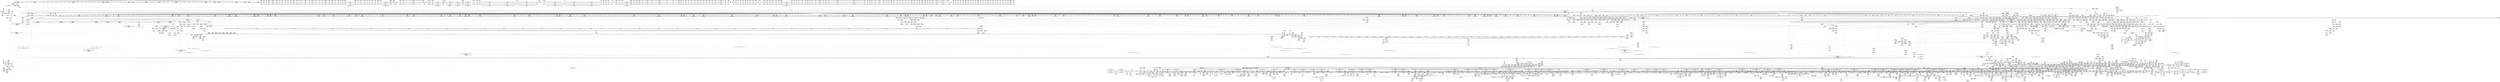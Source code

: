 digraph {
	CE0x71e8230 [shape=record,shape=Mrecord,label="{CE0x71e8230|tomoyo_path2_perm:tmp67|security/tomoyo/file.c,936|*SummSink*}"]
	CE0x747e630 [shape=record,shape=Mrecord,label="{CE0x747e630|VOIDTB_TE:_CE_147,148_}"]
	CE0x7617d80 [shape=record,shape=Mrecord,label="{CE0x7617d80|0:_i8*,_array:_GCRE_tomoyo_mac_keywords_external_constant_42_x_i8*_:_elem_21::|security/tomoyo/file.c,181}"]
	CE0x72c7190 [shape=record,shape=Mrecord,label="{CE0x72c7190|tomoyo_get_realpath:tmp|*SummSource*}"]
	CE0x567e950 [shape=record,shape=Mrecord,label="{CE0x567e950|GLOBAL:get_current|*Constant*|*SummSource*}"]
	CE0x7368db0 [shape=record,shape=Mrecord,label="{CE0x7368db0|tomoyo_read_lock:tmp|*SummSink*}"]
	CE0x6488940 [shape=record,shape=Mrecord,label="{CE0x6488940|tomoyo_const_part_length:cmp15|security/tomoyo/util.c,641}"]
	CE0x54cd280 [shape=record,shape=Mrecord,label="{CE0x54cd280|0:_i8*,_array:_GCRE_tomoyo_mac_keywords_external_constant_42_x_i8*_:_elem_12::|security/tomoyo/file.c,181}"]
	CE0x639b4a0 [shape=record,shape=Mrecord,label="{CE0x639b4a0|i32_0|*Constant*}"]
	CE0x5585aa0 [shape=record,shape=Mrecord,label="{CE0x5585aa0|0:_i16,_:_CRE_832,840_|*MultipleSource*|security/tomoyo/file.c,912|security/tomoyo/file.c,912|security/tomoyo/file.c,912}"]
	CE0x634a270 [shape=record,shape=Mrecord,label="{CE0x634a270|i8_0|*Constant*}"]
	CE0x74b5990 [shape=record,shape=Mrecord,label="{CE0x74b5990|tomoyo_path2_perm:tmp12|security/tomoyo/file.c,898}"]
	CE0x8aa3bf0 [shape=record,shape=Mrecord,label="{CE0x8aa3bf0|0:_i16,_:_CRE_153,154_}"]
	CE0x8b64ab0 [shape=record,shape=Mrecord,label="{CE0x8b64ab0|tomoyo_fill_path_info:call11|security/tomoyo/util.c,669|*SummSource*}"]
	CE0x8a80300 [shape=record,shape=Mrecord,label="{CE0x8a80300|tomoyo_path2_perm:if.end34}"]
	CE0x757ed80 [shape=record,shape=Mrecord,label="{CE0x757ed80|srcu_read_unlock:sp|Function::srcu_read_unlock&Arg::sp::|*SummSource*}"]
	CE0x73e0b30 [shape=record,shape=Mrecord,label="{CE0x73e0b30|tomoyo_domain:call3|security/tomoyo/common.h,1205|*SummSink*}"]
	CE0x64623b0 [shape=record,shape=Mrecord,label="{CE0x64623b0|tomoyo_domain:tmp9|security/tomoyo/common.h,1205|*SummSink*}"]
	CE0x713c9c0 [shape=record,shape=Mrecord,label="{CE0x713c9c0|0:_i16,_:_CRE_482,483_}"]
	CE0x63537f0 [shape=record,shape=Mrecord,label="{CE0x63537f0|COLLAPSED:_GCMRE___llvm_gcov_ctr54147_internal_global_11_x_i64_zeroinitializer:_elem_0:default:}"]
	CE0x71b4ba0 [shape=record,shape=Mrecord,label="{CE0x71b4ba0|tomoyo_const_part_length:incdec.ptr19|security/tomoyo/util.c,643|*SummSource*}"]
	CE0x556fab0 [shape=record,shape=Mrecord,label="{CE0x556fab0|VOIDTB_TE:_CE_2272,6368_|*MultipleSource*|security/tomoyo/util.c,1010|Function::tomoyo_get_mode&Arg::ns::}"]
	CE0x89de850 [shape=record,shape=Mrecord,label="{CE0x89de850|tomoyo_audit_path2_log:idxprom|security/tomoyo/file.c,182}"]
	CE0x55ee600 [shape=record,shape=Mrecord,label="{CE0x55ee600|tomoyo_audit_path2_log:filename2|security/tomoyo/file.c,184|*SummSource*}"]
	CE0x7306830 [shape=record,shape=Mrecord,label="{CE0x7306830|tomoyo_const_part_length:tmp26|security/tomoyo/util.c,641|*SummSink*}"]
	CE0x71e7e40 [shape=record,shape=Mrecord,label="{CE0x71e7e40|tomoyo_path2_perm:tmp66|security/tomoyo/file.c,936|*SummSink*}"]
	CE0x70b6b00 [shape=record,shape=Mrecord,label="{CE0x70b6b00|tomoyo_path2_perm:operation|Function::tomoyo_path2_perm&Arg::operation::|*SummSource*}"]
	CE0x62f8f50 [shape=record,shape=Mrecord,label="{CE0x62f8f50|i64*_getelementptr_inbounds_(_30_x_i64_,_30_x_i64_*___llvm_gcov_ctr13,_i64_0,_i64_21)|*Constant*}"]
	CE0x72b7df0 [shape=record,shape=Mrecord,label="{CE0x72b7df0|tomoyo_add_slash:bb|*SummSource*}"]
	CE0x5665250 [shape=record,shape=Mrecord,label="{CE0x5665250|i64**_getelementptr_inbounds_(_3_x_i64*_,_3_x_i64*_*___llvm_gcda_edge_table44,_i64_0,_i64_1)|*Constant*|*SummSource*}"]
	CE0x8035090 [shape=record,shape=Mrecord,label="{CE0x8035090|i64_1|*Constant*}"]
	CE0x74adfb0 [shape=record,shape=Mrecord,label="{CE0x74adfb0|tomoyo_read_lock:tmp}"]
	CE0x702fed0 [shape=record,shape=Mrecord,label="{CE0x702fed0|tomoyo_path_link:call|security/tomoyo/tomoyo.c,280|*SummSink*}"]
	CE0x8b2b050 [shape=record,shape=Mrecord,label="{CE0x8b2b050|tomoyo_path2_perm:tmp54|security/tomoyo/file.c,930}"]
	CE0x58469d0 [shape=record,shape=Mrecord,label="{CE0x58469d0|GLOBAL:tomoyo_path2_perm|*Constant*}"]
	CE0x715dad0 [shape=record,shape=Mrecord,label="{CE0x715dad0|tomoyo_path2_perm:tmp64|security/tomoyo/file.c,935|*SummSink*}"]
	CE0x724a6d0 [shape=record,shape=Mrecord,label="{CE0x724a6d0|tomoyo_path2_perm:name|security/tomoyo/file.c,901}"]
	CE0x74dcc70 [shape=record,shape=Mrecord,label="{CE0x74dcc70|i64*_getelementptr_inbounds_(_30_x_i64_,_30_x_i64_*___llvm_gcov_ctr13,_i64_0,_i64_20)|*Constant*|*SummSource*}"]
	CE0x64fdf10 [shape=record,shape=Mrecord,label="{CE0x64fdf10|tomoyo_init_request_info:tmp9|security/tomoyo/util.c,1006}"]
	CE0x6355aa0 [shape=record,shape=Mrecord,label="{CE0x6355aa0|GLOBAL:__llvm_gcov_indirect_counter_increment114|*Constant*|*SummSource*}"]
	CE0x70a5e90 [shape=record,shape=Mrecord,label="{CE0x70a5e90|GLOBAL:tomoyo_read_unlock|*Constant*|*SummSink*}"]
	CE0x616bd10 [shape=record,shape=Mrecord,label="{CE0x616bd10|_call_void_mcount()_#3|*SummSink*}"]
	CE0x7514d80 [shape=record,shape=Mrecord,label="{CE0x7514d80|tomoyo_init_request_info:tmp6|security/tomoyo/util.c,1004}"]
	CE0x565caa0 [shape=record,shape=Mrecord,label="{CE0x565caa0|0:_i16,_:_CRE_886,887_}"]
	CE0x89f7230 [shape=record,shape=Mrecord,label="{CE0x89f7230|tomoyo_path2_perm:lor.lhs.false10|*SummSink*}"]
	CE0x6409fa0 [shape=record,shape=Mrecord,label="{CE0x6409fa0|tomoyo_const_part_length:incdec.ptr|security/tomoyo/util.c,626|*SummSink*}"]
	CE0x8a22630 [shape=record,shape=Mrecord,label="{CE0x8a22630|rcu_lock_release:tmp|*SummSink*}"]
	CE0x639b620 [shape=record,shape=Mrecord,label="{CE0x639b620|tomoyo_fill_path_info:tmp2|*LoadInst*|security/tomoyo/util.c,663}"]
	CE0x63ed6f0 [shape=record,shape=Mrecord,label="{CE0x63ed6f0|tomoyo_path_link:dentry|security/tomoyo/tomoyo.c,278}"]
	CE0x8b2afe0 [shape=record,shape=Mrecord,label="{CE0x8b2afe0|tomoyo_path2_perm:name28|security/tomoyo/file.c,930|*SummSink*}"]
	CE0x75925e0 [shape=record,shape=Mrecord,label="{CE0x75925e0|tomoyo_init_request_info:if.end}"]
	CE0x71a5500 [shape=record,shape=Mrecord,label="{CE0x71a5500|_call_void_mcount()_#3|*SummSink*}"]
	CE0x7015380 [shape=record,shape=Mrecord,label="{CE0x7015380|tomoyo_read_lock:tmp1|*SummSink*}"]
	CE0x7592db0 [shape=record,shape=Mrecord,label="{CE0x7592db0|tomoyo_path2_perm:do.end|*SummSink*}"]
	CE0x744faf0 [shape=record,shape=Mrecord,label="{CE0x744faf0|0:_i16,_:_CRE_242,243_}"]
	CE0x75b2cc0 [shape=record,shape=Mrecord,label="{CE0x75b2cc0|GLOBAL:tomoyo_realpath_from_path|*Constant*|*SummSource*}"]
	CE0x6315f50 [shape=record,shape=Mrecord,label="{CE0x6315f50|_call_void_mcount()_#3|*SummSource*}"]
	CE0x65f67b0 [shape=record,shape=Mrecord,label="{CE0x65f67b0|VOIDTB_TE:_CE_309,310_}"]
	CE0x653cfb0 [shape=record,shape=Mrecord,label="{CE0x653cfb0|i64_23|*Constant*}"]
	CE0x71e5460 [shape=record,shape=Mrecord,label="{CE0x71e5460|i64*_getelementptr_inbounds_(_2_x_i64_,_2_x_i64_*___llvm_gcov_ctr32,_i64_0,_i64_1)|*Constant*|*SummSink*}"]
	CE0x559aae0 [shape=record,shape=Mrecord,label="{CE0x559aae0|tomoyo_get_mode:idxprom6|security/tomoyo/util.c,983|*SummSink*}"]
	CE0x616b1d0 [shape=record,shape=Mrecord,label="{CE0x616b1d0|i64_3|*Constant*}"]
	CE0x6365e60 [shape=record,shape=Mrecord,label="{CE0x6365e60|srcu_read_lock:bb|*SummSink*}"]
	CE0x8b2ca80 [shape=record,shape=Mrecord,label="{CE0x8b2ca80|0:_i16,_:_CRE_182,183_}"]
	CE0x63fd8a0 [shape=record,shape=Mrecord,label="{CE0x63fd8a0|tomoyo_path_link:tmp4|*LoadInst*|security/tomoyo/tomoyo.c,278|*SummSink*}"]
	CE0x641e800 [shape=record,shape=Mrecord,label="{CE0x641e800|tomoyo_path2_perm:path2|Function::tomoyo_path2_perm&Arg::path2::|*SummSource*}"]
	CE0x7165cb0 [shape=record,shape=Mrecord,label="{CE0x7165cb0|VOIDTB_TE:_CE_159,160_}"]
	CE0x641e040 [shape=record,shape=Mrecord,label="{CE0x641e040|tomoyo_domain:tmp|*SummSink*}"]
	CE0x6161b30 [shape=record,shape=Mrecord,label="{CE0x6161b30|tomoyo_get_mode:mode.0|*SummSink*}"]
	CE0x8af0a90 [shape=record,shape=Mrecord,label="{CE0x8af0a90|tomoyo_path2_perm:tmp49|security/tomoyo/file.c,928|*SummSink*}"]
	CE0x56d5ed0 [shape=record,shape=Mrecord,label="{CE0x56d5ed0|tomoyo_get_mode:tmp22|security/tomoyo/util.c,986}"]
	CE0x7320e40 [shape=record,shape=Mrecord,label="{CE0x7320e40|tomoyo_fill_path_info:tmp}"]
	CE0x631b590 [shape=record,shape=Mrecord,label="{CE0x631b590|i64*_getelementptr_inbounds_(_2_x_i64_,_2_x_i64_*___llvm_gcov_ctr28201,_i64_0,_i64_0)|*Constant*|*SummSource*}"]
	CE0x7504740 [shape=record,shape=Mrecord,label="{CE0x7504740|_call_void_mcount()_#3}"]
	CE0x735d1f0 [shape=record,shape=Mrecord,label="{CE0x735d1f0|tomoyo_path2_perm:tmp68|security/tomoyo/file.c,936}"]
	CE0x7312fb0 [shape=record,shape=Mrecord,label="{CE0x7312fb0|tomoyo_const_part_length:tmp45|security/tomoyo/util.c,645|*SummSource*}"]
	CE0x6355580 [shape=record,shape=Mrecord,label="{CE0x6355580|VOIDTB_TE:_CE_207,208_}"]
	CE0x65c1ac0 [shape=record,shape=Mrecord,label="{CE0x65c1ac0|VOIDTB_TE:_CE_64,72_|Function::tomoyo_path_link&Arg::new_dentry::}"]
	CE0x572fd50 [shape=record,shape=Mrecord,label="{CE0x572fd50|tomoyo_path2_perm:tmp33|security/tomoyo/file.c,912|*SummSink*}"]
	CE0x568aa80 [shape=record,shape=Mrecord,label="{CE0x568aa80|0:_i16,_:_CRE_929,930_}"]
	CE0x8caf800 [shape=record,shape=Mrecord,label="{CE0x8caf800|104:_%struct.inode*,_:_CRE_168,169_}"]
	CE0x6339580 [shape=record,shape=Mrecord,label="{CE0x6339580|tomoyo_path2_perm:operation20|security/tomoyo/file.c,922}"]
	CE0x73667b0 [shape=record,shape=Mrecord,label="{CE0x73667b0|tomoyo_init_request_info:domain.addr.0}"]
	CE0x726a2a0 [shape=record,shape=Mrecord,label="{CE0x726a2a0|_ret_i32_%retval.0,_!dbg_!38957|security/tomoyo/util.c,652|*SummSink*}"]
	CE0x8a9fb70 [shape=record,shape=Mrecord,label="{CE0x8a9fb70|0:_i16,_:_CRE_88,96_|*MultipleSource*|security/tomoyo/file.c,912|security/tomoyo/file.c,912|security/tomoyo/file.c,912}"]
	CE0x75b2d30 [shape=record,shape=Mrecord,label="{CE0x75b2d30|GLOBAL:tomoyo_realpath_from_path|*Constant*|*SummSink*}"]
	CE0x7103210 [shape=record,shape=Mrecord,label="{CE0x7103210|i64_ptrtoint_(i8*_blockaddress(_rcu_lock_acquire,_%__here)_to_i64)|*Constant*|*SummSink*}"]
	CE0x7366540 [shape=record,shape=Mrecord,label="{CE0x7366540|tomoyo_path2_perm:tmp7|security/tomoyo/file.c,894|*SummSink*}"]
	CE0x89de010 [shape=record,shape=Mrecord,label="{CE0x89de010|_call_void_mcount()_#3}"]
	CE0x75f9f70 [shape=record,shape=Mrecord,label="{CE0x75f9f70|GLOBAL:tomoyo_fill_path_info|*Constant*|*SummSource*}"]
	CE0x8c66470 [shape=record,shape=Mrecord,label="{CE0x8c66470|tomoyo_path2_perm:name3|security/tomoyo/file.c,902|*SummSink*}"]
	CE0x70b6c30 [shape=record,shape=Mrecord,label="{CE0x70b6c30|tomoyo_path2_perm:path1|Function::tomoyo_path2_perm&Arg::path1::}"]
	CE0x74c0db0 [shape=record,shape=Mrecord,label="{CE0x74c0db0|tomoyo_const_part_length:tmp5|security/tomoyo/util.c,624}"]
	CE0x7523a00 [shape=record,shape=Mrecord,label="{CE0x7523a00|i64*_getelementptr_inbounds_(_5_x_i64_,_5_x_i64_*___llvm_gcov_ctr32134,_i64_0,_i64_3)|*Constant*}"]
	CE0x8a71460 [shape=record,shape=Mrecord,label="{CE0x8a71460|tomoyo_get_mode:tmp11|security/tomoyo/util.c,982|*SummSink*}"]
	CE0x74ed7c0 [shape=record,shape=Mrecord,label="{CE0x74ed7c0|tomoyo_get_mode:tmp10|security/tomoyo/util.c,982|*SummSource*}"]
	CE0x7070ff0 [shape=record,shape=Mrecord,label="{CE0x7070ff0|tomoyo_path2_perm:tmp41|security/tomoyo/file.c,912|*SummSink*}"]
	CE0x73a9a80 [shape=record,shape=Mrecord,label="{CE0x73a9a80|0:_%struct.tomoyo_obj_info*,_24:_%struct.tomoyo_path_info*,_32:_%struct.tomoyo_path_info*,_40:_i8,_72:_i8,_76:_i8,_:_SCMRE_60,61_}"]
	CE0x7437470 [shape=record,shape=Mrecord,label="{CE0x7437470|__llvm_gcov_indirect_counter_increment114:exit}"]
	CE0x8b1a710 [shape=record,shape=Mrecord,label="{CE0x8b1a710|tomoyo_path2_perm:error.0}"]
	CE0x8ae5730 [shape=record,shape=Mrecord,label="{CE0x8ae5730|0:_i16,_:_CRE_512,520_|*MultipleSource*|security/tomoyo/file.c,912|security/tomoyo/file.c,912|security/tomoyo/file.c,912}"]
	CE0x8b1c250 [shape=record,shape=Mrecord,label="{CE0x8b1c250|_ret_i32_%retval.0,_!dbg_!38935|security/tomoyo/util.c,988|*SummSource*}"]
	CE0x6272150 [shape=record,shape=Mrecord,label="{CE0x6272150|tomoyo_domain:land.lhs.true2|*SummSource*}"]
	CE0x73dbe00 [shape=record,shape=Mrecord,label="{CE0x73dbe00|0:_i16,_:_CRE_597,598_}"]
	CE0x8cfc2e0 [shape=record,shape=Mrecord,label="{CE0x8cfc2e0|0:_i16,_:_CRE_310,311_}"]
	CE0x70a7760 [shape=record,shape=Mrecord,label="{CE0x70a7760|rcu_lock_release:entry|*SummSource*}"]
	CE0x7476f90 [shape=record,shape=Mrecord,label="{CE0x7476f90|i64*_getelementptr_inbounds_(_6_x_i64_,_6_x_i64_*___llvm_gcov_ctr25,_i64_0,_i64_3)|*Constant*|*SummSink*}"]
	CE0x55a80c0 [shape=record,shape=Mrecord,label="{CE0x55a80c0|0:_i16,_:_CRE_632,640_|*MultipleSource*|security/tomoyo/file.c,912|security/tomoyo/file.c,912|security/tomoyo/file.c,912}"]
	CE0x74a0600 [shape=record,shape=Mrecord,label="{CE0x74a0600|0:_i16,_:_CRE_263,264_}"]
	CE0x6270e80 [shape=record,shape=Mrecord,label="{CE0x6270e80|0:_i16,_:_CRE_570,571_}"]
	CE0x6271a80 [shape=record,shape=Mrecord,label="{CE0x6271a80|tomoyo_domain:tmp13|security/tomoyo/common.h,1205|*SummSource*}"]
	CE0x550ed20 [shape=record,shape=Mrecord,label="{CE0x550ed20|_call_void_kfree(i8*_%tmp55)_#9,_!dbg_!38981|security/tomoyo/file.c,931|*SummSource*}"]
	CE0x62ca7d0 [shape=record,shape=Mrecord,label="{CE0x62ca7d0|i64*_getelementptr_inbounds_(_12_x_i64_,_12_x_i64_*___llvm_gcov_ctr31133,_i64_0,_i64_11)|*Constant*|*SummSource*}"]
	CE0x6471c20 [shape=record,shape=Mrecord,label="{CE0x6471c20|tomoyo_path_link:mnt|security/tomoyo/tomoyo.c,278}"]
	CE0x748f670 [shape=record,shape=Mrecord,label="{CE0x748f670|i64_16|*Constant*|*SummSink*}"]
	CE0x6381b20 [shape=record,shape=Mrecord,label="{CE0x6381b20|tomoyo_domain:tmp16|security/tomoyo/common.h,1205}"]
	CE0x8a5b420 [shape=record,shape=Mrecord,label="{CE0x8a5b420|tomoyo_path2_perm:sw.bb17}"]
	CE0x72f45f0 [shape=record,shape=Mrecord,label="{CE0x72f45f0|tomoyo_add_slash:is_dir|security/tomoyo/file.c,131|*SummSource*}"]
	CE0x6322870 [shape=record,shape=Mrecord,label="{CE0x6322870|tomoyo_path2_perm:filename2|security/tomoyo/file.c,924|*SummSource*}"]
	CE0x62f8e90 [shape=record,shape=Mrecord,label="{CE0x62f8e90|tomoyo_path2_perm:filename2|security/tomoyo/file.c,924|*SummSink*}"]
	CE0x73e10d0 [shape=record,shape=Mrecord,label="{CE0x73e10d0|tomoyo_domain:call|security/tomoyo/common.h,1205|*SummSource*}"]
	CE0x8029320 [shape=record,shape=Mrecord,label="{CE0x8029320|GLOBAL:lockdep_rcu_suspicious|*Constant*|*SummSource*}"]
	CE0x70c6200 [shape=record,shape=Mrecord,label="{CE0x70c6200|i64*_getelementptr_inbounds_(_2_x_i64_,_2_x_i64_*___llvm_gcov_ctr32,_i64_0,_i64_0)|*Constant*|*SummSink*}"]
	CE0x7189200 [shape=record,shape=Mrecord,label="{CE0x7189200|tomoyo_path2_perm:and|security/tomoyo/file.c,912|*SummSink*}"]
	CE0x71a1ec0 [shape=record,shape=Mrecord,label="{CE0x71a1ec0|i64*_getelementptr_inbounds_(_11_x_i64_,_11_x_i64_*___llvm_gcov_ctr54147,_i64_0,_i64_9)|*Constant*}"]
	CE0x8b8f640 [shape=record,shape=Mrecord,label="{CE0x8b8f640|tomoyo_fill_path_info:const_len6|security/tomoyo/util.c,668|*SummSource*}"]
	CE0x71aea80 [shape=record,shape=Mrecord,label="{CE0x71aea80|VOIDTB_TE:_CE_104,112_|Function::tomoyo_path_link&Arg::new_dentry::}"]
	CE0x6489270 [shape=record,shape=Mrecord,label="{CE0x6489270|VOIDTB_TE:_CE_178,179_}"]
	CE0x6352b60 [shape=record,shape=Mrecord,label="{CE0x6352b60|tomoyo_get_mode:tobool|security/tomoyo/util.c,978}"]
	CE0x71ddcd0 [shape=record,shape=Mrecord,label="{CE0x71ddcd0|tomoyo_const_part_length:entry}"]
	CE0x6fe9c10 [shape=record,shape=Mrecord,label="{CE0x6fe9c10|tomoyo_get_mode:idxprom|security/tomoyo/util.c,981|*SummSink*}"]
	CE0x7058a70 [shape=record,shape=Mrecord,label="{CE0x7058a70|i64*_getelementptr_inbounds_(_2_x_i64_,_2_x_i64_*___llvm_gcov_ctr53148,_i64_0,_i64_0)|*Constant*|*SummSink*}"]
	CE0x71dde10 [shape=record,shape=Mrecord,label="{CE0x71dde10|tomoyo_const_part_length:entry|*SummSource*}"]
	CE0x8cdcc50 [shape=record,shape=Mrecord,label="{CE0x8cdcc50|104:_%struct.inode*,_:_CRE_304,305_}"]
	CE0x747e920 [shape=record,shape=Mrecord,label="{CE0x747e920|VOIDTB_TE:_CE_153,154_}"]
	CE0x8a604d0 [shape=record,shape=Mrecord,label="{CE0x8a604d0|rcu_lock_acquire:tmp2|*SummSink*}"]
	CE0x8af0930 [shape=record,shape=Mrecord,label="{CE0x8af0930|tomoyo_path2_perm:tmp49|security/tomoyo/file.c,928|*SummSource*}"]
	CE0x74d1830 [shape=record,shape=Mrecord,label="{CE0x74d1830|srcu_read_unlock:tmp|*SummSink*}"]
	CE0x641ce90 [shape=record,shape=Mrecord,label="{CE0x641ce90|i64*_getelementptr_inbounds_(_11_x_i64_,_11_x_i64_*___llvm_gcov_ctr54147,_i64_0,_i64_6)|*Constant*|*SummSource*}"]
	CE0x723a420 [shape=record,shape=Mrecord,label="{CE0x723a420|tomoyo_get_realpath:entry|*SummSource*}"]
	CE0x7191b30 [shape=record,shape=Mrecord,label="{CE0x7191b30|__llvm_gcov_indirect_counter_increment:predecessor|Function::__llvm_gcov_indirect_counter_increment&Arg::predecessor::|*SummSink*}"]
	CE0x70a33f0 [shape=record,shape=Mrecord,label="{CE0x70a33f0|0:_i16,_:_CRE_574,575_}"]
	CE0x57896f0 [shape=record,shape=Mrecord,label="{CE0x57896f0|tomoyo_domain:tmp6|security/tomoyo/common.h,1205}"]
	CE0x64aa040 [shape=record,shape=Mrecord,label="{CE0x64aa040|tomoyo_fill_path_info:tmp2|*LoadInst*|security/tomoyo/util.c,663|*SummSink*}"]
	CE0x7408160 [shape=record,shape=Mrecord,label="{CE0x7408160|rcu_lock_release:tmp7|*SummSource*}"]
	CE0x8a9f770 [shape=record,shape=Mrecord,label="{CE0x8a9f770|0:_i16,_:_CRE_136,137_}"]
	CE0x74ece30 [shape=record,shape=Mrecord,label="{CE0x74ece30|tomoyo_get_mode:bb|*SummSink*}"]
	CE0x72c6ec0 [shape=record,shape=Mrecord,label="{CE0x72c6ec0|i32_-1|*Constant*}"]
	CE0x73e4c00 [shape=record,shape=Mrecord,label="{CE0x73e4c00|i64*_getelementptr_inbounds_(_4_x_i64_,_4_x_i64_*___llvm_gcov_ctr33,_i64_0,_i64_3)|*Constant*|*SummSource*}"]
	CE0x56c07a0 [shape=record,shape=Mrecord,label="{CE0x56c07a0|0:_i16,_:_CRE_977,978_}"]
	CE0x8ae7560 [shape=record,shape=Mrecord,label="{CE0x8ae7560|tomoyo_get_mode:ns|Function::tomoyo_get_mode&Arg::ns::}"]
	CE0x74a7910 [shape=record,shape=Mrecord,label="{CE0x74a7910|tomoyo_path2_perm:idxprom|security/tomoyo/file.c,898|*SummSource*}"]
	CE0x62ef800 [shape=record,shape=Mrecord,label="{CE0x62ef800|i64*_getelementptr_inbounds_(_2_x_i64_,_2_x_i64_*___llvm_gcov_ctr28201,_i64_0,_i64_1)|*Constant*|*SummSource*}"]
	CE0x71e98b0 [shape=record,shape=Mrecord,label="{CE0x71e98b0|rcu_lock_release:bb|*SummSink*}"]
	CE0x5683720 [shape=record,shape=Mrecord,label="{CE0x5683720|0:_i16,_:_CRE_912,913_}"]
	CE0x55a8360 [shape=record,shape=Mrecord,label="{CE0x55a8360|0:_i16,_:_CRE_648,656_|*MultipleSource*|security/tomoyo/file.c,912|security/tomoyo/file.c,912|security/tomoyo/file.c,912}"]
	CE0x74a7760 [shape=record,shape=Mrecord,label="{CE0x74a7760|tomoyo_get_realpath:tmp6|security/tomoyo/file.c,151}"]
	CE0x8ae7230 [shape=record,shape=Mrecord,label="{CE0x8ae7230|GLOBAL:tomoyo_get_mode|*Constant*|*SummSource*}"]
	CE0x734e960 [shape=record,shape=Mrecord,label="{CE0x734e960|tomoyo_get_realpath:tobool|security/tomoyo/file.c,151|*SummSource*}"]
	CE0x6ff4790 [shape=record,shape=Mrecord,label="{CE0x6ff4790|i32_1|*Constant*|*SummSource*}"]
	CE0x8d43f00 [shape=record,shape=Mrecord,label="{CE0x8d43f00|0:_i16,_:_CRE_0,2_|*MultipleSource*|security/tomoyo/file.c,912|security/tomoyo/file.c,912|security/tomoyo/file.c,912}"]
	CE0x7220e00 [shape=record,shape=Mrecord,label="{CE0x7220e00|0:_i8,_array:_GCRE_tomoyo_index2category_constant_39_x_i8_c_00_00_00_00_00_00_00_00_00_00_00_00_00_00_00_00_00_00_00_00_00_00_00_01_01_01_01_01_01_01_01_01_01_01_01_01_01_01_02_,_align_16:_elem_14::|security/tomoyo/util.c,983}"]
	CE0x6462620 [shape=record,shape=Mrecord,label="{CE0x6462620|srcu_read_lock:tmp2|*SummSource*}"]
	CE0x74be7c0 [shape=record,shape=Mrecord,label="{CE0x74be7c0|_ret_void,_!dbg_!38908|include/linux/rcupdate.h,419}"]
	CE0x8a71090 [shape=record,shape=Mrecord,label="{CE0x8a71090|tomoyo_get_mode:tmp11|security/tomoyo/util.c,982}"]
	CE0x73d0100 [shape=record,shape=Mrecord,label="{CE0x73d0100|__llvm_gcov_indirect_counter_increment114:counters|Function::__llvm_gcov_indirect_counter_increment114&Arg::counters::}"]
	CE0x54e6b00 [shape=record,shape=Mrecord,label="{CE0x54e6b00|tomoyo_audit_path2_log:tmp5|security/tomoyo/file.c,182|*SummSource*}"]
	CE0x7376770 [shape=record,shape=Mrecord,label="{CE0x7376770|tomoyo_path2_perm:out|*SummSource*}"]
	CE0x74fa690 [shape=record,shape=Mrecord,label="{CE0x74fa690|rcu_lock_release:tmp}"]
	CE0x56f9f90 [shape=record,shape=Mrecord,label="{CE0x56f9f90|128:_i8*,_1208:_%struct.file*,_:_CMRE_52,56_|*MultipleSource*|security/tomoyo/common.h,1205|security/tomoyo/common.h,1205}"]
	CE0x553fe00 [shape=record,shape=Mrecord,label="{CE0x553fe00|rcu_lock_release:tmp1|*SummSink*}"]
	CE0x8c9fda0 [shape=record,shape=Mrecord,label="{CE0x8c9fda0|__llvm_gcov_indirect_counter_increment:bb|*SummSource*}"]
	CE0x7015dd0 [shape=record,shape=Mrecord,label="{CE0x7015dd0|tomoyo_path2_perm:tmp26|*LoadInst*|security/tomoyo/file.c,911|*SummSource*}"]
	CE0x8a37ee0 [shape=record,shape=Mrecord,label="{CE0x8a37ee0|VOIDTB_TE:_CE_145,146_}"]
	CE0x6fe9a50 [shape=record,shape=Mrecord,label="{CE0x6fe9a50|tomoyo_get_mode:idxprom|security/tomoyo/util.c,981|*SummSource*}"]
	CE0x8034200 [shape=record,shape=Mrecord,label="{CE0x8034200|tomoyo_get_mode:if.then13}"]
	CE0x56de6c0 [shape=record,shape=Mrecord,label="{CE0x56de6c0|tomoyo_get_mode:tmp1}"]
	CE0x56d6360 [shape=record,shape=Mrecord,label="{CE0x56d6360|i64*_getelementptr_inbounds_(_12_x_i64_,_12_x_i64_*___llvm_gcov_ctr31133,_i64_0,_i64_9)|*Constant*}"]
	CE0x715e1c0 [shape=record,shape=Mrecord,label="{CE0x715e1c0|tomoyo_path2_perm:retval.0|*SummSink*}"]
	CE0x6191160 [shape=record,shape=Mrecord,label="{CE0x6191160|128:_i8*,_1208:_%struct.file*,_:_CMRE_28,29_}"]
	CE0x55ee1f0 [shape=record,shape=Mrecord,label="{CE0x55ee1f0|tomoyo_audit_path2_log:path26|security/tomoyo/file.c,184|*SummSink*}"]
	CE0x640a890 [shape=record,shape=Mrecord,label="{CE0x640a890|tomoyo_fill_path_info:call|security/tomoyo/util.c,664}"]
	CE0x713e350 [shape=record,shape=Mrecord,label="{CE0x713e350|i32_5|*Constant*|*SummSink*}"]
	CE0x8a229c0 [shape=record,shape=Mrecord,label="{CE0x8a229c0|rcu_lock_acquire:tmp|*SummSource*}"]
	CE0x62cac90 [shape=record,shape=Mrecord,label="{CE0x62cac90|tomoyo_const_part_length:tmp3|security/tomoyo/util.c,624}"]
	CE0x6489bf0 [shape=record,shape=Mrecord,label="{CE0x6489bf0|__llvm_gcov_indirect_counter_increment114:counters|Function::__llvm_gcov_indirect_counter_increment114&Arg::counters::|*SummSource*}"]
	CE0x8ae7380 [shape=record,shape=Mrecord,label="{CE0x8ae7380|GLOBAL:tomoyo_get_mode|*Constant*|*SummSink*}"]
	CE0x8b33b80 [shape=record,shape=Mrecord,label="{CE0x8b33b80|GLOBAL:__llvm_gcov_ctr25|Global_var:__llvm_gcov_ctr25|*SummSink*}"]
	CE0x73cc3d0 [shape=record,shape=Mrecord,label="{CE0x73cc3d0|104:_%struct.inode*,_:_CRE_160,161_}"]
	CE0x649dae0 [shape=record,shape=Mrecord,label="{CE0x649dae0|i64*_getelementptr_inbounds_(_2_x_i64_,_2_x_i64_*___llvm_gcov_ctr28201,_i64_0,_i64_1)|*Constant*|*SummSink*}"]
	CE0x8a03250 [shape=record,shape=Mrecord,label="{CE0x8a03250|_call_void_mcount()_#3}"]
	CE0x6205450 [shape=record,shape=Mrecord,label="{CE0x6205450|tomoyo_get_mode:tmp23|security/tomoyo/util.c,986}"]
	CE0x747ea40 [shape=record,shape=Mrecord,label="{CE0x747ea40|tomoyo_const_part_length:tmp|*SummSink*}"]
	"CONST[source:0(mediator),value:2(dynamic)][purpose:{subject}][SnkIdx:0]"
	CE0x6333860 [shape=record,shape=Mrecord,label="{CE0x6333860|tomoyo_path2_perm:filename1|security/tomoyo/file.c,923}"]
	CE0x7587500 [shape=record,shape=Mrecord,label="{CE0x7587500|tomoyo_get_mode:return|*SummSource*}"]
	CE0x75f9700 [shape=record,shape=Mrecord,label="{CE0x75f9700|tomoyo_const_part_length:if.end6|*SummSource*}"]
	CE0x57e3460 [shape=record,shape=Mrecord,label="{CE0x57e3460|tomoyo_domain:do.body}"]
	CE0x565cdd0 [shape=record,shape=Mrecord,label="{CE0x565cdd0|0:_i16,_:_CRE_889,890_}"]
	CE0x559a5d0 [shape=record,shape=Mrecord,label="{CE0x559a5d0|tomoyo_get_mode:config7|security/tomoyo/util.c,983|*SummSink*}"]
	CE0x7188f10 [shape=record,shape=Mrecord,label="{CE0x7188f10|i64*_getelementptr_inbounds_(_30_x_i64_,_30_x_i64_*___llvm_gcov_ctr13,_i64_0,_i64_17)|*Constant*|*SummSource*}"]
	CE0x8d074e0 [shape=record,shape=Mrecord,label="{CE0x8d074e0|get_current:tmp3|*SummSink*}"]
	CE0x8a06990 [shape=record,shape=Mrecord,label="{CE0x8a06990|tomoyo_path2_perm:lor.lhs.false|*SummSource*}"]
	CE0x6fe9760 [shape=record,shape=Mrecord,label="{CE0x6fe9760|_call_void_mcount()_#3|*SummSource*}"]
	CE0x711cac0 [shape=record,shape=Mrecord,label="{CE0x711cac0|tomoyo_fill_path_info:tmp3|security/tomoyo/util.c,667}"]
	CE0x73cf6f0 [shape=record,shape=Mrecord,label="{CE0x73cf6f0|get_current:tmp4|./arch/x86/include/asm/current.h,14|*SummSource*}"]
	CE0x55169e0 [shape=record,shape=Mrecord,label="{CE0x55169e0|0:_i16,_:_CRE_752,753_}"]
	CE0x712b5e0 [shape=record,shape=Mrecord,label="{CE0x712b5e0|104:_%struct.inode*,_:_CRE_196,197_}"]
	CE0x73decc0 [shape=record,shape=Mrecord,label="{CE0x73decc0|i32_9|*Constant*}"]
	CE0x8d4f7c0 [shape=record,shape=Mrecord,label="{CE0x8d4f7c0|_call_void_rcu_lock_release(%struct.lockdep_map*_%dep_map)_#9,_!dbg_!38905|include/linux/srcu.h,236|*SummSource*}"]
	CE0x8ba9290 [shape=record,shape=Mrecord,label="{CE0x8ba9290|0:_i16,_:_CRE_175,176_}"]
	CE0x649d730 [shape=record,shape=Mrecord,label="{CE0x649d730|tomoyo_path2_perm:buf2|security/tomoyo/file.c, 890}"]
	CE0x56a4e60 [shape=record,shape=Mrecord,label="{CE0x56a4e60|i32_6|*Constant*|*SummSink*}"]
	CE0x76181f0 [shape=record,shape=Mrecord,label="{CE0x76181f0|i64*_getelementptr_inbounds_(_6_x_i64_,_6_x_i64_*___llvm_gcov_ctr26,_i64_0,_i64_3)|*Constant*}"]
	CE0x70edc00 [shape=record,shape=Mrecord,label="{CE0x70edc00|0:_i16,_:_CRE_9,10_}"]
	CE0x63d3a80 [shape=record,shape=Mrecord,label="{CE0x63d3a80|tomoyo_get_mode:add|security/tomoyo/util.c,984}"]
	CE0x56c5800 [shape=record,shape=Mrecord,label="{CE0x56c5800|i32_61440|*Constant*}"]
	CE0x64b3a50 [shape=record,shape=Mrecord,label="{CE0x64b3a50|GLOBAL:tomoyo_const_part_length|*Constant*}"]
	CE0x56dec30 [shape=record,shape=Mrecord,label="{CE0x56dec30|srcu_read_unlock:dep_map|include/linux/srcu.h,236}"]
	CE0x7437690 [shape=record,shape=Mrecord,label="{CE0x7437690|tomoyo_const_part_length:if.then27|*SummSink*}"]
	CE0x8aa3ae0 [shape=record,shape=Mrecord,label="{CE0x8aa3ae0|0:_i16,_:_CRE_152,153_}"]
	CE0x6279840 [shape=record,shape=Mrecord,label="{CE0x6279840|VOIDTB_TE:_CE_168,169_}"]
	CE0x8cc6b20 [shape=record,shape=Mrecord,label="{CE0x8cc6b20|tomoyo_const_part_length:tmp37|security/tomoyo/util.c,644}"]
	CE0x73dc8a0 [shape=record,shape=Mrecord,label="{CE0x73dc8a0|0:_i16,_:_CRE_607,608_}"]
	CE0x65e0120 [shape=record,shape=Mrecord,label="{CE0x65e0120|VOIDTB_TE:_CE_296,304_|Function::tomoyo_path_link&Arg::new_dentry::}"]
	CE0x63990e0 [shape=record,shape=Mrecord,label="{CE0x63990e0|tomoyo_path2_perm:tmp57|security/tomoyo/file.c,933|*SummSource*}"]
	CE0x57e2680 [shape=record,shape=Mrecord,label="{CE0x57e2680|0:_i8,_:_GCRE_tomoyo_policy_loaded_global_i8_0,_align_1:_elem_0:default:}"]
	CE0x8a8edf0 [shape=record,shape=Mrecord,label="{CE0x8a8edf0|i64*_getelementptr_inbounds_(_5_x_i64_,_5_x_i64_*___llvm_gcov_ctr28130,_i64_0,_i64_3)|*Constant*}"]
	CE0x7443b50 [shape=record,shape=Mrecord,label="{CE0x7443b50|tomoyo_get_realpath:tmp4|security/tomoyo/file.c,151|*SummSource*}"]
	CE0x73e47c0 [shape=record,shape=Mrecord,label="{CE0x73e47c0|tomoyo_const_part_length:tmp17|security/tomoyo/util.c,627|*SummSource*}"]
	CE0x634a200 [shape=record,shape=Mrecord,label="{CE0x634a200|tomoyo_path2_perm:entry|*SummSource*}"]
	CE0x8d360b0 [shape=record,shape=Mrecord,label="{CE0x8d360b0|104:_%struct.inode*,_:_CRE_306,307_}"]
	CE0x7217c90 [shape=record,shape=Mrecord,label="{CE0x7217c90|tomoyo_init_request_info:tmp12|security/tomoyo/util.c,1010|*SummSource*}"]
	CE0x71aefd0 [shape=record,shape=Mrecord,label="{CE0x71aefd0|tomoyo_const_part_length:conv11|security/tomoyo/util.c,641|*SummSource*}"]
	CE0x572ff30 [shape=record,shape=Mrecord,label="{CE0x572ff30|tomoyo_path2_perm:conv12|security/tomoyo/file.c,912|*SummSource*}"]
	CE0x8a063c0 [shape=record,shape=Mrecord,label="{CE0x8a063c0|__llvm_gcov_indirect_counter_increment:tmp3|*SummSink*}"]
	CE0x75f9960 [shape=record,shape=Mrecord,label="{CE0x75f9960|_call_void_mcount()_#3|*SummSource*}"]
	CE0x54cdae0 [shape=record,shape=Mrecord,label="{CE0x54cdae0|tomoyo_audit_path2_log:arrayidx|security/tomoyo/file.c,182}"]
	CE0x639acd0 [shape=record,shape=Mrecord,label="{CE0x639acd0|_call_void_lock_acquire(%struct.lockdep_map*_%map,_i32_0,_i32_0,_i32_2,_i32_0,_%struct.lockdep_map*_null,_i64_ptrtoint_(i8*_blockaddress(_rcu_lock_acquire,_%__here)_to_i64))_#9,_!dbg_!38907|include/linux/rcupdate.h,418|*SummSink*}"]
	CE0x8cfcc10 [shape=record,shape=Mrecord,label="{CE0x8cfcc10|0:_i16,_:_CRE_344,352_|*MultipleSource*|security/tomoyo/file.c,912|security/tomoyo/file.c,912|security/tomoyo/file.c,912}"]
	CE0x653cc70 [shape=record,shape=Mrecord,label="{CE0x653cc70|tomoyo_path2_perm:cmp26|security/tomoyo/file.c,928|*SummSink*}"]
	CE0x80288f0 [shape=record,shape=Mrecord,label="{CE0x80288f0|GLOBAL:full_name_hash|*Constant*}"]
	CE0x8ac5d20 [shape=record,shape=Mrecord,label="{CE0x8ac5d20|tomoyo_const_part_length:conv|security/tomoyo/util.c,626}"]
	CE0x65df1b0 [shape=record,shape=Mrecord,label="{CE0x65df1b0|VOIDTB_TE:_CE_195,196_}"]
	CE0x56710d0 [shape=record,shape=Mrecord,label="{CE0x56710d0|0:_i16,_:_CRE_895,896_}"]
	CE0x8b90580 [shape=record,shape=Mrecord,label="{CE0x8b90580|GLOBAL:tomoyo_read_unlock|*Constant*}"]
	CE0x729e5b0 [shape=record,shape=Mrecord,label="{CE0x729e5b0|GLOBAL:__llvm_gcov_indirect_counter_increment|*Constant*|*SummSource*}"]
	CE0x63c3ef0 [shape=record,shape=Mrecord,label="{CE0x63c3ef0|tomoyo_path_link:path2|security/tomoyo/tomoyo.c, 279|*SummSink*}"]
	CE0x70696d0 [shape=record,shape=Mrecord,label="{CE0x70696d0|tomoyo_path_link:mnt2|security/tomoyo/tomoyo.c,279}"]
	CE0x74b5dd0 [shape=record,shape=Mrecord,label="{CE0x74b5dd0|srcu_read_lock:sp|Function::srcu_read_lock&Arg::sp::|*SummSource*}"]
	CE0x747dcf0 [shape=record,shape=Mrecord,label="{CE0x747dcf0|tomoyo_const_part_length:inc|security/tomoyo/util.c,628|*SummSource*}"]
	CE0x8d4b430 [shape=record,shape=Mrecord,label="{CE0x8d4b430|tomoyo_fill_path_info:conv3|security/tomoyo/util.c,666|*SummSink*}"]
	CE0x711ca50 [shape=record,shape=Mrecord,label="{CE0x711ca50|i64_2|*Constant*}"]
	"CONST[source:1(input),value:2(dynamic)][purpose:{object}][SrcIdx:19]"
	CE0x64c0e10 [shape=record,shape=Mrecord,label="{CE0x64c0e10|tomoyo_get_mode:arrayidx|security/tomoyo/util.c,981}"]
	CE0x64e9970 [shape=record,shape=Mrecord,label="{CE0x64e9970|tomoyo_path2_perm:tmp19|security/tomoyo/file.c,904}"]
	CE0x7408b50 [shape=record,shape=Mrecord,label="{CE0x7408b50|tomoyo_const_part_length:if.then27}"]
	CE0x7587880 [shape=record,shape=Mrecord,label="{CE0x7587880|GLOBAL:__srcu_read_lock|*Constant*|*SummSource*}"]
	CE0x56d55a0 [shape=record,shape=Mrecord,label="{CE0x56d55a0|tomoyo_get_mode:tmp20|security/tomoyo/util.c,985}"]
	CE0x634a450 [shape=record,shape=Mrecord,label="{CE0x634a450|tomoyo_path_link:path1|security/tomoyo/tomoyo.c, 278}"]
	CE0x8b2c680 [shape=record,shape=Mrecord,label="{CE0x8b2c680|0:_i16,_:_CRE_178,179_}"]
	CE0x660c550 [shape=record,shape=Mrecord,label="{CE0x660c550|_call_void_tomoyo_fill_path_info(%struct.tomoyo_path_info*_%buf)_#9,_!dbg_!38911|security/tomoyo/file.c,137}"]
	CE0x5683e90 [shape=record,shape=Mrecord,label="{CE0x5683e90|0:_i16,_:_CRE_919,920_}"]
	CE0x6390630 [shape=record,shape=Mrecord,label="{CE0x6390630|_call_void_tomoyo_add_slash(%struct.tomoyo_path_info*_%buf1)_#9,_!dbg_!38951|security/tomoyo/file.c,916}"]
	CE0x6396250 [shape=record,shape=Mrecord,label="{CE0x6396250|rcu_lock_acquire:tmp3|*SummSink*}"]
	CE0x7460b40 [shape=record,shape=Mrecord,label="{CE0x7460b40|0:_%struct.tomoyo_obj_info*,_24:_%struct.tomoyo_path_info*,_32:_%struct.tomoyo_path_info*,_40:_i8,_72:_i8,_76:_i8,_:_SCMRE_57,58_}"]
	CE0x711d1b0 [shape=record,shape=Mrecord,label="{CE0x711d1b0|tomoyo_fill_path_info:tobool|security/tomoyo/util.c,667|*SummSink*}"]
	CE0x8bc8b60 [shape=record,shape=Mrecord,label="{CE0x8bc8b60|0:_i16,_:_CRE_197,198_}"]
	CE0x73e5430 [shape=record,shape=Mrecord,label="{CE0x73e5430|rcu_lock_release:tmp6|*SummSource*}"]
	CE0x65dfff0 [shape=record,shape=Mrecord,label="{CE0x65dfff0|VOIDTB_TE:_CE_304,305_}"]
	CE0x740fb00 [shape=record,shape=Mrecord,label="{CE0x740fb00|VOIDTB_TE:_CE_6392,6400_|*MultipleSource*|security/tomoyo/util.c,1010|Function::tomoyo_get_mode&Arg::ns::}"]
	CE0x7573ed0 [shape=record,shape=Mrecord,label="{CE0x7573ed0|tomoyo_const_part_length:conv2|security/tomoyo/util.c,627|*SummSource*}"]
	CE0x7436af0 [shape=record,shape=Mrecord,label="{CE0x7436af0|__llvm_gcov_indirect_counter_increment114:bb|*SummSink*}"]
	CE0x8b4d1e0 [shape=record,shape=Mrecord,label="{CE0x8b4d1e0|tomoyo_const_part_length:tmp6|security/tomoyo/util.c,625}"]
	CE0x76180a0 [shape=record,shape=Mrecord,label="{CE0x76180a0|tomoyo_add_slash:tmp6|security/tomoyo/file.c,131|*SummSink*}"]
	CE0x65f6960 [shape=record,shape=Mrecord,label="{CE0x65f6960|VOIDTB_TE:_CE_311,312_}"]
	"CONST[source:1(input),value:2(dynamic)][purpose:{object}][SrcIdx:18]"
	CE0x8cc7890 [shape=record,shape=Mrecord,label="{CE0x8cc7890|tomoyo_const_part_length:tmp39|security/tomoyo/util.c,644}"]
	CE0x70ac3a0 [shape=record,shape=Mrecord,label="{CE0x70ac3a0|VOIDTB_TE:_CE_173,174_}"]
	CE0x8a8e740 [shape=record,shape=Mrecord,label="{CE0x8a8e740|tomoyo_fill_path_info:tmp5|security/tomoyo/util.c,667}"]
	CE0x7622820 [shape=record,shape=Mrecord,label="{CE0x7622820|i64*_getelementptr_inbounds_(_12_x_i64_,_12_x_i64_*___llvm_gcov_ctr31133,_i64_0,_i64_0)|*Constant*}"]
	CE0x75573e0 [shape=record,shape=Mrecord,label="{CE0x75573e0|tomoyo_audit_path2_log:path2|security/tomoyo/file.c,182|*SummSink*}"]
	CE0x63557a0 [shape=record,shape=Mrecord,label="{CE0x63557a0|VOIDTB_TE:_CE_209,210_}"]
	CE0x723a280 [shape=record,shape=Mrecord,label="{CE0x723a280|tomoyo_get_realpath:entry}"]
	CE0x6339f40 [shape=record,shape=Mrecord,label="{CE0x6339f40|i8_1|*Constant*|*SummSink*}"]
	CE0x711e9e0 [shape=record,shape=Mrecord,label="{CE0x711e9e0|i64_18|*Constant*|*SummSink*}"]
	CE0x63d2f50 [shape=record,shape=Mrecord,label="{CE0x63d2f50|0:_i8,_array:_GCRE_tomoyo_index2category_constant_39_x_i8_c_00_00_00_00_00_00_00_00_00_00_00_00_00_00_00_00_00_00_00_00_00_00_00_01_01_01_01_01_01_01_01_01_01_01_01_01_01_01_02_,_align_16:_elem_25::|security/tomoyo/util.c,983}"]
	CE0x55858f0 [shape=record,shape=Mrecord,label="{CE0x55858f0|0:_i16,_:_CRE_824,832_|*MultipleSource*|security/tomoyo/file.c,912|security/tomoyo/file.c,912|security/tomoyo/file.c,912}"]
	CE0x73e0000 [shape=record,shape=Mrecord,label="{CE0x73e0000|tomoyo_domain:tmp20|security/tomoyo/common.h,1205}"]
	CE0x74fb2c0 [shape=record,shape=Mrecord,label="{CE0x74fb2c0|i64*_getelementptr_inbounds_(_4_x_i64_,_4_x_i64_*___llvm_gcov_ctr24,_i64_0,_i64_0)|*Constant*}"]
	CE0x55d1790 [shape=record,shape=Mrecord,label="{CE0x55d1790|tomoyo_get_mode:if.end14|*SummSink*}"]
	CE0x747de10 [shape=record,shape=Mrecord,label="{CE0x747de10|__llvm_gcov_indirect_counter_increment114:exit|*SummSink*}"]
	CE0x61913e0 [shape=record,shape=Mrecord,label="{CE0x61913e0|128:_i8*,_1208:_%struct.file*,_:_CMRE_30,31_}"]
	CE0x7534730 [shape=record,shape=Mrecord,label="{CE0x7534730|GLOBAL:tomoyo_fill_path_info|*Constant*}"]
	CE0x6f87400 [shape=record,shape=Mrecord,label="{CE0x6f87400|tomoyo_const_part_length:tmp49|security/tomoyo/util.c,649}"]
	CE0x62ca8d0 [shape=record,shape=Mrecord,label="{CE0x62ca8d0|i64*_getelementptr_inbounds_(_12_x_i64_,_12_x_i64_*___llvm_gcov_ctr31133,_i64_0,_i64_11)|*Constant*|*SummSink*}"]
	CE0x74fa770 [shape=record,shape=Mrecord,label="{CE0x74fa770|rcu_lock_release:tmp|*SummSource*}"]
	CE0x7408350 [shape=record,shape=Mrecord,label="{CE0x7408350|tomoyo_const_part_length:add|security/tomoyo/util.c,634|*SummSink*}"]
	CE0x6396ff0 [shape=record,shape=Mrecord,label="{CE0x6396ff0|i64*_getelementptr_inbounds_(_4_x_i64_,_4_x_i64_*___llvm_gcov_ctr24,_i64_0,_i64_1)|*Constant*|*SummSource*}"]
	CE0x8034e90 [shape=record,shape=Mrecord,label="{CE0x8034e90|COLLAPSED:_GCMRE___llvm_gcov_ctr32_internal_global_2_x_i64_zeroinitializer:_elem_0:default:}"]
	CE0x63c4170 [shape=record,shape=Mrecord,label="{CE0x63c4170|i64_1|*Constant*}"]
	CE0x8a12ea0 [shape=record,shape=Mrecord,label="{CE0x8a12ea0|__llvm_gcov_indirect_counter_increment114:tmp2|*SummSink*}"]
	CE0x6273060 [shape=record,shape=Mrecord,label="{CE0x6273060|tomoyo_path2_perm:tmp61|security/tomoyo/file.c,934|*SummSource*}"]
	CE0x73df720 [shape=record,shape=Mrecord,label="{CE0x73df720|tomoyo_path2_perm:tmp56|security/tomoyo/file.c,933|*SummSink*}"]
	CE0x713e6d0 [shape=record,shape=Mrecord,label="{CE0x713e6d0|tomoyo_path2_perm:dentry9|security/tomoyo/file.c,911|*SummSource*}"]
	CE0x757ba30 [shape=record,shape=Mrecord,label="{CE0x757ba30|tomoyo_path2_perm:do.end}"]
	CE0x54cd8a0 [shape=record,shape=Mrecord,label="{CE0x54cd8a0|GLOBAL:tomoyo_pp2mac|Global_var:tomoyo_pp2mac}"]
	CE0x61a4e60 [shape=record,shape=Mrecord,label="{CE0x61a4e60|tomoyo_get_mode:tmp18|security/tomoyo/util.c,985}"]
	CE0x56ef420 [shape=record,shape=Mrecord,label="{CE0x56ef420|rcu_lock_acquire:bb}"]
	CE0x6495900 [shape=record,shape=Mrecord,label="{CE0x6495900|tomoyo_add_slash:tmp13|security/tomoyo/file.c,138}"]
	CE0x6293970 [shape=record,shape=Mrecord,label="{CE0x6293970|0:_i8,_array:_GCRE_tomoyo_index2category_constant_39_x_i8_c_00_00_00_00_00_00_00_00_00_00_00_00_00_00_00_00_00_00_00_00_00_00_00_01_01_01_01_01_01_01_01_01_01_01_01_01_01_01_02_,_align_16:_elem_4::|security/tomoyo/util.c,983}"]
	CE0x6fb0f20 [shape=record,shape=Mrecord,label="{CE0x6fb0f20|i64*_getelementptr_inbounds_(_31_x_i64_,_31_x_i64_*___llvm_gcov_ctr43150,_i64_0,_i64_29)|*Constant*}"]
	CE0x744ff30 [shape=record,shape=Mrecord,label="{CE0x744ff30|0:_i16,_:_CRE_246,247_}"]
	CE0x6355470 [shape=record,shape=Mrecord,label="{CE0x6355470|VOIDTB_TE:_CE_206,207_}"]
	CE0x74a51b0 [shape=record,shape=Mrecord,label="{CE0x74a51b0|tomoyo_add_slash:buf|Function::tomoyo_add_slash&Arg::buf::}"]
	CE0x74a71b0 [shape=record,shape=Mrecord,label="{CE0x74a71b0|tomoyo_path2_perm:tmp4|security/tomoyo/file.c,892|*SummSource*}"]
	CE0x568a640 [shape=record,shape=Mrecord,label="{CE0x568a640|0:_i16,_:_CRE_925,926_}"]
	CE0x75147a0 [shape=record,shape=Mrecord,label="{CE0x75147a0|i32_3|*Constant*}"]
	CE0x70d57f0 [shape=record,shape=Mrecord,label="{CE0x70d57f0|128:_i8*,_1208:_%struct.file*,_:_CMRE_1,2_}"]
	CE0x8ae03f0 [shape=record,shape=Mrecord,label="{CE0x8ae03f0|0:_i16,_:_CRE_285,286_}"]
	CE0x726b680 [shape=record,shape=Mrecord,label="{CE0x726b680|i64_5|*Constant*|*SummSink*}"]
	CE0x7309e30 [shape=record,shape=Mrecord,label="{CE0x7309e30|0:_i8,_array:_GCRE_tomoyo_index2category_constant_39_x_i8_c_00_00_00_00_00_00_00_00_00_00_00_00_00_00_00_00_00_00_00_00_00_00_00_01_01_01_01_01_01_01_01_01_01_01_01_01_01_01_02_,_align_16:_elem_16::|security/tomoyo/util.c,983}"]
	CE0x8a7e590 [shape=record,shape=Mrecord,label="{CE0x8a7e590|tomoyo_init_request_info:profile3|security/tomoyo/util.c,1008|*SummSink*}"]
	CE0x63dee80 [shape=record,shape=Mrecord,label="{CE0x63dee80|_ret_i32_%call,_!dbg_!38912|security/tomoyo/tomoyo.c,280}"]
	CE0x760f8b0 [shape=record,shape=Mrecord,label="{CE0x760f8b0|0:_i8*,_array:_GCRE_tomoyo_mac_keywords_external_constant_42_x_i8*_:_elem_6::|security/tomoyo/file.c,181}"]
	CE0x6f86dd0 [shape=record,shape=Mrecord,label="{CE0x6f86dd0|tomoyo_const_part_length:tmp48|security/tomoyo/util.c,649|*SummSource*}"]
	CE0x714e7e0 [shape=record,shape=Mrecord,label="{CE0x714e7e0|tomoyo_path2_perm:tmp38|security/tomoyo/file.c,913|*SummSink*}"]
	CE0x8aa0200 [shape=record,shape=Mrecord,label="{CE0x8aa0200|tomoyo_path2_perm:i_mode|security/tomoyo/file.c,912|*SummSource*}"]
	CE0x8d33250 [shape=record,shape=Mrecord,label="{CE0x8d33250|0:_%struct.tomoyo_obj_info*,_24:_%struct.tomoyo_path_info*,_32:_%struct.tomoyo_path_info*,_40:_i8,_72:_i8,_76:_i8,_:_SCMRE_33,34_}"]
	CE0x71aeb50 [shape=record,shape=Mrecord,label="{CE0x71aeb50|tomoyo_const_part_length:tmp24|security/tomoyo/util.c,640|*SummSink*}"]
	CE0x713e8c0 [shape=record,shape=Mrecord,label="{CE0x713e8c0|tomoyo_path_link:new_dentry|Function::tomoyo_path_link&Arg::new_dentry::}"]
	CE0x6fe78d0 [shape=record,shape=Mrecord,label="{CE0x6fe78d0|tomoyo_const_part_length:tmp53|security/tomoyo/util.c,652}"]
	CE0x71ae830 [shape=record,shape=Mrecord,label="{CE0x71ae830|VOIDTB_TE:_CE_96,104_|Function::tomoyo_path_link&Arg::new_dentry::}"]
	CE0x70f6c10 [shape=record,shape=Mrecord,label="{CE0x70f6c10|tomoyo_path2_perm:obj18|security/tomoyo/file.c,920}"]
	CE0x8ac6c80 [shape=record,shape=Mrecord,label="{CE0x8ac6c80|tomoyo_const_part_length:tmp19|security/tomoyo/util.c,628|*SummSource*}"]
	CE0x75f92a0 [shape=record,shape=Mrecord,label="{CE0x75f92a0|__llvm_gcov_indirect_counter_increment114:tmp1|*SummSource*}"]
	CE0x571db60 [shape=record,shape=Mrecord,label="{CE0x571db60|tomoyo_const_part_length:tmp41|security/tomoyo/util.c,644}"]
	CE0x8ca05c0 [shape=record,shape=Mrecord,label="{CE0x8ca05c0|__llvm_gcov_indirect_counter_increment:tmp5|*SummSink*}"]
	CE0x8caff70 [shape=record,shape=Mrecord,label="{CE0x8caff70|104:_%struct.inode*,_:_CRE_174,175_}"]
	CE0x7191c40 [shape=record,shape=Mrecord,label="{CE0x7191c40|__llvm_gcov_indirect_counter_increment:counters|Function::__llvm_gcov_indirect_counter_increment&Arg::counters::}"]
	CE0x56fa830 [shape=record,shape=Mrecord,label="{CE0x56fa830|128:_i8*,_1208:_%struct.file*,_:_CMRE_88,89_|*MultipleSource*|security/tomoyo/common.h,1205|security/tomoyo/common.h,1205}"]
	CE0x8cc6db0 [shape=record,shape=Mrecord,label="{CE0x8cc6db0|tomoyo_const_part_length:tmp36|security/tomoyo/util.c,644|*SummSink*}"]
	CE0x75025e0 [shape=record,shape=Mrecord,label="{CE0x75025e0|_call_void___llvm_gcov_indirect_counter_increment114(i32*___llvm_gcov_global_state_pred45,_i64**_getelementptr_inbounds_(_3_x_i64*_,_3_x_i64*_*___llvm_gcda_edge_table44,_i64_0,_i64_1)),_!dbg_!38927|security/tomoyo/util.c,634}"]
	CE0x7262f30 [shape=record,shape=Mrecord,label="{CE0x7262f30|0:_i8*,_array:_GCRE_tomoyo_mac_keywords_external_constant_42_x_i8*_:_elem_2::|security/tomoyo/file.c,181}"]
	CE0x55d1fe0 [shape=record,shape=Mrecord,label="{CE0x55d1fe0|tomoyo_get_mode:tmp7|security/tomoyo/util.c,979|*SummSink*}"]
	CE0x63d3760 [shape=record,shape=Mrecord,label="{CE0x63d3760|0:_i8,_array:_GCRE_tomoyo_index2category_constant_39_x_i8_c_00_00_00_00_00_00_00_00_00_00_00_00_00_00_00_00_00_00_00_00_00_00_00_01_01_01_01_01_01_01_01_01_01_01_01_01_01_01_02_,_align_16:_elem_28::|security/tomoyo/util.c,983}"]
	CE0x7384920 [shape=record,shape=Mrecord,label="{CE0x7384920|tomoyo_audit_path2_log:tmp1|*SummSource*}"]
	CE0x8a70b70 [shape=record,shape=Mrecord,label="{CE0x8a70b70|tomoyo_const_part_length:filename|Function::tomoyo_const_part_length&Arg::filename::}"]
	CE0x7275720 [shape=record,shape=Mrecord,label="{CE0x7275720|i32_8|*Constant*|*SummSource*}"]
	CE0x74a7c30 [shape=record,shape=Mrecord,label="{CE0x74a7c30|GLOBAL:tomoyo_pp2mac|Global_var:tomoyo_pp2mac|*SummSource*}"]
	CE0x55567e0 [shape=record,shape=Mrecord,label="{CE0x55567e0|i64*_getelementptr_inbounds_(_2_x_i64_,_2_x_i64_*___llvm_gcov_ctr31,_i64_0,_i64_1)|*Constant*}"]
	CE0x71b4910 [shape=record,shape=Mrecord,label="{CE0x71b4910|tomoyo_const_part_length:incdec.ptr19|security/tomoyo/util.c,643}"]
	CE0x73ff1a0 [shape=record,shape=Mrecord,label="{CE0x73ff1a0|0:_i8,_array:_GCRE_tomoyo_index2category_constant_39_x_i8_c_00_00_00_00_00_00_00_00_00_00_00_00_00_00_00_00_00_00_00_00_00_00_00_01_01_01_01_01_01_01_01_01_01_01_01_01_01_01_02_,_align_16:_elem_8::|security/tomoyo/util.c,983}"]
	CE0x70d7820 [shape=record,shape=Mrecord,label="{CE0x70d7820|tomoyo_path2_perm:call5|security/tomoyo/file.c,904|*SummSink*}"]
	CE0x70b69b0 [shape=record,shape=Mrecord,label="{CE0x70b69b0|i8_0|*Constant*|*SummSink*}"]
	CE0x7443c60 [shape=record,shape=Mrecord,label="{CE0x7443c60|tomoyo_get_realpath:tmp4|security/tomoyo/file.c,151|*SummSink*}"]
	CE0x5540330 [shape=record,shape=Mrecord,label="{CE0x5540330|tomoyo_const_part_length:cmp3|security/tomoyo/util.c,627|*SummSink*}"]
	CE0x8020a00 [shape=record,shape=Mrecord,label="{CE0x8020a00|i64_7|*Constant*}"]
	CE0x5683a50 [shape=record,shape=Mrecord,label="{CE0x5683a50|0:_i16,_:_CRE_915,916_}"]
	CE0x711ed50 [shape=record,shape=Mrecord,label="{CE0x711ed50|i64_17|*Constant*}"]
	"CONST[source:1(input),value:2(dynamic)][purpose:{object}][SrcIdx:15]"
	CE0x70b6910 [shape=record,shape=Mrecord,label="{CE0x70b6910|i8_0|*Constant*|*SummSource*}"]
	CE0x6380e30 [shape=record,shape=Mrecord,label="{CE0x6380e30|tomoyo_fill_path_info:name1|security/tomoyo/util.c,663|*SummSink*}"]
	CE0x641d340 [shape=record,shape=Mrecord,label="{CE0x641d340|tomoyo_fill_path_info:land.rhs|*SummSink*}"]
	CE0x71e8120 [shape=record,shape=Mrecord,label="{CE0x71e8120|tomoyo_path2_perm:tmp67|security/tomoyo/file.c,936|*SummSource*}"]
	CE0x65e0df0 [shape=record,shape=Mrecord,label="{CE0x65e0df0|tomoyo_add_slash:tmp10|security/tomoyo/file.c,136}"]
	CE0x73fe7e0 [shape=record,shape=Mrecord,label="{CE0x73fe7e0|tomoyo_get_mode:tmp1|*SummSink*}"]
	CE0x6206230 [shape=record,shape=Mrecord,label="{CE0x6206230|tomoyo_get_mode:default_config|security/tomoyo/util.c,986}"]
	CE0x63fdab0 [shape=record,shape=Mrecord,label="{CE0x63fdab0|tomoyo_path_link:mnt|security/tomoyo/tomoyo.c,278|*SummSink*}"]
	CE0x57e2e50 [shape=record,shape=Mrecord,label="{CE0x57e2e50|_ret_void,_!dbg_!38908|include/linux/rcupdate.h,419|*SummSink*}"]
	CE0x8ab6950 [shape=record,shape=Mrecord,label="{CE0x8ab6950|i64*_getelementptr_inbounds_(_4_x_i64_,_4_x_i64_*___llvm_gcov_ctr24,_i64_0,_i64_0)|*Constant*|*SummSink*}"]
	CE0x6316110 [shape=record,shape=Mrecord,label="{CE0x6316110|i64*_getelementptr_inbounds_(_4_x_i64_,_4_x_i64_*___llvm_gcov_ctr33,_i64_0,_i64_2)|*Constant*}"]
	CE0x7375d60 [shape=record,shape=Mrecord,label="{CE0x7375d60|tomoyo_get_realpath:name|security/tomoyo/file.c,150}"]
	CE0x62fef00 [shape=record,shape=Mrecord,label="{CE0x62fef00|tomoyo_path2_perm:filename1|security/tomoyo/file.c,923|*SummSink*}"]
	CE0x73668d0 [shape=record,shape=Mrecord,label="{CE0x73668d0|tomoyo_init_request_info:domain.addr.0|*SummSink*}"]
	CE0x559aa20 [shape=record,shape=Mrecord,label="{CE0x559aa20|tomoyo_get_mode:idxprom6|security/tomoyo/util.c,983|*SummSource*}"]
	CE0x623cb60 [shape=record,shape=Mrecord,label="{CE0x623cb60|tomoyo_get_mode:mode.1|*SummSource*}"]
	CE0x71ddf40 [shape=record,shape=Mrecord,label="{CE0x71ddf40|i32_47|*Constant*}"]
	CE0x7612920 [shape=record,shape=Mrecord,label="{CE0x7612920|40:_%struct.tomoyo_policy_namespace*,_48:_i8,_:_GCRE_tomoyo_kernel_domain_external_global_%struct.tomoyo_domain_info_50,51_|*MultipleSource*|security/tomoyo/util.c,1005|security/tomoyo/util.c,1007|Function::tomoyo_init_request_info&Arg::domain::}"]
	CE0x64fe600 [shape=record,shape=Mrecord,label="{CE0x64fe600|tomoyo_init_request_info:tmp10|security/tomoyo/util.c,1006|*SummSource*}"]
	CE0x8a12320 [shape=record,shape=Mrecord,label="{CE0x8a12320|i64*_getelementptr_inbounds_(_31_x_i64_,_31_x_i64_*___llvm_gcov_ctr43150,_i64_0,_i64_9)|*Constant*|*SummSource*}"]
	CE0x740fc80 [shape=record,shape=Mrecord,label="{CE0x740fc80|tomoyo_path2_perm:tmp9|security/tomoyo/file.c,898|*SummSink*}"]
	CE0x71196e0 [shape=record,shape=Mrecord,label="{CE0x71196e0|tomoyo_path_link:tmp3|*SummSource*}"]
	CE0x5664490 [shape=record,shape=Mrecord,label="{CE0x5664490|__llvm_gcov_indirect_counter_increment114:predecessor|Function::__llvm_gcov_indirect_counter_increment114&Arg::predecessor::}"]
	CE0x71e55e0 [shape=record,shape=Mrecord,label="{CE0x71e55e0|tomoyo_fill_path_info:call2|security/tomoyo/util.c,666}"]
	CE0x8b12780 [shape=record,shape=Mrecord,label="{CE0x8b12780|0:_i16,_:_CRE_203,204_}"]
	CE0x73761f0 [shape=record,shape=Mrecord,label="{CE0x73761f0|GLOBAL:__llvm_gcov_ctr32134|Global_var:__llvm_gcov_ctr32134|*SummSink*}"]
	CE0x8c9ff20 [shape=record,shape=Mrecord,label="{CE0x8c9ff20|__llvm_gcov_indirect_counter_increment:bb4}"]
	CE0x63ca760 [shape=record,shape=Mrecord,label="{CE0x63ca760|i64_5|*Constant*}"]
	CE0x6489050 [shape=record,shape=Mrecord,label="{CE0x6489050|VOIDTB_TE:_CE_176,177_}"]
	CE0x634a100 [shape=record,shape=Mrecord,label="{CE0x634a100|tomoyo_path2_perm:entry}"]
	CE0x70f5f50 [shape=record,shape=Mrecord,label="{CE0x70f5f50|tomoyo_path2_perm:tmp44|security/tomoyo/file.c,920}"]
	CE0x63713b0 [shape=record,shape=Mrecord,label="{CE0x63713b0|i64**_getelementptr_inbounds_(_3_x_i64*_,_3_x_i64*_*___llvm_gcda_edge_table14,_i64_0,_i64_2)|*Constant*|*SummSink*}"]
	CE0x7366f10 [shape=record,shape=Mrecord,label="{CE0x7366f10|tomoyo_path2_perm:tmp10|security/tomoyo/file.c,898|*SummSource*}"]
	CE0x74fb4d0 [shape=record,shape=Mrecord,label="{CE0x74fb4d0|i64*_getelementptr_inbounds_(_4_x_i64_,_4_x_i64_*___llvm_gcov_ctr33,_i64_0,_i64_0)|*Constant*|*SummSource*}"]
	CE0x73ca830 [shape=record,shape=Mrecord,label="{CE0x73ca830|tomoyo_path2_perm:tmp14|security/tomoyo/file.c,900|*SummSource*}"]
	CE0x8a6f060 [shape=record,shape=Mrecord,label="{CE0x8a6f060|tomoyo_path2_perm:tmp60|security/tomoyo/file.c,933|*SummSource*}"]
	CE0x72009b0 [shape=record,shape=Mrecord,label="{CE0x72009b0|tomoyo_init_request_info:tmp5|security/tomoyo/util.c,1004}"]
	CE0x5730280 [shape=record,shape=Mrecord,label="{CE0x5730280|tomoyo_path2_perm:tmp34|security/tomoyo/file.c,912}"]
	CE0x702df50 [shape=record,shape=Mrecord,label="{CE0x702df50|_ret_void|*SummSink*}"]
	CE0x7189190 [shape=record,shape=Mrecord,label="{CE0x7189190|tomoyo_path2_perm:and|security/tomoyo/file.c,912|*SummSource*}"]
	CE0x7148210 [shape=record,shape=Mrecord,label="{CE0x7148210|tomoyo_path2_perm:tmp40|security/tomoyo/file.c,912}"]
	CE0x70588b0 [shape=record,shape=Mrecord,label="{CE0x70588b0|get_current:bb|*SummSink*}"]
	CE0x757f790 [shape=record,shape=Mrecord,label="{CE0x757f790|tomoyo_audit_path2_log:path24|security/tomoyo/file.c,183|*SummSink*}"]
	CE0x75238b0 [shape=record,shape=Mrecord,label="{CE0x75238b0|tomoyo_init_request_info:tmp6|security/tomoyo/util.c,1004|*SummSink*}"]
	CE0x7198bc0 [shape=record,shape=Mrecord,label="{CE0x7198bc0|0:_i16,_:_CRE_301,302_}"]
	CE0x6270c60 [shape=record,shape=Mrecord,label="{CE0x6270c60|0:_i16,_:_CRE_568,569_}"]
	CE0x56cb390 [shape=record,shape=Mrecord,label="{CE0x56cb390|tomoyo_path2_perm:call25|security/tomoyo/file.c,927}"]
	CE0x8a8e8a0 [shape=record,shape=Mrecord,label="{CE0x8a8e8a0|tomoyo_fill_path_info:tmp4|security/tomoyo/util.c,667|*SummSink*}"]
	CE0x8bc25a0 [shape=record,shape=Mrecord,label="{CE0x8bc25a0|tomoyo_read_lock:call|security/tomoyo/common.h,1097}"]
	CE0x8ac79f0 [shape=record,shape=Mrecord,label="{CE0x8ac79f0|tomoyo_const_part_length:sw.bb9}"]
	CE0x726b9f0 [shape=record,shape=Mrecord,label="{CE0x726b9f0|tomoyo_path2_perm:tmp16|security/tomoyo/file.c,904|*SummSink*}"]
	CE0x7172cf0 [shape=record,shape=Mrecord,label="{CE0x7172cf0|i32_1205|*Constant*|*SummSink*}"]
	CE0x55d2370 [shape=record,shape=Mrecord,label="{CE0x55d2370|COLLAPSED:_GCMRE___llvm_gcov_ctr39_internal_global_2_x_i64_zeroinitializer:_elem_0:default:}"]
	CE0x8d4f0c0 [shape=record,shape=Mrecord,label="{CE0x8d4f0c0|i64*_getelementptr_inbounds_(_2_x_i64_,_2_x_i64_*___llvm_gcov_ctr53148,_i64_0,_i64_0)|*Constant*}"]
	CE0x629c730 [shape=record,shape=Mrecord,label="{CE0x629c730|tomoyo_const_part_length:tmp18|security/tomoyo/util.c,627|*SummSink*}"]
	CE0x7574720 [shape=record,shape=Mrecord,label="{CE0x7574720|get_current:tmp2|*SummSource*}"]
	CE0x70d73e0 [shape=record,shape=Mrecord,label="{CE0x70d73e0|_ret_i32_%call,_!dbg_!38902|security/tomoyo/common.h,1097}"]
	CE0x54b3bf0 [shape=record,shape=Mrecord,label="{CE0x54b3bf0|tomoyo_domain:do.body|*SummSink*}"]
	CE0x757faa0 [shape=record,shape=Mrecord,label="{CE0x757faa0|i8*_getelementptr_inbounds_(_15_x_i8_,_15_x_i8_*_.str3,_i32_0,_i32_0)|*Constant*|*SummSource*}"]
	CE0x6352dc0 [shape=record,shape=Mrecord,label="{CE0x6352dc0|tomoyo_get_mode:tobool|security/tomoyo/util.c,978|*SummSink*}"]
	CE0x8b2cdb0 [shape=record,shape=Mrecord,label="{CE0x8b2cdb0|0:_i16,_:_CRE_185,186_}"]
	CE0x8ba8b20 [shape=record,shape=Mrecord,label="{CE0x8ba8b20|0:_i16,_:_CRE_168,169_}"]
	CE0x56cb890 [shape=record,shape=Mrecord,label="{CE0x56cb890|tomoyo_audit_path2_log:entry|*SummSink*}"]
	CE0x7137680 [shape=record,shape=Mrecord,label="{CE0x7137680|tomoyo_path_link:tmp5|*LoadInst*|security/tomoyo/tomoyo.c,279|*SummSource*}"]
	CE0x5730320 [shape=record,shape=Mrecord,label="{CE0x5730320|tomoyo_path2_perm:tmp34|security/tomoyo/file.c,912|*SummSource*}"]
	CE0x6397220 [shape=record,shape=Mrecord,label="{CE0x6397220|_call_void_mcount()_#3}"]
	CE0x7306d90 [shape=record,shape=Mrecord,label="{CE0x7306d90|tomoyo_init_request_info:conv6|security/tomoyo/util.c,1011|*SummSource*}"]
	CE0x8a033e0 [shape=record,shape=Mrecord,label="{CE0x8a033e0|i64*_getelementptr_inbounds_(_30_x_i64_,_30_x_i64_*___llvm_gcov_ctr13,_i64_0,_i64_0)|*Constant*|*SummSource*}"]
	CE0x61a47f0 [shape=record,shape=Mrecord,label="{CE0x61a47f0|i64_8|*Constant*}"]
	CE0x70a7630 [shape=record,shape=Mrecord,label="{CE0x70a7630|tomoyo_const_part_length:tmp13|security/tomoyo/util.c,626}"]
	CE0x712ad90 [shape=record,shape=Mrecord,label="{CE0x712ad90|104:_%struct.inode*,_:_CRE_189,190_}"]
	CE0x76252c0 [shape=record,shape=Mrecord,label="{CE0x76252c0|tomoyo_path2_perm:tmp25|security/tomoyo/file.c,906}"]
	CE0x6f7ff40 [shape=record,shape=Mrecord,label="{CE0x6f7ff40|VOIDTB_TE:_CE_213,214_}"]
	CE0x71a1f30 [shape=record,shape=Mrecord,label="{CE0x71a1f30|tomoyo_domain:tmp17|security/tomoyo/common.h,1205|*SummSource*}"]
	CE0x64b38b0 [shape=record,shape=Mrecord,label="{CE0x64b38b0|tomoyo_fill_path_info:call2|security/tomoyo/util.c,666|*SummSink*}"]
	CE0x64fe750 [shape=record,shape=Mrecord,label="{CE0x64fe750|tomoyo_init_request_info:tmp10|security/tomoyo/util.c,1006|*SummSink*}"]
	CE0x724a150 [shape=record,shape=Mrecord,label="{CE0x724a150|tomoyo_path2_perm:tmp14|security/tomoyo/file.c,900|*SummSink*}"]
	CE0x8b315f0 [shape=record,shape=Mrecord,label="{CE0x8b315f0|COLLAPSED:_GCMRE_.str2_private_unnamed_addr_constant_2_x_i8_c_/_00_,_align_1:_elem_0:default:}"]
	CE0x76221d0 [shape=record,shape=Mrecord,label="{CE0x76221d0|tomoyo_get_mode:call|security/tomoyo/util.c,980|*SummSink*}"]
	CE0x5570540 [shape=record,shape=Mrecord,label="{CE0x5570540|tomoyo_get_mode:tmp14|security/tomoyo/util.c,983|*SummSink*}"]
	CE0x760c550 [shape=record,shape=Mrecord,label="{CE0x760c550|GLOBAL:rcu_lock_acquire|*Constant*|*SummSink*}"]
	CE0x641d9f0 [shape=record,shape=Mrecord,label="{CE0x641d9f0|tomoyo_domain:call|security/tomoyo/common.h,1205}"]
	CE0x75cc8c0 [shape=record,shape=Mrecord,label="{CE0x75cc8c0|tomoyo_get_realpath:tmp12|security/tomoyo/file.c,156|*SummSource*}"]
	CE0x5556d30 [shape=record,shape=Mrecord,label="{CE0x5556d30|GLOBAL:__llvm_gcov_ctr26|Global_var:__llvm_gcov_ctr26|*SummSink*}"]
	CE0x73e0a20 [shape=record,shape=Mrecord,label="{CE0x73e0a20|tomoyo_domain:call3|security/tomoyo/common.h,1205|*SummSource*}"]
	CE0x711cd60 [shape=record,shape=Mrecord,label="{CE0x711cd60|srcu_read_unlock:tmp2}"]
	CE0x8033c60 [shape=record,shape=Mrecord,label="{CE0x8033c60|tomoyo_const_part_length:tmp27|security/tomoyo/util.c,641|*SummSink*}"]
	CE0x8a758d0 [shape=record,shape=Mrecord,label="{CE0x8a758d0|tomoyo_const_part_length:if.end18|*SummSink*}"]
	CE0x6488a80 [shape=record,shape=Mrecord,label="{CE0x6488a80|tomoyo_const_part_length:cmp15|security/tomoyo/util.c,641|*SummSink*}"]
	CE0x75f88d0 [shape=record,shape=Mrecord,label="{CE0x75f88d0|__llvm_gcov_indirect_counter_increment114:tmp|*SummSink*}"]
	CE0x8adfd90 [shape=record,shape=Mrecord,label="{CE0x8adfd90|0:_i16,_:_CRE_279,280_}"]
	CE0x713eb10 [shape=record,shape=Mrecord,label="{CE0x713eb10|tomoyo_path_link:dentry4|security/tomoyo/tomoyo.c,279|*SummSource*}"]
	CE0x6278e80 [shape=record,shape=Mrecord,label="{CE0x6278e80|tomoyo_const_part_length:tmp29|security/tomoyo/util.c,641}"]
	CE0x7199000 [shape=record,shape=Mrecord,label="{CE0x7199000|0:_i16,_:_CRE_305,306_}"]
	CE0x7275fb0 [shape=record,shape=Mrecord,label="{CE0x7275fb0|tomoyo_init_request_info:entry|*SummSource*}"]
	CE0x65dfd50 [shape=record,shape=Mrecord,label="{CE0x65dfd50|VOIDTB_TE:_CE_280,288_|Function::tomoyo_path_link&Arg::new_dentry::}"]
	CE0x7220580 [shape=record,shape=Mrecord,label="{CE0x7220580|GLOBAL:__llvm_gcov_ctr28130|Global_var:__llvm_gcov_ctr28130}"]
	CE0x7366d80 [shape=record,shape=Mrecord,label="{CE0x7366d80|tomoyo_path2_perm:tmp10|security/tomoyo/file.c,898|*SummSink*}"]
	CE0x70a6840 [shape=record,shape=Mrecord,label="{CE0x70a6840|_ret_void,_!dbg_!38904|security/tomoyo/common.h,1110|*SummSink*}"]
	CE0x5615820 [shape=record,shape=Mrecord,label="{CE0x5615820|tomoyo_get_mode:tmp16|security/tomoyo/util.c,983|*SummSink*}"]
	CE0x8a6c4d0 [shape=record,shape=Mrecord,label="{CE0x8a6c4d0|0:_i16,_:_CRE_613,614_}"]
	CE0x8ae5620 [shape=record,shape=Mrecord,label="{CE0x8ae5620|0:_i16,_:_CRE_552,553_}"]
	CE0x71cfbe0 [shape=record,shape=Mrecord,label="{CE0x71cfbe0|128:_i8*,_1208:_%struct.file*,_:_CMRE_35,36_}"]
	CE0x62712e0 [shape=record,shape=Mrecord,label="{CE0x62712e0|tomoyo_domain:tobool|security/tomoyo/common.h,1205|*SummSource*}"]
	CE0x73a2740 [shape=record,shape=Mrecord,label="{CE0x73a2740|tomoyo_init_request_info:bb|*SummSink*}"]
	CE0x73cc760 [shape=record,shape=Mrecord,label="{CE0x73cc760|104:_%struct.inode*,_:_CRE_163,164_}"]
	CE0x7502400 [shape=record,shape=Mrecord,label="{CE0x7502400|VOIDTB_TE:_CE_165,166_}"]
	CE0x5671a60 [shape=record,shape=Mrecord,label="{CE0x5671a60|0:_i16,_:_CRE_904,905_}"]
	CE0x8b3ab20 [shape=record,shape=Mrecord,label="{CE0x8b3ab20|0:_i16,_:_CRE_294,295_}"]
	CE0x64286c0 [shape=record,shape=Mrecord,label="{CE0x64286c0|tomoyo_path2_perm:obj|security/tomoyo/file.c, 892|*SummSink*}"]
	CE0x74be9a0 [shape=record,shape=Mrecord,label="{CE0x74be9a0|_ret_void,_!dbg_!38908|include/linux/rcupdate.h,419|*SummSource*}"]
	CE0x8ab15a0 [shape=record,shape=Mrecord,label="{CE0x8ab15a0|tomoyo_path2_perm:if.end34|*SummSource*}"]
	CE0x71df650 [shape=record,shape=Mrecord,label="{CE0x71df650|0:_%struct.tomoyo_obj_info*,_24:_%struct.tomoyo_path_info*,_32:_%struct.tomoyo_path_info*,_40:_i8,_72:_i8,_76:_i8,_:_SCMRE_76,77_|*MultipleSource*|security/tomoyo/file.c, 891|security/tomoyo/file.c,891|security/tomoyo/file.c,920|Function::tomoyo_init_request_info&Arg::r::}"]
	CE0x73e0180 [shape=record,shape=Mrecord,label="{CE0x73e0180|tomoyo_domain:tmp20|security/tomoyo/common.h,1205|*SummSource*}"]
	CE0x6316320 [shape=record,shape=Mrecord,label="{CE0x6316320|tomoyo_const_part_length:cmp3|security/tomoyo/util.c,627|*SummSource*}"]
	CE0x749eaa0 [shape=record,shape=Mrecord,label="{CE0x749eaa0|i64_15|*Constant*|*SummSource*}"]
	CE0x7256a10 [shape=record,shape=Mrecord,label="{CE0x7256a10|GLOBAL:__llvm_gcov_ctr28130|Global_var:__llvm_gcov_ctr28130|*SummSource*}"]
	CE0x71b3c80 [shape=record,shape=Mrecord,label="{CE0x71b3c80|GLOBAL:__srcu_read_unlock|*Constant*}"]
	CE0x8a9f7e0 [shape=record,shape=Mrecord,label="{CE0x8a9f7e0|0:_i16,_:_CRE_75,76_}"]
	CE0x641dde0 [shape=record,shape=Mrecord,label="{CE0x641dde0|GLOBAL:__llvm_gcov_ctr31133|Global_var:__llvm_gcov_ctr31133}"]
	CE0x55a9430 [shape=record,shape=Mrecord,label="{CE0x55a9430|tomoyo_audit_path2_log:name|security/tomoyo/file.c,183|*SummSource*}"]
	CE0x7220740 [shape=record,shape=Mrecord,label="{CE0x7220740|tomoyo_fill_path_info:tmp3|security/tomoyo/util.c,667|*SummSink*}"]
	CE0x7567400 [shape=record,shape=Mrecord,label="{CE0x7567400|%struct.inode*_null|*Constant*|*SummSource*}"]
	CE0x8cc7dd0 [shape=record,shape=Mrecord,label="{CE0x8cc7dd0|tomoyo_const_part_length:conv24|security/tomoyo/util.c,644}"]
	CE0x7456b40 [shape=record,shape=Mrecord,label="{CE0x7456b40|tomoyo_path2_perm:buf1|security/tomoyo/file.c, 889|*SummSink*}"]
	CE0x7586eb0 [shape=record,shape=Mrecord,label="{CE0x7586eb0|_call_void_mcount()_#3|*SummSource*}"]
	CE0x8a8ea90 [shape=record,shape=Mrecord,label="{CE0x8a8ea90|COLLAPSED:_CRE:_elem_0:default:}"]
	CE0x7320200 [shape=record,shape=Mrecord,label="{CE0x7320200|GLOBAL:rcu_lock_release|*Constant*|*SummSource*}"]
	CE0x8b3a3b0 [shape=record,shape=Mrecord,label="{CE0x8b3a3b0|0:_i16,_:_CRE_287,288_}"]
	CE0x7382fd0 [shape=record,shape=Mrecord,label="{CE0x7382fd0|tomoyo_const_part_length:if.end28|*SummSink*}"]
	CE0x7383810 [shape=record,shape=Mrecord,label="{CE0x7383810|0:_i8*,_array:_GCRE_tomoyo_mac_keywords_external_constant_42_x_i8*_:_elem_24::|security/tomoyo/file.c,181}"]
	CE0x62ed040 [shape=record,shape=Mrecord,label="{CE0x62ed040|0:_i16,_:_CRE_536,540_|*MultipleSource*|security/tomoyo/file.c,912|security/tomoyo/file.c,912|security/tomoyo/file.c,912}"]
	CE0x55edec0 [shape=record,shape=Mrecord,label="{CE0x55edec0|tomoyo_audit_path2_log:param5|security/tomoyo/file.c,184|*SummSink*}"]
	CE0x722bc20 [shape=record,shape=Mrecord,label="{CE0x722bc20|104:_%struct.inode*,_:_CRE_214,215_}"]
	CE0x653cd50 [shape=record,shape=Mrecord,label="{CE0x653cd50|i64_22|*Constant*|*SummSink*}"]
	CE0x7263200 [shape=record,shape=Mrecord,label="{CE0x7263200|0:_i8*,_array:_GCRE_tomoyo_mac_keywords_external_constant_42_x_i8*_:_elem_7::|security/tomoyo/file.c,181}"]
	CE0x72eeb10 [shape=record,shape=Mrecord,label="{CE0x72eeb10|0:_%struct.tomoyo_obj_info*,_24:_%struct.tomoyo_path_info*,_32:_%struct.tomoyo_path_info*,_40:_i8,_72:_i8,_76:_i8,_:_SCMRE_75,76_|*MultipleSource*|security/tomoyo/file.c, 891|security/tomoyo/file.c,891|security/tomoyo/file.c,920|Function::tomoyo_init_request_info&Arg::r::}"]
	CE0x760cba0 [shape=record,shape=Mrecord,label="{CE0x760cba0|srcu_read_unlock:tmp3|*SummSink*}"]
	CE0x73063a0 [shape=record,shape=Mrecord,label="{CE0x73063a0|tomoyo_const_part_length:tmp25|security/tomoyo/util.c,641|*SummSink*}"]
	CE0x7165500 [shape=record,shape=Mrecord,label="{CE0x7165500|i32_1|*Constant*}"]
	CE0x704ad00 [shape=record,shape=Mrecord,label="{CE0x704ad00|srcu_read_lock:tmp3}"]
	CE0x8a06060 [shape=record,shape=Mrecord,label="{CE0x8a06060|__llvm_gcov_indirect_counter_increment:tmp5}"]
	CE0x711d9e0 [shape=record,shape=Mrecord,label="{CE0x711d9e0|COLLAPSED:_GCMRE___llvm_gcov_ctr28130_internal_global_5_x_i64_zeroinitializer:_elem_0:default:}"]
	CE0x62ca940 [shape=record,shape=Mrecord,label="{CE0x62ca940|tomoyo_get_mode:tmp27|security/tomoyo/util.c,988|*SummSink*}"]
	CE0x54cb940 [shape=record,shape=Mrecord,label="{CE0x54cb940|0:_i16,_:_CRE_448,456_|*MultipleSource*|security/tomoyo/file.c,912|security/tomoyo/file.c,912|security/tomoyo/file.c,912}"]
	CE0x61e1910 [shape=record,shape=Mrecord,label="{CE0x61e1910|i64*_getelementptr_inbounds_(_6_x_i64_,_6_x_i64_*___llvm_gcov_ctr25,_i64_0,_i64_3)|*Constant*}"]
	CE0x7183c30 [shape=record,shape=Mrecord,label="{CE0x7183c30|tomoyo_path2_perm:d_inode11|security/tomoyo/file.c,912|*SummSink*}"]
	CE0x7220b50 [shape=record,shape=Mrecord,label="{CE0x7220b50|0:_i8,_array:_GCRE_tomoyo_index2category_constant_39_x_i8_c_00_00_00_00_00_00_00_00_00_00_00_00_00_00_00_00_00_00_00_00_00_00_00_01_01_01_01_01_01_01_01_01_01_01_01_01_01_01_02_,_align_16:_elem_13::|security/tomoyo/util.c,983}"]
	CE0x64b30e0 [shape=record,shape=Mrecord,label="{CE0x64b30e0|tomoyo_fill_path_info:conv3|security/tomoyo/util.c,666}"]
	CE0x565c990 [shape=record,shape=Mrecord,label="{CE0x565c990|0:_i16,_:_CRE_885,886_}"]
	CE0x8aa36a0 [shape=record,shape=Mrecord,label="{CE0x8aa36a0|0:_i16,_:_CRE_148,149_}"]
	CE0x8b3aa10 [shape=record,shape=Mrecord,label="{CE0x8b3aa10|0:_i16,_:_CRE_293,294_}"]
	CE0x8d44820 [shape=record,shape=Mrecord,label="{CE0x8d44820|0:_i16,_:_CRE_24,32_|*MultipleSource*|security/tomoyo/file.c,912|security/tomoyo/file.c,912|security/tomoyo/file.c,912}"]
	CE0x54b2ff0 [shape=record,shape=Mrecord,label="{CE0x54b2ff0|0:_i8,_array:_GCRE_tomoyo_index2category_constant_39_x_i8_c_00_00_00_00_00_00_00_00_00_00_00_00_00_00_00_00_00_00_00_00_00_00_00_01_01_01_01_01_01_01_01_01_01_01_01_01_01_01_02_,_align_16:_elem_21::|security/tomoyo/util.c,983}"]
	CE0x8cd4080 [shape=record,shape=Mrecord,label="{CE0x8cd4080|tomoyo_add_slash:tmp7|security/tomoyo/file.c,132|*SummSink*}"]
	CE0x6f8e030 [shape=record,shape=Mrecord,label="{CE0x6f8e030|_call_void_mcount()_#3|*SummSink*}"]
	CE0x89f8a30 [shape=record,shape=Mrecord,label="{CE0x89f8a30|tomoyo_get_realpath:name1|security/tomoyo/file.c,151|*SummSink*}"]
	CE0x6353550 [shape=record,shape=Mrecord,label="{CE0x6353550|tomoyo_get_mode:conv|security/tomoyo/util.c,982|*SummSink*}"]
	CE0x5642f20 [shape=record,shape=Mrecord,label="{CE0x5642f20|0:_i16,_:_CRE_864,865_}"]
	CE0x7173210 [shape=record,shape=Mrecord,label="{CE0x7173210|i8*_getelementptr_inbounds_(_45_x_i8_,_45_x_i8_*_.str13,_i32_0,_i32_0)|*Constant*|*SummSink*}"]
	CE0x73e54a0 [shape=record,shape=Mrecord,label="{CE0x73e54a0|rcu_lock_release:tmp6|*SummSink*}"]
	CE0x61e1c30 [shape=record,shape=Mrecord,label="{CE0x61e1c30|tomoyo_get_realpath:tmp3|security/tomoyo/file.c,151}"]
	CE0x5671b70 [shape=record,shape=Mrecord,label="{CE0x5671b70|0:_i16,_:_CRE_905,906_}"]
	CE0x55eb6b0 [shape=record,shape=Mrecord,label="{CE0x55eb6b0|0:_i8,_array:_GCRE_tomoyo_index2category_constant_39_x_i8_c_00_00_00_00_00_00_00_00_00_00_00_00_00_00_00_00_00_00_00_00_00_00_00_01_01_01_01_01_01_01_01_01_01_01_01_01_01_01_02_,_align_16:_elem_35::|security/tomoyo/util.c,983}"]
	CE0x718ac50 [shape=record,shape=Mrecord,label="{CE0x718ac50|104:_%struct.inode*,_:_CRE_153,154_}"]
	CE0x751da70 [shape=record,shape=Mrecord,label="{CE0x751da70|0:_i16,_:_CRE_253,254_}"]
	CE0x8c66ac0 [shape=record,shape=Mrecord,label="{CE0x8c66ac0|tomoyo_read_lock:entry|*SummSource*}"]
	CE0x703e680 [shape=record,shape=Mrecord,label="{CE0x703e680|i64_0|*Constant*}"]
	CE0x74aeac0 [shape=record,shape=Mrecord,label="{CE0x74aeac0|_call_void___llvm_gcov_indirect_counter_increment(i32*___llvm_gcov_global_state_pred15,_i64**_getelementptr_inbounds_(_3_x_i64*_,_3_x_i64*_*___llvm_gcda_edge_table14,_i64_0,_i64_1)),_!dbg_!38935|security/tomoyo/file.c,911|*SummSink*}"]
	CE0x63ede80 [shape=record,shape=Mrecord,label="{CE0x63ede80|_ret_i32_%call,_!dbg_!38912|security/tomoyo/tomoyo.c,280|*SummSource*}"]
	CE0x7368a70 [shape=record,shape=Mrecord,label="{CE0x7368a70|tomoyo_get_realpath:tmp1}"]
	CE0x61e1510 [shape=record,shape=Mrecord,label="{CE0x61e1510|tomoyo_add_slash:tmp2|*LoadInst*|security/tomoyo/file.c,131|*SummSource*}"]
	CE0x8ac2250 [shape=record,shape=Mrecord,label="{CE0x8ac2250|tomoyo_init_request_info:tmp2|security/tomoyo/util.c,1003|*SummSink*}"]
	CE0x649f6b0 [shape=record,shape=Mrecord,label="{CE0x649f6b0|GLOBAL:tomoyo_domain.__warned|Global_var:tomoyo_domain.__warned|*SummSource*}"]
	CE0x80290d0 [shape=record,shape=Mrecord,label="{CE0x80290d0|GLOBAL:lockdep_rcu_suspicious|*Constant*}"]
	CE0x8adf770 [shape=record,shape=Mrecord,label="{CE0x8adf770|0:_i16,_:_CRE_273,274_}"]
	CE0x71d05e0 [shape=record,shape=Mrecord,label="{CE0x71d05e0|128:_i8*,_1208:_%struct.file*,_:_CMRE_43,44_}"]
	CE0x8a5cea0 [shape=record,shape=Mrecord,label="{CE0x8a5cea0|tomoyo_path2_perm:tmp24|security/tomoyo/file.c,906|*SummSink*}"]
	CE0x8a8f5b0 [shape=record,shape=Mrecord,label="{CE0x8a8f5b0|0:_i8,_array:_GCRE_tomoyo_index2category_constant_39_x_i8_c_00_00_00_00_00_00_00_00_00_00_00_00_00_00_00_00_00_00_00_00_00_00_00_01_01_01_01_01_01_01_01_01_01_01_01_01_01_01_02_,_align_16:_elem_6::|security/tomoyo/util.c,983}"]
	CE0x803e460 [shape=record,shape=Mrecord,label="{CE0x803e460|tomoyo_path2_perm:tmp15|security/tomoyo/file.c,900}"]
	CE0x8cb01d0 [shape=record,shape=Mrecord,label="{CE0x8cb01d0|104:_%struct.inode*,_:_CRE_176,177_}"]
	CE0x6365b70 [shape=record,shape=Mrecord,label="{CE0x6365b70|srcu_read_lock:bb}"]
	CE0x70a4ed0 [shape=record,shape=Mrecord,label="{CE0x70a4ed0|GLOBAL:__llvm_gcov_ctr31133|Global_var:__llvm_gcov_ctr31133|*SummSource*}"]
	CE0x7165390 [shape=record,shape=Mrecord,label="{CE0x7165390|_call_void_lock_release(%struct.lockdep_map*_%map,_i32_1,_i64_ptrtoint_(i8*_blockaddress(_rcu_lock_release,_%__here)_to_i64))_#9,_!dbg_!38907|include/linux/rcupdate.h,423|*SummSink*}"]
	CE0x7587760 [shape=record,shape=Mrecord,label="{CE0x7587760|tomoyo_get_mode:bb|*SummSource*}"]
	CE0x55dc130 [shape=record,shape=Mrecord,label="{CE0x55dc130|_call_void_mcount()_#3|*SummSink*}"]
	CE0x5570460 [shape=record,shape=Mrecord,label="{CE0x5570460|i64*_getelementptr_inbounds_(_12_x_i64_,_12_x_i64_*___llvm_gcov_ctr31133,_i64_0,_i64_6)|*Constant*|*SummSource*}"]
	CE0x8c670b0 [shape=record,shape=Mrecord,label="{CE0x8c670b0|tomoyo_path2_perm:tmp|*SummSource*}"]
	CE0x621e940 [shape=record,shape=Mrecord,label="{CE0x621e940|0:_i16,_:_CRE_592,593_}"]
	CE0x5543530 [shape=record,shape=Mrecord,label="{CE0x5543530|0:_i16,_:_CRE_754,755_}"]
	CE0x8ba8f60 [shape=record,shape=Mrecord,label="{CE0x8ba8f60|0:_i16,_:_CRE_172,173_}"]
	CE0x8d44690 [shape=record,shape=Mrecord,label="{CE0x8d44690|0:_i16,_:_CRE_16,24_|*MultipleSource*|security/tomoyo/file.c,912|security/tomoyo/file.c,912|security/tomoyo/file.c,912}"]
	CE0x760d560 [shape=record,shape=Mrecord,label="{CE0x760d560|i64*_getelementptr_inbounds_(_12_x_i64_,_12_x_i64_*___llvm_gcov_ctr31133,_i64_0,_i64_6)|*Constant*}"]
	CE0x7147700 [shape=record,shape=Mrecord,label="{CE0x7147700|tomoyo_path2_perm:tmp39|security/tomoyo/file.c,913}"]
	CE0x8c67040 [shape=record,shape=Mrecord,label="{CE0x8c67040|tomoyo_path2_perm:tmp}"]
	CE0x73e17e0 [shape=record,shape=Mrecord,label="{CE0x73e17e0|tomoyo_path2_perm:tmp21|security/tomoyo/file.c,904|*SummSource*}"]
	CE0x749f010 [shape=record,shape=Mrecord,label="{CE0x749f010|i32_61440|*Constant*|*SummSink*}"]
	CE0x8b334f0 [shape=record,shape=Mrecord,label="{CE0x8b334f0|tomoyo_init_request_info:conv|security/tomoyo/util.c,1010}"]
	CE0x75dc170 [shape=record,shape=Mrecord,label="{CE0x75dc170|0:_i16,_:_CRE_165,166_}"]
	CE0x8d36680 [shape=record,shape=Mrecord,label="{CE0x8d36680|104:_%struct.inode*,_:_CRE_311,312_}"]
	CE0x744f860 [shape=record,shape=Mrecord,label="{CE0x744f860|0:_i16,_:_CRE_235,236_}"]
	CE0x6428e20 [shape=record,shape=Mrecord,label="{CE0x6428e20|tomoyo_path2_perm:tmp13|security/tomoyo/file.c,898|*SummSource*}"]
	CE0x55565b0 [shape=record,shape=Mrecord,label="{CE0x55565b0|tomoyo_read_unlock:tmp1|*SummSource*}"]
	CE0x8b33cd0 [shape=record,shape=Mrecord,label="{CE0x8b33cd0|tomoyo_get_realpath:tmp4|security/tomoyo/file.c,151}"]
	CE0x7184320 [shape=record,shape=Mrecord,label="{CE0x7184320|tomoyo_path2_perm:tmp32|security/tomoyo/file.c,912|*SummSource*}"]
	CE0x71c0490 [shape=record,shape=Mrecord,label="{CE0x71c0490|tomoyo_path2_perm:param_type|security/tomoyo/file.c,921|*SummSource*}"]
	CE0x75dc060 [shape=record,shape=Mrecord,label="{CE0x75dc060|0:_i16,_:_CRE_164,165_}"]
	CE0x65c2c90 [shape=record,shape=Mrecord,label="{CE0x65c2c90|i64*_getelementptr_inbounds_(_31_x_i64_,_31_x_i64_*___llvm_gcov_ctr43150,_i64_0,_i64_27)|*Constant*|*SummSource*}"]
	CE0x6f93870 [shape=record,shape=Mrecord,label="{CE0x6f93870|_ret_void,_!dbg_!38929|security/tomoyo/util.c,670}"]
	CE0x8b4a7e0 [shape=record,shape=Mrecord,label="{CE0x8b4a7e0|tomoyo_domain:cred|security/tomoyo/common.h,1205}"]
	CE0x6399010 [shape=record,shape=Mrecord,label="{CE0x6399010|tomoyo_path2_perm:tmp57|security/tomoyo/file.c,933}"]
	CE0x70a9300 [shape=record,shape=Mrecord,label="{CE0x70a9300|104:_%struct.inode*,_:_CRE_8,12_|*MultipleSource*|*LoadInst*|security/tomoyo/file.c,911|security/tomoyo/file.c,912|Function::tomoyo_path_link&Arg::old_dentry::}"]
	CE0x803c820 [shape=record,shape=Mrecord,label="{CE0x803c820|i64*_getelementptr_inbounds_(_6_x_i64_,_6_x_i64_*___llvm_gcov_ctr25,_i64_0,_i64_0)|*Constant*|*SummSink*}"]
	CE0x74a03e0 [shape=record,shape=Mrecord,label="{CE0x74a03e0|0:_i16,_:_CRE_261,262_}"]
	CE0x55b1be0 [shape=record,shape=Mrecord,label="{CE0x55b1be0|rcu_lock_acquire:bb|*SummSource*}"]
	CE0x8d07760 [shape=record,shape=Mrecord,label="{CE0x8d07760|tomoyo_domain:tmp1}"]
	CE0x74a72f0 [shape=record,shape=Mrecord,label="{CE0x74a72f0|tomoyo_path2_perm:tmp4|security/tomoyo/file.c,892|*SummSink*}"]
	CE0x54b3ce0 [shape=record,shape=Mrecord,label="{CE0x54b3ce0|tomoyo_domain:land.lhs.true}"]
	CE0x8bc1c90 [shape=record,shape=Mrecord,label="{CE0x8bc1c90|tomoyo_get_realpath:buf|Function::tomoyo_get_realpath&Arg::buf::|*SummSource*}"]
	CE0x6292990 [shape=record,shape=Mrecord,label="{CE0x6292990|%struct.task_struct*_(%struct.task_struct**)*_asm_movq_%gs:$_1:P_,$0_,_r,im,_dirflag_,_fpsr_,_flags_}"]
	CE0x6271e90 [shape=record,shape=Mrecord,label="{CE0x6271e90|tomoyo_get_mode:tmp7|security/tomoyo/util.c,979}"]
	CE0x65f6330 [shape=record,shape=Mrecord,label="{CE0x65f6330|VOIDTB_TE:_CE_306,307_}"]
	CE0x74a5780 [shape=record,shape=Mrecord,label="{CE0x74a5780|_ret_void,_!dbg_!38913|security/tomoyo/file.c,138}"]
	CE0x8a05d10 [shape=record,shape=Mrecord,label="{CE0x8a05d10|__llvm_gcov_indirect_counter_increment:counter|*SummSource*}"]
	CE0x63caf30 [shape=record,shape=Mrecord,label="{CE0x63caf30|GLOBAL:tomoyo_domain|*Constant*}"]
	CE0x63d1020 [shape=record,shape=Mrecord,label="{CE0x63d1020|i32_50|*Constant*|*SummSource*}"]
	CE0x7097920 [shape=record,shape=Mrecord,label="{CE0x7097920|_call_void_mcount()_#3}"]
	CE0x571ded0 [shape=record,shape=Mrecord,label="{CE0x571ded0|tomoyo_const_part_length:tmp40|security/tomoyo/util.c,644|*SummSink*}"]
	CE0x8ad3a10 [shape=record,shape=Mrecord,label="{CE0x8ad3a10|tomoyo_path2_perm:tmp6|security/tomoyo/file.c,893|*SummSource*}"]
	CE0x61a4c30 [shape=record,shape=Mrecord,label="{CE0x61a4c30|i64_8|*Constant*|*SummSink*}"]
	CE0x8ae7100 [shape=record,shape=Mrecord,label="{CE0x8ae7100|tomoyo_get_mode:entry}"]
	CE0x8b1c560 [shape=record,shape=Mrecord,label="{CE0x8b1c560|tomoyo_path2_perm:if.then33}"]
	CE0x70a9370 [shape=record,shape=Mrecord,label="{CE0x70a9370|104:_%struct.inode*,_:_CRE_16,24_|*MultipleSource*|*LoadInst*|security/tomoyo/file.c,911|security/tomoyo/file.c,912|Function::tomoyo_path_link&Arg::old_dentry::}"]
	CE0x74caa50 [shape=record,shape=Mrecord,label="{CE0x74caa50|i64_7|*Constant*}"]
	CE0x6264240 [shape=record,shape=Mrecord,label="{CE0x6264240|rcu_lock_acquire:__here|*SummSink*}"]
	CE0x722b9c0 [shape=record,shape=Mrecord,label="{CE0x722b9c0|104:_%struct.inode*,_:_CRE_212,213_}"]
	CE0x64a9ec0 [shape=record,shape=Mrecord,label="{CE0x64a9ec0|tomoyo_fill_path_info:tmp2|*LoadInst*|security/tomoyo/util.c,663}"]
	CE0x8c9fb40 [shape=record,shape=Mrecord,label="{CE0x8c9fb40|tomoyo_get_realpath:tmp12|security/tomoyo/file.c,156|*SummSink*}"]
	CE0x7275e10 [shape=record,shape=Mrecord,label="{CE0x7275e10|tomoyo_init_request_info:entry}"]
	CE0x7506290 [shape=record,shape=Mrecord,label="{CE0x7506290|tomoyo_fill_path_info:tmp11|security/tomoyo/util.c,667|*SummSource*}"]
	CE0x7413750 [shape=record,shape=Mrecord,label="{CE0x7413750|0:_i8,_array:_GCRE_tomoyo_pp2mac_constant_3_x_i8_c_0D_0E_16_,_align_1:_elem_2::|security/tomoyo/file.c,898}"]
	CE0x71e97f0 [shape=record,shape=Mrecord,label="{CE0x71e97f0|rcu_lock_release:bb|*SummSource*}"]
	CE0x62cbc10 [shape=record,shape=Mrecord,label="{CE0x62cbc10|tomoyo_const_part_length:while.cond}"]
	CE0x64629f0 [shape=record,shape=Mrecord,label="{CE0x64629f0|i64*_getelementptr_inbounds_(_2_x_i64_,_2_x_i64_*___llvm_gcov_ctr39,_i64_0,_i64_0)|*Constant*|*SummSink*}"]
	CE0x5540e40 [shape=record,shape=Mrecord,label="{CE0x5540e40|_call_void___llvm_gcov_indirect_counter_increment114(i32*___llvm_gcov_global_state_pred45,_i64**_getelementptr_inbounds_(_3_x_i64*_,_3_x_i64*_*___llvm_gcda_edge_table44,_i64_0,_i64_2)),_!dbg_!38930|security/tomoyo/util.c,640|*SummSource*}"]
	CE0x73e4880 [shape=record,shape=Mrecord,label="{CE0x73e4880|tomoyo_const_part_length:tmp17|security/tomoyo/util.c,627|*SummSink*}"]
	CE0x8bb1ed0 [shape=record,shape=Mrecord,label="{CE0x8bb1ed0|tomoyo_read_lock:call|security/tomoyo/common.h,1097|*SummSink*}"]
	CE0x65e13b0 [shape=record,shape=Mrecord,label="{CE0x65e13b0|tomoyo_add_slash:tmp11|*LoadInst*|security/tomoyo/file.c,136}"]
	CE0x63536a0 [shape=record,shape=Mrecord,label="{CE0x63536a0|i32_255|*Constant*}"]
	CE0x7466740 [shape=record,shape=Mrecord,label="{CE0x7466740|tomoyo_path2_perm:param_type|security/tomoyo/file.c,921|*SummSink*}"]
	CE0x64cb000 [shape=record,shape=Mrecord,label="{CE0x64cb000|tomoyo_path2_perm:tmp12|security/tomoyo/file.c,898|*SummSource*}"]
	CE0x70a3720 [shape=record,shape=Mrecord,label="{CE0x70a3720|0:_i16,_:_CRE_577,578_}"]
	CE0x71e7920 [shape=record,shape=Mrecord,label="{CE0x71e7920|tomoyo_path2_perm:tmp65|security/tomoyo/file.c,936|*SummSink*}"]
	CE0x8b9a820 [shape=record,shape=Mrecord,label="{CE0x8b9a820|tomoyo_fill_path_info:is_patterned|security/tomoyo/util.c,668}"]
	CE0x62f8e00 [shape=record,shape=Mrecord,label="{CE0x62f8e00|tomoyo_path2_perm:tmp46|security/tomoyo/file.c,926}"]
	CE0x748de50 [shape=record,shape=Mrecord,label="{CE0x748de50|0:_%struct.tomoyo_obj_info*,_24:_%struct.tomoyo_path_info*,_32:_%struct.tomoyo_path_info*,_40:_i8,_72:_i8,_76:_i8,_:_SCMRE_43,44_}"]
	CE0x652d6f0 [shape=record,shape=Mrecord,label="{CE0x652d6f0|tomoyo_init_request_info:profile2|security/tomoyo/util.c,1007|*SummSource*}"]
	CE0x70a87f0 [shape=record,shape=Mrecord,label="{CE0x70a87f0|tomoyo_init_request_info:tmp1|*SummSink*}"]
	CE0x638f5b0 [shape=record,shape=Mrecord,label="{CE0x638f5b0|tomoyo_fill_path_info:sub|security/tomoyo/util.c,667|*SummSource*}"]
	CE0x74d0ef0 [shape=record,shape=Mrecord,label="{CE0x74d0ef0|tomoyo_const_part_length:if.then|*SummSource*}"]
	CE0x7188dc0 [shape=record,shape=Mrecord,label="{CE0x7188dc0|tomoyo_path2_perm:tmp37|security/tomoyo/file.c,912|*SummSink*}"]
	CE0x89f88b0 [shape=record,shape=Mrecord,label="{CE0x89f88b0|tomoyo_get_realpath:name1|security/tomoyo/file.c,151|*SummSource*}"]
	CE0x7257810 [shape=record,shape=Mrecord,label="{CE0x7257810|tomoyo_fill_path_info:tmp12|security/tomoyo/util.c,667}"]
	CE0x7637430 [shape=record,shape=Mrecord,label="{CE0x7637430|40:_%struct.tomoyo_policy_namespace*,_48:_i8,_:_GCRE_tomoyo_kernel_domain_external_global_%struct.tomoyo_domain_info_59,60_}"]
	CE0x70d5ff0 [shape=record,shape=Mrecord,label="{CE0x70d5ff0|128:_i8*,_1208:_%struct.file*,_:_CMRE_6,7_}"]
	CE0x6ff3870 [shape=record,shape=Mrecord,label="{CE0x6ff3870|tomoyo_get_realpath:tmp9|security/tomoyo/file.c,155|*SummSink*}"]
	CE0x63961b0 [shape=record,shape=Mrecord,label="{CE0x63961b0|rcu_lock_acquire:tmp3|*SummSource*}"]
	CE0x6fe6500 [shape=record,shape=Mrecord,label="{CE0x6fe6500|tomoyo_domain:tmp2}"]
	CE0x735da30 [shape=record,shape=Mrecord,label="{CE0x735da30|tomoyo_init_request_info:if.then|*SummSink*}"]
	CE0x56de540 [shape=record,shape=Mrecord,label="{CE0x56de540|tomoyo_get_mode:tmp|*SummSink*}"]
	CE0x64ea440 [shape=record,shape=Mrecord,label="{CE0x64ea440|tomoyo_path_link:path1|security/tomoyo/tomoyo.c, 278|*SummSource*}"]
	CE0x55a7fb0 [shape=record,shape=Mrecord,label="{CE0x55a7fb0|0:_i16,_:_CRE_680,681_}"]
	CE0x73923b0 [shape=record,shape=Mrecord,label="{CE0x73923b0|tomoyo_fill_path_info:sub|security/tomoyo/util.c,667}"]
	CE0x564afb0 [shape=record,shape=Mrecord,label="{CE0x564afb0|0:_i16,_:_CRE_874,875_}"]
	CE0x8a38ca0 [shape=record,shape=Mrecord,label="{CE0x8a38ca0|rcu_lock_acquire:tmp5|include/linux/rcupdate.h,418|*SummSink*}"]
	CE0x89f8f70 [shape=record,shape=Mrecord,label="{CE0x89f8f70|tomoyo_read_unlock:tmp2}"]
	CE0x64e1120 [shape=record,shape=Mrecord,label="{CE0x64e1120|tomoyo_const_part_length:if.end28}"]
	CE0x7457160 [shape=record,shape=Mrecord,label="{CE0x7457160|tomoyo_path2_perm:call|security/tomoyo/file.c,898}"]
	CE0x64e0400 [shape=record,shape=Mrecord,label="{CE0x64e0400|tomoyo_const_part_length:tmp11|security/tomoyo/util.c,626}"]
	CE0x56652c0 [shape=record,shape=Mrecord,label="{CE0x56652c0|i64**_getelementptr_inbounds_(_3_x_i64*_,_3_x_i64*_*___llvm_gcda_edge_table44,_i64_0,_i64_1)|*Constant*|*SummSink*}"]
	CE0x711dee0 [shape=record,shape=Mrecord,label="{CE0x711dee0|_call_void_lock_release(%struct.lockdep_map*_%map,_i32_1,_i64_ptrtoint_(i8*_blockaddress(_rcu_lock_release,_%__here)_to_i64))_#9,_!dbg_!38907|include/linux/rcupdate.h,423}"]
	CE0x73cc170 [shape=record,shape=Mrecord,label="{CE0x73cc170|104:_%struct.inode*,_:_CRE_158,159_}"]
	CE0x7217680 [shape=record,shape=Mrecord,label="{CE0x7217680|tomoyo_init_request_info:conv|security/tomoyo/util.c,1010|*SummSource*}"]
	CE0x6278fa0 [shape=record,shape=Mrecord,label="{CE0x6278fa0|tomoyo_const_part_length:tmp29|security/tomoyo/util.c,641|*SummSource*}"]
	CE0x6333480 [shape=record,shape=Mrecord,label="{CE0x6333480|tomoyo_path2_perm:path219|security/tomoyo/file.c,922|*SummSink*}"]
	CE0x7460450 [shape=record,shape=Mrecord,label="{CE0x7460450|0:_%struct.tomoyo_obj_info*,_24:_%struct.tomoyo_path_info*,_32:_%struct.tomoyo_path_info*,_40:_i8,_72:_i8,_76:_i8,_:_SCMRE_54,55_}"]
	CE0x735d7d0 [shape=record,shape=Mrecord,label="{CE0x735d7d0|tomoyo_init_request_info:if.then}"]
	CE0x71916f0 [shape=record,shape=Mrecord,label="{CE0x71916f0|tomoyo_get_realpath:tmp2|*LoadInst*|security/tomoyo/file.c,151|*SummSource*}"]
	CE0x70a47c0 [shape=record,shape=Mrecord,label="{CE0x70a47c0|tomoyo_domain:tmp12|security/tomoyo/common.h,1205}"]
	CE0x7506f40 [shape=record,shape=Mrecord,label="{CE0x7506f40|tomoyo_fill_path_info:is_dir|security/tomoyo/util.c,667|*SummSource*}"]
	CE0x75ffa00 [shape=record,shape=Mrecord,label="{CE0x75ffa00|tomoyo_add_slash:tmp8|security/tomoyo/file.c,132|*SummSource*}"]
	CE0x8b2b220 [shape=record,shape=Mrecord,label="{CE0x8b2b220|tomoyo_path2_perm:tmp54|security/tomoyo/file.c,930|*SummSink*}"]
	CE0x62ca4d0 [shape=record,shape=Mrecord,label="{CE0x62ca4d0|i64*_getelementptr_inbounds_(_12_x_i64_,_12_x_i64_*___llvm_gcov_ctr31133,_i64_0,_i64_11)|*Constant*}"]
	CE0x553ff80 [shape=record,shape=Mrecord,label="{CE0x553ff80|i64*_getelementptr_inbounds_(_4_x_i64_,_4_x_i64_*___llvm_gcov_ctr33,_i64_0,_i64_1)|*Constant*|*SummSource*}"]
	CE0x6210a60 [shape=record,shape=Mrecord,label="{CE0x6210a60|104:_%struct.inode*,_:_CRE_64,72_|*MultipleSource*|*LoadInst*|security/tomoyo/file.c,911|security/tomoyo/file.c,912|Function::tomoyo_path_link&Arg::old_dentry::}"]
	CE0x65f6850 [shape=record,shape=Mrecord,label="{CE0x65f6850|VOIDTB_TE:_CE_310,311_}"]
	CE0x89f68c0 [shape=record,shape=Mrecord,label="{CE0x89f68c0|40:_%struct.tomoyo_policy_namespace*,_48:_i8,_:_GCRE_tomoyo_kernel_domain_external_global_%struct.tomoyo_domain_info_58,59_}"]
	CE0x71cfe60 [shape=record,shape=Mrecord,label="{CE0x71cfe60|128:_i8*,_1208:_%struct.file*,_:_CMRE_37,38_}"]
	CE0x731ed20 [shape=record,shape=Mrecord,label="{CE0x731ed20|0:_i16,_:_CRE_392,400_|*MultipleSource*|security/tomoyo/file.c,912|security/tomoyo/file.c,912|security/tomoyo/file.c,912}"]
	CE0x8a983d0 [shape=record,shape=Mrecord,label="{CE0x8a983d0|__llvm_gcov_indirect_counter_increment114:counter|*SummSource*}"]
	CE0x70a3500 [shape=record,shape=Mrecord,label="{CE0x70a3500|0:_i16,_:_CRE_575,576_}"]
	CE0x723a930 [shape=record,shape=Mrecord,label="{CE0x723a930|tomoyo_get_realpath:buf|Function::tomoyo_get_realpath&Arg::buf::}"]
	CE0x55eabf0 [shape=record,shape=Mrecord,label="{CE0x55eabf0|0:_i8,_array:_GCRE_tomoyo_index2category_constant_39_x_i8_c_00_00_00_00_00_00_00_00_00_00_00_00_00_00_00_00_00_00_00_00_00_00_00_01_01_01_01_01_01_01_01_01_01_01_01_01_01_01_02_,_align_16:_elem_31::|security/tomoyo/util.c,983}"]
	CE0x616b5f0 [shape=record,shape=Mrecord,label="{CE0x616b5f0|srcu_read_lock:tmp1|*SummSource*}"]
	CE0x7218250 [shape=record,shape=Mrecord,label="{CE0x7218250|tomoyo_path2_perm:if.end8}"]
	CE0x5833af0 [shape=record,shape=Mrecord,label="{CE0x5833af0|tomoyo_const_part_length:tmp30|security/tomoyo/util.c,641|*SummSink*}"]
	CE0x7476640 [shape=record,shape=Mrecord,label="{CE0x7476640|__llvm_gcov_indirect_counter_increment:tmp2|*SummSource*}"]
	CE0x64152b0 [shape=record,shape=Mrecord,label="{CE0x64152b0|tomoyo_audit_path2_log:tmp7|security/tomoyo/file.c,183|*SummSink*}"]
	CE0x71e5800 [shape=record,shape=Mrecord,label="{CE0x71e5800|tomoyo_fill_path_info:call2|security/tomoyo/util.c,666|*SummSource*}"]
	CE0x6428460 [shape=record,shape=Mrecord,label="{CE0x6428460|tomoyo_path_link:tmp3}"]
	CE0x8b65100 [shape=record,shape=Mrecord,label="{CE0x8b65100|GLOBAL:full_name_hash|*Constant*|*SummSource*}"]
	CE0x7523bb0 [shape=record,shape=Mrecord,label="{CE0x7523bb0|tomoyo_path2_perm:if.then7|*SummSink*}"]
	CE0x76254d0 [shape=record,shape=Mrecord,label="{CE0x76254d0|tomoyo_path2_perm:tmp25|security/tomoyo/file.c,906|*SummSink*}"]
	CE0x64e0af0 [shape=record,shape=Mrecord,label="{CE0x64e0af0|VOIDTB_TE:_CE_199,200_}"]
	CE0x757ef10 [shape=record,shape=Mrecord,label="{CE0x757ef10|srcu_read_unlock:idx|Function::srcu_read_unlock&Arg::idx::}"]
	CE0x8d077d0 [shape=record,shape=Mrecord,label="{CE0x8d077d0|tomoyo_domain:tmp1|*SummSource*}"]
	CE0x62ca620 [shape=record,shape=Mrecord,label="{CE0x62ca620|tomoyo_get_mode:tmp27|security/tomoyo/util.c,988|*SummSource*}"]
	CE0x6fb21e0 [shape=record,shape=Mrecord,label="{CE0x6fb21e0|tomoyo_const_part_length:retval.0|*SummSink*}"]
	CE0x73aa170 [shape=record,shape=Mrecord,label="{CE0x73aa170|0:_%struct.tomoyo_obj_info*,_24:_%struct.tomoyo_path_info*,_32:_%struct.tomoyo_path_info*,_40:_i8,_72:_i8,_76:_i8,_:_SCMRE_63,64_}"]
	CE0x7548e40 [shape=record,shape=Mrecord,label="{CE0x7548e40|tomoyo_path2_perm:sw.epilog|*SummSink*}"]
	CE0x8a5b310 [shape=record,shape=Mrecord,label="{CE0x8a5b310|i64*_getelementptr_inbounds_(_6_x_i64_,_6_x_i64_*___llvm_gcov_ctr25,_i64_0,_i64_0)|*Constant*|*SummSource*}"]
	CE0x55d1f00 [shape=record,shape=Mrecord,label="{CE0x55d1f00|i64*_getelementptr_inbounds_(_12_x_i64_,_12_x_i64_*___llvm_gcov_ctr31133,_i64_0,_i64_3)|*Constant*|*SummSource*}"]
	CE0x6381830 [shape=record,shape=Mrecord,label="{CE0x6381830|i64*_getelementptr_inbounds_(_11_x_i64_,_11_x_i64_*___llvm_gcov_ctr54147,_i64_0,_i64_8)|*Constant*}"]
	CE0x61a4b20 [shape=record,shape=Mrecord,label="{CE0x61a4b20|i64_8|*Constant*|*SummSource*}"]
	CE0x72c7600 [shape=record,shape=Mrecord,label="{CE0x72c7600|tomoyo_path2_perm:if.then15|*SummSource*}"]
	CE0x71e7cf0 [shape=record,shape=Mrecord,label="{CE0x71e7cf0|tomoyo_path2_perm:tmp66|security/tomoyo/file.c,936|*SummSource*}"]
	CE0x72f51b0 [shape=record,shape=Mrecord,label="{CE0x72f51b0|tomoyo_path2_perm:sw.bb}"]
	CE0x74261c0 [shape=record,shape=Mrecord,label="{CE0x74261c0|tomoyo_const_part_length:tmp23|security/tomoyo/util.c,634|*SummSource*}"]
	CE0x8b0ef60 [shape=record,shape=Mrecord,label="{CE0x8b0ef60|tomoyo_const_part_length:sw.epilog|*SummSource*}"]
	CE0x61a4d80 [shape=record,shape=Mrecord,label="{CE0x61a4d80|tomoyo_get_mode:tmp19|security/tomoyo/util.c,985}"]
	CE0x703e6f0 [shape=record,shape=Mrecord,label="{CE0x703e6f0|tomoyo_const_part_length:tmp2|security/tomoyo/util.c,624|*SummSink*}"]
	CE0x8b2c970 [shape=record,shape=Mrecord,label="{CE0x8b2c970|0:_i16,_:_CRE_181,182_}"]
	CE0x7097490 [shape=record,shape=Mrecord,label="{CE0x7097490|_call_void___srcu_read_unlock(%struct.srcu_struct*_%sp,_i32_%idx)_#9,_!dbg_!38906|include/linux/srcu.h,237}"]
	CE0x74571d0 [shape=record,shape=Mrecord,label="{CE0x74571d0|tomoyo_path2_perm:call|security/tomoyo/file.c,898|*SummSource*}"]
	CE0x64fea10 [shape=record,shape=Mrecord,label="{CE0x64fea10|i32_2|*Constant*}"]
	CE0x73ca7c0 [shape=record,shape=Mrecord,label="{CE0x73ca7c0|tomoyo_path2_perm:tmp14|security/tomoyo/file.c,900}"]
	CE0x8a601c0 [shape=record,shape=Mrecord,label="{CE0x8a601c0|i64*_getelementptr_inbounds_(_2_x_i64_,_2_x_i64_*___llvm_gcov_ctr53148,_i64_0,_i64_1)|*Constant*}"]
	CE0x72dec80 [shape=record,shape=Mrecord,label="{CE0x72dec80|tomoyo_const_part_length:tmp22|security/tomoyo/util.c,634}"]
	CE0x7506850 [shape=record,shape=Mrecord,label="{CE0x7506850|tomoyo_fill_path_info:tmp12|security/tomoyo/util.c,667|*SummSource*}"]
	CE0x56efc30 [shape=record,shape=Mrecord,label="{CE0x56efc30|rcu_lock_release:bb}"]
	CE0x8bd1b60 [shape=record,shape=Mrecord,label="{CE0x8bd1b60|0:_i8,_array:_GCRE_tomoyo_index2category_constant_39_x_i8_c_00_00_00_00_00_00_00_00_00_00_00_00_00_00_00_00_00_00_00_00_00_00_00_01_01_01_01_01_01_01_01_01_01_01_01_01_01_01_02_,_align_16:_elem_11::|security/tomoyo/util.c,983}"]
	CE0x711d810 [shape=record,shape=Mrecord,label="{CE0x711d810|i64*_getelementptr_inbounds_(_5_x_i64_,_5_x_i64_*___llvm_gcov_ctr28130,_i64_0,_i64_0)|*Constant*|*SummSink*}"]
	CE0x64c1ef0 [shape=record,shape=Mrecord,label="{CE0x64c1ef0|tomoyo_domain:tmp3}"]
	CE0x713c0d0 [shape=record,shape=Mrecord,label="{CE0x713c0d0|0:_i16,_:_CRE_474,475_}"]
	CE0x74a7800 [shape=record,shape=Mrecord,label="{CE0x74a7800|tomoyo_get_realpath:tmp6|security/tomoyo/file.c,151|*SummSource*}"]
	CE0x57301d0 [shape=record,shape=Mrecord,label="{CE0x57301d0|i64*_getelementptr_inbounds_(_30_x_i64_,_30_x_i64_*___llvm_gcov_ctr13,_i64_0,_i64_17)|*Constant*}"]
	CE0x550ee30 [shape=record,shape=Mrecord,label="{CE0x550ee30|_call_void_kfree(i8*_%tmp55)_#9,_!dbg_!38981|security/tomoyo/file.c,931|*SummSink*}"]
	CE0x8b1b890 [shape=record,shape=Mrecord,label="{CE0x8b1b890|tomoyo_get_mode:ns|Function::tomoyo_get_mode&Arg::ns::|*SummSink*}"]
	CE0x641cfe0 [shape=record,shape=Mrecord,label="{CE0x641cfe0|tomoyo_domain:tmp14|security/tomoyo/common.h,1205}"]
	CE0x7320430 [shape=record,shape=Mrecord,label="{CE0x7320430|tomoyo_fill_path_info:tmp5|security/tomoyo/util.c,667|*SummSource*}"]
	CE0x6ff4500 [shape=record,shape=Mrecord,label="{CE0x6ff4500|i1_true|*Constant*|*SummSource*}"]
	CE0x71e5e20 [shape=record,shape=Mrecord,label="{CE0x71e5e20|i1_false|*Constant*}"]
	CE0x6513240 [shape=record,shape=Mrecord,label="{CE0x6513240|i32_4|*Constant*}"]
	CE0x8ae59d0 [shape=record,shape=Mrecord,label="{CE0x8ae59d0|0:_i16,_:_CRE_528,536_|*MultipleSource*|security/tomoyo/file.c,912|security/tomoyo/file.c,912|security/tomoyo/file.c,912}"]
	CE0x61912a0 [shape=record,shape=Mrecord,label="{CE0x61912a0|128:_i8*,_1208:_%struct.file*,_:_CMRE_29,30_}"]
	CE0x56c05c0 [shape=record,shape=Mrecord,label="{CE0x56c05c0|0:_i16,_:_CRE_968,976_|*MultipleSource*|security/tomoyo/file.c,912|security/tomoyo/file.c,912|security/tomoyo/file.c,912}"]
	CE0x565c550 [shape=record,shape=Mrecord,label="{CE0x565c550|0:_i16,_:_CRE_881,882_}"]
	CE0x6ff3bc0 [shape=record,shape=Mrecord,label="{CE0x6ff3bc0|tomoyo_get_realpath:tmp10|security/tomoyo/file.c,155|*SummSource*}"]
	CE0x639a4b0 [shape=record,shape=Mrecord,label="{CE0x639a4b0|tomoyo_fill_path_info:hash|security/tomoyo/util.c,669}"]
	CE0x8d449b0 [shape=record,shape=Mrecord,label="{CE0x8d449b0|0:_i16,_:_CRE_32,40_|*MultipleSource*|security/tomoyo/file.c,912|security/tomoyo/file.c,912|security/tomoyo/file.c,912}"]
	CE0x71ea020 [shape=record,shape=Mrecord,label="{CE0x71ea020|tomoyo_fill_path_info:arrayidx|security/tomoyo/util.c,667|*SummSink*}"]
	CE0x730a0e0 [shape=record,shape=Mrecord,label="{CE0x730a0e0|0:_i8,_array:_GCRE_tomoyo_index2category_constant_39_x_i8_c_00_00_00_00_00_00_00_00_00_00_00_00_00_00_00_00_00_00_00_00_00_00_00_01_01_01_01_01_01_01_01_01_01_01_01_01_01_01_02_,_align_16:_elem_17::|security/tomoyo/util.c,983}"]
	CE0x56c5130 [shape=record,shape=Mrecord,label="{CE0x56c5130|0:_i16,_:_CRE_978,979_}"]
	CE0x702e400 [shape=record,shape=Mrecord,label="{CE0x702e400|tomoyo_path2_perm:tmp26|*LoadInst*|security/tomoyo/file.c,911}"]
	CE0x8bb71d0 [shape=record,shape=Mrecord,label="{CE0x8bb71d0|i64_176|*Constant*|*SummSink*}"]
	CE0x757fd20 [shape=record,shape=Mrecord,label="{CE0x757fd20|tomoyo_audit_path2_log:filename1|security/tomoyo/file.c,183|*SummSource*}"]
	CE0x74caf60 [shape=record,shape=Mrecord,label="{CE0x74caf60|__llvm_gcov_indirect_counter_increment114:pred}"]
	CE0x73a2630 [shape=record,shape=Mrecord,label="{CE0x73a2630|tomoyo_init_request_info:bb}"]
	CE0x74260b0 [shape=record,shape=Mrecord,label="{CE0x74260b0|tomoyo_const_part_length:tmp23|security/tomoyo/util.c,634}"]
	CE0x64290a0 [shape=record,shape=Mrecord,label="{CE0x64290a0|8:_%struct.vfsmount*,_16:_%struct.dentry*,_24:_%struct.vfsmount*,_32:_%struct.dentry*,_:_SCMRE_0,8_|*MultipleSource*|security/tomoyo/tomoyo.c,278|security/tomoyo/tomoyo.c, 278|security/tomoyo/tomoyo.c, 279}"]
	CE0x640a130 [shape=record,shape=Mrecord,label="{CE0x640a130|GLOBAL:__llvm_gcov_ctr28130|Global_var:__llvm_gcov_ctr28130}"]
	CE0x641d420 [shape=record,shape=Mrecord,label="{CE0x641d420|tomoyo_fill_path_info:bb}"]
	CE0x70a4960 [shape=record,shape=Mrecord,label="{CE0x70a4960|tomoyo_domain:tmp12|security/tomoyo/common.h,1205|*SummSource*}"]
	CE0x65df810 [shape=record,shape=Mrecord,label="{CE0x65df810|VOIDTB_TE:_CE_256,264_|Function::tomoyo_path_link&Arg::new_dentry::}"]
	CE0x7460d90 [shape=record,shape=Mrecord,label="{CE0x7460d90|0:_%struct.tomoyo_obj_info*,_24:_%struct.tomoyo_path_info*,_32:_%struct.tomoyo_path_info*,_40:_i8,_72:_i8,_76:_i8,_:_SCMRE_58,59_}"]
	CE0x74ca9e0 [shape=record,shape=Mrecord,label="{CE0x74ca9e0|i64_8|*Constant*}"]
	CE0x6371a60 [shape=record,shape=Mrecord,label="{CE0x6371a60|_call_void___llvm_gcov_indirect_counter_increment(i32*___llvm_gcov_global_state_pred15,_i64**_getelementptr_inbounds_(_3_x_i64*_,_3_x_i64*_*___llvm_gcda_edge_table14,_i64_0,_i64_2)),_!dbg_!38951|security/tomoyo/file.c,916}"]
	CE0x747e7c0 [shape=record,shape=Mrecord,label="{CE0x747e7c0|VOIDTB_TE:_CE_151,152_}"]
	CE0x53fb1c0 [shape=record,shape=Mrecord,label="{CE0x53fb1c0|tomoyo_const_part_length:conv14|security/tomoyo/util.c,641|*SummSource*}"]
	CE0x72eac40 [shape=record,shape=Mrecord,label="{CE0x72eac40|i64*_getelementptr_inbounds_(_6_x_i64_,_6_x_i64_*___llvm_gcov_ctr26,_i64_0,_i64_4)|*Constant*|*SummSource*}"]
	CE0x6fe94f0 [shape=record,shape=Mrecord,label="{CE0x6fe94f0|_call_void_mcount()_#3}"]
	CE0x5534250 [shape=record,shape=Mrecord,label="{CE0x5534250|tomoyo_const_part_length:conv24|security/tomoyo/util.c,644|*SummSource*}"]
	CE0x71ae400 [shape=record,shape=Mrecord,label="{CE0x71ae400|tomoyo_const_part_length:tmp15|security/tomoyo/util.c,627|*SummSink*}"]
	CE0x7490260 [shape=record,shape=Mrecord,label="{CE0x7490260|%struct.tomoyo_domain_info*_null|*Constant*|*SummSource*}"]
	CE0x8b64c70 [shape=record,shape=Mrecord,label="{CE0x8b64c70|tomoyo_fill_path_info:call11|security/tomoyo/util.c,669|*SummSink*}"]
	CE0x53fb890 [shape=record,shape=Mrecord,label="{CE0x53fb890|i32_1|*Constant*}"]
	CE0x6fb1480 [shape=record,shape=Mrecord,label="{CE0x6fb1480|i64*_getelementptr_inbounds_(_31_x_i64_,_31_x_i64_*___llvm_gcov_ctr43150,_i64_0,_i64_29)|*Constant*|*SummSink*}"]
	CE0x7617920 [shape=record,shape=Mrecord,label="{CE0x7617920|GLOBAL:__llvm_gcov_ctr26|Global_var:__llvm_gcov_ctr26}"]
	CE0x8a21b00 [shape=record,shape=Mrecord,label="{CE0x8a21b00|get_current:tmp|*SummSource*}"]
	CE0x8cdede0 [shape=record,shape=Mrecord,label="{CE0x8cdede0|i8*_undef|*Constant*|*SummSource*}"]
	CE0x7413090 [shape=record,shape=Mrecord,label="{CE0x7413090|i64_80|*Constant*}"]
	CE0x7436610 [shape=record,shape=Mrecord,label="{CE0x7436610|tomoyo_const_part_length:tmp16|security/tomoyo/util.c,627|*SummSource*}"]
	CE0x7617390 [shape=record,shape=Mrecord,label="{CE0x7617390|tomoyo_read_unlock:tmp|*SummSource*}"]
	CE0x71f8540 [shape=record,shape=Mrecord,label="{CE0x71f8540|tomoyo_path2_perm:tmp29|security/tomoyo/file.c,912|*SummSink*}"]
	CE0x70a8a00 [shape=record,shape=Mrecord,label="{CE0x70a8a00|_call_void_mcount()_#3|*SummSink*}"]
	CE0x568a200 [shape=record,shape=Mrecord,label="{CE0x568a200|0:_i16,_:_CRE_921,922_}"]
	CE0x616b480 [shape=record,shape=Mrecord,label="{CE0x616b480|i64_0|*Constant*}"]
	CE0x74cb610 [shape=record,shape=Mrecord,label="{CE0x74cb610|__llvm_gcov_indirect_counter_increment114:pred|*SummSink*}"]
	CE0x7109fa0 [shape=record,shape=Mrecord,label="{CE0x7109fa0|_call_void_mcount()_#3}"]
	CE0x7548680 [shape=record,shape=Mrecord,label="{CE0x7548680|tomoyo_init_request_info:tmp7|security/tomoyo/util.c,1005}"]
	CE0x80284f0 [shape=record,shape=Mrecord,label="{CE0x80284f0|tomoyo_fill_path_info:tmp6|security/tomoyo/util.c,667|*SummSource*}"]
	CE0x5683c70 [shape=record,shape=Mrecord,label="{CE0x5683c70|0:_i16,_:_CRE_917,918_}"]
	CE0x76125a0 [shape=record,shape=Mrecord,label="{CE0x76125a0|40:_%struct.tomoyo_policy_namespace*,_48:_i8,_:_GCRE_tomoyo_kernel_domain_external_global_%struct.tomoyo_domain_info_49,50_|*MultipleSource*|security/tomoyo/util.c,1005|security/tomoyo/util.c,1007|Function::tomoyo_init_request_info&Arg::domain::}"]
	"CONST[source:0(mediator),value:2(dynamic)][purpose:{object}][SnkIdx:2]"
	CE0x75575d0 [shape=record,shape=Mrecord,label="{CE0x75575d0|0:_i8*,_array:_GCRE_tomoyo_mac_keywords_external_constant_42_x_i8*_:_elem_10::|security/tomoyo/file.c,181}"]
	CE0x6fe7650 [shape=record,shape=Mrecord,label="{CE0x6fe7650|i64*_getelementptr_inbounds_(_31_x_i64_,_31_x_i64_*___llvm_gcov_ctr43150,_i64_0,_i64_30)|*Constant*|*SummSource*}"]
	CE0x72181b0 [shape=record,shape=Mrecord,label="{CE0x72181b0|tomoyo_path2_perm:if.end34|*SummSink*}"]
	CE0x716a160 [shape=record,shape=Mrecord,label="{CE0x716a160|0:_i8*,_8:_i32,_12:_i16,_14:_i8,_15:_i8,_:_SCMRE_12,14_|*MultipleSource*|security/tomoyo/file.c, 889|security/tomoyo/file.c, 890|security/tomoyo/file.c,901}"]
	CE0x7015e40 [shape=record,shape=Mrecord,label="{CE0x7015e40|tomoyo_path2_perm:tmp26|*LoadInst*|security/tomoyo/file.c,911|*SummSink*}"]
	CE0x6409990 [shape=record,shape=Mrecord,label="{CE0x6409990|i64_2|*Constant*}"]
	CE0x8a32ab0 [shape=record,shape=Mrecord,label="{CE0x8a32ab0|tomoyo_path2_perm:lor.lhs.false|*SummSink*}"]
	CE0x8bc8e90 [shape=record,shape=Mrecord,label="{CE0x8bc8e90|0:_i16,_:_CRE_200,201_}"]
	CE0x8a29460 [shape=record,shape=Mrecord,label="{CE0x8a29460|tomoyo_path2_perm:tmp11|security/tomoyo/file.c,898|*SummSource*}"]
	CE0x54cce40 [shape=record,shape=Mrecord,label="{CE0x54cce40|tomoyo_get_mode:tmp6|security/tomoyo/util.c,978}"]
	CE0x75cc160 [shape=record,shape=Mrecord,label="{CE0x75cc160|tomoyo_get_realpath:tmp11|security/tomoyo/file.c,156}"]
	CE0x712b250 [shape=record,shape=Mrecord,label="{CE0x712b250|104:_%struct.inode*,_:_CRE_193,194_}"]
	CE0x6398bc0 [shape=record,shape=Mrecord,label="{CE0x6398bc0|tomoyo_path2_perm:tmp57|security/tomoyo/file.c,933|*SummSink*}"]
	CE0x7191760 [shape=record,shape=Mrecord,label="{CE0x7191760|tomoyo_get_realpath:tmp2|*LoadInst*|security/tomoyo/file.c,151|*SummSink*}"]
	CE0x73cb150 [shape=record,shape=Mrecord,label="{CE0x73cb150|tomoyo_path2_perm:if.then|*SummSource*}"]
	CE0x6333540 [shape=record,shape=Mrecord,label="{CE0x6333540|tomoyo_path2_perm:operation20|security/tomoyo/file.c,922|*SummSource*}"]
	CE0x7407f40 [shape=record,shape=Mrecord,label="{CE0x7407f40|rcu_lock_release:tmp7}"]
	CE0x7165b60 [shape=record,shape=Mrecord,label="{CE0x7165b60|VOIDTB_TE:_CE_158,159_}"]
	CE0x5556200 [shape=record,shape=Mrecord,label="{CE0x5556200|tomoyo_add_slash:if.end}"]
	CE0x8ce56f0 [shape=record,shape=Mrecord,label="{CE0x8ce56f0|tomoyo_path2_perm:obj18|security/tomoyo/file.c,920|*SummSource*}"]
	CE0x713de40 [shape=record,shape=Mrecord,label="{CE0x713de40|i32_5|*Constant*}"]
	CE0x5583ef0 [shape=record,shape=Mrecord,label="{CE0x5583ef0|tomoyo_const_part_length:while.cond|*SummSink*}"]
	CE0x726a090 [shape=record,shape=Mrecord,label="{CE0x726a090|_ret_i32_%retval.0,_!dbg_!38957|security/tomoyo/util.c,652}"]
	CE0x62cbd40 [shape=record,shape=Mrecord,label="{CE0x62cbd40|tomoyo_const_part_length:while.cond|*SummSource*}"]
	CE0x6f939e0 [shape=record,shape=Mrecord,label="{CE0x6f939e0|_ret_void,_!dbg_!38929|security/tomoyo/util.c,670|*SummSink*}"]
	CE0x8d4ebd0 [shape=record,shape=Mrecord,label="{CE0x8d4ebd0|GLOBAL:__srcu_read_unlock|*Constant*|*SummSource*}"]
	CE0x71e52e0 [shape=record,shape=Mrecord,label="{CE0x71e52e0|i64*_getelementptr_inbounds_(_2_x_i64_,_2_x_i64_*___llvm_gcov_ctr32,_i64_0,_i64_1)|*Constant*|*SummSource*}"]
	CE0x56832e0 [shape=record,shape=Mrecord,label="{CE0x56832e0|0:_i16,_:_CRE_908,909_}"]
	CE0x54b2db0 [shape=record,shape=Mrecord,label="{CE0x54b2db0|tomoyo_get_mode:tmp4|security/tomoyo/util.c,978|*SummSource*}"]
	CE0x5615570 [shape=record,shape=Mrecord,label="{CE0x5615570|tomoyo_get_mode:tmp16|security/tomoyo/util.c,983|*SummSource*}"]
	CE0x63162b0 [shape=record,shape=Mrecord,label="{CE0x63162b0|tomoyo_const_part_length:cmp3|security/tomoyo/util.c,627}"]
	CE0x7211990 [shape=record,shape=Mrecord,label="{CE0x7211990|i64*_getelementptr_inbounds_(_30_x_i64_,_30_x_i64_*___llvm_gcov_ctr13,_i64_0,_i64_3)|*Constant*}"]
	CE0x62cb5e0 [shape=record,shape=Mrecord,label="{CE0x62cb5e0|tomoyo_const_part_length:tmp4|security/tomoyo/util.c,624|*SummSource*}"]
	CE0x8b4a850 [shape=record,shape=Mrecord,label="{CE0x8b4a850|COLLAPSED:_GCRE_current_task_external_global_%struct.task_struct*:_elem_0::|security/tomoyo/common.h,1205}"]
	CE0x64cb450 [shape=record,shape=Mrecord,label="{CE0x64cb450|tomoyo_path2_perm:tmp1}"]
	CE0x64ccfe0 [shape=record,shape=Mrecord,label="{CE0x64ccfe0|104:_%struct.inode*,_:_CRE_181,182_}"]
	CE0x55a9000 [shape=record,shape=Mrecord,label="{CE0x55a9000|tomoyo_domain:bb}"]
	CE0x70cef10 [shape=record,shape=Mrecord,label="{CE0x70cef10|VOIDTB_TE:_CE_180,181_}"]
	CE0x74210c0 [shape=record,shape=Mrecord,label="{CE0x74210c0|i64_13|*Constant*|*SummSource*}"]
	CE0x72ea2f0 [shape=record,shape=Mrecord,label="{CE0x72ea2f0|_call_void___srcu_read_unlock(%struct.srcu_struct*_%sp,_i32_%idx)_#9,_!dbg_!38906|include/linux/srcu.h,237|*SummSink*}"]
	CE0x8a38b30 [shape=record,shape=Mrecord,label="{CE0x8a38b30|rcu_lock_acquire:tmp5|include/linux/rcupdate.h,418|*SummSource*}"]
	CE0x757b6d0 [shape=record,shape=Mrecord,label="{CE0x757b6d0|0:_i8*,_array:_GCRE_tomoyo_mac_keywords_external_constant_42_x_i8*_:_elem_18::|security/tomoyo/file.c,181}"]
	CE0x74fb970 [shape=record,shape=Mrecord,label="{CE0x74fb970|i64_1|*Constant*}"]
	CE0x704a240 [shape=record,shape=Mrecord,label="{CE0x704a240|tomoyo_const_part_length:cmp12|security/tomoyo/util.c,641}"]
	CE0x8a7f6d0 [shape=record,shape=Mrecord,label="{CE0x8a7f6d0|i32_10|*Constant*|*SummSource*}"]
	CE0x6352c70 [shape=record,shape=Mrecord,label="{CE0x6352c70|tomoyo_get_mode:tobool|security/tomoyo/util.c,978|*SummSource*}"]
	CE0x747e370 [shape=record,shape=Mrecord,label="{CE0x747e370|tomoyo_const_part_length:tmp2|security/tomoyo/util.c,624}"]
	CE0x8cc7720 [shape=record,shape=Mrecord,label="{CE0x8cc7720|tomoyo_const_part_length:tmp38|security/tomoyo/util.c,644|*SummSink*}"]
	CE0x73cc500 [shape=record,shape=Mrecord,label="{CE0x73cc500|104:_%struct.inode*,_:_CRE_161,162_}"]
	CE0x70c69f0 [shape=record,shape=Mrecord,label="{CE0x70c69f0|0:_i8,_array:_GCRE_tomoyo_index2category_constant_39_x_i8_c_00_00_00_00_00_00_00_00_00_00_00_00_00_00_00_00_00_00_00_00_00_00_00_01_01_01_01_01_01_01_01_01_01_01_01_01_01_01_02_,_align_16:_elem_2::|security/tomoyo/util.c,983}"]
	CE0x64e0c00 [shape=record,shape=Mrecord,label="{CE0x64e0c00|VOIDTB_TE:_CE_200,201_}"]
	CE0x6279a60 [shape=record,shape=Mrecord,label="{CE0x6279a60|VOIDTB_TE:_CE_170,171_}"]
	CE0x712ac70 [shape=record,shape=Mrecord,label="{CE0x712ac70|104:_%struct.inode*,_:_CRE_188,189_}"]
	CE0x726ba60 [shape=record,shape=Mrecord,label="{CE0x726ba60|i64_6|*Constant*}"]
	CE0x8a5b1f0 [shape=record,shape=Mrecord,label="{CE0x8a5b1f0|i64*_getelementptr_inbounds_(_6_x_i64_,_6_x_i64_*___llvm_gcov_ctr25,_i64_0,_i64_0)|*Constant*}"]
	CE0x5683610 [shape=record,shape=Mrecord,label="{CE0x5683610|0:_i16,_:_CRE_911,912_}"]
	CE0x6190c60 [shape=record,shape=Mrecord,label="{CE0x6190c60|128:_i8*,_1208:_%struct.file*,_:_CMRE_24,25_}"]
	CE0x8aa0190 [shape=record,shape=Mrecord,label="{CE0x8aa0190|tomoyo_path2_perm:i_mode|security/tomoyo/file.c,912}"]
	CE0x725eac0 [shape=record,shape=Mrecord,label="{CE0x725eac0|__llvm_gcov_indirect_counter_increment:tmp2}"]
	CE0x7476c90 [shape=record,shape=Mrecord,label="{CE0x7476c90|__llvm_gcov_indirect_counter_increment:counter|*SummSink*}"]
	CE0x8bcf430 [shape=record,shape=Mrecord,label="{CE0x8bcf430|i64_22|*Constant*}"]
	CE0x6f8dcc0 [shape=record,shape=Mrecord,label="{CE0x6f8dcc0|tomoyo_add_slash:tmp|*SummSource*}"]
	CE0x64e0220 [shape=record,shape=Mrecord,label="{CE0x64e0220|rcu_lock_release:tmp4|include/linux/rcupdate.h,423}"]
	CE0x56a5270 [shape=record,shape=Mrecord,label="{CE0x56a5270|tomoyo_domain:tmp7|security/tomoyo/common.h,1205}"]
	CE0x725e430 [shape=record,shape=Mrecord,label="{CE0x725e430|0:_i8*,_8:_i32,_12:_i16,_14:_i8,_15:_i8,_:_SCMRE_14,15_|*MultipleSource*|security/tomoyo/file.c, 889|security/tomoyo/file.c, 890|security/tomoyo/file.c,901}"]
	CE0x630f3a0 [shape=record,shape=Mrecord,label="{CE0x630f3a0|tomoyo_path2_perm:tmp59|security/tomoyo/file.c,933|*SummSink*}"]
	CE0x75f99d0 [shape=record,shape=Mrecord,label="{CE0x75f99d0|_call_void_mcount()_#3|*SummSink*}"]
	CE0x8a6cc40 [shape=record,shape=Mrecord,label="{CE0x8a6cc40|0:_i16,_:_CRE_620,621_}"]
	CE0x8a133a0 [shape=record,shape=Mrecord,label="{CE0x8a133a0|tomoyo_const_part_length:if.end18|*SummSource*}"]
	CE0x711de70 [shape=record,shape=Mrecord,label="{CE0x711de70|rcu_lock_release:tmp5|include/linux/rcupdate.h,423|*SummSink*}"]
	CE0x6ff4720 [shape=record,shape=Mrecord,label="{CE0x6ff4720|i32_1|*Constant*}"]
	CE0x6398e10 [shape=record,shape=Mrecord,label="{CE0x6398e10|i64_25|*Constant*|*SummSource*}"]
	CE0x751dfc0 [shape=record,shape=Mrecord,label="{CE0x751dfc0|0:_i16,_:_CRE_258,259_}"]
	CE0x8d4f390 [shape=record,shape=Mrecord,label="{CE0x8d4f390|tomoyo_fill_path_info:tmp4|security/tomoyo/util.c,667}"]
	CE0x63c44f0 [shape=record,shape=Mrecord,label="{CE0x63c44f0|i64*_getelementptr_inbounds_(_2_x_i64_,_2_x_i64_*___llvm_gcov_ctr28201,_i64_0,_i64_1)|*Constant*}"]
	CE0x8b33a00 [shape=record,shape=Mrecord,label="{CE0x8b33a00|GLOBAL:__llvm_gcov_ctr25|Global_var:__llvm_gcov_ctr25}"]
	CE0x8c664e0 [shape=record,shape=Mrecord,label="{CE0x8c664e0|tomoyo_path2_perm:call4|security/tomoyo/file.c,903}"]
	CE0x8b969c0 [shape=record,shape=Mrecord,label="{CE0x8b969c0|tomoyo_fill_path_info:tmp13|*LoadInst*|security/tomoyo/util.c,668|*SummSink*}"]
	CE0x74ed2b0 [shape=record,shape=Mrecord,label="{CE0x74ed2b0|tomoyo_get_mode:cmp|security/tomoyo/util.c,982|*SummSink*}"]
	CE0x75fa470 [shape=record,shape=Mrecord,label="{CE0x75fa470|i64*_getelementptr_inbounds_(_6_x_i64_,_6_x_i64_*___llvm_gcov_ctr25,_i64_0,_i64_4)|*Constant*}"]
	CE0x65d3070 [shape=record,shape=Mrecord,label="{CE0x65d3070|_call_void___llvm_gcov_indirect_counter_increment114(i32*___llvm_gcov_global_state_pred45,_i64**_getelementptr_inbounds_(_3_x_i64*_,_3_x_i64*_*___llvm_gcda_edge_table44,_i64_0,_i64_0)),_!dbg_!38954|security/tomoyo/util.c,649}"]
	CE0x70a3940 [shape=record,shape=Mrecord,label="{CE0x70a3940|0:_i16,_:_CRE_579,580_}"]
	CE0x7199440 [shape=record,shape=Mrecord,label="{CE0x7199440|0:_i16,_:_CRE_309,310_}"]
	CE0x8a7dbd0 [shape=record,shape=Mrecord,label="{CE0x8a7dbd0|i32_3|*Constant*}"]
	CE0x564ad90 [shape=record,shape=Mrecord,label="{CE0x564ad90|0:_i16,_:_CRE_872,873_}"]
	CE0x56efbc0 [shape=record,shape=Mrecord,label="{CE0x56efbc0|rcu_lock_release:__here|*SummSink*}"]
	CE0x7398ef0 [shape=record,shape=Mrecord,label="{CE0x7398ef0|0:_i16,_:_CRE_120,128_|*MultipleSource*|security/tomoyo/file.c,912|security/tomoyo/file.c,912|security/tomoyo/file.c,912}"]
	CE0x7502bf0 [shape=record,shape=Mrecord,label="{CE0x7502bf0|VOIDTB_TE:_CE_56,64_|Function::tomoyo_path_link&Arg::new_dentry::}"]
	CE0x72627d0 [shape=record,shape=Mrecord,label="{CE0x72627d0|tomoyo_audit_path2_log:arrayidx2|security/tomoyo/file.c,181}"]
	CE0x8cd3fa0 [shape=record,shape=Mrecord,label="{CE0x8cd3fa0|tomoyo_add_slash:tmp7|security/tomoyo/file.c,132}"]
	CE0x8a14b50 [shape=record,shape=Mrecord,label="{CE0x8a14b50|tomoyo_audit_path2_log:tmp6|security/tomoyo/file.c,181|*SummSource*}"]
	CE0x62c99d0 [shape=record,shape=Mrecord,label="{CE0x62c99d0|tomoyo_get_mode:and|security/tomoyo/util.c,987|*SummSource*}"]
	CE0x8a38060 [shape=record,shape=Mrecord,label="{CE0x8a38060|VOIDTB_TE:_CE_146,147_}"]
	CE0x62704f0 [shape=record,shape=Mrecord,label="{CE0x62704f0|0:_i16,_:_CRE_561,562_}"]
	CE0x6333350 [shape=record,shape=Mrecord,label="{CE0x6333350|tomoyo_path2_perm:path219|security/tomoyo/file.c,922}"]
	CE0x7456aa0 [shape=record,shape=Mrecord,label="{CE0x7456aa0|tomoyo_path2_perm:buf1|security/tomoyo/file.c, 889}"]
	CE0x7534380 [shape=record,shape=Mrecord,label="{CE0x7534380|tomoyo_get_realpath:return|*SummSource*}"]
	CE0x70a78a0 [shape=record,shape=Mrecord,label="{CE0x70a78a0|rcu_lock_release:map|Function::rcu_lock_release&Arg::map::}"]
	CE0x62cbaf0 [shape=record,shape=Mrecord,label="{CE0x62cbaf0|tomoyo_const_part_length:while.end|*SummSink*}"]
	CE0x64889b0 [shape=record,shape=Mrecord,label="{CE0x64889b0|tomoyo_const_part_length:cmp15|security/tomoyo/util.c,641|*SummSource*}"]
	CE0x72180d0 [shape=record,shape=Mrecord,label="{CE0x72180d0|tomoyo_init_request_info:call4|security/tomoyo/util.c,1010|*SummSource*}"]
	CE0x71cfaa0 [shape=record,shape=Mrecord,label="{CE0x71cfaa0|128:_i8*,_1208:_%struct.file*,_:_CMRE_34,35_}"]
	CE0x6190a30 [shape=record,shape=Mrecord,label="{CE0x6190a30|128:_i8*,_1208:_%struct.file*,_:_CMRE_22,23_}"]
	CE0x63ab270 [shape=record,shape=Mrecord,label="{CE0x63ab270|tomoyo_path_link:tmp|*SummSink*}"]
	CE0x75b2fa0 [shape=record,shape=Mrecord,label="{CE0x75b2fa0|tomoyo_domain:entry|*SummSource*}"]
	CE0x62caab0 [shape=record,shape=Mrecord,label="{CE0x62caab0|GLOBAL:__llvm_gcov_ctr43150|Global_var:__llvm_gcov_ctr43150}"]
	CE0x73a9f20 [shape=record,shape=Mrecord,label="{CE0x73a9f20|0:_%struct.tomoyo_obj_info*,_24:_%struct.tomoyo_path_info*,_32:_%struct.tomoyo_path_info*,_40:_i8,_72:_i8,_76:_i8,_:_SCMRE_62,63_}"]
	CE0x70e6d70 [shape=record,shape=Mrecord,label="{CE0x70e6d70|tomoyo_path2_perm:tmp|*SummSink*}"]
	CE0x7420fd0 [shape=record,shape=Mrecord,label="{CE0x7420fd0|tomoyo_path2_perm:tmp27|security/tomoyo/file.c,912|*SummSource*}"]
	CE0x8a32850 [shape=record,shape=Mrecord,label="{CE0x8a32850|tomoyo_fill_path_info:entry}"]
	CE0x56efac0 [shape=record,shape=Mrecord,label="{CE0x56efac0|rcu_lock_release:__here|*SummSource*}"]
	CE0x702fbd0 [shape=record,shape=Mrecord,label="{CE0x702fbd0|tomoyo_path2_perm:tmp5|security/tomoyo/file.c,893|*SummSource*}"]
	CE0x711ee60 [shape=record,shape=Mrecord,label="{CE0x711ee60|i64_17|*Constant*|*SummSink*}"]
	CE0x8bd0d00 [shape=record,shape=Mrecord,label="{CE0x8bd0d00|i64*_getelementptr_inbounds_(_5_x_i64_,_5_x_i64_*___llvm_gcov_ctr28130,_i64_0,_i64_3)|*Constant*|*SummSink*}"]
	CE0x8a7e520 [shape=record,shape=Mrecord,label="{CE0x8a7e520|i32_10|*Constant*}"]
	CE0x73ddc90 [shape=record,shape=Mrecord,label="{CE0x73ddc90|tomoyo_domain:tmp22|security/tomoyo/common.h,1205|*SummSource*}"]
	CE0x8b8e9d0 [shape=record,shape=Mrecord,label="{CE0x8b8e9d0|tomoyo_fill_path_info:frombool|security/tomoyo/util.c,667}"]
	CE0x8b130c0 [shape=record,shape=Mrecord,label="{CE0x8b130c0|0:_i16,_:_CRE_216,224_|*MultipleSource*|security/tomoyo/file.c,912|security/tomoyo/file.c,912|security/tomoyo/file.c,912}"]
	CE0x64a0210 [shape=record,shape=Mrecord,label="{CE0x64a0210|tomoyo_audit_path2_log:idxprom|security/tomoyo/file.c,182|*SummSink*}"]
	CE0x76122b0 [shape=record,shape=Mrecord,label="{CE0x76122b0|40:_%struct.tomoyo_policy_namespace*,_48:_i8,_:_GCRE_tomoyo_kernel_domain_external_global_%struct.tomoyo_domain_info_48,49_|*MultipleSource*|security/tomoyo/util.c,1005|security/tomoyo/util.c,1007|Function::tomoyo_init_request_info&Arg::domain::}"]
	CE0x550e630 [shape=record,shape=Mrecord,label="{CE0x550e630|tomoyo_path2_perm:tmp55|security/tomoyo/file.c,931}"]
	CE0x65d41a0 [shape=record,shape=Mrecord,label="{CE0x65d41a0|tomoyo_const_part_length:tmp48|security/tomoyo/util.c,649}"]
	CE0x8a13150 [shape=record,shape=Mrecord,label="{CE0x8a13150|tomoyo_const_part_length:if.end6|*SummSink*}"]
	CE0x63ca5d0 [shape=record,shape=Mrecord,label="{CE0x63ca5d0|i64_4|*Constant*|*SummSink*}"]
	CE0x567ee90 [shape=record,shape=Mrecord,label="{CE0x567ee90|_ret_%struct.task_struct*_%tmp4,_!dbg_!38905|./arch/x86/include/asm/current.h,14|*SummSource*}"]
	CE0x56cb5c0 [shape=record,shape=Mrecord,label="{CE0x56cb5c0|GLOBAL:tomoyo_audit_path2_log|*Constant*|*SummSink*}"]
	CE0x6270b50 [shape=record,shape=Mrecord,label="{CE0x6270b50|0:_i16,_:_CRE_567,568_}"]
	CE0x6428940 [shape=record,shape=Mrecord,label="{CE0x6428940|tomoyo_path_link:mnt1|security/tomoyo/tomoyo.c,278}"]
	CE0x7457430 [shape=record,shape=Mrecord,label="{CE0x7457430|GLOBAL:tomoyo_init_request_info|*Constant*|*SummSource*}"]
	CE0x75f8490 [shape=record,shape=Mrecord,label="{CE0x75f8490|tomoyo_const_part_length:tmp18|security/tomoyo/util.c,627}"]
	CE0x64a95d0 [shape=record,shape=Mrecord,label="{CE0x64a95d0|tomoyo_domain:tmp9|security/tomoyo/common.h,1205}"]
	CE0x65d3680 [shape=record,shape=Mrecord,label="{CE0x65d3680|_call_void___llvm_gcov_indirect_counter_increment114(i32*___llvm_gcov_global_state_pred45,_i64**_getelementptr_inbounds_(_3_x_i64*_,_3_x_i64*_*___llvm_gcda_edge_table44,_i64_0,_i64_0)),_!dbg_!38954|security/tomoyo/util.c,649|*SummSink*}"]
	CE0x5761290 [shape=record,shape=Mrecord,label="{CE0x5761290|tomoyo_audit_path2_log:tmp10|security/tomoyo/file.c,184}"]
	CE0x8ae01d0 [shape=record,shape=Mrecord,label="{CE0x8ae01d0|0:_i16,_:_CRE_283,284_}"]
	CE0x7382860 [shape=record,shape=Mrecord,label="{CE0x7382860|tomoyo_const_part_length:filename.addr.0|*SummSink*}"]
	CE0x73916d0 [shape=record,shape=Mrecord,label="{CE0x73916d0|tomoyo_fill_path_info:conv4|security/tomoyo/util.c,667}"]
	CE0x7312500 [shape=record,shape=Mrecord,label="{CE0x7312500|tomoyo_const_part_length:tmp44|security/tomoyo/util.c,645|*SummSource*}"]
	CE0x75021e0 [shape=record,shape=Mrecord,label="{CE0x75021e0|VOIDTB_TE:_CE_163,164_}"]
	CE0x8a140d0 [shape=record,shape=Mrecord,label="{CE0x8a140d0|0:_i8*,_array:_GCRE_tomoyo_mac_keywords_external_constant_42_x_i8*_:_elem_37::|security/tomoyo/file.c,181}"]
	CE0x6322a30 [shape=record,shape=Mrecord,label="{CE0x6322a30|tomoyo_path2_perm:param23|security/tomoyo/file.c,924|*SummSink*}"]
	CE0x7504db0 [shape=record,shape=Mrecord,label="{CE0x7504db0|_call_void_tomoyo_fill_path_info(%struct.tomoyo_path_info*_%buf)_#9,_!dbg_!38913|security/tomoyo/file.c,152}"]
	CE0x61e14a0 [shape=record,shape=Mrecord,label="{CE0x61e14a0|tomoyo_add_slash:tmp2|*LoadInst*|security/tomoyo/file.c,131|*SummSink*}"]
	CE0x74fbf20 [shape=record,shape=Mrecord,label="{CE0x74fbf20|_ret_i32_%call,_!dbg_!38917|security/tomoyo/file.c,181|*SummSink*}"]
	CE0x63ab080 [shape=record,shape=Mrecord,label="{CE0x63ab080|tomoyo_path_link:mnt1|security/tomoyo/tomoyo.c,278|*SummSource*}"]
	CE0x70d8010 [shape=record,shape=Mrecord,label="{CE0x70d8010|i64*_getelementptr_inbounds_(_30_x_i64_,_30_x_i64_*___llvm_gcov_ctr13,_i64_0,_i64_0)|*Constant*}"]
	CE0x75fee30 [shape=record,shape=Mrecord,label="{CE0x75fee30|tomoyo_add_slash:tobool|security/tomoyo/file.c,131|*SummSource*}"]
	CE0x6f8df40 [shape=record,shape=Mrecord,label="{CE0x6f8df40|_call_void_mcount()_#3|*SummSource*}"]
	CE0x623c570 [shape=record,shape=Mrecord,label="{CE0x623c570|tomoyo_get_mode:tmp24|security/tomoyo/util.c,986|*SummSource*}"]
	CE0x6488e80 [shape=record,shape=Mrecord,label="{CE0x6488e80|i64_19|*Constant*|*SummSink*}"]
	CE0x72b78a0 [shape=record,shape=Mrecord,label="{CE0x72b78a0|_call_void_mcount()_#3}"]
	CE0x726c1a0 [shape=record,shape=Mrecord,label="{CE0x726c1a0|tomoyo_path2_perm:cleanup}"]
	CE0x73dff90 [shape=record,shape=Mrecord,label="{CE0x73dff90|tomoyo_domain:tmp19|security/tomoyo/common.h,1205|*SummSink*}"]
	CE0x8b9a110 [shape=record,shape=Mrecord,label="{CE0x8b9a110|tomoyo_fill_path_info:cmp8|security/tomoyo/util.c,668}"]
	CE0x571e540 [shape=record,shape=Mrecord,label="{CE0x571e540|tomoyo_const_part_length:tmp42|security/tomoyo/util.c,644}"]
	CE0x7454cb0 [shape=record,shape=Mrecord,label="{CE0x7454cb0|0:_i16,_:_CRE_487,488_}"]
	CE0x56a54b0 [shape=record,shape=Mrecord,label="{CE0x56a54b0|i32_255|*Constant*|*SummSource*}"]
	CE0x74672d0 [shape=record,shape=Mrecord,label="{CE0x74672d0|0:_%struct.tomoyo_obj_info*,_24:_%struct.tomoyo_path_info*,_32:_%struct.tomoyo_path_info*,_40:_i8,_72:_i8,_76:_i8,_:_SCMRE_52,53_}"]
	CE0x70c6030 [shape=record,shape=Mrecord,label="{CE0x70c6030|i64*_getelementptr_inbounds_(_2_x_i64_,_2_x_i64_*___llvm_gcov_ctr32,_i64_0,_i64_0)|*Constant*}"]
	CE0x8cdee50 [shape=record,shape=Mrecord,label="{CE0x8cdee50|i8*_undef|*Constant*|*SummSink*}"]
	CE0x65f70d0 [shape=record,shape=Mrecord,label="{CE0x65f70d0|VOIDTB_TE:_CE_318,319_}"]
	CE0x6322040 [shape=record,shape=Mrecord,label="{CE0x6322040|tomoyo_path2_perm:param21|security/tomoyo/file.c,923|*SummSink*}"]
	CE0x652dc60 [shape=record,shape=Mrecord,label="{CE0x652dc60|40:_%struct.tomoyo_policy_namespace*,_48:_i8,_:_GCRE_tomoyo_kernel_domain_external_global_%struct.tomoyo_domain_info_8,16_|*MultipleSource*|security/tomoyo/util.c,1005|security/tomoyo/util.c,1007|Function::tomoyo_init_request_info&Arg::domain::}"]
	CE0x8cdea00 [shape=record,shape=Mrecord,label="{CE0x8cdea00|rcu_lock_acquire:tmp7|*SummSource*}"]
	CE0x6353940 [shape=record,shape=Mrecord,label="{CE0x6353940|i64*_getelementptr_inbounds_(_11_x_i64_,_11_x_i64_*___llvm_gcov_ctr54147,_i64_0,_i64_0)|*Constant*|*SummSink*}"]
	CE0x65e0a80 [shape=record,shape=Mrecord,label="{CE0x65e0a80|tomoyo_add_slash:tmp9|security/tomoyo/file.c,136|*SummSource*}"]
	CE0x8b33a70 [shape=record,shape=Mrecord,label="{CE0x8b33a70|GLOBAL:__llvm_gcov_ctr25|Global_var:__llvm_gcov_ctr25|*SummSource*}"]
	CE0x734e5e0 [shape=record,shape=Mrecord,label="{CE0x734e5e0|__llvm_gcov_indirect_counter_increment:pred|*SummSource*}"]
	CE0x623e860 [shape=record,shape=Mrecord,label="{CE0x623e860|tomoyo_path2_perm:call25|security/tomoyo/file.c,927|*SummSink*}"]
	CE0x7383b90 [shape=record,shape=Mrecord,label="{CE0x7383b90|0:_i8*,_array:_GCRE_tomoyo_mac_keywords_external_constant_42_x_i8*_:_elem_26::|security/tomoyo/file.c,181}"]
	CE0x73990f0 [shape=record,shape=Mrecord,label="{CE0x73990f0|0:_i16,_:_CRE_128,136_|*MultipleSource*|security/tomoyo/file.c,912|security/tomoyo/file.c,912|security/tomoyo/file.c,912}"]
	CE0x6568b60 [shape=record,shape=Mrecord,label="{CE0x6568b60|tomoyo_add_slash:name|security/tomoyo/file.c,136}"]
	CE0x63c4320 [shape=record,shape=Mrecord,label="{CE0x63c4320|tomoyo_path_link:path2|security/tomoyo/tomoyo.c, 279}"]
	CE0x56bfc50 [shape=record,shape=Mrecord,label="{CE0x56bfc50|0:_i16,_:_CRE_934,935_}"]
	CE0x7181e30 [shape=record,shape=Mrecord,label="{CE0x7181e30|0:_%struct.tomoyo_obj_info*,_24:_%struct.tomoyo_path_info*,_32:_%struct.tomoyo_path_info*,_40:_i8,_72:_i8,_76:_i8,_:_SCMRE_36,37_}"]
	CE0x74d1270 [shape=record,shape=Mrecord,label="{CE0x74d1270|rcu_lock_acquire:tmp4|include/linux/rcupdate.h,418}"]
	CE0x73830f0 [shape=record,shape=Mrecord,label="{CE0x73830f0|tomoyo_const_part_length:lor.lhs.false}"]
	CE0x6f80270 [shape=record,shape=Mrecord,label="{CE0x6f80270|VOIDTB_TE:_CE_216,217_}"]
	CE0x757ee20 [shape=record,shape=Mrecord,label="{CE0x757ee20|srcu_read_unlock:sp|Function::srcu_read_unlock&Arg::sp::|*SummSink*}"]
	CE0x633a1d0 [shape=record,shape=Mrecord,label="{CE0x633a1d0|tomoyo_path2_perm:param21|security/tomoyo/file.c,923|*SummSource*}"]
	CE0x721e170 [shape=record,shape=Mrecord,label="{CE0x721e170|tomoyo_const_part_length:tmp32|security/tomoyo/util.c,641}"]
	CE0x71e5160 [shape=record,shape=Mrecord,label="{CE0x71e5160|srcu_read_unlock:tmp1|*SummSink*}"]
	CE0x726aac0 [shape=record,shape=Mrecord,label="{CE0x726aac0|srcu_read_unlock:dep_map|include/linux/srcu.h,236|*SummSource*}"]
	CE0x5570290 [shape=record,shape=Mrecord,label="{CE0x5570290|tomoyo_get_mode:tmp14|security/tomoyo/util.c,983|*SummSource*}"]
	CE0x8a05e90 [shape=record,shape=Mrecord,label="{CE0x8a05e90|i64*_null|*Constant*|*SummSource*}"]
	CE0x757f660 [shape=record,shape=Mrecord,label="{CE0x757f660|tomoyo_audit_path2_log:path24|security/tomoyo/file.c,183}"]
	CE0x7320ac0 [shape=record,shape=Mrecord,label="{CE0x7320ac0|_ret_void,_!dbg_!38908|include/linux/rcupdate.h,424|*SummSink*}"]
	CE0x7211670 [shape=record,shape=Mrecord,label="{CE0x7211670|i64_0|*Constant*|*SummSource*}"]
	CE0x713cad0 [shape=record,shape=Mrecord,label="{CE0x713cad0|0:_i16,_:_CRE_483,484_}"]
	CE0x70ed7b0 [shape=record,shape=Mrecord,label="{CE0x70ed7b0|0:_i16,_:_CRE_74,75_}"]
	CE0x757f260 [shape=record,shape=Mrecord,label="{CE0x757f260|tomoyo_audit_path2_log:param3|security/tomoyo/file.c,183}"]
	CE0x70b6a20 [shape=record,shape=Mrecord,label="{CE0x70b6a20|tomoyo_path2_perm:operation|Function::tomoyo_path2_perm&Arg::operation::|*SummSink*}"]
	CE0x64a01a0 [shape=record,shape=Mrecord,label="{CE0x64a01a0|tomoyo_audit_path2_log:idxprom|security/tomoyo/file.c,182|*SummSource*}"]
	CE0x74bf210 [shape=record,shape=Mrecord,label="{CE0x74bf210|rcu_lock_acquire:entry|*SummSink*}"]
	CE0x73e1ee0 [shape=record,shape=Mrecord,label="{CE0x73e1ee0|tomoyo_path2_perm:tmp23|security/tomoyo/file.c,904}"]
	CE0x56cb680 [shape=record,shape=Mrecord,label="{CE0x56cb680|tomoyo_audit_path2_log:entry}"]
	CE0x8af6cc0 [shape=record,shape=Mrecord,label="{CE0x8af6cc0|i64*_getelementptr_inbounds_(_30_x_i64_,_30_x_i64_*___llvm_gcov_ctr13,_i64_0,_i64_24)|*Constant*|*SummSource*}"]
	CE0x5534e60 [shape=record,shape=Mrecord,label="{CE0x5534e60|i64_24|*Constant*}"]
	CE0x7320540 [shape=record,shape=Mrecord,label="{CE0x7320540|tomoyo_fill_path_info:tmp5|security/tomoyo/util.c,667|*SummSink*}"]
	CE0x629cb40 [shape=record,shape=Mrecord,label="{CE0x629cb40|__llvm_gcov_indirect_counter_increment114:tmp6}"]
	CE0x8af7590 [shape=record,shape=Mrecord,label="{CE0x8af7590|tomoyo_path2_perm:tmp52|security/tomoyo/file.c,928}"]
	CE0x757f370 [shape=record,shape=Mrecord,label="{CE0x757f370|tomoyo_audit_path2_log:param3|security/tomoyo/file.c,183|*SummSource*}"]
	CE0x8cc6ce0 [shape=record,shape=Mrecord,label="{CE0x8cc6ce0|tomoyo_const_part_length:tmp36|security/tomoyo/util.c,644|*SummSource*}"]
	CE0x6461ae0 [shape=record,shape=Mrecord,label="{CE0x6461ae0|tomoyo_audit_path2_log:path2|security/tomoyo/file.c,182}"]
	CE0x748e0a0 [shape=record,shape=Mrecord,label="{CE0x748e0a0|0:_%struct.tomoyo_obj_info*,_24:_%struct.tomoyo_path_info*,_32:_%struct.tomoyo_path_info*,_40:_i8,_72:_i8,_76:_i8,_:_SCMRE_44,45_}"]
	CE0x6495670 [shape=record,shape=Mrecord,label="{CE0x6495670|tomoyo_add_slash:tmp12|security/tomoyo/file.c,138|*SummSink*}"]
	CE0x7368840 [shape=record,shape=Mrecord,label="{CE0x7368840|__llvm_gcov_indirect_counter_increment:tmp}"]
	CE0x63819d0 [shape=record,shape=Mrecord,label="{CE0x63819d0|i64*_getelementptr_inbounds_(_11_x_i64_,_11_x_i64_*___llvm_gcov_ctr54147,_i64_0,_i64_8)|*Constant*|*SummSource*}"]
	CE0x7436f60 [shape=record,shape=Mrecord,label="{CE0x7436f60|i64*_getelementptr_inbounds_(_31_x_i64_,_31_x_i64_*___llvm_gcov_ctr43150,_i64_0,_i64_4)|*Constant*}"]
	CE0x718aeb0 [shape=record,shape=Mrecord,label="{CE0x718aeb0|104:_%struct.inode*,_:_CRE_155,156_}"]
	CE0x63fcf20 [shape=record,shape=Mrecord,label="{CE0x63fcf20|i32_2|*Constant*|*SummSink*}"]
	CE0x65e0af0 [shape=record,shape=Mrecord,label="{CE0x65e0af0|tomoyo_add_slash:tmp9|security/tomoyo/file.c,136|*SummSink*}"]
	CE0x753d900 [shape=record,shape=Mrecord,label="{CE0x753d900|tomoyo_get_mode:config|security/tomoyo/util.c,981}"]
	CE0x55a8db0 [shape=record,shape=Mrecord,label="{CE0x55a8db0|_ret_void,_!dbg_!38907|include/linux/srcu.h,238|*SummSource*}"]
	CE0x8a8e5d0 [shape=record,shape=Mrecord,label="{CE0x8a8e5d0|tomoyo_fill_path_info:tmp4|security/tomoyo/util.c,667|*SummSource*}"]
	CE0x70f66d0 [shape=record,shape=Mrecord,label="{CE0x70f66d0|0:_%struct.tomoyo_obj_info*,_24:_%struct.tomoyo_path_info*,_32:_%struct.tomoyo_path_info*,_40:_i8,_72:_i8,_76:_i8,_:_SCMRE_0,8_|*MultipleSource*|security/tomoyo/file.c, 891|security/tomoyo/file.c,891|security/tomoyo/file.c,920|Function::tomoyo_init_request_info&Arg::r::}"]
	CE0x621ed80 [shape=record,shape=Mrecord,label="{CE0x621ed80|0:_i16,_:_CRE_596,597_}"]
	CE0x64cb6a0 [shape=record,shape=Mrecord,label="{CE0x64cb6a0|i32_0|*Constant*}"]
	CE0x8af0480 [shape=record,shape=Mrecord,label="{CE0x8af0480|tomoyo_path2_perm:tmp48|security/tomoyo/file.c,928}"]
	CE0x56fa3f0 [shape=record,shape=Mrecord,label="{CE0x56fa3f0|128:_i8*,_1208:_%struct.file*,_:_CMRE_72,80_|*MultipleSource*|security/tomoyo/common.h,1205|security/tomoyo/common.h,1205}"]
	CE0x8b33390 [shape=record,shape=Mrecord,label="{CE0x8b33390|_ret_i32_%retval.0,_!dbg_!38935|security/tomoyo/util.c,988|*SummSink*}"]
	CE0x63c3fb0 [shape=record,shape=Mrecord,label="{CE0x63c3fb0|i64_1|*Constant*|*SummSource*}"]
	CE0x8b81480 [shape=record,shape=Mrecord,label="{CE0x8b81480|tomoyo_domain:tmp19|security/tomoyo/common.h,1205|*SummSource*}"]
	CE0x70ed2d0 [shape=record,shape=Mrecord,label="{CE0x70ed2d0|0:_i16,_:_CRE_56,64_|*MultipleSource*|security/tomoyo/file.c,912|security/tomoyo/file.c,912|security/tomoyo/file.c,912}"]
	CE0x8aa3480 [shape=record,shape=Mrecord,label="{CE0x8aa3480|0:_i16,_:_CRE_146,147_}"]
	CE0x8bb70a0 [shape=record,shape=Mrecord,label="{CE0x8bb70a0|i64_176|*Constant*|*SummSource*}"]
	CE0x571e2d0 [shape=record,shape=Mrecord,label="{CE0x571e2d0|tomoyo_const_part_length:tmp41|security/tomoyo/util.c,644|*SummSource*}"]
	CE0x568adb0 [shape=record,shape=Mrecord,label="{CE0x568adb0|0:_i16,_:_CRE_932,933_}"]
	CE0x55ee130 [shape=record,shape=Mrecord,label="{CE0x55ee130|tomoyo_audit_path2_log:path26|security/tomoyo/file.c,184|*SummSource*}"]
	CE0x6279620 [shape=record,shape=Mrecord,label="{CE0x6279620|VOIDTB_TE:_CE_166,167_}"]
	CE0x7435dc0 [shape=record,shape=Mrecord,label="{CE0x7435dc0|VOIDTB_TE:_CE_48,52_|Function::tomoyo_path_link&Arg::new_dentry::}"]
	CE0x8b651c0 [shape=record,shape=Mrecord,label="{CE0x8b651c0|GLOBAL:full_name_hash|*Constant*|*SummSink*}"]
	CE0x70d5d70 [shape=record,shape=Mrecord,label="{CE0x70d5d70|128:_i8*,_1208:_%struct.file*,_:_CMRE_4,5_}"]
	CE0x8d07440 [shape=record,shape=Mrecord,label="{CE0x8d07440|get_current:tmp3|*SummSource*}"]
	CE0x8d4ac60 [shape=record,shape=Mrecord,label="{CE0x8d4ac60|GLOBAL:tomoyo_profile|*Constant*|*SummSource*}"]
	CE0x71d0360 [shape=record,shape=Mrecord,label="{CE0x71d0360|128:_i8*,_1208:_%struct.file*,_:_CMRE_41,42_}"]
	CE0x70ed470 [shape=record,shape=Mrecord,label="{CE0x70ed470|0:_i16,_:_CRE_64,72_|*MultipleSource*|security/tomoyo/file.c,912|security/tomoyo/file.c,912|security/tomoyo/file.c,912}"]
	CE0x70d5eb0 [shape=record,shape=Mrecord,label="{CE0x70d5eb0|128:_i8*,_1208:_%struct.file*,_:_CMRE_5,6_}"]
	CE0x7567190 [shape=record,shape=Mrecord,label="{CE0x7567190|tomoyo_path2_perm:tmp31|security/tomoyo/file.c,912|*SummSource*}"]
	CE0x6322140 [shape=record,shape=Mrecord,label="{CE0x6322140|tomoyo_path2_perm:path222|security/tomoyo/file.c,923|*SummSource*}"]
	CE0x7059580 [shape=record,shape=Mrecord,label="{CE0x7059580|get_current:tmp4|./arch/x86/include/asm/current.h,14|*SummSink*}"]
	CE0x6f86ce0 [shape=record,shape=Mrecord,label="{CE0x6f86ce0|i64*_getelementptr_inbounds_(_31_x_i64_,_31_x_i64_*___llvm_gcov_ctr43150,_i64_0,_i64_28)|*Constant*}"]
	CE0x7306770 [shape=record,shape=Mrecord,label="{CE0x7306770|tomoyo_const_part_length:tmp26|security/tomoyo/util.c,641|*SummSource*}"]
	CE0x711d510 [shape=record,shape=Mrecord,label="{CE0x711d510|i32_3|*Constant*}"]
	CE0x8ae02e0 [shape=record,shape=Mrecord,label="{CE0x8ae02e0|0:_i16,_:_CRE_284,285_}"]
	CE0x71c00b0 [shape=record,shape=Mrecord,label="{CE0x71c00b0|tomoyo_path2_perm:param_type|security/tomoyo/file.c,921}"]
	CE0x6fb1c90 [shape=record,shape=Mrecord,label="{CE0x6fb1c90|tomoyo_const_part_length:tmp51|security/tomoyo/util.c,651|*SummSink*}"]
	CE0x616c170 [shape=record,shape=Mrecord,label="{CE0x616c170|tomoyo_domain:land.lhs.true|*SummSource*}"]
	CE0x8ad3c70 [shape=record,shape=Mrecord,label="{CE0x8ad3c70|tomoyo_path2_perm:tmp6|security/tomoyo/file.c,893}"]
	CE0x7024ea0 [shape=record,shape=Mrecord,label="{CE0x7024ea0|tomoyo_path2_perm:tmp64|security/tomoyo/file.c,935|*SummSource*}"]
	CE0x62cab70 [shape=record,shape=Mrecord,label="{CE0x62cab70|GLOBAL:__llvm_gcov_ctr43150|Global_var:__llvm_gcov_ctr43150|*SummSource*}"]
	CE0x7312b90 [shape=record,shape=Mrecord,label="{CE0x7312b90|i64*_getelementptr_inbounds_(_31_x_i64_,_31_x_i64_*___llvm_gcov_ctr43150,_i64_0,_i64_26)|*Constant*|*SummSource*}"]
	CE0x6f8dbe0 [shape=record,shape=Mrecord,label="{CE0x6f8dbe0|tomoyo_add_slash:tmp}"]
	CE0x8a02d90 [shape=record,shape=Mrecord,label="{CE0x8a02d90|104:_%struct.inode*,_:_CRE_40,48_|*MultipleSource*|*LoadInst*|security/tomoyo/file.c,911|security/tomoyo/file.c,912|Function::tomoyo_path_link&Arg::old_dentry::}"]
	CE0x7262e00 [shape=record,shape=Mrecord,label="{CE0x7262e00|0:_i8*,_array:_GCRE_tomoyo_mac_keywords_external_constant_42_x_i8*_:_elem_1::|security/tomoyo/file.c,181}"]
	CE0x70a90b0 [shape=record,shape=Mrecord,label="{CE0x70a90b0|tomoyo_path2_perm:d_inode|security/tomoyo/file.c,912|*SummSource*}"]
	CE0x72179a0 [shape=record,shape=Mrecord,label="{CE0x72179a0|tomoyo_init_request_info:ns|security/tomoyo/util.c,1010|*SummSource*}"]
	CE0x7206ef0 [shape=record,shape=Mrecord,label="{CE0x7206ef0|i64_2|*Constant*|*SummSource*}"]
	CE0x653d260 [shape=record,shape=Mrecord,label="{CE0x653d260|i64*_getelementptr_inbounds_(_30_x_i64_,_30_x_i64_*___llvm_gcov_ctr13,_i64_0,_i64_24)|*Constant*}"]
	CE0x6414f50 [shape=record,shape=Mrecord,label="{CE0x6414f50|tomoyo_audit_path2_log:tmp7|security/tomoyo/file.c,183}"]
	CE0x73920f0 [shape=record,shape=Mrecord,label="{CE0x73920f0|srcu_read_unlock:bb}"]
	CE0x7476b30 [shape=record,shape=Mrecord,label="{CE0x7476b30|__llvm_gcov_indirect_counter_increment:counter}"]
	CE0x65e11e0 [shape=record,shape=Mrecord,label="{CE0x65e11e0|tomoyo_add_slash:name|security/tomoyo/file.c,136|*SummSource*}"]
	CE0x75737f0 [shape=record,shape=Mrecord,label="{CE0x75737f0|_call_void_mcount()_#3|*SummSink*}"]
	CE0x70a3c70 [shape=record,shape=Mrecord,label="{CE0x70a3c70|0:_i16,_:_CRE_582,583_}"]
	CE0x7622000 [shape=record,shape=Mrecord,label="{CE0x7622000|tomoyo_get_mode:call|security/tomoyo/util.c,980}"]
	CE0x7206e80 [shape=record,shape=Mrecord,label="{CE0x7206e80|i64_2|*Constant*}"]
	CE0x641d820 [shape=record,shape=Mrecord,label="{CE0x641d820|_call_void_mcount()_#3|*SummSource*}"]
	CE0x74b5ed0 [shape=record,shape=Mrecord,label="{CE0x74b5ed0|srcu_read_lock:sp|Function::srcu_read_lock&Arg::sp::|*SummSink*}"]
	CE0x73e1170 [shape=record,shape=Mrecord,label="{CE0x73e1170|tomoyo_domain:call|security/tomoyo/common.h,1205|*SummSink*}"]
	CE0x7625740 [shape=record,shape=Mrecord,label="{CE0x7625740|GLOBAL:__llvm_gcov_global_state_pred15|Global_var:__llvm_gcov_global_state_pred15|*SummSource*}"]
	CE0x724a970 [shape=record,shape=Mrecord,label="{CE0x724a970|tomoyo_get_realpath:call|security/tomoyo/file.c,150|*SummSink*}"]
	CE0x70ac5c0 [shape=record,shape=Mrecord,label="{CE0x70ac5c0|VOIDTB_TE:_CE_175,176_}"]
	CE0x65ded70 [shape=record,shape=Mrecord,label="{CE0x65ded70|VOIDTB_TE:_CE_191,192_}"]
	CE0x8aa3260 [shape=record,shape=Mrecord,label="{CE0x8aa3260|0:_i16,_:_CRE_144,145_}"]
	CE0x73921e0 [shape=record,shape=Mrecord,label="{CE0x73921e0|srcu_read_unlock:bb|*SummSource*}"]
	CE0x75f2ee0 [shape=record,shape=Mrecord,label="{CE0x75f2ee0|tomoyo_const_part_length:tmp35|security/tomoyo/util.c,643|*SummSource*}"]
	CE0x55edc60 [shape=record,shape=Mrecord,label="{CE0x55edc60|tomoyo_audit_path2_log:param5|security/tomoyo/file.c,184}"]
	CE0x74cadf0 [shape=record,shape=Mrecord,label="{CE0x74cadf0|__llvm_gcov_indirect_counter_increment114:bb4|*SummSink*}"]
	CE0x7421130 [shape=record,shape=Mrecord,label="{CE0x7421130|i64_13|*Constant*|*SummSink*}"]
	CE0x71e9560 [shape=record,shape=Mrecord,label="{CE0x71e9560|tomoyo_fill_path_info:conv|security/tomoyo/util.c,664|*SummSource*}"]
	CE0x56f9e50 [shape=record,shape=Mrecord,label="{CE0x56f9e50|128:_i8*,_1208:_%struct.file*,_:_CMRE_51,52_}"]
	CE0x5583860 [shape=record,shape=Mrecord,label="{CE0x5583860|tomoyo_const_part_length:tmp21|security/tomoyo/util.c,631|*SummSource*}"]
	CE0x6316930 [shape=record,shape=Mrecord,label="{CE0x6316930|i64*_getelementptr_inbounds_(_4_x_i64_,_4_x_i64_*___llvm_gcov_ctr33,_i64_0,_i64_2)|*Constant*|*SummSource*}"]
	CE0x8b3a5d0 [shape=record,shape=Mrecord,label="{CE0x8b3a5d0|0:_i16,_:_CRE_289,290_}"]
	CE0x8a5cbb0 [shape=record,shape=Mrecord,label="{CE0x8a5cbb0|tomoyo_path2_perm:tmp24|security/tomoyo/file.c,906|*SummSource*}"]
	CE0x8d36580 [shape=record,shape=Mrecord,label="{CE0x8d36580|104:_%struct.inode*,_:_CRE_310,311_}"]
	CE0x621e830 [shape=record,shape=Mrecord,label="{CE0x621e830|0:_i16,_:_CRE_591,592_}"]
	CE0x8a7e310 [shape=record,shape=Mrecord,label="{CE0x8a7e310|i32_8|*Constant*}"]
	CE0x718a9f0 [shape=record,shape=Mrecord,label="{CE0x718a9f0|104:_%struct.inode*,_:_CRE_151,152_}"]
	CE0x73777d0 [shape=record,shape=Mrecord,label="{CE0x73777d0|i32_48|*Constant*}"]
	CE0x62b9960 [shape=record,shape=Mrecord,label="{CE0x62b9960|i64*_getelementptr_inbounds_(_12_x_i64_,_12_x_i64_*___llvm_gcov_ctr31133,_i64_0,_i64_10)|*Constant*|*SummSink*}"]
	CE0x6360170 [shape=record,shape=Mrecord,label="{CE0x6360170|i64**_getelementptr_inbounds_(_3_x_i64*_,_3_x_i64*_*___llvm_gcda_edge_table44,_i64_0,_i64_2)|*Constant*|*SummSource*}"]
	CE0x71ddb30 [shape=record,shape=Mrecord,label="{CE0x71ddb30|GLOBAL:tomoyo_const_part_length|*Constant*|*SummSink*}"]
	CE0x74767a0 [shape=record,shape=Mrecord,label="{CE0x74767a0|__llvm_gcov_indirect_counter_increment:tmp2|*SummSink*}"]
	CE0x75db8f0 [shape=record,shape=Mrecord,label="{CE0x75db8f0|0:_i16,_:_CRE_157,158_}"]
	CE0x703efd0 [shape=record,shape=Mrecord,label="{CE0x703efd0|tomoyo_const_part_length:conv8|security/tomoyo/util.c,632}"]
	CE0x56c5910 [shape=record,shape=Mrecord,label="{CE0x56c5910|0:_i16,_:_CRE_984,988_|*MultipleSource*|security/tomoyo/file.c,912|security/tomoyo/file.c,912|security/tomoyo/file.c,912}"]
	CE0x70a5010 [shape=record,shape=Mrecord,label="{CE0x70a5010|i64_1|*Constant*}"]
	CE0x72b7a80 [shape=record,shape=Mrecord,label="{CE0x72b7a80|_call_void_mcount()_#3|*SummSource*}"]
	CE0x7412dd0 [shape=record,shape=Mrecord,label="{CE0x7412dd0|tomoyo_path2_perm:tmp3|security/tomoyo/file.c,892}"]
	CE0x56a51b0 [shape=record,shape=Mrecord,label="{CE0x56a51b0|tomoyo_domain:tmp6|security/tomoyo/common.h,1205|*SummSink*}"]
	CE0x8a125e0 [shape=record,shape=Mrecord,label="{CE0x8a125e0|__llvm_gcov_indirect_counter_increment114:tmp2}"]
	CE0x7306c40 [shape=record,shape=Mrecord,label="{CE0x7306c40|i64*_getelementptr_inbounds_(_2_x_i64_,_2_x_i64_*___llvm_gcov_ctr22,_i64_0,_i64_0)|*Constant*}"]
	CE0x64a9cc0 [shape=record,shape=Mrecord,label="{CE0x64a9cc0|srcu_read_unlock:tmp3}"]
	CE0x621ea50 [shape=record,shape=Mrecord,label="{CE0x621ea50|0:_i16,_:_CRE_593,594_}"]
	CE0x8034030 [shape=record,shape=Mrecord,label="{CE0x8034030|tomoyo_fill_path_info:bb|*SummSource*}"]
	CE0x55ee9c0 [shape=record,shape=Mrecord,label="{CE0x55ee9c0|tomoyo_audit_path2_log:tmp9|security/tomoyo/file.c,184|*SummSource*}"]
	CE0x559b110 [shape=record,shape=Mrecord,label="{CE0x559b110|tomoyo_get_mode:mode.0}"]
	CE0x74d0e80 [shape=record,shape=Mrecord,label="{CE0x74d0e80|tomoyo_const_part_length:if.then}"]
	CE0x80340d0 [shape=record,shape=Mrecord,label="{CE0x80340d0|tomoyo_fill_path_info:bb|*SummSink*}"]
	CE0x6416010 [shape=record,shape=Mrecord,label="{CE0x6416010|tomoyo_read_unlock:bb|*SummSink*}"]
	CE0x74084c0 [shape=record,shape=Mrecord,label="{CE0x74084c0|i32_0|*Constant*}"]
	CE0x8028a40 [shape=record,shape=Mrecord,label="{CE0x8028a40|tomoyo_fill_path_info:call11|security/tomoyo/util.c,669}"]
	CE0x635f5c0 [shape=record,shape=Mrecord,label="{CE0x635f5c0|tomoyo_const_part_length:tmp14|security/tomoyo/util.c,626|*SummSource*}"]
	CE0x7431580 [shape=record,shape=Mrecord,label="{CE0x7431580|tomoyo_path2_perm:path22|security/tomoyo/file.c,892|*SummSink*}"]
	CE0x7275cf0 [shape=record,shape=Mrecord,label="{CE0x7275cf0|tomoyo_init_request_info:tmp8|security/tomoyo/util.c,1005|*SummSource*}"]
	CE0x8c66610 [shape=record,shape=Mrecord,label="{CE0x8c66610|tomoyo_path2_perm:call4|security/tomoyo/file.c,903|*SummSink*}"]
	CE0x73e14c0 [shape=record,shape=Mrecord,label="{CE0x73e14c0|GLOBAL:tomoyo_ss|Global_var:tomoyo_ss|*SummSource*}"]
	CE0x71d0ae0 [shape=record,shape=Mrecord,label="{CE0x71d0ae0|128:_i8*,_1208:_%struct.file*,_:_CMRE_47,48_}"]
	CE0x65dec60 [shape=record,shape=Mrecord,label="{CE0x65dec60|VOIDTB_TE:_CE_190,191_}"]
	CE0x7320000 [shape=record,shape=Mrecord,label="{CE0x7320000|rcu_lock_release:entry}"]
	CE0x616b330 [shape=record,shape=Mrecord,label="{CE0x616b330|i64_3|*Constant*|*SummSource*}"]
	CE0x6271d40 [shape=record,shape=Mrecord,label="{CE0x6271d40|tomoyo_get_mode:tmp6|security/tomoyo/util.c,978|*SummSink*}"]
	CE0x89f6df0 [shape=record,shape=Mrecord,label="{CE0x89f6df0|tomoyo_init_request_info:ns|security/tomoyo/util.c,1010|*SummSink*}"]
	CE0x8a5ae80 [shape=record,shape=Mrecord,label="{CE0x8a5ae80|i64*_getelementptr_inbounds_(_2_x_i64_,_2_x_i64_*___llvm_gcov_ctr31,_i64_0,_i64_1)|*Constant*|*SummSink*}"]
	CE0x5671620 [shape=record,shape=Mrecord,label="{CE0x5671620|0:_i16,_:_CRE_900,901_}"]
	CE0x8a98950 [shape=record,shape=Mrecord,label="{CE0x8a98950|__llvm_gcov_indirect_counter_increment114:counter|*SummSink*}"]
	CE0x568a750 [shape=record,shape=Mrecord,label="{CE0x568a750|0:_i16,_:_CRE_926,927_}"]
	CE0x8d336f0 [shape=record,shape=Mrecord,label="{CE0x8d336f0|0:_%struct.tomoyo_obj_info*,_24:_%struct.tomoyo_path_info*,_32:_%struct.tomoyo_path_info*,_40:_i8,_72:_i8,_76:_i8,_:_SCMRE_35,36_}"]
	CE0x8bd1180 [shape=record,shape=Mrecord,label="{CE0x8bd1180|tomoyo_get_mode:conv|security/tomoyo/util.c,982}"]
	CE0x6fe6210 [shape=record,shape=Mrecord,label="{CE0x6fe6210|tomoyo_const_part_length:if.then|*SummSink*}"]
	CE0x63332e0 [shape=record,shape=Mrecord,label="{CE0x63332e0|tomoyo_path2_perm:param|security/tomoyo/file.c,922|*SummSink*}"]
	CE0x751e0d0 [shape=record,shape=Mrecord,label="{CE0x751e0d0|0:_i16,_:_CRE_259,260_}"]
	CE0x564b0c0 [shape=record,shape=Mrecord,label="{CE0x564b0c0|0:_i16,_:_CRE_875,876_}"]
	CE0x565d100 [shape=record,shape=Mrecord,label="{CE0x565d100|0:_i16,_:_CRE_892,893_}"]
	CE0x8a39ac0 [shape=record,shape=Mrecord,label="{CE0x8a39ac0|GLOBAL:kfree|*Constant*|*SummSource*}"]
	CE0x56c5500 [shape=record,shape=Mrecord,label="{CE0x56c5500|0:_i16,_:_CRE_981,982_}"]
	CE0x65f6da0 [shape=record,shape=Mrecord,label="{CE0x65f6da0|VOIDTB_TE:_CE_315,316_}"]
	CE0x7412fa0 [shape=record,shape=Mrecord,label="{CE0x7412fa0|tomoyo_path2_perm:tmp3|security/tomoyo/file.c,892|*SummSink*}"]
	CE0x8d1c2e0 [shape=record,shape=Mrecord,label="{CE0x8d1c2e0|rcu_lock_release:tmp3|*SummSource*}"]
	CE0x8b12af0 [shape=record,shape=Mrecord,label="{CE0x8b12af0|0:_i16,_:_CRE_206,207_}"]
	CE0x61e21b0 [shape=record,shape=Mrecord,label="{CE0x61e21b0|tomoyo_get_realpath:bb}"]
	CE0x5643900 [shape=record,shape=Mrecord,label="{CE0x5643900|0:_i16,_:_CRE_808,816_|*MultipleSource*|security/tomoyo/file.c,912|security/tomoyo/file.c,912|security/tomoyo/file.c,912}"]
	CE0x6500010 [shape=record,shape=Mrecord,label="{CE0x6500010|tomoyo_const_part_length:tmp33|security/tomoyo/util.c,642|*SummSink*}"]
	CE0x638fa70 [shape=record,shape=Mrecord,label="{CE0x638fa70|tomoyo_fill_path_info:arrayidx|security/tomoyo/util.c,667|*SummSource*}"]
	CE0x564aea0 [shape=record,shape=Mrecord,label="{CE0x564aea0|0:_i16,_:_CRE_873,874_}"]
	CE0x7622450 [shape=record,shape=Mrecord,label="{CE0x7622450|_call_void_mcount()_#3|*SummSource*}"]
	CE0x8033ba0 [shape=record,shape=Mrecord,label="{CE0x8033ba0|tomoyo_const_part_length:tmp27|security/tomoyo/util.c,641|*SummSource*}"]
	CE0x55a7b70 [shape=record,shape=Mrecord,label="{CE0x55a7b70|0:_i16,_:_CRE_624,625_}"]
	CE0x6371700 [shape=record,shape=Mrecord,label="{CE0x6371700|tomoyo_path2_perm:tmp42|security/tomoyo/file.c,916}"]
	CE0x6293570 [shape=record,shape=Mrecord,label="{CE0x6293570|0:_i8,_array:_GCRE_tomoyo_index2category_constant_39_x_i8_c_00_00_00_00_00_00_00_00_00_00_00_00_00_00_00_00_00_00_00_00_00_00_00_01_01_01_01_01_01_01_01_01_01_01_01_01_01_01_02_,_align_16:_elem_3::|security/tomoyo/util.c,983}"]
	CE0x8b2c860 [shape=record,shape=Mrecord,label="{CE0x8b2c860|0:_i16,_:_CRE_180,181_}"]
	CE0x8b70ae0 [shape=record,shape=Mrecord,label="{CE0x8b70ae0|i64*_getelementptr_inbounds_(_30_x_i64_,_30_x_i64_*___llvm_gcov_ctr13,_i64_0,_i64_20)|*Constant*}"]
	CE0x56c56f0 [shape=record,shape=Mrecord,label="{CE0x56c56f0|0:_i16,_:_CRE_983,984_}"]
	CE0x568a310 [shape=record,shape=Mrecord,label="{CE0x568a310|0:_i16,_:_CRE_922,923_}"]
	CE0x8af10b0 [shape=record,shape=Mrecord,label="{CE0x8af10b0|tomoyo_path2_perm:tmp51|security/tomoyo/file.c,928}"]
	CE0x633a000 [shape=record,shape=Mrecord,label="{CE0x633a000|tomoyo_path2_perm:param|security/tomoyo/file.c,922|*SummSource*}"]
	"CONST[source:0(mediator),value:0(static)][purpose:{operation}][SnkIdx:3]"
	CE0x7425d10 [shape=record,shape=Mrecord,label="{CE0x7425d10|rcu_lock_release:tmp1|*SummSource*}"]
	CE0x63221b0 [shape=record,shape=Mrecord,label="{CE0x63221b0|tomoyo_path2_perm:path222|security/tomoyo/file.c,923}"]
	CE0x74cb440 [shape=record,shape=Mrecord,label="{CE0x74cb440|i64*_getelementptr_inbounds_(_31_x_i64_,_31_x_i64_*___llvm_gcov_ctr43150,_i64_0,_i64_4)|*Constant*|*SummSource*}"]
	CE0x73fe770 [shape=record,shape=Mrecord,label="{CE0x73fe770|tomoyo_get_mode:tmp1|*SummSource*}"]
	CE0x749e710 [shape=record,shape=Mrecord,label="{CE0x749e710|tomoyo_path2_perm:cmp13|security/tomoyo/file.c,912|*SummSink*}"]
	CE0x8b4b130 [shape=record,shape=Mrecord,label="{CE0x8b4b130|i32_22|*Constant*|*SummSource*}"]
	CE0x7147810 [shape=record,shape=Mrecord,label="{CE0x7147810|tomoyo_path2_perm:tmp39|security/tomoyo/file.c,913|*SummSource*}"]
	CE0x63d3200 [shape=record,shape=Mrecord,label="{CE0x63d3200|0:_i8,_array:_GCRE_tomoyo_index2category_constant_39_x_i8_c_00_00_00_00_00_00_00_00_00_00_00_00_00_00_00_00_00_00_00_00_00_00_00_01_01_01_01_01_01_01_01_01_01_01_01_01_01_01_02_,_align_16:_elem_26::|security/tomoyo/util.c,983}"]
	CE0x559a810 [shape=record,shape=Mrecord,label="{CE0x559a810|tomoyo_get_mode:add|security/tomoyo/util.c,984|*SummSink*}"]
	CE0x70a7830 [shape=record,shape=Mrecord,label="{CE0x70a7830|rcu_lock_release:entry|*SummSink*}"]
	CE0x74d12e0 [shape=record,shape=Mrecord,label="{CE0x74d12e0|rcu_lock_acquire:tmp4|include/linux/rcupdate.h,418|*SummSource*}"]
	CE0x71d09a0 [shape=record,shape=Mrecord,label="{CE0x71d09a0|128:_i8*,_1208:_%struct.file*,_:_CMRE_46,47_}"]
	CE0x7557450 [shape=record,shape=Mrecord,label="{CE0x7557450|0:_i8*,_array:_GCRE_tomoyo_mac_keywords_external_constant_42_x_i8*_:_elem_9::|security/tomoyo/file.c,181}"]
	CE0x71822d0 [shape=record,shape=Mrecord,label="{CE0x71822d0|0:_%struct.tomoyo_obj_info*,_24:_%struct.tomoyo_path_info*,_32:_%struct.tomoyo_path_info*,_40:_i8,_72:_i8,_76:_i8,_:_SCMRE_38,39_}"]
	CE0x74fbeb0 [shape=record,shape=Mrecord,label="{CE0x74fbeb0|_ret_i32_%call,_!dbg_!38917|security/tomoyo/file.c,181|*SummSource*}"]
	CE0x748e2f0 [shape=record,shape=Mrecord,label="{CE0x748e2f0|0:_%struct.tomoyo_obj_info*,_24:_%struct.tomoyo_path_info*,_32:_%struct.tomoyo_path_info*,_40:_i8,_72:_i8,_76:_i8,_:_SCMRE_45,46_}"]
	CE0x8b8ecb0 [shape=record,shape=Mrecord,label="{CE0x8b8ecb0|tomoyo_fill_path_info:is_dir|security/tomoyo/util.c,667|*SummSink*}"]
	CE0x8cedda0 [shape=record,shape=Mrecord,label="{CE0x8cedda0|tomoyo_audit_path2_log:tmp6|security/tomoyo/file.c,181|*SummSink*}"]
	CE0x62756f0 [shape=record,shape=Mrecord,label="{CE0x62756f0|i64*_getelementptr_inbounds_(_11_x_i64_,_11_x_i64_*___llvm_gcov_ctr54147,_i64_0,_i64_0)|*Constant*}"]
	CE0x8a6f2c0 [shape=record,shape=Mrecord,label="{CE0x8a6f2c0|i64*_getelementptr_inbounds_(_30_x_i64_,_30_x_i64_*___llvm_gcov_ctr13,_i64_0,_i64_27)|*Constant*|*SummSource*}"]
	CE0x71918a0 [shape=record,shape=Mrecord,label="{CE0x71918a0|__llvm_gcov_indirect_counter_increment:entry|*SummSource*}"]
	CE0x8a6c2b0 [shape=record,shape=Mrecord,label="{CE0x8a6c2b0|0:_i16,_:_CRE_611,612_}"]
	CE0x6397290 [shape=record,shape=Mrecord,label="{CE0x6397290|tomoyo_fill_path_info:name1|security/tomoyo/util.c,663}"]
	CE0x8d445b0 [shape=record,shape=Mrecord,label="{CE0x8d445b0|0:_i16,_:_CRE_12,16_|*MultipleSource*|security/tomoyo/file.c,912|security/tomoyo/file.c,912|security/tomoyo/file.c,912}"]
	CE0x73dd150 [shape=record,shape=Mrecord,label="{CE0x73dd150|128:_i8*,_1208:_%struct.file*,_:_CMRE_136,144_|*MultipleSource*|security/tomoyo/common.h,1205|security/tomoyo/common.h,1205}"]
	CE0x7147bd0 [shape=record,shape=Mrecord,label="{CE0x7147bd0|i64*_getelementptr_inbounds_(_30_x_i64_,_30_x_i64_*___llvm_gcov_ctr13,_i64_0,_i64_18)|*Constant*|*SummSource*}"]
	CE0x7165000 [shape=record,shape=Mrecord,label="{CE0x7165000|tomoyo_const_part_length:tmp11|security/tomoyo/util.c,626|*SummSink*}"]
	CE0x8b8f7b0 [shape=record,shape=Mrecord,label="{CE0x8b8f7b0|tomoyo_fill_path_info:const_len6|security/tomoyo/util.c,668|*SummSink*}"]
	CE0x8cb0300 [shape=record,shape=Mrecord,label="{CE0x8cb0300|104:_%struct.inode*,_:_CRE_177,178_}"]
	CE0x8b314f0 [shape=record,shape=Mrecord,label="{CE0x8b314f0|_call_void_kfree(i8*_%tmp54)_#9,_!dbg_!38979|security/tomoyo/file.c,930|*SummSink*}"]
	CE0x72b7080 [shape=record,shape=Mrecord,label="{CE0x72b7080|tomoyo_add_slash:tmp4|security/tomoyo/file.c,131|*SummSource*}"]
	CE0x8b8f020 [shape=record,shape=Mrecord,label="{CE0x8b8f020|tomoyo_fill_path_info:frombool|security/tomoyo/util.c,667|*SummSink*}"]
	CE0x7407d20 [shape=record,shape=Mrecord,label="{CE0x7407d20|GLOBAL:__llvm_gcov_global_state_pred45|Global_var:__llvm_gcov_global_state_pred45|*SummSink*}"]
	CE0x5540d80 [shape=record,shape=Mrecord,label="{CE0x5540d80|_call_void___llvm_gcov_indirect_counter_increment114(i32*___llvm_gcov_global_state_pred45,_i64**_getelementptr_inbounds_(_3_x_i64*_,_3_x_i64*_*___llvm_gcda_edge_table44,_i64_0,_i64_2)),_!dbg_!38930|security/tomoyo/util.c,640}"]
	CE0x5556360 [shape=record,shape=Mrecord,label="{CE0x5556360|tomoyo_add_slash:if.end|*SummSource*}"]
	CE0x71888b0 [shape=record,shape=Mrecord,label="{CE0x71888b0|tomoyo_path2_perm:tmp36|security/tomoyo/file.c,912|*SummSource*}"]
	CE0x6448c30 [shape=record,shape=Mrecord,label="{CE0x6448c30|tomoyo_path_link:old_dentry|Function::tomoyo_path_link&Arg::old_dentry::}"]
	CE0x61a5470 [shape=record,shape=Mrecord,label="{CE0x61a5470|tomoyo_get_mode:tmp19|security/tomoyo/util.c,985|*SummSink*}"]
	CE0x5585e60 [shape=record,shape=Mrecord,label="{CE0x5585e60|0:_i16,_:_CRE_848,856_|*MultipleSource*|security/tomoyo/file.c,912|security/tomoyo/file.c,912|security/tomoyo/file.c,912}"]
	CE0x8d4b870 [shape=record,shape=Mrecord,label="{CE0x8d4b870|tomoyo_get_mode:if.end9|*SummSink*}"]
	CE0x7368a00 [shape=record,shape=Mrecord,label="{CE0x7368a00|tomoyo_get_realpath:tmp|*SummSink*}"]
	CE0x5671950 [shape=record,shape=Mrecord,label="{CE0x5671950|0:_i16,_:_CRE_903,904_}"]
	CE0x8b2ad90 [shape=record,shape=Mrecord,label="{CE0x8b2ad90|tomoyo_path2_perm:name28|security/tomoyo/file.c,930|*SummSource*}"]
	CE0x71889c0 [shape=record,shape=Mrecord,label="{CE0x71889c0|tomoyo_path2_perm:tmp36|security/tomoyo/file.c,912|*SummSink*}"]
	CE0x7623110 [shape=record,shape=Mrecord,label="{CE0x7623110|tomoyo_get_mode:if.then2|*SummSink*}"]
	CE0x7148280 [shape=record,shape=Mrecord,label="{CE0x7148280|tomoyo_path2_perm:tmp40|security/tomoyo/file.c,912|*SummSource*}"]
	CE0x64c1370 [shape=record,shape=Mrecord,label="{CE0x64c1370|tomoyo_domain:tmp16|security/tomoyo/common.h,1205|*SummSink*}"]
	CE0x630f290 [shape=record,shape=Mrecord,label="{CE0x630f290|tomoyo_path2_perm:tmp59|security/tomoyo/file.c,933|*SummSource*}"]
	CE0x70a6430 [shape=record,shape=Mrecord,label="{CE0x70a6430|tomoyo_read_unlock:idx|Function::tomoyo_read_unlock&Arg::idx::|*SummSource*}"]
	CE0x7514cc0 [shape=record,shape=Mrecord,label="{CE0x7514cc0|tomoyo_init_request_info:tmp5|security/tomoyo/util.c,1004|*SummSink*}"]
	CE0x63d34b0 [shape=record,shape=Mrecord,label="{CE0x63d34b0|0:_i8,_array:_GCRE_tomoyo_index2category_constant_39_x_i8_c_00_00_00_00_00_00_00_00_00_00_00_00_00_00_00_00_00_00_00_00_00_00_00_01_01_01_01_01_01_01_01_01_01_01_01_01_01_01_02_,_align_16:_elem_27::|security/tomoyo/util.c,983}"]
	CE0x8cde620 [shape=record,shape=Mrecord,label="{CE0x8cde620|rcu_lock_acquire:tmp6|*SummSink*}"]
	CE0x7312c40 [shape=record,shape=Mrecord,label="{CE0x7312c40|i64*_getelementptr_inbounds_(_31_x_i64_,_31_x_i64_*___llvm_gcov_ctr43150,_i64_0,_i64_26)|*Constant*|*SummSink*}"]
	CE0x748dc00 [shape=record,shape=Mrecord,label="{CE0x748dc00|0:_%struct.tomoyo_obj_info*,_24:_%struct.tomoyo_path_info*,_32:_%struct.tomoyo_path_info*,_40:_i8,_72:_i8,_76:_i8,_:_SCMRE_42,43_}"]
	CE0x72b6f80 [shape=record,shape=Mrecord,label="{CE0x72b6f80|tomoyo_audit_path2_log:tmp3|*SummSink*}"]
	CE0x8cdc400 [shape=record,shape=Mrecord,label="{CE0x8cdc400|104:_%struct.inode*,_:_CRE_272,280_|*MultipleSource*|*LoadInst*|security/tomoyo/file.c,911|security/tomoyo/file.c,912|Function::tomoyo_path_link&Arg::old_dentry::}"]
	CE0x623c270 [shape=record,shape=Mrecord,label="{CE0x623c270|tomoyo_get_mode:default_config|security/tomoyo/util.c,986|*SummSink*}"]
	CE0x6462340 [shape=record,shape=Mrecord,label="{CE0x6462340|tomoyo_domain:tmp9|security/tomoyo/common.h,1205|*SummSource*}"]
	CE0x74fc8e0 [shape=record,shape=Mrecord,label="{CE0x74fc8e0|i64_22|*Constant*}"]
	CE0x7164f30 [shape=record,shape=Mrecord,label="{CE0x7164f30|tomoyo_const_part_length:tmp11|security/tomoyo/util.c,626|*SummSource*}"]
	CE0x54e6500 [shape=record,shape=Mrecord,label="{CE0x54e6500|tomoyo_domain:tmp8|security/tomoyo/common.h,1205|*SummSource*}"]
	CE0x75cc6f0 [shape=record,shape=Mrecord,label="{CE0x75cc6f0|__llvm_gcov_indirect_counter_increment:bb}"]
	CE0x731e960 [shape=record,shape=Mrecord,label="{CE0x731e960|0:_i16,_:_CRE_376,384_|*MultipleSource*|security/tomoyo/file.c,912|security/tomoyo/file.c,912|security/tomoyo/file.c,912}"]
	CE0x8b713f0 [shape=record,shape=Mrecord,label="{CE0x8b713f0|i64*_getelementptr_inbounds_(_30_x_i64_,_30_x_i64_*___llvm_gcov_ctr13,_i64_0,_i64_20)|*Constant*|*SummSink*}"]
	CE0x7206b80 [shape=record,shape=Mrecord,label="{CE0x7206b80|tomoyo_path2_perm:cmp|security/tomoyo/file.c,899|*SummSource*}"]
	CE0x64c1d80 [shape=record,shape=Mrecord,label="{CE0x64c1d80|i64*_getelementptr_inbounds_(_11_x_i64_,_11_x_i64_*___llvm_gcov_ctr54147,_i64_0,_i64_1)|*Constant*|*SummSink*}"]
	CE0x8b10530 [shape=record,shape=Mrecord,label="{CE0x8b10530|tomoyo_path_link:tmp2}"]
	CE0x5643ae0 [shape=record,shape=Mrecord,label="{CE0x5643ae0|0:_i16,_:_CRE_816,824_|*MultipleSource*|security/tomoyo/file.c,912|security/tomoyo/file.c,912|security/tomoyo/file.c,912}"]
	CE0x70a31d0 [shape=record,shape=Mrecord,label="{CE0x70a31d0|0:_i16,_:_CRE_572,573_}"]
	CE0x64e9ab0 [shape=record,shape=Mrecord,label="{CE0x64e9ab0|tomoyo_path2_perm:tmp19|security/tomoyo/file.c,904|*SummSource*}"]
	CE0x71919f0 [shape=record,shape=Mrecord,label="{CE0x71919f0|__llvm_gcov_indirect_counter_increment:predecessor|Function::__llvm_gcov_indirect_counter_increment&Arg::predecessor::|*SummSource*}"]
	CE0x65df380 [shape=record,shape=Mrecord,label="{CE0x65df380|VOIDTB_TE:_CE_232,240_|Function::tomoyo_path_link&Arg::new_dentry::}"]
	CE0x89f92b0 [shape=record,shape=Mrecord,label="{CE0x89f92b0|tomoyo_read_unlock:tmp3}"]
	CE0x6462690 [shape=record,shape=Mrecord,label="{CE0x6462690|srcu_read_lock:tmp2|*SummSink*}"]
	CE0x74378c0 [shape=record,shape=Mrecord,label="{CE0x74378c0|tomoyo_const_part_length:bb|*SummSource*}"]
	CE0x6396c30 [shape=record,shape=Mrecord,label="{CE0x6396c30|tomoyo_fill_path_info:tmp6|security/tomoyo/util.c,667}"]
	CE0x711e920 [shape=record,shape=Mrecord,label="{CE0x711e920|i64_18|*Constant*|*SummSource*}"]
	CE0x7198cd0 [shape=record,shape=Mrecord,label="{CE0x7198cd0|0:_i16,_:_CRE_302,303_}"]
	CE0x8d07260 [shape=record,shape=Mrecord,label="{CE0x8d07260|get_current:tmp2|*SummSink*}"]
	CE0x715e2d0 [shape=record,shape=Mrecord,label="{CE0x715e2d0|i64*_getelementptr_inbounds_(_30_x_i64_,_30_x_i64_*___llvm_gcov_ctr13,_i64_0,_i64_29)|*Constant*}"]
	CE0x62f8a50 [shape=record,shape=Mrecord,label="{CE0x62f8a50|_call_void_tomoyo_check_acl(%struct.tomoyo_request_info*_%r,_i1_(%struct.tomoyo_request_info*,_%struct.tomoyo_acl_info*)*_tomoyo_check_path2_acl)_#9,_!dbg_!38971|security/tomoyo/file.c,926}"]
	CE0x8ae50d0 [shape=record,shape=Mrecord,label="{CE0x8ae50d0|0:_i16,_:_CRE_507,508_}"]
	CE0x64e0590 [shape=record,shape=Mrecord,label="{CE0x64e0590|tomoyo_const_part_length:tmp12|security/tomoyo/util.c,626}"]
	CE0x65f6a70 [shape=record,shape=Mrecord,label="{CE0x65f6a70|VOIDTB_TE:_CE_312,313_}"]
	CE0x71f83e0 [shape=record,shape=Mrecord,label="{CE0x71f83e0|tomoyo_path2_perm:tmp29|security/tomoyo/file.c,912|*SummSource*}"]
	CE0x623c830 [shape=record,shape=Mrecord,label="{CE0x623c830|tomoyo_get_mode:mode.1}"]
	CE0x8bce420 [shape=record,shape=Mrecord,label="{CE0x8bce420|tomoyo_const_part_length:conv20|security/tomoyo/util.c,644}"]
	CE0x70cf240 [shape=record,shape=Mrecord,label="{CE0x70cf240|VOIDTB_TE:_CE_184,185_}"]
	CE0x75233c0 [shape=record,shape=Mrecord,label="{CE0x75233c0|tomoyo_path2_perm:tmp18|security/tomoyo/file.c,904}"]
	CE0x71736e0 [shape=record,shape=Mrecord,label="{CE0x71736e0|tomoyo_path_link:dentry4|security/tomoyo/tomoyo.c,279|*SummSink*}"]
	CE0x8ae52f0 [shape=record,shape=Mrecord,label="{CE0x8ae52f0|0:_i16,_:_CRE_509,510_}"]
	CE0x6270600 [shape=record,shape=Mrecord,label="{CE0x6270600|0:_i16,_:_CRE_562,563_}"]
	CE0x6ff3fb0 [shape=record,shape=Mrecord,label="{CE0x6ff3fb0|i1_false|*Constant*|*SummSource*}"]
	CE0x6fb10d0 [shape=record,shape=Mrecord,label="{CE0x6fb10d0|tomoyo_const_part_length:tmp50|security/tomoyo/util.c,651|*SummSource*}"]
	CE0x64e0d10 [shape=record,shape=Mrecord,label="{CE0x64e0d10|VOIDTB_TE:_CE_201,202_}"]
	CE0x8b3ac30 [shape=record,shape=Mrecord,label="{CE0x8b3ac30|0:_i16,_:_CRE_295,296_}"]
	"CONST[source:1(input),value:2(dynamic)][purpose:{object}][SrcIdx:13]"
	CE0x62ef4b0 [shape=record,shape=Mrecord,label="{CE0x62ef4b0|tomoyo_path_link:tmp1}"]
	CE0x8b96b30 [shape=record,shape=Mrecord,label="{CE0x8b96b30|tomoyo_fill_path_info:conv7|security/tomoyo/util.c,668}"]
	CE0x749f3b0 [shape=record,shape=Mrecord,label="{CE0x749f3b0|i32_16384|*Constant*|*SummSink*}"]
	CE0x70158b0 [shape=record,shape=Mrecord,label="{CE0x70158b0|tomoyo_path2_perm:dentry9|security/tomoyo/file.c,911}"]
	CE0x53fbec0 [shape=record,shape=Mrecord,label="{CE0x53fbec0|_call_void_lockdep_rcu_suspicious(i8*_getelementptr_inbounds_(_25_x_i8_,_25_x_i8_*_.str12,_i32_0,_i32_0),_i32_1205,_i8*_getelementptr_inbounds_(_45_x_i8_,_45_x_i8_*_.str13,_i32_0,_i32_0))_#9,_!dbg_!38917|security/tomoyo/common.h,1205|*SummSource*}"]
	CE0x640a440 [shape=record,shape=Mrecord,label="{CE0x640a440|%struct.task_struct*_(%struct.task_struct**)*_asm_movq_%gs:$_1:P_,$0_,_r,im,_dirflag_,_fpsr_,_flags_|*SummSink*}"]
	CE0x7312350 [shape=record,shape=Mrecord,label="{CE0x7312350|i64*_getelementptr_inbounds_(_31_x_i64_,_31_x_i64_*___llvm_gcov_ctr43150,_i64_0,_i64_26)|*Constant*}"]
	CE0x63b9820 [shape=record,shape=Mrecord,label="{CE0x63b9820|i32_3|*Constant*|*SummSink*}"]
	CE0x56712f0 [shape=record,shape=Mrecord,label="{CE0x56712f0|0:_i16,_:_CRE_897,898_}"]
	CE0x641cf00 [shape=record,shape=Mrecord,label="{CE0x641cf00|i64*_getelementptr_inbounds_(_11_x_i64_,_11_x_i64_*___llvm_gcov_ctr54147,_i64_0,_i64_6)|*Constant*|*SummSink*}"]
	CE0x6272260 [shape=record,shape=Mrecord,label="{CE0x6272260|tomoyo_domain:land.lhs.true2|*SummSink*}"]
	CE0x7368e20 [shape=record,shape=Mrecord,label="{CE0x7368e20|tomoyo_read_lock:tmp1}"]
	CE0x550e560 [shape=record,shape=Mrecord,label="{CE0x550e560|tomoyo_path2_perm:name29|security/tomoyo/file.c,931|*SummSink*}"]
	CE0x7617f40 [shape=record,shape=Mrecord,label="{CE0x7617f40|tomoyo_add_slash:tmp6|security/tomoyo/file.c,131|*SummSource*}"]
	CE0x652deb0 [shape=record,shape=Mrecord,label="{CE0x652deb0|tomoyo_init_request_info:profile2|security/tomoyo/util.c,1007}"]
	CE0x8a22310 [shape=record,shape=Mrecord,label="{CE0x8a22310|tomoyo_const_part_length:cmp|security/tomoyo/util.c,626|*SummSink*}"]
	CE0x6210840 [shape=record,shape=Mrecord,label="{CE0x6210840|104:_%struct.inode*,_:_CRE_56,64_|*MultipleSource*|*LoadInst*|security/tomoyo/file.c,911|security/tomoyo/file.c,912|Function::tomoyo_path_link&Arg::old_dentry::}"]
	CE0x568a970 [shape=record,shape=Mrecord,label="{CE0x568a970|0:_i16,_:_CRE_928,929_}"]
	CE0x6162050 [shape=record,shape=Mrecord,label="{CE0x6162050|tomoyo_get_mode:conv5|security/tomoyo/util.c,983|*SummSource*}"]
	CE0x8b9af70 [shape=record,shape=Mrecord,label="{CE0x8b9af70|tomoyo_fill_path_info:frombool10|security/tomoyo/util.c,668|*SummSource*}"]
	CE0x75cc1d0 [shape=record,shape=Mrecord,label="{CE0x75cc1d0|tomoyo_get_realpath:tmp11|security/tomoyo/file.c,156|*SummSource*}"]
	CE0x71c07d0 [shape=record,shape=Mrecord,label="{CE0x71c07d0|tomoyo_path2_perm:filename1|security/tomoyo/file.c,923|*SummSource*}"]
	CE0x73831f0 [shape=record,shape=Mrecord,label="{CE0x73831f0|tomoyo_const_part_length:lor.lhs.false|*SummSource*}"]
	CE0x73994e0 [shape=record,shape=Mrecord,label="{CE0x73994e0|0:_i16,_:_CRE_138,139_}"]
	CE0x65e0a10 [shape=record,shape=Mrecord,label="{CE0x65e0a10|tomoyo_add_slash:tmp9|security/tomoyo/file.c,136}"]
	CE0x7275860 [shape=record,shape=Mrecord,label="{CE0x7275860|i32_2|*Constant*}"]
	CE0x6428f30 [shape=record,shape=Mrecord,label="{CE0x6428f30|tomoyo_path2_perm:tmp13|security/tomoyo/file.c,898|*SummSink*}"]
	CE0x73a1c50 [shape=record,shape=Mrecord,label="{CE0x73a1c50|_ret_i32_%call,_!dbg_!38907|include/linux/srcu.h,223|*SummSink*}"]
	CE0x8c66fa0 [shape=record,shape=Mrecord,label="{CE0x8c66fa0|i64*_getelementptr_inbounds_(_5_x_i64_,_5_x_i64_*___llvm_gcov_ctr32134,_i64_0,_i64_3)|*Constant*|*SummSink*}"]
	CE0x639ae40 [shape=record,shape=Mrecord,label="{CE0x639ae40|i32_0|*Constant*}"]
	CE0x57895f0 [shape=record,shape=Mrecord,label="{CE0x57895f0|tomoyo_domain:tmp5|security/tomoyo/common.h,1205|*SummSink*}"]
	CE0x73d0410 [shape=record,shape=Mrecord,label="{CE0x73d0410|rcu_lock_acquire:__here}"]
	CE0x8b0e4f0 [shape=record,shape=Mrecord,label="{CE0x8b0e4f0|tomoyo_const_part_length:tmp7|security/tomoyo/util.c,625|*SummSink*}"]
	CE0x8ae5840 [shape=record,shape=Mrecord,label="{CE0x8ae5840|0:_i16,_:_CRE_520,528_|*MultipleSource*|security/tomoyo/file.c,912|security/tomoyo/file.c,912|security/tomoyo/file.c,912}"]
	CE0x6f80490 [shape=record,shape=Mrecord,label="{CE0x6f80490|VOIDTB_TE:_CE_218,219_}"]
	CE0x740f710 [shape=record,shape=Mrecord,label="{CE0x740f710|tomoyo_path2_perm:tmp6|security/tomoyo/file.c,893}"]
	CE0x55564b0 [shape=record,shape=Mrecord,label="{CE0x55564b0|tomoyo_add_slash:if.end|*SummSink*}"]
	CE0x71030b0 [shape=record,shape=Mrecord,label="{CE0x71030b0|i64_ptrtoint_(i8*_blockaddress(_rcu_lock_acquire,_%__here)_to_i64)|*Constant*|*SummSource*}"]
	CE0x623e750 [shape=record,shape=Mrecord,label="{CE0x623e750|_call_void_tomoyo_check_acl(%struct.tomoyo_request_info*_%r,_i1_(%struct.tomoyo_request_info*,_%struct.tomoyo_acl_info*)*_tomoyo_check_path2_acl)_#9,_!dbg_!38971|security/tomoyo/file.c,926|*SummSource*}"]
	CE0x64c1780 [shape=record,shape=Mrecord,label="{CE0x64c1780|i8_1|*Constant*}"]
	CE0x6279c10 [shape=record,shape=Mrecord,label="{CE0x6279c10|tomoyo_const_part_length:sw.bb}"]
	CE0x8a391c0 [shape=record,shape=Mrecord,label="{CE0x8a391c0|i64*_getelementptr_inbounds_(_2_x_i64_,_2_x_i64_*___llvm_gcov_ctr53148,_i64_0,_i64_0)|*Constant*|*SummSource*}"]
	CE0x7610260 [shape=record,shape=Mrecord,label="{CE0x7610260|tomoyo_get_realpath:if.end|*SummSource*}"]
	CE0x8a7e800 [shape=record,shape=Mrecord,label="{CE0x8a7e800|tomoyo_path2_perm:sw.bb17|*SummSource*}"]
	CE0x803bb40 [shape=record,shape=Mrecord,label="{CE0x803bb40|0:_i8*,_array:_GCRE_tomoyo_mac_keywords_external_constant_42_x_i8*_:_elem_13::|security/tomoyo/file.c,181}"]
	CE0x73a1da0 [shape=record,shape=Mrecord,label="{CE0x73a1da0|tomoyo_get_realpath:return|*SummSink*}"]
	CE0x5542100 [shape=record,shape=Mrecord,label="{CE0x5542100|GLOBAL:__llvm_gcov_ctr54147|Global_var:__llvm_gcov_ctr54147|*SummSink*}"]
	CE0x8ba8a10 [shape=record,shape=Mrecord,label="{CE0x8ba8a10|0:_i16,_:_CRE_167,168_}"]
	CE0x73cab90 [shape=record,shape=Mrecord,label="{CE0x73cab90|GLOBAL:__llvm_gcov_ctr13|Global_var:__llvm_gcov_ctr13|*SummSource*}"]
	CE0x70d6270 [shape=record,shape=Mrecord,label="{CE0x70d6270|128:_i8*,_1208:_%struct.file*,_:_CMRE_8,16_|*MultipleSource*|security/tomoyo/common.h,1205|security/tomoyo/common.h,1205}"]
	CE0x653ce60 [shape=record,shape=Mrecord,label="{CE0x653ce60|tomoyo_path2_perm:tmp48|security/tomoyo/file.c,928|*SummSink*}"]
	CE0x8ad3b20 [shape=record,shape=Mrecord,label="{CE0x8ad3b20|tomoyo_path2_perm:tmp6|security/tomoyo/file.c,893|*SummSink*}"]
	CE0x568a0f0 [shape=record,shape=Mrecord,label="{CE0x568a0f0|0:_i16,_:_CRE_920,921_}"]
	CE0x8b0e340 [shape=record,shape=Mrecord,label="{CE0x8b0e340|__llvm_gcov_indirect_counter_increment114:tmp3}"]
	CE0x8b90420 [shape=record,shape=Mrecord,label="{CE0x8b90420|_call_void_tomoyo_read_unlock(i32_%call4)_#9,_!dbg_!38982|security/tomoyo/file.c,932|*SummSink*}"]
	CE0x8b3ae50 [shape=record,shape=Mrecord,label="{CE0x8b3ae50|0:_i16,_:_CRE_297,298_}"]
	CE0x7366df0 [shape=record,shape=Mrecord,label="{CE0x7366df0|i64_0|*Constant*}"]
	CE0x71cfd20 [shape=record,shape=Mrecord,label="{CE0x71cfd20|128:_i8*,_1208:_%struct.file*,_:_CMRE_36,37_}"]
	CE0x6fb20b0 [shape=record,shape=Mrecord,label="{CE0x6fb20b0|tomoyo_const_part_length:retval.0}"]
	CE0x65f6c90 [shape=record,shape=Mrecord,label="{CE0x65f6c90|VOIDTB_TE:_CE_314,315_}"]
	CE0x7514c00 [shape=record,shape=Mrecord,label="{CE0x7514c00|tomoyo_init_request_info:tmp5|security/tomoyo/util.c,1004|*SummSource*}"]
	CE0x702dd80 [shape=record,shape=Mrecord,label="{CE0x702dd80|i64**_getelementptr_inbounds_(_3_x_i64*_,_3_x_i64*_*___llvm_gcda_edge_table14,_i64_0,_i64_1)|*Constant*|*SummSink*}"]
	CE0x6273c70 [shape=record,shape=Mrecord,label="{CE0x6273c70|i64*_getelementptr_inbounds_(_30_x_i64_,_30_x_i64_*___llvm_gcov_ctr13,_i64_0,_i64_28)|*Constant*|*SummSource*}"]
	CE0x72ddb70 [shape=record,shape=Mrecord,label="{CE0x72ddb70|i32_49|*Constant*}"]
	CE0x6f86fe0 [shape=record,shape=Mrecord,label="{CE0x6f86fe0|i64*_getelementptr_inbounds_(_31_x_i64_,_31_x_i64_*___llvm_gcov_ctr43150,_i64_0,_i64_28)|*Constant*|*SummSource*}"]
	CE0x7119300 [shape=record,shape=Mrecord,label="{CE0x7119300|104:_%struct.inode*,_:_CRE_205,206_}"]
	CE0x8a6c6f0 [shape=record,shape=Mrecord,label="{CE0x8a6c6f0|0:_i16,_:_CRE_615,616_}"]
	CE0x8d334a0 [shape=record,shape=Mrecord,label="{CE0x8d334a0|0:_%struct.tomoyo_obj_info*,_24:_%struct.tomoyo_path_info*,_32:_%struct.tomoyo_path_info*,_40:_i8,_72:_i8,_76:_i8,_:_SCMRE_34,35_}"]
	CE0x6fe9800 [shape=record,shape=Mrecord,label="{CE0x6fe9800|_call_void_mcount()_#3|*SummSink*}"]
	CE0x75db6d0 [shape=record,shape=Mrecord,label="{CE0x75db6d0|0:_i16,_:_CRE_155,156_}"]
	CE0x6f875a0 [shape=record,shape=Mrecord,label="{CE0x6f875a0|tomoyo_const_part_length:tmp49|security/tomoyo/util.c,649|*SummSource*}"]
	CE0x564b2e0 [shape=record,shape=Mrecord,label="{CE0x564b2e0|0:_i16,_:_CRE_877,878_}"]
	CE0x76224c0 [shape=record,shape=Mrecord,label="{CE0x76224c0|_call_void_mcount()_#3|*SummSink*}"]
	CE0x74dc9f0 [shape=record,shape=Mrecord,label="{CE0x74dc9f0|_ret_void,_!dbg_!38913|security/tomoyo/file.c,138|*SummSink*}"]
	CE0x8bb7c20 [shape=record,shape=Mrecord,label="{CE0x8bb7c20|tomoyo_init_request_info:index|Function::tomoyo_init_request_info&Arg::index::}"]
	CE0x6278ce0 [shape=record,shape=Mrecord,label="{CE0x6278ce0|i64_20|*Constant*|*SummSource*}"]
	CE0x63719f0 [shape=record,shape=Mrecord,label="{CE0x63719f0|tomoyo_path2_perm:tmp42|security/tomoyo/file.c,916|*SummSink*}"]
	CE0x8ba8c30 [shape=record,shape=Mrecord,label="{CE0x8ba8c30|0:_i16,_:_CRE_169,170_}"]
	CE0x8b80930 [shape=record,shape=Mrecord,label="{CE0x8b80930|i64*_getelementptr_inbounds_(_11_x_i64_,_11_x_i64_*___llvm_gcov_ctr54147,_i64_0,_i64_9)|*Constant*|*SummSource*}"]
	CE0x8b2d0e0 [shape=record,shape=Mrecord,label="{CE0x8b2d0e0|0:_i16,_:_CRE_188,189_}"]
	CE0x6191660 [shape=record,shape=Mrecord,label="{CE0x6191660|128:_i8*,_1208:_%struct.file*,_:_CMRE_32,33_}"]
	CE0x8b3a900 [shape=record,shape=Mrecord,label="{CE0x8b3a900|0:_i16,_:_CRE_292,293_}"]
	CE0x623e6b0 [shape=record,shape=Mrecord,label="{CE0x623e6b0|_call_void_tomoyo_check_acl(%struct.tomoyo_request_info*_%r,_i1_(%struct.tomoyo_request_info*,_%struct.tomoyo_acl_info*)*_tomoyo_check_path2_acl)_#9,_!dbg_!38971|security/tomoyo/file.c,926|*SummSink*}"]
	CE0x5557060 [shape=record,shape=Mrecord,label="{CE0x5557060|tomoyo_add_slash:return}"]
	CE0x8d367b0 [shape=record,shape=Mrecord,label="{CE0x8d367b0|104:_%struct.inode*,_:_CRE_312,313_}"]
	CE0x723aeb0 [shape=record,shape=Mrecord,label="{CE0x723aeb0|tomoyo_path2_perm:if.then7|*SummSource*}"]
	CE0x75927e0 [shape=record,shape=Mrecord,label="{CE0x75927e0|i64*_getelementptr_inbounds_(_5_x_i64_,_5_x_i64_*___llvm_gcov_ctr32134,_i64_0,_i64_0)|*Constant*|*SummSource*}"]
	CE0x7182520 [shape=record,shape=Mrecord,label="{CE0x7182520|0:_%struct.tomoyo_obj_info*,_24:_%struct.tomoyo_path_info*,_32:_%struct.tomoyo_path_info*,_40:_i8,_72:_i8,_76:_i8,_:_SCMRE_39,40_}"]
	CE0x73341e0 [shape=record,shape=Mrecord,label="{CE0x73341e0|_ret_i32_%call,_!dbg_!38907|include/linux/srcu.h,223|*SummSource*}"]
	CE0x8bc8610 [shape=record,shape=Mrecord,label="{CE0x8bc8610|0:_i16,_:_CRE_192,193_}"]
	CE0x8ac6ae0 [shape=record,shape=Mrecord,label="{CE0x8ac6ae0|i64*_getelementptr_inbounds_(_31_x_i64_,_31_x_i64_*___llvm_gcov_ctr43150,_i64_0,_i64_9)|*Constant*}"]
	CE0x572fbe0 [shape=record,shape=Mrecord,label="{CE0x572fbe0|tomoyo_path2_perm:tmp33|security/tomoyo/file.c,912}"]
	CE0x567f0e0 [shape=record,shape=Mrecord,label="{CE0x567f0e0|_ret_%struct.task_struct*_%tmp4,_!dbg_!38905|./arch/x86/include/asm/current.h,14|*SummSink*}"]
	CE0x63333c0 [shape=record,shape=Mrecord,label="{CE0x63333c0|tomoyo_path2_perm:path219|security/tomoyo/file.c,922|*SummSource*}"]
	CE0x76101f0 [shape=record,shape=Mrecord,label="{CE0x76101f0|tomoyo_get_realpath:if.end}"]
	CE0x8d1c460 [shape=record,shape=Mrecord,label="{CE0x8d1c460|_call_void_mcount()_#3}"]
	CE0x73e4d20 [shape=record,shape=Mrecord,label="{CE0x73e4d20|rcu_lock_release:tmp6}"]
	CE0x722b760 [shape=record,shape=Mrecord,label="{CE0x722b760|104:_%struct.inode*,_:_CRE_210,211_}"]
	CE0x565cff0 [shape=record,shape=Mrecord,label="{CE0x565cff0|0:_i16,_:_CRE_891,892_}"]
	CE0x57611d0 [shape=record,shape=Mrecord,label="{CE0x57611d0|tomoyo_audit_path2_log:name7|security/tomoyo/file.c,184|*SummSink*}"]
	CE0x72ea840 [shape=record,shape=Mrecord,label="{CE0x72ea840|tomoyo_read_unlock:tmp|*SummSink*}"]
	CE0x7182080 [shape=record,shape=Mrecord,label="{CE0x7182080|0:_%struct.tomoyo_obj_info*,_24:_%struct.tomoyo_path_info*,_32:_%struct.tomoyo_path_info*,_40:_i8,_72:_i8,_76:_i8,_:_SCMRE_37,38_}"]
	CE0x7198ef0 [shape=record,shape=Mrecord,label="{CE0x7198ef0|0:_i16,_:_CRE_304,305_}"]
	CE0x8a6f170 [shape=record,shape=Mrecord,label="{CE0x8a6f170|tomoyo_path2_perm:tmp60|security/tomoyo/file.c,933|*SummSink*}"]
	CE0x8a6c800 [shape=record,shape=Mrecord,label="{CE0x8a6c800|0:_i16,_:_CRE_616,617_}"]
	CE0x7592650 [shape=record,shape=Mrecord,label="{CE0x7592650|tomoyo_init_request_info:if.end|*SummSource*}"]
	CE0x8b42220 [shape=record,shape=Mrecord,label="{CE0x8b42220|tomoyo_path2_perm:if.then33|*SummSink*}"]
	CE0x751e1e0 [shape=record,shape=Mrecord,label="{CE0x751e1e0|0:_i16,_:_CRE_260,261_}"]
	CE0x8a29520 [shape=record,shape=Mrecord,label="{CE0x8a29520|tomoyo_path2_perm:tmp11|security/tomoyo/file.c,898|*SummSink*}"]
	CE0x6428c80 [shape=record,shape=Mrecord,label="{CE0x6428c80|tomoyo_path2_perm:tmp13|security/tomoyo/file.c,898}"]
	CE0x8b41d20 [shape=record,shape=Mrecord,label="{CE0x8b41d20|40:_%struct.tomoyo_policy_namespace*,_48:_i8,_:_GCRE_tomoyo_kernel_domain_external_global_%struct.tomoyo_domain_info_32,40_|*MultipleSource*|security/tomoyo/util.c,1005|security/tomoyo/util.c,1007|Function::tomoyo_init_request_info&Arg::domain::}"]
	CE0x7166050 [shape=record,shape=Mrecord,label="{CE0x7166050|COLLAPSED:_GCMRE___llvm_gcov_ctr43150_internal_global_31_x_i64_zeroinitializer:_elem_0:default:}"]
	CE0x56f9d10 [shape=record,shape=Mrecord,label="{CE0x56f9d10|128:_i8*,_1208:_%struct.file*,_:_CMRE_50,51_}"]
	CE0x734e290 [shape=record,shape=Mrecord,label="{CE0x734e290|__llvm_gcov_indirect_counter_increment:exit|*SummSource*}"]
	CE0x7420c40 [shape=record,shape=Mrecord,label="{CE0x7420c40|104:_%struct.inode*,_:_CRE_319,320_}"]
	CE0x8b12f30 [shape=record,shape=Mrecord,label="{CE0x8b12f30|0:_i16,_:_CRE_212,216_|*MultipleSource*|security/tomoyo/file.c,912|security/tomoyo/file.c,912|security/tomoyo/file.c,912}"]
	CE0x8c874b0 [shape=record,shape=Mrecord,label="{CE0x8c874b0|104:_%struct.inode*,_:_CRE_248,256_|*MultipleSource*|*LoadInst*|security/tomoyo/file.c,911|security/tomoyo/file.c,912|Function::tomoyo_path_link&Arg::old_dentry::}"]
	CE0x726ad50 [shape=record,shape=Mrecord,label="{CE0x726ad50|tomoyo_get_mode:tmp12|security/tomoyo/util.c,982}"]
	CE0x8cc7300 [shape=record,shape=Mrecord,label="{CE0x8cc7300|tomoyo_const_part_length:tmp38|security/tomoyo/util.c,644}"]
	CE0x568a860 [shape=record,shape=Mrecord,label="{CE0x568a860|0:_i16,_:_CRE_927,928_}"]
	CE0x748fec0 [shape=record,shape=Mrecord,label="{CE0x748fec0|tomoyo_init_request_info:r|Function::tomoyo_init_request_info&Arg::r::|*SummSource*}"]
	CE0x8b1c4c0 [shape=record,shape=Mrecord,label="{CE0x8b1c4c0|tomoyo_path2_perm:if.end8|*SummSink*}"]
	CE0x565d210 [shape=record,shape=Mrecord,label="{CE0x565d210|0:_i16,_:_CRE_893,894_}"]
	CE0x6352fd0 [shape=record,shape=Mrecord,label="{CE0x6352fd0|i64_3|*Constant*|*SummSink*}"]
	CE0x61a46a0 [shape=record,shape=Mrecord,label="{CE0x61a46a0|tomoyo_get_mode:cmp11|security/tomoyo/util.c,985|*SummSink*}"]
	CE0x64289b0 [shape=record,shape=Mrecord,label="{CE0x64289b0|tomoyo_path_link:new_dir|Function::tomoyo_path_link&Arg::new_dir::}"]
	CE0x6495380 [shape=record,shape=Mrecord,label="{CE0x6495380|tomoyo_add_slash:tmp12|security/tomoyo/file.c,138|*SummSource*}"]
	CE0x5833080 [shape=record,shape=Mrecord,label="{CE0x5833080|__llvm_gcov_indirect_counter_increment114:entry|*SummSource*}"]
	CE0x7506610 [shape=record,shape=Mrecord,label="{CE0x7506610|tomoyo_fill_path_info:tmp12|security/tomoyo/util.c,667}"]
	CE0x564ac80 [shape=record,shape=Mrecord,label="{CE0x564ac80|0:_i16,_:_CRE_871,872_}"]
	CE0x7454ba0 [shape=record,shape=Mrecord,label="{CE0x7454ba0|0:_i16,_:_CRE_486,487_}"]
	CE0x730a720 [shape=record,shape=Mrecord,label="{CE0x730a720|GLOBAL:tomoyo_index2category|Global_var:tomoyo_index2category|*SummSink*}"]
	CE0x8ba8e50 [shape=record,shape=Mrecord,label="{CE0x8ba8e50|0:_i16,_:_CRE_171,172_}"]
	CE0x8cd3080 [shape=record,shape=Mrecord,label="{CE0x8cd3080|tomoyo_audit_path2_log:tmp2|*SummSource*}"]
	CE0x559abc0 [shape=record,shape=Mrecord,label="{CE0x559abc0|tomoyo_get_mode:config7|security/tomoyo/util.c,983|*SummSource*}"]
	CE0x8b9b130 [shape=record,shape=Mrecord,label="{CE0x8b9b130|tomoyo_fill_path_info:frombool10|security/tomoyo/util.c,668|*SummSink*}"]
	CE0x70c5810 [shape=record,shape=Mrecord,label="{CE0x70c5810|tomoyo_fill_path_info:conv3|security/tomoyo/util.c,666}"]
	CE0x8a759d0 [shape=record,shape=Mrecord,label="{CE0x8a759d0|tomoyo_const_part_length:lor.lhs.false23}"]
	CE0x7622ae0 [shape=record,shape=Mrecord,label="{CE0x7622ae0|i64*_getelementptr_inbounds_(_12_x_i64_,_12_x_i64_*___llvm_gcov_ctr31133,_i64_0,_i64_0)|*Constant*|*SummSink*}"]
	CE0x71d0c20 [shape=record,shape=Mrecord,label="{CE0x71d0c20|128:_i8*,_1208:_%struct.file*,_:_CMRE_48,49_}"]
	CE0x8b4aed0 [shape=record,shape=Mrecord,label="{CE0x8b4aed0|tomoyo_domain:tmp21|security/tomoyo/common.h,1205|*SummSource*}"]
	CE0x803dd90 [shape=record,shape=Mrecord,label="{CE0x803dd90|i64*_getelementptr_inbounds_(_2_x_i64_,_2_x_i64_*___llvm_gcov_ctr23,_i64_0,_i64_1)|*Constant*|*SummSink*}"]
	CE0x55a7a60 [shape=record,shape=Mrecord,label="{CE0x55a7a60|0:_i16,_:_CRE_623,624_}"]
	CE0x8aa38c0 [shape=record,shape=Mrecord,label="{CE0x8aa38c0|0:_i16,_:_CRE_150,151_}"]
	CE0x8cd4010 [shape=record,shape=Mrecord,label="{CE0x8cd4010|tomoyo_add_slash:tmp7|security/tomoyo/file.c,132|*SummSource*}"]
	CE0x74ae740 [shape=record,shape=Mrecord,label="{CE0x74ae740|tomoyo_path2_perm:conv|security/tomoyo/file.c,907|*SummSource*}"]
	CE0x70cf570 [shape=record,shape=Mrecord,label="{CE0x70cf570|VOIDTB_TE:_CE_188,189_}"]
	CE0x8b809a0 [shape=record,shape=Mrecord,label="{CE0x8b809a0|i64*_getelementptr_inbounds_(_11_x_i64_,_11_x_i64_*___llvm_gcov_ctr54147,_i64_0,_i64_9)|*Constant*|*SummSink*}"]
	CE0x70d7c70 [shape=record,shape=Mrecord,label="{CE0x70d7c70|tomoyo_read_lock:tmp2|*SummSource*}"]
	CE0x70cf460 [shape=record,shape=Mrecord,label="{CE0x70cf460|VOIDTB_TE:_CE_186,187_}"]
	CE0x6495a10 [shape=record,shape=Mrecord,label="{CE0x6495a10|tomoyo_add_slash:tmp13|security/tomoyo/file.c,138|*SummSource*}"]
	CE0x71f7ae0 [shape=record,shape=Mrecord,label="{CE0x71f7ae0|i64_14|*Constant*}"]
	CE0x567ecc0 [shape=record,shape=Mrecord,label="{CE0x567ecc0|get_current:entry|*SummSource*}"]
	CE0x6279d40 [shape=record,shape=Mrecord,label="{CE0x6279d40|tomoyo_const_part_length:sw.bb|*SummSource*}"]
	CE0x7504a30 [shape=record,shape=Mrecord,label="{CE0x7504a30|tomoyo_get_realpath:tmp7|security/tomoyo/file.c,152|*SummSource*}"]
	CE0x63c48a0 [shape=record,shape=Mrecord,label="{CE0x63c48a0|tomoyo_path_link:call|security/tomoyo/tomoyo.c,280|*SummSource*}"]
	CE0x73a86b0 [shape=record,shape=Mrecord,label="{CE0x73a86b0|tomoyo_fill_path_info:tmp10|*SummSource*}"]
	CE0x56a4ba0 [shape=record,shape=Mrecord,label="{CE0x56a4ba0|tomoyo_get_mode:config|security/tomoyo/util.c,981|*SummSink*}"]
	CE0x70e61b0 [shape=record,shape=Mrecord,label="{CE0x70e61b0|i8*_null|*Constant*|*SummSink*}"]
	CE0x62ff7e0 [shape=record,shape=Mrecord,label="{CE0x62ff7e0|tomoyo_path2_perm:tmp46|security/tomoyo/file.c,926|*SummSource*}"]
	CE0x726a800 [shape=record,shape=Mrecord,label="{CE0x726a800|_call_void_mcount()_#3|*SummSource*}"]
	CE0x7456ee0 [shape=record,shape=Mrecord,label="{CE0x7456ee0|_call_void_mcount()_#3}"]
	CE0x6f940d0 [shape=record,shape=Mrecord,label="{CE0x6f940d0|tomoyo_get_realpath:tmp9|security/tomoyo/file.c,155}"]
	CE0x5683940 [shape=record,shape=Mrecord,label="{CE0x5683940|0:_i16,_:_CRE_914,915_}"]
	CE0x744f7f0 [shape=record,shape=Mrecord,label="{CE0x744f7f0|0:_i16,_:_CRE_240,241_}"]
	CE0x76257b0 [shape=record,shape=Mrecord,label="{CE0x76257b0|GLOBAL:__llvm_gcov_global_state_pred15|Global_var:__llvm_gcov_global_state_pred15|*SummSink*}"]
	CE0x565c770 [shape=record,shape=Mrecord,label="{CE0x565c770|0:_i16,_:_CRE_883,884_}"]
	CE0x630f6f0 [shape=record,shape=Mrecord,label="{CE0x630f6f0|tomoyo_path2_perm:conv30|security/tomoyo/file.c,933|*SummSink*}"]
	CE0x711dd00 [shape=record,shape=Mrecord,label="{CE0x711dd00|rcu_lock_release:tmp5|include/linux/rcupdate.h,423|*SummSource*}"]
	CE0x7334310 [shape=record,shape=Mrecord,label="{CE0x7334310|tomoyo_path2_perm:out|*SummSink*}"]
	CE0x74138a0 [shape=record,shape=Mrecord,label="{CE0x74138a0|GLOBAL:tomoyo_init_request_info|*Constant*}"]
	CE0x56c52a0 [shape=record,shape=Mrecord,label="{CE0x56c52a0|0:_i16,_:_CRE_980,981_}"]
	CE0x63395f0 [shape=record,shape=Mrecord,label="{CE0x63395f0|tomoyo_path2_perm:param|security/tomoyo/file.c,922}"]
	CE0x74b5c90 [shape=record,shape=Mrecord,label="{CE0x74b5c90|srcu_read_lock:sp|Function::srcu_read_lock&Arg::sp::}"]
	CE0x556f790 [shape=record,shape=Mrecord,label="{CE0x556f790|tomoyo_fill_path_info:tmp7|security/tomoyo/util.c,667}"]
	CE0x5833a30 [shape=record,shape=Mrecord,label="{CE0x5833a30|tomoyo_const_part_length:tmp30|security/tomoyo/util.c,641|*SummSource*}"]
	CE0x73dd8d0 [shape=record,shape=Mrecord,label="{CE0x73dd8d0|128:_i8*,_1208:_%struct.file*,_:_CMRE_168,176_|*MultipleSource*|security/tomoyo/common.h,1205|security/tomoyo/common.h,1205}"]
	CE0x8ac5b30 [shape=record,shape=Mrecord,label="{CE0x8ac5b30|%struct.lockdep_map*_null|*Constant*}"]
	CE0x571ddd0 [shape=record,shape=Mrecord,label="{CE0x571ddd0|tomoyo_const_part_length:tmp40|security/tomoyo/util.c,644|*SummSource*}"]
	CE0x8cdca30 [shape=record,shape=Mrecord,label="{CE0x8cdca30|104:_%struct.inode*,_:_CRE_296,304_|*MultipleSource*|*LoadInst*|security/tomoyo/file.c,911|security/tomoyo/file.c,912|Function::tomoyo_path_link&Arg::old_dentry::}"]
	CE0x89f8fe0 [shape=record,shape=Mrecord,label="{CE0x89f8fe0|tomoyo_read_unlock:tmp2|*SummSource*}"]
	CE0x711e690 [shape=record,shape=Mrecord,label="{CE0x711e690|_call_void_lock_release(%struct.lockdep_map*_%map,_i32_1,_i64_ptrtoint_(i8*_blockaddress(_rcu_lock_release,_%__here)_to_i64))_#9,_!dbg_!38907|include/linux/rcupdate.h,423|*SummSource*}"]
	CE0x653c9c0 [shape=record,shape=Mrecord,label="{CE0x653c9c0|tomoyo_path2_perm:cmp26|security/tomoyo/file.c,928}"]
	CE0x722bd50 [shape=record,shape=Mrecord,label="{CE0x722bd50|104:_%struct.inode*,_:_CRE_215,216_}"]
	CE0x8b19d90 [shape=record,shape=Mrecord,label="{CE0x8b19d90|tomoyo_path2_perm:tmp52|security/tomoyo/file.c,928|*SummSink*}"]
	CE0x567eda0 [shape=record,shape=Mrecord,label="{CE0x567eda0|get_current:entry|*SummSink*}"]
	CE0x65f6eb0 [shape=record,shape=Mrecord,label="{CE0x65f6eb0|VOIDTB_TE:_CE_316,317_}"]
	CE0x5586400 [shape=record,shape=Mrecord,label="{CE0x5586400|0:_i16,_:_CRE_866,867_}"]
	CE0x55d1260 [shape=record,shape=Mrecord,label="{CE0x55d1260|0:_i8*,_array:_GCRE_tomoyo_mac_keywords_external_constant_42_x_i8*_:_elem_3::|security/tomoyo/file.c,181}"]
	CE0x70497e0 [shape=record,shape=Mrecord,label="{CE0x70497e0|i32_55|*Constant*|*SummSource*}"]
	CE0x72116e0 [shape=record,shape=Mrecord,label="{CE0x72116e0|i64_0|*Constant*|*SummSink*}"]
	CE0x70d7c00 [shape=record,shape=Mrecord,label="{CE0x70d7c00|tomoyo_read_lock:tmp2}"]
	CE0x715e420 [shape=record,shape=Mrecord,label="{CE0x715e420|i64*_getelementptr_inbounds_(_30_x_i64_,_30_x_i64_*___llvm_gcov_ctr13,_i64_0,_i64_29)|*Constant*|*SummSource*}"]
	CE0x55836d0 [shape=record,shape=Mrecord,label="{CE0x55836d0|tomoyo_const_part_length:tmp21|security/tomoyo/util.c,631}"]
	CE0x70edc70 [shape=record,shape=Mrecord,label="{CE0x70edc70|0:_i16,_:_CRE_10,11_}"]
	CE0x55704d0 [shape=record,shape=Mrecord,label="{CE0x55704d0|i64*_getelementptr_inbounds_(_12_x_i64_,_12_x_i64_*___llvm_gcov_ctr31133,_i64_0,_i64_6)|*Constant*|*SummSink*}"]
	CE0x7454ed0 [shape=record,shape=Mrecord,label="{CE0x7454ed0|0:_i16,_:_CRE_488,496_|*MultipleSource*|security/tomoyo/file.c,912|security/tomoyo/file.c,912|security/tomoyo/file.c,912}"]
	CE0x56d64d0 [shape=record,shape=Mrecord,label="{CE0x56d64d0|tomoyo_get_mode:tmp22|security/tomoyo/util.c,986|*SummSource*}"]
	CE0x5671730 [shape=record,shape=Mrecord,label="{CE0x5671730|0:_i16,_:_CRE_901,902_}"]
	CE0x7588d80 [shape=record,shape=Mrecord,label="{CE0x7588d80|tomoyo_path2_perm:do.end|*SummSource*}"]
	CE0x5789b30 [shape=record,shape=Mrecord,label="{CE0x5789b30|i64*_getelementptr_inbounds_(_2_x_i64_,_2_x_i64_*___llvm_gcov_ctr23,_i64_0,_i64_1)|*Constant*|*SummSource*}"]
	CE0x8a22950 [shape=record,shape=Mrecord,label="{CE0x8a22950|COLLAPSED:_GCMRE___llvm_gcov_ctr24_internal_global_4_x_i64_zeroinitializer:_elem_0:default:}"]
	CE0x7366af0 [shape=record,shape=Mrecord,label="{CE0x7366af0|i64*_getelementptr_inbounds_(_5_x_i64_,_5_x_i64_*___llvm_gcov_ctr32134,_i64_0,_i64_4)|*Constant*}"]
	CE0x8b65400 [shape=record,shape=Mrecord,label="{CE0x8b65400|tomoyo_fill_path_info:hash|security/tomoyo/util.c,669}"]
	CE0x65133d0 [shape=record,shape=Mrecord,label="{CE0x65133d0|tomoyo_init_request_info:domain1|security/tomoyo/util.c,1006|*SummSource*}"]
	CE0x726af30 [shape=record,shape=Mrecord,label="{CE0x726af30|tomoyo_get_mode:tmp12|security/tomoyo/util.c,982|*SummSource*}"]
	CE0x76176c0 [shape=record,shape=Mrecord,label="{CE0x76176c0|tomoyo_add_slash:tmp3|security/tomoyo/file.c,131|*SummSink*}"]
	CE0x704bdf0 [shape=record,shape=Mrecord,label="{CE0x704bdf0|tomoyo_audit_path2_log:tmp|*SummSink*}"]
	CE0x6272ff0 [shape=record,shape=Mrecord,label="{CE0x6272ff0|tomoyo_path2_perm:tmp61|security/tomoyo/file.c,934}"]
	CE0x8d1ba40 [shape=record,shape=Mrecord,label="{CE0x8d1ba40|rcu_lock_release:tmp2|*SummSink*}"]
	CE0x6322b30 [shape=record,shape=Mrecord,label="{CE0x6322b30|tomoyo_path2_perm:path224|security/tomoyo/file.c,924|*SummSink*}"]
	CE0x616c300 [shape=record,shape=Mrecord,label="{CE0x616c300|tomoyo_domain:land.lhs.true2}"]
	CE0x73a2880 [shape=record,shape=Mrecord,label="{CE0x73a2880|tomoyo_path2_perm:do.body}"]
	CE0x7622a20 [shape=record,shape=Mrecord,label="{CE0x7622a20|i64*_getelementptr_inbounds_(_12_x_i64_,_12_x_i64_*___llvm_gcov_ctr31133,_i64_0,_i64_0)|*Constant*|*SummSource*}"]
	CE0x76372f0 [shape=record,shape=Mrecord,label="{CE0x76372f0|40:_%struct.tomoyo_policy_namespace*,_48:_i8,_:_GCRE_tomoyo_kernel_domain_external_global_%struct.tomoyo_domain_info_57,58_}"]
	CE0x89de700 [shape=record,shape=Mrecord,label="{CE0x89de700|tomoyo_audit_path2_log:tmp4|security/tomoyo/file.c,182|*SummSink*}"]
	CE0x7320790 [shape=record,shape=Mrecord,label="{CE0x7320790|_ret_void,_!dbg_!38908|include/linux/rcupdate.h,424}"]
	CE0x75ff8a0 [shape=record,shape=Mrecord,label="{CE0x75ff8a0|tomoyo_add_slash:tmp8|security/tomoyo/file.c,132}"]
	CE0x752da90 [shape=record,shape=Mrecord,label="{CE0x752da90|i64*_getelementptr_inbounds_(_6_x_i64_,_6_x_i64_*___llvm_gcov_ctr26,_i64_0,_i64_0)|*Constant*}"]
	CE0x726a3f0 [shape=record,shape=Mrecord,label="{CE0x726a3f0|i32_2|*Constant*}"]
	CE0x7217c20 [shape=record,shape=Mrecord,label="{CE0x7217c20|tomoyo_init_request_info:tmp12|security/tomoyo/util.c,1010}"]
	CE0x6380c20 [shape=record,shape=Mrecord,label="{CE0x6380c20|tomoyo_domain:tobool1|security/tomoyo/common.h,1205|*SummSource*}"]
	CE0x8a75b00 [shape=record,shape=Mrecord,label="{CE0x8a75b00|tomoyo_const_part_length:lor.lhs.false23|*SummSource*}"]
	CE0x5534cb0 [shape=record,shape=Mrecord,label="{CE0x5534cb0|tomoyo_const_part_length:cmp25|security/tomoyo/util.c,644|*SummSink*}"]
	CE0x7436760 [shape=record,shape=Mrecord,label="{CE0x7436760|tomoyo_const_part_length:tmp16|security/tomoyo/util.c,627|*SummSink*}"]
	CE0x8a6c090 [shape=record,shape=Mrecord,label="{CE0x8a6c090|0:_i16,_:_CRE_609,610_}"]
	CE0x8ae5400 [shape=record,shape=Mrecord,label="{CE0x8ae5400|0:_i16,_:_CRE_510,511_}"]
	CE0x61a4510 [shape=record,shape=Mrecord,label="{CE0x61a4510|tomoyo_get_mode:cmp11|security/tomoyo/util.c,985|*SummSource*}"]
	CE0x70ac9e0 [shape=record,shape=Mrecord,label="{CE0x70ac9e0|tomoyo_const_part_length:tmp24|security/tomoyo/util.c,640|*SummSource*}"]
	CE0x7198850 [shape=record,shape=Mrecord,label="{CE0x7198850|0:_i16,_:_CRE_298,299_}"]
	CE0x58319c0 [shape=record,shape=Mrecord,label="{CE0x58319c0|tomoyo_path2_perm:tmp8|security/tomoyo/file.c,894}"]
	CE0x721d890 [shape=record,shape=Mrecord,label="{CE0x721d890|i32_49|*Constant*|*SummSource*}"]
	CE0x74dcaf0 [shape=record,shape=Mrecord,label="{CE0x74dcaf0|_call_void_tomoyo_add_slash(%struct.tomoyo_path_info*_%buf2)_#9,_!dbg_!38952|security/tomoyo/file.c,917|*SummSource*}"]
	CE0x8b2d1f0 [shape=record,shape=Mrecord,label="{CE0x8b2d1f0|0:_i16,_:_CRE_189,190_}"]
	CE0x7399650 [shape=record,shape=Mrecord,label="{CE0x7399650|0:_i16,_:_CRE_140,141_}"]
	CE0x72ea8b0 [shape=record,shape=Mrecord,label="{CE0x72ea8b0|tomoyo_read_unlock:tmp1}"]
	CE0x8a7f8d0 [shape=record,shape=Mrecord,label="{CE0x8a7f8d0|tomoyo_init_request_info:type|security/tomoyo/util.c,1009|*SummSink*}"]
	CE0x64fdf80 [shape=record,shape=Mrecord,label="{CE0x64fdf80|tomoyo_init_request_info:tmp9|security/tomoyo/util.c,1006|*SummSource*}"]
	CE0x54ccd80 [shape=record,shape=Mrecord,label="{CE0x54ccd80|tomoyo_get_mode:tmp5|security/tomoyo/util.c,978|*SummSink*}"]
	CE0x6398ab0 [shape=record,shape=Mrecord,label="{CE0x6398ab0|i64_26|*Constant*|*SummSink*}"]
	CE0x55d1b00 [shape=record,shape=Mrecord,label="{CE0x55d1b00|0:_i8*,_array:_GCRE_tomoyo_mac_keywords_external_constant_42_x_i8*_:_elem_8::|security/tomoyo/file.c,181}"]
	CE0x5556620 [shape=record,shape=Mrecord,label="{CE0x5556620|tomoyo_read_unlock:tmp1|*SummSink*}"]
	CE0x65f6610 [shape=record,shape=Mrecord,label="{CE0x65f6610|VOIDTB_TE:_CE_308,309_}"]
	CE0x8c66550 [shape=record,shape=Mrecord,label="{CE0x8c66550|tomoyo_path2_perm:call4|security/tomoyo/file.c,903|*SummSource*}"]
	CE0x54ccf50 [shape=record,shape=Mrecord,label="{CE0x54ccf50|tomoyo_get_mode:tmp6|security/tomoyo/util.c,978|*SummSource*}"]
	CE0x70abad0 [shape=record,shape=Mrecord,label="{CE0x70abad0|tomoyo_const_part_length:tmp7|security/tomoyo/util.c,625|*SummSource*}"]
	CE0x56c5bb0 [shape=record,shape=Mrecord,label="{CE0x56c5bb0|0:_i16,_:_CRE_992,1000_|*MultipleSource*|security/tomoyo/file.c,912|security/tomoyo/file.c,912|security/tomoyo/file.c,912}"]
	CE0x63813f0 [shape=record,shape=Mrecord,label="{CE0x63813f0|tomoyo_get_mode:tmp5|security/tomoyo/util.c,978}"]
	CE0x70a6330 [shape=record,shape=Mrecord,label="{CE0x70a6330|tomoyo_read_unlock:idx|Function::tomoyo_read_unlock&Arg::idx::}"]
	CE0x8cc7150 [shape=record,shape=Mrecord,label="{CE0x8cc7150|tomoyo_const_part_length:tmp37|security/tomoyo/util.c,644|*SummSink*}"]
	CE0x8b3ad40 [shape=record,shape=Mrecord,label="{CE0x8b3ad40|0:_i16,_:_CRE_296,297_}"]
	CE0x72ee670 [shape=record,shape=Mrecord,label="{CE0x72ee670|0:_%struct.tomoyo_obj_info*,_24:_%struct.tomoyo_path_info*,_32:_%struct.tomoyo_path_info*,_40:_i8,_72:_i8,_76:_i8,_:_SCMRE_74,75_|*MultipleSource*|security/tomoyo/file.c, 891|security/tomoyo/file.c,891|security/tomoyo/file.c,920|Function::tomoyo_init_request_info&Arg::r::}"]
	CE0x6449560 [shape=record,shape=Mrecord,label="{CE0x6449560|tomoyo_path_link:tmp4|*LoadInst*|security/tomoyo/tomoyo.c,278}"]
	CE0x8cdef50 [shape=record,shape=Mrecord,label="{CE0x8cdef50|tomoyo_const_part_length:if.then5|*SummSink*}"]
	CE0x71dfa30 [shape=record,shape=Mrecord,label="{CE0x71dfa30|0:_%struct.tomoyo_obj_info*,_24:_%struct.tomoyo_path_info*,_32:_%struct.tomoyo_path_info*,_40:_i8,_72:_i8,_76:_i8,_:_SCMRE_77,78_|*MultipleSource*|security/tomoyo/file.c, 891|security/tomoyo/file.c,891|security/tomoyo/file.c,920|Function::tomoyo_init_request_info&Arg::r::}"]
	CE0x8bceb80 [shape=record,shape=Mrecord,label="{CE0x8bceb80|tomoyo_const_part_length:cmp21|security/tomoyo/util.c,644|*SummSource*}"]
	CE0x65df490 [shape=record,shape=Mrecord,label="{CE0x65df490|VOIDTB_TE:_CE_240,248_|Function::tomoyo_path_link&Arg::new_dentry::}"]
	CE0x75cba30 [shape=record,shape=Mrecord,label="{CE0x75cba30|tomoyo_get_realpath:retval.0|*SummSink*}"]
	CE0x6fe74d0 [shape=record,shape=Mrecord,label="{CE0x6fe74d0|tomoyo_const_part_length:tmp52|security/tomoyo/util.c,652|*SummSource*}"]
	CE0x629d160 [shape=record,shape=Mrecord,label="{CE0x629d160|tomoyo_const_part_length:while.end|*SummSource*}"]
	CE0x54e7460 [shape=record,shape=Mrecord,label="{CE0x54e7460|GLOBAL:tomoyo_mac_keywords|Global_var:tomoyo_mac_keywords|*SummSource*}"]
	CE0x722b630 [shape=record,shape=Mrecord,label="{CE0x722b630|104:_%struct.inode*,_:_CRE_209,210_}"]
	CE0x74b5f40 [shape=record,shape=Mrecord,label="{CE0x74b5f40|tomoyo_path2_perm:if.then}"]
	CE0x63d3a10 [shape=record,shape=Mrecord,label="{CE0x63d3a10|0:_i8,_array:_GCRE_tomoyo_index2category_constant_39_x_i8_c_00_00_00_00_00_00_00_00_00_00_00_00_00_00_00_00_00_00_00_00_00_00_00_01_01_01_01_01_01_01_01_01_01_01_01_01_01_01_02_,_align_16:_elem_29::|security/tomoyo/util.c,983}"]
	CE0x64e9d10 [shape=record,shape=Mrecord,label="{CE0x64e9d10|tomoyo_path2_perm:call6|security/tomoyo/file.c,905}"]
	CE0x6339e80 [shape=record,shape=Mrecord,label="{CE0x6339e80|i8_1|*Constant*|*SummSource*}"]
	CE0x70ed130 [shape=record,shape=Mrecord,label="{CE0x70ed130|0:_i16,_:_CRE_48,56_|*MultipleSource*|security/tomoyo/file.c,912|security/tomoyo/file.c,912|security/tomoyo/file.c,912}"]
	CE0x5643110 [shape=record,shape=Mrecord,label="{CE0x5643110|0:_i16,_:_CRE_760,768_|*MultipleSource*|security/tomoyo/file.c,912|security/tomoyo/file.c,912|security/tomoyo/file.c,912}"]
	CE0x8bc2850 [shape=record,shape=Mrecord,label="{CE0x8bc2850|tomoyo_read_lock:call|security/tomoyo/common.h,1097|*SummSource*}"]
	CE0x8af7220 [shape=record,shape=Mrecord,label="{CE0x8af7220|i32_-12|*Constant*}"]
	CE0x6364ea0 [shape=record,shape=Mrecord,label="{CE0x6364ea0|tomoyo_get_mode:tmp28|security/tomoyo/util.c,988|*SummSource*}"]
	CE0x649fe20 [shape=record,shape=Mrecord,label="{CE0x649fe20|0:_i8*,_array:_GCRE_tomoyo_mac_keywords_external_constant_42_x_i8*_:_elem_22::|security/tomoyo/file.c,181}"]
	CE0x6f7fd20 [shape=record,shape=Mrecord,label="{CE0x6f7fd20|VOIDTB_TE:_CE_211,212_}"]
	CE0x72c7120 [shape=record,shape=Mrecord,label="{CE0x72c7120|COLLAPSED:_GCMRE___llvm_gcov_ctr25_internal_global_6_x_i64_zeroinitializer:_elem_0:default:}"]
	CE0x5671c80 [shape=record,shape=Mrecord,label="{CE0x5671c80|0:_i16,_:_CRE_906,907_}"]
	CE0x747e870 [shape=record,shape=Mrecord,label="{CE0x747e870|VOIDTB_TE:_CE_152,153_}"]
	CE0x8d06830 [shape=record,shape=Mrecord,label="{CE0x8d06830|i32_47|*Constant*|*SummSource*}"]
	CE0x7548a30 [shape=record,shape=Mrecord,label="{CE0x7548a30|__llvm_gcov_indirect_counter_increment:tmp|*SummSource*}"]
	CE0x8035230 [shape=record,shape=Mrecord,label="{CE0x8035230|tomoyo_domain:do.end|*SummSink*}"]
	CE0x7622320 [shape=record,shape=Mrecord,label="{CE0x7622320|GLOBAL:tomoyo_profile|*Constant*}"]
	CE0x8a98f20 [shape=record,shape=Mrecord,label="{CE0x8a98f20|tomoyo_const_part_length:return|*SummSource*}"]
	CE0x89de9c0 [shape=record,shape=Mrecord,label="{CE0x89de9c0|tomoyo_add_slash:if.then|*SummSource*}"]
	CE0x5586220 [shape=record,shape=Mrecord,label="{CE0x5586220|0:_i16,_:_CRE_865,866_}"]
	CE0x73772a0 [shape=record,shape=Mrecord,label="{CE0x73772a0|VOIDTB_TE:_CE_24,40_|Function::tomoyo_path_link&Arg::new_dentry::}"]
	CE0x8bc8720 [shape=record,shape=Mrecord,label="{CE0x8bc8720|0:_i16,_:_CRE_193,194_}"]
	CE0x74cbc20 [shape=record,shape=Mrecord,label="{CE0x74cbc20|tomoyo_const_part_length:if.then17|*SummSource*}"]
	CE0x7398cd0 [shape=record,shape=Mrecord,label="{CE0x7398cd0|0:_i16,_:_CRE_6,7_}"]
	CE0x7191dc0 [shape=record,shape=Mrecord,label="{CE0x7191dc0|i64**_getelementptr_inbounds_(_3_x_i64*_,_3_x_i64*_*___llvm_gcda_edge_table14,_i64_0,_i64_1)|*Constant*}"]
	CE0x73dd6f0 [shape=record,shape=Mrecord,label="{CE0x73dd6f0|128:_i8*,_1208:_%struct.file*,_:_CMRE_160,168_|*MultipleSource*|security/tomoyo/common.h,1205|security/tomoyo/common.h,1205}"]
	CE0x8ce5d30 [shape=record,shape=Mrecord,label="{CE0x8ce5d30|0:_%struct.tomoyo_obj_info*,_24:_%struct.tomoyo_path_info*,_32:_%struct.tomoyo_path_info*,_40:_i8,_72:_i8,_76:_i8,_:_SCMRE_47,48_}"]
	CE0x710a340 [shape=record,shape=Mrecord,label="{CE0x710a340|tomoyo_path2_perm:tmp2|security/tomoyo/file.c,891}"]
	CE0x73a8cc0 [shape=record,shape=Mrecord,label="{CE0x73a8cc0|i64*_getelementptr_inbounds_(_5_x_i64_,_5_x_i64_*___llvm_gcov_ctr28130,_i64_0,_i64_4)|*Constant*|*SummSource*}"]
	CE0x8d4f990 [shape=record,shape=Mrecord,label="{CE0x8d4f990|GLOBAL:rcu_lock_release|*Constant*}"]
	CE0x726aa50 [shape=record,shape=Mrecord,label="{CE0x726aa50|srcu_read_unlock:dep_map|include/linux/srcu.h,236|*SummSink*}"]
	CE0x7147ea0 [shape=record,shape=Mrecord,label="{CE0x7147ea0|_call_void___llvm_gcov_indirect_counter_increment(i32*___llvm_gcov_global_state_pred15,_i64**_getelementptr_inbounds_(_3_x_i64*_,_3_x_i64*_*___llvm_gcda_edge_table14,_i64_0,_i64_2)),_!dbg_!38951|security/tomoyo/file.c,916|*SummSource*}"]
	CE0x8a7fef0 [shape=record,shape=Mrecord,label="{CE0x8a7fef0|tomoyo_init_request_info:mode|security/tomoyo/util.c,1010|*SummSink*}"]
	CE0x702f8b0 [shape=record,shape=Mrecord,label="{CE0x702f8b0|tomoyo_path2_perm:path11|security/tomoyo/file.c,892|*SummSink*}"]
	CE0x7049a80 [shape=record,shape=Mrecord,label="{CE0x7049a80|i64_19|*Constant*}"]
	CE0x6494e30 [shape=record,shape=Mrecord,label="{CE0x6494e30|tomoyo_fill_path_info:ptr|Function::tomoyo_fill_path_info&Arg::ptr::}"]
	CE0x89dd980 [shape=record,shape=Mrecord,label="{CE0x89dd980|tomoyo_domain:tmp11|security/tomoyo/common.h,1205}"]
	CE0x8cfc4c0 [shape=record,shape=Mrecord,label="{CE0x8cfc4c0|0:_i16,_:_CRE_472,473_}"]
	CE0x6210c80 [shape=record,shape=Mrecord,label="{CE0x6210c80|104:_%struct.inode*,_:_CRE_72,80_|*MultipleSource*|*LoadInst*|security/tomoyo/file.c,911|security/tomoyo/file.c,912|Function::tomoyo_path_link&Arg::old_dentry::}"]
	CE0x56cb740 [shape=record,shape=Mrecord,label="{CE0x56cb740|tomoyo_audit_path2_log:entry|*SummSource*}"]
	CE0x70a8b40 [shape=record,shape=Mrecord,label="{CE0x70a8b40|tomoyo_init_request_info:tmp2|security/tomoyo/util.c,1003}"]
	CE0x55b1510 [shape=record,shape=Mrecord,label="{CE0x55b1510|tomoyo_fill_path_info:frombool10|security/tomoyo/util.c,668}"]
	CE0x6279730 [shape=record,shape=Mrecord,label="{CE0x6279730|VOIDTB_TE:_CE_167,168_}"]
	CE0x5516eb0 [shape=record,shape=Mrecord,label="{CE0x5516eb0|0:_i16,_:_CRE_696,704_|*MultipleSource*|security/tomoyo/file.c,912|security/tomoyo/file.c,912|security/tomoyo/file.c,912}"]
	CE0x8020bf0 [shape=record,shape=Mrecord,label="{CE0x8020bf0|i64_7|*Constant*|*SummSource*}"]
	CE0x8d07350 [shape=record,shape=Mrecord,label="{CE0x8d07350|get_current:tmp3}"]
	CE0x55570d0 [shape=record,shape=Mrecord,label="{CE0x55570d0|tomoyo_add_slash:return|*SummSource*}"]
	CE0x8ab5df0 [shape=record,shape=Mrecord,label="{CE0x8ab5df0|rcu_lock_acquire:tmp|*SummSink*}"]
	CE0x73dc130 [shape=record,shape=Mrecord,label="{CE0x73dc130|0:_i16,_:_CRE_600,601_}"]
	CE0x71ded20 [shape=record,shape=Mrecord,label="{CE0x71ded20|i64*_getelementptr_inbounds_(_5_x_i64_,_5_x_i64_*___llvm_gcov_ctr28130,_i64_0,_i64_0)|*Constant*|*SummSource*}"]
	CE0x740f5c0 [shape=record,shape=Mrecord,label="{CE0x740f5c0|tomoyo_path2_perm:tmp5|security/tomoyo/file.c,893|*SummSink*}"]
	CE0x8b4a5c0 [shape=record,shape=Mrecord,label="{CE0x8b4a5c0|i32_78|*Constant*}"]
	CE0x57e22d0 [shape=record,shape=Mrecord,label="{CE0x57e22d0|GLOBAL:__srcu_read_lock|*Constant*}"]
	CE0x6292880 [shape=record,shape=Mrecord,label="{CE0x6292880|GLOBAL:current_task|Global_var:current_task|*SummSink*}"]
	CE0x5730650 [shape=record,shape=Mrecord,label="{CE0x5730650|tomoyo_path2_perm:tmp35|security/tomoyo/file.c,912}"]
	CE0x8bb1710 [shape=record,shape=Mrecord,label="{CE0x8bb1710|tomoyo_path2_perm:tmp23|security/tomoyo/file.c,904|*SummSource*}"]
	CE0x70c60a0 [shape=record,shape=Mrecord,label="{CE0x70c60a0|i64*_getelementptr_inbounds_(_2_x_i64_,_2_x_i64_*___llvm_gcov_ctr32,_i64_0,_i64_0)|*Constant*|*SummSource*}"]
	CE0x71a5250 [shape=record,shape=Mrecord,label="{CE0x71a5250|tomoyo_const_part_length:tmp1|*SummSink*}"]
	CE0x6f8e160 [shape=record,shape=Mrecord,label="{CE0x6f8e160|GLOBAL:srcu_read_unlock|*Constant*}"]
	CE0x8d06940 [shape=record,shape=Mrecord,label="{CE0x8d06940|i32_47|*Constant*|*SummSink*}"]
	CE0x7407c60 [shape=record,shape=Mrecord,label="{CE0x7407c60|GLOBAL:__llvm_gcov_global_state_pred45|Global_var:__llvm_gcov_global_state_pred45|*SummSource*}"]
	CE0x63b3bd0 [shape=record,shape=Mrecord,label="{CE0x63b3bd0|i64_1|*Constant*}"]
	CE0x70a8940 [shape=record,shape=Mrecord,label="{CE0x70a8940|_call_void_mcount()_#3|*SummSource*}"]
	CE0x760cf40 [shape=record,shape=Mrecord,label="{CE0x760cf40|tomoyo_get_mode:tmp13|security/tomoyo/util.c,982|*SummSource*}"]
	CE0x660bfa0 [shape=record,shape=Mrecord,label="{CE0x660bfa0|_call_void_tomoyo_fill_path_info(%struct.tomoyo_path_info*_%buf)_#9,_!dbg_!38911|security/tomoyo/file.c,137|*SummSource*}"]
	CE0x7188cb0 [shape=record,shape=Mrecord,label="{CE0x7188cb0|tomoyo_path2_perm:tmp37|security/tomoyo/file.c,912|*SummSource*}"]
	CE0x8c66d90 [shape=record,shape=Mrecord,label="{CE0x8c66d90|i64*_getelementptr_inbounds_(_5_x_i64_,_5_x_i64_*___llvm_gcov_ctr32134,_i64_0,_i64_3)|*Constant*|*SummSource*}"]
	CE0x640a4d0 [shape=record,shape=Mrecord,label="{CE0x640a4d0|rcu_lock_acquire:indirectgoto}"]
	CE0x6fed430 [shape=record,shape=Mrecord,label="{CE0x6fed430|rcu_lock_release:__here}"]
	CE0x70d7ce0 [shape=record,shape=Mrecord,label="{CE0x70d7ce0|tomoyo_read_lock:tmp2|*SummSink*}"]
	CE0x56bfd60 [shape=record,shape=Mrecord,label="{CE0x56bfd60|0:_i16,_:_CRE_935,936_}"]
	CE0x8b80f20 [shape=record,shape=Mrecord,label="{CE0x8b80f20|tomoyo_domain:tmp19|security/tomoyo/common.h,1205}"]
	CE0x55d1880 [shape=record,shape=Mrecord,label="{CE0x55d1880|tomoyo_get_mode:tmp}"]
	CE0x6315fc0 [shape=record,shape=Mrecord,label="{CE0x6315fc0|_call_void_mcount()_#3|*SummSink*}"]
	CE0x7306290 [shape=record,shape=Mrecord,label="{CE0x7306290|tomoyo_const_part_length:tmp25|security/tomoyo/util.c,641|*SummSource*}"]
	CE0x55707b0 [shape=record,shape=Mrecord,label="{CE0x55707b0|tomoyo_get_mode:tmp15|security/tomoyo/util.c,983}"]
	CE0x5642eb0 [shape=record,shape=Mrecord,label="{CE0x5642eb0|0:_i16,_:_CRE_755,756_}"]
	CE0x71d0720 [shape=record,shape=Mrecord,label="{CE0x71d0720|128:_i8*,_1208:_%struct.file*,_:_CMRE_44,45_}"]
	CE0x63244e0 [shape=record,shape=Mrecord,label="{CE0x63244e0|i64*_getelementptr_inbounds_(_2_x_i64_,_2_x_i64_*___llvm_gcov_ctr28201,_i64_0,_i64_0)|*Constant*}"]
	CE0x8bb7690 [shape=record,shape=Mrecord,label="{CE0x8bb7690|tomoyo_init_request_info:tmp7|security/tomoyo/util.c,1005|*SummSource*}"]
	CE0x8ae7620 [shape=record,shape=Mrecord,label="{CE0x8ae7620|tomoyo_get_mode:ns|Function::tomoyo_get_mode&Arg::ns::|*SummSource*}"]
	CE0x71a5400 [shape=record,shape=Mrecord,label="{CE0x71a5400|_call_void_mcount()_#3|*SummSource*}"]
	CE0x8ab5e80 [shape=record,shape=Mrecord,label="{CE0x8ab5e80|i64_1|*Constant*}"]
	CE0x65f6fc0 [shape=record,shape=Mrecord,label="{CE0x65f6fc0|VOIDTB_TE:_CE_317,318_}"]
	CE0x8b71000 [shape=record,shape=Mrecord,label="{CE0x8b71000|i64**_getelementptr_inbounds_(_3_x_i64*_,_3_x_i64*_*___llvm_gcda_edge_table14,_i64_0,_i64_0)|*Constant*}"]
	CE0x63ed2a0 [shape=record,shape=Mrecord,label="{CE0x63ed2a0|tomoyo_path_link:mnt2|security/tomoyo/tomoyo.c,279|*SummSource*}"]
	CE0x744f680 [shape=record,shape=Mrecord,label="{CE0x744f680|0:_i16,_:_CRE_234,235_}"]
	CE0x7588c80 [shape=record,shape=Mrecord,label="{CE0x7588c80|tomoyo_init_request_info:tmp4|security/tomoyo/util.c,1004|*SummSource*}"]
	CE0x70cf8c0 [shape=record,shape=Mrecord,label="{CE0x70cf8c0|tomoyo_const_part_length:tobool|security/tomoyo/util.c,624|*SummSink*}"]
	CE0x89dde80 [shape=record,shape=Mrecord,label="{CE0x89dde80|tomoyo_read_unlock:tmp3|*SummSource*}"]
	CE0x64e0030 [shape=record,shape=Mrecord,label="{CE0x64e0030|i64*_getelementptr_inbounds_(_4_x_i64_,_4_x_i64_*___llvm_gcov_ctr33,_i64_0,_i64_2)|*Constant*|*SummSink*}"]
	CE0x5516d20 [shape=record,shape=Mrecord,label="{CE0x5516d20|0:_i16,_:_CRE_688,692_|*MultipleSource*|security/tomoyo/file.c,912|security/tomoyo/file.c,912|security/tomoyo/file.c,912}"]
	CE0x56cb550 [shape=record,shape=Mrecord,label="{CE0x56cb550|GLOBAL:tomoyo_audit_path2_log|*Constant*|*SummSource*}"]
	CE0x70d64f0 [shape=record,shape=Mrecord,label="{CE0x70d64f0|128:_i8*,_1208:_%struct.file*,_:_CMRE_20,21_}"]
	CE0x64e07c0 [shape=record,shape=Mrecord,label="{CE0x64e07c0|VOIDTB_TE:_CE_196,197_}"]
	CE0x6270a40 [shape=record,shape=Mrecord,label="{CE0x6270a40|0:_i16,_:_CRE_566,567_}"]
	CE0x73dd330 [shape=record,shape=Mrecord,label="{CE0x73dd330|128:_i8*,_1208:_%struct.file*,_:_CMRE_144,152_|*MultipleSource*|security/tomoyo/common.h,1205|security/tomoyo/common.h,1205}"]
	CE0x74a74d0 [shape=record,shape=Mrecord,label="{CE0x74a74d0|tomoyo_get_realpath:tmp5|security/tomoyo/file.c,151|*SummSource*}"]
	CE0x8b3a6e0 [shape=record,shape=Mrecord,label="{CE0x8b3a6e0|0:_i16,_:_CRE_290,291_}"]
	CE0x74ae090 [shape=record,shape=Mrecord,label="{CE0x74ae090|tomoyo_read_lock:tmp|*SummSource*}"]
	CE0x7592720 [shape=record,shape=Mrecord,label="{CE0x7592720|tomoyo_init_request_info:if.end|*SummSink*}"]
	CE0x73e4fe0 [shape=record,shape=Mrecord,label="{CE0x73e4fe0|tomoyo_const_part_length:tmp10|security/tomoyo/util.c,626}"]
	CE0x74bf180 [shape=record,shape=Mrecord,label="{CE0x74bf180|rcu_lock_acquire:entry|*SummSource*}"]
	CE0x8020fb0 [shape=record,shape=Mrecord,label="{CE0x8020fb0|tomoyo_path2_perm:tmp20|security/tomoyo/file.c,904|*SummSource*}"]
	CE0x5671510 [shape=record,shape=Mrecord,label="{CE0x5671510|0:_i16,_:_CRE_899,900_}"]
	CE0x72b6ee0 [shape=record,shape=Mrecord,label="{CE0x72b6ee0|tomoyo_audit_path2_log:tmp3|*SummSource*}"]
	CE0x718a7e0 [shape=record,shape=Mrecord,label="{CE0x718a7e0|104:_%struct.inode*,_:_CRE_149,150_}"]
	CE0x54cb580 [shape=record,shape=Mrecord,label="{CE0x54cb580|0:_i16,_:_CRE_432,440_|*MultipleSource*|security/tomoyo/file.c,912|security/tomoyo/file.c,912|security/tomoyo/file.c,912}"]
	CE0x64ccc50 [shape=record,shape=Mrecord,label="{CE0x64ccc50|104:_%struct.inode*,_:_CRE_178,179_}"]
	CE0x71d00e0 [shape=record,shape=Mrecord,label="{CE0x71d00e0|128:_i8*,_1208:_%struct.file*,_:_CMRE_39,40_}"]
	CE0x5683d80 [shape=record,shape=Mrecord,label="{CE0x5683d80|0:_i16,_:_CRE_918,919_}"]
	CE0x621e1d0 [shape=record,shape=Mrecord,label="{CE0x621e1d0|0:_i16,_:_CRE_585,586_}"]
	CE0x7312cb0 [shape=record,shape=Mrecord,label="{CE0x7312cb0|tomoyo_const_part_length:tmp44|security/tomoyo/util.c,645|*SummSink*}"]
	CE0x75069b0 [shape=record,shape=Mrecord,label="{CE0x75069b0|tomoyo_fill_path_info:tmp12|security/tomoyo/util.c,667|*SummSink*}"]
	CE0x8b8f4f0 [shape=record,shape=Mrecord,label="{CE0x8b8f4f0|tomoyo_fill_path_info:const_len6|security/tomoyo/util.c,668}"]
	CE0x58332c0 [shape=record,shape=Mrecord,label="{CE0x58332c0|__llvm_gcov_indirect_counter_increment114:predecessor|Function::__llvm_gcov_indirect_counter_increment114&Arg::predecessor::|*SummSource*}"]
	CE0x56711e0 [shape=record,shape=Mrecord,label="{CE0x56711e0|0:_i16,_:_CRE_896,897_}"]
	CE0x8b81750 [shape=record,shape=Mrecord,label="{CE0x8b81750|i64*_getelementptr_inbounds_(_11_x_i64_,_11_x_i64_*___llvm_gcov_ctr54147,_i64_0,_i64_10)|*Constant*|*SummSink*}"]
	CE0x70d67b0 [shape=record,shape=Mrecord,label="{CE0x70d67b0|tomoyo_domain:tmp21|security/tomoyo/common.h,1205|*SummSink*}"]
	CE0x747e240 [shape=record,shape=Mrecord,label="{CE0x747e240|i64_2|*Constant*}"]
	CE0x748fdd0 [shape=record,shape=Mrecord,label="{CE0x748fdd0|tomoyo_init_request_info:r|Function::tomoyo_init_request_info&Arg::r::}"]
	CE0x572ffa0 [shape=record,shape=Mrecord,label="{CE0x572ffa0|tomoyo_path2_perm:conv12|security/tomoyo/file.c,912}"]
	CE0x5583400 [shape=record,shape=Mrecord,label="{CE0x5583400|VOIDTB_TE:_CE_16,24_|Function::tomoyo_path_link&Arg::new_dentry::}"]
	CE0x74dcd30 [shape=record,shape=Mrecord,label="{CE0x74dcd30|_call_void___llvm_gcov_indirect_counter_increment(i32*___llvm_gcov_global_state_pred15,_i64**_getelementptr_inbounds_(_3_x_i64*_,_3_x_i64*_*___llvm_gcda_edge_table14,_i64_0,_i64_0)),_!dbg_!38954|security/tomoyo/file.c,920}"]
	CE0x7557bc0 [shape=record,shape=Mrecord,label="{CE0x7557bc0|tomoyo_path2_perm:if.end|*SummSource*}"]
	CE0x8bc8fa0 [shape=record,shape=Mrecord,label="{CE0x8bc8fa0|0:_i16,_:_CRE_201,202_}"]
	CE0x71ae010 [shape=record,shape=Mrecord,label="{CE0x71ae010|GLOBAL:lock_release|*Constant*}"]
	CE0x62110c0 [shape=record,shape=Mrecord,label="{CE0x62110c0|104:_%struct.inode*,_:_CRE_88,96_|*MultipleSource*|*LoadInst*|security/tomoyo/file.c,911|security/tomoyo/file.c,912|Function::tomoyo_path_link&Arg::old_dentry::}"]
	CE0x740f940 [shape=record,shape=Mrecord,label="{CE0x740f940|VOIDTB_TE:_CE_6384,6388_|*MultipleSource*|security/tomoyo/util.c,1010|Function::tomoyo_get_mode&Arg::ns::}"]
	CE0x65c2db0 [shape=record,shape=Mrecord,label="{CE0x65c2db0|tomoyo_const_part_length:tmp46|security/tomoyo/util.c,646|*SummSink*}"]
	CE0x75dba00 [shape=record,shape=Mrecord,label="{CE0x75dba00|0:_i16,_:_CRE_158,159_}"]
	CE0x70ac860 [shape=record,shape=Mrecord,label="{CE0x70ac860|tomoyo_const_part_length:tmp24|security/tomoyo/util.c,640}"]
	CE0x6f8d8e0 [shape=record,shape=Mrecord,label="{CE0x6f8d8e0|_call_void_srcu_read_unlock(%struct.srcu_struct*_tomoyo_ss,_i32_%idx)_#9,_!dbg_!38903|security/tomoyo/common.h,1109|*SummSource*}"]
	CE0x8bced30 [shape=record,shape=Mrecord,label="{CE0x8bced30|tomoyo_const_part_length:cmp21|security/tomoyo/util.c,644|*SummSink*}"]
	CE0x8ac1f50 [shape=record,shape=Mrecord,label="{CE0x8ac1f50|GLOBAL:tomoyo_get_realpath|*Constant*|*SummSink*}"]
	CE0x8d32b20 [shape=record,shape=Mrecord,label="{CE0x8d32b20|0:_%struct.tomoyo_obj_info*,_24:_%struct.tomoyo_path_info*,_32:_%struct.tomoyo_path_info*,_40:_i8,_72:_i8,_76:_i8,_:_SCMRE_30,31_}"]
	CE0x8ceea20 [shape=record,shape=Mrecord,label="{CE0x8ceea20|GLOBAL:tomoyo_supervisor|*Constant*|*SummSource*}"]
	CE0x73776d0 [shape=record,shape=Mrecord,label="{CE0x73776d0|i32_51|*Constant*|*SummSink*}"]
	CE0x63b9bb0 [shape=record,shape=Mrecord,label="{CE0x63b9bb0|_ret_i32_%call,_!dbg_!38912|security/tomoyo/tomoyo.c,280|*SummSink*}"]
	CE0x62baab0 [shape=record,shape=Mrecord,label="{CE0x62baab0|tomoyo_get_mode:conv15|security/tomoyo/util.c,987|*SummSource*}"]
	CE0x559ace0 [shape=record,shape=Mrecord,label="{CE0x559ace0|tomoyo_get_mode:arrayidx8|security/tomoyo/util.c,983|*SummSink*}"]
	CE0x660c250 [shape=record,shape=Mrecord,label="{CE0x660c250|_ret_void,_!dbg_!38929|security/tomoyo/util.c,670}"]
	CE0x5664f50 [shape=record,shape=Mrecord,label="{CE0x5664f50|VOIDTB_TE:_CE_40,48_|Function::tomoyo_path_link&Arg::new_dentry::}"]
	CE0x7320950 [shape=record,shape=Mrecord,label="{CE0x7320950|_ret_void,_!dbg_!38908|include/linux/rcupdate.h,424|*SummSource*}"]
	CE0x726be10 [shape=record,shape=Mrecord,label="{CE0x726be10|_ret_%struct.tomoyo_domain_info*_%tmp23,_!dbg_!38929|security/tomoyo/common.h,1205|*SummSink*}"]
	CE0x64e9bc0 [shape=record,shape=Mrecord,label="{CE0x64e9bc0|tomoyo_path2_perm:tmp19|security/tomoyo/file.c,904|*SummSink*}"]
	CE0x6ff4130 [shape=record,shape=Mrecord,label="{CE0x6ff4130|i64*_getelementptr_inbounds_(_6_x_i64_,_6_x_i64_*___llvm_gcov_ctr25,_i64_0,_i64_5)|*Constant*}"]
	CE0x7118ab0 [shape=record,shape=Mrecord,label="{CE0x7118ab0|104:_%struct.inode*,_:_CRE_198,199_}"]
	CE0x54cbd00 [shape=record,shape=Mrecord,label="{CE0x54cbd00|0:_i16,_:_CRE_464,472_|*MultipleSource*|security/tomoyo/file.c,912|security/tomoyo/file.c,912|security/tomoyo/file.c,912}"]
	CE0x56bfb40 [shape=record,shape=Mrecord,label="{CE0x56bfb40|0:_i16,_:_CRE_933,934_}"]
	CE0x71374f0 [shape=record,shape=Mrecord,label="{CE0x71374f0|tomoyo_path_link:tmp5|*LoadInst*|security/tomoyo/tomoyo.c,279}"]
	CE0x64cd4a0 [shape=record,shape=Mrecord,label="{CE0x64cd4a0|104:_%struct.inode*,_:_CRE_185,186_}"]
	CE0x71ae740 [shape=record,shape=Mrecord,label="{CE0x71ae740|VOIDTB_TE:_CE_80,88_|Function::tomoyo_path_link&Arg::new_dentry::}"]
	CE0x6f938e0 [shape=record,shape=Mrecord,label="{CE0x6f938e0|_ret_void,_!dbg_!38929|security/tomoyo/util.c,670|*SummSource*}"]
	CE0x71ae080 [shape=record,shape=Mrecord,label="{CE0x71ae080|GLOBAL:lock_release|*Constant*|*SummSource*}"]
	CE0x5615d50 [shape=record,shape=Mrecord,label="{CE0x5615d50|tomoyo_get_mode:idxprom6|security/tomoyo/util.c,983}"]
	CE0x559a430 [shape=record,shape=Mrecord,label="{CE0x559a430|tomoyo_get_mode:arrayidx8|security/tomoyo/util.c,983|*SummSource*}"]
	CE0x711d580 [shape=record,shape=Mrecord,label="{CE0x711d580|tomoyo_fill_path_info:is_dir|security/tomoyo/util.c,667}"]
	CE0x711eb90 [shape=record,shape=Mrecord,label="{CE0x711eb90|tomoyo_const_part_length:tmp26|security/tomoyo/util.c,641}"]
	CE0x638f4e0 [shape=record,shape=Mrecord,label="{CE0x638f4e0|GLOBAL:rcu_lock_acquire|*Constant*}"]
	CE0x710a6a0 [shape=record,shape=Mrecord,label="{CE0x710a6a0|tomoyo_get_realpath:name|security/tomoyo/file.c,150|*SummSink*}"]
	CE0x74faaa0 [shape=record,shape=Mrecord,label="{CE0x74faaa0|tomoyo_const_part_length:tmp14|security/tomoyo/util.c,626|*SummSink*}"]
	CE0x65f6740 [shape=record,shape=Mrecord,label="{CE0x65f6740|VOIDTB_TE:_CE_307,308_}"]
	CE0x7071140 [shape=record,shape=Mrecord,label="{CE0x7071140|_call_void___llvm_gcov_indirect_counter_increment(i32*___llvm_gcov_global_state_pred15,_i64**_getelementptr_inbounds_(_3_x_i64*_,_3_x_i64*_*___llvm_gcda_edge_table14,_i64_0,_i64_2)),_!dbg_!38951|security/tomoyo/file.c,916|*SummSink*}"]
	CE0x74fb8e0 [shape=record,shape=Mrecord,label="{CE0x74fb8e0|get_current:tmp|*SummSink*}"]
	CE0x72b6d80 [shape=record,shape=Mrecord,label="{CE0x72b6d80|tomoyo_audit_path2_log:tmp3}"]
	CE0x6fe63d0 [shape=record,shape=Mrecord,label="{CE0x6fe63d0|tomoyo_const_part_length:if.end|*SummSource*}"]
	CE0x712aff0 [shape=record,shape=Mrecord,label="{CE0x712aff0|104:_%struct.inode*,_:_CRE_191,192_}"]
	CE0x56d5d60 [shape=record,shape=Mrecord,label="{CE0x56d5d60|tomoyo_get_mode:tmp21|security/tomoyo/util.c,985|*SummSink*}"]
	CE0x5534310 [shape=record,shape=Mrecord,label="{CE0x5534310|tomoyo_const_part_length:conv24|security/tomoyo/util.c,644|*SummSink*}"]
	CE0x8cb00a0 [shape=record,shape=Mrecord,label="{CE0x8cb00a0|104:_%struct.inode*,_:_CRE_175,176_}"]
	CE0x7372910 [shape=record,shape=Mrecord,label="{CE0x7372910|tomoyo_audit_path2_log:param|security/tomoyo/file.c,182|*SummSource*}"]
	CE0x63c3cb0 [shape=record,shape=Mrecord,label="{CE0x63c3cb0|tomoyo_path_link:tmp|*SummSource*}"]
	CE0x6fe8e90 [shape=record,shape=Mrecord,label="{CE0x6fe8e90|i64*_getelementptr_inbounds_(_2_x_i64_,_2_x_i64_*___llvm_gcov_ctr39,_i64_0,_i64_0)|*Constant*|*SummSource*}"]
	CE0x7391ba0 [shape=record,shape=Mrecord,label="{CE0x7391ba0|i32_47|*Constant*}"]
	CE0x7431b90 [shape=record,shape=Mrecord,label="{CE0x7431b90|GLOBAL:srcu_read_lock|*Constant*|*SummSink*}"]
	CE0x721dac0 [shape=record,shape=Mrecord,label="{CE0x721dac0|i32_48|*Constant*|*SummSink*}"]
	CE0x5833560 [shape=record,shape=Mrecord,label="{CE0x5833560|VOIDTB_TE:_CE_155,156_}"]
	CE0x8b2cb90 [shape=record,shape=Mrecord,label="{CE0x8b2cb90|0:_i16,_:_CRE_183,184_}"]
	CE0x64a9820 [shape=record,shape=Mrecord,label="{CE0x64a9820|tomoyo_get_mode:tmp8|security/tomoyo/util.c,979|*SummSink*}"]
	CE0x8028770 [shape=record,shape=Mrecord,label="{CE0x8028770|i64*_getelementptr_inbounds_(_5_x_i64_,_5_x_i64_*___llvm_gcov_ctr28130,_i64_0,_i64_3)|*Constant*}"]
	CE0x757fb10 [shape=record,shape=Mrecord,label="{CE0x757fb10|i8*_getelementptr_inbounds_(_15_x_i8_,_15_x_i8_*_.str3,_i32_0,_i32_0)|*Constant*|*SummSink*}"]
	CE0x8d06d60 [shape=record,shape=Mrecord,label="{CE0x8d06d60|tomoyo_fill_path_info:cmp|security/tomoyo/util.c,667|*SummSource*}"]
	CE0x638f7f0 [shape=record,shape=Mrecord,label="{CE0x638f7f0|tomoyo_fill_path_info:idxprom|security/tomoyo/util.c,667|*SummSink*}"]
	CE0x6162300 [shape=record,shape=Mrecord,label="{CE0x6162300|i32_39|*Constant*|*SummSource*}"]
	CE0x57e2f90 [shape=record,shape=Mrecord,label="{CE0x57e2f90|tomoyo_fill_path_info:land.rhs}"]
	CE0x5761900 [shape=record,shape=Mrecord,label="{CE0x5761900|tomoyo_audit_path2_log:call|security/tomoyo/file.c,181|*SummSink*}"]
	CE0x73e50d0 [shape=record,shape=Mrecord,label="{CE0x73e50d0|tomoyo_const_part_length:tmp10|security/tomoyo/util.c,626|*SummSource*}"]
	CE0x641e5f0 [shape=record,shape=Mrecord,label="{CE0x641e5f0|tomoyo_path2_perm:path1|Function::tomoyo_path2_perm&Arg::path1::|*SummSink*}"]
	CE0x73e0720 [shape=record,shape=Mrecord,label="{CE0x73e0720|tomoyo_domain:call3|security/tomoyo/common.h,1205}"]
	CE0x65c2900 [shape=record,shape=Mrecord,label="{CE0x65c2900|tomoyo_const_part_length:tmp46|security/tomoyo/util.c,646|*SummSource*}"]
	CE0x73a2320 [shape=record,shape=Mrecord,label="{CE0x73a2320|i64*_getelementptr_inbounds_(_5_x_i64_,_5_x_i64_*___llvm_gcov_ctr32134,_i64_0,_i64_4)|*Constant*|*SummSink*}"]
	CE0x8a14610 [shape=record,shape=Mrecord,label="{CE0x8a14610|0:_i8*,_array:_GCRE_tomoyo_mac_keywords_external_constant_42_x_i8*_:_elem_40::|security/tomoyo/file.c,181}"]
	CE0x757b890 [shape=record,shape=Mrecord,label="{CE0x757b890|0:_i8*,_array:_GCRE_tomoyo_mac_keywords_external_constant_42_x_i8*_:_elem_19::|security/tomoyo/file.c,181}"]
	CE0x74ae020 [shape=record,shape=Mrecord,label="{CE0x74ae020|COLLAPSED:_GCMRE___llvm_gcov_ctr22_internal_global_2_x_i64_zeroinitializer:_elem_0:default:}"]
	CE0x75fa230 [shape=record,shape=Mrecord,label="{CE0x75fa230|tomoyo_fill_path_info:entry|*SummSource*}"]
	CE0x73dcf70 [shape=record,shape=Mrecord,label="{CE0x73dcf70|128:_i8*,_1208:_%struct.file*,_:_CMRE_128,136_|*MultipleSource*|security/tomoyo/common.h,1205|security/tomoyo/common.h,1205}"]
	CE0x8a5f5e0 [shape=record,shape=Mrecord,label="{CE0x8a5f5e0|tomoyo_fill_path_info:bb}"]
	CE0x73839d0 [shape=record,shape=Mrecord,label="{CE0x73839d0|0:_i8*,_array:_GCRE_tomoyo_mac_keywords_external_constant_42_x_i8*_:_elem_25::|security/tomoyo/file.c,181}"]
	CE0x6396730 [shape=record,shape=Mrecord,label="{CE0x6396730|rcu_lock_acquire:__here|*SummSource*}"]
	CE0x7420ea0 [shape=record,shape=Mrecord,label="{CE0x7420ea0|tomoyo_path2_perm:tmp27|security/tomoyo/file.c,912}"]
	CE0x640a590 [shape=record,shape=Mrecord,label="{CE0x640a590|rcu_lock_acquire:indirectgoto|*SummSink*}"]
	CE0x75040e0 [shape=record,shape=Mrecord,label="{CE0x75040e0|tomoyo_get_realpath:tmp3|security/tomoyo/file.c,151|*SummSource*}"]
	CE0x7588920 [shape=record,shape=Mrecord,label="{CE0x7588920|i64_0|*Constant*}"]
	CE0x8020da0 [shape=record,shape=Mrecord,label="{CE0x8020da0|i64*_getelementptr_inbounds_(_30_x_i64_,_30_x_i64_*___llvm_gcov_ctr13,_i64_0,_i64_8)|*Constant*}"]
	CE0x6fe5e20 [shape=record,shape=Mrecord,label="{CE0x6fe5e20|i64_ptrtoint_(i8*_blockaddress(_rcu_lock_release,_%__here)_to_i64)|*Constant*|*SummSource*}"]
	CE0x8bb72e0 [shape=record,shape=Mrecord,label="{CE0x8bb72e0|i32_8|*Constant*}"]
	CE0x5847390 [shape=record,shape=Mrecord,label="{CE0x5847390|tomoyo_path_link:dentry|security/tomoyo/tomoyo.c,278|*SummSink*}"]
	CE0x70b7340 [shape=record,shape=Mrecord,label="{CE0x70b7340|tomoyo_path2_perm:tmp20|security/tomoyo/file.c,904|*SummSink*}"]
	CE0x62639c0 [shape=record,shape=Mrecord,label="{CE0x62639c0|srcu_read_unlock:bb|*SummSink*}"]
	CE0x8d1bee0 [shape=record,shape=Mrecord,label="{CE0x8d1bee0|tomoyo_const_part_length:conv|security/tomoyo/util.c,626|*SummSource*}"]
	CE0x8b4b590 [shape=record,shape=Mrecord,label="{CE0x8b4b590|tomoyo_domain:security|security/tomoyo/common.h,1205}"]
	CE0x7431a30 [shape=record,shape=Mrecord,label="{CE0x7431a30|GLOBAL:srcu_read_lock|*Constant*|*SummSource*}"]
	CE0x803d520 [shape=record,shape=Mrecord,label="{CE0x803d520|i64*_getelementptr_inbounds_(_2_x_i64_,_2_x_i64_*___llvm_gcov_ctr31,_i64_0,_i64_0)|*Constant*|*SummSource*}"]
	CE0x58320b0 [shape=record,shape=Mrecord,label="{CE0x58320b0|tomoyo_path_link:mnt3|security/tomoyo/tomoyo.c,279|*SummSource*}"]
	CE0x63fd1f0 [shape=record,shape=Mrecord,label="{CE0x63fd1f0|i64_16|*Constant*}"]
	CE0x6274b90 [shape=record,shape=Mrecord,label="{CE0x6274b90|i8*_getelementptr_inbounds_(_25_x_i8_,_25_x_i8_*_.str12,_i32_0,_i32_0)|*Constant*|*SummSource*}"]
	CE0x5730840 [shape=record,shape=Mrecord,label="{CE0x5730840|tomoyo_path2_perm:tmp36|security/tomoyo/file.c,912}"]
	CE0x7096b60 [shape=record,shape=Mrecord,label="{CE0x7096b60|i64*_getelementptr_inbounds_(_5_x_i64_,_5_x_i64_*___llvm_gcov_ctr28130,_i64_0,_i64_4)|*Constant*}"]
	CE0x731f2c0 [shape=record,shape=Mrecord,label="{CE0x731f2c0|0:_i16,_:_CRE_416,424_|*MultipleSource*|security/tomoyo/file.c,912|security/tomoyo/file.c,912|security/tomoyo/file.c,912}"]
	CE0x73aa3c0 [shape=record,shape=Mrecord,label="{CE0x73aa3c0|0:_%struct.tomoyo_obj_info*,_24:_%struct.tomoyo_path_info*,_32:_%struct.tomoyo_path_info*,_40:_i8,_72:_i8,_76:_i8,_:_SCMRE_64,72_|*MultipleSource*|security/tomoyo/file.c, 891|security/tomoyo/file.c,891|security/tomoyo/file.c,920|Function::tomoyo_init_request_info&Arg::r::}"]
	CE0x623e9b0 [shape=record,shape=Mrecord,label="{CE0x623e9b0|GLOBAL:tomoyo_audit_path2_log|*Constant*}"]
	CE0x6205a70 [shape=record,shape=Mrecord,label="{CE0x6205a70|tomoyo_get_mode:tmp23|security/tomoyo/util.c,986|*SummSink*}"]
	CE0x7443db0 [shape=record,shape=Mrecord,label="{CE0x7443db0|tomoyo_get_realpath:tmp5|security/tomoyo/file.c,151}"]
	CE0x54e7140 [shape=record,shape=Mrecord,label="{CE0x54e7140|tomoyo_audit_path2_log:idxprom1|security/tomoyo/file.c,181|*SummSink*}"]
	CE0x70ac7f0 [shape=record,shape=Mrecord,label="{CE0x70ac7f0|tomoyo_const_part_length:incdec.ptr10|security/tomoyo/util.c,640|*SummSink*}"]
	CE0x7502f90 [shape=record,shape=Mrecord,label="{CE0x7502f90|i64*_getelementptr_inbounds_(_31_x_i64_,_31_x_i64_*___llvm_gcov_ctr43150,_i64_0,_i64_16)|*Constant*|*SummSink*}"]
	CE0x62ed3f0 [shape=record,shape=Mrecord,label="{CE0x62ed3f0|0:_i16,_:_CRE_544,552_|*MultipleSource*|security/tomoyo/file.c,912|security/tomoyo/file.c,912|security/tomoyo/file.c,912}"]
	CE0x73691e0 [shape=record,shape=Mrecord,label="{CE0x73691e0|tomoyo_path2_perm:if.then15}"]
	CE0x712aec0 [shape=record,shape=Mrecord,label="{CE0x712aec0|104:_%struct.inode*,_:_CRE_190,191_}"]
	CE0x64cd240 [shape=record,shape=Mrecord,label="{CE0x64cd240|104:_%struct.inode*,_:_CRE_183,184_}"]
	CE0x7506e30 [shape=record,shape=Mrecord,label="{CE0x7506e30|tomoyo_fill_path_info:is_dir|security/tomoyo/util.c,667}"]
	CE0x8b0ddf0 [shape=record,shape=Mrecord,label="{CE0x8b0ddf0|tomoyo_const_part_length:tmp20|security/tomoyo/util.c,628|*SummSource*}"]
	CE0x55ea940 [shape=record,shape=Mrecord,label="{CE0x55ea940|0:_i8,_array:_GCRE_tomoyo_index2category_constant_39_x_i8_c_00_00_00_00_00_00_00_00_00_00_00_00_00_00_00_00_00_00_00_00_00_00_00_01_01_01_01_01_01_01_01_01_01_01_01_01_01_01_02_,_align_16:_elem_30::|security/tomoyo/util.c,983}"]
	CE0x70a5f00 [shape=record,shape=Mrecord,label="{CE0x70a5f00|GLOBAL:tomoyo_read_unlock|*Constant*|*SummSource*}"]
	CE0x7118e40 [shape=record,shape=Mrecord,label="{CE0x7118e40|104:_%struct.inode*,_:_CRE_201,202_}"]
	CE0x8adf840 [shape=record,shape=Mrecord,label="{CE0x8adf840|0:_i16,_:_CRE_274,275_}"]
	CE0x8033dd0 [shape=record,shape=Mrecord,label="{CE0x8033dd0|tomoyo_const_part_length:tmp28|security/tomoyo/util.c,641}"]
	CE0x55eb150 [shape=record,shape=Mrecord,label="{CE0x55eb150|0:_i8,_array:_GCRE_tomoyo_index2category_constant_39_x_i8_c_00_00_00_00_00_00_00_00_00_00_00_00_00_00_00_00_00_00_00_00_00_00_00_01_01_01_01_01_01_01_01_01_01_01_01_01_01_01_02_,_align_16:_elem_33::|security/tomoyo/util.c,983}"]
	CE0x63b3fc0 [shape=record,shape=Mrecord,label="{CE0x63b3fc0|tomoyo_path2_perm:obj|security/tomoyo/file.c, 892}"]
	CE0x7515150 [shape=record,shape=Mrecord,label="{CE0x7515150|GLOBAL:tomoyo_pp2mac|Global_var:tomoyo_pp2mac|*SummSink*}"]
	CE0x6161860 [shape=record,shape=Mrecord,label="{CE0x6161860|tomoyo_get_mode:mode.0|*SummSource*}"]
	CE0x74cb050 [shape=record,shape=Mrecord,label="{CE0x74cb050|__llvm_gcov_indirect_counter_increment114:pred|*SummSource*}"]
	CE0x63d10b0 [shape=record,shape=Mrecord,label="{CE0x63d10b0|i32_50|*Constant*|*SummSink*}"]
	CE0x722c0e0 [shape=record,shape=Mrecord,label="{CE0x722c0e0|104:_%struct.inode*,_:_CRE_218,219_}"]
	CE0x713e1f0 [shape=record,shape=Mrecord,label="{CE0x713e1f0|i32_5|*Constant*|*SummSource*}"]
	CE0x711ce40 [shape=record,shape=Mrecord,label="{CE0x711ce40|srcu_read_unlock:tmp2|*SummSink*}"]
	CE0x722be80 [shape=record,shape=Mrecord,label="{CE0x722be80|104:_%struct.inode*,_:_CRE_216,217_}"]
	CE0x55416d0 [shape=record,shape=Mrecord,label="{CE0x55416d0|tomoyo_domain:tmp8|security/tomoyo/common.h,1205}"]
	CE0x6279b10 [shape=record,shape=Mrecord,label="{CE0x6279b10|tomoyo_const_part_length:sw.epilog|*SummSink*}"]
	CE0x8a5f740 [shape=record,shape=Mrecord,label="{CE0x8a5f740|tomoyo_fill_path_info:land.end}"]
	CE0x70d5b10 [shape=record,shape=Mrecord,label="{CE0x70d5b10|128:_i8*,_1208:_%struct.file*,_:_CMRE_3,4_}"]
	CE0x8a8f300 [shape=record,shape=Mrecord,label="{CE0x8a8f300|0:_i8,_array:_GCRE_tomoyo_index2category_constant_39_x_i8_c_00_00_00_00_00_00_00_00_00_00_00_00_00_00_00_00_00_00_00_00_00_00_00_01_01_01_01_01_01_01_01_01_01_01_01_01_01_01_02_,_align_16:_elem_5::|security/tomoyo/util.c,983}"]
	CE0x6513b20 [shape=record,shape=Mrecord,label="{CE0x6513b20|tomoyo_init_request_info:profile2|security/tomoyo/util.c,1007|*SummSink*}"]
	CE0x55a7c80 [shape=record,shape=Mrecord,label="{CE0x55a7c80|0:_i16,_:_CRE_625,626_}"]
	CE0x72dda00 [shape=record,shape=Mrecord,label="{CE0x72dda00|tomoyo_const_part_length:conv8|security/tomoyo/util.c,632|*SummSink*}"]
	CE0x73dcd90 [shape=record,shape=Mrecord,label="{CE0x73dcd90|128:_i8*,_1208:_%struct.file*,_:_CMRE_120,128_|*MultipleSource*|security/tomoyo/common.h,1205|security/tomoyo/common.h,1205}"]
	CE0x8b1bf50 [shape=record,shape=Mrecord,label="{CE0x8b1bf50|tomoyo_get_mode:index|Function::tomoyo_get_mode&Arg::index::|*SummSource*}"]
	CE0x55a97c0 [shape=record,shape=Mrecord,label="{CE0x55a97c0|tomoyo_audit_path2_log:tmp8|security/tomoyo/file.c,183|*SummSource*}"]
	CE0x6333690 [shape=record,shape=Mrecord,label="{CE0x6333690|tomoyo_path2_perm:operation20|security/tomoyo/file.c,922|*SummSink*}"]
	CE0x6448ca0 [shape=record,shape=Mrecord,label="{CE0x6448ca0|tomoyo_path_link:dentry|security/tomoyo/tomoyo.c,278|*SummSource*}"]
	CE0x734eb50 [shape=record,shape=Mrecord,label="{CE0x734eb50|tomoyo_path2_perm:bb|*SummSink*}"]
	CE0x8a32740 [shape=record,shape=Mrecord,label="{CE0x8a32740|_call_void_tomoyo_fill_path_info(%struct.tomoyo_path_info*_%buf)_#9,_!dbg_!38913|security/tomoyo/file.c,152|*SummSink*}"]
	CE0x8b4e120 [shape=record,shape=Mrecord,label="{CE0x8b4e120|tomoyo_const_part_length:tobool|security/tomoyo/util.c,624|*SummSource*}"]
	CE0x760feb0 [shape=record,shape=Mrecord,label="{CE0x760feb0|i64*_getelementptr_inbounds_(_6_x_i64_,_6_x_i64_*___llvm_gcov_ctr25,_i64_0,_i64_3)|*Constant*|*SummSource*}"]
	CE0x760f980 [shape=record,shape=Mrecord,label="{CE0x760f980|tomoyo_audit_path2_log:operation|security/tomoyo/file.c,182|*SummSource*}"]
	CE0x8a9fea0 [shape=record,shape=Mrecord,label="{CE0x8a9fea0|0:_i16,_:_CRE_104,112_|*MultipleSource*|security/tomoyo/file.c,912|security/tomoyo/file.c,912|security/tomoyo/file.c,912}"]
	CE0x7309b80 [shape=record,shape=Mrecord,label="{CE0x7309b80|0:_i8,_array:_GCRE_tomoyo_index2category_constant_39_x_i8_c_00_00_00_00_00_00_00_00_00_00_00_00_00_00_00_00_00_00_00_00_00_00_00_01_01_01_01_01_01_01_01_01_01_01_01_01_01_01_02_,_align_16:_elem_15::|security/tomoyo/util.c,983}"]
	CE0x6513440 [shape=record,shape=Mrecord,label="{CE0x6513440|tomoyo_init_request_info:domain1|security/tomoyo/util.c,1006|*SummSink*}"]
	CE0x6f80380 [shape=record,shape=Mrecord,label="{CE0x6f80380|VOIDTB_TE:_CE_217,218_}"]
	CE0x70cf020 [shape=record,shape=Mrecord,label="{CE0x70cf020|VOIDTB_TE:_CE_182,183_}"]
	CE0x747ec70 [shape=record,shape=Mrecord,label="{CE0x747ec70|tomoyo_const_part_length:tmp1|*SummSource*}"]
	CE0x7217d50 [shape=record,shape=Mrecord,label="{CE0x7217d50|tomoyo_init_request_info:tmp12|security/tomoyo/util.c,1010|*SummSink*}"]
	CE0x7504c20 [shape=record,shape=Mrecord,label="{CE0x7504c20|tomoyo_get_realpath:tmp7|security/tomoyo/file.c,152|*SummSink*}"]
	CE0x6380fa0 [shape=record,shape=Mrecord,label="{CE0x6380fa0|tomoyo_fill_path_info:name1|security/tomoyo/util.c,663|*SummSource*}"]
	CE0x7368620 [shape=record,shape=Mrecord,label="{CE0x7368620|i32_-1|*Constant*|*SummSink*}"]
	CE0x73cc890 [shape=record,shape=Mrecord,label="{CE0x73cc890|104:_%struct.inode*,_:_CRE_164,165_}"]
	CE0x8a5acf0 [shape=record,shape=Mrecord,label="{CE0x8a5acf0|i64*_getelementptr_inbounds_(_2_x_i64_,_2_x_i64_*___llvm_gcov_ctr31,_i64_0,_i64_1)|*Constant*|*SummSource*}"]
	CE0x8b2aca0 [shape=record,shape=Mrecord,label="{CE0x8b2aca0|tomoyo_path2_perm:name28|security/tomoyo/file.c,930}"]
	CE0x8cde5b0 [shape=record,shape=Mrecord,label="{CE0x8cde5b0|rcu_lock_acquire:tmp6|*SummSource*}"]
	CE0x73a26a0 [shape=record,shape=Mrecord,label="{CE0x73a26a0|tomoyo_init_request_info:bb|*SummSource*}"]
	CE0x72b7250 [shape=record,shape=Mrecord,label="{CE0x72b7250|tomoyo_add_slash:tmp5|security/tomoyo/file.c,131}"]
	CE0x75b2b90 [shape=record,shape=Mrecord,label="{CE0x75b2b90|tomoyo_get_realpath:call|security/tomoyo/file.c,150|*SummSource*}"]
	CE0x8b80be0 [shape=record,shape=Mrecord,label="{CE0x8b80be0|tomoyo_domain:tmp18|security/tomoyo/common.h,1205|*SummSink*}"]
	CE0x6396580 [shape=record,shape=Mrecord,label="{CE0x6396580|rcu_lock_acquire:indirectgoto|*SummSource*}"]
	CE0x57e3370 [shape=record,shape=Mrecord,label="{CE0x57e3370|tomoyo_domain:if.end|*SummSink*}"]
	CE0x74a5410 [shape=record,shape=Mrecord,label="{CE0x74a5410|tomoyo_add_slash:buf|Function::tomoyo_add_slash&Arg::buf::|*SummSource*}"]
	CE0x6415fa0 [shape=record,shape=Mrecord,label="{CE0x6415fa0|tomoyo_read_unlock:bb|*SummSource*}"]
	CE0x70edce0 [shape=record,shape=Mrecord,label="{CE0x70edce0|0:_i16,_:_CRE_11,12_}"]
	CE0x73dc680 [shape=record,shape=Mrecord,label="{CE0x73dc680|0:_i16,_:_CRE_605,606_}"]
	CE0x6489a60 [shape=record,shape=Mrecord,label="{CE0x6489a60|i64**_getelementptr_inbounds_(_3_x_i64*_,_3_x_i64*_*___llvm_gcda_edge_table44,_i64_0,_i64_1)|*Constant*}"]
	CE0x5671840 [shape=record,shape=Mrecord,label="{CE0x5671840|0:_i16,_:_CRE_902,903_}"]
	CE0x751d960 [shape=record,shape=Mrecord,label="{CE0x751d960|0:_i16,_:_CRE_252,253_}"]
	CE0x74a7050 [shape=record,shape=Mrecord,label="{CE0x74a7050|tomoyo_path2_perm:tmp4|security/tomoyo/file.c,892}"]
	CE0x572fdc0 [shape=record,shape=Mrecord,label="{CE0x572fdc0|tomoyo_path2_perm:tmp33|security/tomoyo/file.c,912|*SummSource*}"]
	CE0x660c3a0 [shape=record,shape=Mrecord,label="{CE0x660c3a0|tomoyo_fill_path_info:entry}"]
	CE0x55837f0 [shape=record,shape=Mrecord,label="{CE0x55837f0|tomoyo_const_part_length:tmp21|security/tomoyo/util.c,631|*SummSink*}"]
	CE0x8c86f40 [shape=record,shape=Mrecord,label="{CE0x8c86f40|104:_%struct.inode*,_:_CRE_223,224_}"]
	CE0x8d368e0 [shape=record,shape=Mrecord,label="{CE0x8d368e0|104:_%struct.inode*,_:_CRE_313,314_}"]
	CE0x713c2b0 [shape=record,shape=Mrecord,label="{CE0x713c2b0|0:_i16,_:_CRE_475,476_}"]
	CE0x757f8e0 [shape=record,shape=Mrecord,label="{CE0x757f8e0|tomoyo_audit_path2_log:filename1|security/tomoyo/file.c,183}"]
	CE0x8af7600 [shape=record,shape=Mrecord,label="{CE0x8af7600|tomoyo_path2_perm:tmp52|security/tomoyo/file.c,928|*SummSource*}"]
	CE0x8a6ca20 [shape=record,shape=Mrecord,label="{CE0x8a6ca20|0:_i16,_:_CRE_618,619_}"]
	CE0x8d2f0e0 [shape=record,shape=Mrecord,label="{CE0x8d2f0e0|0:_%struct.tomoyo_obj_info*,_24:_%struct.tomoyo_path_info*,_32:_%struct.tomoyo_path_info*,_40:_i8,_72:_i8,_76:_i8,_:_SCMRE_26,27_}"]
	CE0x64ffef0 [shape=record,shape=Mrecord,label="{CE0x64ffef0|i64*_getelementptr_inbounds_(_31_x_i64_,_31_x_i64_*___llvm_gcov_ctr43150,_i64_0,_i64_21)|*Constant*|*SummSource*}"]
	CE0x7425ca0 [shape=record,shape=Mrecord,label="{CE0x7425ca0|rcu_lock_release:tmp1}"]
	CE0x721d950 [shape=record,shape=Mrecord,label="{CE0x721d950|i32_49|*Constant*|*SummSink*}"]
	CE0x64c1f60 [shape=record,shape=Mrecord,label="{CE0x64c1f60|tomoyo_domain:tmp3|*SummSource*}"]
	CE0x7408630 [shape=record,shape=Mrecord,label="{CE0x7408630|rcu_lock_release:tmp7|*SummSink*}"]
	CE0x71d0220 [shape=record,shape=Mrecord,label="{CE0x71d0220|128:_i8*,_1208:_%struct.file*,_:_CMRE_40,41_}"]
	CE0x65c2d40 [shape=record,shape=Mrecord,label="{CE0x65c2d40|i64*_getelementptr_inbounds_(_31_x_i64_,_31_x_i64_*___llvm_gcov_ctr43150,_i64_0,_i64_27)|*Constant*|*SummSink*}"]
	CE0x8cd3790 [shape=record,shape=Mrecord,label="{CE0x8cd3790|_call_void_srcu_read_unlock(%struct.srcu_struct*_tomoyo_ss,_i32_%idx)_#9,_!dbg_!38903|security/tomoyo/common.h,1109|*SummSink*}"]
	CE0x8a6c1a0 [shape=record,shape=Mrecord,label="{CE0x8a6c1a0|0:_i16,_:_CRE_610,611_}"]
	CE0x89f6bb0 [shape=record,shape=Mrecord,label="{CE0x89f6bb0|tomoyo_init_request_info:tmp11|security/tomoyo/util.c,1007|*SummSink*}"]
	CE0x65dfba0 [shape=record,shape=Mrecord,label="{CE0x65dfba0|VOIDTB_TE:_CE_272,280_|Function::tomoyo_path_link&Arg::new_dentry::}"]
	CE0x73df610 [shape=record,shape=Mrecord,label="{CE0x73df610|tomoyo_path2_perm:tmp56|security/tomoyo/file.c,933|*SummSource*}"]
	CE0x73cfff0 [shape=record,shape=Mrecord,label="{CE0x73cfff0|__llvm_gcov_indirect_counter_increment114:predecessor|Function::__llvm_gcov_indirect_counter_increment114&Arg::predecessor::|*SummSink*}"]
	CE0x7623200 [shape=record,shape=Mrecord,label="{CE0x7623200|tomoyo_get_mode:if.end9}"]
	CE0x8ca0460 [shape=record,shape=Mrecord,label="{CE0x8ca0460|__llvm_gcov_indirect_counter_increment:tmp5|*SummSource*}"]
	CE0x649f160 [shape=record,shape=Mrecord,label="{CE0x649f160|tomoyo_audit_path2_log:param|security/tomoyo/file.c,182|*SummSink*}"]
	CE0x56cbbd0 [shape=record,shape=Mrecord,label="{CE0x56cbbd0|tomoyo_audit_path2_log:r|Function::tomoyo_audit_path2_log&Arg::r::|*SummSource*}"]
	CE0x6270d70 [shape=record,shape=Mrecord,label="{CE0x6270d70|0:_i16,_:_CRE_569,570_}"]
	CE0x8aa3150 [shape=record,shape=Mrecord,label="{CE0x8aa3150|0:_i16,_:_CRE_143,144_}"]
	CE0x6205550 [shape=record,shape=Mrecord,label="{CE0x6205550|tomoyo_get_mode:tmp23|security/tomoyo/util.c,986|*SummSource*}"]
	CE0x61e2250 [shape=record,shape=Mrecord,label="{CE0x61e2250|tomoyo_get_realpath:bb|*SummSource*}"]
	CE0x6fe7fe0 [shape=record,shape=Mrecord,label="{CE0x6fe7fe0|tomoyo_const_part_length:tmp53|security/tomoyo/util.c,652|*SummSink*}"]
	CE0x73a9830 [shape=record,shape=Mrecord,label="{CE0x73a9830|0:_%struct.tomoyo_obj_info*,_24:_%struct.tomoyo_path_info*,_32:_%struct.tomoyo_path_info*,_40:_i8,_72:_i8,_76:_i8,_:_SCMRE_59,60_}"]
	CE0x5583140 [shape=record,shape=Mrecord,label="{CE0x5583140|tomoyo_const_part_length:tmp7|security/tomoyo/util.c,625}"]
	CE0x568aca0 [shape=record,shape=Mrecord,label="{CE0x568aca0|0:_i16,_:_CRE_931,932_}"]
	CE0x8bc90b0 [shape=record,shape=Mrecord,label="{CE0x8bc90b0|0:_i16,_:_CRE_202,203_}"]
	CE0x80352d0 [shape=record,shape=Mrecord,label="{CE0x80352d0|tomoyo_domain:if.then}"]
	CE0x6428890 [shape=record,shape=Mrecord,label="{CE0x6428890|_call_void_mcount()_#3|*SummSource*}"]
	CE0x70b6cd0 [shape=record,shape=Mrecord,label="{CE0x70b6cd0|tomoyo_path2_perm:call6|security/tomoyo/file.c,905|*SummSource*}"]
	CE0x6415ea0 [shape=record,shape=Mrecord,label="{CE0x6415ea0|VOIDTB_TE_array:_GCE_.str3_private_unnamed_addr_constant_15_x_i8_c_file_%s_%s_%s_0A_00_,_align_1:_elem_0:default:}"]
	CE0x7436e30 [shape=record,shape=Mrecord,label="{CE0x7436e30|tomoyo_const_part_length:tmp8|security/tomoyo/util.c,626}"]
	CE0x7307680 [shape=record,shape=Mrecord,label="{CE0x7307680|i64*_getelementptr_inbounds_(_2_x_i64_,_2_x_i64_*___llvm_gcov_ctr22,_i64_0,_i64_0)|*Constant*|*SummSink*}"]
	CE0x6fe5f80 [shape=record,shape=Mrecord,label="{CE0x6fe5f80|i64*_getelementptr_inbounds_(_4_x_i64_,_4_x_i64_*___llvm_gcov_ctr33,_i64_0,_i64_3)|*Constant*}"]
	CE0x64cd700 [shape=record,shape=Mrecord,label="{CE0x64cd700|104:_%struct.inode*,_:_CRE_187,188_}"]
	CE0x8af70d0 [shape=record,shape=Mrecord,label="{CE0x8af70d0|i64*_getelementptr_inbounds_(_30_x_i64_,_30_x_i64_*___llvm_gcov_ctr13,_i64_0,_i64_24)|*Constant*|*SummSink*}"]
	CE0x54b2c10 [shape=record,shape=Mrecord,label="{CE0x54b2c10|tomoyo_get_mode:tmp4|security/tomoyo/util.c,978}"]
	CE0x8cd30f0 [shape=record,shape=Mrecord,label="{CE0x8cd30f0|tomoyo_audit_path2_log:tmp2|*SummSink*}"]
	CE0x6494d30 [shape=record,shape=Mrecord,label="{CE0x6494d30|i64*_getelementptr_inbounds_(_6_x_i64_,_6_x_i64_*___llvm_gcov_ctr26,_i64_0,_i64_5)|*Constant*}"]
	CE0x63c42b0 [shape=record,shape=Mrecord,label="{CE0x63c42b0|tomoyo_path_link:path1|security/tomoyo/tomoyo.c, 278|*SummSink*}"]
	CE0x6461b50 [shape=record,shape=Mrecord,label="{CE0x6461b50|tomoyo_audit_path2_log:path2|security/tomoyo/file.c,182|*SummSource*}"]
	CE0x74cbb40 [shape=record,shape=Mrecord,label="{CE0x74cbb40|tomoyo_const_part_length:if.then17}"]
	CE0x74ed750 [shape=record,shape=Mrecord,label="{CE0x74ed750|tomoyo_get_mode:tmp10|security/tomoyo/util.c,982}"]
	CE0x8a03040 [shape=record,shape=Mrecord,label="{CE0x8a03040|tomoyo_init_request_info:tmp1|*SummSource*}"]
	CE0x8b33fb0 [shape=record,shape=Mrecord,label="{CE0x8b33fb0|tomoyo_path2_perm:if.then33|*SummSource*}"]
	CE0x7102e20 [shape=record,shape=Mrecord,label="{CE0x7102e20|%struct.lockdep_map*_null|*Constant*|*SummSink*}"]
	CE0x7305e60 [shape=record,shape=Mrecord,label="{CE0x7305e60|GLOBAL:lock_release|*Constant*|*SummSink*}"]
	CE0x718a8c0 [shape=record,shape=Mrecord,label="{CE0x718a8c0|104:_%struct.inode*,_:_CRE_150,151_}"]
	CE0x5543350 [shape=record,shape=Mrecord,label="{CE0x5543350|0:_i16,_:_CRE_753,754_}"]
	CE0x71d0860 [shape=record,shape=Mrecord,label="{CE0x71d0860|128:_i8*,_1208:_%struct.file*,_:_CMRE_45,46_}"]
	CE0x8b96820 [shape=record,shape=Mrecord,label="{CE0x8b96820|tomoyo_fill_path_info:tmp13|*LoadInst*|security/tomoyo/util.c,668}"]
	CE0x70d6130 [shape=record,shape=Mrecord,label="{CE0x70d6130|128:_i8*,_1208:_%struct.file*,_:_CMRE_7,8_}"]
	"CONST[source:1(input),value:2(dynamic)][purpose:{object}][SrcIdx:14]"
	CE0x8bb1970 [shape=record,shape=Mrecord,label="{CE0x8bb1970|i64*_getelementptr_inbounds_(_30_x_i64_,_30_x_i64_*___llvm_gcov_ctr13,_i64_0,_i64_8)|*Constant*|*SummSource*}"]
	CE0x74a55a0 [shape=record,shape=Mrecord,label="{CE0x74a55a0|_call_void_tomoyo_add_slash(%struct.tomoyo_path_info*_%buf2)_#9,_!dbg_!38952|security/tomoyo/file.c,917}"]
	CE0x8a5a9e0 [shape=record,shape=Mrecord,label="{CE0x8a5a9e0|tomoyo_init_request_info:mode5|security/tomoyo/util.c,1011}"]
	CE0x712b8a0 [shape=record,shape=Mrecord,label="{CE0x712b8a0|tomoyo_path_link:tmp3|*SummSink*}"]
	CE0x63971b0 [shape=record,shape=Mrecord,label="{CE0x63971b0|tomoyo_fill_path_info:tmp1}"]
	CE0x6371090 [shape=record,shape=Mrecord,label="{CE0x6371090|i64**_getelementptr_inbounds_(_3_x_i64*_,_3_x_i64*_*___llvm_gcda_edge_table14,_i64_0,_i64_2)|*Constant*}"]
	CE0x57899b0 [shape=record,shape=Mrecord,label="{CE0x57899b0|srcu_read_lock:tmp1|*SummSink*}"]
	CE0x629cf50 [shape=record,shape=Mrecord,label="{CE0x629cf50|tomoyo_const_part_length:sw.bb|*SummSink*}"]
	CE0x8ac1ee0 [shape=record,shape=Mrecord,label="{CE0x8ac1ee0|GLOBAL:tomoyo_get_realpath|*Constant*|*SummSource*}"]
	CE0x8b1bc30 [shape=record,shape=Mrecord,label="{CE0x8b1bc30|tomoyo_get_mode:profile|Function::tomoyo_get_mode&Arg::profile::|*SummSource*}"]
	CE0x641db30 [shape=record,shape=Mrecord,label="{CE0x641db30|tomoyo_get_mode:tmp3|security/tomoyo/util.c,978|*SummSource*}"]
	CE0x73663c0 [shape=record,shape=Mrecord,label="{CE0x73663c0|tomoyo_path2_perm:tmp7|security/tomoyo/file.c,894}"]
	CE0x8d06ab0 [shape=record,shape=Mrecord,label="{CE0x8d06ab0|tomoyo_fill_path_info:cmp|security/tomoyo/util.c,667|*SummSink*}"]
	CE0x55ee540 [shape=record,shape=Mrecord,label="{CE0x55ee540|tomoyo_audit_path2_log:filename2|security/tomoyo/file.c,184}"]
	CE0x6409f30 [shape=record,shape=Mrecord,label="{CE0x6409f30|tomoyo_const_part_length:incdec.ptr7|security/tomoyo/util.c,631|*SummSink*}"]
	CE0x726bb60 [shape=record,shape=Mrecord,label="{CE0x726bb60|tomoyo_path2_perm:tmp16|security/tomoyo/file.c,904}"]
	CE0x62cb2d0 [shape=record,shape=Mrecord,label="{CE0x62cb2d0|tomoyo_const_part_length:tmp4|security/tomoyo/util.c,624}"]
	CE0x8d1c030 [shape=record,shape=Mrecord,label="{CE0x8d1c030|tomoyo_const_part_length:conv|security/tomoyo/util.c,626|*SummSink*}"]
	CE0x74cb4f0 [shape=record,shape=Mrecord,label="{CE0x74cb4f0|i64*_getelementptr_inbounds_(_31_x_i64_,_31_x_i64_*___llvm_gcov_ctr43150,_i64_0,_i64_4)|*Constant*|*SummSink*}"]
	CE0x8ca0b10 [shape=record,shape=Mrecord,label="{CE0x8ca0b10|__llvm_gcov_indirect_counter_increment:tmp6|*SummSink*}"]
	CE0x726b920 [shape=record,shape=Mrecord,label="{CE0x726b920|i64_4|*Constant*|*SummSource*}"]
	CE0x7412e40 [shape=record,shape=Mrecord,label="{CE0x7412e40|tomoyo_path2_perm:tmp3|security/tomoyo/file.c,892|*SummSource*}"]
	CE0x61621d0 [shape=record,shape=Mrecord,label="{CE0x61621d0|i32_39|*Constant*}"]
	CE0x7413390 [shape=record,shape=Mrecord,label="{CE0x7413390|i64_80|*Constant*|*SummSink*}"]
	CE0x55d1d00 [shape=record,shape=Mrecord,label="{CE0x55d1d00|0:_i8*,_array:_GCRE_tomoyo_mac_keywords_external_constant_42_x_i8*_:_elem_5::|security/tomoyo/file.c,181}"]
	CE0x73a27e0 [shape=record,shape=Mrecord,label="{CE0x73a27e0|tomoyo_path2_perm:sw.bb|*SummSink*}"]
	CE0x54b3b50 [shape=record,shape=Mrecord,label="{CE0x54b3b50|tomoyo_domain:do.body|*SummSource*}"]
	CE0x8a703a0 [shape=record,shape=Mrecord,label="{CE0x8a703a0|0:_i8,_array:_GCRE_tomoyo_index2category_constant_39_x_i8_c_00_00_00_00_00_00_00_00_00_00_00_00_00_00_00_00_00_00_00_00_00_00_00_01_01_01_01_01_01_01_01_01_01_01_01_01_01_01_02_,_align_16:_elem_18::|security/tomoyo/util.c,983}"]
	CE0x740fe30 [shape=record,shape=Mrecord,label="{CE0x740fe30|tomoyo_path2_perm:tmp9|security/tomoyo/file.c,898|*SummSource*}"]
	CE0x72c69d0 [shape=record,shape=Mrecord,label="{CE0x72c69d0|i64*_getelementptr_inbounds_(_2_x_i64_,_2_x_i64_*___llvm_gcov_ctr22,_i64_0,_i64_0)|*Constant*|*SummSource*}"]
	CE0x64e08d0 [shape=record,shape=Mrecord,label="{CE0x64e08d0|VOIDTB_TE:_CE_197,198_}"]
	CE0x8a6dc70 [shape=record,shape=Mrecord,label="{CE0x8a6dc70|GLOBAL:tomoyo_index2category|Global_var:tomoyo_index2category}"]
	CE0x6396e70 [shape=record,shape=Mrecord,label="{CE0x6396e70|rcu_lock_acquire:tmp1|*SummSink*}"]
	CE0x5671400 [shape=record,shape=Mrecord,label="{CE0x5671400|0:_i16,_:_CRE_898,899_}"]
	CE0x803d4b0 [shape=record,shape=Mrecord,label="{CE0x803d4b0|i64*_getelementptr_inbounds_(_2_x_i64_,_2_x_i64_*___llvm_gcov_ctr31,_i64_0,_i64_0)|*Constant*}"]
	CE0x8d1c810 [shape=record,shape=Mrecord,label="{CE0x8d1c810|_call_void___llvm_gcov_indirect_counter_increment114(i32*___llvm_gcov_global_state_pred45,_i64**_getelementptr_inbounds_(_3_x_i64*_,_3_x_i64*_*___llvm_gcda_edge_table44,_i64_0,_i64_2)),_!dbg_!38930|security/tomoyo/util.c,640|*SummSink*}"]
	CE0x61e1670 [shape=record,shape=Mrecord,label="{CE0x61e1670|tomoyo_add_slash:tmp3|security/tomoyo/file.c,131}"]
	CE0x7420b10 [shape=record,shape=Mrecord,label="{CE0x7420b10|104:_%struct.inode*,_:_CRE_318,319_}"]
	CE0x71f8370 [shape=record,shape=Mrecord,label="{CE0x71f8370|tomoyo_path2_perm:tmp29|security/tomoyo/file.c,912}"]
	CE0x568a420 [shape=record,shape=Mrecord,label="{CE0x568a420|0:_i16,_:_CRE_923,924_}"]
	CE0x7534e70 [shape=record,shape=Mrecord,label="{CE0x7534e70|tomoyo_path2_perm:sw.epilog}"]
	CE0x73922a0 [shape=record,shape=Mrecord,label="{CE0x73922a0|tomoyo_fill_path_info:idxprom|security/tomoyo/util.c,667}"]
	CE0x571ee60 [shape=record,shape=Mrecord,label="{CE0x571ee60|tomoyo_const_part_length:tmp43|security/tomoyo/util.c,644|*SummSink*}"]
	CE0x7384450 [shape=record,shape=Mrecord,label="{CE0x7384450|0:_i8*,_array:_GCRE_tomoyo_mac_keywords_external_constant_42_x_i8*_:_elem_31::|security/tomoyo/file.c,181}"]
	CE0x6f86c70 [shape=record,shape=Mrecord,label="{CE0x6f86c70|i64**_getelementptr_inbounds_(_3_x_i64*_,_3_x_i64*_*___llvm_gcda_edge_table44,_i64_0,_i64_0)|*Constant*|*SummSink*}"]
	CE0x629d030 [shape=record,shape=Mrecord,label="{CE0x629d030|tomoyo_const_part_length:while.end}"]
	CE0x7206ae0 [shape=record,shape=Mrecord,label="{CE0x7206ae0|tomoyo_path2_perm:cmp|security/tomoyo/file.c,899}"]
	CE0x56833f0 [shape=record,shape=Mrecord,label="{CE0x56833f0|0:_i16,_:_CRE_909,910_}"]
	CE0x712b120 [shape=record,shape=Mrecord,label="{CE0x712b120|104:_%struct.inode*,_:_CRE_192,193_}"]
	CE0x62b9b40 [shape=record,shape=Mrecord,label="{CE0x62b9b40|tomoyo_get_mode:tmp26|security/tomoyo/util.c,987}"]
	CE0x55a98d0 [shape=record,shape=Mrecord,label="{CE0x55a98d0|tomoyo_audit_path2_log:tmp8|security/tomoyo/file.c,183|*SummSink*}"]
	CE0x74dc8a0 [shape=record,shape=Mrecord,label="{CE0x74dc8a0|_ret_void,_!dbg_!38913|security/tomoyo/file.c,138|*SummSource*}"]
	CE0x7534f10 [shape=record,shape=Mrecord,label="{CE0x7534f10|tomoyo_path2_perm:sw.epilog|*SummSource*}"]
	CE0x749f080 [shape=record,shape=Mrecord,label="{CE0x749f080|i32_16384|*Constant*}"]
	CE0x748f7c0 [shape=record,shape=Mrecord,label="{CE0x748f7c0|GLOBAL:tomoyo_pp2mac|Global_var:tomoyo_pp2mac}"]
	CE0x6513100 [shape=record,shape=Mrecord,label="{CE0x6513100|tomoyo_init_request_info:domain1|security/tomoyo/util.c,1006}"]
	CE0x70cf130 [shape=record,shape=Mrecord,label="{CE0x70cf130|VOIDTB_TE:_CE_183,184_}"]
	CE0x749e8f0 [shape=record,shape=Mrecord,label="{CE0x749e8f0|tomoyo_path2_perm:cmp13|security/tomoyo/file.c,912|*SummSource*}"]
	CE0x74fb410 [shape=record,shape=Mrecord,label="{CE0x74fb410|i64*_getelementptr_inbounds_(_4_x_i64_,_4_x_i64_*___llvm_gcov_ctr24,_i64_0,_i64_0)|*Constant*|*SummSource*}"]
	CE0x55edd70 [shape=record,shape=Mrecord,label="{CE0x55edd70|tomoyo_audit_path2_log:param5|security/tomoyo/file.c,184|*SummSource*}"]
	CE0x8b420a0 [shape=record,shape=Mrecord,label="{CE0x8b420a0|40:_%struct.tomoyo_policy_namespace*,_48:_i8,_:_GCRE_tomoyo_kernel_domain_external_global_%struct.tomoyo_domain_info_40,48_|*MultipleSource*|security/tomoyo/util.c,1005|security/tomoyo/util.c,1007|Function::tomoyo_init_request_info&Arg::domain::}"]
	CE0x8bd1070 [shape=record,shape=Mrecord,label="{CE0x8bd1070|tomoyo_get_mode:tmp9|security/tomoyo/util.c,981|*SummSink*}"]
	CE0x8b4aa50 [shape=record,shape=Mrecord,label="{CE0x8b4aa50|tomoyo_domain:cred|security/tomoyo/common.h,1205|*SummSink*}"]
	CE0x73ccc20 [shape=record,shape=Mrecord,label="{CE0x73ccc20|104:_%struct.inode*,_:_CRE_167,168_}"]
	CE0x6f87210 [shape=record,shape=Mrecord,label="{CE0x6f87210|tomoyo_const_part_length:tmp48|security/tomoyo/util.c,649|*SummSink*}"]
	CE0x71f7be0 [shape=record,shape=Mrecord,label="{CE0x71f7be0|i64_14|*Constant*|*SummSource*}"]
	CE0x56fa210 [shape=record,shape=Mrecord,label="{CE0x56fa210|128:_i8*,_1208:_%struct.file*,_:_CMRE_64,72_|*MultipleSource*|security/tomoyo/common.h,1205|security/tomoyo/common.h,1205}"]
	CE0x64e1000 [shape=record,shape=Mrecord,label="{CE0x64e1000|tomoyo_const_part_length:if.end|*SummSink*}"]
	CE0x8b1aa10 [shape=record,shape=Mrecord,label="{CE0x8b1aa10|tomoyo_path2_perm:error.0|*SummSink*}"]
	CE0x8ae74f0 [shape=record,shape=Mrecord,label="{CE0x8ae74f0|tomoyo_get_mode:entry|*SummSink*}"]
	CE0x6fe93e0 [shape=record,shape=Mrecord,label="{CE0x6fe93e0|0:_i8*,_array:_GCRE_tomoyo_mac_keywords_external_constant_42_x_i8*_:_elem_17::|security/tomoyo/file.c,181}"]
	"CONST[source:0(mediator),value:0(static)][purpose:{operation}][SrcIdx:16]"
	CE0x7172af0 [shape=record,shape=Mrecord,label="{CE0x7172af0|i32_1205|*Constant*}"]
	CE0x8ad4140 [shape=record,shape=Mrecord,label="{CE0x8ad4140|tomoyo_audit_path2_log:tmp4|security/tomoyo/file.c,182|*SummSource*}"]
	CE0x638f780 [shape=record,shape=Mrecord,label="{CE0x638f780|tomoyo_fill_path_info:idxprom|security/tomoyo/util.c,667|*SummSource*}"]
	CE0x64feb40 [shape=record,shape=Mrecord,label="{CE0x64feb40|tomoyo_path2_perm:do.cond|*SummSink*}"]
	CE0x8b0ed10 [shape=record,shape=Mrecord,label="{CE0x8b0ed10|tomoyo_const_part_length:sw.bb9|*SummSink*}"]
	CE0x8a383c0 [shape=record,shape=Mrecord,label="{CE0x8a383c0|_call_void_mcount()_#3|*SummSource*}"]
	CE0x565cbb0 [shape=record,shape=Mrecord,label="{CE0x565cbb0|0:_i16,_:_CRE_887,888_}"]
	CE0x74bec60 [shape=record,shape=Mrecord,label="{CE0x74bec60|GLOBAL:tomoyo_policy_loaded|Global_var:tomoyo_policy_loaded|*SummSink*}"]
	CE0x6323d10 [shape=record,shape=Mrecord,label="{CE0x6323d10|tomoyo_path_link:tmp1|*SummSink*}"]
	CE0x65e0f90 [shape=record,shape=Mrecord,label="{CE0x65e0f90|tomoyo_add_slash:tmp10|security/tomoyo/file.c,136|*SummSource*}"]
	CE0x54cdc30 [shape=record,shape=Mrecord,label="{CE0x54cdc30|tomoyo_audit_path2_log:arrayidx|security/tomoyo/file.c,182|*SummSource*}"]
	CE0x5665410 [shape=record,shape=Mrecord,label="{CE0x5665410|_ret_void|*SummSource*}"]
	CE0x6fb13d0 [shape=record,shape=Mrecord,label="{CE0x6fb13d0|i64*_getelementptr_inbounds_(_31_x_i64_,_31_x_i64_*___llvm_gcov_ctr43150,_i64_0,_i64_29)|*Constant*|*SummSource*}"]
	CE0x8bcf560 [shape=record,shape=Mrecord,label="{CE0x8bcf560|tomoyo_const_part_length:tmp36|security/tomoyo/util.c,644}"]
	CE0x556fc70 [shape=record,shape=Mrecord,label="{CE0x556fc70|VOIDTB_TE:_CE_6368,6376_|*MultipleSource*|security/tomoyo/util.c,1010|Function::tomoyo_get_mode&Arg::ns::}"]
	CE0x70e6360 [shape=record,shape=Mrecord,label="{CE0x70e6360|GLOBAL:tomoyo_read_lock|*Constant*}"]
	CE0x71f8690 [shape=record,shape=Mrecord,label="{CE0x71f8690|tomoyo_path2_perm:tmp30|security/tomoyo/file.c,912}"]
	CE0x6fe7a70 [shape=record,shape=Mrecord,label="{CE0x6fe7a70|tomoyo_const_part_length:tmp53|security/tomoyo/util.c,652|*SummSource*}"]
	CE0x6411030 [shape=record,shape=Mrecord,label="{CE0x6411030|tomoyo_path_link:mnt2|security/tomoyo/tomoyo.c,279|*SummSink*}"]
	CE0x7455170 [shape=record,shape=Mrecord,label="{CE0x7455170|0:_i16,_:_CRE_498,499_}"]
	CE0x748fb30 [shape=record,shape=Mrecord,label="{CE0x748fb30|GLOBAL:tomoyo_domain|*Constant*|*SummSink*}"]
	CE0x752e670 [shape=record,shape=Mrecord,label="{CE0x752e670|tomoyo_path2_perm:if.then15|*SummSink*}"]
	CE0x616be00 [shape=record,shape=Mrecord,label="{CE0x616be00|GLOBAL:tomoyo_policy_loaded|Global_var:tomoyo_policy_loaded}"]
	CE0x730a9d0 [shape=record,shape=Mrecord,label="{CE0x730a9d0|tomoyo_get_mode:arrayidx4|security/tomoyo/util.c,983}"]
	CE0x7622d90 [shape=record,shape=Mrecord,label="{CE0x7622d90|tomoyo_fill_path_info:const_len|security/tomoyo/util.c,666|*SummSink*}"]
	CE0x7183d40 [shape=record,shape=Mrecord,label="{CE0x7183d40|0:_i16,_:_CRE_4,5_}"]
	CE0x74a54b0 [shape=record,shape=Mrecord,label="{CE0x74a54b0|tomoyo_add_slash:buf|Function::tomoyo_add_slash&Arg::buf::|*SummSink*}"]
	CE0x7070cc0 [shape=record,shape=Mrecord,label="{CE0x7070cc0|tomoyo_path2_perm:tmp40|security/tomoyo/file.c,912|*SummSink*}"]
	CE0x8ac7370 [shape=record,shape=Mrecord,label="{CE0x8ac7370|i64*_getelementptr_inbounds_(_31_x_i64_,_31_x_i64_*___llvm_gcov_ctr43150,_i64_0,_i64_3)|*Constant*}"]
	CE0x711db80 [shape=record,shape=Mrecord,label="{CE0x711db80|rcu_lock_release:tmp5|include/linux/rcupdate.h,423}"]
	CE0x64b3230 [shape=record,shape=Mrecord,label="{CE0x64b3230|i32_2|*Constant*}"]
	CE0x620ce70 [shape=record,shape=Mrecord,label="{CE0x620ce70|104:_%struct.inode*,_:_CRE_96,104_|*MultipleSource*|*LoadInst*|security/tomoyo/file.c,911|security/tomoyo/file.c,912|Function::tomoyo_path_link&Arg::old_dentry::}"]
	CE0x57614f0 [shape=record,shape=Mrecord,label="{CE0x57614f0|tomoyo_audit_path2_log:tmp10|security/tomoyo/file.c,184|*SummSource*}"]
	CE0x6fb1650 [shape=record,shape=Mrecord,label="{CE0x6fb1650|tomoyo_const_part_length:tmp51|security/tomoyo/util.c,651}"]
	CE0x62f8bd0 [shape=record,shape=Mrecord,label="{CE0x62f8bd0|tomoyo_path2_perm:tmp47|security/tomoyo/file.c,926|*SummSource*}"]
	CE0x70e6140 [shape=record,shape=Mrecord,label="{CE0x70e6140|tomoyo_path2_perm:name3|security/tomoyo/file.c,902|*SummSource*}"]
	CE0x63d0fb0 [shape=record,shape=Mrecord,label="{CE0x63d0fb0|i32_50|*Constant*}"]
	CE0x8ae4fc0 [shape=record,shape=Mrecord,label="{CE0x8ae4fc0|0:_i16,_:_CRE_506,507_}"]
	CE0x65138c0 [shape=record,shape=Mrecord,label="{CE0x65138c0|i32_4|*Constant*|*SummSink*}"]
	CE0x71989a0 [shape=record,shape=Mrecord,label="{CE0x71989a0|0:_i16,_:_CRE_299,300_}"]
	CE0x712b940 [shape=record,shape=Mrecord,label="{CE0x712b940|_call_void_mcount()_#3}"]
	CE0x753d970 [shape=record,shape=Mrecord,label="{CE0x753d970|tomoyo_get_mode:config|security/tomoyo/util.c,981|*SummSource*}"]
	CE0x5833ca0 [shape=record,shape=Mrecord,label="{CE0x5833ca0|tomoyo_const_part_length:tmp31|security/tomoyo/util.c,641}"]
	CE0x7147690 [shape=record,shape=Mrecord,label="{CE0x7147690|i64*_getelementptr_inbounds_(_30_x_i64_,_30_x_i64_*___llvm_gcov_ctr13,_i64_0,_i64_18)|*Constant*}"]
	CE0x8cc7b60 [shape=record,shape=Mrecord,label="{CE0x8cc7b60|tomoyo_const_part_length:tmp39|security/tomoyo/util.c,644|*SummSource*}"]
	CE0x713e4e0 [shape=record,shape=Mrecord,label="{CE0x713e4e0|tomoyo_path2_perm:d_inode|security/tomoyo/file.c,912|*SummSink*}"]
	CE0x72eaa10 [shape=record,shape=Mrecord,label="{CE0x72eaa10|tomoyo_add_slash:tmp8|security/tomoyo/file.c,132|*SummSink*}"]
	CE0x630f4f0 [shape=record,shape=Mrecord,label="{CE0x630f4f0|tomoyo_path2_perm:tmp60|security/tomoyo/file.c,933}"]
	CE0x61a42b0 [shape=record,shape=Mrecord,label="{CE0x61a42b0|tomoyo_get_mode:conv10|security/tomoyo/util.c,985|*SummSink*}"]
	CE0x61917a0 [shape=record,shape=Mrecord,label="{CE0x61917a0|128:_i8*,_1208:_%struct.file*,_:_CMRE_33,34_}"]
	CE0x5540940 [shape=record,shape=Mrecord,label="{CE0x5540940|rcu_lock_release:tmp2|*SummSource*}"]
	CE0x65c27a0 [shape=record,shape=Mrecord,label="{CE0x65c27a0|i64*_getelementptr_inbounds_(_31_x_i64_,_31_x_i64_*___llvm_gcov_ctr43150,_i64_0,_i64_27)|*Constant*}"]
	CE0x57e2bc0 [shape=record,shape=Mrecord,label="{CE0x57e2bc0|i32_0|*Constant*}"]
	CE0x75dbe40 [shape=record,shape=Mrecord,label="{CE0x75dbe40|0:_i16,_:_CRE_162,163_}"]
	CE0x8b129e0 [shape=record,shape=Mrecord,label="{CE0x8b129e0|0:_i16,_:_CRE_205,206_}"]
	CE0x70a3b60 [shape=record,shape=Mrecord,label="{CE0x70a3b60|0:_i16,_:_CRE_581,582_}"]
	CE0x8b2cfd0 [shape=record,shape=Mrecord,label="{CE0x8b2cfd0|0:_i16,_:_CRE_187,188_}"]
	CE0x73cc630 [shape=record,shape=Mrecord,label="{CE0x73cc630|104:_%struct.inode*,_:_CRE_162,163_}"]
	CE0x8aa39d0 [shape=record,shape=Mrecord,label="{CE0x8aa39d0|0:_i16,_:_CRE_151,152_}"]
	CE0x56d5be0 [shape=record,shape=Mrecord,label="{CE0x56d5be0|tomoyo_get_mode:tmp21|security/tomoyo/util.c,985|*SummSource*}"]
	CE0x8d4f4e0 [shape=record,shape=Mrecord,label="{CE0x8d4f4e0|i64_0|*Constant*}"]
	CE0x752e260 [shape=record,shape=Mrecord,label="{CE0x752e260|i8*_null|*Constant*}"]
	CE0x8b13250 [shape=record,shape=Mrecord,label="{CE0x8b13250|0:_i16,_:_CRE_224,232_|*MultipleSource*|security/tomoyo/file.c,912|security/tomoyo/file.c,912|security/tomoyo/file.c,912}"]
	CE0x56bff80 [shape=record,shape=Mrecord,label="{CE0x56bff80|0:_i16,_:_CRE_936,944_|*MultipleSource*|security/tomoyo/file.c,912|security/tomoyo/file.c,912|security/tomoyo/file.c,912}"]
	CE0x8a8efa0 [shape=record,shape=Mrecord,label="{CE0x8a8efa0|tomoyo_fill_path_info:tmp7|security/tomoyo/util.c,667}"]
	CE0x8a02fd0 [shape=record,shape=Mrecord,label="{CE0x8a02fd0|tomoyo_init_request_info:tmp1}"]
	CE0x64cceb0 [shape=record,shape=Mrecord,label="{CE0x64cceb0|104:_%struct.inode*,_:_CRE_180,181_}"]
	CE0x730a500 [shape=record,shape=Mrecord,label="{CE0x730a500|tomoyo_fill_path_info:tmp9|security/tomoyo/util.c,667}"]
	CE0x751d630 [shape=record,shape=Mrecord,label="{CE0x751d630|0:_i16,_:_CRE_249,250_}"]
	CE0x7506300 [shape=record,shape=Mrecord,label="{CE0x7506300|tomoyo_fill_path_info:tmp11|security/tomoyo/util.c,667|*SummSink*}"]
	CE0x73996c0 [shape=record,shape=Mrecord,label="{CE0x73996c0|0:_i16,_:_CRE_139,140_}"]
	CE0x65e1170 [shape=record,shape=Mrecord,label="{CE0x65e1170|tomoyo_add_slash:tmp10|security/tomoyo/file.c,136|*SummSink*}"]
	CE0x56653a0 [shape=record,shape=Mrecord,label="{CE0x56653a0|_ret_void}"]
	CE0x5643720 [shape=record,shape=Mrecord,label="{CE0x5643720|0:_i16,_:_CRE_800,804_|*MultipleSource*|security/tomoyo/file.c,912|security/tomoyo/file.c,912|security/tomoyo/file.c,912}"]
	CE0x8b96890 [shape=record,shape=Mrecord,label="{CE0x8b96890|tomoyo_fill_path_info:tmp13|*LoadInst*|security/tomoyo/util.c,668|*SummSource*}"]
	CE0x57e24c0 [shape=record,shape=Mrecord,label="{CE0x57e24c0|GLOBAL:__srcu_read_lock|*Constant*|*SummSink*}"]
	CE0x70a4a70 [shape=record,shape=Mrecord,label="{CE0x70a4a70|tomoyo_domain:tmp12|security/tomoyo/common.h,1205|*SummSink*}"]
	CE0x55eb960 [shape=record,shape=Mrecord,label="{CE0x55eb960|0:_i8,_array:_GCRE_tomoyo_index2category_constant_39_x_i8_c_00_00_00_00_00_00_00_00_00_00_00_00_00_00_00_00_00_00_00_00_00_00_00_01_01_01_01_01_01_01_01_01_01_01_01_01_01_01_02_,_align_16:_elem_36::|security/tomoyo/util.c,983}"]
	CE0x8a05f00 [shape=record,shape=Mrecord,label="{CE0x8a05f00|i64*_null|*Constant*|*SummSink*}"]
	CE0x702d760 [shape=record,shape=Mrecord,label="{CE0x702d760|i64*_getelementptr_inbounds_(_2_x_i64_,_2_x_i64_*___llvm_gcov_ctr22,_i64_0,_i64_1)|*Constant*|*SummSource*}"]
	CE0x630ed70 [shape=record,shape=Mrecord,label="{CE0x630ed70|tomoyo_path2_perm:tmp58|security/tomoyo/file.c,933|*SummSource*}"]
	CE0x8a6c910 [shape=record,shape=Mrecord,label="{CE0x8a6c910|0:_i16,_:_CRE_617,618_}"]
	CE0x641e790 [shape=record,shape=Mrecord,label="{CE0x641e790|tomoyo_path2_perm:path2|Function::tomoyo_path2_perm&Arg::path2::}"]
	CE0x70f6460 [shape=record,shape=Mrecord,label="{CE0x70f6460|tomoyo_path2_perm:tmp44|security/tomoyo/file.c,920|*SummSink*}"]
	CE0x7275c30 [shape=record,shape=Mrecord,label="{CE0x7275c30|tomoyo_init_request_info:tmp8|security/tomoyo/util.c,1005}"]
	CE0x630f5e0 [shape=record,shape=Mrecord,label="{CE0x630f5e0|tomoyo_path2_perm:conv30|security/tomoyo/file.c,933|*SummSource*}"]
	CE0x7548aa0 [shape=record,shape=Mrecord,label="{CE0x7548aa0|__llvm_gcov_indirect_counter_increment:tmp|*SummSink*}"]
	CE0x89ddb20 [shape=record,shape=Mrecord,label="{CE0x89ddb20|tomoyo_domain:tmp11|security/tomoyo/common.h,1205|*SummSource*}"]
	CE0x653cce0 [shape=record,shape=Mrecord,label="{CE0x653cce0|i64_22|*Constant*|*SummSource*}"]
	CE0x70d59c0 [shape=record,shape=Mrecord,label="{CE0x70d59c0|tomoyo_domain:tmp23|security/tomoyo/common.h,1205}"]
	CE0x8028c20 [shape=record,shape=Mrecord,label="{CE0x8028c20|tomoyo_fill_path_info:land.end}"]
	CE0x7256cd0 [shape=record,shape=Mrecord,label="{CE0x7256cd0|srcu_read_unlock:tmp1|*SummSource*}"]
	CE0x571e8a0 [shape=record,shape=Mrecord,label="{CE0x571e8a0|tomoyo_const_part_length:tmp42|security/tomoyo/util.c,644|*SummSource*}"]
	CE0x5541ad0 [shape=record,shape=Mrecord,label="{CE0x5541ad0|srcu_read_lock:call|include/linux/srcu.h,220|*SummSource*}"]
	CE0x704ac70 [shape=record,shape=Mrecord,label="{CE0x704ac70|tomoyo_domain:do.end|*SummSource*}"]
	CE0x72b7cb0 [shape=record,shape=Mrecord,label="{CE0x72b7cb0|tomoyo_add_slash:return|*SummSink*}"]
	CE0x71e99c0 [shape=record,shape=Mrecord,label="{CE0x71e99c0|i64*_getelementptr_inbounds_(_4_x_i64_,_4_x_i64_*___llvm_gcov_ctr33,_i64_0,_i64_0)|*Constant*}"]
	CE0x74ed430 [shape=record,shape=Mrecord,label="{CE0x74ed430|tomoyo_get_mode:cmp|security/tomoyo/util.c,982}"]
	CE0x57e3000 [shape=record,shape=Mrecord,label="{CE0x57e3000|tomoyo_fill_path_info:land.rhs|*SummSource*}"]
	CE0x55eaea0 [shape=record,shape=Mrecord,label="{CE0x55eaea0|0:_i8,_array:_GCRE_tomoyo_index2category_constant_39_x_i8_c_00_00_00_00_00_00_00_00_00_00_00_00_00_00_00_00_00_00_00_00_00_00_00_01_01_01_01_01_01_01_01_01_01_01_01_01_01_01_02_,_align_16:_elem_32::|security/tomoyo/util.c,983}"]
	CE0x64cd370 [shape=record,shape=Mrecord,label="{CE0x64cd370|104:_%struct.inode*,_:_CRE_184,185_}"]
	CE0x8bb22e0 [shape=record,shape=Mrecord,label="{CE0x8bb22e0|tomoyo_path2_perm:cleanup|*SummSink*}"]
	CE0x8a5aaa0 [shape=record,shape=Mrecord,label="{CE0x8a5aaa0|tomoyo_init_request_info:mode5|security/tomoyo/util.c,1011|*SummSource*}"]
	CE0x722b550 [shape=record,shape=Mrecord,label="{CE0x722b550|104:_%struct.inode*,_:_CRE_208,209_}"]
	CE0x748e540 [shape=record,shape=Mrecord,label="{CE0x748e540|0:_%struct.tomoyo_obj_info*,_24:_%struct.tomoyo_path_info*,_32:_%struct.tomoyo_path_info*,_40:_i8,_72:_i8,_76:_i8,_:_SCMRE_46,47_}"]
	CE0x713c690 [shape=record,shape=Mrecord,label="{CE0x713c690|0:_i16,_:_CRE_479,480_}"]
	CE0x7431da0 [shape=record,shape=Mrecord,label="{CE0x7431da0|tomoyo_init_request_info:index|Function::tomoyo_init_request_info&Arg::index::|*SummSource*}"]
	CE0x70b6de0 [shape=record,shape=Mrecord,label="{CE0x70b6de0|tomoyo_path2_perm:call6|security/tomoyo/file.c,905|*SummSink*}"]
	CE0x63c4690 [shape=record,shape=Mrecord,label="{CE0x63c4690|tomoyo_path_link:new_dentry|Function::tomoyo_path_link&Arg::new_dentry::|*SummSink*}"]
	CE0x7503000 [shape=record,shape=Mrecord,label="{CE0x7503000|tomoyo_const_part_length:tmp22|security/tomoyo/util.c,634|*SummSink*}"]
	CE0x8ad4440 [shape=record,shape=Mrecord,label="{CE0x8ad4440|tomoyo_path2_perm:cmp|security/tomoyo/file.c,899|*SummSink*}"]
	CE0x5761700 [shape=record,shape=Mrecord,label="{CE0x5761700|tomoyo_audit_path2_log:call|security/tomoyo/file.c,181}"]
	CE0x74ae840 [shape=record,shape=Mrecord,label="{CE0x74ae840|tomoyo_path2_perm:conv|security/tomoyo/file.c,907|*SummSink*}"]
	CE0x70ac180 [shape=record,shape=Mrecord,label="{CE0x70ac180|VOIDTB_TE:_CE_171,172_}"]
	CE0x5833780 [shape=record,shape=Mrecord,label="{CE0x5833780|VOIDTB_TE:_CE_157,158_}"]
	CE0x70f69a0 [shape=record,shape=Mrecord,label="{CE0x70f69a0|tomoyo_path2_perm:tmp45|security/tomoyo/file.c,920|*SummSink*}"]
	CE0x7523630 [shape=record,shape=Mrecord,label="{CE0x7523630|tomoyo_path2_perm:tmp18|security/tomoyo/file.c,904|*SummSource*}"]
	CE0x75882b0 [shape=record,shape=Mrecord,label="{CE0x75882b0|i64*_getelementptr_inbounds_(_5_x_i64_,_5_x_i64_*___llvm_gcov_ctr32134,_i64_0,_i64_0)|*Constant*|*SummSink*}"]
	CE0x8a6cb30 [shape=record,shape=Mrecord,label="{CE0x8a6cb30|0:_i16,_:_CRE_619,620_}"]
	CE0x74a75e0 [shape=record,shape=Mrecord,label="{CE0x74a75e0|tomoyo_get_realpath:tmp5|security/tomoyo/file.c,151|*SummSink*}"]
	CE0x7096820 [shape=record,shape=Mrecord,label="{CE0x7096820|tomoyo_fill_path_info:tmp8|security/tomoyo/util.c,667}"]
	CE0x8cdc1e0 [shape=record,shape=Mrecord,label="{CE0x8cdc1e0|104:_%struct.inode*,_:_CRE_264,272_|*MultipleSource*|*LoadInst*|security/tomoyo/file.c,911|security/tomoyo/file.c,912|Function::tomoyo_path_link&Arg::old_dentry::}"]
	CE0x8a12c50 [shape=record,shape=Mrecord,label="{CE0x8a12c50|tomoyo_const_part_length:tmp9|security/tomoyo/util.c,626|*SummSource*}"]
	CE0x8d1bcf0 [shape=record,shape=Mrecord,label="{CE0x8d1bcf0|rcu_lock_release:tmp3}"]
	CE0x55d1f70 [shape=record,shape=Mrecord,label="{CE0x55d1f70|i64*_getelementptr_inbounds_(_12_x_i64_,_12_x_i64_*___llvm_gcov_ctr31133,_i64_0,_i64_3)|*Constant*|*SummSink*}"]
	CE0x62934b0 [shape=record,shape=Mrecord,label="{CE0x62934b0|tomoyo_get_mode:conv5|security/tomoyo/util.c,983}"]
	CE0x7058d70 [shape=record,shape=Mrecord,label="{CE0x7058d70|COLLAPSED:_GCMRE___llvm_gcov_ctr53148_internal_global_2_x_i64_zeroinitializer:_elem_0:default:}"]
	CE0x70590d0 [shape=record,shape=Mrecord,label="{CE0x70590d0|tomoyo_fill_path_info:const_len|security/tomoyo/util.c,666}"]
	CE0x63edb00 [shape=record,shape=Mrecord,label="{CE0x63edb00|tomoyo_path2_perm:path2|Function::tomoyo_path2_perm&Arg::path2::|*SummSink*}"]
	CE0x571e960 [shape=record,shape=Mrecord,label="{CE0x571e960|tomoyo_const_part_length:tmp42|security/tomoyo/util.c,644|*SummSink*}"]
	CE0x56a4c10 [shape=record,shape=Mrecord,label="{CE0x56a4c10|tomoyo_get_mode:tmp9|security/tomoyo/util.c,981}"]
	CE0x7467080 [shape=record,shape=Mrecord,label="{CE0x7467080|0:_%struct.tomoyo_obj_info*,_24:_%struct.tomoyo_path_info*,_32:_%struct.tomoyo_path_info*,_40:_i8,_72:_i8,_76:_i8,_:_SCMRE_51,52_}"]
	CE0x73e1770 [shape=record,shape=Mrecord,label="{CE0x73e1770|tomoyo_path2_perm:tmp21|security/tomoyo/file.c,904}"]
	CE0x72f4d20 [shape=record,shape=Mrecord,label="{CE0x72f4d20|tomoyo_init_request_info:tmp13|*LoadInst*|security/tomoyo/util.c,1011}"]
	CE0x8cfcdf0 [shape=record,shape=Mrecord,label="{CE0x8cfcdf0|0:_i16,_:_CRE_352,360_|*MultipleSource*|security/tomoyo/file.c,912|security/tomoyo/file.c,912|security/tomoyo/file.c,912}"]
	CE0x8d4edc0 [shape=record,shape=Mrecord,label="{CE0x8d4edc0|GLOBAL:__srcu_read_unlock|*Constant*|*SummSink*}"]
	CE0x712b710 [shape=record,shape=Mrecord,label="{CE0x712b710|104:_%struct.inode*,_:_CRE_197,198_}"]
	CE0x730a880 [shape=record,shape=Mrecord,label="{CE0x730a880|0:_i8,_array:_GCRE_tomoyo_index2category_constant_39_x_i8_c_00_00_00_00_00_00_00_00_00_00_00_00_00_00_00_00_00_00_00_00_00_00_00_01_01_01_01_01_01_01_01_01_01_01_01_01_01_01_02_,_align_16:_elem_0::|security/tomoyo/util.c,983}"]
	CE0x649d2a0 [shape=record,shape=Mrecord,label="{CE0x649d2a0|tomoyo_path2_perm:arrayidx|security/tomoyo/file.c,898|*SummSource*}"]
	CE0x5643510 [shape=record,shape=Mrecord,label="{CE0x5643510|0:_i16,_:_CRE_792,800_|*MultipleSource*|security/tomoyo/file.c,912|security/tomoyo/file.c,912|security/tomoyo/file.c,912}"]
	CE0x7217ea0 [shape=record,shape=Mrecord,label="{CE0x7217ea0|tomoyo_init_request_info:call4|security/tomoyo/util.c,1010}"]
	CE0x55d23e0 [shape=record,shape=Mrecord,label="{CE0x55d23e0|tomoyo_audit_path2_log:tmp|*SummSource*}"]
	CE0x724acc0 [shape=record,shape=Mrecord,label="{CE0x724acc0|0:_i64*,_array:_GCR___llvm_gcda_edge_table14_internal_unnamed_addr_constant_3_x_i64*_i64*_getelementptr_inbounds_(_30_x_i64_,_30_x_i64_*___llvm_gcov_ctr13,_i64_0,_i64_9),_i64*_getelementptr_inbounds_(_30_x_i64_,_30_x_i64_*___llvm_gcov_ctr13,_i64_0,_i64_11),_i64*_getelementptr_inbounds_(_30_x_i64_,_30_x_i64_*___llvm_gcov_ctr13,_i64_0,_i64_12)_:_elem_0:default:}"]
	CE0x8a147d0 [shape=record,shape=Mrecord,label="{CE0x8a147d0|0:_i8*,_array:_GCRE_tomoyo_mac_keywords_external_constant_42_x_i8*_:_elem_41::|security/tomoyo/file.c,181}"]
	CE0x721e500 [shape=record,shape=Mrecord,label="{CE0x721e500|tomoyo_const_part_length:tmp32|security/tomoyo/util.c,641|*SummSink*}"]
	CE0x57300d0 [shape=record,shape=Mrecord,label="{CE0x57300d0|i64_16|*Constant*}"]
	CE0x73dc240 [shape=record,shape=Mrecord,label="{CE0x73dc240|0:_i16,_:_CRE_601,602_}"]
	CE0x75049c0 [shape=record,shape=Mrecord,label="{CE0x75049c0|tomoyo_get_realpath:tmp7|security/tomoyo/file.c,152}"]
	CE0x62c9960 [shape=record,shape=Mrecord,label="{CE0x62c9960|tomoyo_get_mode:and|security/tomoyo/util.c,987}"]
	CE0x641e490 [shape=record,shape=Mrecord,label="{CE0x641e490|tomoyo_path2_perm:path1|Function::tomoyo_path2_perm&Arg::path1::|*SummSource*}"]
	CE0x64c0e80 [shape=record,shape=Mrecord,label="{CE0x64c0e80|tomoyo_get_mode:arrayidx|security/tomoyo/util.c,981|*SummSource*}"]
	CE0x6190770 [shape=record,shape=Mrecord,label="{CE0x6190770|128:_i8*,_1208:_%struct.file*,_:_CMRE_21,22_}"]
	CE0x8aa37b0 [shape=record,shape=Mrecord,label="{CE0x8aa37b0|0:_i16,_:_CRE_149,150_}"]
	CE0x6292b30 [shape=record,shape=Mrecord,label="{CE0x6292b30|%struct.task_struct*_(%struct.task_struct**)*_asm_movq_%gs:$_1:P_,$0_,_r,im,_dirflag_,_fpsr_,_flags_|*SummSource*}"]
	CE0x6191020 [shape=record,shape=Mrecord,label="{CE0x6191020|128:_i8*,_1208:_%struct.file*,_:_CMRE_27,28_}"]
	CE0x641dc90 [shape=record,shape=Mrecord,label="{CE0x641dc90|tomoyo_get_mode:tmp3|security/tomoyo/util.c,978|*SummSink*}"]
	CE0x75020d0 [shape=record,shape=Mrecord,label="{CE0x75020d0|VOIDTB_TE:_CE_162,163_}"]
	CE0x8b1a270 [shape=record,shape=Mrecord,label="{CE0x8b1a270|i32_-12|*Constant*|*SummSource*}"]
	CE0x735d430 [shape=record,shape=Mrecord,label="{CE0x735d430|tomoyo_path2_perm:tmp68|security/tomoyo/file.c,936|*SummSource*}"]
	CE0x8cde820 [shape=record,shape=Mrecord,label="{CE0x8cde820|rcu_lock_acquire:tmp7}"]
	CE0x8a06600 [shape=record,shape=Mrecord,label="{CE0x8a06600|_call_void_mcount()_#3|*SummSink*}"]
	CE0x6489380 [shape=record,shape=Mrecord,label="{CE0x6489380|VOIDTB_TE:_CE_179,180_}"]
	CE0x6323f60 [shape=record,shape=Mrecord,label="{CE0x6323f60|tomoyo_path_link:entry|*SummSource*}"]
	CE0x6270f90 [shape=record,shape=Mrecord,label="{CE0x6270f90|0:_i16,_:_CRE_571,572_}"]
	CE0x8a32170 [shape=record,shape=Mrecord,label="{CE0x8a32170|__llvm_gcov_indirect_counter_increment:exit}"]
	CE0x74c0cd0 [shape=record,shape=Mrecord,label="{CE0x74c0cd0|tomoyo_const_part_length:tmp4|security/tomoyo/util.c,624|*SummSink*}"]
	CE0x71e61a0 [shape=record,shape=Mrecord,label="{CE0x71e61a0|tomoyo_fill_path_info:tmp|*SummSource*}"]
	CE0x72624e0 [shape=record,shape=Mrecord,label="{CE0x72624e0|GLOBAL:tomoyo_mac_keywords|Global_var:tomoyo_mac_keywords|*SummSink*}"]
	CE0x6ff3a90 [shape=record,shape=Mrecord,label="{CE0x6ff3a90|i1_false|*Constant*}"]
	CE0x55a8f00 [shape=record,shape=Mrecord,label="{CE0x55a8f00|_ret_void,_!dbg_!38907|include/linux/srcu.h,238|*SummSink*}"]
	CE0x71cffa0 [shape=record,shape=Mrecord,label="{CE0x71cffa0|128:_i8*,_1208:_%struct.file*,_:_CMRE_38,39_}"]
	CE0x752e3b0 [shape=record,shape=Mrecord,label="{CE0x752e3b0|tomoyo_get_realpath:tobool|security/tomoyo/file.c,151}"]
	CE0x72f4f50 [shape=record,shape=Mrecord,label="{CE0x72f4f50|tomoyo_init_request_info:tmp13|*LoadInst*|security/tomoyo/util.c,1011|*SummSink*}"]
	CE0x6355690 [shape=record,shape=Mrecord,label="{CE0x6355690|VOIDTB_TE:_CE_208,209_}"]
	CE0x649d410 [shape=record,shape=Mrecord,label="{CE0x649d410|tomoyo_path2_perm:arrayidx|security/tomoyo/file.c,898|*SummSink*}"]
	CE0x72eabd0 [shape=record,shape=Mrecord,label="{CE0x72eabd0|i64*_getelementptr_inbounds_(_6_x_i64_,_6_x_i64_*___llvm_gcov_ctr26,_i64_0,_i64_4)|*Constant*}"]
	CE0x660b640 [shape=record,shape=Mrecord,label="{CE0x660b640|tomoyo_add_slash:tmp11|*LoadInst*|security/tomoyo/file.c,136|*SummSink*}"]
	CE0x7425ac0 [shape=record,shape=Mrecord,label="{CE0x7425ac0|tomoyo_const_part_length:tmp13|security/tomoyo/util.c,626|*SummSource*}"]
	CE0x73a8640 [shape=record,shape=Mrecord,label="{CE0x73a8640|tomoyo_fill_path_info:tmp10}"]
	CE0x74206a0 [shape=record,shape=Mrecord,label="{CE0x74206a0|104:_%struct.inode*,_:_CRE_314,315_}"]
	CE0x8a13010 [shape=record,shape=Mrecord,label="{CE0x8a13010|i64*_null|*Constant*}"]
	CE0x8a60460 [shape=record,shape=Mrecord,label="{CE0x8a60460|rcu_lock_acquire:tmp2|*SummSource*}"]
	CE0x565cee0 [shape=record,shape=Mrecord,label="{CE0x565cee0|0:_i16,_:_CRE_890,891_}"]
	CE0x8b96fb0 [shape=record,shape=Mrecord,label="{CE0x8b96fb0|tomoyo_fill_path_info:conv7|security/tomoyo/util.c,668|*SummSource*}"]
	CE0x5541f40 [shape=record,shape=Mrecord,label="{CE0x5541f40|GLOBAL:__llvm_gcov_ctr54147|Global_var:__llvm_gcov_ctr54147|*SummSource*}"]
	CE0x7636bb0 [shape=record,shape=Mrecord,label="{CE0x7636bb0|40:_%struct.tomoyo_policy_namespace*,_48:_i8,_:_GCRE_tomoyo_kernel_domain_external_global_%struct.tomoyo_domain_info_51,53_|*MultipleSource*|security/tomoyo/util.c,1005|security/tomoyo/util.c,1007|Function::tomoyo_init_request_info&Arg::domain::}"]
	CE0x64fffa0 [shape=record,shape=Mrecord,label="{CE0x64fffa0|i64*_getelementptr_inbounds_(_31_x_i64_,_31_x_i64_*___llvm_gcov_ctr43150,_i64_0,_i64_21)|*Constant*|*SummSink*}"]
	CE0x62f8ac0 [shape=record,shape=Mrecord,label="{CE0x62f8ac0|tomoyo_path2_perm:tmp47|security/tomoyo/file.c,926}"]
	CE0x5615dc0 [shape=record,shape=Mrecord,label="{CE0x5615dc0|tomoyo_get_mode:tmp17|security/tomoyo/util.c,983}"]
	CE0x734e080 [shape=record,shape=Mrecord,label="{CE0x734e080|_call_void_mcount()_#3}"]
	CE0x8b71290 [shape=record,shape=Mrecord,label="{CE0x8b71290|i64**_getelementptr_inbounds_(_3_x_i64*_,_3_x_i64*_*___llvm_gcda_edge_table14,_i64_0,_i64_0)|*Constant*|*SummSink*}"]
	CE0x71731a0 [shape=record,shape=Mrecord,label="{CE0x71731a0|i8*_getelementptr_inbounds_(_45_x_i8_,_45_x_i8_*_.str13,_i32_0,_i32_0)|*Constant*|*SummSource*}"]
	CE0x8bd1640 [shape=record,shape=Mrecord,label="{CE0x8bd1640|tomoyo_fill_path_info:sub|security/tomoyo/util.c,667}"]
	CE0x8a6c3c0 [shape=record,shape=Mrecord,label="{CE0x8a6c3c0|0:_i16,_:_CRE_612,613_}"]
	CE0x7169e90 [shape=record,shape=Mrecord,label="{CE0x7169e90|0:_i8*,_8:_i32,_12:_i16,_14:_i8,_15:_i8,_:_SCMRE_0,8_|*MultipleSource*|security/tomoyo/file.c, 889|security/tomoyo/file.c, 890|security/tomoyo/file.c,901}"]
	CE0x8b4b020 [shape=record,shape=Mrecord,label="{CE0x8b4b020|i32_22|*Constant*}"]
	CE0x7200d70 [shape=record,shape=Mrecord,label="{CE0x7200d70|__llvm_gcov_indirect_counter_increment:predecessor|Function::__llvm_gcov_indirect_counter_increment&Arg::predecessor::}"]
	CE0x70ac290 [shape=record,shape=Mrecord,label="{CE0x70ac290|VOIDTB_TE:_CE_172,173_}"]
	CE0x70cf350 [shape=record,shape=Mrecord,label="{CE0x70cf350|VOIDTB_TE:_CE_185,186_}"]
	CE0x730a6b0 [shape=record,shape=Mrecord,label="{CE0x730a6b0|GLOBAL:tomoyo_index2category|Global_var:tomoyo_index2category|*SummSource*}"]
	CE0x64625b0 [shape=record,shape=Mrecord,label="{CE0x64625b0|srcu_read_lock:tmp2}"]
	CE0x7557a70 [shape=record,shape=Mrecord,label="{CE0x7557a70|GLOBAL:__llvm_gcov_ctr32134|Global_var:__llvm_gcov_ctr32134}"]
	CE0x7182770 [shape=record,shape=Mrecord,label="{CE0x7182770|0:_%struct.tomoyo_obj_info*,_24:_%struct.tomoyo_path_info*,_32:_%struct.tomoyo_path_info*,_40:_i8,_72:_i8,_76:_i8,_:_SCMRE_40,41_}"]
	CE0x72f4d90 [shape=record,shape=Mrecord,label="{CE0x72f4d90|tomoyo_init_request_info:tmp13|*LoadInst*|security/tomoyo/util.c,1011|*SummSource*}"]
	CE0x57610c0 [shape=record,shape=Mrecord,label="{CE0x57610c0|tomoyo_audit_path2_log:name7|security/tomoyo/file.c,184|*SummSource*}"]
	CE0x6f806b0 [shape=record,shape=Mrecord,label="{CE0x6f806b0|VOIDTB_TE:_CE_220,221_}"]
	CE0x751dc90 [shape=record,shape=Mrecord,label="{CE0x751dc90|0:_i16,_:_CRE_255,256_}"]
	CE0x7587c70 [shape=record,shape=Mrecord,label="{CE0x7587c70|tomoyo_get_mode:if.end|*SummSource*}"]
	CE0x74a0930 [shape=record,shape=Mrecord,label="{CE0x74a0930|0:_i16,_:_CRE_266,267_}"]
	CE0x73dbf10 [shape=record,shape=Mrecord,label="{CE0x73dbf10|0:_i16,_:_CRE_598,599_}"]
	CE0x8b2b370 [shape=record,shape=Mrecord,label="{CE0x8b2b370|_call_void_kfree(i8*_%tmp54)_#9,_!dbg_!38979|security/tomoyo/file.c,930}"]
	CE0x70b6f30 [shape=record,shape=Mrecord,label="{CE0x70b6f30|i64_6|*Constant*|*SummSource*}"]
	CE0x7548ee0 [shape=record,shape=Mrecord,label="{CE0x7548ee0|tomoyo_path2_perm:if.end}"]
	CE0x70d5860 [shape=record,shape=Mrecord,label="{CE0x70d5860|128:_i8*,_1208:_%struct.file*,_:_CMRE_2,3_}"]
	CE0x5516290 [shape=record,shape=Mrecord,label="{CE0x5516290|0:_i16,_:_CRE_664,672_|*MultipleSource*|security/tomoyo/file.c,912|security/tomoyo/file.c,912|security/tomoyo/file.c,912}"]
	CE0x7366a80 [shape=record,shape=Mrecord,label="{CE0x7366a80|i64*_getelementptr_inbounds_(_5_x_i64_,_5_x_i64_*___llvm_gcov_ctr32134,_i64_0,_i64_4)|*Constant*|*SummSource*}"]
	CE0x8aa2f90 [shape=record,shape=Mrecord,label="{CE0x8aa2f90|0:_i16,_:_CRE_141,142_}"]
	CE0x8a139d0 [shape=record,shape=Mrecord,label="{CE0x8a139d0|0:_i8*,_array:_GCRE_tomoyo_mac_keywords_external_constant_42_x_i8*_:_elem_33::|security/tomoyo/file.c,181}"]
	CE0x55b1ed0 [shape=record,shape=Mrecord,label="{CE0x55b1ed0|i64_1|*Constant*}"]
	CE0x620d320 [shape=record,shape=Mrecord,label="{CE0x620d320|104:_%struct.inode*,_:_CRE_112,144_|*MultipleSource*|*LoadInst*|security/tomoyo/file.c,911|security/tomoyo/file.c,912|Function::tomoyo_path_link&Arg::old_dentry::}"]
	CE0x8b4ad70 [shape=record,shape=Mrecord,label="{CE0x8b4ad70|tomoyo_domain:tmp21|security/tomoyo/common.h,1205}"]
	CE0x6371510 [shape=record,shape=Mrecord,label="{CE0x6371510|i64*_getelementptr_inbounds_(_30_x_i64_,_30_x_i64_*___llvm_gcov_ctr13,_i64_0,_i64_19)|*Constant*|*SummSink*}"]
	CE0x8a38430 [shape=record,shape=Mrecord,label="{CE0x8a38430|_call_void_mcount()_#3|*SummSink*}"]
	CE0x639a830 [shape=record,shape=Mrecord,label="{CE0x639a830|_call_void_rcu_lock_release(%struct.lockdep_map*_%dep_map)_#9,_!dbg_!38905|include/linux/srcu.h,236|*SummSink*}"]
	CE0x6390df0 [shape=record,shape=Mrecord,label="{CE0x6390df0|GLOBAL:tomoyo_add_slash|*Constant*}"]
	CE0x704af80 [shape=record,shape=Mrecord,label="{CE0x704af80|srcu_read_lock:tmp3|*SummSink*}"]
	CE0x7249ff0 [shape=record,shape=Mrecord,label="{CE0x7249ff0|GLOBAL:__llvm_gcov_ctr13|Global_var:__llvm_gcov_ctr13}"]
	CE0x6398630 [shape=record,shape=Mrecord,label="{CE0x6398630|tomoyo_path2_perm:cmp31|security/tomoyo/file.c,933|*SummSource*}"]
	CE0x70a6170 [shape=record,shape=Mrecord,label="{CE0x70a6170|tomoyo_read_unlock:entry|*SummSink*}"]
	CE0x623d380 [shape=record,shape=Mrecord,label="{CE0x623d380|i64*_getelementptr_inbounds_(_12_x_i64_,_12_x_i64_*___llvm_gcov_ctr31133,_i64_0,_i64_10)|*Constant*|*SummSource*}"]
	CE0x5683b60 [shape=record,shape=Mrecord,label="{CE0x5683b60|0:_i16,_:_CRE_916,917_}"]
	CE0x8b4b3c0 [shape=record,shape=Mrecord,label="{CE0x8b4b3c0|tomoyo_domain:security|security/tomoyo/common.h,1205|*SummSink*}"]
	CE0x6f805a0 [shape=record,shape=Mrecord,label="{CE0x6f805a0|VOIDTB_TE:_CE_219,220_}"]
	CE0x63601e0 [shape=record,shape=Mrecord,label="{CE0x63601e0|i64**_getelementptr_inbounds_(_3_x_i64*_,_3_x_i64*_*___llvm_gcda_edge_table44,_i64_0,_i64_2)|*Constant*|*SummSink*}"]
	CE0x7408730 [shape=record,shape=Mrecord,label="{CE0x7408730|i8*_undef|*Constant*}"]
	CE0x63aac90 [shape=record,shape=Mrecord,label="{CE0x63aac90|tomoyo_path_link:bb}"]
	CE0x74370f0 [shape=record,shape=Mrecord,label="{CE0x74370f0|tomoyo_const_part_length:tmp8|security/tomoyo/util.c,626|*SummSource*}"]
	CE0x7199110 [shape=record,shape=Mrecord,label="{CE0x7199110|0:_i16,_:_CRE_306,307_}"]
	CE0x8a6d160 [shape=record,shape=Mrecord,label="{CE0x8a6d160|tomoyo_fill_path_info:tobool|security/tomoyo/util.c,667}"]
	CE0x7366430 [shape=record,shape=Mrecord,label="{CE0x7366430|tomoyo_path2_perm:tmp7|security/tomoyo/file.c,894|*SummSource*}"]
	CE0x71e9330 [shape=record,shape=Mrecord,label="{CE0x71e9330|tomoyo_fill_path_info:conv|security/tomoyo/util.c,664}"]
	CE0x63c4750 [shape=record,shape=Mrecord,label="{CE0x63c4750|tomoyo_path_link:call|security/tomoyo/tomoyo.c,280}"]
	CE0x6343080 [shape=record,shape=Mrecord,label="{CE0x6343080|i64*_getelementptr_inbounds_(_2_x_i64_,_2_x_i64_*___llvm_gcov_ctr28201,_i64_0,_i64_0)|*Constant*|*SummSink*}"]
	CE0x8cde370 [shape=record,shape=Mrecord,label="{CE0x8cde370|i64*_getelementptr_inbounds_(_4_x_i64_,_4_x_i64_*___llvm_gcov_ctr24,_i64_0,_i64_3)|*Constant*|*SummSink*}"]
	CE0x629c3c0 [shape=record,shape=Mrecord,label="{CE0x629c3c0|__llvm_gcov_indirect_counter_increment114:tmp5|*SummSource*}"]
	CE0x8a7fd00 [shape=record,shape=Mrecord,label="{CE0x8a7fd00|tomoyo_init_request_info:mode|security/tomoyo/util.c,1010|*SummSource*}"]
	CE0x7504260 [shape=record,shape=Mrecord,label="{CE0x7504260|tomoyo_get_realpath:tmp3|security/tomoyo/file.c,151|*SummSink*}"]
	CE0x6190da0 [shape=record,shape=Mrecord,label="{CE0x6190da0|128:_i8*,_1208:_%struct.file*,_:_CMRE_25,26_}"]
	CE0x6162110 [shape=record,shape=Mrecord,label="{CE0x6162110|tomoyo_get_mode:conv5|security/tomoyo/util.c,983|*SummSink*}"]
	CE0x70c6500 [shape=record,shape=Mrecord,label="{CE0x70c6500|tomoyo_get_mode:arrayidx4|security/tomoyo/util.c,983|*SummSource*}"]
	CE0x749f340 [shape=record,shape=Mrecord,label="{CE0x749f340|i32_16384|*Constant*|*SummSource*}"]
	CE0x6489160 [shape=record,shape=Mrecord,label="{CE0x6489160|VOIDTB_TE:_CE_177,178_}"]
	CE0x6380a20 [shape=record,shape=Mrecord,label="{CE0x6380a20|tomoyo_domain:tmp8|security/tomoyo/common.h,1205|*SummSink*}"]
	CE0x8b1a5c0 [shape=record,shape=Mrecord,label="{CE0x8b1a5c0|tomoyo_path2_perm:error.0|*SummSource*}"]
	CE0x6f86c00 [shape=record,shape=Mrecord,label="{CE0x6f86c00|i64**_getelementptr_inbounds_(_3_x_i64*_,_3_x_i64*_*___llvm_gcda_edge_table44,_i64_0,_i64_0)|*Constant*|*SummSource*}"]
	CE0x6210690 [shape=record,shape=Mrecord,label="{CE0x6210690|104:_%struct.inode*,_:_CRE_48,52_|*MultipleSource*|*LoadInst*|security/tomoyo/file.c,911|security/tomoyo/file.c,912|Function::tomoyo_path_link&Arg::old_dentry::}"]
	CE0x8a7e4b0 [shape=record,shape=Mrecord,label="{CE0x8a7e4b0|tomoyo_init_request_info:profile3|security/tomoyo/util.c,1008|*SummSource*}"]
	CE0x55a81d0 [shape=record,shape=Mrecord,label="{CE0x55a81d0|0:_i16,_:_CRE_640,648_|*MultipleSource*|security/tomoyo/file.c,912|security/tomoyo/file.c,912|security/tomoyo/file.c,912}"]
	CE0x8cfc6e0 [shape=record,shape=Mrecord,label="{CE0x8cfc6e0|0:_i16,_:_CRE_320,328_|*MultipleSource*|security/tomoyo/file.c,912|security/tomoyo/file.c,912|security/tomoyo/file.c,912}"]
	CE0x8d4a850 [shape=record,shape=Mrecord,label="{CE0x8d4a850|tomoyo_fill_path_info:const_len6|security/tomoyo/util.c,668}"]
	CE0x56bfe70 [shape=record,shape=Mrecord,label="{CE0x56bfe70|0:_i16,_:_CRE_976,977_}"]
	CE0x74569d0 [shape=record,shape=Mrecord,label="{CE0x74569d0|tomoyo_path2_perm:r|security/tomoyo/file.c, 891}"]
	CE0x8bc2190 [shape=record,shape=Mrecord,label="{CE0x8bc2190|tomoyo_get_realpath:path|Function::tomoyo_get_realpath&Arg::path::|*SummSink*}"]
	CE0x7165ed0 [shape=record,shape=Mrecord,label="{CE0x7165ed0|VOIDTB_TE:_CE_161,162_}"]
	CE0x5846b90 [shape=record,shape=Mrecord,label="{CE0x5846b90|GLOBAL:tomoyo_path2_perm|*Constant*|*SummSink*}"]
	CE0x6fe7370 [shape=record,shape=Mrecord,label="{CE0x6fe7370|i64*_getelementptr_inbounds_(_31_x_i64_,_31_x_i64_*___llvm_gcov_ctr43150,_i64_0,_i64_30)|*Constant*}"]
	CE0x63988c0 [shape=record,shape=Mrecord,label="{CE0x63988c0|i64_26|*Constant*|*SummSource*}"]
	CE0x8c87070 [shape=record,shape=Mrecord,label="{CE0x8c87070|104:_%struct.inode*,_:_CRE_224,232_|*MultipleSource*|*LoadInst*|security/tomoyo/file.c,911|security/tomoyo/file.c,912|Function::tomoyo_path_link&Arg::old_dentry::}"]
	CE0x70d63b0 [shape=record,shape=Mrecord,label="{CE0x70d63b0|128:_i8*,_1208:_%struct.file*,_:_CMRE_16,20_|*MultipleSource*|security/tomoyo/common.h,1205|security/tomoyo/common.h,1205}"]
	CE0x72b7d50 [shape=record,shape=Mrecord,label="{CE0x72b7d50|tomoyo_add_slash:bb}"]
	CE0x8cafab0 [shape=record,shape=Mrecord,label="{CE0x8cafab0|104:_%struct.inode*,_:_CRE_170,171_}"]
	CE0x62ba8c0 [shape=record,shape=Mrecord,label="{CE0x62ba8c0|i32_3|*Constant*}"]
	CE0x61a44a0 [shape=record,shape=Mrecord,label="{CE0x61a44a0|tomoyo_get_mode:cmp11|security/tomoyo/util.c,985}"]
	CE0x7307820 [shape=record,shape=Mrecord,label="{CE0x7307820|tomoyo_path2_perm:do.body|*SummSource*}"]
	CE0x8b81330 [shape=record,shape=Mrecord,label="{CE0x8b81330|i64*_getelementptr_inbounds_(_11_x_i64_,_11_x_i64_*___llvm_gcov_ctr54147,_i64_0,_i64_10)|*Constant*}"]
	CE0x7059060 [shape=record,shape=Mrecord,label="{CE0x7059060|i64*_getelementptr_inbounds_(_2_x_i64_,_2_x_i64_*___llvm_gcov_ctr53148,_i64_0,_i64_1)|*Constant*|*SummSource*}"]
	CE0x7102920 [shape=record,shape=Mrecord,label="{CE0x7102920|i64*_getelementptr_inbounds_(_4_x_i64_,_4_x_i64_*___llvm_gcov_ctr24,_i64_0,_i64_3)|*Constant*}"]
	CE0x7506220 [shape=record,shape=Mrecord,label="{CE0x7506220|tomoyo_fill_path_info:tmp11|security/tomoyo/util.c,667}"]
	CE0x6f809e0 [shape=record,shape=Mrecord,label="{CE0x6f809e0|VOIDTB_TE:_CE_223,224_}"]
	CE0x70a3fd0 [shape=record,shape=Mrecord,label="{CE0x70a3fd0|tomoyo_domain:tmp3|*SummSink*}"]
	CE0x726a230 [shape=record,shape=Mrecord,label="{CE0x726a230|_ret_i32_%retval.0,_!dbg_!38957|security/tomoyo/util.c,652|*SummSource*}"]
	CE0x73a8ef0 [shape=record,shape=Mrecord,label="{CE0x73a8ef0|i64*_getelementptr_inbounds_(_5_x_i64_,_5_x_i64_*___llvm_gcov_ctr28130,_i64_0,_i64_4)|*Constant*|*SummSink*}"]
	CE0x621eb60 [shape=record,shape=Mrecord,label="{CE0x621eb60|0:_i16,_:_CRE_594,595_}"]
	CE0x70a8c00 [shape=record,shape=Mrecord,label="{CE0x70a8c00|tomoyo_path2_perm:d_inode|security/tomoyo/file.c,912}"]
	CE0x70a4240 [shape=record,shape=Mrecord,label="{CE0x70a4240|_call_void_mcount()_#3}"]
	CE0x56c0090 [shape=record,shape=Mrecord,label="{CE0x56c0090|0:_i16,_:_CRE_944,952_|*MultipleSource*|security/tomoyo/file.c,912|security/tomoyo/file.c,912|security/tomoyo/file.c,912}"]
	CE0x713c580 [shape=record,shape=Mrecord,label="{CE0x713c580|0:_i16,_:_CRE_478,479_}"]
	CE0x6f8dc50 [shape=record,shape=Mrecord,label="{CE0x6f8dc50|COLLAPSED:_GCMRE___llvm_gcov_ctr26_internal_global_6_x_i64_zeroinitializer:_elem_0:default:}"]
	CE0x54e6820 [shape=record,shape=Mrecord,label="{CE0x54e6820|tomoyo_audit_path2_log:tmp5|security/tomoyo/file.c,182}"]
	CE0x710a940 [shape=record,shape=Mrecord,label="{CE0x710a940|%struct.tomoyo_domain_info*_null|*Constant*|*SummSink*}"]
	CE0x8a6da10 [shape=record,shape=Mrecord,label="{CE0x8a6da10|tomoyo_fill_path_info:conv4|security/tomoyo/util.c,667}"]
	CE0x8b9ac60 [shape=record,shape=Mrecord,label="{CE0x8b9ac60|tomoyo_fill_path_info:is_patterned|security/tomoyo/util.c,668|*SummSink*}"]
	CE0x55dc010 [shape=record,shape=Mrecord,label="{CE0x55dc010|tomoyo_fill_path_info:tmp13|*LoadInst*|security/tomoyo/util.c,668}"]
	CE0x640aa70 [shape=record,shape=Mrecord,label="{CE0x640aa70|tomoyo_fill_path_info:call2|security/tomoyo/util.c,666}"]
	CE0x8a228e0 [shape=record,shape=Mrecord,label="{CE0x8a228e0|rcu_lock_acquire:tmp}"]
	CE0x5846ca0 [shape=record,shape=Mrecord,label="{CE0x5846ca0|GLOBAL:tomoyo_path2_perm|*Constant*|*SummSource*}"]
	CE0x8b12d10 [shape=record,shape=Mrecord,label="{CE0x8b12d10|0:_i16,_:_CRE_232,233_}"]
	CE0x749ec70 [shape=record,shape=Mrecord,label="{CE0x749ec70|tomoyo_path2_perm:tmp34|security/tomoyo/file.c,912|*SummSink*}"]
	CE0x75ff4e0 [shape=record,shape=Mrecord,label="{CE0x75ff4e0|srcu_read_unlock:sp|Function::srcu_read_unlock&Arg::sp::}"]
	CE0x57e2860 [shape=record,shape=Mrecord,label="{CE0x57e2860|tomoyo_get_mode:tmp2|security/tomoyo/util.c,978}"]
	CE0x62703e0 [shape=record,shape=Mrecord,label="{CE0x62703e0|0:_i16,_:_CRE_560,561_}"]
	CE0x7610430 [shape=record,shape=Mrecord,label="{CE0x7610430|tomoyo_path2_perm:if.end16|*SummSink*}"]
	CE0x6495310 [shape=record,shape=Mrecord,label="{CE0x6495310|tomoyo_add_slash:tmp12|security/tomoyo/file.c,138}"]
	CE0x8bcea50 [shape=record,shape=Mrecord,label="{CE0x8bcea50|tomoyo_const_part_length:cmp21|security/tomoyo/util.c,644}"]
	CE0x75f9580 [shape=record,shape=Mrecord,label="{CE0x75f9580|tomoyo_const_part_length:if.end6}"]
	CE0x7059220 [shape=record,shape=Mrecord,label="{CE0x7059220|tomoyo_fill_path_info:tobool|security/tomoyo/util.c,667}"]
	CE0x7587370 [shape=record,shape=Mrecord,label="{CE0x7587370|tomoyo_domain:tmp23|security/tomoyo/common.h,1205|*SummSink*}"]
	CE0x56efe00 [shape=record,shape=Mrecord,label="{CE0x56efe00|i64*_getelementptr_inbounds_(_2_x_i64_,_2_x_i64_*___llvm_gcov_ctr53148,_i64_0,_i64_1)|*Constant*|*SummSink*}"]
	CE0x75b3170 [shape=record,shape=Mrecord,label="{CE0x75b3170|_ret_%struct.tomoyo_domain_info*_%tmp23,_!dbg_!38929|security/tomoyo/common.h,1205}"]
	CE0x8b2c750 [shape=record,shape=Mrecord,label="{CE0x8b2c750|0:_i16,_:_CRE_179,180_}"]
	CE0x62ba930 [shape=record,shape=Mrecord,label="{CE0x62ba930|tomoyo_get_mode:conv15|security/tomoyo/util.c,987}"]
	CE0x70a9430 [shape=record,shape=Mrecord,label="{CE0x70a9430|tomoyo_path2_perm:tmp27|security/tomoyo/file.c,912|*SummSink*}"]
	CE0x62052e0 [shape=record,shape=Mrecord,label="{CE0x62052e0|tomoyo_get_mode:tmp22|security/tomoyo/util.c,986|*SummSink*}"]
	CE0x73edc20 [shape=record,shape=Mrecord,label="{CE0x73edc20|tomoyo_path2_perm:tmp1|*SummSink*}"]
	CE0x731f0e0 [shape=record,shape=Mrecord,label="{CE0x731f0e0|0:_i16,_:_CRE_408,416_|*MultipleSource*|security/tomoyo/file.c,912|security/tomoyo/file.c,912|security/tomoyo/file.c,912}"]
	CE0x8a061b0 [shape=record,shape=Mrecord,label="{CE0x8a061b0|__llvm_gcov_indirect_counter_increment:tmp3}"]
	CE0x620d920 [shape=record,shape=Mrecord,label="{CE0x620d920|104:_%struct.inode*,_:_CRE_146,147_}"]
	CE0x71f7de0 [shape=record,shape=Mrecord,label="{CE0x71f7de0|tomoyo_path2_perm:tmp28|security/tomoyo/file.c,912}"]
	CE0x63c4450 [shape=record,shape=Mrecord,label="{CE0x63c4450|get_current:tmp1|*SummSource*}"]
	CE0x7420d70 [shape=record,shape=Mrecord,label="{CE0x7420d70|%struct.inode*_null|*Constant*}"]
	CE0x713cbe0 [shape=record,shape=Mrecord,label="{CE0x713cbe0|0:_i16,_:_CRE_484,485_}"]
	CE0x73a8980 [shape=record,shape=Mrecord,label="{CE0x73a8980|tomoyo_fill_path_info:tmp10|*SummSink*}"]
	CE0x70eda80 [shape=record,shape=Mrecord,label="{CE0x70eda80|0:_i16,_:_CRE_7,8_}"]
	CE0x72f48a0 [shape=record,shape=Mrecord,label="{CE0x72f48a0|tomoyo_add_slash:is_dir|security/tomoyo/file.c,131|*SummSink*}"]
	CE0x65c1c30 [shape=record,shape=Mrecord,label="{CE0x65c1c30|VOIDTB_TE:_CE_72,80_|Function::tomoyo_path_link&Arg::new_dentry::}"]
	CE0x63fd180 [shape=record,shape=Mrecord,label="{CE0x63fd180|i32_0|*Constant*}"]
	CE0x57f1970 [shape=record,shape=Mrecord,label="{CE0x57f1970|0:_%struct.vfsmount*,_:_CRE_0,8_|*MultipleSource*|Function::tomoyo_path_link&Arg::new_dir::|security/tomoyo/tomoyo.c,278}"]
	CE0x6190ee0 [shape=record,shape=Mrecord,label="{CE0x6190ee0|128:_i8*,_1208:_%struct.file*,_:_CMRE_26,27_}"]
	CE0x71e76b0 [shape=record,shape=Mrecord,label="{CE0x71e76b0|tomoyo_path2_perm:tmp65|security/tomoyo/file.c,936|*SummSource*}"]
	CE0x8b2ab50 [shape=record,shape=Mrecord,label="{CE0x8b2ab50|GLOBAL:kfree|*Constant*}"]
	CE0x62cb0a0 [shape=record,shape=Mrecord,label="{CE0x62cb0a0|__llvm_gcov_indirect_counter_increment114:tmp6|*SummSource*}"]
	CE0x72629e0 [shape=record,shape=Mrecord,label="{CE0x72629e0|tomoyo_audit_path2_log:arrayidx2|security/tomoyo/file.c,181|*SummSink*}"]
	CE0x8af6ab0 [shape=record,shape=Mrecord,label="{CE0x8af6ab0|tomoyo_path2_perm:tmp51|security/tomoyo/file.c,928|*SummSource*}"]
	CE0x7384610 [shape=record,shape=Mrecord,label="{CE0x7384610|0:_i8*,_array:_GCRE_tomoyo_mac_keywords_external_constant_42_x_i8*_:_elem_32::|security/tomoyo/file.c,181}"]
	CE0x6471ab0 [shape=record,shape=Mrecord,label="{CE0x6471ab0|tomoyo_path2_perm:tmp12|security/tomoyo/file.c,898|*SummSink*}"]
	CE0x7502810 [shape=record,shape=Mrecord,label="{CE0x7502810|_call_void___llvm_gcov_indirect_counter_increment114(i32*___llvm_gcov_global_state_pred45,_i64**_getelementptr_inbounds_(_3_x_i64*_,_3_x_i64*_*___llvm_gcda_edge_table44,_i64_0,_i64_1)),_!dbg_!38927|security/tomoyo/util.c,634|*SummSink*}"]
	CE0x74135f0 [shape=record,shape=Mrecord,label="{CE0x74135f0|0:_i8,_array:_GCRE_tomoyo_pp2mac_constant_3_x_i8_c_0D_0E_16_,_align_1:_elem_1::|security/tomoyo/file.c,898}"]
	CE0x724a2a0 [shape=record,shape=Mrecord,label="{CE0x724a2a0|tomoyo_path2_perm:tmp15|security/tomoyo/file.c,900|*SummSource*}"]
	CE0x8b4d070 [shape=record,shape=Mrecord,label="{CE0x8b4d070|tomoyo_const_part_length:tmp5|security/tomoyo/util.c,624|*SummSink*}"]
	CE0x75f94b0 [shape=record,shape=Mrecord,label="{CE0x75f94b0|tomoyo_const_part_length:if.then17|*SummSink*}"]
	CE0x7548930 [shape=record,shape=Mrecord,label="{CE0x7548930|i64_2|*Constant*}"]
	CE0x7567470 [shape=record,shape=Mrecord,label="{CE0x7567470|%struct.inode*_null|*Constant*|*SummSink*}"]
	CE0x6f807c0 [shape=record,shape=Mrecord,label="{CE0x6f807c0|VOIDTB_TE:_CE_221,222_}"]
	CE0x63cade0 [shape=record,shape=Mrecord,label="{CE0x63cade0|tomoyo_init_request_info:call|security/tomoyo/util.c,1005|*SummSink*}"]
	CE0x74768f0 [shape=record,shape=Mrecord,label="{CE0x74768f0|i64*_null|*Constant*}"]
	CE0x8b4b240 [shape=record,shape=Mrecord,label="{CE0x8b4b240|i32_22|*Constant*|*SummSink*}"]
	CE0x8a5fd40 [shape=record,shape=Mrecord,label="{CE0x8a5fd40|tomoyo_fill_path_info:tmp8|security/tomoyo/util.c,667}"]
	CE0x8d36380 [shape=record,shape=Mrecord,label="{CE0x8d36380|104:_%struct.inode*,_:_CRE_308,309_}"]
	CE0x6ff4020 [shape=record,shape=Mrecord,label="{CE0x6ff4020|i1_false|*Constant*|*SummSink*}"]
	CE0x5516870 [shape=record,shape=Mrecord,label="{CE0x5516870|0:_i16,_:_CRE_682,683_}"]
	CE0x630ed00 [shape=record,shape=Mrecord,label="{CE0x630ed00|tomoyo_path2_perm:tmp58|security/tomoyo/file.c,933}"]
	CE0x620d0d0 [shape=record,shape=Mrecord,label="{CE0x620d0d0|104:_%struct.inode*,_:_CRE_104,112_|*MultipleSource*|*LoadInst*|security/tomoyo/file.c,911|security/tomoyo/file.c,912|Function::tomoyo_path_link&Arg::old_dentry::}"]
	CE0x5542090 [shape=record,shape=Mrecord,label="{CE0x5542090|tomoyo_domain:tmp5|security/tomoyo/common.h,1205}"]
	CE0x6462240 [shape=record,shape=Mrecord,label="{CE0x6462240|tomoyo_domain:tmp10|security/tomoyo/common.h,1205}"]
	CE0x62ca260 [shape=record,shape=Mrecord,label="{CE0x62ca260|tomoyo_get_mode:tmp27|security/tomoyo/util.c,988}"]
	CE0x5540fb0 [shape=record,shape=Mrecord,label="{CE0x5540fb0|tomoyo_const_part_length:incdec.ptr10|security/tomoyo/util.c,640}"]
	CE0x8cafd10 [shape=record,shape=Mrecord,label="{CE0x8cafd10|104:_%struct.inode*,_:_CRE_172,173_}"]
	CE0x70a43a0 [shape=record,shape=Mrecord,label="{CE0x70a43a0|srcu_read_lock:call|include/linux/srcu.h,220}"]
	CE0x620d730 [shape=record,shape=Mrecord,label="{CE0x620d730|104:_%struct.inode*,_:_CRE_145,146_}"]
	CE0x7399300 [shape=record,shape=Mrecord,label="{CE0x7399300|0:_i16,_:_CRE_137,138_}"]
	CE0x56c5a20 [shape=record,shape=Mrecord,label="{CE0x56c5a20|0:_i16,_:_CRE_988,992_|*MultipleSource*|security/tomoyo/file.c,912|security/tomoyo/file.c,912|security/tomoyo/file.c,912}"]
	CE0x8af0f60 [shape=record,shape=Mrecord,label="{CE0x8af0f60|tomoyo_path2_perm:tmp50|security/tomoyo/file.c,928|*SummSink*}"]
	CE0x8a06300 [shape=record,shape=Mrecord,label="{CE0x8a06300|__llvm_gcov_indirect_counter_increment:tmp3|*SummSource*}"]
	CE0x8b2b0c0 [shape=record,shape=Mrecord,label="{CE0x8b2b0c0|tomoyo_path2_perm:tmp54|security/tomoyo/file.c,930|*SummSource*}"]
	CE0x623cd70 [shape=record,shape=Mrecord,label="{CE0x623cd70|tomoyo_get_mode:tmp25|security/tomoyo/util.c,987}"]
	CE0x751d850 [shape=record,shape=Mrecord,label="{CE0x751d850|0:_i16,_:_CRE_251,252_}"]
	CE0x740f460 [shape=record,shape=Mrecord,label="{CE0x740f460|tomoyo_path2_perm:tmp5|security/tomoyo/file.c,893}"]
	CE0x8a226a0 [shape=record,shape=Mrecord,label="{CE0x8a226a0|i64_1|*Constant*}"]
	CE0x8b4a980 [shape=record,shape=Mrecord,label="{CE0x8b4a980|tomoyo_domain:cred|security/tomoyo/common.h,1205|*SummSource*}"]
	CE0x6271270 [shape=record,shape=Mrecord,label="{CE0x6271270|tomoyo_domain:tobool|security/tomoyo/common.h,1205|*SummSink*}"]
	CE0x6fe9260 [shape=record,shape=Mrecord,label="{CE0x6fe9260|0:_i8*,_array:_GCRE_tomoyo_mac_keywords_external_constant_42_x_i8*_:_elem_16::|security/tomoyo/file.c,181}"]
	CE0x73ddab0 [shape=record,shape=Mrecord,label="{CE0x73ddab0|tomoyo_domain:tmp22|security/tomoyo/common.h,1205}"]
	CE0x75879b0 [shape=record,shape=Mrecord,label="{CE0x75879b0|0:_i32,_8:_%struct.srcu_struct_array*,_16:_i32,_20:_i32,_24:_i32,_32:_i8*,_40:_%struct.lock_class_key*,_48:_2_x_%struct.lock_class*_,_64:_i8*,_72:_i32,_80:_i64,_88:_i8,_96:_%struct.callback_head*,_104:_%struct.callback_head**,_112:_%struct.callback_head*,_120:_%struct.callback_head**,_128:_%struct.callback_head*,_136:_%struct.callback_head**,_144:_%struct.callback_head*,_152:_%struct.callback_head**,_160:_i64,_168:_%struct.list_head*,_176:_%struct.list_head*,_184:_void_(%struct.work_struct*)*,_192:_%struct.lock_class_key*,_200:_2_x_%struct.lock_class*_,_216:_i8*,_224:_i32,_232:_i64,_240:_%struct.list_head*,_248:_%struct.list_head*,_256:_i64,_264:_%struct.tvec_base*,_272:_void_(i64)*,_280:_i64,_288:_i32,_292:_i32,_296:_i8*,_304:_16_x_i8_,_320:_%struct.lock_class_key*,_328:_2_x_%struct.lock_class*_,_344:_i8*,_352:_i32,_360:_i64,_368:_%struct.workqueue_struct*,_376:_i32,_384:_%struct.lock_class_key*,_392:_2_x_%struct.lock_class*_,_408:_i8*,_416:_i32,_424:_i64,_:_GCE_tomoyo_ss_global_%struct.srcu_struct_i32_-300,_%struct.srcu_struct_array*_tomoyo_ss_srcu_array,_%struct.spinlock_%union.anon.14_%struct.raw_spinlock_%struct.arch_spinlock_zeroinitializer,_i32_-559067475,_i32_-1,_i8*_inttoptr_(i64_-1_to_i8*),_%struct.lockdep_map_%struct.lock_class_key*_null,_2_x_%struct.lock_class*_zeroinitializer,_i8*_getelementptr_inbounds_(_21_x_i8_,_21_x_i8_*_.str171,_i32_0,_i32_0),_i32_0,_i64_0_,_i8_0,_%struct.rcu_batch_%struct.callback_head*_null,_%struct.callback_head**_bitcast_(i8*_getelementptr_(i8,_i8*_bitcast_(%struct.srcu_struct*_tomoyo_ss_to_i8*),_i64_96)_to_%struct.callback_head**)_,_%struct.rcu_batch_%struct.callback_head*_null,_%struct.callback_head**_bitcast_(i8*_getelementptr_(i8,_i8*_bitcast_(%struct.srcu_struct*_tomoyo_ss_to_i8*),_i64_112)_to_%struct.callback_head**)_,_%struct.rcu_batch_%struct.callback_head*_null,_%struct.callback_head**_bitcast_(i8*_getelementptr_(i8,_i8*_bitcast_(%struct.srcu_struct*_tomoyo_ss_to_i8*),_i64_128)_to_%struct.callback_head**)_,_%struct.rcu_batch_%struct.callback_head*_null,_%struct.callback_head**_bitcast_(i8*_getelementptr_(i8,_i8*_bitcast_(%struct.srcu_struct*_tomoyo_ss_to_i8*),_i64_144)_to_%struct.callback_head**)_,_%struct.delayed_work_%struct.work_struct_%struct.atomic64_t_i64_137438953424_,_%struct.list_head_%struct.list_head*_bitcast_(i8*_getelementptr_(i8,_i8*_bitcast_(%struct.srcu_struct*_tomoyo_ss_to_i8*),_i64_168)_to_%struct.list_head*),_%struct.list_head*_bitcast_(i8*_getelementptr_(i8,_i8*_bitcast_(%struct.srcu_struct*_tomoyo_ss_to_i8*),_i64_168)_to_%struct.list_head*)_,_void_(%struct.work_struct*)*_process_srcu,_%struct.lockdep_map_%struct.lock_class_key*_bitcast_(i8*_getelementptr_(i8,_i8*_bitcast_(%struct.srcu_struct*_tomoyo_ss_to_i8*),_i64_160)_to_%struct.lock_class_key*),_2_x_%struct.lock_class*_zeroinitializer,_i8*_getelementptr_inbounds_(_22_x_i8_,_22_x_i8_*_.str1172,_i32_0,_i32_0),_i32_0,_i64_0_,_%struct.timer_list_%struct.list_head_%struct.list_head*_null,_%struct.list_head*_inttoptr_(i64_1953723489_to_%struct.list_head*)_,_i64_0,_%struct.tvec_base*_bitcast_(i8*_getelementptr_(i8,_i8*_bitcast_(%struct.tvec_base*_boot_tvec_bases_to_i8*),_i64_2)_to_%struct.tvec_base*),_void_(i64)*_delayed_work_timer_fn,_i64_ptrtoint_(i8*_getelementptr_(i8,_i8*_bitcast_(%struct.srcu_struct*_tomoyo_ss_to_i8*),_i64_160)_to_i64),_i32_-1,_i32_0,_i8*_null,_16_x_i8_zeroinitializer,_%struct.lockdep_map_%struct.lock_class_key*_bitcast_(_29_x_i8_*_.str2173_to_%struct.lock_class_key*),_2_x_%struct.lock_class*_zeroinitializer,_i8*_getelementptr_inbounds_(_29_x_i8_,_29_x_i8_*_.str2173,_i32_0,_i32_0),_i32_0,_i64_0_,_%struct.workqueue_struct*_null,_i32_0_,_%struct.lockdep_map_%struct.lock_class_key*_null,_2_x_%struct.lock_class*_zeroinitializer,_i8*_getelementptr_inbounds_(_10_x_i8_,_10_x_i8_*_.str3174,_i32_0,_i32_0),_i32_0,_i64_0_,_align_8:_elem_0:default:}"]
	CE0x73def10 [shape=record,shape=Mrecord,label="{CE0x73def10|i32_9|*Constant*|*SummSink*}"]
	CE0x57615b0 [shape=record,shape=Mrecord,label="{CE0x57615b0|tomoyo_audit_path2_log:tmp10|security/tomoyo/file.c,184|*SummSink*}"]
	CE0x7165f70 [shape=record,shape=Mrecord,label="{CE0x7165f70|i64*_getelementptr_inbounds_(_31_x_i64_,_31_x_i64_*___llvm_gcov_ctr43150,_i64_0,_i64_0)|*Constant*}"]
	CE0x721e6b0 [shape=record,shape=Mrecord,label="{CE0x721e6b0|tomoyo_const_part_length:tmp33|security/tomoyo/util.c,642}"]
	CE0x73df1d0 [shape=record,shape=Mrecord,label="{CE0x73df1d0|tomoyo_path2_perm:mode|security/tomoyo/file.c,933}"]
	CE0x63538d0 [shape=record,shape=Mrecord,label="{CE0x63538d0|i64*_getelementptr_inbounds_(_11_x_i64_,_11_x_i64_*___llvm_gcov_ctr54147,_i64_0,_i64_0)|*Constant*|*SummSource*}"]
	CE0x703f040 [shape=record,shape=Mrecord,label="{CE0x703f040|tomoyo_const_part_length:conv8|security/tomoyo/util.c,632|*SummSource*}"]
	CE0x7622910 [shape=record,shape=Mrecord,label="{CE0x7622910|COLLAPSED:_GCMRE___llvm_gcov_ctr31133_internal_global_12_x_i64_zeroinitializer:_elem_0:default:}"]
	CE0x8a08680 [shape=record,shape=Mrecord,label="{CE0x8a08680|tomoyo_const_part_length:tmp28|security/tomoyo/util.c,641|*SummSink*}"]
	CE0x8bd12d0 [shape=record,shape=Mrecord,label="{CE0x8bd12d0|tomoyo_get_mode:conv|security/tomoyo/util.c,982|*SummSource*}"]
	CE0x718ab20 [shape=record,shape=Mrecord,label="{CE0x718ab20|104:_%struct.inode*,_:_CRE_152,153_}"]
	CE0x55a92f0 [shape=record,shape=Mrecord,label="{CE0x55a92f0|i8*_getelementptr_inbounds_(_15_x_i8_,_15_x_i8_*_.str3,_i32_0,_i32_0)|*Constant*}"]
	CE0x748fa70 [shape=record,shape=Mrecord,label="{CE0x748fa70|GLOBAL:tomoyo_domain|*Constant*|*SummSource*}"]
	CE0x8c66970 [shape=record,shape=Mrecord,label="{CE0x8c66970|tomoyo_read_lock:entry}"]
	CE0x8028d00 [shape=record,shape=Mrecord,label="{CE0x8028d00|tomoyo_fill_path_info:land.end|*SummSource*}"]
	CE0x760d1f0 [shape=record,shape=Mrecord,label="{CE0x760d1f0|tomoyo_get_mode:tmp14|security/tomoyo/util.c,983}"]
	CE0x8ba9180 [shape=record,shape=Mrecord,label="{CE0x8ba9180|0:_i16,_:_CRE_174,175_}"]
	CE0x8adf950 [shape=record,shape=Mrecord,label="{CE0x8adf950|0:_i16,_:_CRE_275,276_}"]
	CE0x75486f0 [shape=record,shape=Mrecord,label="{CE0x75486f0|tomoyo_init_request_info:tmp7|security/tomoyo/util.c,1005|*SummSink*}"]
	CE0x73848b0 [shape=record,shape=Mrecord,label="{CE0x73848b0|tomoyo_audit_path2_log:tmp1}"]
	CE0x64a9f30 [shape=record,shape=Mrecord,label="{CE0x64a9f30|tomoyo_fill_path_info:tmp2|*LoadInst*|security/tomoyo/util.c,663|*SummSource*}"]
	CE0x713c7a0 [shape=record,shape=Mrecord,label="{CE0x713c7a0|0:_i16,_:_CRE_480,481_}"]
	CE0x74d0a00 [shape=record,shape=Mrecord,label="{CE0x74d0a00|tomoyo_const_part_length:incdec.ptr|security/tomoyo/util.c,626}"]
	CE0x55ee0c0 [shape=record,shape=Mrecord,label="{CE0x55ee0c0|tomoyo_audit_path2_log:path26|security/tomoyo/file.c,184}"]
	CE0x73a9cd0 [shape=record,shape=Mrecord,label="{CE0x73a9cd0|0:_%struct.tomoyo_obj_info*,_24:_%struct.tomoyo_path_info*,_32:_%struct.tomoyo_path_info*,_40:_i8,_72:_i8,_76:_i8,_:_SCMRE_61,62_}"]
	CE0x8b4a6a0 [shape=record,shape=Mrecord,label="{CE0x8b4a6a0|i32_78|*Constant*|*SummSource*}"]
	CE0x8d4adc0 [shape=record,shape=Mrecord,label="{CE0x8d4adc0|GLOBAL:tomoyo_profile|*Constant*|*SummSink*}"]
	CE0x8d06c50 [shape=record,shape=Mrecord,label="{CE0x8d06c50|i1_false|*Constant*}"]
	CE0x65df5a0 [shape=record,shape=Mrecord,label="{CE0x65df5a0|VOIDTB_TE:_CE_248,256_|Function::tomoyo_path_link&Arg::new_dentry::}"]
	CE0x62ed920 [shape=record,shape=Mrecord,label="{CE0x62ed920|0:_i16,_:_CRE_556,557_}"]
	CE0x8034f00 [shape=record,shape=Mrecord,label="{CE0x8034f00|srcu_read_unlock:tmp|*SummSource*}"]
	CE0x73ff450 [shape=record,shape=Mrecord,label="{CE0x73ff450|0:_i8,_array:_GCRE_tomoyo_index2category_constant_39_x_i8_c_00_00_00_00_00_00_00_00_00_00_00_00_00_00_00_00_00_00_00_00_00_00_00_01_01_01_01_01_01_01_01_01_01_01_01_01_01_01_02_,_align_16:_elem_9::|security/tomoyo/util.c,983}"]
	CE0x6334c40 [shape=record,shape=Mrecord,label="{CE0x6334c40|tomoyo_path_link:new_dir|Function::tomoyo_path_link&Arg::new_dir::|*SummSource*}"]
	CE0x72c6db0 [shape=record,shape=Mrecord,label="{CE0x72c6db0|__llvm_gcov_indirect_counter_increment:pred|*SummSink*}"]
	CE0x70a6520 [shape=record,shape=Mrecord,label="{CE0x70a6520|tomoyo_read_unlock:idx|Function::tomoyo_read_unlock&Arg::idx::|*SummSink*}"]
	CE0x8a71300 [shape=record,shape=Mrecord,label="{CE0x8a71300|tomoyo_get_mode:tmp11|security/tomoyo/util.c,982|*SummSource*}"]
	CE0x5832040 [shape=record,shape=Mrecord,label="{CE0x5832040|tomoyo_path_link:mnt3|security/tomoyo/tomoyo.c,279}"]
	CE0x63812a0 [shape=record,shape=Mrecord,label="{CE0x63812a0|tomoyo_get_mode:tmp4|security/tomoyo/util.c,978|*SummSink*}"]
	CE0x75db7e0 [shape=record,shape=Mrecord,label="{CE0x75db7e0|0:_i16,_:_CRE_156,157_}"]
	CE0x73e1c80 [shape=record,shape=Mrecord,label="{CE0x73e1c80|tomoyo_path2_perm:tmp22|security/tomoyo/file.c,904|*SummSource*}"]
	CE0x56cbb30 [shape=record,shape=Mrecord,label="{CE0x56cbb30|tomoyo_audit_path2_log:r|Function::tomoyo_audit_path2_log&Arg::r::}"]
	CE0x73dee50 [shape=record,shape=Mrecord,label="{CE0x73dee50|i32_9|*Constant*|*SummSource*}"]
	CE0x55d2300 [shape=record,shape=Mrecord,label="{CE0x55d2300|tomoyo_audit_path2_log:tmp}"]
	CE0x8a06730 [shape=record,shape=Mrecord,label="{CE0x8a06730|GLOBAL:tomoyo_realpath_from_path|*Constant*}"]
	CE0x803bcc0 [shape=record,shape=Mrecord,label="{CE0x803bcc0|0:_i8*,_array:_GCRE_tomoyo_mac_keywords_external_constant_42_x_i8*_:_elem_14::|security/tomoyo/file.c,181}"]
	CE0x757f1b0 [shape=record,shape=Mrecord,label="{CE0x757f1b0|srcu_read_unlock:idx|Function::srcu_read_unlock&Arg::idx::|*SummSink*}"]
	CE0x71aecb0 [shape=record,shape=Mrecord,label="{CE0x71aecb0|tomoyo_const_part_length:conv11|security/tomoyo/util.c,641}"]
	CE0x8bc8c70 [shape=record,shape=Mrecord,label="{CE0x8bc8c70|0:_i16,_:_CRE_198,199_}"]
	CE0x734e3f0 [shape=record,shape=Mrecord,label="{CE0x734e3f0|__llvm_gcov_indirect_counter_increment:exit|*SummSink*}"]
	CE0x8a98810 [shape=record,shape=Mrecord,label="{CE0x8a98810|tomoyo_const_part_length:add29|security/tomoyo/util.c,646|*SummSource*}"]
	CE0x8af0e50 [shape=record,shape=Mrecord,label="{CE0x8af0e50|tomoyo_path2_perm:tmp50|security/tomoyo/file.c,928|*SummSource*}"]
	CE0x8b654f0 [shape=record,shape=Mrecord,label="{CE0x8b654f0|tomoyo_fill_path_info:hash|security/tomoyo/util.c,669|*SummSource*}"]
	CE0x65dfe80 [shape=record,shape=Mrecord,label="{CE0x65dfe80|VOIDTB_TE:_CE_288,296_|Function::tomoyo_path_link&Arg::new_dentry::}"]
	CE0x630eed0 [shape=record,shape=Mrecord,label="{CE0x630eed0|tomoyo_path2_perm:tmp58|security/tomoyo/file.c,933|*SummSink*}"]
	CE0x757b990 [shape=record,shape=Mrecord,label="{CE0x757b990|tomoyo_path2_perm:if.end|*SummSink*}"]
	CE0x57f1b80 [shape=record,shape=Mrecord,label="{CE0x57f1b80|tomoyo_path_link:entry}"]
	CE0x75faad0 [shape=record,shape=Mrecord,label="{CE0x75faad0|0:_i16,_:_CRE_8,9_}"]
	CE0x715e830 [shape=record,shape=Mrecord,label="{CE0x715e830|i64*_getelementptr_inbounds_(_30_x_i64_,_30_x_i64_*___llvm_gcov_ctr13,_i64_0,_i64_29)|*Constant*|*SummSink*}"]
	CE0x64b3bb0 [shape=record,shape=Mrecord,label="{CE0x64b3bb0|GLOBAL:tomoyo_const_part_length|*Constant*|*SummSource*}"]
	CE0x73df0d0 [shape=record,shape=Mrecord,label="{CE0x73df0d0|i64_26|*Constant*}"]
	CE0x75231f0 [shape=record,shape=Mrecord,label="{CE0x75231f0|tomoyo_path2_perm:tmp17|security/tomoyo/file.c,904|*SummSource*}"]
	CE0x71f7cc0 [shape=record,shape=Mrecord,label="{CE0x71f7cc0|tomoyo_path2_perm:d_inode11|security/tomoyo/file.c,912}"]
	CE0x73778f0 [shape=record,shape=Mrecord,label="{CE0x73778f0|i32_48|*Constant*|*SummSource*}"]
	CE0x62ed250 [shape=record,shape=Mrecord,label="{CE0x62ed250|0:_i16,_:_CRE_540,544_|*MultipleSource*|security/tomoyo/file.c,912|security/tomoyo/file.c,912|security/tomoyo/file.c,912}"]
	CE0x8d362d0 [shape=record,shape=Mrecord,label="{CE0x8d362d0|104:_%struct.inode*,_:_CRE_307,308_}"]
	CE0x75024e0 [shape=record,shape=Mrecord,label="{CE0x75024e0|GLOBAL:__llvm_gcov_indirect_counter_increment114|*Constant*|*SummSink*}"]
	CE0x8033840 [shape=record,shape=Mrecord,label="{CE0x8033840|tomoyo_const_part_length:tmp27|security/tomoyo/util.c,641}"]
	CE0x550e480 [shape=record,shape=Mrecord,label="{CE0x550e480|tomoyo_path2_perm:name29|security/tomoyo/file.c,931}"]
	CE0x63ede10 [shape=record,shape=Mrecord,label="{CE0x63ede10|_ret_i32_%retval.0,_!dbg_!38992|security/tomoyo/file.c,936|*SummSink*}"]
	CE0x7024590 [shape=record,shape=Mrecord,label="{CE0x7024590|i64*_getelementptr_inbounds_(_30_x_i64_,_30_x_i64_*___llvm_gcov_ctr13,_i64_0,_i64_28)|*Constant*|*SummSink*}"]
	CE0x6500310 [shape=record,shape=Mrecord,label="{CE0x6500310|tomoyo_const_part_length:tmp34|security/tomoyo/util.c,642|*SummSource*}"]
	CE0x8d44b50 [shape=record,shape=Mrecord,label="{CE0x8d44b50|0:_i16,_:_CRE_40,48_|*MultipleSource*|security/tomoyo/file.c,912|security/tomoyo/file.c,912|security/tomoyo/file.c,912}"]
	CE0x89f9050 [shape=record,shape=Mrecord,label="{CE0x89f9050|tomoyo_read_unlock:tmp2|*SummSink*}"]
	CE0x7455290 [shape=record,shape=Mrecord,label="{CE0x7455290|0:_i16,_:_CRE_500,501_}"]
	CE0x62cba20 [shape=record,shape=Mrecord,label="{CE0x62cba20|VOIDTB_TE:_CE_8,12_|Function::tomoyo_path_link&Arg::new_dentry::}"]
	CE0x65e1930 [shape=record,shape=Mrecord,label="{CE0x65e1930|tomoyo_add_slash:tmp2|*LoadInst*|security/tomoyo/file.c,131}"]
	CE0x8a8eb00 [shape=record,shape=Mrecord,label="{CE0x8a8eb00|VOIDTB_TE:_CE_0,2048_|*MultipleSource*|security/tomoyo/util.c,1010|Function::tomoyo_get_mode&Arg::ns::}"]
	CE0x7466e30 [shape=record,shape=Mrecord,label="{CE0x7466e30|0:_%struct.tomoyo_obj_info*,_24:_%struct.tomoyo_path_info*,_32:_%struct.tomoyo_path_info*,_40:_i8,_72:_i8,_76:_i8,_:_SCMRE_50,51_}"]
	CE0x734eab0 [shape=record,shape=Mrecord,label="{CE0x734eab0|tomoyo_path2_perm:bb|*SummSource*}"]
	CE0x63351d0 [shape=record,shape=Mrecord,label="{CE0x63351d0|tomoyo_path_link:bb|*SummSink*}"]
	CE0x74b5ba0 [shape=record,shape=Mrecord,label="{CE0x74b5ba0|GLOBAL:tomoyo_ss|Global_var:tomoyo_ss|*SummSink*}"]
	CE0x6513c30 [shape=record,shape=Mrecord,label="{CE0x6513c30|tomoyo_path2_perm:lor.lhs.false10}"]
	CE0x74cb6f0 [shape=record,shape=Mrecord,label="{CE0x74cb6f0|0:_i64*,_array:_GCR___llvm_gcda_edge_table44_internal_unnamed_addr_constant_3_x_i64*_i64*_getelementptr_inbounds_(_31_x_i64_,_31_x_i64_*___llvm_gcov_ctr43150,_i64_0,_i64_10),_i64*_getelementptr_inbounds_(_31_x_i64_,_31_x_i64_*___llvm_gcov_ctr43150,_i64_0,_i64_11),_i64*_getelementptr_inbounds_(_31_x_i64_,_31_x_i64_*___llvm_gcov_ctr43150,_i64_0,_i64_15)_:_elem_0::}"]
	CE0x718afe0 [shape=record,shape=Mrecord,label="{CE0x718afe0|104:_%struct.inode*,_:_CRE_156,157_}"]
	CE0x54e66c0 [shape=record,shape=Mrecord,label="{CE0x54e66c0|tomoyo_domain:tobool1|security/tomoyo/common.h,1205}"]
	CE0x63ab010 [shape=record,shape=Mrecord,label="{CE0x63ab010|tomoyo_path_link:mnt1|security/tomoyo/tomoyo.c,278|*SummSink*}"]
	CE0x559ae30 [shape=record,shape=Mrecord,label="{CE0x559ae30|tomoyo_get_mode:tmp17|security/tomoyo/util.c,983|*SummSource*}"]
	CE0x53fb430 [shape=record,shape=Mrecord,label="{CE0x53fb430|i32_55|*Constant*}"]
	CE0x64cd110 [shape=record,shape=Mrecord,label="{CE0x64cd110|104:_%struct.inode*,_:_CRE_182,183_}"]
	CE0x8bc8a50 [shape=record,shape=Mrecord,label="{CE0x8bc8a50|0:_i16,_:_CRE_196,197_}"]
	CE0x7070ee0 [shape=record,shape=Mrecord,label="{CE0x7070ee0|tomoyo_path2_perm:tmp41|security/tomoyo/file.c,912|*SummSource*}"]
	CE0x6390b90 [shape=record,shape=Mrecord,label="{CE0x6390b90|_call_void_tomoyo_add_slash(%struct.tomoyo_path_info*_%buf1)_#9,_!dbg_!38951|security/tomoyo/file.c,916|*SummSink*}"]
	CE0x8a39df0 [shape=record,shape=Mrecord,label="{CE0x8a39df0|_call_void_tomoyo_read_unlock(i32_%call4)_#9,_!dbg_!38982|security/tomoyo/file.c,932}"]
	CE0x6161ef0 [shape=record,shape=Mrecord,label="{CE0x6161ef0|tomoyo_get_mode:conv10|security/tomoyo/util.c,985|*SummSource*}"]
	CE0x744fc00 [shape=record,shape=Mrecord,label="{CE0x744fc00|0:_i16,_:_CRE_243,244_}"]
	CE0x70f6740 [shape=record,shape=Mrecord,label="{CE0x70f6740|tomoyo_path2_perm:tmp45|security/tomoyo/file.c,920}"]
	CE0x8adfea0 [shape=record,shape=Mrecord,label="{CE0x8adfea0|0:_i16,_:_CRE_280,281_}"]
	CE0x7622c80 [shape=record,shape=Mrecord,label="{CE0x7622c80|tomoyo_fill_path_info:const_len|security/tomoyo/util.c,666}"]
	CE0x8c86a80 [shape=record,shape=Mrecord,label="{CE0x8c86a80|104:_%struct.inode*,_:_CRE_219,220_}"]
	CE0x73e5600 [shape=record,shape=Mrecord,label="{CE0x73e5600|tomoyo_const_part_length:lor.lhs.false|*SummSink*}"]
	CE0x7171610 [shape=record,shape=Mrecord,label="{CE0x7171610|GLOBAL:tomoyo_add_slash|*Constant*|*SummSink*}"]
	CE0x70594e0 [shape=record,shape=Mrecord,label="{CE0x70594e0|get_current:tmp4|./arch/x86/include/asm/current.h,14}"]
	CE0x61e2040 [shape=record,shape=Mrecord,label="{CE0x61e2040|tomoyo_add_slash:tmp5|security/tomoyo/file.c,131|*SummSink*}"]
	CE0x6381650 [shape=record,shape=Mrecord,label="{CE0x6381650|tomoyo_domain:tmp15|security/tomoyo/common.h,1205|*SummSource*}"]
	CE0x65d3130 [shape=record,shape=Mrecord,label="{CE0x65d3130|_call_void___llvm_gcov_indirect_counter_increment114(i32*___llvm_gcov_global_state_pred45,_i64**_getelementptr_inbounds_(_3_x_i64*_,_3_x_i64*_*___llvm_gcda_edge_table44,_i64_0,_i64_0)),_!dbg_!38954|security/tomoyo/util.c,649|*SummSource*}"]
	CE0x6f7fe30 [shape=record,shape=Mrecord,label="{CE0x6f7fe30|VOIDTB_TE:_CE_212,213_}"]
	CE0x75cc4c0 [shape=record,shape=Mrecord,label="{CE0x75cc4c0|tomoyo_get_realpath:tmp11|security/tomoyo/file.c,156|*SummSink*}"]
	CE0x702ddf0 [shape=record,shape=Mrecord,label="{CE0x702ddf0|__llvm_gcov_indirect_counter_increment:counters|Function::__llvm_gcov_indirect_counter_increment&Arg::counters::|*SummSink*}"]
	CE0x731fe00 [shape=record,shape=Mrecord,label="{CE0x731fe00|tomoyo_fill_path_info:call|security/tomoyo/util.c,664|*SummSink*}"]
	CE0x7306170 [shape=record,shape=Mrecord,label="{CE0x7306170|tomoyo_const_part_length:tmp25|security/tomoyo/util.c,641}"]
	CE0x72b73a0 [shape=record,shape=Mrecord,label="{CE0x72b73a0|tomoyo_add_slash:tmp5|security/tomoyo/file.c,131|*SummSource*}"]
	CE0x8a38760 [shape=record,shape=Mrecord,label="{CE0x8a38760|tomoyo_const_part_length:incdec.ptr19|security/tomoyo/util.c,643|*SummSink*}"]
	CE0x8ba93a0 [shape=record,shape=Mrecord,label="{CE0x8ba93a0|0:_i16,_:_CRE_176,177_}"]
	CE0x6278ad0 [shape=record,shape=Mrecord,label="{CE0x6278ad0|tomoyo_const_part_length:tmp30|security/tomoyo/util.c,641}"]
	CE0x71ae8a0 [shape=record,shape=Mrecord,label="{CE0x71ae8a0|VOIDTB_TE:_CE_88,96_|Function::tomoyo_path_link&Arg::new_dentry::}"]
	CE0x8b128d0 [shape=record,shape=Mrecord,label="{CE0x8b128d0|0:_i16,_:_CRE_204,205_}"]
	CE0x7548db0 [shape=record,shape=Mrecord,label="{CE0x7548db0|__llvm_gcov_indirect_counter_increment:tmp1|*SummSource*}"]
	CE0x6273a10 [shape=record,shape=Mrecord,label="{CE0x6273a10|tomoyo_path2_perm:error.1|*SummSink*}"]
	CE0x7431990 [shape=record,shape=Mrecord,label="{CE0x7431990|GLOBAL:srcu_read_lock|*Constant*}"]
	CE0x7502700 [shape=record,shape=Mrecord,label="{CE0x7502700|_call_void___llvm_gcov_indirect_counter_increment114(i32*___llvm_gcov_global_state_pred45,_i64**_getelementptr_inbounds_(_3_x_i64*_,_3_x_i64*_*___llvm_gcda_edge_table44,_i64_0,_i64_1)),_!dbg_!38927|security/tomoyo/util.c,634|*SummSource*}"]
	CE0x8af0590 [shape=record,shape=Mrecord,label="{CE0x8af0590|tomoyo_path2_perm:tmp48|security/tomoyo/file.c,928|*SummSource*}"]
	CE0x5542f90 [shape=record,shape=Mrecord,label="{CE0x5542f90|0:_i16,_:_CRE_736,740_|*MultipleSource*|security/tomoyo/file.c,912|security/tomoyo/file.c,912|security/tomoyo/file.c,912}"]
	CE0x62b9c60 [shape=record,shape=Mrecord,label="{CE0x62b9c60|tomoyo_get_mode:tmp26|security/tomoyo/util.c,987|*SummSource*}"]
	CE0x7587610 [shape=record,shape=Mrecord,label="{CE0x7587610|tomoyo_get_mode:return|*SummSink*}"]
	CE0x8caf980 [shape=record,shape=Mrecord,label="{CE0x8caf980|104:_%struct.inode*,_:_CRE_169,170_}"]
	CE0x63b3eb0 [shape=record,shape=Mrecord,label="{CE0x63b3eb0|tomoyo_path2_perm:r|security/tomoyo/file.c, 891|*SummSink*}"]
	CE0x6355360 [shape=record,shape=Mrecord,label="{CE0x6355360|VOIDTB_TE:_CE_205,206_}"]
	CE0x8bb1820 [shape=record,shape=Mrecord,label="{CE0x8bb1820|tomoyo_path2_perm:tmp23|security/tomoyo/file.c,904|*SummSink*}"]
	CE0x7435ad0 [shape=record,shape=Mrecord,label="{CE0x7435ad0|tomoyo_const_part_length:len.0|*SummSource*}"]
	CE0x550e7b0 [shape=record,shape=Mrecord,label="{CE0x550e7b0|tomoyo_path2_perm:tmp55|security/tomoyo/file.c,931|*SummSink*}"]
	CE0x7058f10 [shape=record,shape=Mrecord,label="{CE0x7058f10|get_current:tmp1|*SummSink*}"]
	CE0x7376490 [shape=record,shape=Mrecord,label="{CE0x7376490|tomoyo_domain:tmp7|security/tomoyo/common.h,1205|*SummSink*}"]
	CE0x704aee0 [shape=record,shape=Mrecord,label="{CE0x704aee0|srcu_read_lock:tmp3|*SummSource*}"]
	CE0x64950e0 [shape=record,shape=Mrecord,label="{CE0x64950e0|i64*_getelementptr_inbounds_(_6_x_i64_,_6_x_i64_*___llvm_gcov_ctr26,_i64_0,_i64_5)|*Constant*|*SummSink*}"]
	CE0x744fa10 [shape=record,shape=Mrecord,label="{CE0x744fa10|0:_i16,_:_CRE_241,242_}"]
	CE0x63530b0 [shape=record,shape=Mrecord,label="{CE0x63530b0|tomoyo_domain:tmp4|security/tomoyo/common.h,1205|*SummSource*}"]
	CE0x6353040 [shape=record,shape=Mrecord,label="{CE0x6353040|tomoyo_domain:tmp4|security/tomoyo/common.h,1205}"]
	CE0x6278c70 [shape=record,shape=Mrecord,label="{CE0x6278c70|i64_20|*Constant*}"]
	CE0x8a32290 [shape=record,shape=Mrecord,label="{CE0x8a32290|tomoyo_get_realpath:tmp8|security/tomoyo/file.c,152|*SummSource*}"]
	CE0x73df2a0 [shape=record,shape=Mrecord,label="{CE0x73df2a0|tomoyo_path2_perm:mode|security/tomoyo/file.c,933|*SummSource*}"]
	CE0x64e0340 [shape=record,shape=Mrecord,label="{CE0x64e0340|i64_5|*Constant*}"]
	CE0x71b4510 [shape=record,shape=Mrecord,label="{CE0x71b4510|rcu_lock_acquire:tmp1|*SummSource*}"]
	CE0x726a5f0 [shape=record,shape=Mrecord,label="{CE0x726a5f0|_call_void_mcount()_#3}"]
	CE0x89deae0 [shape=record,shape=Mrecord,label="{CE0x89deae0|tomoyo_add_slash:if.then|*SummSink*}"]
	CE0x70a6760 [shape=record,shape=Mrecord,label="{CE0x70a6760|_ret_void,_!dbg_!38904|security/tomoyo/common.h,1110}"]
	CE0x724ac20 [shape=record,shape=Mrecord,label="{CE0x724ac20|i64*_getelementptr_inbounds_(_30_x_i64_,_30_x_i64_*___llvm_gcov_ctr13,_i64_0,_i64_0)|*Constant*|*SummSink*}"]
	CE0x55dc9d0 [shape=record,shape=Mrecord,label="{CE0x55dc9d0|i32_0|*Constant*}"]
	CE0x6fe90e0 [shape=record,shape=Mrecord,label="{CE0x6fe90e0|0:_i8*,_array:_GCRE_tomoyo_mac_keywords_external_constant_42_x_i8*_:_elem_15::|security/tomoyo/file.c,181}"]
	CE0x53fbdb0 [shape=record,shape=Mrecord,label="{CE0x53fbdb0|_call_void_lockdep_rcu_suspicious(i8*_getelementptr_inbounds_(_25_x_i8_,_25_x_i8_*_.str12,_i32_0,_i32_0),_i32_1205,_i8*_getelementptr_inbounds_(_45_x_i8_,_45_x_i8_*_.str13,_i32_0,_i32_0))_#9,_!dbg_!38917|security/tomoyo/common.h,1205}"]
	CE0x75044f0 [shape=record,shape=Mrecord,label="{CE0x75044f0|tomoyo_add_slash:tmp1|*SummSource*}"]
	CE0x5543170 [shape=record,shape=Mrecord,label="{CE0x5543170|0:_i16,_:_CRE_744,752_|*MultipleSource*|security/tomoyo/file.c,912|security/tomoyo/file.c,912|security/tomoyo/file.c,912}"]
	CE0x7192120 [shape=record,shape=Mrecord,label="{CE0x7192120|i64**_getelementptr_inbounds_(_3_x_i64*_,_3_x_i64*_*___llvm_gcda_edge_table14,_i64_0,_i64_1)|*Constant*|*SummSource*}"]
	CE0x8ac5520 [shape=record,shape=Mrecord,label="{CE0x8ac5520|GLOBAL:lock_acquire|*Constant*}"]
	CE0x8a06530 [shape=record,shape=Mrecord,label="{CE0x8a06530|_call_void_mcount()_#3|*SummSource*}"]
	CE0x629c430 [shape=record,shape=Mrecord,label="{CE0x629c430|__llvm_gcov_indirect_counter_increment114:tmp5|*SummSink*}"]
	CE0x71e7640 [shape=record,shape=Mrecord,label="{CE0x71e7640|tomoyo_path2_perm:tmp65|security/tomoyo/file.c,936}"]
	CE0x8020ea0 [shape=record,shape=Mrecord,label="{CE0x8020ea0|tomoyo_path2_perm:tmp20|security/tomoyo/file.c,904}"]
	CE0x7173490 [shape=record,shape=Mrecord,label="{CE0x7173490|i8*_getelementptr_inbounds_(_45_x_i8_,_45_x_i8_*_.str13,_i32_0,_i32_0)|*Constant*}"]
	CE0x5789450 [shape=record,shape=Mrecord,label="{CE0x5789450|tomoyo_domain:tmp5|security/tomoyo/common.h,1205|*SummSource*}"]
	CE0x7413580 [shape=record,shape=Mrecord,label="{CE0x7413580|0:_i8,_array:_GCRE_tomoyo_pp2mac_constant_3_x_i8_c_0D_0E_16_,_align_1:_elem_0::|security/tomoyo/file.c,898}"]
	CE0x751db80 [shape=record,shape=Mrecord,label="{CE0x751db80|0:_i16,_:_CRE_254,255_}"]
	CE0x62cb8c0 [shape=record,shape=Mrecord,label="{CE0x62cb8c0|VOIDTB_TE:_CE_0,4_|Function::tomoyo_path_link&Arg::new_dentry::}"]
	CE0x6390ca0 [shape=record,shape=Mrecord,label="{CE0x6390ca0|tomoyo_add_slash:entry}"]
	CE0x629c8e0 [shape=record,shape=Mrecord,label="{CE0x629c8e0|tomoyo_const_part_length:tmp19|security/tomoyo/util.c,628}"]
	CE0x616b160 [shape=record,shape=Mrecord,label="{CE0x616b160|i64_2|*Constant*}"]
	CE0x6271930 [shape=record,shape=Mrecord,label="{CE0x6271930|i64*_getelementptr_inbounds_(_11_x_i64_,_11_x_i64_*___llvm_gcov_ctr54147,_i64_0,_i64_6)|*Constant*}"]
	CE0x635fe50 [shape=record,shape=Mrecord,label="{CE0x635fe50|i64**_getelementptr_inbounds_(_3_x_i64*_,_3_x_i64*_*___llvm_gcda_edge_table44,_i64_0,_i64_2)|*Constant*}"]
	CE0x621e3f0 [shape=record,shape=Mrecord,label="{CE0x621e3f0|0:_i16,_:_CRE_587,588_}"]
	CE0x6398470 [shape=record,shape=Mrecord,label="{CE0x6398470|tomoyo_path2_perm:cmp31|security/tomoyo/file.c,933}"]
	CE0x6380c90 [shape=record,shape=Mrecord,label="{CE0x6380c90|tomoyo_domain:tobool1|security/tomoyo/common.h,1205|*SummSink*}"]
	CE0x7548490 [shape=record,shape=Mrecord,label="{CE0x7548490|tomoyo_get_realpath:if.then}"]
	CE0x6398ef0 [shape=record,shape=Mrecord,label="{CE0x6398ef0|i64*_getelementptr_inbounds_(_30_x_i64_,_30_x_i64_*___llvm_gcov_ctr13,_i64_0,_i64_27)|*Constant*}"]
	CE0x73dc020 [shape=record,shape=Mrecord,label="{CE0x73dc020|0:_i16,_:_CRE_599,600_}"]
	CE0x7383d50 [shape=record,shape=Mrecord,label="{CE0x7383d50|0:_i8*,_array:_GCRE_tomoyo_mac_keywords_external_constant_42_x_i8*_:_elem_27::|security/tomoyo/file.c,181}"]
	CE0x64e09e0 [shape=record,shape=Mrecord,label="{CE0x64e09e0|VOIDTB_TE:_CE_198,199_}"]
	CE0x6161e50 [shape=record,shape=Mrecord,label="{CE0x6161e50|tomoyo_get_mode:conv10|security/tomoyo/util.c,985}"]
	CE0x735d540 [shape=record,shape=Mrecord,label="{CE0x735d540|tomoyo_path2_perm:tmp68|security/tomoyo/file.c,936|*SummSink*}"]
	CE0x73e13d0 [shape=record,shape=Mrecord,label="{CE0x73e13d0|srcu_read_lock:entry|*SummSink*}"]
	CE0x56c5d40 [shape=record,shape=Mrecord,label="{CE0x56c5d40|0:_i16,_:_CRE_1000,1008_|*MultipleSource*|security/tomoyo/file.c,912|security/tomoyo/file.c,912|security/tomoyo/file.c,912}"]
	CE0x7199330 [shape=record,shape=Mrecord,label="{CE0x7199330|0:_i16,_:_CRE_308,309_}"]
	CE0x70d7ed0 [shape=record,shape=Mrecord,label="{CE0x70d7ed0|tomoyo_read_lock:tmp3}"]
	CE0x8c872d0 [shape=record,shape=Mrecord,label="{CE0x8c872d0|104:_%struct.inode*,_:_CRE_240,248_|*MultipleSource*|*LoadInst*|security/tomoyo/file.c,911|security/tomoyo/file.c,912|Function::tomoyo_path_link&Arg::old_dentry::}"]
	CE0x6390760 [shape=record,shape=Mrecord,label="{CE0x6390760|tomoyo_path2_perm:tmp43|security/tomoyo/file.c,916|*SummSource*}"]
	CE0x7412c80 [shape=record,shape=Mrecord,label="{CE0x7412c80|tomoyo_path2_perm:tmp2|security/tomoyo/file.c,891|*SummSink*}"]
	CE0x638f900 [shape=record,shape=Mrecord,label="{CE0x638f900|tomoyo_fill_path_info:arrayidx|security/tomoyo/util.c,667}"]
	CE0x729df50 [shape=record,shape=Mrecord,label="{CE0x729df50|tomoyo_init_request_info:call|security/tomoyo/util.c,1005}"]
	CE0x5586040 [shape=record,shape=Mrecord,label="{CE0x5586040|0:_i16,_:_CRE_856,864_|*MultipleSource*|security/tomoyo/file.c,912|security/tomoyo/file.c,912|security/tomoyo/file.c,912}"]
	CE0x89f9380 [shape=record,shape=Mrecord,label="{CE0x89f9380|tomoyo_path2_perm:lor.lhs.false}"]
	CE0x7118d10 [shape=record,shape=Mrecord,label="{CE0x7118d10|104:_%struct.inode*,_:_CRE_200,201_}"]
	CE0x729dce0 [shape=record,shape=Mrecord,label="{CE0x729dce0|tomoyo_init_request_info:tmp8|security/tomoyo/util.c,1005|*SummSink*}"]
	CE0x567ea10 [shape=record,shape=Mrecord,label="{CE0x567ea10|GLOBAL:get_current|*Constant*|*SummSink*}"]
	CE0x7586d90 [shape=record,shape=Mrecord,label="{CE0x7586d90|tomoyo_fill_path_info:tmp1|*SummSink*}"]
	CE0x61a4f10 [shape=record,shape=Mrecord,label="{CE0x61a4f10|tomoyo_get_mode:tmp18|security/tomoyo/util.c,985|*SummSource*}"]
	CE0x71b4700 [shape=record,shape=Mrecord,label="{CE0x71b4700|i64*_getelementptr_inbounds_(_4_x_i64_,_4_x_i64_*___llvm_gcov_ctr24,_i64_0,_i64_1)|*Constant*}"]
	CE0x65dee80 [shape=record,shape=Mrecord,label="{CE0x65dee80|VOIDTB_TE:_CE_192,193_}"]
	CE0x7320620 [shape=record,shape=Mrecord,label="{CE0x7320620|tomoyo_fill_path_info:tmp6|security/tomoyo/util.c,667}"]
	CE0x56a4df0 [shape=record,shape=Mrecord,label="{CE0x56a4df0|i32_6|*Constant*|*SummSource*}"]
	CE0x74fc0e0 [shape=record,shape=Mrecord,label="{CE0x74fc0e0|tomoyo_path2_perm:cmp26|security/tomoyo/file.c,928|*SummSource*}"]
	CE0x73cfa70 [shape=record,shape=Mrecord,label="{CE0x73cfa70|get_current:tmp}"]
	CE0x751dda0 [shape=record,shape=Mrecord,label="{CE0x751dda0|0:_i16,_:_CRE_256,257_}"]
	CE0x64c0f90 [shape=record,shape=Mrecord,label="{CE0x64c0f90|tomoyo_get_mode:arrayidx|security/tomoyo/util.c,981|*SummSink*}"]
	CE0x73dd510 [shape=record,shape=Mrecord,label="{CE0x73dd510|128:_i8*,_1208:_%struct.file*,_:_CMRE_152,160_|*MultipleSource*|security/tomoyo/common.h,1205|security/tomoyo/common.h,1205}"]
	CE0x72757c0 [shape=record,shape=Mrecord,label="{CE0x72757c0|i32_8|*Constant*|*SummSink*}"]
	CE0x8d2ebc0 [shape=record,shape=Mrecord,label="{CE0x8d2ebc0|0:_%struct.tomoyo_obj_info*,_24:_%struct.tomoyo_path_info*,_32:_%struct.tomoyo_path_info*,_40:_i8,_72:_i8,_76:_i8,_:_SCMRE_25,26_}"]
	CE0x8b9a370 [shape=record,shape=Mrecord,label="{CE0x8b9a370|tomoyo_fill_path_info:cmp8|security/tomoyo/util.c,668|*SummSource*}"]
	CE0x8bc8940 [shape=record,shape=Mrecord,label="{CE0x8bc8940|0:_i16,_:_CRE_195,196_}"]
	CE0x5761970 [shape=record,shape=Mrecord,label="{CE0x5761970|tomoyo_domain:bb|*SummSource*}"]
	CE0x63b4110 [shape=record,shape=Mrecord,label="{CE0x63b4110|tomoyo_path2_perm:obj|security/tomoyo/file.c, 892|*SummSource*}"]
	CE0x74dcb60 [shape=record,shape=Mrecord,label="{CE0x74dcb60|_call_void_tomoyo_add_slash(%struct.tomoyo_path_info*_%buf2)_#9,_!dbg_!38952|security/tomoyo/file.c,917|*SummSink*}"]
	CE0x5585c80 [shape=record,shape=Mrecord,label="{CE0x5585c80|0:_i16,_:_CRE_840,848_|*MultipleSource*|security/tomoyo/file.c,912|security/tomoyo/file.c,912|security/tomoyo/file.c,912}"]
	CE0x74a0c60 [shape=record,shape=Mrecord,label="{CE0x74a0c60|0:_i16,_:_CRE_269,270_}"]
	CE0x5516690 [shape=record,shape=Mrecord,label="{CE0x5516690|0:_i16,_:_CRE_681,682_}"]
	CE0x8d443d0 [shape=record,shape=Mrecord,label="{CE0x8d443d0|0:_i16,_:_CRE_5,6_}"]
	CE0x7490000 [shape=record,shape=Mrecord,label="{CE0x7490000|tomoyo_init_request_info:r|Function::tomoyo_init_request_info&Arg::r::|*SummSink*}"]
	CE0x6390b20 [shape=record,shape=Mrecord,label="{CE0x6390b20|_call_void_tomoyo_add_slash(%struct.tomoyo_path_info*_%buf1)_#9,_!dbg_!38951|security/tomoyo/file.c,916|*SummSource*}"]
	CE0x75cb920 [shape=record,shape=Mrecord,label="{CE0x75cb920|tomoyo_get_realpath:retval.0|*SummSource*}"]
	CE0x55dc230 [shape=record,shape=Mrecord,label="{CE0x55dc230|i32_0|*Constant*}"]
	CE0x75cc760 [shape=record,shape=Mrecord,label="{CE0x75cc760|tomoyo_get_realpath:tmp12|security/tomoyo/file.c,156}"]
	CE0x74ec820 [shape=record,shape=Mrecord,label="{CE0x74ec820|tomoyo_get_mode:tmp7|security/tomoyo/util.c,979|*SummSource*}"]
	CE0x71e7b90 [shape=record,shape=Mrecord,label="{CE0x71e7b90|tomoyo_path2_perm:tmp66|security/tomoyo/file.c,936}"]
	CE0x55a7980 [shape=record,shape=Mrecord,label="{CE0x55a7980|0:_i16,_:_CRE_622,623_}"]
	CE0x760f9f0 [shape=record,shape=Mrecord,label="{CE0x760f9f0|tomoyo_audit_path2_log:operation|security/tomoyo/file.c,182|*SummSink*}"]
	CE0x634a2e0 [shape=record,shape=Mrecord,label="{CE0x634a2e0|tomoyo_path2_perm:entry|*SummSink*}"]
	CE0x74a7a60 [shape=record,shape=Mrecord,label="{CE0x74a7a60|tomoyo_path2_perm:idxprom|security/tomoyo/file.c,898|*SummSink*}"]
	CE0x8a32080 [shape=record,shape=Mrecord,label="{CE0x8a32080|__llvm_gcov_indirect_counter_increment:bb4|*SummSink*}"]
	CE0x7211840 [shape=record,shape=Mrecord,label="{CE0x7211840|GLOBAL:__llvm_gcov_ctr13|Global_var:__llvm_gcov_ctr13|*SummSink*}"]
	CE0x8a7de50 [shape=record,shape=Mrecord,label="{CE0x8a7de50|tomoyo_init_request_info:type|security/tomoyo/util.c,1009|*SummSource*}"]
	CE0x62748b0 [shape=record,shape=Mrecord,label="{CE0x62748b0|GLOBAL:lockdep_rcu_suspicious|*Constant*|*SummSink*}"]
	CE0x731fc40 [shape=record,shape=Mrecord,label="{CE0x731fc40|tomoyo_fill_path_info:call|security/tomoyo/util.c,664|*SummSource*}"]
	CE0x65d3000 [shape=record,shape=Mrecord,label="{CE0x65d3000|i32_4|*Constant*}"]
	CE0x63ab3d0 [shape=record,shape=Mrecord,label="{CE0x63ab3d0|tomoyo_path_link:tmp}"]
	CE0x641cf70 [shape=record,shape=Mrecord,label="{CE0x641cf70|tomoyo_domain:tmp13|security/tomoyo/common.h,1205|*SummSink*}"]
	CE0x62717a0 [shape=record,shape=Mrecord,label="{CE0x62717a0|tomoyo_get_mode:tmp2|security/tomoyo/util.c,978|*SummSink*}"]
	CE0x649ffe0 [shape=record,shape=Mrecord,label="{CE0x649ffe0|0:_i8*,_array:_GCRE_tomoyo_mac_keywords_external_constant_42_x_i8*_:_elem_23::|security/tomoyo/file.c,181}"]
	CE0x62febe0 [shape=record,shape=Mrecord,label="{CE0x62febe0|tomoyo_path2_perm:path224|security/tomoyo/file.c,924|*SummSource*}"]
	CE0x8b65ca0 [shape=record,shape=Mrecord,label="{CE0x8b65ca0|tomoyo_fill_path_info:land.rhs}"]
	CE0x7096ce0 [shape=record,shape=Mrecord,label="{CE0x7096ce0|tomoyo_fill_path_info:tmp10}"]
	CE0x65deb50 [shape=record,shape=Mrecord,label="{CE0x65deb50|VOIDTB_TE:_CE_189,190_}"]
	CE0x64283f0 [shape=record,shape=Mrecord,label="{CE0x64283f0|tomoyo_path_link:tmp2|*SummSource*}"]
	CE0x8b816e0 [shape=record,shape=Mrecord,label="{CE0x8b816e0|i64*_getelementptr_inbounds_(_11_x_i64_,_11_x_i64_*___llvm_gcov_ctr54147,_i64_0,_i64_10)|*Constant*|*SummSource*}"]
	CE0x7165830 [shape=record,shape=Mrecord,label="{CE0x7165830|tomoyo_const_part_length:tmp3|security/tomoyo/util.c,624|*SummSource*}"]
	CE0x73919b0 [shape=record,shape=Mrecord,label="{CE0x73919b0|tomoyo_fill_path_info:conv4|security/tomoyo/util.c,667|*SummSource*}"]
	CE0x5664ca0 [shape=record,shape=Mrecord,label="{CE0x5664ca0|__llvm_gcov_indirect_counter_increment114:entry}"]
	CE0x7431c50 [shape=record,shape=Mrecord,label="{CE0x7431c50|srcu_read_lock:entry}"]
	CE0x8cdea70 [shape=record,shape=Mrecord,label="{CE0x8cdea70|rcu_lock_acquire:tmp7|*SummSink*}"]
	CE0x8ba94b0 [shape=record,shape=Mrecord,label="{CE0x8ba94b0|0:_i16,_:_CRE_177,178_}"]
	CE0x64723d0 [shape=record,shape=Mrecord,label="{CE0x64723d0|tomoyo_path_link:mnt|security/tomoyo/tomoyo.c,278|*SummSource*}"]
	CE0x8a74e80 [shape=record,shape=Mrecord,label="{CE0x8a74e80|tomoyo_const_part_length:tmp20|security/tomoyo/util.c,628|*SummSink*}"]
	CE0x7573580 [shape=record,shape=Mrecord,label="{CE0x7573580|_call_void_mcount()_#3}"]
	CE0x724a3f0 [shape=record,shape=Mrecord,label="{CE0x724a3f0|tomoyo_path2_perm:tmp15|security/tomoyo/file.c,900|*SummSink*}"]
	CE0x8ce5c20 [shape=record,shape=Mrecord,label="{CE0x8ce5c20|0:_%struct.tomoyo_obj_info*,_24:_%struct.tomoyo_path_info*,_32:_%struct.tomoyo_path_info*,_40:_i8,_72:_i8,_76:_i8,_:_SCMRE_16,24_|*MultipleSource*|security/tomoyo/file.c, 891|security/tomoyo/file.c,891|security/tomoyo/file.c,920|Function::tomoyo_init_request_info&Arg::r::}"]
	CE0x704a520 [shape=record,shape=Mrecord,label="{CE0x704a520|tomoyo_const_part_length:cmp12|security/tomoyo/util.c,641|*SummSink*}"]
	CE0x7049910 [shape=record,shape=Mrecord,label="{CE0x7049910|i32_55|*Constant*|*SummSink*}"]
	CE0x726b850 [shape=record,shape=Mrecord,label="{CE0x726b850|i64_4|*Constant*}"]
	CE0x8c9fe10 [shape=record,shape=Mrecord,label="{CE0x8c9fe10|__llvm_gcov_indirect_counter_increment:bb|*SummSink*}"]
	CE0x71a1d50 [shape=record,shape=Mrecord,label="{CE0x71a1d50|tomoyo_domain:tmp17|security/tomoyo/common.h,1205}"]
	CE0x8b9a430 [shape=record,shape=Mrecord,label="{CE0x8b9a430|tomoyo_fill_path_info:cmp8|security/tomoyo/util.c,668|*SummSink*}"]
	CE0x6ff3d40 [shape=record,shape=Mrecord,label="{CE0x6ff3d40|tomoyo_get_realpath:tmp10|security/tomoyo/file.c,155|*SummSink*}"]
	CE0x718a640 [shape=record,shape=Mrecord,label="{CE0x718a640|104:_%struct.inode*,_:_CRE_147,148_}"]
	CE0x6273460 [shape=record,shape=Mrecord,label="{CE0x6273460|tomoyo_path2_perm:error.1}"]
	CE0x8ac7b70 [shape=record,shape=Mrecord,label="{CE0x8ac7b70|tomoyo_const_part_length:sw.bb9|*SummSource*}"]
	CE0x62ed990 [shape=record,shape=Mrecord,label="{CE0x62ed990|0:_i16,_:_CRE_555,556_}"]
	CE0x8d33760 [shape=record,shape=Mrecord,label="{CE0x8d33760|0:_%struct.tomoyo_obj_info*,_24:_%struct.tomoyo_path_info*,_32:_%struct.tomoyo_path_info*,_40:_i8,_72:_i8,_76:_i8,_:_SCMRE_41,42_}"]
	CE0x803e0f0 [shape=record,shape=Mrecord,label="{CE0x803e0f0|tomoyo_domain:if.then|*SummSource*}"]
	CE0x621e610 [shape=record,shape=Mrecord,label="{CE0x621e610|0:_i16,_:_CRE_589,590_}"]
	CE0x7307390 [shape=record,shape=Mrecord,label="{CE0x7307390|tomoyo_read_lock:bb|*SummSource*}"]
	CE0x6293440 [shape=record,shape=Mrecord,label="{CE0x6293440|0:_i8,_array:_GCRE_tomoyo_index2category_constant_39_x_i8_c_00_00_00_00_00_00_00_00_00_00_00_00_00_00_00_00_00_00_00_00_00_00_00_01_01_01_01_01_01_01_01_01_01_01_01_01_01_01_02_,_align_16:_elem_1::|security/tomoyo/util.c,983}"]
	CE0x74a0820 [shape=record,shape=Mrecord,label="{CE0x74a0820|0:_i16,_:_CRE_265,266_}"]
	CE0x63edc90 [shape=record,shape=Mrecord,label="{CE0x63edc90|_ret_i32_%retval.0,_!dbg_!38992|security/tomoyo/file.c,936|*SummSource*}"]
	CE0x74ed4e0 [shape=record,shape=Mrecord,label="{CE0x74ed4e0|tomoyo_get_mode:cmp|security/tomoyo/util.c,982|*SummSource*}"]
	CE0x6f86880 [shape=record,shape=Mrecord,label="{CE0x6f86880|i64**_getelementptr_inbounds_(_3_x_i64*_,_3_x_i64*_*___llvm_gcda_edge_table44,_i64_0,_i64_0)|*Constant*}"]
	CE0x8a7e8a0 [shape=record,shape=Mrecord,label="{CE0x8a7e8a0|tomoyo_path2_perm:sw.bb17|*SummSink*}"]
	CE0x64fe540 [shape=record,shape=Mrecord,label="{CE0x64fe540|tomoyo_init_request_info:tmp10|security/tomoyo/util.c,1006}"]
	CE0x6f93dc0 [shape=record,shape=Mrecord,label="{CE0x6f93dc0|i64*_getelementptr_inbounds_(_6_x_i64_,_6_x_i64_*___llvm_gcov_ctr25,_i64_0,_i64_4)|*Constant*|*SummSink*}"]
	CE0x7059640 [shape=record,shape=Mrecord,label="{CE0x7059640|GLOBAL:current_task|Global_var:current_task}"]
	CE0x8a13d50 [shape=record,shape=Mrecord,label="{CE0x8a13d50|0:_i8*,_array:_GCRE_tomoyo_mac_keywords_external_constant_42_x_i8*_:_elem_35::|security/tomoyo/file.c,181}"]
	CE0x58321c0 [shape=record,shape=Mrecord,label="{CE0x58321c0|tomoyo_path_link:mnt3|security/tomoyo/tomoyo.c,279|*SummSink*}"]
	CE0x6428a50 [shape=record,shape=Mrecord,label="{CE0x6428a50|8:_%struct.vfsmount*,_16:_%struct.dentry*,_24:_%struct.vfsmount*,_32:_%struct.dentry*,_:_SCMRE_8,16_|*MultipleSource*|security/tomoyo/tomoyo.c,278|security/tomoyo/tomoyo.c, 278|security/tomoyo/tomoyo.c, 279}"]
	CE0x71e80b0 [shape=record,shape=Mrecord,label="{CE0x71e80b0|tomoyo_path2_perm:tmp67|security/tomoyo/file.c,936}"]
	CE0x6273250 [shape=record,shape=Mrecord,label="{CE0x6273250|tomoyo_path2_perm:tmp61|security/tomoyo/file.c,934|*SummSink*}"]
	CE0x73840d0 [shape=record,shape=Mrecord,label="{CE0x73840d0|0:_i8*,_array:_GCRE_tomoyo_mac_keywords_external_constant_42_x_i8*_:_elem_29::|security/tomoyo/file.c,181}"]
	CE0x6409810 [shape=record,shape=Mrecord,label="{CE0x6409810|tomoyo_fill_path_info:tmp3|security/tomoyo/util.c,667}"]
	CE0x7502f00 [shape=record,shape=Mrecord,label="{CE0x7502f00|i64*_getelementptr_inbounds_(_31_x_i64_,_31_x_i64_*___llvm_gcov_ctr43150,_i64_0,_i64_16)|*Constant*|*SummSource*}"]
	CE0x75237a0 [shape=record,shape=Mrecord,label="{CE0x75237a0|tomoyo_init_request_info:tmp6|security/tomoyo/util.c,1004|*SummSource*}"]
	CE0x8034340 [shape=record,shape=Mrecord,label="{CE0x8034340|tomoyo_get_mode:if.then13|*SummSource*}"]
	CE0x6381a40 [shape=record,shape=Mrecord,label="{CE0x6381a40|i64*_getelementptr_inbounds_(_11_x_i64_,_11_x_i64_*___llvm_gcov_ctr54147,_i64_0,_i64_8)|*Constant*|*SummSink*}"]
	CE0x8bb79b0 [shape=record,shape=Mrecord,label="{CE0x8bb79b0|tomoyo_init_request_info:domain|Function::tomoyo_init_request_info&Arg::domain::|*SummSink*}"]
	CE0x64c11f0 [shape=record,shape=Mrecord,label="{CE0x64c11f0|tomoyo_domain:tmp16|security/tomoyo/common.h,1205|*SummSource*}"]
	CE0x65e1250 [shape=record,shape=Mrecord,label="{CE0x65e1250|tomoyo_add_slash:name|security/tomoyo/file.c,136|*SummSink*}"]
	CE0x54b3550 [shape=record,shape=Mrecord,label="{CE0x54b3550|0:_i8,_array:_GCRE_tomoyo_index2category_constant_39_x_i8_c_00_00_00_00_00_00_00_00_00_00_00_00_00_00_00_00_00_00_00_00_00_00_00_01_01_01_01_01_01_01_01_01_01_01_01_01_01_01_02_,_align_16:_elem_23::|security/tomoyo/util.c,983}"]
	CE0x760cb30 [shape=record,shape=Mrecord,label="{CE0x760cb30|srcu_read_unlock:tmp3|*SummSource*}"]
	CE0x8c86bb0 [shape=record,shape=Mrecord,label="{CE0x8c86bb0|104:_%struct.inode*,_:_CRE_220,221_}"]
	CE0x8a6de40 [shape=record,shape=Mrecord,label="{CE0x8a6de40|tomoyo_get_mode:idxprom3|security/tomoyo/util.c,983|*SummSource*}"]
	CE0x8a085c0 [shape=record,shape=Mrecord,label="{CE0x8a085c0|tomoyo_const_part_length:tmp28|security/tomoyo/util.c,641|*SummSource*}"]
	CE0x7435910 [shape=record,shape=Mrecord,label="{CE0x7435910|tomoyo_const_part_length:len.0}"]
	CE0x564b1d0 [shape=record,shape=Mrecord,label="{CE0x564b1d0|0:_i16,_:_CRE_876,877_}"]
	CE0x6ff3b00 [shape=record,shape=Mrecord,label="{CE0x6ff3b00|tomoyo_get_realpath:tmp10|security/tomoyo/file.c,155}"]
	CE0x7587260 [shape=record,shape=Mrecord,label="{CE0x7587260|tomoyo_domain:tmp23|security/tomoyo/common.h,1205|*SummSource*}"]
	CE0x734def0 [shape=record,shape=Mrecord,label="{CE0x734def0|tomoyo_get_realpath:tmp1|*SummSink*}"]
	CE0x8cde1e0 [shape=record,shape=Mrecord,label="{CE0x8cde1e0|i64*_getelementptr_inbounds_(_4_x_i64_,_4_x_i64_*___llvm_gcov_ctr24,_i64_0,_i64_3)|*Constant*|*SummSource*}"]
	CE0x641d8c0 [shape=record,shape=Mrecord,label="{CE0x641d8c0|_call_void_mcount()_#3|*SummSink*}"]
	CE0x6fe6e40 [shape=record,shape=Mrecord,label="{CE0x6fe6e40|tomoyo_const_part_length:tmp52|security/tomoyo/util.c,652}"]
	CE0x73cc9c0 [shape=record,shape=Mrecord,label="{CE0x73cc9c0|104:_%struct.inode*,_:_CRE_165,166_}"]
	CE0x726bd70 [shape=record,shape=Mrecord,label="{CE0x726bd70|_ret_%struct.tomoyo_domain_info*_%tmp23,_!dbg_!38929|security/tomoyo/common.h,1205|*SummSource*}"]
	CE0x5614d60 [shape=record,shape=Mrecord,label="{CE0x5614d60|0:_i8,_array:_GCRE_tomoyo_index2category_constant_39_x_i8_c_00_00_00_00_00_00_00_00_00_00_00_00_00_00_00_00_00_00_00_00_00_00_00_01_01_01_01_01_01_01_01_01_01_01_01_01_01_01_02_,_align_16:_elem_37::|security/tomoyo/util.c,983}"]
	CE0x74fb6b0 [shape=record,shape=Mrecord,label="{CE0x74fb6b0|i64*_getelementptr_inbounds_(_4_x_i64_,_4_x_i64_*___llvm_gcov_ctr33,_i64_0,_i64_0)|*Constant*|*SummSink*}"]
	CE0x7382a10 [shape=record,shape=Mrecord,label="{CE0x7382a10|i32_1|*Constant*}"]
	CE0x6fe8470 [shape=record,shape=Mrecord,label="{CE0x6fe8470|rcu_lock_release:indirectgoto|*SummSource*}"]
	CE0x7392520 [shape=record,shape=Mrecord,label="{CE0x7392520|tomoyo_fill_path_info:sub|security/tomoyo/util.c,667|*SummSink*}"]
	CE0x7506b20 [shape=record,shape=Mrecord,label="{CE0x7506b20|i32_3|*Constant*}"]
	CE0x63c3e80 [shape=record,shape=Mrecord,label="{CE0x63c3e80|tomoyo_path_link:path2|security/tomoyo/tomoyo.c, 279|*SummSource*}"]
	CE0x74b5b30 [shape=record,shape=Mrecord,label="{CE0x74b5b30|GLOBAL:tomoyo_ss|Global_var:tomoyo_ss}"]
	CE0x75cbf00 [shape=record,shape=Mrecord,label="{CE0x75cbf00|i64*_getelementptr_inbounds_(_6_x_i64_,_6_x_i64_*___llvm_gcov_ctr25,_i64_0,_i64_5)|*Constant*|*SummSink*}"]
	CE0x5582f60 [shape=record,shape=Mrecord,label="{CE0x5582f60|i64*_getelementptr_inbounds_(_31_x_i64_,_31_x_i64_*___llvm_gcov_ctr43150,_i64_0,_i64_3)|*Constant*|*SummSink*}"]
	CE0x54cb760 [shape=record,shape=Mrecord,label="{CE0x54cb760|0:_i16,_:_CRE_440,448_|*MultipleSource*|security/tomoyo/file.c,912|security/tomoyo/file.c,912|security/tomoyo/file.c,912}"]
	CE0x63de560 [shape=record,shape=Mrecord,label="{CE0x63de560|i32_1|*Constant*|*SummSink*}"]
	CE0x7188b10 [shape=record,shape=Mrecord,label="{CE0x7188b10|tomoyo_path2_perm:tmp37|security/tomoyo/file.c,912}"]
	CE0x7588440 [shape=record,shape=Mrecord,label="{CE0x7588440|tomoyo_init_request_info:tmp}"]
	CE0x660c190 [shape=record,shape=Mrecord,label="{CE0x660c190|_call_void_tomoyo_fill_path_info(%struct.tomoyo_path_info*_%buf)_#9,_!dbg_!38911|security/tomoyo/file.c,137|*SummSink*}"]
	"CONST[source:0(mediator),value:2(dynamic)][purpose:{object}][SnkIdx:1]"
	CE0x54b32a0 [shape=record,shape=Mrecord,label="{CE0x54b32a0|0:_i8,_array:_GCRE_tomoyo_index2category_constant_39_x_i8_c_00_00_00_00_00_00_00_00_00_00_00_00_00_00_00_00_00_00_00_00_00_00_00_01_01_01_01_01_01_01_01_01_01_01_01_01_01_01_02_,_align_16:_elem_22::|security/tomoyo/util.c,983}"]
	CE0x6fe7700 [shape=record,shape=Mrecord,label="{CE0x6fe7700|i64*_getelementptr_inbounds_(_31_x_i64_,_31_x_i64_*___llvm_gcov_ctr43150,_i64_0,_i64_30)|*Constant*|*SummSink*}"]
	CE0x718b110 [shape=record,shape=Mrecord,label="{CE0x718b110|104:_%struct.inode*,_:_CRE_157,158_}"]
	CE0x7097380 [shape=record,shape=Mrecord,label="{CE0x7097380|rcu_lock_release:map|Function::rcu_lock_release&Arg::map::|*SummSink*}"]
	CE0x7069740 [shape=record,shape=Mrecord,label="{CE0x7069740|tomoyo_path_link:old_dentry|Function::tomoyo_path_link&Arg::old_dentry::|*SummSink*}"]
	CE0x6f871a0 [shape=record,shape=Mrecord,label="{CE0x6f871a0|i64*_getelementptr_inbounds_(_31_x_i64_,_31_x_i64_*___llvm_gcov_ctr43150,_i64_0,_i64_28)|*Constant*|*SummSink*}"]
	CE0x8020d00 [shape=record,shape=Mrecord,label="{CE0x8020d00|i64_7|*Constant*|*SummSink*}"]
	CE0x726b090 [shape=record,shape=Mrecord,label="{CE0x726b090|tomoyo_get_mode:tmp12|security/tomoyo/util.c,982|*SummSink*}"]
	CE0x8ca09b0 [shape=record,shape=Mrecord,label="{CE0x8ca09b0|__llvm_gcov_indirect_counter_increment:tmp6|*SummSource*}"]
	CE0x76183e0 [shape=record,shape=Mrecord,label="{CE0x76183e0|i64*_getelementptr_inbounds_(_6_x_i64_,_6_x_i64_*___llvm_gcov_ctr26,_i64_0,_i64_3)|*Constant*|*SummSource*}"]
	CE0x7435230 [shape=record,shape=Mrecord,label="{CE0x7435230|tomoyo_const_part_length:if.then5|*SummSource*}"]
	CE0x7366c30 [shape=record,shape=Mrecord,label="{CE0x7366c30|i64_2|*Constant*|*SummSink*}"]
	CE0x8a6cd50 [shape=record,shape=Mrecord,label="{CE0x8a6cd50|0:_i16,_:_CRE_621,622_}"]
	CE0x7612ad0 [shape=record,shape=Mrecord,label="{CE0x7612ad0|tomoyo_init_request_info:tmp11|security/tomoyo/util.c,1007|*SummSource*}"]
	CE0x7588100 [shape=record,shape=Mrecord,label="{CE0x7588100|i64*_getelementptr_inbounds_(_5_x_i64_,_5_x_i64_*___llvm_gcov_ctr32134,_i64_0,_i64_0)|*Constant*}"]
	CE0x757f6d0 [shape=record,shape=Mrecord,label="{CE0x757f6d0|tomoyo_audit_path2_log:path24|security/tomoyo/file.c,183|*SummSource*}"]
	CE0x6fe5cd0 [shape=record,shape=Mrecord,label="{CE0x6fe5cd0|tomoyo_const_part_length:tmp9|security/tomoyo/util.c,626|*SummSink*}"]
	CE0x6333020 [shape=record,shape=Mrecord,label="{CE0x6333020|tomoyo_path2_perm:param21|security/tomoyo/file.c,923}"]
	CE0x63cacd0 [shape=record,shape=Mrecord,label="{CE0x63cacd0|tomoyo_init_request_info:call|security/tomoyo/util.c,1005|*SummSource*}"]
	CE0x64cb4c0 [shape=record,shape=Mrecord,label="{CE0x64cb4c0|tomoyo_path2_perm:tmp1|*SummSource*}"]
	CE0x740fcf0 [shape=record,shape=Mrecord,label="{CE0x740fcf0|tomoyo_path2_perm:tmp9|security/tomoyo/file.c,898}"]
	CE0x7368510 [shape=record,shape=Mrecord,label="{CE0x7368510|i32_-1|*Constant*|*SummSource*}"]
	CE0x73feb20 [shape=record,shape=Mrecord,label="{CE0x73feb20|i64_0|*Constant*}"]
	CE0x70b6bc0 [shape=record,shape=Mrecord,label="{CE0x70b6bc0|_ret_i32_%retval.0,_!dbg_!38992|security/tomoyo/file.c,936}"]
	CE0x7024cd0 [shape=record,shape=Mrecord,label="{CE0x7024cd0|tomoyo_path2_perm:retval.0}"]
	CE0x623e110 [shape=record,shape=Mrecord,label="{CE0x623e110|tomoyo_path2_perm:tmp47|security/tomoyo/file.c,926|*SummSink*}"]
	CE0x702f920 [shape=record,shape=Mrecord,label="{CE0x702f920|tomoyo_path2_perm:path11|security/tomoyo/file.c,892|*SummSource*}"]
	CE0x7587120 [shape=record,shape=Mrecord,label="{CE0x7587120|tomoyo_get_mode:if.end}"]
	CE0x7466be0 [shape=record,shape=Mrecord,label="{CE0x7466be0|0:_%struct.tomoyo_obj_info*,_24:_%struct.tomoyo_path_info*,_32:_%struct.tomoyo_path_info*,_40:_i8,_72:_i8,_76:_i8,_:_SCMRE_49,50_}"]
	CE0x731ff90 [shape=record,shape=Mrecord,label="{CE0x731ff90|GLOBAL:rcu_lock_release|*Constant*|*SummSink*}"]
	CE0x7165750 [shape=record,shape=Mrecord,label="{CE0x7165750|GLOBAL:__llvm_gcov_ctr43150|Global_var:__llvm_gcov_ctr43150|*SummSink*}"]
	CE0x757f4c0 [shape=record,shape=Mrecord,label="{CE0x757f4c0|tomoyo_audit_path2_log:param3|security/tomoyo/file.c,183|*SummSink*}"]
	CE0x74c1d70 [shape=record,shape=Mrecord,label="{CE0x74c1d70|i8*_null|*Constant*}"]
	CE0x8a5abf0 [shape=record,shape=Mrecord,label="{CE0x8a5abf0|tomoyo_init_request_info:mode5|security/tomoyo/util.c,1011|*SummSink*}"]
	CE0x74cab10 [shape=record,shape=Mrecord,label="{CE0x74cab10|tomoyo_const_part_length:tmp15|security/tomoyo/util.c,627}"]
	CE0x7515370 [shape=record,shape=Mrecord,label="{CE0x7515370|tomoyo_path2_perm:arrayidx|security/tomoyo/file.c,898}"]
	CE0x64fea80 [shape=record,shape=Mrecord,label="{CE0x64fea80|i32_0|*Constant*}"]
	CE0x6270820 [shape=record,shape=Mrecord,label="{CE0x6270820|0:_i16,_:_CRE_564,565_}"]
	CE0x8a70da0 [shape=record,shape=Mrecord,label="{CE0x8a70da0|tomoyo_const_part_length:filename|Function::tomoyo_const_part_length&Arg::filename::|*SummSource*}"]
	CE0x7118f70 [shape=record,shape=Mrecord,label="{CE0x7118f70|104:_%struct.inode*,_:_CRE_202,203_}"]
	CE0x55d1670 [shape=record,shape=Mrecord,label="{CE0x55d1670|tomoyo_get_mode:if.end14|*SummSource*}"]
	CE0x8b9b2b0 [shape=record,shape=Mrecord,label="{CE0x8b9b2b0|tomoyo_fill_path_info:call11|security/tomoyo/util.c,669}"]
	CE0x6278d80 [shape=record,shape=Mrecord,label="{CE0x6278d80|i64_20|*Constant*|*SummSink*}"]
	CE0x73e51f0 [shape=record,shape=Mrecord,label="{CE0x73e51f0|i64*_getelementptr_inbounds_(_4_x_i64_,_4_x_i64_*___llvm_gcov_ctr33,_i64_0,_i64_3)|*Constant*|*SummSink*}"]
	CE0x731eb00 [shape=record,shape=Mrecord,label="{CE0x731eb00|0:_i16,_:_CRE_384,388_|*MultipleSource*|security/tomoyo/file.c,912|security/tomoyo/file.c,912|security/tomoyo/file.c,912}"]
	CE0x7334380 [shape=record,shape=Mrecord,label="{CE0x7334380|tomoyo_path2_perm:bb}"]
	CE0x710a100 [shape=record,shape=Mrecord,label="{CE0x710a100|_call_void_mcount()_#3|*SummSink*}"]
	CE0x5582fd0 [shape=record,shape=Mrecord,label="{CE0x5582fd0|tomoyo_const_part_length:tmp6|security/tomoyo/util.c,625|*SummSink*}"]
	CE0x8b9a5a0 [shape=record,shape=Mrecord,label="{CE0x8b9a5a0|i32_4|*Constant*}"]
	CE0x8b0e970 [shape=record,shape=Mrecord,label="{CE0x8b0e970|__llvm_gcov_indirect_counter_increment114:tmp3|*SummSource*}"]
	CE0x8bc2440 [shape=record,shape=Mrecord,label="{CE0x8bc2440|_ret_i1_%retval.0,_!dbg_!38916|security/tomoyo/file.c,156|*SummSink*}"]
	CE0x8a5cb40 [shape=record,shape=Mrecord,label="{CE0x8a5cb40|tomoyo_path2_perm:tmp24|security/tomoyo/file.c,906}"]
	CE0x6495890 [shape=record,shape=Mrecord,label="{CE0x6495890|tomoyo_audit_path2_log:bb}"]
	CE0x56df280 [shape=record,shape=Mrecord,label="{CE0x56df280|tomoyo_get_mode:tmp15|security/tomoyo/util.c,983|*SummSink*}"]
	CE0x7425ef0 [shape=record,shape=Mrecord,label="{CE0x7425ef0|i64*_getelementptr_inbounds_(_4_x_i64_,_4_x_i64_*___llvm_gcov_ctr33,_i64_0,_i64_1)|*Constant*}"]
	CE0x74a0d70 [shape=record,shape=Mrecord,label="{CE0x74a0d70|0:_i16,_:_CRE_270,271_}"]
	CE0x7220860 [shape=record,shape=Mrecord,label="{CE0x7220860|0:_i8,_array:_GCRE_tomoyo_index2category_constant_39_x_i8_c_00_00_00_00_00_00_00_00_00_00_00_00_00_00_00_00_00_00_00_00_00_00_00_01_01_01_01_01_01_01_01_01_01_01_01_01_01_01_02_,_align_16:_elem_12::|security/tomoyo/util.c,983}"]
	CE0x623c6c0 [shape=record,shape=Mrecord,label="{CE0x623c6c0|tomoyo_get_mode:tmp24|security/tomoyo/util.c,986|*SummSink*}"]
	CE0x65dea40 [shape=record,shape=Mrecord,label="{CE0x65dea40|VOIDTB_TE:_CE_187,188_}"]
	CE0x8b9a930 [shape=record,shape=Mrecord,label="{CE0x8b9a930|tomoyo_fill_path_info:is_patterned|security/tomoyo/util.c,668|*SummSource*}"]
	CE0x749f180 [shape=record,shape=Mrecord,label="{CE0x749f180|tomoyo_path2_perm:and|security/tomoyo/file.c,912}"]
	CE0x710a3b0 [shape=record,shape=Mrecord,label="{CE0x710a3b0|tomoyo_get_realpath:name|security/tomoyo/file.c,150|*SummSource*}"]
	CE0x56fa650 [shape=record,shape=Mrecord,label="{CE0x56fa650|128:_i8*,_1208:_%struct.file*,_:_CMRE_80,88_|*MultipleSource*|security/tomoyo/common.h,1205|security/tomoyo/common.h,1205}"]
	CE0x6190b70 [shape=record,shape=Mrecord,label="{CE0x6190b70|128:_i8*,_1208:_%struct.file*,_:_CMRE_23,24_}"]
	CE0x72204a0 [shape=record,shape=Mrecord,label="{CE0x72204a0|tomoyo_fill_path_info:tmp3|security/tomoyo/util.c,667|*SummSource*}"]
	CE0x8b90350 [shape=record,shape=Mrecord,label="{CE0x8b90350|_call_void_tomoyo_read_unlock(i32_%call4)_#9,_!dbg_!38982|security/tomoyo/file.c,932|*SummSource*}"]
	CE0x62ca000 [shape=record,shape=Mrecord,label="{CE0x62ca000|tomoyo_get_mode:retval.0|*SummSource*}"]
	CE0x711cdd0 [shape=record,shape=Mrecord,label="{CE0x711cdd0|srcu_read_unlock:tmp2|*SummSource*}"]
	CE0x559ab50 [shape=record,shape=Mrecord,label="{CE0x559ab50|tomoyo_get_mode:config7|security/tomoyo/util.c,983}"]
	CE0x8ae51e0 [shape=record,shape=Mrecord,label="{CE0x8ae51e0|0:_i16,_:_CRE_508,509_}"]
	CE0x8a5b100 [shape=record,shape=Mrecord,label="{CE0x8a5b100|tomoyo_get_realpath:if.then|*SummSink*}"]
	CE0x760cc90 [shape=record,shape=Mrecord,label="{CE0x760cc90|_call_void_mcount()_#3}"]
	CE0x616c210 [shape=record,shape=Mrecord,label="{CE0x616c210|tomoyo_domain:land.lhs.true|*SummSink*}"]
	CE0x6fb0df0 [shape=record,shape=Mrecord,label="{CE0x6fb0df0|tomoyo_const_part_length:tmp50|security/tomoyo/util.c,651}"]
	CE0x64e0e20 [shape=record,shape=Mrecord,label="{CE0x64e0e20|VOIDTB_TE:_CE_202,203_}"]
	CE0x76172b0 [shape=record,shape=Mrecord,label="{CE0x76172b0|tomoyo_read_unlock:tmp}"]
	CE0x6fe6630 [shape=record,shape=Mrecord,label="{CE0x6fe6630|tomoyo_domain:tmp1|*SummSink*}"]
	CE0x8b1a010 [shape=record,shape=Mrecord,label="{CE0x8b1a010|tomoyo_path2_perm:tmp53|security/tomoyo/file.c,928|*SummSource*}"]
	CE0x75fa6d0 [shape=record,shape=Mrecord,label="{CE0x75fa6d0|tomoyo_fill_path_info:ptr|Function::tomoyo_fill_path_info&Arg::ptr::|*SummSource*}"]
	CE0x7024870 [shape=record,shape=Mrecord,label="{CE0x7024870|tomoyo_path2_perm:tmp63|security/tomoyo/file.c,935}"]
	CE0x6365cf0 [shape=record,shape=Mrecord,label="{CE0x6365cf0|srcu_read_lock:bb|*SummSource*}"]
	CE0x8028600 [shape=record,shape=Mrecord,label="{CE0x8028600|tomoyo_fill_path_info:tmp6|security/tomoyo/util.c,667|*SummSink*}"]
	CE0x744f4a0 [shape=record,shape=Mrecord,label="{CE0x744f4a0|0:_i16,_:_CRE_233,234_}"]
	CE0x713e850 [shape=record,shape=Mrecord,label="{CE0x713e850|tomoyo_path_link:tmp5|*LoadInst*|security/tomoyo/tomoyo.c,279|*SummSink*}"]
	CE0x7573f90 [shape=record,shape=Mrecord,label="{CE0x7573f90|tomoyo_const_part_length:conv2|security/tomoyo/util.c,627|*SummSink*}"]
	CE0x75dbb10 [shape=record,shape=Mrecord,label="{CE0x75dbb10|0:_i16,_:_CRE_159,160_}"]
	CE0x7622b50 [shape=record,shape=Mrecord,label="{CE0x7622b50|tomoyo_get_mode:tmp|*SummSource*}"]
	CE0x6263de0 [shape=record,shape=Mrecord,label="{CE0x6263de0|tomoyo_const_part_length:cmp|security/tomoyo/util.c,626|*SummSource*}"]
	CE0x8b1c0f0 [shape=record,shape=Mrecord,label="{CE0x8b1c0f0|_ret_i32_%retval.0,_!dbg_!38935|security/tomoyo/util.c,988}"]
	CE0x6415400 [shape=record,shape=Mrecord,label="{CE0x6415400|tomoyo_audit_path2_log:name|security/tomoyo/file.c,183}"]
	CE0x62ff3c0 [shape=record,shape=Mrecord,label="{CE0x62ff3c0|tomoyo_path2_perm:param23|security/tomoyo/file.c,924}"]
	CE0x62790b0 [shape=record,shape=Mrecord,label="{CE0x62790b0|tomoyo_const_part_length:tmp29|security/tomoyo/util.c,641|*SummSink*}"]
	CE0x73dc9b0 [shape=record,shape=Mrecord,label="{CE0x73dc9b0|0:_i16,_:_CRE_608,609_}"]
	CE0x62c96d0 [shape=record,shape=Mrecord,label="{CE0x62c96d0|tomoyo_get_mode:conv15|security/tomoyo/util.c,987|*SummSink*}"]
	CE0x74315f0 [shape=record,shape=Mrecord,label="{CE0x74315f0|tomoyo_path2_perm:path22|security/tomoyo/file.c,892}"]
	CE0x8c86e10 [shape=record,shape=Mrecord,label="{CE0x8c86e10|104:_%struct.inode*,_:_CRE_222,223_}"]
	CE0x8cd3990 [shape=record,shape=Mrecord,label="{CE0x8cd3990|srcu_read_unlock:entry}"]
	CE0x7024d40 [shape=record,shape=Mrecord,label="{CE0x7024d40|tomoyo_path2_perm:tmp64|security/tomoyo/file.c,935}"]
	CE0x5583ff0 [shape=record,shape=Mrecord,label="{CE0x5583ff0|tomoyo_const_part_length:tmp}"]
	CE0x62ed5d0 [shape=record,shape=Mrecord,label="{CE0x62ed5d0|0:_i16,_:_CRE_553,554_}"]
	CE0x75fef30 [shape=record,shape=Mrecord,label="{CE0x75fef30|tomoyo_add_slash:tobool|security/tomoyo/file.c,131|*SummSink*}"]
	CE0x757fde0 [shape=record,shape=Mrecord,label="{CE0x757fde0|tomoyo_audit_path2_log:filename1|security/tomoyo/file.c,183|*SummSink*}"]
	CE0x71b44a0 [shape=record,shape=Mrecord,label="{CE0x71b44a0|rcu_lock_acquire:tmp1}"]
	CE0x55a7d90 [shape=record,shape=Mrecord,label="{CE0x55a7d90|0:_i16,_:_CRE_626,627_}"]
	CE0x74a0b50 [shape=record,shape=Mrecord,label="{CE0x74a0b50|0:_i16,_:_CRE_268,269_}"]
	CE0x8ca00a0 [shape=record,shape=Mrecord,label="{CE0x8ca00a0|__llvm_gcov_indirect_counter_increment:bb4|*SummSource*}"]
	CE0x7102c30 [shape=record,shape=Mrecord,label="{CE0x7102c30|%struct.lockdep_map*_null|*Constant*|*SummSource*}"]
	CE0x6494f60 [shape=record,shape=Mrecord,label="{CE0x6494f60|i64*_getelementptr_inbounds_(_6_x_i64_,_6_x_i64_*___llvm_gcov_ctr26,_i64_0,_i64_5)|*Constant*|*SummSource*}"]
	CE0x8a14450 [shape=record,shape=Mrecord,label="{CE0x8a14450|0:_i8*,_array:_GCRE_tomoyo_mac_keywords_external_constant_42_x_i8*_:_elem_39::|security/tomoyo/file.c,181}"]
	CE0x8a39b90 [shape=record,shape=Mrecord,label="{CE0x8a39b90|GLOBAL:kfree|*Constant*|*SummSink*}"]
	CE0x65c2f10 [shape=record,shape=Mrecord,label="{CE0x65c2f10|tomoyo_const_part_length:tmp47|security/tomoyo/util.c,646}"]
	CE0x64b3640 [shape=record,shape=Mrecord,label="{CE0x64b3640|tomoyo_domain:tmp15|security/tomoyo/common.h,1205}"]
	CE0x74570c0 [shape=record,shape=Mrecord,label="{CE0x74570c0|_call_void_mcount()_#3|*SummSource*}"]
	CE0x7587d10 [shape=record,shape=Mrecord,label="{CE0x7587d10|tomoyo_get_mode:if.end|*SummSink*}"]
	CE0x7622f30 [shape=record,shape=Mrecord,label="{CE0x7622f30|tomoyo_fill_path_info:const_len|security/tomoyo/util.c,666|*SummSource*}"]
	CE0x62f90a0 [shape=record,shape=Mrecord,label="{CE0x62f90a0|i64*_getelementptr_inbounds_(_30_x_i64_,_30_x_i64_*___llvm_gcov_ctr13,_i64_0,_i64_21)|*Constant*|*SummSource*}"]
	CE0x65df9f0 [shape=record,shape=Mrecord,label="{CE0x65df9f0|VOIDTB_TE:_CE_264,272_|Function::tomoyo_path_link&Arg::new_dentry::}"]
	CE0x8bc8d80 [shape=record,shape=Mrecord,label="{CE0x8bc8d80|0:_i16,_:_CRE_199,200_}"]
	CE0x64ff860 [shape=record,shape=Mrecord,label="{CE0x64ff860|tomoyo_const_part_length:tmp33|security/tomoyo/util.c,642|*SummSource*}"]
	CE0x8b12e20 [shape=record,shape=Mrecord,label="{CE0x8b12e20|0:_i16,_:_CRE_208,210_|*MultipleSource*|security/tomoyo/file.c,912|security/tomoyo/file.c,912|security/tomoyo/file.c,912}"]
	CE0x64a94c0 [shape=record,shape=Mrecord,label="{CE0x64a94c0|i64_4|*Constant*}"]
	CE0x638ec70 [shape=record,shape=Mrecord,label="{CE0x638ec70|i32_9|*Constant*}"]
	CE0x71e9b30 [shape=record,shape=Mrecord,label="{CE0x71e9b30|tomoyo_fill_path_info:cmp8|security/tomoyo/util.c,668}"]
	CE0x71e6210 [shape=record,shape=Mrecord,label="{CE0x71e6210|tomoyo_fill_path_info:tmp|*SummSink*}"]
	CE0x7059790 [shape=record,shape=Mrecord,label="{CE0x7059790|GLOBAL:current_task|Global_var:current_task|*SummSource*}"]
	CE0x6263ec0 [shape=record,shape=Mrecord,label="{CE0x6263ec0|i64_6|*Constant*}"]
	CE0x8cfc870 [shape=record,shape=Mrecord,label="{CE0x8cfc870|0:_i16,_:_CRE_328,336_|*MultipleSource*|security/tomoyo/file.c,912|security/tomoyo/file.c,912|security/tomoyo/file.c,912}"]
	CE0x63b9750 [shape=record,shape=Mrecord,label="{CE0x63b9750|i32_3|*Constant*|*SummSource*}"]
	CE0x7435760 [shape=record,shape=Mrecord,label="{CE0x7435760|tomoyo_const_part_length:add29|security/tomoyo/util.c,646|*SummSink*}"]
	CE0x71d04a0 [shape=record,shape=Mrecord,label="{CE0x71d04a0|128:_i8*,_1208:_%struct.file*,_:_CMRE_42,43_}"]
	CE0x8aa0310 [shape=record,shape=Mrecord,label="{CE0x8aa0310|tomoyo_path2_perm:i_mode|security/tomoyo/file.c,912|*SummSink*}"]
	CE0x62ff160 [shape=record,shape=Mrecord,label="{CE0x62ff160|tomoyo_path2_perm:filename2|security/tomoyo/file.c,924}"]
	CE0x803d690 [shape=record,shape=Mrecord,label="{CE0x803d690|i64*_getelementptr_inbounds_(_2_x_i64_,_2_x_i64_*___llvm_gcov_ctr31,_i64_0,_i64_0)|*Constant*|*SummSink*}"]
	CE0x74a5090 [shape=record,shape=Mrecord,label="{CE0x74a5090|tomoyo_add_slash:entry|*SummSource*}"]
	CE0x660c6a0 [shape=record,shape=Mrecord,label="{CE0x660c6a0|tomoyo_add_slash:tmp|*SummSink*}"]
	CE0x62061c0 [shape=record,shape=Mrecord,label="{CE0x62061c0|i32_5|*Constant*}"]
	CE0x7556f40 [shape=record,shape=Mrecord,label="{CE0x7556f40|COLLAPSED:_GCMRE___llvm_gcov_ctr32134_internal_global_5_x_i64_zeroinitializer:_elem_0:default:}"]
	CE0x56d6760 [shape=record,shape=Mrecord,label="{CE0x56d6760|i64*_getelementptr_inbounds_(_12_x_i64_,_12_x_i64_*___llvm_gcov_ctr31133,_i64_0,_i64_9)|*Constant*|*SummSource*}"]
	CE0x8b64de0 [shape=record,shape=Mrecord,label="{CE0x8b64de0|GLOBAL:full_name_hash|*Constant*}"]
	CE0x5833670 [shape=record,shape=Mrecord,label="{CE0x5833670|VOIDTB_TE:_CE_156,157_}"]
	CE0x62ed7b0 [shape=record,shape=Mrecord,label="{CE0x62ed7b0|0:_i16,_:_CRE_554,555_}"]
	CE0x61e1ad0 [shape=record,shape=Mrecord,label="{CE0x61e1ad0|tomoyo_get_realpath:tobool|security/tomoyo/file.c,151|*SummSink*}"]
	CE0x73074e0 [shape=record,shape=Mrecord,label="{CE0x73074e0|tomoyo_read_lock:bb|*SummSink*}"]
	CE0x8bd15d0 [shape=record,shape=Mrecord,label="{CE0x8bd15d0|tomoyo_fill_path_info:idxprom|security/tomoyo/util.c,667}"]
	CE0x749e780 [shape=record,shape=Mrecord,label="{CE0x749e780|i64_15|*Constant*}"]
	CE0x6fe8530 [shape=record,shape=Mrecord,label="{CE0x6fe8530|rcu_lock_release:indirectgoto|*SummSink*}"]
	CE0x75f9230 [shape=record,shape=Mrecord,label="{CE0x75f9230|__llvm_gcov_indirect_counter_increment114:tmp1}"]
	CE0x74a0e80 [shape=record,shape=Mrecord,label="{CE0x74a0e80|0:_i16,_:_CRE_271,272_}"]
	CE0x8bc1d80 [shape=record,shape=Mrecord,label="{CE0x8bc1d80|tomoyo_get_realpath:buf|Function::tomoyo_get_realpath&Arg::buf::|*SummSink*}"]
	CE0x7015d60 [shape=record,shape=Mrecord,label="{CE0x7015d60|tomoyo_path2_perm:dentry9|security/tomoyo/file.c,911|*SummSink*}"]
	CE0x652e320 [shape=record,shape=Mrecord,label="{CE0x652e320|tomoyo_path2_perm:lor.lhs.false10|*SummSource*}"]
	CE0x8ac5690 [shape=record,shape=Mrecord,label="{CE0x8ac5690|GLOBAL:lock_acquire|*Constant*|*SummSource*}"]
	CE0x74be270 [shape=record,shape=Mrecord,label="{CE0x74be270|tomoyo_domain:tmp22|security/tomoyo/common.h,1205|*SummSink*}"]
	CE0x72ea280 [shape=record,shape=Mrecord,label="{CE0x72ea280|_call_void___srcu_read_unlock(%struct.srcu_struct*_%sp,_i32_%idx)_#9,_!dbg_!38906|include/linux/srcu.h,237|*SummSource*}"]
	CE0x74cac30 [shape=record,shape=Mrecord,label="{CE0x74cac30|tomoyo_const_part_length:tmp16|security/tomoyo/util.c,627}"]
	CE0x63d09b0 [shape=record,shape=Mrecord,label="{CE0x63d09b0|0:_i32,_:_GCMR___llvm_gcov_global_state_pred45_internal_unnamed_addr_global_i32_-1:_elem_0:default:}"]
	CE0x62caf10 [shape=record,shape=Mrecord,label="{CE0x62caf10|__llvm_gcov_indirect_counter_increment114:tmp6|*SummSink*}"]
	CE0x8b417a0 [shape=record,shape=Mrecord,label="{CE0x8b417a0|40:_%struct.tomoyo_policy_namespace*,_48:_i8,_:_GCRE_tomoyo_kernel_domain_external_global_%struct.tomoyo_domain_info_24,32_|*MultipleSource*|security/tomoyo/util.c,1005|security/tomoyo/util.c,1007|Function::tomoyo_init_request_info&Arg::domain::}"]
	CE0x8ae4eb0 [shape=record,shape=Mrecord,label="{CE0x8ae4eb0|0:_i16,_:_CRE_505,506_}"]
	CE0x72ede50 [shape=record,shape=Mrecord,label="{CE0x72ede50|0:_%struct.tomoyo_obj_info*,_24:_%struct.tomoyo_path_info*,_32:_%struct.tomoyo_path_info*,_40:_i8,_72:_i8,_76:_i8,_:_SCMRE_72,73_|*MultipleSource*|security/tomoyo/file.c, 891|security/tomoyo/file.c,891|security/tomoyo/file.c,920|Function::tomoyo_init_request_info&Arg::r::}"]
	CE0x8cdc810 [shape=record,shape=Mrecord,label="{CE0x8cdc810|104:_%struct.inode*,_:_CRE_288,296_|*MultipleSource*|*LoadInst*|security/tomoyo/file.c,911|security/tomoyo/file.c,912|Function::tomoyo_path_link&Arg::old_dentry::}"]
	CE0x8c66bc0 [shape=record,shape=Mrecord,label="{CE0x8c66bc0|tomoyo_read_lock:entry|*SummSink*}"]
	CE0x72f5250 [shape=record,shape=Mrecord,label="{CE0x72f5250|tomoyo_path2_perm:sw.bb|*SummSource*}"]
	CE0x64a92b0 [shape=record,shape=Mrecord,label="{CE0x64a92b0|i64_5|*Constant*}"]
	CE0x710a250 [shape=record,shape=Mrecord,label="{CE0x710a250|i64_176|*Constant*}"]
	CE0x7049b10 [shape=record,shape=Mrecord,label="{CE0x7049b10|rcu_lock_release:tmp4|include/linux/rcupdate.h,423|*SummSink*}"]
	CE0x7612a20 [shape=record,shape=Mrecord,label="{CE0x7612a20|tomoyo_init_request_info:tmp11|security/tomoyo/util.c,1007}"]
	CE0x75ff0f0 [shape=record,shape=Mrecord,label="{CE0x75ff0f0|tomoyo_add_slash:tmp3|security/tomoyo/file.c,131|*SummSource*}"]
	CE0x8a12440 [shape=record,shape=Mrecord,label="{CE0x8a12440|tomoyo_const_part_length:tmp19|security/tomoyo/util.c,628|*SummSink*}"]
	CE0x565c660 [shape=record,shape=Mrecord,label="{CE0x565c660|0:_i16,_:_CRE_882,883_}"]
	CE0x7587030 [shape=record,shape=Mrecord,label="{CE0x7587030|tomoyo_get_mode:if.then|*SummSink*}"]
	CE0x73e1a40 [shape=record,shape=Mrecord,label="{CE0x73e1a40|tomoyo_path2_perm:tmp22|security/tomoyo/file.c,904}"]
	CE0x5664b30 [shape=record,shape=Mrecord,label="{CE0x5664b30|GLOBAL:__llvm_gcov_indirect_counter_increment114|*Constant*}"]
	CE0x6339e10 [shape=record,shape=Mrecord,label="{CE0x6339e10|i8_1|*Constant*}"]
	CE0x65df0a0 [shape=record,shape=Mrecord,label="{CE0x65df0a0|VOIDTB_TE:_CE_194,195_}"]
	CE0x7625a10 [shape=record,shape=Mrecord,label="{CE0x7625a10|_call_void___llvm_gcov_indirect_counter_increment(i32*___llvm_gcov_global_state_pred15,_i64**_getelementptr_inbounds_(_3_x_i64*_,_3_x_i64*_*___llvm_gcda_edge_table14,_i64_0,_i64_1)),_!dbg_!38935|security/tomoyo/file.c,911}"]
	CE0x734e4e0 [shape=record,shape=Mrecord,label="{CE0x734e4e0|__llvm_gcov_indirect_counter_increment:pred}"]
	CE0x8af08c0 [shape=record,shape=Mrecord,label="{CE0x8af08c0|tomoyo_path2_perm:tmp49|security/tomoyo/file.c,928}"]
	CE0x7436910 [shape=record,shape=Mrecord,label="{CE0x7436910|tomoyo_const_part_length:tmp17|security/tomoyo/util.c,627}"]
	CE0x71190a0 [shape=record,shape=Mrecord,label="{CE0x71190a0|104:_%struct.inode*,_:_CRE_203,204_}"]
	CE0x8ac5960 [shape=record,shape=Mrecord,label="{CE0x8ac5960|GLOBAL:lock_acquire|*Constant*|*SummSink*}"]
	CE0x72177c0 [shape=record,shape=Mrecord,label="{CE0x72177c0|i32_9|*Constant*}"]
	CE0x8cc7660 [shape=record,shape=Mrecord,label="{CE0x8cc7660|tomoyo_const_part_length:tmp38|security/tomoyo/util.c,644|*SummSource*}"]
	CE0x8ba8d40 [shape=record,shape=Mrecord,label="{CE0x8ba8d40|0:_i16,_:_CRE_170,171_}"]
	CE0x639ab80 [shape=record,shape=Mrecord,label="{CE0x639ab80|_call_void_lock_acquire(%struct.lockdep_map*_%map,_i32_0,_i32_0,_i32_2,_i32_0,_%struct.lockdep_map*_null,_i64_ptrtoint_(i8*_blockaddress(_rcu_lock_acquire,_%__here)_to_i64))_#9,_!dbg_!38907|include/linux/rcupdate.h,418}"]
	CE0x70a7330 [shape=record,shape=Mrecord,label="{CE0x70a7330|tomoyo_const_part_length:tmp12|security/tomoyo/util.c,626|*SummSource*}"]
	CE0x73cadb0 [shape=record,shape=Mrecord,label="{CE0x73cadb0|i64_1|*Constant*}"]
	CE0x75fa5b0 [shape=record,shape=Mrecord,label="{CE0x75fa5b0|tomoyo_fill_path_info:ptr|Function::tomoyo_fill_path_info&Arg::ptr::}"]
	CE0x7431e10 [shape=record,shape=Mrecord,label="{CE0x7431e10|tomoyo_init_request_info:index|Function::tomoyo_init_request_info&Arg::index::|*SummSink*}"]
	CE0x550e6a0 [shape=record,shape=Mrecord,label="{CE0x550e6a0|tomoyo_path2_perm:tmp55|security/tomoyo/file.c,931|*SummSource*}"]
	CE0x62754e0 [shape=record,shape=Mrecord,label="{CE0x62754e0|tomoyo_domain:tmp}"]
	CE0x7523180 [shape=record,shape=Mrecord,label="{CE0x7523180|tomoyo_path2_perm:tmp17|security/tomoyo/file.c,904}"]
	CE0x56f9bd0 [shape=record,shape=Mrecord,label="{CE0x56f9bd0|128:_i8*,_1208:_%struct.file*,_:_CMRE_49,50_}"]
	CE0x74dd330 [shape=record,shape=Mrecord,label="{CE0x74dd330|_call_void___llvm_gcov_indirect_counter_increment(i32*___llvm_gcov_global_state_pred15,_i64**_getelementptr_inbounds_(_3_x_i64*_,_3_x_i64*_*___llvm_gcda_edge_table14,_i64_0,_i64_0)),_!dbg_!38954|security/tomoyo/file.c,920|*SummSink*}"]
	CE0x6fe6310 [shape=record,shape=Mrecord,label="{CE0x6fe6310|tomoyo_const_part_length:if.end}"]
	CE0x714e4f0 [shape=record,shape=Mrecord,label="{CE0x714e4f0|tomoyo_path2_perm:tmp38|security/tomoyo/file.c,913|*SummSource*}"]
	CE0x747dc30 [shape=record,shape=Mrecord,label="{CE0x747dc30|tomoyo_const_part_length:inc|security/tomoyo/util.c,628}"]
	CE0x8d4b2e0 [shape=record,shape=Mrecord,label="{CE0x8d4b2e0|tomoyo_fill_path_info:conv3|security/tomoyo/util.c,666|*SummSource*}"]
	CE0x6f8e850 [shape=record,shape=Mrecord,label="{CE0x6f8e850|tomoyo_add_slash:if.then}"]
	CE0x571f010 [shape=record,shape=Mrecord,label="{CE0x571f010|tomoyo_const_part_length:tmp44|security/tomoyo/util.c,645}"]
	CE0x73e0300 [shape=record,shape=Mrecord,label="{CE0x73e0300|tomoyo_domain:tmp20|security/tomoyo/common.h,1205|*SummSink*}"]
	CE0x70a3610 [shape=record,shape=Mrecord,label="{CE0x70a3610|0:_i16,_:_CRE_576,577_}"]
	CE0x7313480 [shape=record,shape=Mrecord,label="{CE0x7313480|tomoyo_const_part_length:tmp45|security/tomoyo/util.c,645|*SummSink*}"]
	CE0x75f8a80 [shape=record,shape=Mrecord,label="{CE0x75f8a80|__llvm_gcov_indirect_counter_increment114:tmp|*SummSource*}"]
	CE0x8a12ab0 [shape=record,shape=Mrecord,label="{CE0x8a12ab0|tomoyo_const_part_length:tmp9|security/tomoyo/util.c,626}"]
	CE0x8aa0040 [shape=record,shape=Mrecord,label="{CE0x8aa0040|0:_i16,_:_CRE_112,120_|*MultipleSource*|security/tomoyo/file.c,912|security/tomoyo/file.c,912|security/tomoyo/file.c,912}"]
	CE0x8b12c00 [shape=record,shape=Mrecord,label="{CE0x8b12c00|0:_i16,_:_CRE_207,208_}"]
	CE0x8a14290 [shape=record,shape=Mrecord,label="{CE0x8a14290|0:_i8*,_array:_GCRE_tomoyo_mac_keywords_external_constant_42_x_i8*_:_elem_38::|security/tomoyo/file.c,181}"]
	CE0x5615b90 [shape=record,shape=Mrecord,label="{CE0x5615b90|tomoyo_get_mode:add|security/tomoyo/util.c,984|*SummSource*}"]
	CE0x71699e0 [shape=record,shape=Mrecord,label="{CE0x71699e0|tomoyo_path2_perm:name|security/tomoyo/file.c,901|*SummSource*}"]
	CE0x5540d10 [shape=record,shape=Mrecord,label="{CE0x5540d10|i32_2|*Constant*}"]
	CE0x7377630 [shape=record,shape=Mrecord,label="{CE0x7377630|i32_51|*Constant*|*SummSource*}"]
	CE0x8a381e0 [shape=record,shape=Mrecord,label="{CE0x8a381e0|VOIDTB_TE:_CE_148,149_}"]
	CE0x65e1a00 [shape=record,shape=Mrecord,label="{CE0x65e1a00|tomoyo_add_slash:is_dir|security/tomoyo/file.c,131}"]
	CE0x7024ad0 [shape=record,shape=Mrecord,label="{CE0x7024ad0|tomoyo_path2_perm:tmp63|security/tomoyo/file.c,935|*SummSink*}"]
	CE0x7557ae0 [shape=record,shape=Mrecord,label="{CE0x7557ae0|tomoyo_init_request_info:tmp3|security/tomoyo/util.c,1004|*SummSink*}"]
	CE0x71f7c50 [shape=record,shape=Mrecord,label="{CE0x71f7c50|i64_14|*Constant*|*SummSink*}"]
	CE0x6371980 [shape=record,shape=Mrecord,label="{CE0x6371980|tomoyo_path2_perm:tmp42|security/tomoyo/file.c,916|*SummSource*}"]
	CE0x62b99d0 [shape=record,shape=Mrecord,label="{CE0x62b99d0|tomoyo_get_mode:tmp25|security/tomoyo/util.c,987|*SummSink*}"]
	CE0x8d35e90 [shape=record,shape=Mrecord,label="{CE0x8d35e90|104:_%struct.inode*,_:_CRE_305,306_}"]
	CE0x55408d0 [shape=record,shape=Mrecord,label="{CE0x55408d0|rcu_lock_release:tmp2}"]
	CE0x8a70900 [shape=record,shape=Mrecord,label="{CE0x8a70900|0:_i8,_array:_GCRE_tomoyo_index2category_constant_39_x_i8_c_00_00_00_00_00_00_00_00_00_00_00_00_00_00_00_00_00_00_00_00_00_00_00_01_01_01_01_01_01_01_01_01_01_01_01_01_01_01_02_,_align_16:_elem_20::|security/tomoyo/util.c,983}"]
	CE0x710abd0 [shape=record,shape=Mrecord,label="{CE0x710abd0|tomoyo_init_request_info:domain|Function::tomoyo_init_request_info&Arg::domain::}"]
	CE0x75fa7d0 [shape=record,shape=Mrecord,label="{CE0x75fa7d0|tomoyo_fill_path_info:ptr|Function::tomoyo_fill_path_info&Arg::ptr::|*SummSink*}"]
	CE0x55b1ca0 [shape=record,shape=Mrecord,label="{CE0x55b1ca0|rcu_lock_acquire:bb|*SummSink*}"]
	CE0x56c5310 [shape=record,shape=Mrecord,label="{CE0x56c5310|0:_i16,_:_CRE_979,980_}"]
	CE0x70a3830 [shape=record,shape=Mrecord,label="{CE0x70a3830|0:_i16,_:_CRE_578,579_}"]
	CE0x8b4cfb0 [shape=record,shape=Mrecord,label="{CE0x8b4cfb0|tomoyo_const_part_length:tmp5|security/tomoyo/util.c,624|*SummSource*}"]
	CE0x7306f50 [shape=record,shape=Mrecord,label="{CE0x7306f50|tomoyo_init_request_info:conv6|security/tomoyo/util.c,1011|*SummSink*}"]
	CE0x7534290 [shape=record,shape=Mrecord,label="{CE0x7534290|tomoyo_get_realpath:return}"]
	CE0x55a7ea0 [shape=record,shape=Mrecord,label="{CE0x55a7ea0|0:_i16,_:_CRE_627,628_}"]
	CE0x5516a50 [shape=record,shape=Mrecord,label="{CE0x5516a50|0:_i16,_:_CRE_683,684_}"]
	CE0x568a530 [shape=record,shape=Mrecord,label="{CE0x568a530|0:_i16,_:_CRE_924,925_}"]
	CE0x8a70650 [shape=record,shape=Mrecord,label="{CE0x8a70650|0:_i8,_array:_GCRE_tomoyo_index2category_constant_39_x_i8_c_00_00_00_00_00_00_00_00_00_00_00_00_00_00_00_00_00_00_00_00_00_00_00_01_01_01_01_01_01_01_01_01_01_01_01_01_01_01_02_,_align_16:_elem_19::|security/tomoyo/util.c,983}"]
	CE0x749eee0 [shape=record,shape=Mrecord,label="{CE0x749eee0|i32_61440|*Constant*|*SummSource*}"]
	CE0x73a8810 [shape=record,shape=Mrecord,label="{CE0x73a8810|i64*_getelementptr_inbounds_(_5_x_i64_,_5_x_i64_*___llvm_gcov_ctr28130,_i64_0,_i64_4)|*Constant*}"]
	CE0x53fb720 [shape=record,shape=Mrecord,label="{CE0x53fb720|tomoyo_fill_path_info:tmp8|security/tomoyo/util.c,667|*SummSink*}"]
	CE0x718a730 [shape=record,shape=Mrecord,label="{CE0x718a730|104:_%struct.inode*,_:_CRE_148,149_}"]
	CE0x71659f0 [shape=record,shape=Mrecord,label="{CE0x71659f0|tomoyo_const_part_length:tmp3|security/tomoyo/util.c,624|*SummSink*}"]
	CE0x56cb4e0 [shape=record,shape=Mrecord,label="{CE0x56cb4e0|tomoyo_path2_perm:call25|security/tomoyo/file.c,927|*SummSource*}"]
	CE0x5831b60 [shape=record,shape=Mrecord,label="{CE0x5831b60|tomoyo_path2_perm:idxprom|security/tomoyo/file.c,898}"]
	CE0x6371340 [shape=record,shape=Mrecord,label="{CE0x6371340|i64**_getelementptr_inbounds_(_3_x_i64*_,_3_x_i64*_*___llvm_gcda_edge_table14,_i64_0,_i64_2)|*Constant*|*SummSource*}"]
	CE0x714e480 [shape=record,shape=Mrecord,label="{CE0x714e480|tomoyo_path2_perm:tmp38|security/tomoyo/file.c,913}"]
	CE0x6398740 [shape=record,shape=Mrecord,label="{CE0x6398740|tomoyo_path2_perm:cmp31|security/tomoyo/file.c,933|*SummSink*}"]
	CE0x62711b0 [shape=record,shape=Mrecord,label="{CE0x62711b0|tomoyo_domain:tobool|security/tomoyo/common.h,1205}"]
	CE0x56d6810 [shape=record,shape=Mrecord,label="{CE0x56d6810|i64*_getelementptr_inbounds_(_12_x_i64_,_12_x_i64_*___llvm_gcov_ctr31133,_i64_0,_i64_9)|*Constant*|*SummSink*}"]
	CE0x6f57f60 [shape=record,shape=Mrecord,label="{CE0x6f57f60|tomoyo_fill_path_info:tmp}"]
	CE0x564b610 [shape=record,shape=Mrecord,label="{CE0x564b610|0:_i16,_:_CRE_880,881_}"]
	CE0x8bc8830 [shape=record,shape=Mrecord,label="{CE0x8bc8830|0:_i16,_:_CRE_194,195_}"]
	CE0x56ef360 [shape=record,shape=Mrecord,label="{CE0x56ef360|tomoyo_const_part_length:incdec.ptr7|security/tomoyo/util.c,631}"]
	CE0x64cb560 [shape=record,shape=Mrecord,label="{CE0x64cb560|i32_1|*Constant*}"]
	CE0x6334cb0 [shape=record,shape=Mrecord,label="{CE0x6334cb0|tomoyo_path_link:new_dir|Function::tomoyo_path_link&Arg::new_dir::|*SummSink*}"]
	CE0x63d2ca0 [shape=record,shape=Mrecord,label="{CE0x63d2ca0|0:_i8,_array:_GCRE_tomoyo_index2category_constant_39_x_i8_c_00_00_00_00_00_00_00_00_00_00_00_00_00_00_00_00_00_00_00_00_00_00_00_01_01_01_01_01_01_01_01_01_01_01_01_01_01_01_02_,_align_16:_elem_24::|security/tomoyo/util.c,983}"]
	CE0x660be40 [shape=record,shape=Mrecord,label="{CE0x660be40|tomoyo_add_slash:call|security/tomoyo/file.c,136|*SummSink*}"]
	CE0x74bf3b0 [shape=record,shape=Mrecord,label="{CE0x74bf3b0|tomoyo_get_mode:if.then}"]
	CE0x70a6070 [shape=record,shape=Mrecord,label="{CE0x70a6070|tomoyo_read_unlock:entry}"]
	CE0x7623040 [shape=record,shape=Mrecord,label="{CE0x7623040|tomoyo_get_mode:if.then2|*SummSource*}"]
	CE0x8d1c350 [shape=record,shape=Mrecord,label="{CE0x8d1c350|rcu_lock_release:tmp3|*SummSink*}"]
	CE0x8ba9070 [shape=record,shape=Mrecord,label="{CE0x8ba9070|0:_i16,_:_CRE_173,174_}"]
	CE0x5683830 [shape=record,shape=Mrecord,label="{CE0x5683830|0:_i16,_:_CRE_913,914_}"]
	CE0x8aa3370 [shape=record,shape=Mrecord,label="{CE0x8aa3370|0:_i16,_:_CRE_145,146_}"]
	CE0x56faa10 [shape=record,shape=Mrecord,label="{CE0x56faa10|128:_i8*,_1208:_%struct.file*,_:_CMRE_96,104_|*MultipleSource*|security/tomoyo/common.h,1205|security/tomoyo/common.h,1205}"]
	CE0x7165dc0 [shape=record,shape=Mrecord,label="{CE0x7165dc0|VOIDTB_TE:_CE_160,161_}"]
	CE0x735d8e0 [shape=record,shape=Mrecord,label="{CE0x735d8e0|tomoyo_init_request_info:if.then|*SummSource*}"]
	CE0x75fa330 [shape=record,shape=Mrecord,label="{CE0x75fa330|tomoyo_fill_path_info:entry|*SummSink*}"]
	CE0x6fe7770 [shape=record,shape=Mrecord,label="{CE0x6fe7770|tomoyo_const_part_length:tmp52|security/tomoyo/util.c,652|*SummSink*}"]
	CE0x65f6b80 [shape=record,shape=Mrecord,label="{CE0x65f6b80|VOIDTB_TE:_CE_313,314_}"]
	CE0x7366e60 [shape=record,shape=Mrecord,label="{CE0x7366e60|tomoyo_path2_perm:tmp10|security/tomoyo/file.c,898}"]
	CE0x7455820 [shape=record,shape=Mrecord,label="{CE0x7455820|0:_i16,_:_CRE_504,505_}"]
	CE0x8bc24b0 [shape=record,shape=Mrecord,label="{CE0x8bc24b0|_call_void_mcount()_#3|*SummSink*}"]
	CE0x8a38a30 [shape=record,shape=Mrecord,label="{CE0x8a38a30|tomoyo_const_part_length:filename.addr.0|*SummSource*}"]
	CE0x55eb400 [shape=record,shape=Mrecord,label="{CE0x55eb400|0:_i8,_array:_GCRE_tomoyo_index2category_constant_39_x_i8_c_00_00_00_00_00_00_00_00_00_00_00_00_00_00_00_00_00_00_00_00_00_00_00_01_01_01_01_01_01_01_01_01_01_01_01_01_01_01_02_,_align_16:_elem_34::|security/tomoyo/util.c,983}"]
	CE0x54cbee0 [shape=record,shape=Mrecord,label="{CE0x54cbee0|0:_i16,_:_CRE_473,474_}"]
	CE0x8a6ee30 [shape=record,shape=Mrecord,label="{CE0x8a6ee30|tomoyo_path2_perm:conv30|security/tomoyo/file.c,933}"]
	CE0x5683500 [shape=record,shape=Mrecord,label="{CE0x5683500|0:_i16,_:_CRE_910,911_}"]
	CE0x8b0ee30 [shape=record,shape=Mrecord,label="{CE0x8b0ee30|tomoyo_const_part_length:sw.epilog}"]
	CE0x7504560 [shape=record,shape=Mrecord,label="{CE0x7504560|tomoyo_add_slash:tmp1|*SummSink*}"]
	CE0x76225e0 [shape=record,shape=Mrecord,label="{CE0x76225e0|i32_0|*Constant*}"]
	CE0x73e5860 [shape=record,shape=Mrecord,label="{CE0x73e5860|tomoyo_const_part_length:while.body|*SummSource*}"]
	CE0x712b4b0 [shape=record,shape=Mrecord,label="{CE0x712b4b0|104:_%struct.inode*,_:_CRE_195,196_}"]
	CE0x7450150 [shape=record,shape=Mrecord,label="{CE0x7450150|0:_i16,_:_CRE_248,249_}"]
	CE0x5643380 [shape=record,shape=Mrecord,label="{CE0x5643380|0:_i16,_:_CRE_776,792_|*MultipleSource*|security/tomoyo/file.c,912|security/tomoyo/file.c,912|security/tomoyo/file.c,912}"]
	CE0x71ae330 [shape=record,shape=Mrecord,label="{CE0x71ae330|tomoyo_const_part_length:tmp15|security/tomoyo/util.c,627|*SummSource*}"]
	CE0x721e440 [shape=record,shape=Mrecord,label="{CE0x721e440|tomoyo_const_part_length:tmp32|security/tomoyo/util.c,641|*SummSource*}"]
	CE0x75f8760 [shape=record,shape=Mrecord,label="{CE0x75f8760|tomoyo_const_part_length:tmp18|security/tomoyo/util.c,627|*SummSource*}"]
	CE0x75672a0 [shape=record,shape=Mrecord,label="{CE0x75672a0|tomoyo_path2_perm:tmp31|security/tomoyo/file.c,912|*SummSink*}"]
	CE0x64b3340 [shape=record,shape=Mrecord,label="{CE0x64b3340|i1_true|*Constant*}"]
	CE0x8028e00 [shape=record,shape=Mrecord,label="{CE0x8028e00|tomoyo_fill_path_info:land.end|*SummSink*}"]
	CE0x8cdeb70 [shape=record,shape=Mrecord,label="{CE0x8cdeb70|i8*_undef|*Constant*}"]
	CE0x8a6dce0 [shape=record,shape=Mrecord,label="{CE0x8a6dce0|tomoyo_get_mode:idxprom3|security/tomoyo/util.c,983}"]
	CE0x7455300 [shape=record,shape=Mrecord,label="{CE0x7455300|0:_i16,_:_CRE_499,500_}"]
	CE0x6428b20 [shape=record,shape=Mrecord,label="{CE0x6428b20|tomoyo_path_link:tmp1|*SummSource*}"]
	CE0x8ac1c60 [shape=record,shape=Mrecord,label="{CE0x8ac1c60|tomoyo_path2_perm:call5|security/tomoyo/file.c,904}"]
	CE0x749ee70 [shape=record,shape=Mrecord,label="{CE0x749ee70|tomoyo_path2_perm:conv12|security/tomoyo/file.c,912|*SummSink*}"]
	CE0x54cd710 [shape=record,shape=Mrecord,label="{CE0x54cd710|tomoyo_domain:tmp10|security/tomoyo/common.h,1205|*SummSink*}"]
	CE0x54e7200 [shape=record,shape=Mrecord,label="{CE0x54e7200|GLOBAL:tomoyo_mac_keywords|Global_var:tomoyo_mac_keywords}"]
	CE0x653d1c0 [shape=record,shape=Mrecord,label="{CE0x653d1c0|i64_23|*Constant*|*SummSink*}"]
	CE0x8a388c0 [shape=record,shape=Mrecord,label="{CE0x8a388c0|tomoyo_const_part_length:filename.addr.0}"]
	CE0x72ea020 [shape=record,shape=Mrecord,label="{CE0x72ea020|i64*_getelementptr_inbounds_(_2_x_i64_,_2_x_i64_*___llvm_gcov_ctr39,_i64_0,_i64_1)|*Constant*|*SummSink*}"]
	CE0x747e080 [shape=record,shape=Mrecord,label="{CE0x747e080|__llvm_gcov_indirect_counter_increment114:bb4|*SummSource*}"]
	CE0x62734d0 [shape=record,shape=Mrecord,label="{CE0x62734d0|tomoyo_path2_perm:tmp62|security/tomoyo/file.c,934}"]
	CE0x70ac700 [shape=record,shape=Mrecord,label="{CE0x70ac700|tomoyo_const_part_length:incdec.ptr10|security/tomoyo/util.c,640|*SummSource*}"]
	CE0x8a6df90 [shape=record,shape=Mrecord,label="{CE0x8a6df90|tomoyo_get_mode:idxprom3|security/tomoyo/util.c,983|*SummSink*}"]
	CE0x7504e20 [shape=record,shape=Mrecord,label="{CE0x7504e20|tomoyo_get_realpath:tmp8|security/tomoyo/file.c,152}"]
	CE0x623cc90 [shape=record,shape=Mrecord,label="{CE0x623cc90|tomoyo_get_mode:mode.1|*SummSink*}"]
	CE0x54e6d80 [shape=record,shape=Mrecord,label="{CE0x54e6d80|tomoyo_audit_path2_log:idxprom1|security/tomoyo/file.c,181}"]
	CE0x713c8b0 [shape=record,shape=Mrecord,label="{CE0x713c8b0|0:_i16,_:_CRE_481,482_}"]
	CE0x64ccd80 [shape=record,shape=Mrecord,label="{CE0x64ccd80|104:_%struct.inode*,_:_CRE_179,180_}"]
	CE0x8adffb0 [shape=record,shape=Mrecord,label="{CE0x8adffb0|0:_i16,_:_CRE_281,282_}"]
	CE0x74fac50 [shape=record,shape=Mrecord,label="{CE0x74fac50|tomoyo_const_part_length:conv2|security/tomoyo/util.c,627}"]
	CE0x55f0a10 [shape=record,shape=Mrecord,label="{CE0x55f0a10|0:_%struct.vfsmount*,_:_CRE_8,16_|*MultipleSource*|Function::tomoyo_path_link&Arg::new_dir::|security/tomoyo/tomoyo.c,278}"]
	CE0x8a326d0 [shape=record,shape=Mrecord,label="{CE0x8a326d0|_call_void_tomoyo_fill_path_info(%struct.tomoyo_path_info*_%buf)_#9,_!dbg_!38913|security/tomoyo/file.c,152|*SummSource*}"]
	CE0x8cee220 [shape=record,shape=Mrecord,label="{CE0x8cee220|GLOBAL:tomoyo_supervisor|*Constant*|*SummSink*}"]
	CE0x713c4a0 [shape=record,shape=Mrecord,label="{CE0x713c4a0|0:_i16,_:_CRE_477,478_}"]
	CE0x564b500 [shape=record,shape=Mrecord,label="{CE0x564b500|0:_i16,_:_CRE_879,880_}"]
	CE0x5541970 [shape=record,shape=Mrecord,label="{CE0x5541970|0:_i8,_:_GCMR_tomoyo_domain.__warned_internal_global_i8_0,_section_.data.unlikely_,_align_1:_elem_0:default:}"]
	CE0x567ebc0 [shape=record,shape=Mrecord,label="{CE0x567ebc0|get_current:entry}"]
	CE0x5847540 [shape=record,shape=Mrecord,label="{CE0x5847540|_call_void_mcount()_#3|*SummSource*}"]
	CE0x7617bc0 [shape=record,shape=Mrecord,label="{CE0x7617bc0|0:_i8*,_array:_GCRE_tomoyo_mac_keywords_external_constant_42_x_i8*_:_elem_20::|security/tomoyo/file.c,181}"]
	CE0x75ff260 [shape=record,shape=Mrecord,label="{CE0x75ff260|srcu_read_unlock:entry|*SummSource*}"]
	CE0x704a370 [shape=record,shape=Mrecord,label="{CE0x704a370|tomoyo_const_part_length:cmp12|security/tomoyo/util.c,641|*SummSource*}"]
	CE0x6f87b10 [shape=record,shape=Mrecord,label="{CE0x6f87b10|tomoyo_const_part_length:tmp49|security/tomoyo/util.c,649|*SummSink*}"]
	CE0x6461c10 [shape=record,shape=Mrecord,label="{CE0x6461c10|tomoyo_audit_path2_log:operation|security/tomoyo/file.c,182}"]
	CE0x7366600 [shape=record,shape=Mrecord,label="{CE0x7366600|tomoyo_path2_perm:tmp8|security/tomoyo/file.c,894}"]
	CE0x71e9620 [shape=record,shape=Mrecord,label="{CE0x71e9620|tomoyo_fill_path_info:conv|security/tomoyo/util.c,664|*SummSink*}"]
	CE0x7455710 [shape=record,shape=Mrecord,label="{CE0x7455710|0:_i16,_:_CRE_503,504_}"]
	CE0x8cafbe0 [shape=record,shape=Mrecord,label="{CE0x8cafbe0|104:_%struct.inode*,_:_CRE_171,172_}"]
	CE0x641dac0 [shape=record,shape=Mrecord,label="{CE0x641dac0|tomoyo_get_mode:tmp3|security/tomoyo/util.c,978}"]
	CE0x8b0dcd0 [shape=record,shape=Mrecord,label="{CE0x8b0dcd0|tomoyo_const_part_length:tmp20|security/tomoyo/util.c,628}"]
	CE0x71f7eb0 [shape=record,shape=Mrecord,label="{CE0x71f7eb0|tomoyo_path2_perm:tmp28|security/tomoyo/file.c,912|*SummSource*}"]
	CE0x75b33b0 [shape=record,shape=Mrecord,label="{CE0x75b33b0|tomoyo_path2_perm:if.end16}"]
	CE0x8a14990 [shape=record,shape=Mrecord,label="{CE0x8a14990|tomoyo_audit_path2_log:tmp6|security/tomoyo/file.c,181}"]
	CE0x5535180 [shape=record,shape=Mrecord,label="{CE0x5535180|i64_24|*Constant*|*SummSource*}"]
	CE0x616b580 [shape=record,shape=Mrecord,label="{CE0x616b580|srcu_read_lock:tmp1}"]
	CE0x64c10e0 [shape=record,shape=Mrecord,label="{CE0x64c10e0|tomoyo_get_mode:tmp9|security/tomoyo/util.c,981|*SummSource*}"]
	CE0x72eaef0 [shape=record,shape=Mrecord,label="{CE0x72eaef0|i64*_getelementptr_inbounds_(_6_x_i64_,_6_x_i64_*___llvm_gcov_ctr26,_i64_0,_i64_4)|*Constant*|*SummSink*}"]
	CE0x74ec6d0 [shape=record,shape=Mrecord,label="{CE0x74ec6d0|i64*_getelementptr_inbounds_(_12_x_i64_,_12_x_i64_*___llvm_gcov_ctr31133,_i64_0,_i64_3)|*Constant*}"]
	CE0x7502e20 [shape=record,shape=Mrecord,label="{CE0x7502e20|tomoyo_const_part_length:tmp22|security/tomoyo/util.c,634|*SummSource*}"]
	CE0x7408cd0 [shape=record,shape=Mrecord,label="{CE0x7408cd0|tomoyo_const_part_length:if.then27|*SummSource*}"]
	CE0x6210ea0 [shape=record,shape=Mrecord,label="{CE0x6210ea0|104:_%struct.inode*,_:_CRE_80,88_|*MultipleSource*|*LoadInst*|security/tomoyo/file.c,911|security/tomoyo/file.c,912|Function::tomoyo_path_link&Arg::old_dentry::}"]
	CE0x638ee20 [shape=record,shape=Mrecord,label="{CE0x638ee20|srcu_read_lock:dep_map|include/linux/srcu.h,222}"]
	CE0x6415e30 [shape=record,shape=Mrecord,label="{CE0x6415e30|tomoyo_read_unlock:bb}"]
	CE0x71191d0 [shape=record,shape=Mrecord,label="{CE0x71191d0|104:_%struct.inode*,_:_CRE_204,205_}"]
	CE0x8b71220 [shape=record,shape=Mrecord,label="{CE0x8b71220|i64**_getelementptr_inbounds_(_3_x_i64*_,_3_x_i64*_*___llvm_gcda_edge_table14,_i64_0,_i64_0)|*Constant*|*SummSource*}"]
	CE0x74572e0 [shape=record,shape=Mrecord,label="{CE0x74572e0|tomoyo_path2_perm:call|security/tomoyo/file.c,898|*SummSink*}"]
	CE0x57306c0 [shape=record,shape=Mrecord,label="{CE0x57306c0|tomoyo_path2_perm:tmp35|security/tomoyo/file.c,912|*SummSource*}"]
	CE0x6ff42b0 [shape=record,shape=Mrecord,label="{CE0x6ff42b0|i1_true|*Constant*}"]
	CE0x6488dc0 [shape=record,shape=Mrecord,label="{CE0x6488dc0|i64_19|*Constant*|*SummSource*}"]
	CE0x71e9ba0 [shape=record,shape=Mrecord,label="{CE0x71e9ba0|i32_4|*Constant*}"]
	CE0x8ad42d0 [shape=record,shape=Mrecord,label="{CE0x8ad42d0|_ret_i32_%conv6,_!dbg_!38926|security/tomoyo/util.c,1011|*SummSource*}"]
	CE0x8d2f380 [shape=record,shape=Mrecord,label="{CE0x8d2f380|0:_%struct.tomoyo_obj_info*,_24:_%struct.tomoyo_path_info*,_32:_%struct.tomoyo_path_info*,_40:_i8,_72:_i8,_76:_i8,_:_SCMRE_27,28_}"]
	CE0x75677f0 [shape=record,shape=Mrecord,label="{CE0x75677f0|tomoyo_path2_perm:tobool|security/tomoyo/file.c,912}"]
	CE0x8b1a4b0 [shape=record,shape=Mrecord,label="{CE0x8b1a4b0|i32_-12|*Constant*|*SummSink*}"]
	CE0x70248e0 [shape=record,shape=Mrecord,label="{CE0x70248e0|tomoyo_path2_perm:tmp63|security/tomoyo/file.c,935|*SummSource*}"]
	CE0x73e1d90 [shape=record,shape=Mrecord,label="{CE0x73e1d90|tomoyo_path2_perm:tmp22|security/tomoyo/file.c,904|*SummSink*}"]
	CE0x578a4c0 [shape=record,shape=Mrecord,label="{CE0x578a4c0|tomoyo_domain:do.end}"]
	CE0x711d5f0 [shape=record,shape=Mrecord,label="{CE0x711d5f0|tomoyo_fill_path_info:frombool|security/tomoyo/util.c,667}"]
	CE0x74a0a40 [shape=record,shape=Mrecord,label="{CE0x74a0a40|0:_i16,_:_CRE_267,268_}"]
	CE0x70c6720 [shape=record,shape=Mrecord,label="{CE0x70c6720|tomoyo_get_mode:arrayidx4|security/tomoyo/util.c,983|*SummSink*}"]
	CE0x5586570 [shape=record,shape=Mrecord,label="{CE0x5586570|0:_i16,_:_CRE_868,869_}"]
	CE0x8bcf4a0 [shape=record,shape=Mrecord,label="{CE0x8bcf4a0|i64_23|*Constant*}"]
	CE0x6f8d720 [shape=record,shape=Mrecord,label="{CE0x6f8d720|GLOBAL:srcu_read_unlock|*Constant*|*SummSink*}"]
	CE0x70a3a50 [shape=record,shape=Mrecord,label="{CE0x70a3a50|0:_i16,_:_CRE_580,581_}"]
	CE0x7198ab0 [shape=record,shape=Mrecord,label="{CE0x7198ab0|0:_i16,_:_CRE_300,301_}"]
	CE0x5534b80 [shape=record,shape=Mrecord,label="{CE0x5534b80|tomoyo_const_part_length:cmp25|security/tomoyo/util.c,644|*SummSource*}"]
	CE0x8a98270 [shape=record,shape=Mrecord,label="{CE0x8a98270|__llvm_gcov_indirect_counter_increment114:counter}"]
	CE0x635f2f0 [shape=record,shape=Mrecord,label="{CE0x635f2f0|tomoyo_const_part_length:tmp14|security/tomoyo/util.c,626}"]
	CE0x620d540 [shape=record,shape=Mrecord,label="{CE0x620d540|104:_%struct.inode*,_:_CRE_144,145_}"]
	CE0x7566ea0 [shape=record,shape=Mrecord,label="{CE0x7566ea0|tomoyo_path2_perm:tmp30|security/tomoyo/file.c,912|*SummSink*}"]
	CE0x7147d50 [shape=record,shape=Mrecord,label="{CE0x7147d50|i64*_getelementptr_inbounds_(_30_x_i64_,_30_x_i64_*___llvm_gcov_ctr13,_i64_0,_i64_18)|*Constant*|*SummSink*}"]
	CE0x56a4d80 [shape=record,shape=Mrecord,label="{CE0x56a4d80|i32_6|*Constant*}"]
	CE0x7455600 [shape=record,shape=Mrecord,label="{CE0x7455600|0:_i16,_:_CRE_502,503_}"]
	CE0x6355250 [shape=record,shape=Mrecord,label="{CE0x6355250|VOIDTB_TE:_CE_204,205_}"]
	CE0x65f6460 [shape=record,shape=Mrecord,label="{CE0x65f6460|VOIDTB_TE:_CE_305,306_}"]
	CE0x8b970e0 [shape=record,shape=Mrecord,label="{CE0x8b970e0|tomoyo_fill_path_info:conv7|security/tomoyo/util.c,668|*SummSink*}"]
	CE0x76177d0 [shape=record,shape=Mrecord,label="{CE0x76177d0|tomoyo_add_slash:tmp4|security/tomoyo/file.c,131}"]
	CE0x8d4efa0 [shape=record,shape=Mrecord,label="{CE0x8d4efa0|get_current:bb|*SummSource*}"]
	CE0x73765e0 [shape=record,shape=Mrecord,label="{CE0x73765e0|GLOBAL:tomoyo_domain.__warned|Global_var:tomoyo_domain.__warned}"]
	CE0x616b840 [shape=record,shape=Mrecord,label="{CE0x616b840|i64*_getelementptr_inbounds_(_2_x_i64_,_2_x_i64_*___llvm_gcov_ctr23,_i64_0,_i64_1)|*Constant*}"]
	CE0x726b1e0 [shape=record,shape=Mrecord,label="{CE0x726b1e0|tomoyo_get_mode:tmp13|security/tomoyo/util.c,982}"]
	CE0x5789c70 [shape=record,shape=Mrecord,label="{CE0x5789c70|tomoyo_domain:tmp14|security/tomoyo/common.h,1205|*SummSink*}"]
	CE0x5831870 [shape=record,shape=Mrecord,label="{CE0x5831870|tomoyo_path2_perm:tmp8|security/tomoyo/file.c,894|*SummSink*}"]
	CE0x7305910 [shape=record,shape=Mrecord,label="{CE0x7305910|i32_92|*Constant*}"]
	CE0x70b7230 [shape=record,shape=Mrecord,label="{CE0x70b7230|i64_6|*Constant*|*SummSink*}"]
	CE0x8bd18b0 [shape=record,shape=Mrecord,label="{CE0x8bd18b0|0:_i8,_array:_GCRE_tomoyo_index2category_constant_39_x_i8_c_00_00_00_00_00_00_00_00_00_00_00_00_00_00_00_00_00_00_00_00_00_00_00_01_01_01_01_01_01_01_01_01_01_01_01_01_01_01_02_,_align_16:_elem_10::|security/tomoyo/util.c,983}"]
	CE0x56d58e0 [shape=record,shape=Mrecord,label="{CE0x56d58e0|tomoyo_get_mode:tmp20|security/tomoyo/util.c,985|*SummSink*}"]
	CE0x8cfc5d0 [shape=record,shape=Mrecord,label="{CE0x8cfc5d0|0:_i16,_:_CRE_312,320_|*MultipleSource*|security/tomoyo/file.c,912|security/tomoyo/file.c,912|security/tomoyo/file.c,912}"]
	CE0x62ba170 [shape=record,shape=Mrecord,label="{CE0x62ba170|tomoyo_get_mode:tmp26|security/tomoyo/util.c,987|*SummSink*}"]
	CE0x62746c0 [shape=record,shape=Mrecord,label="{CE0x62746c0|srcu_read_lock:tmp|*SummSource*}"]
	CE0x56c0220 [shape=record,shape=Mrecord,label="{CE0x56c0220|0:_i16,_:_CRE_952,960_|*MultipleSource*|security/tomoyo/file.c,912|security/tomoyo/file.c,912|security/tomoyo/file.c,912}"]
	CE0x6fe8d40 [shape=record,shape=Mrecord,label="{CE0x6fe8d40|i64*_getelementptr_inbounds_(_2_x_i64_,_2_x_i64_*___llvm_gcov_ctr39,_i64_0,_i64_0)|*Constant*}"]
	CE0x623d0a0 [shape=record,shape=Mrecord,label="{CE0x623d0a0|i64*_getelementptr_inbounds_(_12_x_i64_,_12_x_i64_*___llvm_gcov_ctr31133,_i64_0,_i64_10)|*Constant*}"]
	CE0x53fb280 [shape=record,shape=Mrecord,label="{CE0x53fb280|tomoyo_const_part_length:conv14|security/tomoyo/util.c,641|*SummSink*}"]
	CE0x571dcc0 [shape=record,shape=Mrecord,label="{CE0x571dcc0|i64_25|*Constant*}"]
	CE0x8ce5950 [shape=record,shape=Mrecord,label="{CE0x8ce5950|0:_%struct.tomoyo_obj_info*,_24:_%struct.tomoyo_path_info*,_32:_%struct.tomoyo_path_info*,_40:_i8,_72:_i8,_76:_i8,_:_SCMRE_8,16_|*MultipleSource*|security/tomoyo/file.c, 891|security/tomoyo/file.c,891|security/tomoyo/file.c,920|Function::tomoyo_init_request_info&Arg::r::}"]
	CE0x63fda40 [shape=record,shape=Mrecord,label="{CE0x63fda40|i32_0|*Constant*|*SummSink*}"]
	CE0x565c880 [shape=record,shape=Mrecord,label="{CE0x565c880|0:_i16,_:_CRE_884,885_}"]
	CE0x7256b20 [shape=record,shape=Mrecord,label="{CE0x7256b20|GLOBAL:__llvm_gcov_ctr28130|Global_var:__llvm_gcov_ctr28130|*SummSink*}"]
	CE0x75fa0b0 [shape=record,shape=Mrecord,label="{CE0x75fa0b0|GLOBAL:tomoyo_fill_path_info|*Constant*|*SummSink*}"]
	CE0x74209e0 [shape=record,shape=Mrecord,label="{CE0x74209e0|104:_%struct.inode*,_:_CRE_317,318_}"]
	CE0x8a32460 [shape=record,shape=Mrecord,label="{CE0x8a32460|tomoyo_get_realpath:tmp8|security/tomoyo/file.c,152|*SummSink*}"]
	CE0x55eecd0 [shape=record,shape=Mrecord,label="{CE0x55eecd0|tomoyo_audit_path2_log:name7|security/tomoyo/file.c,184}"]
	CE0x65f71e0 [shape=record,shape=Mrecord,label="{CE0x65f71e0|VOIDTB_TE:_CE_319,320_}"]
	CE0x62745e0 [shape=record,shape=Mrecord,label="{CE0x62745e0|srcu_read_lock:tmp}"]
	CE0x72b7b60 [shape=record,shape=Mrecord,label="{CE0x72b7b60|_call_void_mcount()_#3|*SummSink*}"]
	CE0x724a8a0 [shape=record,shape=Mrecord,label="{CE0x724a8a0|tomoyo_get_realpath:call|security/tomoyo/file.c,150}"]
	CE0x8cc7090 [shape=record,shape=Mrecord,label="{CE0x8cc7090|tomoyo_const_part_length:tmp37|security/tomoyo/util.c,644|*SummSource*}"]
	CE0x713e550 [shape=record,shape=Mrecord,label="{CE0x713e550|104:_%struct.inode*,_:_CRE_0,4_|*MultipleSource*|*LoadInst*|security/tomoyo/file.c,911|security/tomoyo/file.c,912|Function::tomoyo_path_link&Arg::old_dentry::}"]
	CE0x6f93b70 [shape=record,shape=Mrecord,label="{CE0x6f93b70|i64*_getelementptr_inbounds_(_6_x_i64_,_6_x_i64_*___llvm_gcov_ctr25,_i64_0,_i64_4)|*Constant*|*SummSource*}"]
	CE0x620daa0 [shape=record,shape=Mrecord,label="{CE0x620daa0|tomoyo_path_link:tmp2|*SummSink*}"]
	CE0x723aaa0 [shape=record,shape=Mrecord,label="{CE0x723aaa0|%struct.tomoyo_domain_info*_null|*Constant*}"]
	CE0x70a6000 [shape=record,shape=Mrecord,label="{CE0x70a6000|tomoyo_read_unlock:entry|*SummSource*}"]
	CE0x56d5780 [shape=record,shape=Mrecord,label="{CE0x56d5780|tomoyo_get_mode:tmp20|security/tomoyo/util.c,985|*SummSource*}"]
	CE0x61e1730 [shape=record,shape=Mrecord,label="{CE0x61e1730|tomoyo_add_slash:tobool|security/tomoyo/file.c,131}"]
	CE0x55d21d0 [shape=record,shape=Mrecord,label="{CE0x55d21d0|tomoyo_get_mode:tmp8|security/tomoyo/util.c,979}"]
	CE0x7420780 [shape=record,shape=Mrecord,label="{CE0x7420780|104:_%struct.inode*,_:_CRE_315,316_}"]
	CE0x8b1a120 [shape=record,shape=Mrecord,label="{CE0x8b1a120|tomoyo_path2_perm:tmp53|security/tomoyo/file.c,928|*SummSink*}"]
	CE0x8a6f6d0 [shape=record,shape=Mrecord,label="{CE0x8a6f6d0|i64*_getelementptr_inbounds_(_30_x_i64_,_30_x_i64_*___llvm_gcov_ctr13,_i64_0,_i64_27)|*Constant*|*SummSink*}"]
	CE0x8b1b980 [shape=record,shape=Mrecord,label="{CE0x8b1b980|tomoyo_get_mode:index|Function::tomoyo_get_mode&Arg::index::}"]
	CE0x8cd3920 [shape=record,shape=Mrecord,label="{CE0x8cd3920|srcu_read_unlock:entry|*SummSink*}"]
	CE0x6fb14f0 [shape=record,shape=Mrecord,label="{CE0x6fb14f0|tomoyo_const_part_length:tmp50|security/tomoyo/util.c,651|*SummSink*}"]
	CE0x760c920 [shape=record,shape=Mrecord,label="{CE0x760c920|tomoyo_get_mode:idxprom|security/tomoyo/util.c,981}"]
	CE0x8a70ad0 [shape=record,shape=Mrecord,label="{CE0x8a70ad0|tomoyo_const_part_length:entry|*SummSink*}"]
	CE0x6f80af0 [shape=record,shape=Mrecord,label="{CE0x6f80af0|VOIDTB_TE:_CE_224,232_|Function::tomoyo_path_link&Arg::new_dentry::}"]
	CE0x8d44500 [shape=record,shape=Mrecord,label="{CE0x8d44500|0:_i16,_:_CRE_72,73_}"]
	CE0x63b94b0 [shape=record,shape=Mrecord,label="{CE0x63b94b0|tomoyo_path_link:entry|*SummSink*}"]
	CE0x5847610 [shape=record,shape=Mrecord,label="{CE0x5847610|_call_void_mcount()_#3|*SummSink*}"]
	CE0x7376130 [shape=record,shape=Mrecord,label="{CE0x7376130|GLOBAL:__llvm_gcov_ctr32134|Global_var:__llvm_gcov_ctr32134|*SummSource*}"]
	CE0x65e1500 [shape=record,shape=Mrecord,label="{CE0x65e1500|tomoyo_add_slash:tmp11|*LoadInst*|security/tomoyo/file.c,136|*SummSource*}"]
	CE0x6206520 [shape=record,shape=Mrecord,label="{CE0x6206520|tomoyo_get_mode:tmp24|security/tomoyo/util.c,986}"]
	CE0x8cd3010 [shape=record,shape=Mrecord,label="{CE0x8cd3010|tomoyo_audit_path2_log:tmp2}"]
	CE0x8b1bdb0 [shape=record,shape=Mrecord,label="{CE0x8b1bdb0|tomoyo_get_mode:profile|Function::tomoyo_get_mode&Arg::profile::|*SummSink*}"]
	CE0x7637560 [shape=record,shape=Mrecord,label="{CE0x7637560|tomoyo_path2_perm:do.cond|*SummSource*}"]
	CE0x7275960 [shape=record,shape=Mrecord,label="{CE0x7275960|i32_2|*Constant*|*SummSource*}"]
	CE0x8c871a0 [shape=record,shape=Mrecord,label="{CE0x8c871a0|104:_%struct.inode*,_:_CRE_232,240_|*MultipleSource*|*LoadInst*|security/tomoyo/file.c,911|security/tomoyo/file.c,912|Function::tomoyo_path_link&Arg::old_dentry::}"]
	CE0x8a7f800 [shape=record,shape=Mrecord,label="{CE0x8a7f800|i32_10|*Constant*|*SummSink*}"]
	CE0x75feb70 [shape=record,shape=Mrecord,label="{CE0x75feb70|i64*_getelementptr_inbounds_(_2_x_i64_,_2_x_i64_*___llvm_gcov_ctr39,_i64_0,_i64_1)|*Constant*}"]
	CE0x711edc0 [shape=record,shape=Mrecord,label="{CE0x711edc0|i64_17|*Constant*|*SummSource*}"]
	CE0x7382c80 [shape=record,shape=Mrecord,label="{CE0x7382c80|i64_ptrtoint_(i8*_blockaddress(_rcu_lock_release,_%__here)_to_i64)|*Constant*|*SummSink*}"]
	CE0x7218140 [shape=record,shape=Mrecord,label="{CE0x7218140|tomoyo_init_request_info:call4|security/tomoyo/util.c,1010|*SummSink*}"]
	CE0x8d4b770 [shape=record,shape=Mrecord,label="{CE0x8d4b770|tomoyo_get_mode:if.end9|*SummSource*}"]
	CE0x7199220 [shape=record,shape=Mrecord,label="{CE0x7199220|0:_i16,_:_CRE_307,308_}"]
	CE0x8b2cca0 [shape=record,shape=Mrecord,label="{CE0x8b2cca0|0:_i16,_:_CRE_184,185_}"]
	CE0x550e900 [shape=record,shape=Mrecord,label="{CE0x550e900|_call_void_kfree(i8*_%tmp55)_#9,_!dbg_!38981|security/tomoyo/file.c,931}"]
	CE0x74bf020 [shape=record,shape=Mrecord,label="{CE0x74bf020|GLOBAL:rcu_lock_acquire|*Constant*|*SummSource*}"]
	CE0x8a38550 [shape=record,shape=Mrecord,label="{CE0x8a38550|i64*_getelementptr_inbounds_(_4_x_i64_,_4_x_i64_*___llvm_gcov_ctr24,_i64_0,_i64_2)|*Constant*}"]
	CE0x73dc460 [shape=record,shape=Mrecord,label="{CE0x73dc460|0:_i16,_:_CRE_603,604_}"]
	CE0x74aebd0 [shape=record,shape=Mrecord,label="{CE0x74aebd0|GLOBAL:__llvm_gcov_indirect_counter_increment|*Constant*|*SummSink*}"]
	CE0x7625380 [shape=record,shape=Mrecord,label="{CE0x7625380|tomoyo_path2_perm:tmp25|security/tomoyo/file.c,906|*SummSource*}"]
	CE0x6471fb0 [shape=record,shape=Mrecord,label="{CE0x6471fb0|i64*_getelementptr_inbounds_(_30_x_i64_,_30_x_i64_*___llvm_gcov_ctr13,_i64_0,_i64_3)|*Constant*|*SummSource*}"]
	CE0x6fb2120 [shape=record,shape=Mrecord,label="{CE0x6fb2120|tomoyo_const_part_length:retval.0|*SummSource*}"]
	CE0x568ab90 [shape=record,shape=Mrecord,label="{CE0x568ab90|0:_i16,_:_CRE_930,931_}"]
	CE0x75cbc70 [shape=record,shape=Mrecord,label="{CE0x75cbc70|i64*_getelementptr_inbounds_(_6_x_i64_,_6_x_i64_*___llvm_gcov_ctr25,_i64_0,_i64_5)|*Constant*|*SummSource*}"]
	CE0x556fce0 [shape=record,shape=Mrecord,label="{CE0x556fce0|VOIDTB_TE:_CE_6376,6384_|*MultipleSource*|security/tomoyo/util.c,1010|Function::tomoyo_get_mode&Arg::ns::}"]
	CE0x73fef30 [shape=record,shape=Mrecord,label="{CE0x73fef30|0:_i8,_array:_GCRE_tomoyo_index2category_constant_39_x_i8_c_00_00_00_00_00_00_00_00_00_00_00_00_00_00_00_00_00_00_00_00_00_00_00_01_01_01_01_01_01_01_01_01_01_01_01_01_01_01_02_,_align_16:_elem_7::|security/tomoyo/util.c,983}"]
	CE0x8a12d40 [shape=record,shape=Mrecord,label="{CE0x8a12d40|__llvm_gcov_indirect_counter_increment114:tmp2|*SummSource*}"]
	CE0x62edb80 [shape=record,shape=Mrecord,label="{CE0x62edb80|0:_i16,_:_CRE_557,558_}"]
	CE0x8b80a10 [shape=record,shape=Mrecord,label="{CE0x8b80a10|tomoyo_domain:tmp17|security/tomoyo/common.h,1205|*SummSink*}"]
	CE0x718ad80 [shape=record,shape=Mrecord,label="{CE0x718ad80|104:_%struct.inode*,_:_CRE_154,155_}"]
	CE0x75cb7f0 [shape=record,shape=Mrecord,label="{CE0x75cb7f0|i1_true|*Constant*|*SummSink*}"]
	CE0x7183e90 [shape=record,shape=Mrecord,label="{CE0x7183e90|tomoyo_path2_perm:tmp32|security/tomoyo/file.c,912}"]
	CE0x7437790 [shape=record,shape=Mrecord,label="{CE0x7437790|tomoyo_const_part_length:bb}"]
	CE0x53fc010 [shape=record,shape=Mrecord,label="{CE0x53fc010|i8*_getelementptr_inbounds_(_25_x_i8_,_25_x_i8_*_.str12,_i32_0,_i32_0)|*Constant*}"]
	CE0x8034e20 [shape=record,shape=Mrecord,label="{CE0x8034e20|srcu_read_unlock:tmp}"]
	CE0x75022f0 [shape=record,shape=Mrecord,label="{CE0x75022f0|VOIDTB_TE:_CE_164,165_}"]
	CE0x56cb950 [shape=record,shape=Mrecord,label="{CE0x56cb950|_ret_i32_%call,_!dbg_!38917|security/tomoyo/file.c,181}"]
	CE0x712b380 [shape=record,shape=Mrecord,label="{CE0x712b380|104:_%struct.inode*,_:_CRE_194,195_}"]
	CE0x660bc80 [shape=record,shape=Mrecord,label="{CE0x660bc80|tomoyo_add_slash:call|security/tomoyo/file.c,136|*SummSource*}"]
	CE0x7466990 [shape=record,shape=Mrecord,label="{CE0x7466990|0:_%struct.tomoyo_obj_info*,_24:_%struct.tomoyo_path_info*,_32:_%struct.tomoyo_path_info*,_40:_i8,_72:_i8,_76:_i8,_:_SCMRE_48,49_}"]
	CE0x6279950 [shape=record,shape=Mrecord,label="{CE0x6279950|VOIDTB_TE:_CE_169,170_}"]
	CE0x74ae8b0 [shape=record,shape=Mrecord,label="{CE0x74ae8b0|_call_void___llvm_gcov_indirect_counter_increment(i32*___llvm_gcov_global_state_pred15,_i64**_getelementptr_inbounds_(_3_x_i64*_,_3_x_i64*_*___llvm_gcda_edge_table14,_i64_0,_i64_1)),_!dbg_!38935|security/tomoyo/file.c,911|*SummSource*}"]
	CE0x74cb910 [shape=record,shape=Mrecord,label="{CE0x74cb910|__llvm_gcov_indirect_counter_increment114:tmp}"]
	CE0x61a5310 [shape=record,shape=Mrecord,label="{CE0x61a5310|tomoyo_get_mode:tmp19|security/tomoyo/util.c,985|*SummSource*}"]
	CE0x8035100 [shape=record,shape=Mrecord,label="{CE0x8035100|srcu_read_unlock:tmp1}"]
	CE0x56152c0 [shape=record,shape=Mrecord,label="{CE0x56152c0|tomoyo_get_mode:tmp16|security/tomoyo/util.c,983}"]
	CE0x70d00d0 [shape=record,shape=Mrecord,label="{CE0x70d00d0|i64_1|*Constant*}"]
	CE0x8af0be0 [shape=record,shape=Mrecord,label="{CE0x8af0be0|tomoyo_path2_perm:tmp50|security/tomoyo/file.c,928}"]
	CE0x7334020 [shape=record,shape=Mrecord,label="{CE0x7334020|_ret_i32_%call,_!dbg_!38907|include/linux/srcu.h,223}"]
	CE0x803ca00 [shape=record,shape=Mrecord,label="{CE0x803ca00|tomoyo_get_realpath:tmp}"]
	CE0x726a980 [shape=record,shape=Mrecord,label="{CE0x726a980|_call_void_rcu_lock_release(%struct.lockdep_map*_%dep_map)_#9,_!dbg_!38905|include/linux/srcu.h,236}"]
	CE0x74bf450 [shape=record,shape=Mrecord,label="{CE0x74bf450|tomoyo_get_mode:if.then|*SummSource*}"]
	CE0x7276220 [shape=record,shape=Mrecord,label="{CE0x7276220|tomoyo_init_request_info:entry|*SummSink*}"]
	CE0x7421290 [shape=record,shape=Mrecord,label="{CE0x7421290|tomoyo_path2_perm:tmp28|security/tomoyo/file.c,912|*SummSink*}"]
	CE0x649f810 [shape=record,shape=Mrecord,label="{CE0x649f810|GLOBAL:tomoyo_domain.__warned|Global_var:tomoyo_domain.__warned|*SummSink*}"]
	CE0x71a4230 [shape=record,shape=Mrecord,label="{CE0x71a4230|tomoyo_const_part_length:tmp6|security/tomoyo/util.c,625|*SummSource*}"]
	CE0x621e2e0 [shape=record,shape=Mrecord,label="{CE0x621e2e0|0:_i16,_:_CRE_586,587_}"]
	CE0x73dc570 [shape=record,shape=Mrecord,label="{CE0x73dc570|0:_i16,_:_CRE_604,605_}"]
	CE0x73cad40 [shape=record,shape=Mrecord,label="{CE0x73cad40|tomoyo_init_request_info:tmp|*SummSink*}"]
	CE0x7408290 [shape=record,shape=Mrecord,label="{CE0x7408290|tomoyo_const_part_length:add|security/tomoyo/util.c,634}"]
	CE0x74ecd90 [shape=record,shape=Mrecord,label="{CE0x74ecd90|tomoyo_get_mode:bb}"]
	CE0x8cdbfc0 [shape=record,shape=Mrecord,label="{CE0x8cdbfc0|104:_%struct.inode*,_:_CRE_256,264_|*MultipleSource*|*LoadInst*|security/tomoyo/file.c,911|security/tomoyo/file.c,912|Function::tomoyo_path_link&Arg::old_dentry::}"]
	CE0x55ee850 [shape=record,shape=Mrecord,label="{CE0x55ee850|tomoyo_audit_path2_log:filename2|security/tomoyo/file.c,184|*SummSink*}"]
	CE0x73cfbc0 [shape=record,shape=Mrecord,label="{CE0x73cfbc0|i64*_getelementptr_inbounds_(_4_x_i64_,_4_x_i64_*___llvm_gcov_ctr24,_i64_0,_i64_1)|*Constant*|*SummSink*}"]
	CE0x7636f30 [shape=record,shape=Mrecord,label="{CE0x7636f30|40:_%struct.tomoyo_policy_namespace*,_48:_i8,_:_GCRE_tomoyo_kernel_domain_external_global_%struct.tomoyo_domain_info_56,57_}"]
	CE0x54cd100 [shape=record,shape=Mrecord,label="{CE0x54cd100|0:_i8*,_array:_GCRE_tomoyo_mac_keywords_external_constant_42_x_i8*_:_elem_11::|security/tomoyo/file.c,181}"]
	CE0x71027c0 [shape=record,shape=Mrecord,label="{CE0x71027c0|i32_2|*Constant*}"]
	CE0x641d0e0 [shape=record,shape=Mrecord,label="{CE0x641d0e0|tomoyo_domain:tmp14|security/tomoyo/common.h,1205|*SummSource*}"]
	CE0x62702d0 [shape=record,shape=Mrecord,label="{CE0x62702d0|0:_i16,_:_CRE_559,560_}"]
	CE0x7366940 [shape=record,shape=Mrecord,label="{CE0x7366940|tomoyo_init_request_info:domain.addr.0|*SummSource*}"]
	CE0x8ae7480 [shape=record,shape=Mrecord,label="{CE0x8ae7480|tomoyo_get_mode:entry|*SummSource*}"]
	CE0x7166250 [shape=record,shape=Mrecord,label="{CE0x7166250|tomoyo_const_part_length:tmp|*SummSource*}"]
	CE0x760fd30 [shape=record,shape=Mrecord,label="{CE0x760fd30|tomoyo_get_realpath:tmp6|security/tomoyo/file.c,151|*SummSink*}"]
	CE0x8b4b600 [shape=record,shape=Mrecord,label="{CE0x8b4b600|tomoyo_domain:security|security/tomoyo/common.h,1205|*SummSource*}"]
	CE0x8a13270 [shape=record,shape=Mrecord,label="{CE0x8a13270|tomoyo_const_part_length:if.end18}"]
	CE0x63c40c0 [shape=record,shape=Mrecord,label="{CE0x63c40c0|tomoyo_path_link:bb|*SummSource*}"]
	CE0x8a13b90 [shape=record,shape=Mrecord,label="{CE0x8a13b90|0:_i8*,_array:_GCRE_tomoyo_mac_keywords_external_constant_42_x_i8*_:_elem_34::|security/tomoyo/file.c,181}"]
	CE0x8cd3d20 [shape=record,shape=Mrecord,label="{CE0x8cd3d20|i64*_getelementptr_inbounds_(_6_x_i64_,_6_x_i64_*___llvm_gcov_ctr26,_i64_0,_i64_3)|*Constant*|*SummSink*}"]
	CE0x63558b0 [shape=record,shape=Mrecord,label="{CE0x63558b0|VOIDTB_TE:_CE_210,211_}"]
	CE0x71af120 [shape=record,shape=Mrecord,label="{CE0x71af120|tomoyo_const_part_length:conv11|security/tomoyo/util.c,641|*SummSink*}"]
	CE0x713e7e0 [shape=record,shape=Mrecord,label="{CE0x713e7e0|_ret_void}"]
	CE0x8bc8500 [shape=record,shape=Mrecord,label="{CE0x8bc8500|0:_i16,_:_CRE_191,192_}"]
	CE0x65def90 [shape=record,shape=Mrecord,label="{CE0x65def90|VOIDTB_TE:_CE_193,194_}"]
	CE0x7069660 [shape=record,shape=Mrecord,label="{CE0x7069660|tomoyo_path_link:old_dentry|Function::tomoyo_path_link&Arg::old_dentry::|*SummSource*}"]
	CE0x73e18f0 [shape=record,shape=Mrecord,label="{CE0x73e18f0|tomoyo_path2_perm:tmp21|security/tomoyo/file.c,904|*SummSink*}"]
	CE0x56a5810 [shape=record,shape=Mrecord,label="{CE0x56a5810|i64*_getelementptr_inbounds_(_11_x_i64_,_11_x_i64_*___llvm_gcov_ctr54147,_i64_0,_i64_1)|*Constant*}"]
	CE0x652dbf0 [shape=record,shape=Mrecord,label="{CE0x652dbf0|40:_%struct.tomoyo_policy_namespace*,_48:_i8,_:_GCRE_tomoyo_kernel_domain_external_global_%struct.tomoyo_domain_info_0,8_|*MultipleSource*|security/tomoyo/util.c,1005|security/tomoyo/util.c,1007|Function::tomoyo_init_request_info&Arg::domain::}"]
	CE0x57307d0 [shape=record,shape=Mrecord,label="{CE0x57307d0|tomoyo_path2_perm:tmp35|security/tomoyo/file.c,912|*SummSink*}"]
	CE0x638f020 [shape=record,shape=Mrecord,label="{CE0x638f020|srcu_read_lock:dep_map|include/linux/srcu.h,222|*SummSink*}"]
	CE0x73e5710 [shape=record,shape=Mrecord,label="{CE0x73e5710|tomoyo_const_part_length:while.body}"]
	CE0x8b1bb20 [shape=record,shape=Mrecord,label="{CE0x8b1bb20|tomoyo_get_mode:profile|Function::tomoyo_get_mode&Arg::profile::}"]
	CE0x75f9400 [shape=record,shape=Mrecord,label="{CE0x75f9400|__llvm_gcov_indirect_counter_increment114:tmp1|*SummSink*}"]
	CE0x56a5610 [shape=record,shape=Mrecord,label="{CE0x56a5610|i32_255|*Constant*|*SummSink*}"]
	CE0x64e9820 [shape=record,shape=Mrecord,label="{CE0x64e9820|tomoyo_path2_perm:tmp18|security/tomoyo/file.c,904|*SummSink*}"]
	CE0x70a32e0 [shape=record,shape=Mrecord,label="{CE0x70a32e0|0:_i16,_:_CRE_573,574_}"]
	CE0x713ccf0 [shape=record,shape=Mrecord,label="{CE0x713ccf0|0:_i16,_:_CRE_485,486_}"]
	CE0x8b1bfc0 [shape=record,shape=Mrecord,label="{CE0x8b1bfc0|tomoyo_get_mode:index|Function::tomoyo_get_mode&Arg::index::|*SummSink*}"]
	CE0x75b3070 [shape=record,shape=Mrecord,label="{CE0x75b3070|tomoyo_domain:entry|*SummSink*}"]
	CE0x7307260 [shape=record,shape=Mrecord,label="{CE0x7307260|tomoyo_read_lock:bb}"]
	CE0x6489490 [shape=record,shape=Mrecord,label="{CE0x6489490|VOIDTB_TE:_CE_181,182_}"]
	CE0x74132d0 [shape=record,shape=Mrecord,label="{CE0x74132d0|i64_80|*Constant*|*SummSource*}"]
	CE0x75487e0 [shape=record,shape=Mrecord,label="{CE0x75487e0|tomoyo_init_request_info:tobool|security/tomoyo/util.c,1004|*SummSink*}"]
	CE0x8b3a2a0 [shape=record,shape=Mrecord,label="{CE0x8b3a2a0|0:_i16,_:_CRE_286,287_}"]
	CE0x8b80a80 [shape=record,shape=Mrecord,label="{CE0x8b80a80|tomoyo_domain:tmp18|security/tomoyo/common.h,1205}"]
	CE0x8d32db0 [shape=record,shape=Mrecord,label="{CE0x8d32db0|0:_%struct.tomoyo_obj_info*,_24:_%struct.tomoyo_path_info*,_32:_%struct.tomoyo_path_info*,_40:_i8,_72:_i8,_76:_i8,_:_SCMRE_31,32_}"]
	CE0x760c5c0 [shape=record,shape=Mrecord,label="{CE0x760c5c0|rcu_lock_acquire:entry}"]
	CE0x8b3a4c0 [shape=record,shape=Mrecord,label="{CE0x8b3a4c0|0:_i16,_:_CRE_288,289_}"]
	CE0x8b0eca0 [shape=record,shape=Mrecord,label="{CE0x8b0eca0|i64_1|*Constant*}"]
	CE0x7376700 [shape=record,shape=Mrecord,label="{CE0x7376700|tomoyo_path2_perm:out}"]
	CE0x7625250 [shape=record,shape=Mrecord,label="{CE0x7625250|GLOBAL:__llvm_gcov_global_state_pred15|Global_var:__llvm_gcov_global_state_pred15}"]
	CE0x621e0f0 [shape=record,shape=Mrecord,label="{CE0x621e0f0|0:_i16,_:_CRE_584,585_}"]
	CE0x53fc290 [shape=record,shape=Mrecord,label="{CE0x53fc290|_call_void_lockdep_rcu_suspicious(i8*_getelementptr_inbounds_(_25_x_i8_,_25_x_i8_*_.str12,_i32_0,_i32_0),_i32_1205,_i8*_getelementptr_inbounds_(_45_x_i8_,_45_x_i8_*_.str13,_i32_0,_i32_0))_#9,_!dbg_!38917|security/tomoyo/common.h,1205|*SummSink*}"]
	CE0x621e500 [shape=record,shape=Mrecord,label="{CE0x621e500|0:_i16,_:_CRE_588,589_}"]
	CE0x7262890 [shape=record,shape=Mrecord,label="{CE0x7262890|tomoyo_audit_path2_log:arrayidx2|security/tomoyo/file.c,181|*SummSource*}"]
	CE0x55ee340 [shape=record,shape=Mrecord,label="{CE0x55ee340|i32_1|*Constant*}"]
	CE0x6411890 [shape=record,shape=Mrecord,label="{CE0x6411890|tomoyo_path2_perm:tmp2|security/tomoyo/file.c,891|*SummSource*}"]
	CE0x8bd1560 [shape=record,shape=Mrecord,label="{CE0x8bd1560|i32_1|*Constant*}"]
	CE0x6f94140 [shape=record,shape=Mrecord,label="{CE0x6f94140|tomoyo_get_realpath:tmp9|security/tomoyo/file.c,155|*SummSource*}"]
	CE0x7383f10 [shape=record,shape=Mrecord,label="{CE0x7383f10|0:_i8*,_array:_GCRE_tomoyo_mac_keywords_external_constant_42_x_i8*_:_elem_28::|security/tomoyo/file.c,181}"]
	CE0x567f040 [shape=record,shape=Mrecord,label="{CE0x567f040|_ret_%struct.task_struct*_%tmp4,_!dbg_!38905|./arch/x86/include/asm/current.h,14}"]
	CE0x7312e10 [shape=record,shape=Mrecord,label="{CE0x7312e10|tomoyo_const_part_length:tmp45|security/tomoyo/util.c,645}"]
	CE0x62c9b00 [shape=record,shape=Mrecord,label="{CE0x62c9b00|tomoyo_get_mode:retval.0}"]
	CE0x73cf630 [shape=record,shape=Mrecord,label="{CE0x73cf630|_call_void_mcount()_#3|*SummSource*}"]
	CE0x62ef5e0 [shape=record,shape=Mrecord,label="{CE0x62ef5e0|COLLAPSED:_GCMRE___llvm_gcov_ctr28201_internal_global_2_x_i64_zeroinitializer:_elem_0:default:}"]
	CE0x721e020 [shape=record,shape=Mrecord,label="{CE0x721e020|tomoyo_const_part_length:tmp31|security/tomoyo/util.c,641|*SummSink*}"]
	CE0x7454fe0 [shape=record,shape=Mrecord,label="{CE0x7454fe0|0:_i16,_:_CRE_497,498_}"]
	CE0x8ce5800 [shape=record,shape=Mrecord,label="{CE0x8ce5800|tomoyo_path2_perm:obj18|security/tomoyo/file.c,920|*SummSink*}"]
	CE0x8b4b520 [shape=record,shape=Mrecord,label="{CE0x8b4b520|128:_i8*,_1208:_%struct.file*,_:_CMRE_0,1_}"]
	CE0x73defd0 [shape=record,shape=Mrecord,label="{CE0x73defd0|tomoyo_path2_perm:mode|security/tomoyo/file.c,933|*SummSink*}"]
	CE0x8cc7c20 [shape=record,shape=Mrecord,label="{CE0x8cc7c20|tomoyo_const_part_length:tmp39|security/tomoyo/util.c,644|*SummSink*}"]
	CE0x5516c40 [shape=record,shape=Mrecord,label="{CE0x5516c40|0:_i16,_:_CRE_684,688_|*MultipleSource*|security/tomoyo/file.c,912|security/tomoyo/file.c,912|security/tomoyo/file.c,912}"]
	CE0x73dc350 [shape=record,shape=Mrecord,label="{CE0x73dc350|0:_i16,_:_CRE_602,603_}"]
	CE0x63906a0 [shape=record,shape=Mrecord,label="{CE0x63906a0|tomoyo_path2_perm:tmp43|security/tomoyo/file.c,916}"]
	CE0x744fe20 [shape=record,shape=Mrecord,label="{CE0x744fe20|0:_i16,_:_CRE_245,246_}"]
	CE0x724a660 [shape=record,shape=Mrecord,label="{CE0x724a660|i8*_null|*Constant*}"]
	CE0x74a0f90 [shape=record,shape=Mrecord,label="{CE0x74a0f90|0:_i16,_:_CRE_272,273_}"]
	CE0x6513700 [shape=record,shape=Mrecord,label="{CE0x6513700|i32_4|*Constant*|*SummSource*}"]
	CE0x5535240 [shape=record,shape=Mrecord,label="{CE0x5535240|i64_24|*Constant*|*SummSink*}"]
	CE0x7455520 [shape=record,shape=Mrecord,label="{CE0x7455520|0:_i16,_:_CRE_501,502_}"]
	CE0x6355180 [shape=record,shape=Mrecord,label="{CE0x6355180|VOIDTB_TE:_CE_203,204_}"]
	CE0x5665330 [shape=record,shape=Mrecord,label="{CE0x5665330|__llvm_gcov_indirect_counter_increment114:counters|Function::__llvm_gcov_indirect_counter_increment114&Arg::counters::|*SummSink*}"]
	CE0x7257560 [shape=record,shape=Mrecord,label="{CE0x7257560|tomoyo_fill_path_info:tmp11|security/tomoyo/util.c,667}"]
	CE0x564aa90 [shape=record,shape=Mrecord,label="{CE0x564aa90|0:_i16,_:_CRE_869,870_}"]
	CE0x7366740 [shape=record,shape=Mrecord,label="{CE0x7366740|tomoyo_path2_perm:tmp8|security/tomoyo/file.c,894|*SummSource*}"]
	CE0x641ded0 [shape=record,shape=Mrecord,label="{CE0x641ded0|tomoyo_domain:tmp|*SummSource*}"]
	CE0x6274c40 [shape=record,shape=Mrecord,label="{CE0x6274c40|i8*_getelementptr_inbounds_(_25_x_i8_,_25_x_i8_*_.str12,_i32_0,_i32_0)|*Constant*|*SummSink*}"]
	CE0x8a8ec00 [shape=record,shape=Mrecord,label="{CE0x8a8ec00|VOIDTB_TE:_CE_2048,2096_|*MultipleSource*|security/tomoyo/util.c,1010|Function::tomoyo_get_mode&Arg::ns::}"]
	CE0x571ead0 [shape=record,shape=Mrecord,label="{CE0x571ead0|tomoyo_const_part_length:tmp43|security/tomoyo/util.c,644}"]
	CE0x74a04f0 [shape=record,shape=Mrecord,label="{CE0x74a04f0|0:_i16,_:_CRE_262,263_}"]
	CE0x8ae6e40 [shape=record,shape=Mrecord,label="{CE0x8ae6e40|GLOBAL:tomoyo_get_mode|*Constant*}"]
	CE0x70d7690 [shape=record,shape=Mrecord,label="{CE0x70d7690|_ret_i32_%call,_!dbg_!38902|security/tomoyo/common.h,1097|*SummSource*}"]
	CE0x6162460 [shape=record,shape=Mrecord,label="{CE0x6162460|i32_39|*Constant*|*SummSink*}"]
	CE0x747df70 [shape=record,shape=Mrecord,label="{CE0x747df70|__llvm_gcov_indirect_counter_increment114:bb4}"]
	CE0x6fe8400 [shape=record,shape=Mrecord,label="{CE0x6fe8400|rcu_lock_release:indirectgoto}"]
	CE0x55b1290 [shape=record,shape=Mrecord,label="{CE0x55b1290|tomoyo_fill_path_info:is_patterned|security/tomoyo/util.c,668}"]
	CE0x623d1f0 [shape=record,shape=Mrecord,label="{CE0x623d1f0|tomoyo_get_mode:tmp25|security/tomoyo/util.c,987|*SummSource*}"]
	CE0x71ea200 [shape=record,shape=Mrecord,label="{CE0x71ea200|tomoyo_fill_path_info:tmp9|security/tomoyo/util.c,667}"]
	CE0x8a6d890 [shape=record,shape=Mrecord,label="{CE0x8a6d890|tomoyo_fill_path_info:arrayidx|security/tomoyo/util.c,667}"]
	CE0x747e520 [shape=record,shape=Mrecord,label="{CE0x747e520|tomoyo_const_part_length:tmp2|security/tomoyo/util.c,624|*SummSource*}"]
	CE0x54cbb20 [shape=record,shape=Mrecord,label="{CE0x54cbb20|0:_i16,_:_CRE_456,464_|*MultipleSource*|security/tomoyo/file.c,912|security/tomoyo/file.c,912|security/tomoyo/file.c,912}"]
	CE0x63d1210 [shape=record,shape=Mrecord,label="{CE0x63d1210|i32_51|*Constant*}"]
	CE0x70f6170 [shape=record,shape=Mrecord,label="{CE0x70f6170|tomoyo_path2_perm:tmp44|security/tomoyo/file.c,920|*SummSource*}"]
	CE0x8b31430 [shape=record,shape=Mrecord,label="{CE0x8b31430|_call_void_kfree(i8*_%tmp54)_#9,_!dbg_!38979|security/tomoyo/file.c,930|*SummSource*}"]
	CE0x638ef50 [shape=record,shape=Mrecord,label="{CE0x638ef50|_call_void_rcu_lock_acquire(%struct.lockdep_map*_%dep_map)_#9,_!dbg_!38906|include/linux/srcu.h,222}"]
	CE0x74cb560 [shape=record,shape=Mrecord,label="{CE0x74cb560|tomoyo_const_part_length:tmp8|security/tomoyo/util.c,626|*SummSink*}"]
	CE0x660b790 [shape=record,shape=Mrecord,label="{CE0x660b790|tomoyo_add_slash:call|security/tomoyo/file.c,136}"]
	CE0x7507200 [shape=record,shape=Mrecord,label="{CE0x7507200|tomoyo_fill_path_info:name1|security/tomoyo/util.c,663}"]
	CE0x8a5c460 [shape=record,shape=Mrecord,label="{CE0x8a5c460|tomoyo_init_request_info:tobool|security/tomoyo/util.c,1004|*SummSource*}"]
	CE0x8b9aaa0 [shape=record,shape=Mrecord,label="{CE0x8b9aaa0|tomoyo_fill_path_info:frombool10|security/tomoyo/util.c,668}"]
	CE0x61e1ef0 [shape=record,shape=Mrecord,label="{CE0x61e1ef0|tomoyo_add_slash:tmp6|security/tomoyo/file.c,131}"]
	CE0x725e7a0 [shape=record,shape=Mrecord,label="{CE0x725e7a0|i8*_null|*Constant*|*SummSource*}"]
	CE0x70a67d0 [shape=record,shape=Mrecord,label="{CE0x70a67d0|_ret_void,_!dbg_!38904|security/tomoyo/common.h,1110|*SummSource*}"]
	CE0x6356340 [shape=record,shape=Mrecord,label="{CE0x6356340|_call_void_mcount()_#3}"]
	CE0x8bc2910 [shape=record,shape=Mrecord,label="{CE0x8bc2910|tomoyo_path2_perm:if.then7}"]
	CE0x8bb1d80 [shape=record,shape=Mrecord,label="{CE0x8bb1d80|i64*_getelementptr_inbounds_(_30_x_i64_,_30_x_i64_*___llvm_gcov_ctr13,_i64_0,_i64_8)|*Constant*|*SummSink*}"]
	CE0x7192020 [shape=record,shape=Mrecord,label="{CE0x7192020|__llvm_gcov_indirect_counter_increment:counters|Function::__llvm_gcov_indirect_counter_increment&Arg::counters::|*SummSource*}"]
	CE0x8bc22f0 [shape=record,shape=Mrecord,label="{CE0x8bc22f0|_ret_i1_%retval.0,_!dbg_!38916|security/tomoyo/file.c,156|*SummSource*}"]
	CE0x731ef00 [shape=record,shape=Mrecord,label="{CE0x731ef00|0:_i16,_:_CRE_400,408_|*MultipleSource*|security/tomoyo/file.c,912|security/tomoyo/file.c,912|security/tomoyo/file.c,912}"]
	CE0x649dc50 [shape=record,shape=Mrecord,label="{CE0x649dc50|i64_1|*Constant*|*SummSink*}"]
	CE0x75dbf50 [shape=record,shape=Mrecord,label="{CE0x75dbf50|0:_i16,_:_CRE_163,164_}"]
	CE0x8adfb70 [shape=record,shape=Mrecord,label="{CE0x8adfb70|0:_i16,_:_CRE_277,278_}"]
	CE0x6500170 [shape=record,shape=Mrecord,label="{CE0x6500170|tomoyo_const_part_length:tmp34|security/tomoyo/util.c,642}"]
	CE0x56dede0 [shape=record,shape=Mrecord,label="{CE0x56dede0|tomoyo_get_mode:tmp15|security/tomoyo/util.c,983|*SummSource*}"]
	CE0x65c30b0 [shape=record,shape=Mrecord,label="{CE0x65c30b0|tomoyo_const_part_length:tmp47|security/tomoyo/util.c,646|*SummSource*}"]
	CE0x73df5a0 [shape=record,shape=Mrecord,label="{CE0x73df5a0|tomoyo_path2_perm:tmp56|security/tomoyo/file.c,933}"]
	"CONST[source:0(mediator),value:2(dynamic)][purpose:{subject}][SrcIdx:17]"
	CE0x8cfc3b0 [shape=record,shape=Mrecord,label="{CE0x8cfc3b0|0:_i16,_:_CRE_311,312_}"]
	CE0x711d040 [shape=record,shape=Mrecord,label="{CE0x711d040|tomoyo_fill_path_info:tobool|security/tomoyo/util.c,667|*SummSource*}"]
	CE0x714dfc0 [shape=record,shape=Mrecord,label="{CE0x714dfc0|i64*_getelementptr_inbounds_(_30_x_i64_,_30_x_i64_*___llvm_gcov_ctr13,_i64_0,_i64_17)|*Constant*|*SummSink*}"]
	CE0x62ff540 [shape=record,shape=Mrecord,label="{CE0x62ff540|tomoyo_path2_perm:param23|security/tomoyo/file.c,924|*SummSource*}"]
	CE0x75f2e20 [shape=record,shape=Mrecord,label="{CE0x75f2e20|tomoyo_const_part_length:tmp35|security/tomoyo/util.c,643}"]
	CE0x8a7fc60 [shape=record,shape=Mrecord,label="{CE0x8a7fc60|tomoyo_init_request_info:mode|security/tomoyo/util.c,1010}"]
	CE0x7015510 [shape=record,shape=Mrecord,label="{CE0x7015510|i64*_getelementptr_inbounds_(_2_x_i64_,_2_x_i64_*___llvm_gcov_ctr22,_i64_0,_i64_1)|*Constant*}"]
	CE0x55a8c80 [shape=record,shape=Mrecord,label="{CE0x55a8c80|_ret_void,_!dbg_!38907|include/linux/srcu.h,238}"]
	CE0x731e780 [shape=record,shape=Mrecord,label="{CE0x731e780|0:_i16,_:_CRE_360,376_|*MultipleSource*|security/tomoyo/file.c,912|security/tomoyo/file.c,912|security/tomoyo/file.c,912}"]
	CE0x7119510 [shape=record,shape=Mrecord,label="{CE0x7119510|104:_%struct.inode*,_:_CRE_207,208_}"]
	CE0x73cac80 [shape=record,shape=Mrecord,label="{CE0x73cac80|tomoyo_path2_perm:tmp11|security/tomoyo/file.c,898}"]
	CE0x564b3f0 [shape=record,shape=Mrecord,label="{CE0x564b3f0|0:_i16,_:_CRE_878,879_}"]
	CE0x8d36480 [shape=record,shape=Mrecord,label="{CE0x8d36480|104:_%struct.inode*,_:_CRE_309,310_}"]
	CE0x71debd0 [shape=record,shape=Mrecord,label="{CE0x71debd0|i64*_getelementptr_inbounds_(_5_x_i64_,_5_x_i64_*___llvm_gcov_ctr28130,_i64_0,_i64_0)|*Constant*}"]
	CE0x8aa3040 [shape=record,shape=Mrecord,label="{CE0x8aa3040|0:_i16,_:_CRE_142,143_}"]
	CE0x70f6850 [shape=record,shape=Mrecord,label="{CE0x70f6850|tomoyo_path2_perm:tmp45|security/tomoyo/file.c,920|*SummSource*}"]
	CE0x63532c0 [shape=record,shape=Mrecord,label="{CE0x63532c0|GLOBAL:__llvm_gcov_ctr54147|Global_var:__llvm_gcov_ctr54147}"]
	CE0x55a8930 [shape=record,shape=Mrecord,label="{CE0x55a8930|tomoyo_audit_path2_log:call|security/tomoyo/file.c,181|*SummSource*}"]
	CE0x621ec70 [shape=record,shape=Mrecord,label="{CE0x621ec70|0:_i16,_:_CRE_595,596_}"]
	CE0x63396f0 [shape=record,shape=Mrecord,label="{CE0x63396f0|tomoyo_path2_perm:tmp46|security/tomoyo/file.c,926|*SummSink*}"]
	CE0x7169f00 [shape=record,shape=Mrecord,label="{CE0x7169f00|0:_i8*,_8:_i32,_12:_i16,_14:_i8,_15:_i8,_:_SCMRE_8,12_|*MultipleSource*|security/tomoyo/file.c, 889|security/tomoyo/file.c, 890|security/tomoyo/file.c,901}"]
	CE0x6495d50 [shape=record,shape=Mrecord,label="{CE0x6495d50|tomoyo_audit_path2_log:bb|*SummSink*}"]
	CE0x74fbd50 [shape=record,shape=Mrecord,label="{CE0x74fbd50|tomoyo_audit_path2_log:r|Function::tomoyo_audit_path2_log&Arg::r::|*SummSink*}"]
	CE0x54b2ac0 [shape=record,shape=Mrecord,label="{CE0x54b2ac0|GLOBAL:__llvm_gcov_ctr31133|Global_var:__llvm_gcov_ctr31133|*SummSink*}"]
	CE0x729e7a0 [shape=record,shape=Mrecord,label="{CE0x729e7a0|__llvm_gcov_indirect_counter_increment:entry}"]
	CE0x7070e70 [shape=record,shape=Mrecord,label="{CE0x7070e70|tomoyo_path2_perm:tmp41|security/tomoyo/file.c,912}"]
	CE0x6270710 [shape=record,shape=Mrecord,label="{CE0x6270710|0:_i16,_:_CRE_563,564_}"]
	CE0x71ea520 [shape=record,shape=Mrecord,label="{CE0x71ea520|tomoyo_fill_path_info:tmp9|security/tomoyo/util.c,667|*SummSource*}"]
	CE0x639abf0 [shape=record,shape=Mrecord,label="{CE0x639abf0|_call_void_lock_acquire(%struct.lockdep_map*_%map,_i32_0,_i32_0,_i32_2,_i32_0,_%struct.lockdep_map*_null,_i64_ptrtoint_(i8*_blockaddress(_rcu_lock_acquire,_%__here)_to_i64))_#9,_!dbg_!38907|include/linux/rcupdate.h,418|*SummSource*}"]
	CE0x7556fb0 [shape=record,shape=Mrecord,label="{CE0x7556fb0|tomoyo_init_request_info:tmp|*SummSource*}"]
	CE0x8ae7860 [shape=record,shape=Mrecord,label="{CE0x8ae7860|tomoyo_path2_perm:if.end8|*SummSource*}"]
	CE0x8a7dd00 [shape=record,shape=Mrecord,label="{CE0x8a7dd00|tomoyo_init_request_info:ns|security/tomoyo/util.c,1010}"]
	CE0x7566d90 [shape=record,shape=Mrecord,label="{CE0x7566d90|tomoyo_path2_perm:tmp30|security/tomoyo/file.c,912|*SummSource*}"]
	CE0x61a4fb0 [shape=record,shape=Mrecord,label="{CE0x61a4fb0|tomoyo_get_mode:tmp18|security/tomoyo/util.c,985|*SummSink*}"]
	CE0x7372870 [shape=record,shape=Mrecord,label="{CE0x7372870|tomoyo_audit_path2_log:param|security/tomoyo/file.c,182}"]
	CE0x7096a50 [shape=record,shape=Mrecord,label="{CE0x7096a50|tomoyo_fill_path_info:tmp8|security/tomoyo/util.c,667|*SummSource*}"]
	CE0x7102f70 [shape=record,shape=Mrecord,label="{CE0x7102f70|i64_ptrtoint_(i8*_blockaddress(_rcu_lock_acquire,_%__here)_to_i64)|*Constant*}"]
	CE0x63b44b0 [shape=record,shape=Mrecord,label="{CE0x63b44b0|i32_0|*Constant*|*SummSource*}"]
	CE0x8a123d0 [shape=record,shape=Mrecord,label="{CE0x8a123d0|i64*_getelementptr_inbounds_(_31_x_i64_,_31_x_i64_*___llvm_gcov_ctr43150,_i64_0,_i64_9)|*Constant*|*SummSink*}"]
	CE0x89ddf20 [shape=record,shape=Mrecord,label="{CE0x89ddf20|tomoyo_read_unlock:tmp3|*SummSink*}"]
	"CONST[source:2(external),value:2(dynamic)][purpose:{subject}][SrcIdx:20]"
	CE0x61a4df0 [shape=record,shape=Mrecord,label="{CE0x61a4df0|i64_7|*Constant*}"]
	CE0x7490100 [shape=record,shape=Mrecord,label="{CE0x7490100|%struct.tomoyo_domain_info*_null|*Constant*}"]
	CE0x6275210 [shape=record,shape=Mrecord,label="{CE0x6275210|i64*_getelementptr_inbounds_(_2_x_i64_,_2_x_i64_*___llvm_gcov_ctr23,_i64_0,_i64_0)|*Constant*}"]
	CE0x7436420 [shape=record,shape=Mrecord,label="{CE0x7436420|i64*_getelementptr_inbounds_(_31_x_i64_,_31_x_i64_*___llvm_gcov_ctr43150,_i64_0,_i64_16)|*Constant*}"]
	CE0x63c43e0 [shape=record,shape=Mrecord,label="{CE0x63c43e0|get_current:tmp1}"]
	CE0x8c86ce0 [shape=record,shape=Mrecord,label="{CE0x8c86ce0|104:_%struct.inode*,_:_CRE_221,222_}"]
	CE0x5556be0 [shape=record,shape=Mrecord,label="{CE0x5556be0|GLOBAL:__llvm_gcov_ctr26|Global_var:__llvm_gcov_ctr26|*SummSource*}"]
	CE0x8b655d0 [shape=record,shape=Mrecord,label="{CE0x8b655d0|tomoyo_fill_path_info:hash|security/tomoyo/util.c,669|*SummSink*}"]
	CE0x71b4eb0 [shape=record,shape=Mrecord,label="{CE0x71b4eb0|GLOBAL:tomoyo_const_part_length|*Constant*}"]
	CE0x8a13f10 [shape=record,shape=Mrecord,label="{CE0x8a13f10|0:_i8*,_array:_GCRE_tomoyo_mac_keywords_external_constant_42_x_i8*_:_elem_36::|security/tomoyo/file.c,181}"]
	CE0x75675d0 [shape=record,shape=Mrecord,label="{CE0x75675d0|tomoyo_path2_perm:tobool|security/tomoyo/file.c,912|*SummSink*}"]
	CE0x5615010 [shape=record,shape=Mrecord,label="{CE0x5615010|0:_i8,_array:_GCRE_tomoyo_index2category_constant_39_x_i8_c_00_00_00_00_00_00_00_00_00_00_00_00_00_00_00_00_00_00_00_00_00_00_00_01_01_01_01_01_01_01_01_01_01_01_01_01_01_01_02_,_align_16:_elem_38::|security/tomoyo/util.c,983}"]
	CE0x6f808d0 [shape=record,shape=Mrecord,label="{CE0x6f808d0|VOIDTB_TE:_CE_222,223_}"]
	CE0x556fe60 [shape=record,shape=Mrecord,label="{CE0x556fe60|tomoyo_fill_path_info:conv7|security/tomoyo/util.c,668}"]
	CE0x73cc2a0 [shape=record,shape=Mrecord,label="{CE0x73cc2a0|104:_%struct.inode*,_:_CRE_159,160_}"]
	CE0x623de40 [shape=record,shape=Mrecord,label="{CE0x623de40|i64*_getelementptr_inbounds_(_30_x_i64_,_30_x_i64_*___llvm_gcov_ctr13,_i64_0,_i64_21)|*Constant*|*SummSink*}"]
	CE0x710a710 [shape=record,shape=Mrecord,label="{CE0x710a710|tomoyo_get_realpath:tmp2|*LoadInst*|security/tomoyo/file.c,151}"]
	CE0x55eeb80 [shape=record,shape=Mrecord,label="{CE0x55eeb80|tomoyo_audit_path2_log:tmp9|security/tomoyo/file.c,184|*SummSink*}"]
	CE0x80343e0 [shape=record,shape=Mrecord,label="{CE0x80343e0|tomoyo_get_mode:if.then13|*SummSink*}"]
	CE0x8b19fa0 [shape=record,shape=Mrecord,label="{CE0x8b19fa0|tomoyo_path2_perm:tmp53|security/tomoyo/file.c,928}"]
	CE0x5833150 [shape=record,shape=Mrecord,label="{CE0x5833150|__llvm_gcov_indirect_counter_increment114:entry|*SummSink*}"]
	CE0x6fe8c30 [shape=record,shape=Mrecord,label="{CE0x6fe8c30|tomoyo_audit_path2_log:bb|*SummSource*}"]
	CE0x74cba20 [shape=record,shape=Mrecord,label="{CE0x74cba20|tomoyo_const_part_length:bb|*SummSink*}"]
	CE0x8a8ed40 [shape=record,shape=Mrecord,label="{CE0x8a8ed40|VOIDTB_TE:_CE_2096,2272_|*MultipleSource*|security/tomoyo/util.c,1010|Function::tomoyo_get_mode&Arg::ns::}"]
	CE0x744fd10 [shape=record,shape=Mrecord,label="{CE0x744fd10|0:_i16,_:_CRE_244,245_}"]
	CE0x63ca9a0 [shape=record,shape=Mrecord,label="{CE0x63ca9a0|i64_5|*Constant*|*SummSource*}"]
	CE0x7588ac0 [shape=record,shape=Mrecord,label="{CE0x7588ac0|tomoyo_init_request_info:tmp4|security/tomoyo/util.c,1004}"]
	CE0x7263080 [shape=record,shape=Mrecord,label="{CE0x7263080|0:_i8*,_array:_GCRE_tomoyo_mac_keywords_external_constant_42_x_i8*_:_elem_4::|security/tomoyo/file.c,181}"]
	CE0x64e0290 [shape=record,shape=Mrecord,label="{CE0x64e0290|rcu_lock_release:tmp4|include/linux/rcupdate.h,423|*SummSource*}"]
	CE0x638f450 [shape=record,shape=Mrecord,label="{CE0x638f450|_call_void_rcu_lock_acquire(%struct.lockdep_map*_%dep_map)_#9,_!dbg_!38906|include/linux/srcu.h,222|*SummSink*}"]
	CE0x7431fe0 [shape=record,shape=Mrecord,label="{CE0x7431fe0|_ret_i32_%conv6,_!dbg_!38926|security/tomoyo/util.c,1011}"]
	CE0x7408a40 [shape=record,shape=Mrecord,label="{CE0x7408a40|tomoyo_const_part_length:while.body|*SummSink*}"]
	CE0x638f090 [shape=record,shape=Mrecord,label="{CE0x638f090|srcu_read_lock:dep_map|include/linux/srcu.h,222|*SummSource*}"]
	CE0x5582eb0 [shape=record,shape=Mrecord,label="{CE0x5582eb0|i64*_getelementptr_inbounds_(_31_x_i64_,_31_x_i64_*___llvm_gcov_ctr43150,_i64_0,_i64_3)|*Constant*|*SummSource*}"]
	CE0x70d78c0 [shape=record,shape=Mrecord,label="{CE0x70d78c0|GLOBAL:tomoyo_get_realpath|*Constant*}"]
	CE0x64150f0 [shape=record,shape=Mrecord,label="{CE0x64150f0|tomoyo_audit_path2_log:tmp7|security/tomoyo/file.c,183|*SummSource*}"]
	CE0x55a9540 [shape=record,shape=Mrecord,label="{CE0x55a9540|tomoyo_audit_path2_log:name|security/tomoyo/file.c,183|*SummSink*}"]
	CE0x7425b80 [shape=record,shape=Mrecord,label="{CE0x7425b80|tomoyo_const_part_length:tmp13|security/tomoyo/util.c,626|*SummSink*}"]
	CE0x8a7e440 [shape=record,shape=Mrecord,label="{CE0x8a7e440|tomoyo_init_request_info:profile3|security/tomoyo/util.c,1008}"]
	CE0x7523300 [shape=record,shape=Mrecord,label="{CE0x7523300|tomoyo_path2_perm:tmp17|security/tomoyo/file.c,904|*SummSink*}"]
	CE0x56de0a0 [shape=record,shape=Mrecord,label="{CE0x56de0a0|tomoyo_const_part_length:filename|Function::tomoyo_const_part_length&Arg::filename::|*SummSink*}"]
	CE0x56a50a0 [shape=record,shape=Mrecord,label="{CE0x56a50a0|tomoyo_domain:tmp6|security/tomoyo/common.h,1205|*SummSource*}"]
	CE0x6275280 [shape=record,shape=Mrecord,label="{CE0x6275280|i64*_getelementptr_inbounds_(_2_x_i64_,_2_x_i64_*___llvm_gcov_ctr23,_i64_0,_i64_0)|*Constant*|*SummSource*}"]
	CE0x7437240 [shape=record,shape=Mrecord,label="{CE0x7437240|__llvm_gcov_indirect_counter_increment114:bb|*SummSource*}"]
	CE0x8b2cec0 [shape=record,shape=Mrecord,label="{CE0x8b2cec0|0:_i16,_:_CRE_186,187_}"]
	CE0x74a0710 [shape=record,shape=Mrecord,label="{CE0x74a0710|0:_i16,_:_CRE_264,265_}"]
	CE0x6f80050 [shape=record,shape=Mrecord,label="{CE0x6f80050|VOIDTB_TE:_CE_214,215_}"]
	CE0x7610390 [shape=record,shape=Mrecord,label="{CE0x7610390|tomoyo_path2_perm:if.end16|*SummSource*}"]
	CE0x55429c0 [shape=record,shape=Mrecord,label="{CE0x55429c0|0:_i16,_:_CRE_704,712_|*MultipleSource*|security/tomoyo/file.c,912|security/tomoyo/file.c,912|security/tomoyo/file.c,912}"]
	CE0x8d06cc0 [shape=record,shape=Mrecord,label="{CE0x8d06cc0|tomoyo_fill_path_info:cmp|security/tomoyo/util.c,667}"]
	CE0x8ae00c0 [shape=record,shape=Mrecord,label="{CE0x8ae00c0|0:_i16,_:_CRE_282,283_}"]
	CE0x62063b0 [shape=record,shape=Mrecord,label="{CE0x62063b0|tomoyo_get_mode:default_config|security/tomoyo/util.c,986|*SummSource*}"]
	CE0x5542db0 [shape=record,shape=Mrecord,label="{CE0x5542db0|0:_i16,_:_CRE_728,736_|*MultipleSource*|security/tomoyo/file.c,912|security/tomoyo/file.c,912|security/tomoyo/file.c,912}"]
	CE0x7391560 [shape=record,shape=Mrecord,label="{CE0x7391560|tomoyo_fill_path_info:tmp9|security/tomoyo/util.c,667|*SummSink*}"]
	CE0x62c9c70 [shape=record,shape=Mrecord,label="{CE0x62c9c70|tomoyo_get_mode:and|security/tomoyo/util.c,987|*SummSink*}"]
	CE0x64cd5d0 [shape=record,shape=Mrecord,label="{CE0x64cd5d0|104:_%struct.inode*,_:_CRE_186,187_}"]
	CE0x729e810 [shape=record,shape=Mrecord,label="{CE0x729e810|__llvm_gcov_indirect_counter_increment:entry|*SummSink*}"]
	CE0x6396360 [shape=record,shape=Mrecord,label="{CE0x6396360|_call_void_mcount()_#3}"]
	CE0x7457530 [shape=record,shape=Mrecord,label="{CE0x7457530|GLOBAL:tomoyo_init_request_info|*Constant*|*SummSink*}"]
	CE0x571eda0 [shape=record,shape=Mrecord,label="{CE0x571eda0|tomoyo_const_part_length:tmp43|security/tomoyo/util.c,644|*SummSource*}"]
	CE0x702d890 [shape=record,shape=Mrecord,label="{CE0x702d890|i64*_getelementptr_inbounds_(_2_x_i64_,_2_x_i64_*___llvm_gcov_ctr22,_i64_0,_i64_1)|*Constant*|*SummSink*}"]
	CE0x72b70f0 [shape=record,shape=Mrecord,label="{CE0x72b70f0|tomoyo_add_slash:tmp4|security/tomoyo/file.c,131|*SummSink*}"]
	CE0x652d8b0 [shape=record,shape=Mrecord,label="{CE0x652d8b0|40:_%struct.tomoyo_policy_namespace*,_48:_i8,_:_GCRE_tomoyo_kernel_domain_external_global_%struct.tomoyo_domain_info_16,24_|*MultipleSource*|security/tomoyo/util.c,1005|security/tomoyo/util.c,1007|Function::tomoyo_init_request_info&Arg::domain::}"]
	CE0x7436a20 [shape=record,shape=Mrecord,label="{CE0x7436a20|__llvm_gcov_indirect_counter_increment114:bb}"]
	CE0x74a5140 [shape=record,shape=Mrecord,label="{CE0x74a5140|tomoyo_add_slash:entry|*SummSink*}"]
	CE0x6364d00 [shape=record,shape=Mrecord,label="{CE0x6364d00|tomoyo_get_mode:tmp28|security/tomoyo/util.c,988}"]
	CE0x734de80 [shape=record,shape=Mrecord,label="{CE0x734de80|tomoyo_get_realpath:tmp1|*SummSource*}"]
	CE0x74d1050 [shape=record,shape=Mrecord,label="{CE0x74d1050|i64*_getelementptr_inbounds_(_4_x_i64_,_4_x_i64_*___llvm_gcov_ctr24,_i64_0,_i64_2)|*Constant*|*SummSink*}"]
	CE0x8ac7920 [shape=record,shape=Mrecord,label="{CE0x8ac7920|tomoyo_const_part_length:return|*SummSink*}"]
	CE0x751deb0 [shape=record,shape=Mrecord,label="{CE0x751deb0|0:_i16,_:_CRE_257,258_}"]
	CE0x70a7480 [shape=record,shape=Mrecord,label="{CE0x70a7480|tomoyo_const_part_length:tmp12|security/tomoyo/util.c,626|*SummSink*}"]
	CE0x7456d20 [shape=record,shape=Mrecord,label="{CE0x7456d20|tomoyo_read_lock:tmp3|*SummSource*}"]
	CE0x6322220 [shape=record,shape=Mrecord,label="{CE0x6322220|tomoyo_path2_perm:path222|security/tomoyo/file.c,923|*SummSink*}"]
	CE0x649d8b0 [shape=record,shape=Mrecord,label="{CE0x649d8b0|tomoyo_path2_perm:buf2|security/tomoyo/file.c, 890|*SummSink*}"]
	CE0x7320d00 [shape=record,shape=Mrecord,label="{CE0x7320d00|i64_1|*Constant*}"]
	CE0x6f60350 [shape=record,shape=Mrecord,label="{CE0x6f60350|i64*_getelementptr_inbounds_(_30_x_i64_,_30_x_i64_*___llvm_gcov_ctr13,_i64_0,_i64_3)|*Constant*|*SummSink*}"]
	CE0x56c55e0 [shape=record,shape=Mrecord,label="{CE0x56c55e0|0:_i16,_:_CRE_982,983_}"]
	CE0x8d2f4e0 [shape=record,shape=Mrecord,label="{CE0x8d2f4e0|0:_%struct.tomoyo_obj_info*,_24:_%struct.tomoyo_path_info*,_32:_%struct.tomoyo_path_info*,_40:_i8,_72:_i8,_76:_i8,_:_SCMRE_29,30_}"]
	CE0x8ac21b0 [shape=record,shape=Mrecord,label="{CE0x8ac21b0|tomoyo_init_request_info:tmp2|security/tomoyo/util.c,1003|*SummSource*}"]
	CE0x8b0e2d0 [shape=record,shape=Mrecord,label="{CE0x8b0e2d0|__llvm_gcov_indirect_counter_increment114:tmp5}"]
	CE0x653d110 [shape=record,shape=Mrecord,label="{CE0x653d110|i64_23|*Constant*|*SummSource*}"]
	CE0x8adfa60 [shape=record,shape=Mrecord,label="{CE0x8adfa60|0:_i16,_:_CRE_276,277_}"]
	CE0x7557970 [shape=record,shape=Mrecord,label="{CE0x7557970|tomoyo_init_request_info:tmp3|security/tomoyo/util.c,1004|*SummSource*}"]
	CE0x62735e0 [shape=record,shape=Mrecord,label="{CE0x62735e0|tomoyo_path2_perm:tmp62|security/tomoyo/file.c,934|*SummSource*}"]
	CE0x757f0f0 [shape=record,shape=Mrecord,label="{CE0x757f0f0|srcu_read_unlock:idx|Function::srcu_read_unlock&Arg::idx::|*SummSource*}"]
	CE0x722bfb0 [shape=record,shape=Mrecord,label="{CE0x722bfb0|104:_%struct.inode*,_:_CRE_217,218_}"]
	CE0x8ac6f20 [shape=record,shape=Mrecord,label="{CE0x8ac6f20|VOIDTB_TE:_CE_112,144_|Function::tomoyo_path_link&Arg::new_dentry::}"]
	CE0x8a6c5e0 [shape=record,shape=Mrecord,label="{CE0x8a6c5e0|0:_i16,_:_CRE_614,615_}"]
	CE0x74d0820 [shape=record,shape=Mrecord,label="{CE0x74d0820|tomoyo_const_part_length:len.0|*SummSink*}"]
	CE0x75fe960 [shape=record,shape=Mrecord,label="{CE0x75fe960|tomoyo_audit_path2_log:tmp1|*SummSink*}"]
	CE0x7587db0 [shape=record,shape=Mrecord,label="{CE0x7587db0|tomoyo_get_mode:if.then2}"]
	CE0x8a9fd00 [shape=record,shape=Mrecord,label="{CE0x8a9fd00|0:_i16,_:_CRE_96,104_|*MultipleSource*|security/tomoyo/file.c,912|security/tomoyo/file.c,912|security/tomoyo/file.c,912}"]
	CE0x56fa0d0 [shape=record,shape=Mrecord,label="{CE0x56fa0d0|128:_i8*,_1208:_%struct.file*,_:_CMRE_56,64_|*MultipleSource*|security/tomoyo/common.h,1205|security/tomoyo/common.h,1205}"]
	CE0x713eaa0 [shape=record,shape=Mrecord,label="{CE0x713eaa0|tomoyo_path_link:dentry4|security/tomoyo/tomoyo.c,279}"]
	CE0x63c4620 [shape=record,shape=Mrecord,label="{CE0x63c4620|tomoyo_path_link:new_dentry|Function::tomoyo_path_link&Arg::new_dentry::|*SummSource*}"]
	CE0x8bc1fd0 [shape=record,shape=Mrecord,label="{CE0x8bc1fd0|tomoyo_get_realpath:path|Function::tomoyo_get_realpath&Arg::path::|*SummSource*}"]
	CE0x702dee0 [shape=record,shape=Mrecord,label="{CE0x702dee0|_ret_void|*SummSource*}"]
	CE0x6398e80 [shape=record,shape=Mrecord,label="{CE0x6398e80|i64_25|*Constant*|*SummSink*}"]
	CE0x704abb0 [shape=record,shape=Mrecord,label="{CE0x704abb0|tomoyo_domain:bb|*SummSink*}"]
	CE0x62ca130 [shape=record,shape=Mrecord,label="{CE0x62ca130|tomoyo_get_mode:retval.0|*SummSink*}"]
	CE0x7384290 [shape=record,shape=Mrecord,label="{CE0x7384290|0:_i8*,_array:_GCRE_tomoyo_mac_keywords_external_constant_42_x_i8*_:_elem_30::|security/tomoyo/file.c,181}"]
	CE0x70e6730 [shape=record,shape=Mrecord,label="{CE0x70e6730|tomoyo_path2_perm:name3|security/tomoyo/file.c,902}"]
	CE0x6293320 [shape=record,shape=Mrecord,label="{CE0x6293320|i64*_getelementptr_inbounds_(_5_x_i64_,_5_x_i64_*___llvm_gcov_ctr28130,_i64_0,_i64_3)|*Constant*|*SummSource*}"]
	CE0x565ccc0 [shape=record,shape=Mrecord,label="{CE0x565ccc0|0:_i16,_:_CRE_888,889_}"]
	CE0x74dd170 [shape=record,shape=Mrecord,label="{CE0x74dd170|_call_void___llvm_gcov_indirect_counter_increment(i32*___llvm_gcov_global_state_pred15,_i64**_getelementptr_inbounds_(_3_x_i64*_,_3_x_i64*_*___llvm_gcda_edge_table14,_i64_0,_i64_0)),_!dbg_!38954|security/tomoyo/file.c,920|*SummSource*}"]
	CE0x55ee750 [shape=record,shape=Mrecord,label="{CE0x55ee750|tomoyo_audit_path2_log:tmp9|security/tomoyo/file.c,184}"]
	CE0x8aa3590 [shape=record,shape=Mrecord,label="{CE0x8aa3590|0:_i16,_:_CRE_147,148_}"]
	CE0x723a640 [shape=record,shape=Mrecord,label="{CE0x723a640|tomoyo_get_realpath:entry|*SummSink*}"]
	CE0x8cdc620 [shape=record,shape=Mrecord,label="{CE0x8cdc620|104:_%struct.inode*,_:_CRE_280,288_|*MultipleSource*|*LoadInst*|security/tomoyo/file.c,911|security/tomoyo/file.c,912|Function::tomoyo_path_link&Arg::old_dentry::}"]
	CE0x7391ac0 [shape=record,shape=Mrecord,label="{CE0x7391ac0|tomoyo_fill_path_info:conv4|security/tomoyo/util.c,667|*SummSink*}"]
	CE0x7015310 [shape=record,shape=Mrecord,label="{CE0x7015310|tomoyo_read_lock:tmp1|*SummSource*}"]
	CE0x8cdf380 [shape=record,shape=Mrecord,label="{CE0x8cdf380|tomoyo_const_part_length:if.then5}"]
	CE0x73ccaf0 [shape=record,shape=Mrecord,label="{CE0x73ccaf0|104:_%struct.inode*,_:_CRE_166,167_}"]
	CE0x89f8750 [shape=record,shape=Mrecord,label="{CE0x89f8750|tomoyo_get_realpath:name1|security/tomoyo/file.c,151}"]
	CE0x65a7420 [shape=record,shape=Mrecord,label="{CE0x65a7420|_call_void_srcu_read_unlock(%struct.srcu_struct*_tomoyo_ss,_i32_%idx)_#9,_!dbg_!38903|security/tomoyo/common.h,1109}"]
	CE0x70d7730 [shape=record,shape=Mrecord,label="{CE0x70d7730|_ret_i32_%call,_!dbg_!38902|security/tomoyo/common.h,1097|*SummSink*}"]
	CE0x6270930 [shape=record,shape=Mrecord,label="{CE0x6270930|0:_i16,_:_CRE_565,566_}"]
	CE0x75cb860 [shape=record,shape=Mrecord,label="{CE0x75cb860|tomoyo_get_realpath:retval.0}"]
	CE0x7200ab0 [shape=record,shape=Mrecord,label="{CE0x7200ab0|tomoyo_init_request_info:tmp4|security/tomoyo/util.c,1004|*SummSink*}"]
	CE0x71e5ff0 [shape=record,shape=Mrecord,label="{CE0x71e5ff0|tomoyo_fill_path_info:cmp|security/tomoyo/util.c,667}"]
	CE0x6409cb0 [shape=record,shape=Mrecord,label="{CE0x6409cb0|tomoyo_const_part_length:incdec.ptr7|security/tomoyo/util.c,631|*SummSource*}"]
	CE0x64e1220 [shape=record,shape=Mrecord,label="{CE0x64e1220|tomoyo_const_part_length:if.end28|*SummSource*}"]
	CE0x8adfc80 [shape=record,shape=Mrecord,label="{CE0x8adfc80|0:_i16,_:_CRE_278,279_}"]
	CE0x56fabf0 [shape=record,shape=Mrecord,label="{CE0x56fabf0|128:_i8*,_1208:_%struct.file*,_:_CMRE_104,112_|*MultipleSource*|security/tomoyo/common.h,1205|security/tomoyo/common.h,1205}"]
	CE0x55dcdf0 [shape=record,shape=Mrecord,label="{CE0x55dcdf0|srcu_read_lock:tmp|*SummSink*}"]
	CE0x7320d70 [shape=record,shape=Mrecord,label="{CE0x7320d70|tomoyo_fill_path_info:tmp1}"]
	CE0x556f800 [shape=record,shape=Mrecord,label="{CE0x556f800|tomoyo_fill_path_info:tmp7|security/tomoyo/util.c,667|*SummSource*}"]
	CE0x747ec00 [shape=record,shape=Mrecord,label="{CE0x747ec00|tomoyo_const_part_length:tmp1}"]
	CE0x75483a0 [shape=record,shape=Mrecord,label="{CE0x75483a0|tomoyo_get_realpath:bb|*SummSink*}"]
	CE0x8ba88c0 [shape=record,shape=Mrecord,label="{CE0x8ba88c0|0:_i16,_:_CRE_166,167_}"]
	CE0x7369140 [shape=record,shape=Mrecord,label="{CE0x7369140|tomoyo_path2_perm:do.body|*SummSink*}"]
	CE0x63908b0 [shape=record,shape=Mrecord,label="{CE0x63908b0|tomoyo_path2_perm:tmp43|security/tomoyo/file.c,916|*SummSink*}"]
	CE0x7622070 [shape=record,shape=Mrecord,label="{CE0x7622070|tomoyo_get_mode:call|security/tomoyo/util.c,980|*SummSource*}"]
	CE0x64aa120 [shape=record,shape=Mrecord,label="{CE0x64aa120|tomoyo_fill_path_info:call|security/tomoyo/util.c,664}"]
	CE0x748f5b0 [shape=record,shape=Mrecord,label="{CE0x748f5b0|i64_16|*Constant*|*SummSource*}"]
	CE0x8b0e450 [shape=record,shape=Mrecord,label="{CE0x8b0e450|__llvm_gcov_indirect_counter_increment114:tmp3|*SummSink*}"]
	CE0x7166130 [shape=record,shape=Mrecord,label="{CE0x7166130|i64*_getelementptr_inbounds_(_31_x_i64_,_31_x_i64_*___llvm_gcov_ctr43150,_i64_0,_i64_0)|*Constant*|*SummSource*}"]
	CE0x6398d10 [shape=record,shape=Mrecord,label="{CE0x6398d10|i64_25|*Constant*}"]
	CE0x64c1d10 [shape=record,shape=Mrecord,label="{CE0x64c1d10|i64*_getelementptr_inbounds_(_11_x_i64_,_11_x_i64_*___llvm_gcov_ctr54147,_i64_0,_i64_1)|*Constant*|*SummSource*}"]
	CE0x7426670 [shape=record,shape=Mrecord,label="{CE0x7426670|tomoyo_const_part_length:tmp23|security/tomoyo/util.c,634|*SummSink*}"]
	CE0x7368770 [shape=record,shape=Mrecord,label="{CE0x7368770|__llvm_gcov_indirect_counter_increment:tmp1}"]
	CE0x7587430 [shape=record,shape=Mrecord,label="{CE0x7587430|tomoyo_get_mode:return}"]
	CE0x8a800f0 [shape=record,shape=Mrecord,label="{CE0x8a800f0|tomoyo_init_request_info:conv|security/tomoyo/util.c,1010|*SummSink*}"]
	CE0x74be480 [shape=record,shape=Mrecord,label="{CE0x74be480|tomoyo_get_mode:tmp8|security/tomoyo/util.c,979|*SummSource*}"]
	CE0x7147960 [shape=record,shape=Mrecord,label="{CE0x7147960|tomoyo_path2_perm:tmp39|security/tomoyo/file.c,913|*SummSink*}"]
	CE0x64c1df0 [shape=record,shape=Mrecord,label="{CE0x64c1df0|tomoyo_domain:tmp2|*SummSink*}"]
	CE0x56a5900 [shape=record,shape=Mrecord,label="{CE0x56a5900|tomoyo_domain:tmp2|*SummSource*}"]
	CE0x556f870 [shape=record,shape=Mrecord,label="{CE0x556f870|tomoyo_fill_path_info:tmp7|security/tomoyo/util.c,667|*SummSink*}"]
	CE0x8ac64f0 [shape=record,shape=Mrecord,label="{CE0x8ac64f0|rcu_lock_acquire:tmp5|include/linux/rcupdate.h,418}"]
	CE0x7454dc0 [shape=record,shape=Mrecord,label="{CE0x7454dc0|0:_i16,_:_CRE_496,497_}"]
	CE0x55dce80 [shape=record,shape=Mrecord,label="{CE0x55dce80|i64_1|*Constant*}"]
	CE0x70ac4b0 [shape=record,shape=Mrecord,label="{CE0x70ac4b0|VOIDTB_TE:_CE_174,175_}"]
	CE0x56deb30 [shape=record,shape=Mrecord,label="{CE0x56deb30|i32_9|*Constant*}"]
	CE0x571e390 [shape=record,shape=Mrecord,label="{CE0x571e390|tomoyo_const_part_length:tmp41|security/tomoyo/util.c,644|*SummSink*}"]
	CE0x8b2d300 [shape=record,shape=Mrecord,label="{CE0x8b2d300|0:_i16,_:_CRE_190,191_}"]
	CE0x62739a0 [shape=record,shape=Mrecord,label="{CE0x62739a0|tomoyo_path2_perm:error.1|*SummSource*}"]
	CE0x8a5f8b0 [shape=record,shape=Mrecord,label="{CE0x8a5f8b0|i64*_getelementptr_inbounds_(_5_x_i64_,_5_x_i64_*___llvm_gcov_ctr28130,_i64_0,_i64_0)|*Constant*}"]
	CE0x56d5a30 [shape=record,shape=Mrecord,label="{CE0x56d5a30|tomoyo_get_mode:tmp21|security/tomoyo/util.c,985}"]
	CE0x649d7a0 [shape=record,shape=Mrecord,label="{CE0x649d7a0|tomoyo_path2_perm:buf2|security/tomoyo/file.c, 890|*SummSource*}"]
	CE0x8ce5e80 [shape=record,shape=Mrecord,label="{CE0x8ce5e80|0:_%struct.tomoyo_obj_info*,_24:_%struct.tomoyo_path_info*,_32:_%struct.tomoyo_path_info*,_40:_i8,_72:_i8,_76:_i8,_:_SCMRE_24,25_}"]
	CE0x7262d90 [shape=record,shape=Mrecord,label="{CE0x7262d90|0:_i8*,_array:_GCRE_tomoyo_mac_keywords_external_constant_42_x_i8*_:_elem_0::|security/tomoyo/file.c,181}"]
	CE0x6274650 [shape=record,shape=Mrecord,label="{CE0x6274650|COLLAPSED:_GCMRE___llvm_gcov_ctr23_internal_global_2_x_i64_zeroinitializer:_elem_0:default:}"]
	CE0x6fb17f0 [shape=record,shape=Mrecord,label="{CE0x6fb17f0|tomoyo_const_part_length:tmp51|security/tomoyo/util.c,651|*SummSource*}"]
	CE0x8a08830 [shape=record,shape=Mrecord,label="{CE0x8a08830|tomoyo_const_part_length:conv14|security/tomoyo/util.c,641}"]
	CE0x713c240 [shape=record,shape=Mrecord,label="{CE0x713c240|0:_i16,_:_CRE_476,477_}"]
	CE0x711e2f0 [shape=record,shape=Mrecord,label="{CE0x711e2f0|i32_92|*Constant*|*SummSink*}"]
	CE0x7183930 [shape=record,shape=Mrecord,label="{CE0x7183930|tomoyo_path2_perm:d_inode11|security/tomoyo/file.c,912|*SummSource*}"]
	CE0x7171790 [shape=record,shape=Mrecord,label="{CE0x7171790|GLOBAL:tomoyo_add_slash|*Constant*|*SummSource*}"]
	CE0x660c710 [shape=record,shape=Mrecord,label="{CE0x660c710|tomoyo_add_slash:tmp1}"]
	CE0x72f50a0 [shape=record,shape=Mrecord,label="{CE0x72f50a0|tomoyo_init_request_info:conv6|security/tomoyo/util.c,1011}"]
	CE0x75f3050 [shape=record,shape=Mrecord,label="{CE0x75f3050|tomoyo_const_part_length:tmp35|security/tomoyo/util.c,643|*SummSink*}"]
	CE0x8ae5510 [shape=record,shape=Mrecord,label="{CE0x8ae5510|0:_i16,_:_CRE_511,512_}"]
	CE0x7612c20 [shape=record,shape=Mrecord,label="{CE0x7612c20|tomoyo_path2_perm:do.cond}"]
	CE0x7460200 [shape=record,shape=Mrecord,label="{CE0x7460200|0:_%struct.tomoyo_obj_info*,_24:_%struct.tomoyo_path_info*,_32:_%struct.tomoyo_path_info*,_40:_i8,_72:_i8,_76:_i8,_:_SCMRE_53,54_}"]
	CE0x7407bf0 [shape=record,shape=Mrecord,label="{CE0x7407bf0|GLOBAL:__llvm_gcov_global_state_pred45|Global_var:__llvm_gcov_global_state_pred45}"]
	CE0x7070020 [shape=record,shape=Mrecord,label="{CE0x7070020|rcu_lock_acquire:map|Function::rcu_lock_acquire&Arg::map::|*SummSink*}"]
	CE0x74608f0 [shape=record,shape=Mrecord,label="{CE0x74608f0|0:_%struct.tomoyo_obj_info*,_24:_%struct.tomoyo_path_info*,_32:_%struct.tomoyo_path_info*,_40:_i8,_72:_i8,_76:_i8,_:_SCMRE_56,57_}"]
	CE0x80344d0 [shape=record,shape=Mrecord,label="{CE0x80344d0|tomoyo_get_mode:if.end14}"]
	CE0x8a603f0 [shape=record,shape=Mrecord,label="{CE0x8a603f0|rcu_lock_acquire:tmp2}"]
	CE0x8ac1d70 [shape=record,shape=Mrecord,label="{CE0x8ac1d70|tomoyo_path2_perm:call5|security/tomoyo/file.c,904|*SummSource*}"]
	CE0x751d740 [shape=record,shape=Mrecord,label="{CE0x751d740|0:_i16,_:_CRE_250,251_}"]
	CE0x8b3a7f0 [shape=record,shape=Mrecord,label="{CE0x8b3a7f0|0:_i16,_:_CRE_291,292_}"]
	CE0x8bc1f60 [shape=record,shape=Mrecord,label="{CE0x8bc1f60|tomoyo_get_realpath:path|Function::tomoyo_get_realpath&Arg::path::}"]
	CE0x8cafe40 [shape=record,shape=Mrecord,label="{CE0x8cafe40|104:_%struct.inode*,_:_CRE_173,174_}"]
	CE0x8d33000 [shape=record,shape=Mrecord,label="{CE0x8d33000|0:_%struct.tomoyo_obj_info*,_24:_%struct.tomoyo_path_info*,_32:_%struct.tomoyo_path_info*,_40:_i8,_72:_i8,_76:_i8,_:_SCMRE_32,33_}"]
	CE0x8bce550 [shape=record,shape=Mrecord,label="{CE0x8bce550|tomoyo_const_part_length:conv20|security/tomoyo/util.c,644|*SummSink*}"]
	CE0x7169b30 [shape=record,shape=Mrecord,label="{CE0x7169b30|tomoyo_path2_perm:name|security/tomoyo/file.c,901|*SummSink*}"]
	CE0x55a9600 [shape=record,shape=Mrecord,label="{CE0x55a9600|tomoyo_audit_path2_log:tmp8|security/tomoyo/file.c,183}"]
	CE0x6396a10 [shape=record,shape=Mrecord,label="{CE0x6396a10|tomoyo_fill_path_info:tmp5|security/tomoyo/util.c,667}"]
	CE0x54ccc70 [shape=record,shape=Mrecord,label="{CE0x54ccc70|tomoyo_get_mode:tmp5|security/tomoyo/util.c,978|*SummSource*}"]
	CE0x55865e0 [shape=record,shape=Mrecord,label="{CE0x55865e0|0:_i16,_:_CRE_867,868_}"]
	CE0x8cde300 [shape=record,shape=Mrecord,label="{CE0x8cde300|rcu_lock_acquire:tmp6}"]
	CE0x70b6a90 [shape=record,shape=Mrecord,label="{CE0x70b6a90|tomoyo_path2_perm:operation|Function::tomoyo_path2_perm&Arg::operation::}"]
	CE0x7256ee0 [shape=record,shape=Mrecord,label="{CE0x7256ee0|i64*_getelementptr_inbounds_(_2_x_i64_,_2_x_i64_*___llvm_gcov_ctr32,_i64_0,_i64_1)|*Constant*}"]
	CE0x8b80af0 [shape=record,shape=Mrecord,label="{CE0x8b80af0|tomoyo_domain:tmp18|security/tomoyo/common.h,1205|*SummSource*}"]
	CE0x5833490 [shape=record,shape=Mrecord,label="{CE0x5833490|VOIDTB_TE:_CE_154,155_}"]
	CE0x747e710 [shape=record,shape=Mrecord,label="{CE0x747e710|VOIDTB_TE:_CE_150,151_}"]
	CE0x6273730 [shape=record,shape=Mrecord,label="{CE0x6273730|tomoyo_path2_perm:tmp62|security/tomoyo/file.c,934|*SummSink*}"]
	CE0x5542bd0 [shape=record,shape=Mrecord,label="{CE0x5542bd0|0:_i16,_:_CRE_712,728_|*MultipleSource*|security/tomoyo/file.c,912|security/tomoyo/file.c,912|security/tomoyo/file.c,912}"]
	CE0x7548580 [shape=record,shape=Mrecord,label="{CE0x7548580|tomoyo_get_realpath:if.then|*SummSource*}"]
	CE0x63fd830 [shape=record,shape=Mrecord,label="{CE0x63fd830|tomoyo_path_link:tmp4|*LoadInst*|security/tomoyo/tomoyo.c,278|*SummSource*}"]
	CE0x6273b20 [shape=record,shape=Mrecord,label="{CE0x6273b20|i64*_getelementptr_inbounds_(_30_x_i64_,_30_x_i64_*___llvm_gcov_ctr13,_i64_0,_i64_28)|*Constant*}"]
	CE0x75746b0 [shape=record,shape=Mrecord,label="{CE0x75746b0|get_current:tmp2}"]
	CE0x62fede0 [shape=record,shape=Mrecord,label="{CE0x62fede0|tomoyo_path2_perm:path224|security/tomoyo/file.c,924}"]
	CE0x8a5c3c0 [shape=record,shape=Mrecord,label="{CE0x8a5c3c0|tomoyo_init_request_info:tobool|security/tomoyo/util.c,1004}"]
	CE0x8a986e0 [shape=record,shape=Mrecord,label="{CE0x8a986e0|tomoyo_const_part_length:inc|security/tomoyo/util.c,628|*SummSink*}"]
	CE0x8d1c1a0 [shape=record,shape=Mrecord,label="{CE0x8d1c1a0|tomoyo_const_part_length:cmp|security/tomoyo/util.c,626}"]
	CE0x5670fc0 [shape=record,shape=Mrecord,label="{CE0x5670fc0|0:_i16,_:_CRE_894,895_}"]
	CE0x621e720 [shape=record,shape=Mrecord,label="{CE0x621e720|0:_i16,_:_CRE_590,591_}"]
	CE0x7198de0 [shape=record,shape=Mrecord,label="{CE0x7198de0|0:_i16,_:_CRE_303,304_}"]
	CE0x73fed60 [shape=record,shape=Mrecord,label="{CE0x73fed60|tomoyo_fill_path_info:tmp4|security/tomoyo/util.c,667}"]
	CE0x8d2f430 [shape=record,shape=Mrecord,label="{CE0x8d2f430|0:_%struct.tomoyo_obj_info*,_24:_%struct.tomoyo_path_info*,_32:_%struct.tomoyo_path_info*,_40:_i8,_72:_i8,_76:_i8,_:_SCMRE_28,29_}"]
	CE0x7119430 [shape=record,shape=Mrecord,label="{CE0x7119430|104:_%struct.inode*,_:_CRE_206,207_}"]
	CE0x57e2990 [shape=record,shape=Mrecord,label="{CE0x57e2990|tomoyo_get_mode:tmp2|security/tomoyo/util.c,978|*SummSource*}"]
	CE0x6381ab0 [shape=record,shape=Mrecord,label="{CE0x6381ab0|tomoyo_domain:tmp15|security/tomoyo/common.h,1205|*SummSink*}"]
	CE0x7071490 [shape=record,shape=Mrecord,label="{CE0x7071490|i64*_getelementptr_inbounds_(_30_x_i64_,_30_x_i64_*___llvm_gcov_ctr13,_i64_0,_i64_19)|*Constant*}"]
	CE0x571dd30 [shape=record,shape=Mrecord,label="{CE0x571dd30|tomoyo_const_part_length:tmp40|security/tomoyo/util.c,644}"]
	CE0x748fc80 [shape=record,shape=Mrecord,label="{CE0x748fc80|tomoyo_domain:entry}"]
	CE0x70976f0 [shape=record,shape=Mrecord,label="{CE0x70976f0|tomoyo_fill_path_info:tmp1|*SummSource*}"]
	CE0x6f8e760 [shape=record,shape=Mrecord,label="{CE0x6f8e760|tomoyo_add_slash:bb|*SummSink*}"]
	CE0x616b950 [shape=record,shape=Mrecord,label="{CE0x616b950|tomoyo_domain:tmp13|security/tomoyo/common.h,1205}"]
	CE0x75f2580 [shape=record,shape=Mrecord,label="{CE0x75f2580|tomoyo_const_part_length:tmp34|security/tomoyo/util.c,642|*SummSink*}"]
	CE0x55a84f0 [shape=record,shape=Mrecord,label="{CE0x55a84f0|0:_i16,_:_CRE_656,664_|*MultipleSource*|security/tomoyo/file.c,912|security/tomoyo/file.c,912|security/tomoyo/file.c,912}"]
	CE0x63653b0 [shape=record,shape=Mrecord,label="{CE0x63653b0|tomoyo_get_mode:tmp28|security/tomoyo/util.c,988|*SummSink*}"]
	CE0x8ad3e20 [shape=record,shape=Mrecord,label="{CE0x8ad3e20|tomoyo_audit_path2_log:tmp4|security/tomoyo/file.c,182}"]
	CE0x7567690 [shape=record,shape=Mrecord,label="{CE0x7567690|i64_13|*Constant*}"]
	CE0x7557820 [shape=record,shape=Mrecord,label="{CE0x7557820|tomoyo_init_request_info:tmp3|security/tomoyo/util.c,1004}"]
	CE0x7172b60 [shape=record,shape=Mrecord,label="{CE0x7172b60|i32_1205|*Constant*|*SummSource*}"]
	CE0x8a7e250 [shape=record,shape=Mrecord,label="{CE0x8a7e250|tomoyo_init_request_info:type|security/tomoyo/util.c,1009}"]
	CE0x7408220 [shape=record,shape=Mrecord,label="{CE0x7408220|tomoyo_const_part_length:add|security/tomoyo/util.c,634|*SummSource*}"]
	CE0x70ed610 [shape=record,shape=Mrecord,label="{CE0x70ed610|0:_i16,_:_CRE_73,74_}"]
	CE0x8a9f990 [shape=record,shape=Mrecord,label="{CE0x8a9f990|0:_i16,_:_CRE_76,80_|*MultipleSource*|security/tomoyo/file.c,912|security/tomoyo/file.c,912|security/tomoyo/file.c,912}"]
	CE0x8b8ef60 [shape=record,shape=Mrecord,label="{CE0x8b8ef60|tomoyo_fill_path_info:frombool|security/tomoyo/util.c,667|*SummSource*}"]
	CE0x54e6c30 [shape=record,shape=Mrecord,label="{CE0x54e6c30|tomoyo_audit_path2_log:tmp5|security/tomoyo/file.c,182|*SummSink*}"]
	CE0x5534480 [shape=record,shape=Mrecord,label="{CE0x5534480|tomoyo_const_part_length:cmp25|security/tomoyo/util.c,644}"]
	CE0x8cfca00 [shape=record,shape=Mrecord,label="{CE0x8cfca00|0:_i16,_:_CRE_336,344_|*MultipleSource*|security/tomoyo/file.c,912|security/tomoyo/file.c,912|security/tomoyo/file.c,912}"]
	CE0x6191520 [shape=record,shape=Mrecord,label="{CE0x6191520|128:_i8*,_1208:_%struct.file*,_:_CMRE_31,32_}"]
	CE0x5541b40 [shape=record,shape=Mrecord,label="{CE0x5541b40|srcu_read_lock:call|include/linux/srcu.h,220|*SummSink*}"]
	CE0x74089a0 [shape=record,shape=Mrecord,label="{CE0x74089a0|i32_-1|*Constant*}"]
	CE0x6275410 [shape=record,shape=Mrecord,label="{CE0x6275410|i64*_getelementptr_inbounds_(_2_x_i64_,_2_x_i64_*___llvm_gcov_ctr23,_i64_0,_i64_0)|*Constant*|*SummSink*}"]
	CE0x649d9d0 [shape=record,shape=Mrecord,label="{CE0x649d9d0|tomoyo_path2_perm:r|security/tomoyo/file.c, 891|*SummSource*}"]
	CE0x8c666d0 [shape=record,shape=Mrecord,label="{CE0x8c666d0|GLOBAL:tomoyo_read_lock|*Constant*|*SummSink*}"]
	CE0x7376330 [shape=record,shape=Mrecord,label="{CE0x7376330|tomoyo_domain:tmp7|security/tomoyo/common.h,1205|*SummSource*}"]
	CE0x75dbd30 [shape=record,shape=Mrecord,label="{CE0x75dbd30|0:_i16,_:_CRE_161,162_}"]
	CE0x75dbc20 [shape=record,shape=Mrecord,label="{CE0x75dbc20|0:_i16,_:_CRE_160,161_}"]
	CE0x760d0a0 [shape=record,shape=Mrecord,label="{CE0x760d0a0|tomoyo_get_mode:tmp13|security/tomoyo/util.c,982|*SummSink*}"]
	CE0x8a98580 [shape=record,shape=Mrecord,label="{CE0x8a98580|tomoyo_const_part_length:add29|security/tomoyo/util.c,646}"]
	CE0x8cd3720 [shape=record,shape=Mrecord,label="{CE0x8cd3720|GLOBAL:srcu_read_unlock|*Constant*|*SummSource*}"]
	CE0x5540100 [shape=record,shape=Mrecord,label="{CE0x5540100|i64*_getelementptr_inbounds_(_4_x_i64_,_4_x_i64_*___llvm_gcov_ctr33,_i64_0,_i64_1)|*Constant*|*SummSink*}"]
	CE0x706ff60 [shape=record,shape=Mrecord,label="{CE0x706ff60|rcu_lock_acquire:map|Function::rcu_lock_acquire&Arg::map::|*SummSource*}"]
	CE0x74374e0 [shape=record,shape=Mrecord,label="{CE0x74374e0|__llvm_gcov_indirect_counter_increment114:exit|*SummSource*}"]
	CE0x65c3550 [shape=record,shape=Mrecord,label="{CE0x65c3550|tomoyo_const_part_length:tmp47|security/tomoyo/util.c,646|*SummSink*}"]
	CE0x722b890 [shape=record,shape=Mrecord,label="{CE0x722b890|104:_%struct.inode*,_:_CRE_211,212_}"]
	CE0x64ff6b0 [shape=record,shape=Mrecord,label="{CE0x64ff6b0|i64*_getelementptr_inbounds_(_31_x_i64_,_31_x_i64_*___llvm_gcov_ctr43150,_i64_0,_i64_21)|*Constant*}"]
	CE0x8b4a630 [shape=record,shape=Mrecord,label="{CE0x8b4a630|i32_78|*Constant*|*SummSink*}"]
	CE0x70a3d80 [shape=record,shape=Mrecord,label="{CE0x70a3d80|0:_i16,_:_CRE_583,584_}"]
	CE0x73e12e0 [shape=record,shape=Mrecord,label="{CE0x73e12e0|srcu_read_lock:entry|*SummSource*}"]
	CE0x715e150 [shape=record,shape=Mrecord,label="{CE0x715e150|tomoyo_path2_perm:retval.0|*SummSource*}"]
	CE0x74606a0 [shape=record,shape=Mrecord,label="{CE0x74606a0|0:_%struct.tomoyo_obj_info*,_24:_%struct.tomoyo_path_info*,_32:_%struct.tomoyo_path_info*,_40:_i8,_72:_i8,_76:_i8,_:_SCMRE_55,56_}"]
	CE0x72ee0a0 [shape=record,shape=Mrecord,label="{CE0x72ee0a0|0:_%struct.tomoyo_obj_info*,_24:_%struct.tomoyo_path_info*,_32:_%struct.tomoyo_path_info*,_40:_i8,_72:_i8,_76:_i8,_:_SCMRE_73,74_|*MultipleSource*|security/tomoyo/file.c, 891|security/tomoyo/file.c,891|security/tomoyo/file.c,920|Function::tomoyo_init_request_info&Arg::r::}"]
	CE0x74ae6d0 [shape=record,shape=Mrecord,label="{CE0x74ae6d0|tomoyo_path2_perm:conv|security/tomoyo/file.c,907}"]
	CE0x72ea420 [shape=record,shape=Mrecord,label="{CE0x72ea420|get_current:bb}"]
	CE0x8ac5ee0 [shape=record,shape=Mrecord,label="{CE0x8ac5ee0|tomoyo_const_part_length:tmp10|security/tomoyo/util.c,626|*SummSink*}"]
	CE0x8a70f80 [shape=record,shape=Mrecord,label="{CE0x8a70f80|tomoyo_get_mode:tmp10|security/tomoyo/util.c,982|*SummSink*}"]
	CE0x725e630 [shape=record,shape=Mrecord,label="{CE0x725e630|0:_i8*,_8:_i32,_12:_i16,_14:_i8,_15:_i8,_:_SCMRE_15,16_|*MultipleSource*|security/tomoyo/file.c, 889|security/tomoyo/file.c, 890|security/tomoyo/file.c,901}"]
	CE0x89ddc80 [shape=record,shape=Mrecord,label="{CE0x89ddc80|tomoyo_domain:tmp11|security/tomoyo/common.h,1205|*SummSink*}"]
	CE0x8ac6e20 [shape=record,shape=Mrecord,label="{CE0x8ac6e20|VOIDTB_TE:_CE_144,145_}"]
	CE0x56ef220 [shape=record,shape=Mrecord,label="{CE0x56ef220|tomoyo_const_part_length:incdec.ptr|security/tomoyo/util.c,626|*SummSource*}"]
	CE0x64fdff0 [shape=record,shape=Mrecord,label="{CE0x64fdff0|tomoyo_init_request_info:tmp9|security/tomoyo/util.c,1006|*SummSink*}"]
	CE0x7450040 [shape=record,shape=Mrecord,label="{CE0x7450040|0:_i16,_:_CRE_247,248_}"]
	CE0x752dd40 [shape=record,shape=Mrecord,label="{CE0x752dd40|i64*_getelementptr_inbounds_(_6_x_i64_,_6_x_i64_*___llvm_gcov_ctr26,_i64_0,_i64_0)|*Constant*|*SummSink*}"]
	CE0x7456df0 [shape=record,shape=Mrecord,label="{CE0x7456df0|tomoyo_read_lock:tmp3|*SummSink*}"]
	CE0x73e0c80 [shape=record,shape=Mrecord,label="{CE0x73e0c80|GLOBAL:get_current|*Constant*}"]
	CE0x73138a0 [shape=record,shape=Mrecord,label="{CE0x73138a0|tomoyo_const_part_length:tmp46|security/tomoyo/util.c,646}"]
	CE0x8a98df0 [shape=record,shape=Mrecord,label="{CE0x8a98df0|tomoyo_const_part_length:return}"]
	CE0x8d44140 [shape=record,shape=Mrecord,label="{CE0x8d44140|0:_i16,_:_CRE_2,4_|*MultipleSource*|security/tomoyo/file.c,912|security/tomoyo/file.c,912|security/tomoyo/file.c,912}"]
	CE0x711e230 [shape=record,shape=Mrecord,label="{CE0x711e230|i32_92|*Constant*|*SummSource*}"]
	CE0x73dcbb0 [shape=record,shape=Mrecord,label="{CE0x73dcbb0|128:_i8*,_1208:_%struct.file*,_:_CMRE_112,120_|*MultipleSource*|security/tomoyo/common.h,1205|security/tomoyo/common.h,1205}"]
	CE0x56c03b0 [shape=record,shape=Mrecord,label="{CE0x56c03b0|0:_i16,_:_CRE_960,968_|*MultipleSource*|security/tomoyo/file.c,912|security/tomoyo/file.c,912|security/tomoyo/file.c,912}"]
	CE0x56831d0 [shape=record,shape=Mrecord,label="{CE0x56831d0|0:_i16,_:_CRE_907,908_}"]
	CE0x56431f0 [shape=record,shape=Mrecord,label="{CE0x56431f0|0:_i16,_:_CRE_768,776_|*MultipleSource*|security/tomoyo/file.c,912|security/tomoyo/file.c,912|security/tomoyo/file.c,912}"]
	CE0x7184470 [shape=record,shape=Mrecord,label="{CE0x7184470|tomoyo_path2_perm:tmp32|security/tomoyo/file.c,912|*SummSink*}"]
	CE0x8c66860 [shape=record,shape=Mrecord,label="{CE0x8c66860|GLOBAL:tomoyo_read_lock|*Constant*|*SummSource*}"]
	CE0x803e230 [shape=record,shape=Mrecord,label="{CE0x803e230|tomoyo_domain:if.end}"]
	CE0x54cd600 [shape=record,shape=Mrecord,label="{CE0x54cd600|tomoyo_domain:tmp10|security/tomoyo/common.h,1205|*SummSource*}"]
	CE0x559a160 [shape=record,shape=Mrecord,label="{CE0x559a160|tomoyo_get_mode:arrayidx8|security/tomoyo/util.c,983}"]
	CE0x75db5c0 [shape=record,shape=Mrecord,label="{CE0x75db5c0|0:_i16,_:_CRE_154,155_}"]
	CE0x8a9fa40 [shape=record,shape=Mrecord,label="{CE0x8a9fa40|0:_i16,_:_CRE_80,88_|*MultipleSource*|security/tomoyo/file.c,912|security/tomoyo/file.c,912|security/tomoyo/file.c,912}"]
	CE0x630f020 [shape=record,shape=Mrecord,label="{CE0x630f020|tomoyo_path2_perm:tmp59|security/tomoyo/file.c,933}"]
	CE0x8ad4340 [shape=record,shape=Mrecord,label="{CE0x8ad4340|_ret_i32_%conv6,_!dbg_!38926|security/tomoyo/util.c,1011|*SummSink*}"]
	CE0x725ecd0 [shape=record,shape=Mrecord,label="{CE0x725ecd0|tomoyo_path2_perm:if.then|*SummSink*}"]
	CE0x550e4f0 [shape=record,shape=Mrecord,label="{CE0x550e4f0|tomoyo_path2_perm:name29|security/tomoyo/file.c,931|*SummSource*}"]
	CE0x803cb20 [shape=record,shape=Mrecord,label="{CE0x803cb20|104:_%struct.inode*,_:_CRE_24,40_|*MultipleSource*|*LoadInst*|security/tomoyo/file.c,911|security/tomoyo/file.c,912|Function::tomoyo_path_link&Arg::old_dentry::}"]
	CE0x75fed00 [shape=record,shape=Mrecord,label="{CE0x75fed00|i64*_getelementptr_inbounds_(_2_x_i64_,_2_x_i64_*___llvm_gcov_ctr39,_i64_0,_i64_1)|*Constant*|*SummSource*}"]
	CE0x5834000 [shape=record,shape=Mrecord,label="{CE0x5834000|tomoyo_const_part_length:tmp31|security/tomoyo/util.c,641|*SummSource*}"]
	CE0x8bce490 [shape=record,shape=Mrecord,label="{CE0x8bce490|tomoyo_const_part_length:conv20|security/tomoyo/util.c,644|*SummSource*}"]
	CE0x803db50 [shape=record,shape=Mrecord,label="{CE0x803db50|tomoyo_domain:tmp4|security/tomoyo/common.h,1205|*SummSink*}"]
	CE0x638f350 [shape=record,shape=Mrecord,label="{CE0x638f350|_call_void_rcu_lock_acquire(%struct.lockdep_map*_%dep_map)_#9,_!dbg_!38906|include/linux/srcu.h,222|*SummSource*}"]
	CE0x723a7b0 [shape=record,shape=Mrecord,label="{CE0x723a7b0|_ret_i1_%retval.0,_!dbg_!38916|security/tomoyo/file.c,156}"]
	CE0x722baf0 [shape=record,shape=Mrecord,label="{CE0x722baf0|104:_%struct.inode*,_:_CRE_213,214_}"]
	CE0x73dc790 [shape=record,shape=Mrecord,label="{CE0x73dc790|0:_i16,_:_CRE_606,607_}"]
	CE0x564ab70 [shape=record,shape=Mrecord,label="{CE0x564ab70|0:_i16,_:_CRE_870,871_}"]
	CE0x74d1350 [shape=record,shape=Mrecord,label="{CE0x74d1350|rcu_lock_acquire:tmp4|include/linux/rcupdate.h,418|*SummSink*}"]
	CE0x55164b0 [shape=record,shape=Mrecord,label="{CE0x55164b0|0:_i16,_:_CRE_672,680_|*MultipleSource*|security/tomoyo/file.c,912|security/tomoyo/file.c,912|security/tomoyo/file.c,912}"]
	CE0x559b000 [shape=record,shape=Mrecord,label="{CE0x559b000|tomoyo_get_mode:tmp17|security/tomoyo/util.c,983|*SummSink*}"]
	CE0x74bf280 [shape=record,shape=Mrecord,label="{CE0x74bf280|rcu_lock_acquire:map|Function::rcu_lock_acquire&Arg::map::}"]
	CE0x61e2110 [shape=record,shape=Mrecord,label="{CE0x61e2110|tomoyo_get_realpath:if.end|*SummSink*}"]
	CE0x7431660 [shape=record,shape=Mrecord,label="{CE0x7431660|tomoyo_path2_perm:path22|security/tomoyo/file.c,892|*SummSource*}"]
	CE0x8ca0710 [shape=record,shape=Mrecord,label="{CE0x8ca0710|__llvm_gcov_indirect_counter_increment:tmp6}"]
	CE0x7617320 [shape=record,shape=Mrecord,label="{CE0x7617320|COLLAPSED:_GCMRE___llvm_gcov_ctr31_internal_global_2_x_i64_zeroinitializer:_elem_0:default:}"]
	CE0x8a98d10 [shape=record,shape=Mrecord,label="{CE0x8a98d10|tomoyo_const_part_length:lor.lhs.false23|*SummSink*}"]
	CE0x8cee320 [shape=record,shape=Mrecord,label="{CE0x8cee320|GLOBAL:tomoyo_supervisor|*Constant*}"]
	CE0x729e300 [shape=record,shape=Mrecord,label="{CE0x729e300|GLOBAL:__llvm_gcov_indirect_counter_increment|*Constant*}"]
	CE0x7566ff0 [shape=record,shape=Mrecord,label="{CE0x7566ff0|tomoyo_path2_perm:tmp31|security/tomoyo/file.c,912}"]
	CE0x57e32d0 [shape=record,shape=Mrecord,label="{CE0x57e32d0|tomoyo_domain:if.end|*SummSource*}"]
	CE0x74208b0 [shape=record,shape=Mrecord,label="{CE0x74208b0|104:_%struct.inode*,_:_CRE_316,317_}"]
	CE0x6495b60 [shape=record,shape=Mrecord,label="{CE0x6495b60|tomoyo_add_slash:tmp13|security/tomoyo/file.c,138|*SummSink*}"]
	CE0x649d660 [shape=record,shape=Mrecord,label="{CE0x649d660|tomoyo_path2_perm:buf1|security/tomoyo/file.c, 889|*SummSource*}"]
	CE0x54cb3a0 [shape=record,shape=Mrecord,label="{CE0x54cb3a0|0:_i16,_:_CRE_424,432_|*MultipleSource*|security/tomoyo/file.c,912|security/tomoyo/file.c,912|security/tomoyo/file.c,912}"]
	CE0x8af6b70 [shape=record,shape=Mrecord,label="{CE0x8af6b70|tomoyo_path2_perm:tmp51|security/tomoyo/file.c,928|*SummSink*}"]
	CE0x725e990 [shape=record,shape=Mrecord,label="{CE0x725e990|__llvm_gcov_indirect_counter_increment:tmp1|*SummSink*}"]
	CE0x6f80160 [shape=record,shape=Mrecord,label="{CE0x6f80160|VOIDTB_TE:_CE_215,216_}"]
	CE0x7306030 [shape=record,shape=Mrecord,label="{CE0x7306030|i64_ptrtoint_(i8*_blockaddress(_rcu_lock_release,_%__here)_to_i64)|*Constant*}"]
	CE0x54e7030 [shape=record,shape=Mrecord,label="{CE0x54e7030|tomoyo_audit_path2_log:idxprom1|security/tomoyo/file.c,181|*SummSource*}"]
	CE0x8d4fd50 [shape=record,shape=Mrecord,label="{CE0x8d4fd50|tomoyo_fill_path_info:conv|security/tomoyo/util.c,664}"]
	CE0x7118be0 [shape=record,shape=Mrecord,label="{CE0x7118be0|104:_%struct.inode*,_:_CRE_199,200_}"]
	CE0x7071380 [shape=record,shape=Mrecord,label="{CE0x7071380|i64*_getelementptr_inbounds_(_30_x_i64_,_30_x_i64_*___llvm_gcov_ctr13,_i64_0,_i64_19)|*Constant*|*SummSource*}"]
	CE0x726bc70 [shape=record,shape=Mrecord,label="{CE0x726bc70|tomoyo_path2_perm:tmp16|security/tomoyo/file.c,904|*SummSource*}"]
	CE0x75678b0 [shape=record,shape=Mrecord,label="{CE0x75678b0|tomoyo_path2_perm:tobool|security/tomoyo/file.c,912|*SummSource*}"]
	CE0x70972e0 [shape=record,shape=Mrecord,label="{CE0x70972e0|rcu_lock_release:map|Function::rcu_lock_release&Arg::map::|*SummSource*}"]
	CE0x7103940 [shape=record,shape=Mrecord,label="{CE0x7103940|i64*_getelementptr_inbounds_(_4_x_i64_,_4_x_i64_*___llvm_gcov_ctr24,_i64_0,_i64_2)|*Constant*|*SummSource*}"]
	CE0x62edc60 [shape=record,shape=Mrecord,label="{CE0x62edc60|0:_i16,_:_CRE_558,559_}"]
	CE0x7275680 [shape=record,shape=Mrecord,label="{CE0x7275680|tomoyo_path2_perm:path11|security/tomoyo/file.c,892}"]
	CE0x749eb10 [shape=record,shape=Mrecord,label="{CE0x749eb10|i64_15|*Constant*|*SummSink*}"]
	CE0x54cdd80 [shape=record,shape=Mrecord,label="{CE0x54cdd80|tomoyo_audit_path2_log:arrayidx|security/tomoyo/file.c,182|*SummSink*}"]
	CE0x8b4e080 [shape=record,shape=Mrecord,label="{CE0x8b4e080|tomoyo_const_part_length:tobool|security/tomoyo/util.c,624}"]
	CE0x752db50 [shape=record,shape=Mrecord,label="{CE0x752db50|i64*_getelementptr_inbounds_(_6_x_i64_,_6_x_i64_*___llvm_gcov_ctr26,_i64_0,_i64_0)|*Constant*|*SummSource*}"]
	CE0x71661e0 [shape=record,shape=Mrecord,label="{CE0x71661e0|i64*_getelementptr_inbounds_(_31_x_i64_,_31_x_i64_*___llvm_gcov_ctr43150,_i64_0,_i64_0)|*Constant*|*SummSink*}"]
	CE0x803e190 [shape=record,shape=Mrecord,label="{CE0x803e190|tomoyo_domain:if.then|*SummSink*}"]
	CE0x703f600 [shape=record,shape=Mrecord,label="{CE0x703f600|_ret_void|*SummSink*}"]
	CE0x74beb90 [shape=record,shape=Mrecord,label="{CE0x74beb90|GLOBAL:tomoyo_policy_loaded|Global_var:tomoyo_policy_loaded|*SummSource*}"]
	CE0x711e8b0 [shape=record,shape=Mrecord,label="{CE0x711e8b0|i64_18|*Constant*}"]
	CE0x749e7f0 [shape=record,shape=Mrecord,label="{CE0x749e7f0|tomoyo_path2_perm:cmp13|security/tomoyo/file.c,912}"]
	CE0x74fa700 [shape=record,shape=Mrecord,label="{CE0x74fa700|COLLAPSED:_GCMRE___llvm_gcov_ctr33_internal_global_4_x_i64_zeroinitializer:_elem_0:default:}"]
	CE0x726c240 [shape=record,shape=Mrecord,label="{CE0x726c240|tomoyo_path2_perm:cleanup|*SummSource*}"]
	CE0x747e6a0 [shape=record,shape=Mrecord,label="{CE0x747e6a0|VOIDTB_TE:_CE_149,150_}"]
	CE0x8a606e0 [shape=record,shape=Mrecord,label="{CE0x8a606e0|rcu_lock_acquire:tmp3}"]
	CE0x8bb78c0 [shape=record,shape=Mrecord,label="{CE0x8bb78c0|tomoyo_init_request_info:domain|Function::tomoyo_init_request_info&Arg::domain::|*SummSource*}"]
	CE0x749f080 -> CE0x749e7f0
	CE0x711cd60 -> CE0x711ce40
	CE0x65d3000 -> CE0x65138c0
	CE0x634a270 -> CE0x8ce5950
	CE0x7320790 -> CE0x726a980
	CE0x8ca0460 -> CE0x8a06060
	"CONST[source:1(input),value:2(dynamic)][purpose:{object}][SrcIdx:13]" -> CE0x8bc8830
	CE0x7435ad0 -> CE0x7435910
	CE0x7625250 -> CE0x76257b0
	CE0x73830f0 -> CE0x73e5600
	CE0x653d110 -> CE0x8bcf4a0
	"CONST[source:1(input),value:2(dynamic)][purpose:{object}][SrcIdx:15]" -> CE0x6f80160
	CE0x8ce5950 -> CE0x5761700
	"CONST[source:1(input),value:2(dynamic)][purpose:{object}][SrcIdx:13]" -> CE0x8b3a4c0
	CE0x7366df0 -> CE0x630ed00
	CE0x6398e10 -> CE0x6398d10
	CE0x7211990 -> CE0x73ca7c0
	CE0x63fd180 -> CE0x6339580
	CE0x556fc70 -> CE0x8a8ea90
	CE0x7211990 -> CE0x6f60350
	CE0x73df0d0 -> CE0x6399010
	CE0x6448ca0 -> CE0x63ed6f0
	CE0x63536a0 -> CE0x61a44a0
	CE0x64c11f0 -> CE0x6381b20
	CE0x7622910 -> CE0x63813f0
	CE0x74135f0 -> CE0x54e6820
	CE0x8d06cc0 -> CE0x73a8640
	CE0x5832040 -> CE0x58321c0
	"CONST[source:1(input),value:2(dynamic)][purpose:{object}][SrcIdx:13]" -> CE0x8b3a7f0
	CE0x7622910 -> CE0x56d5ed0
	CE0x55a8c80 -> CE0x55a8f00
	CE0x7217c20 -> CE0x7217d50
	CE0x7625380 -> CE0x76252c0
	CE0x752e3b0 -> CE0x61e1c30
	CE0x7058d70 -> CE0x73cfa70
	CE0x55ee0c0 -> CE0x55ee540
	CE0x5542090 -> CE0x57896f0
	CE0x5664b30 -> CE0x75024e0
	"CONST[source:1(input),value:2(dynamic)][purpose:{object}][SrcIdx:13]" -> CE0x712b120
	CE0x73e0a20 -> CE0x73e0720
	CE0x63fd180 -> CE0x71c00b0
	CE0x6513100 -> CE0x6513440
	CE0x71ae010 -> CE0x7305e60
	CE0x6428c80 -> CE0x724acc0
	"CONST[source:2(external),value:2(dynamic)][purpose:{subject}][SrcIdx:20]" -> CE0x70d6270
	CE0x6333350 -> CE0x6339580
	CE0x63c44f0 -> CE0x8b10530
	CE0x8b1a5c0 -> CE0x8b1a710
	CE0x634a270 -> CE0x7460200
	CE0x752e3b0 -> CE0x61e1ad0
	CE0x62ca7d0 -> CE0x62ca4d0
	CE0x7587120 -> CE0x7587d10
	CE0x7506e30 -> CE0x8b8ecb0
	CE0x8bce420 -> CE0x8bcea50
	CE0x6ff4130 -> CE0x75cc160
	CE0x8b8ef60 -> CE0x8b8e9d0
	CE0x75ff4e0 -> CE0x56dec30
	CE0x567f040 -> CE0x73e0720
	CE0x7249ff0 -> CE0x5730650
	CE0x7191c40 -> CE0x702ddf0
	CE0x703e680 -> CE0x571db60
	"CONST[source:1(input),value:2(dynamic)][purpose:{object}][SrcIdx:13]" -> CE0x8cfc2e0
	CE0x8d06cc0 -> CE0x8d06ab0
	CE0x7147bd0 -> CE0x7147690
	CE0x7436610 -> CE0x74cac30
	CE0x5761970 -> CE0x55a9000
	CE0x8cc7890 -> CE0x8cc7c20
	CE0x63c44f0 -> CE0x649dae0
	"CONST[source:1(input),value:2(dynamic)][purpose:{object}][SrcIdx:13]" -> CE0x73dc130
	CE0x57e2680 -> CE0x57e2860
	CE0x5664490 -> CE0x73cfff0
	CE0x634a270 -> CE0x8ce5c20
	CE0x74caa50 -> CE0x74cab10
	CE0x7431fe0 -> CE0x8ad4340
	CE0x65e13b0 -> CE0x660b640
	"CONST[source:1(input),value:2(dynamic)][purpose:{object}][SrcIdx:13]" -> CE0x54cb580
	CE0x7548490 -> CE0x8a5b100
	CE0x8b1bb20 -> CE0x8a8ea90
	"CONST[source:1(input),value:2(dynamic)][purpose:{object}][SrcIdx:15]" -> CE0x5833780
	CE0x64a92b0 -> CE0x64a95d0
	CE0x63b3bd0 -> CE0x73e1ee0
	"CONST[source:1(input),value:2(dynamic)][purpose:{object}][SrcIdx:13]" -> CE0x5586400
	"CONST[source:1(input),value:2(dynamic)][purpose:{object}][SrcIdx:13]" -> CE0x6270710
	CE0x7523180 -> CE0x7523300
	CE0x7024cd0 -> CE0x70b6bc0
	CE0x6315f50 -> CE0x8d1c460
	CE0x6fe74d0 -> CE0x6fe6e40
	CE0x75049c0 -> CE0x7504c20
	CE0x74ed4e0 -> CE0x74ed430
	CE0x6334c40 -> CE0x64289b0
	CE0x7049a80 -> CE0x6278e80
	"CONST[source:1(input),value:2(dynamic)][purpose:{object}][SrcIdx:13]" -> CE0x718a730
	CE0x8af08c0 -> CE0x8af0be0
	CE0x56cbb30 -> CE0x757f260
	CE0x6323f60 -> CE0x57f1b80
	"CONST[source:1(input),value:2(dynamic)][purpose:{object}][SrcIdx:13]" -> CE0x713cad0
	CE0x7425ca0 -> CE0x553fe00
	CE0x65e1930 -> CE0x61e14a0
	"CONST[source:1(input),value:2(dynamic)][purpose:{object}][SrcIdx:13]" -> CE0x5516c40
	CE0x55a92f0 -> CE0x757fb10
	CE0x7166050 -> CE0x62cb2d0
	CE0x6273460 -> CE0x6273a10
	CE0x8a703a0 -> CE0x56152c0
	CE0x8d07440 -> CE0x8d07350
	CE0x7413580 -> CE0x740fcf0
	CE0x747e080 -> CE0x747df70
	"CONST[source:1(input),value:2(dynamic)][purpose:{object}][SrcIdx:13]" -> CE0x8c872d0
	CE0x7610260 -> CE0x76101f0
	CE0x8cde820 -> CE0x8a22950
	"CONST[source:1(input),value:2(dynamic)][purpose:{object}][SrcIdx:15]" -> CE0x5833490
	CE0x74569d0 -> CE0x56cbb30
	"CONST[source:1(input),value:2(dynamic)][purpose:{object}][SrcIdx:15]" -> CE0x6355690
	"CONST[source:1(input),value:2(dynamic)][purpose:{object}][SrcIdx:13]" -> CE0x54cb760
	CE0x8a7fc60 -> CE0x8a7fef0
	CE0x55ea940 -> CE0x56152c0
	CE0x634a270 -> CE0x8d2ebc0
	CE0x8a5fd40 -> CE0x53fb720
	"CONST[source:1(input),value:2(dynamic)][purpose:{object}][SrcIdx:13]" -> CE0x568aa80
	CE0x7309b80 -> CE0x56152c0
	CE0x710a250 -> CE0x8bb71d0
	CE0x70c5810 -> CE0x716a160
	CE0x6f8dbe0 -> CE0x660c710
	CE0x730a9d0 -> CE0x70c6720
	CE0x89dde80 -> CE0x89f92b0
	CE0x75cc760 -> CE0x72c7120
	CE0x56152c0 -> CE0x5615820
	CE0x726b920 -> CE0x64a94c0
	CE0x7181e30 -> CE0x55ee750
	CE0x70a7330 -> CE0x64e0590
	CE0x6414f50 -> CE0x64152b0
	CE0x63b44b0 -> CE0x76225e0
	CE0x713e7e0 -> CE0x7625a10
	CE0x5789b30 -> CE0x616b840
	CE0x5540d10 -> CE0x63fcf20
	CE0x5534e60 -> CE0x571dd30
	CE0x64fea80 -> CE0x7372870
	"CONST[source:1(input),value:2(dynamic)][purpose:{object}][SrcIdx:13]" -> CE0x8b12e20
	CE0x8b8f640 -> CE0x8d4a850
	CE0x8d4a850 -> CE0x8b8f7b0
	CE0x7515370 -> CE0x740fcf0
	"CONST[source:1(input),value:2(dynamic)][purpose:{object}][SrcIdx:13]" -> CE0x56c5a20
	"CONST[source:1(input),value:2(dynamic)][purpose:{object}][SrcIdx:13]" -> CE0x744ff30
	"CONST[source:1(input),value:2(dynamic)][purpose:{object}][SrcIdx:13]" -> CE0x564aa90
	CE0x63fd180 -> CE0x73df1d0
	CE0x6ff4790 -> CE0x7382a10
	"CONST[source:1(input),value:2(dynamic)][purpose:{object}][SrcIdx:13]" -> CE0x64cd4a0
	CE0x55d1260 -> CE0x8a14990
	CE0x74b5c90 -> CE0x638ee20
	CE0x64283f0 -> CE0x8b10530
	CE0x641ded0 -> CE0x62754e0
	CE0x71a4230 -> CE0x8b4d1e0
	CE0x7165500 -> CE0x63de560
	"CONST[source:1(input),value:2(dynamic)][purpose:{object}][SrcIdx:13]" -> CE0x722bfb0
	CE0x7275cf0 -> CE0x7275c30
	"CONST[source:1(input),value:2(dynamic)][purpose:{object}][SrcIdx:13]" -> CE0x5671510
	CE0x62745e0 -> CE0x616b580
	CE0x638fa70 -> CE0x8a6d890
	CE0x7587500 -> CE0x7587430
	CE0x8a5b420 -> CE0x8a7e8a0
	CE0x7443b50 -> CE0x8b33cd0
	CE0x6316110 -> CE0x64e0030
	"CONST[source:1(input),value:2(dynamic)][purpose:{object}][SrcIdx:13]" -> CE0x62ed7b0
	CE0x749f180 -> CE0x749e7f0
	CE0x70a6430 -> CE0x70a6330
	"CONST[source:1(input),value:2(dynamic)][purpose:{object}][SrcIdx:13]" -> CE0x8b2cca0
	CE0x74fb970 -> CE0x8d07350
	"CONST[source:1(input),value:2(dynamic)][purpose:{object}][SrcIdx:13]" -> CE0x8ba94b0
	CE0x726a5f0 -> CE0x616bd10
	"CONST[source:1(input),value:2(dynamic)][purpose:{object}][SrcIdx:15]" -> CE0x6489160
	CE0x725e430 -> CE0x65e1930
	CE0x7384450 -> CE0x8a14990
	"CONST[source:1(input),value:2(dynamic)][purpose:{object}][SrcIdx:13]" -> CE0x5516eb0
	CE0x70d00d0 -> CE0x8a12ab0
	CE0x70d7690 -> CE0x70d73e0
	CE0x8a14990 -> CE0x5761700
	CE0x7506850 -> CE0x7257810
	CE0x70b6a90 -> CE0x7182770
	CE0x74ae020 -> CE0x74adfb0
	CE0x71e5ff0 -> CE0x8d06ab0
	"CONST[source:1(input),value:2(dynamic)][purpose:{object}][SrcIdx:15]" -> CE0x71ae740
	CE0x7366af0 -> CE0x73a2320
	CE0x71e9330 -> CE0x8b9a110
	CE0x63fd180 -> CE0x6333860
	CE0x74084c0 -> CE0x8d1c1a0
	CE0x7257810 -> CE0x75069b0
	"CONST[source:1(input),value:2(dynamic)][purpose:{object}][SrcIdx:13]" -> CE0x5670fc0
	CE0x7263080 -> CE0x8a14990
	CE0x5615b90 -> CE0x63d3a80
	"CONST[source:1(input),value:2(dynamic)][purpose:{object}][SrcIdx:15]" -> CE0x747e6a0
	CE0x72c6ec0 -> CE0x7368620
	CE0x63fd180 -> CE0x6333020
	CE0x74d0a00 -> CE0x8a388c0
	CE0x73ca7c0 -> CE0x803e460
	CE0x64ff6b0 -> CE0x64fffa0
	CE0x8bcf4a0 -> CE0x8bcf560
	"CONST[source:0(mediator),value:2(dynamic)][purpose:{subject}][SrcIdx:17]" -> CE0x652d8b0
	CE0x7425ef0 -> CE0x55408d0
	CE0x616b1d0 -> CE0x6352fd0
	CE0x8b96820 -> CE0x8b96b30
	CE0x571ead0 -> CE0x7166050
	CE0x55eb960 -> CE0x56152c0
	"CONST[source:1(input),value:2(dynamic)][purpose:{object}][SrcIdx:13]" -> CE0x712b4b0
	"CONST[source:1(input),value:2(dynamic)][purpose:{object}][SrcIdx:13]" -> CE0x568a200
	"CONST[source:1(input),value:2(dynamic)][purpose:{object}][SrcIdx:15]" -> CE0x6489050
	CE0x61a4d80 -> CE0x61a5470
	CE0x8b0e340 -> CE0x8b0e450
	"CONST[source:1(input),value:2(dynamic)][purpose:{object}][SrcIdx:13]" -> CE0x620ce70
	"CONST[source:1(input),value:2(dynamic)][purpose:{object}][SrcIdx:13]" -> CE0x75db6d0
	CE0x8a13f10 -> CE0x8a14990
	CE0x8af7220 -> CE0x8b1a4b0
	"CONST[source:1(input),value:2(dynamic)][purpose:{object}][SrcIdx:13]" -> CE0x8b130c0
	CE0x8033840 -> CE0x8033dd0
	CE0x8b96890 -> CE0x8b96820
	CE0x8d2f380 -> "CONST[source:0(mediator),value:2(dynamic)][purpose:{object}][SnkIdx:1]"
	CE0x6381b20 -> CE0x63537f0
	"CONST[source:2(external),value:2(dynamic)][purpose:{subject}][SrcIdx:20]" -> CE0x71d09a0
	CE0x74d1270 -> CE0x74d1350
	CE0x8a603f0 -> CE0x8a604d0
	"CONST[source:1(input),value:2(dynamic)][purpose:{object}][SrcIdx:13]" -> CE0x75dba00
	CE0x63b3bd0 -> CE0x6428c80
	CE0x70d8010 -> CE0x724ac20
	"CONST[source:1(input),value:2(dynamic)][purpose:{object}][SrcIdx:13]" -> CE0x7399650
	CE0x62cac90 -> CE0x71659f0
	CE0x55eabf0 -> CE0x56152c0
	CE0x5832040 -> CE0x71374f0
	CE0x71374f0 -> CE0x713e850
	CE0x6162050 -> CE0x62934b0
	CE0x747e240 -> CE0x7366c30
	"CONST[source:1(input),value:2(dynamic)][purpose:{object}][SrcIdx:13]" -> CE0x8c86f40
	CE0x74a51b0 -> CE0x74a54b0
	"CONST[source:1(input),value:2(dynamic)][purpose:{object}][SrcIdx:15]" -> CE0x70ac290
	CE0x62cab70 -> CE0x62caab0
	CE0x7504e20 -> CE0x8a32460
	CE0x704ad00 -> CE0x6274650
	CE0x748fdd0 -> CE0x8a7e440
	CE0x71e5e20 -> CE0x7096ce0
	CE0x64a92b0 -> CE0x726b680
	CE0x63b3fc0 -> CE0x7275680
	CE0x7413090 -> CE0x7413390
	"CONST[source:1(input),value:2(dynamic)][purpose:{object}][SrcIdx:13]" -> CE0x5643110
	CE0x724acc0 -> CE0x630f020
	CE0x623e750 -> CE0x62f8a50
	CE0x55d1f00 -> CE0x74ec6d0
	CE0x6339e10 -> CE0x6339f40
	CE0x72eac40 -> CE0x72eabd0
	CE0x6414f50 -> CE0x6415400
	"CONST[source:1(input),value:2(dynamic)][purpose:{object}][SrcIdx:13]" -> CE0x8caf800
	CE0x73feb20 -> CE0x73fed60
	CE0x6ff4720 -> CE0x63de560
	CE0x63fd180 -> CE0x62ff160
	CE0x8a139d0 -> CE0x8a14990
	"CONST[source:1(input),value:2(dynamic)][purpose:{object}][SrcIdx:13]" -> CE0x5543170
	CE0x74fb2c0 -> CE0x8ab6950
	CE0x71e9ba0 -> CE0x65138c0
	CE0x8a7e520 -> CE0x8a7e250
	CE0x716a160 -> CE0x8b96820
	"CONST[source:1(input),value:2(dynamic)][purpose:{object}][SrcIdx:15]" -> CE0x6355580
	CE0x8a60460 -> CE0x8a603f0
	"CONST[source:1(input),value:2(dynamic)][purpose:{object}][SrcIdx:13]" -> CE0x744fa10
	"CONST[source:1(input),value:2(dynamic)][purpose:{object}][SrcIdx:13]" -> CE0x8b3a2a0
	CE0x8ac7370 -> CE0x5582f60
	CE0x634a270 -> CE0x7467080
	"CONST[source:1(input),value:2(dynamic)][purpose:{object}][SrcIdx:13]" -> CE0x62ed920
	CE0x6fe6310 -> CE0x64e1000
	"CONST[source:1(input),value:2(dynamic)][purpose:{object}][SrcIdx:13]" -> CE0x74a0e80
	CE0x8a388c0 -> CE0x73e4fe0
	CE0x8a7f6d0 -> CE0x8a7e520
	CE0x75233c0 -> CE0x64e9970
	CE0x8b64de0 -> CE0x8b651c0
	CE0x8a5cb40 -> CE0x8a5cea0
	CE0x8a7dd00 -> CE0x7217c20
	CE0x748e2f0 -> CE0x5761700
	CE0x73e47c0 -> CE0x7436910
	CE0x735d7d0 -> CE0x735da30
	CE0x74132d0 -> CE0x7413090
	CE0x6396360 -> CE0x8a38430
	"CONST[source:1(input),value:2(dynamic)][purpose:{object}][SrcIdx:15]" -> CE0x7502400
	CE0x7096ce0 -> CE0x711d5f0
	"CONST[source:1(input),value:2(dynamic)][purpose:{object}][SrcIdx:13]" -> CE0x73cc170
	CE0x7574720 -> CE0x75746b0
	"CONST[source:1(input),value:2(dynamic)][purpose:{object}][SrcIdx:13]" -> CE0x8aa3150
	CE0x571ead0 -> CE0x571ee60
	CE0x57e3460 -> CE0x54b3bf0
	CE0x8b9aaa0 -> CE0x8b9b130
	"CONST[source:2(external),value:2(dynamic)][purpose:{subject}][SrcIdx:20]" -> CE0x56f9e50
	CE0x6fb0df0 -> CE0x6fb1650
	CE0x638fa70 -> CE0x638f900
	CE0x634a270 -> CE0x748e540
	CE0x7217c90 -> CE0x7217c20
	CE0x8af08c0 -> CE0x8af0a90
	CE0x8af7220 -> CE0x8b1a710
	CE0x55416d0 -> CE0x54e66c0
	CE0x5534b80 -> CE0x5534480
	CE0x5615010 -> CE0x56152c0
	"CONST[source:1(input),value:2(dynamic)][purpose:{object}][SrcIdx:13]" -> CE0x8b3ad40
	CE0x748f5b0 -> CE0x63fd1f0
	CE0x623c570 -> CE0x6206520
	CE0x6316320 -> CE0x63162b0
	CE0x7015310 -> CE0x7368e20
	CE0x8cd3fa0 -> CE0x8cd4080
	CE0x8cc7660 -> CE0x8cc7300
	"CONST[source:0(mediator),value:2(dynamic)][purpose:{subject}][SrcIdx:17]" -> CE0x556fc70
	CE0x803e460 -> CE0x724a3f0
	CE0x63b3fc0 -> CE0x74a7050
	"CONST[source:1(input),value:2(dynamic)][purpose:{object}][SrcIdx:13]" -> CE0x564b0c0
	CE0x8ca0710 -> CE0x8ca0b10
	CE0x75ff260 -> CE0x8cd3990
	CE0x729e5b0 -> CE0x729e300
	CE0x75fed00 -> CE0x75feb70
	CE0x734e290 -> CE0x8a32170
	CE0x57e2bc0 -> CE0x8b4b590
	"CONST[source:1(input),value:2(dynamic)][purpose:{object}][SrcIdx:15]" -> CE0x65f6eb0
	CE0x748dc00 -> CE0x5761700
	CE0x7275fb0 -> CE0x7275e10
	"CONST[source:1(input),value:2(dynamic)][purpose:{object}][SrcIdx:13]" -> CE0x713c8b0
	CE0x7307260 -> CE0x73074e0
	CE0x63b3fc0 -> CE0x74315f0
	CE0x63813f0 -> CE0x54cce40
	"CONST[source:1(input),value:2(dynamic)][purpose:{object}][SrcIdx:13]" -> CE0x70a3c70
	CE0x73839d0 -> CE0x8a14990
	CE0x56d6360 -> CE0x56d5ed0
	CE0x65c27a0 -> CE0x65c2d40
	CE0x725eac0 -> CE0x74767a0
	CE0x8a22950 -> CE0x74d1270
	CE0x7436420 -> CE0x72dec80
	CE0x73d0100 -> CE0x8a125e0
	CE0x7320620 -> CE0x8028600
	CE0x7490100 -> CE0x710abd0
	CE0x55ee540 -> CE0x55ee850
	"CONST[source:1(input),value:2(dynamic)][purpose:{object}][SrcIdx:13]" -> CE0x744fe20
	CE0x8b80f20 -> CE0x73e0000
	CE0x7147ea0 -> CE0x6371a60
	CE0x72009b0 -> CE0x7514cc0
	CE0x8ae6e40 -> CE0x8ae7380
	CE0x757faa0 -> CE0x55a92f0
	CE0x76172b0 -> CE0x72ea840
	CE0x55dce80 -> CE0x616b580
	"CONST[source:1(input),value:2(dynamic)][purpose:{object}][SrcIdx:13]" -> CE0x56710d0
	CE0x63b44b0 -> CE0x64cb6a0
	CE0x748fa70 -> CE0x63caf30
	CE0x75cc1d0 -> CE0x75cc160
	CE0x55dc9d0 -> CE0x63fda40
	"CONST[source:1(input),value:2(dynamic)][purpose:{object}][SrcIdx:13]" -> CE0x5643720
	CE0x7456aa0 -> CE0x8b2aca0
	CE0x74570c0 -> CE0x7456ee0
	"CONST[source:1(input),value:2(dynamic)][purpose:{object}][SrcIdx:15]" -> CE0x71ae830
	CE0x6273b20 -> CE0x7024870
	CE0x7217680 -> CE0x8b334f0
	CE0x724a660 -> CE0x70e61b0
	CE0x572fbe0 -> CE0x572ffa0
	"CONST[source:1(input),value:2(dynamic)][purpose:{object}][SrcIdx:13]" -> CE0x8cafab0
	CE0x73cb150 -> CE0x74b5f40
	CE0x8af10b0 -> CE0x8af6b70
	CE0x7368770 -> CE0x725e990
	CE0x72f50a0 -> CE0x7431fe0
	CE0x63fd180 -> CE0x550e480
	CE0x53fb890 -> CE0x73923b0
	CE0x56a5900 -> CE0x6fe6500
	CE0x747dc30 -> CE0x8a986e0
	CE0x71f8690 -> CE0x7566ea0
	CE0x6fe7370 -> CE0x6fe7700
	CE0x7166050 -> CE0x8033840
	CE0x703f040 -> CE0x703efd0
	CE0x8b4a6a0 -> CE0x8b4a5c0
	CE0x74b5b30 -> CE0x75ff4e0
	CE0x726bd70 -> CE0x75b3170
	CE0x6371090 -> CE0x7191c40
	"CONST[source:1(input),value:2(dynamic)][purpose:{object}][SrcIdx:13]" -> CE0x731e780
	CE0x8b420a0 -> CE0x7217c20
	CE0x734e4e0 -> CE0x72c6db0
	CE0x56cb390 -> CE0x8b1a710
	"CONST[source:2(external),value:2(dynamic)][purpose:{subject}][SrcIdx:20]" -> CE0x56fa830
	CE0x7557820 -> CE0x7557ae0
	CE0x8028d00 -> CE0x8a5f740
	CE0x70a7760 -> CE0x7320000
	CE0x63b3bd0 -> CE0x7147700
	CE0x73e1a40 -> CE0x73e1d90
	CE0x8bb70a0 -> CE0x710a250
	CE0x63c48a0 -> CE0x63c4750
	CE0x629c8e0 -> CE0x8a12440
	CE0x638ee20 -> CE0x74bf280
	CE0x711ca50 -> CE0x7366c30
	CE0x64a9f30 -> CE0x639b620
	CE0x749eaa0 -> CE0x749e780
	CE0x8a38550 -> CE0x74d1270
	CE0x8a12ab0 -> CE0x6fe5cd0
	CE0x8033dd0 -> CE0x8a08680
	"CONST[source:1(input),value:2(dynamic)][purpose:{object}][SrcIdx:13]" -> CE0x70ed7b0
	CE0x640a130 -> CE0x8d4f390
	CE0x55d1b00 -> CE0x8a14990
	CE0x7586eb0 -> CE0x7097920
	CE0x7059640 -> CE0x70594e0
	CE0x74089a0 -> CE0x7368620
	CE0x54b2c10 -> CE0x63812a0
	CE0x74b5f40 -> CE0x725ecd0
	CE0x74fc8e0 -> CE0x653cd50
	CE0x6352b60 -> CE0x641dac0
	CE0x8a7e310 -> CE0x8a7e440
	"CONST[source:1(input),value:2(dynamic)][purpose:{object}][SrcIdx:13]" -> CE0x565cff0
	"CONST[source:1(input),value:2(dynamic)][purpose:{object}][SrcIdx:13]" -> CE0x8ae52f0
	CE0x63fd180 -> CE0x7515370
	CE0x760d1f0 -> CE0x55707b0
	CE0x7305910 -> CE0x63162b0
	CE0x6409810 -> CE0x8d4f390
	CE0x74378c0 -> CE0x7437790
	CE0x6364d00 -> CE0x63653b0
	CE0x63b4110 -> CE0x63b3fc0
	CE0x7275860 -> CE0x7275680
	"CONST[source:1(input),value:2(dynamic)][purpose:{object}][SrcIdx:13]" -> CE0x8d44690
	CE0x74dcc70 -> CE0x8b70ae0
	CE0x8b1a710 -> CE0x8b1aa10
	CE0x5540d80 -> CE0x8d1c810
	CE0x55b1ed0 -> CE0x63971b0
	CE0x63c3fb0 -> CE0x70d00d0
	CE0x70a5010 -> CE0x641cfe0
	CE0x7275680 -> CE0x740f460
	CE0x74cb910 -> CE0x75f88d0
	CE0x7182080 -> CE0x5761700
	"CONST[source:0(mediator),value:2(dynamic)][purpose:{subject}][SrcIdx:17]" -> CE0x652dc60
	CE0x73feb20 -> CE0x72116e0
	CE0x71b4ba0 -> CE0x71b4910
	CE0x653cfb0 -> CE0x8af0480
	CE0x7377630 -> CE0x63d1210
	CE0x8a8e5d0 -> CE0x8d4f390
	CE0x64e0340 -> CE0x726b680
	CE0x61e1730 -> CE0x61e1670
	"CONST[source:1(input),value:2(dynamic)][purpose:{object}][SrcIdx:13]" -> CE0x6210ea0
	CE0x70ac700 -> CE0x5540fb0
	CE0x63c3fb0 -> CE0x8035090
	CE0x7506610 -> CE0x75069b0
	"CONST[source:2(external),value:2(dynamic)][purpose:{subject}][SrcIdx:20]" -> CE0x6190b70
	CE0x803e0f0 -> CE0x80352d0
	CE0x7420ea0 -> CE0x70a9430
	CE0x8ca09b0 -> CE0x8ca0710
	CE0x8b4a7e0 -> CE0x8b4ad70
	"CONST[source:2(external),value:2(dynamic)][purpose:{subject}][SrcIdx:20]" -> CE0x6191020
	CE0x62735e0 -> CE0x62734d0
	CE0x8ae7860 -> CE0x7218250
	CE0x62caab0 -> CE0x6278ad0
	CE0x74a5780 -> CE0x74a55a0
	"CONST[source:1(input),value:2(dynamic)][purpose:{object}][SrcIdx:15]" -> CE0x65df9f0
	CE0x8b80af0 -> CE0x8b80a80
	CE0x75fa5b0 -> CE0x75fa7d0
	CE0x7622f30 -> CE0x70590d0
	CE0x638f900 -> CE0x71ea020
	CE0x723a7b0 -> CE0x64e9d10
	CE0x8a98270 -> CE0x8b0e340
	"CONST[source:1(input),value:2(dynamic)][purpose:{object}][SrcIdx:13]" -> CE0x8b13250
	CE0x74dd170 -> CE0x74dcd30
	CE0x640aa70 -> CE0x64b38b0
	CE0x7366740 -> CE0x58319c0
	CE0x70d00d0 -> CE0x65c2f10
	CE0x72b7d50 -> CE0x6f8e760
	"CONST[source:1(input),value:2(dynamic)][purpose:{object}][SrcIdx:13]" -> CE0x8a02d90
	"CONST[source:1(input),value:2(dynamic)][purpose:{object}][SrcIdx:15]" -> CE0x6f806b0
	CE0x649d9d0 -> CE0x74569d0
	CE0x8a6d160 -> CE0x711cac0
	CE0x6409990 -> CE0x7366c30
	"CONST[source:1(input),value:2(dynamic)][purpose:{object}][SrcIdx:15]" -> CE0x747e920
	CE0x8a8efa0 -> CE0x8a5fd40
	CE0x62caab0 -> CE0x711eb90
	CE0x74089a0 -> CE0x74cb910
	CE0x623cb60 -> CE0x623c830
	CE0x71a1ec0 -> CE0x8b809a0
	CE0x715e2d0 -> CE0x715e830
	"CONST[source:2(external),value:2(dynamic)][purpose:{subject}][SrcIdx:20]" -> CE0x71d0220
	"CONST[source:1(input),value:2(dynamic)][purpose:{object}][SrcIdx:13]" -> CE0x5683e90
	CE0x74a55a0 -> CE0x74dcb60
	"CONST[source:1(input),value:2(dynamic)][purpose:{object}][SrcIdx:13]" -> CE0x8adfb70
	CE0x54e6d80 -> CE0x72627d0
	CE0x8a98df0 -> CE0x8ac7920
	CE0x723a930 -> CE0x8bc1d80
	CE0x8a8ea90 -> CE0x5615dc0
	"CONST[source:1(input),value:2(dynamic)][purpose:{object}][SrcIdx:13]" -> CE0x6270c60
	CE0x64cb450 -> CE0x724acc0
	CE0x571dcc0 -> CE0x6398e80
	CE0x7573ed0 -> CE0x74fac50
	CE0x7306c40 -> CE0x74adfb0
	CE0x6428a50 -> CE0x724a8a0
	CE0x7059220 -> CE0x6409810
	CE0x64723d0 -> CE0x6471c20
	CE0x7436e30 -> CE0x8a12ab0
	CE0x72f50a0 -> CE0x7306f50
	CE0x7408730 -> CE0x8cdee50
	CE0x639b4a0 -> CE0x63fda40
	CE0x64e0590 -> CE0x70a7630
	"CONST[source:1(input),value:2(dynamic)][purpose:{object}][SrcIdx:15]" -> CE0x65f6c90
	CE0x7588100 -> CE0x75882b0
	CE0x7249ff0 -> CE0x7523180
	CE0x64a9ec0 -> CE0x64aa040
	"CONST[source:1(input),value:2(dynamic)][purpose:{object}][SrcIdx:13]" -> CE0x55a7b70
	CE0x8b8f4f0 -> CE0x8b96820
	"CONST[source:1(input),value:2(dynamic)][purpose:{object}][SrcIdx:13]" -> CE0x5585c80
	CE0x57e2990 -> CE0x57e2860
	CE0x64e1220 -> CE0x64e1120
	CE0x8a32170 -> CE0x734e3f0
	CE0x7567690 -> CE0x71f7de0
	CE0x74a7c30 -> CE0x748f7c0
	"CONST[source:1(input),value:2(dynamic)][purpose:{object}][SrcIdx:13]" -> CE0x5683610
	CE0x72b6d80 -> CE0x55d2370
	CE0x7320e40 -> CE0x71e6210
	"CONST[source:0(mediator),value:2(dynamic)][purpose:{subject}][SrcIdx:17]" -> CE0x740f940
	CE0x652e320 -> CE0x6513c30
	CE0x71dfa30 -> CE0x5761700
	CE0x757b890 -> CE0x8a14990
	CE0x8a8efa0 -> CE0x556f870
	"CONST[source:1(input),value:2(dynamic)][purpose:{object}][SrcIdx:13]" -> CE0x56c0090
	"CONST[source:1(input),value:2(dynamic)][purpose:{object}][SrcIdx:13]" -> CE0x75dbf50
	CE0x71c07d0 -> CE0x6333860
	CE0x7375d60 -> CE0x710a6a0
	"CONST[source:1(input),value:2(dynamic)][purpose:{object}][SrcIdx:13]" -> CE0x62ed250
	"CONST[source:1(input),value:2(dynamic)][purpose:{object}][SrcIdx:13]" -> CE0x8b3a6e0
	CE0x5615dc0 -> CE0x559b000
	CE0x70972e0 -> CE0x70a78a0
	CE0x62c9960 -> CE0x62c9b00
	CE0x711d9e0 -> CE0x7506220
	CE0x5540e40 -> CE0x5540d80
	CE0x8d1c460 -> CE0x6315fc0
	"CONST[source:1(input),value:2(dynamic)][purpose:{object}][SrcIdx:15]" -> CE0x7502bf0
	"CONST[source:1(input),value:2(dynamic)][purpose:{object}][SrcIdx:15]" -> CE0x70cf020
	CE0x73e50d0 -> CE0x73e4fe0
	CE0x75fa6d0 -> CE0x6494e30
	CE0x75f92a0 -> CE0x75f9230
	"CONST[source:1(input),value:2(dynamic)][purpose:{object}][SrcIdx:15]" -> CE0x65dfe80
	CE0x7435230 -> CE0x8cdf380
	CE0x7275860 -> CE0x6339580
	CE0x724acc0 -> CE0x8a06060
	CE0x73e1770 -> CE0x73e1a40
	"CONST[source:1(input),value:2(dynamic)][purpose:{object}][SrcIdx:13]" -> CE0x5516290
	"CONST[source:1(input),value:2(dynamic)][purpose:{object}][SrcIdx:13]" -> CE0x621e720
	CE0x5846ca0 -> CE0x58469d0
	CE0x73a8cc0 -> CE0x73a8810
	CE0x8d4fd50 -> CE0x71e9620
	CE0x54cdae0 -> CE0x54cdd80
	CE0x8d33250 -> "CONST[source:0(mediator),value:2(dynamic)][purpose:{object}][SnkIdx:2]"
	"CONST[source:1(input),value:2(dynamic)][purpose:{object}][SrcIdx:13]" -> CE0x8cb01d0
	CE0x559abc0 -> CE0x559ab50
	CE0x64cb6a0 -> CE0x63fda40
	"CONST[source:1(input),value:2(dynamic)][purpose:{object}][SrcIdx:13]" -> CE0x8aa3480
	CE0x74a51b0 -> CE0x6568b60
	CE0x703e680 -> CE0x72116e0
	CE0x6f86fe0 -> CE0x6f86ce0
	"CONST[source:2(external),value:2(dynamic)][purpose:{subject}][SrcIdx:20]" -> CE0x71cfe60
	CE0x7169e90 -> CE0x8b2b050
	CE0x8a12ab0 -> CE0x7166050
	"CONST[source:1(input),value:2(dynamic)][purpose:{object}][SrcIdx:13]" -> CE0x8ba8c30
	CE0x639ae40 -> CE0x63fda40
	CE0x75f9f70 -> CE0x7534730
	"CONST[source:1(input),value:2(dynamic)][purpose:{object}][SrcIdx:13]" -> CE0x7454cb0
	CE0x7376700 -> CE0x7334310
	CE0x7515370 -> CE0x649d410
	CE0x702e400 -> CE0x71f7cc0
	CE0x8a6f060 -> CE0x630f4f0
	CE0x8bd1640 -> CE0x8bd15d0
	CE0x70abad0 -> CE0x5583140
	"CONST[source:1(input),value:2(dynamic)][purpose:{object}][SrcIdx:13]" -> CE0x8ba9180
	CE0x8a228e0 -> CE0x71b44a0
	CE0x8b9b2b0 -> CE0x7169f00
	CE0x7466e30 -> CE0x5761700
	CE0x63c3fb0 -> CE0x63c4170
	CE0x7617320 -> CE0x89f8f70
	CE0x640a890 -> CE0x731fe00
	CE0x724acc0 -> CE0x73e1a40
	CE0x8b315f0 -> CE0x730a500
	"CONST[source:1(input),value:2(dynamic)][purpose:{object}][SrcIdx:13]" -> CE0x55169e0
	CE0x7183930 -> CE0x71f7cc0
	CE0x6462340 -> CE0x64a95d0
	CE0x7366430 -> CE0x73663c0
	CE0x74fc8e0 -> CE0x8af0480
	CE0x7096820 -> CE0x711d9e0
	CE0x630f020 -> CE0x630f4f0
	CE0x8bc1f60 -> CE0x8b315f0
	CE0x7366e60 -> CE0x73cac80
	CE0x7436f60 -> CE0x7436e30
	CE0x8cd3720 -> CE0x6f8e160
	CE0x71731a0 -> CE0x7173490
	CE0x62cbc10 -> CE0x5583ef0
	CE0x63b3bd0 -> CE0x8b19fa0
	CE0x749e780 -> CE0x749eb10
	CE0x8d33250 -> CE0x5761700
	CE0x8d1bee0 -> CE0x8ac5d20
	CE0x63ab080 -> CE0x6428940
	"CONST[source:1(input),value:2(dynamic)][purpose:{object}][SrcIdx:13]" -> CE0x8bc8d80
	CE0x620d0d0 -> CE0x7420ea0
	"CONST[source:1(input),value:2(dynamic)][purpose:{object}][SrcIdx:13]" -> CE0x8aa3590
	CE0x55b1ed0 -> CE0x649dc50
	"CONST[source:1(input),value:2(dynamic)][purpose:{object}][SrcIdx:15]" -> CE0x6355250
	CE0x8b4aed0 -> CE0x8b4ad70
	CE0x7024cd0 -> CE0x715e1c0
	"CONST[source:1(input),value:2(dynamic)][purpose:{object}][SrcIdx:13]" -> CE0x568aca0
	CE0x71f8690 -> CE0x7566ff0
	CE0x725e7a0 -> CE0x752e260
	CE0x7320e40 -> CE0x7320d70
	CE0x56ef360 -> CE0x8a388c0
	CE0x5583860 -> CE0x55836d0
	CE0x723aaa0 -> CE0x710a940
	CE0x726a980 -> CE0x639a830
	"CONST[source:1(input),value:2(dynamic)][purpose:{object}][SrcIdx:13]" -> CE0x73dc790
	CE0x7456aa0 -> CE0x8d2f380
	CE0x703e680 -> CE0x64e0590
	"CONST[source:1(input),value:2(dynamic)][purpose:{object}][SrcIdx:13]" -> CE0x7198850
	CE0x61a4510 -> CE0x61a44a0
	CE0x70a8b40 -> CE0x8ac2250
	CE0x7165f70 -> CE0x5583ff0
	CE0x638f5b0 -> CE0x8bd1640
	"CONST[source:1(input),value:2(dynamic)][purpose:{object}][SrcIdx:13]" -> CE0x8ae5510
	CE0x6390ca0 -> CE0x74a5140
	"CONST[source:1(input),value:2(dynamic)][purpose:{object}][SrcIdx:15]" -> CE0x62cba20
	CE0x63c4170 -> CE0x649dc50
	CE0x7097490 -> CE0x72ea2f0
	"CONST[source:1(input),value:2(dynamic)][purpose:{object}][SrcIdx:13]" -> CE0x74a0820
	"CONST[source:1(input),value:2(dynamic)][purpose:{object}][SrcIdx:13]" -> CE0x731ed20
	CE0x653cce0 -> CE0x74fc8e0
	CE0x71ddf40 -> CE0x8d06940
	CE0x54ccc70 -> CE0x63813f0
	"CONST[source:1(input),value:2(dynamic)][purpose:{object}][SrcIdx:15]" -> CE0x65f6a70
	"CONST[source:2(external),value:2(dynamic)][purpose:{subject}][SrcIdx:20]" -> CE0x71d0860
	CE0x6f940d0 -> CE0x6ff3b00
	CE0x8d2f380 -> CE0x5761700
	CE0x757f8e0 -> CE0x757fde0
	CE0x8b33fb0 -> CE0x8b1c560
	"CONST[source:1(input),value:2(dynamic)][purpose:{object}][SrcIdx:13]" -> CE0x8cfc3b0
	CE0x6fb0f20 -> CE0x6fb0df0
	CE0x70d00d0 -> CE0x75f8490
	"CONST[source:1(input),value:2(dynamic)][purpose:{object}][SrcIdx:15]" -> CE0x8a37ee0
	CE0x729e300 -> CE0x74aebd0
	CE0x63d1020 -> CE0x63d0fb0
	CE0x74135f0 -> CE0x740fcf0
	CE0x5540fb0 -> CE0x71b4910
	CE0x702d760 -> CE0x7015510
	"CONST[source:1(input),value:2(dynamic)][purpose:{object}][SrcIdx:13]" -> CE0x751dda0
	"CONST[source:1(input),value:2(dynamic)][purpose:{object}][SrcIdx:15]" -> CE0x64e0af0
	CE0x70b6c30 -> CE0x740f710
	CE0x6ff3a90 -> CE0x6ff4020
	CE0x8c670b0 -> CE0x8c67040
	CE0x6494f60 -> CE0x6494d30
	CE0x89ddb20 -> CE0x89dd980
	CE0x6293570 -> CE0x56152c0
	CE0x7249ff0 -> CE0x8af08c0
	CE0x75cbc70 -> CE0x6ff4130
	"CONST[source:1(input),value:2(dynamic)][purpose:{object}][SrcIdx:13]" -> CE0x8cfca00
	"CONST[source:1(input),value:2(dynamic)][purpose:{object}][SrcIdx:13]" -> CE0x751deb0
	"CONST[source:1(input),value:2(dynamic)][purpose:{object}][SrcIdx:15]" -> CE0x65df1b0
	"CONST[source:1(input),value:2(dynamic)][purpose:{object}][SrcIdx:15]" -> CE0x8ac6e20
	CE0x5583ff0 -> CE0x747ea40
	"CONST[source:1(input),value:2(dynamic)][purpose:{object}][SrcIdx:15]" -> CE0x747e630
	CE0x74dc8a0 -> CE0x74a5780
	"CONST[source:1(input),value:2(dynamic)][purpose:{object}][SrcIdx:13]" -> CE0x8aa3bf0
	CE0x63906a0 -> CE0x63908b0
	CE0x70f6740 -> CE0x70f69a0
	CE0x63c4170 -> CE0x62ef4b0
	CE0x6371a60 -> CE0x7071140
	CE0x7504740 -> CE0x75f99d0
	CE0x747e240 -> CE0x747e370
	CE0x7622000 -> CE0x559ab50
	"CONST[source:1(input),value:2(dynamic)][purpose:{object}][SrcIdx:13]" -> CE0x565ccc0
	"CONST[source:1(input),value:2(dynamic)][purpose:{object}][SrcIdx:13]" -> CE0x8a9f770
	CE0x7148280 -> CE0x7148210
	CE0x57e32d0 -> CE0x803e230
	CE0x748fc80 -> CE0x75b3070
	CE0x6381830 -> CE0x6381a40
	CE0x62b9c60 -> CE0x62b9b40
	CE0x55dc9d0 -> CE0x638ee20
	CE0x8d07350 -> CE0x8d074e0
	CE0x75040e0 -> CE0x61e1c30
	"CONST[source:1(input),value:2(dynamic)][purpose:{object}][SrcIdx:13]" -> CE0x621e940
	CE0x8bd12d0 -> CE0x8bd1180
	CE0x8a39ac0 -> CE0x8b2ab50
	"CONST[source:1(input),value:2(dynamic)][purpose:{object}][SrcIdx:15]" -> CE0x5664f50
	CE0x7548930 -> CE0x7366c30
	CE0x56dede0 -> CE0x55707b0
	CE0x6278e80 -> CE0x6278ad0
	CE0x62ff3c0 -> CE0x6322a30
	CE0x56d5ed0 -> CE0x6205450
	CE0x724acc0 -> CE0x75233c0
	CE0x8a7e4b0 -> CE0x8a7e440
	CE0x5665250 -> CE0x6489a60
	CE0x74606a0 -> CE0x5761700
	"CONST[source:1(input),value:2(dynamic)][purpose:{object}][SrcIdx:13]" -> CE0x7420c40
	"CONST[source:1(input),value:2(dynamic)][purpose:{object}][SrcIdx:13]" -> CE0x70ed470
	CE0x724acc0 -> CE0x7024870
	CE0x75fee30 -> CE0x61e1730
	CE0x7548680 -> CE0x75486f0
	CE0x6273460 -> CE0x7024cd0
	CE0x75fa5b0 -> CE0x8b9a820
	CE0x6fe8400 -> CE0x6fe8530
	"CONST[source:1(input),value:2(dynamic)][purpose:{object}][SrcIdx:13]" -> CE0x75db5c0
	CE0x71699e0 -> CE0x724a6d0
	CE0x8b65400 -> CE0x8b655d0
	CE0x8b0e2d0 -> CE0x629cb40
	CE0x7557970 -> CE0x7557820
	CE0x704a240 -> CE0x7306170
	CE0x62ef5e0 -> CE0x63ab3d0
	CE0x730a6b0 -> CE0x8a6dc70
	CE0x73cfa70 -> CE0x74fb8e0
	CE0x757f370 -> CE0x757f260
	CE0x7366a80 -> CE0x7366af0
	"CONST[source:1(input),value:2(dynamic)][purpose:{object}][SrcIdx:13]" -> CE0x70a3610
	CE0x6f8dc50 -> CE0x8cd3fa0
	CE0x8d06d60 -> CE0x71e5ff0
	CE0x752da90 -> CE0x752dd40
	CE0x71b4910 -> CE0x8a388c0
	CE0x6ff4790 -> CE0x8bd1560
	CE0x70d00d0 -> CE0x8033dd0
	"CONST[source:1(input),value:2(dynamic)][purpose:{object}][SrcIdx:13]" -> CE0x731f2c0
	CE0x75925e0 -> CE0x7592720
	CE0x6415400 -> CE0x55a9540
	CE0x63b3fc0 -> CE0x71e80b0
	CE0x70b6bc0 -> CE0x63c4750
	CE0x5556360 -> CE0x5556200
	CE0x8bcf560 -> CE0x8cc6b20
	CE0x6f93870 -> CE0x7504db0
	CE0x7431660 -> CE0x74315f0
	CE0x73922a0 -> CE0x638f7f0
	CE0x7622450 -> CE0x760cc90
	CE0x721d890 -> CE0x72ddb70
	"CONST[source:1(input),value:2(dynamic)][purpose:{object}][SrcIdx:13]" -> CE0x7455300
	CE0x660bfa0 -> CE0x660c550
	"CONST[source:2(external),value:2(dynamic)][purpose:{subject}][SrcIdx:20]" -> CE0x56fa210
	CE0x8d4fd50 -> CE0x71e9b30
	"CONST[source:1(input),value:2(dynamic)][purpose:{object}][SrcIdx:13]" -> CE0x8d44b50
	CE0x7366df0 -> CE0x71f8370
	CE0x64c1ef0 -> CE0x63537f0
	CE0x8d4f4e0 -> CE0x8d4f390
	CE0x62cb2d0 -> CE0x74c0db0
	CE0x7217c20 -> CE0x8ae7560
	CE0x8cd3010 -> CE0x72b6d80
	CE0x71ded20 -> CE0x71debd0
	CE0x8a226a0 -> CE0x7425ca0
	CE0x70d00d0 -> CE0x721e170
	CE0x71b4eb0 -> CE0x71ddb30
	CE0x711d9e0 -> CE0x6f57f60
	"CONST[source:1(input),value:2(dynamic)][purpose:{object}][SrcIdx:13]" -> CE0x70a3b60
	CE0x724acc0 -> CE0x70f5f50
	CE0x6f57f60 -> CE0x63971b0
	CE0x8ce5d30 -> CE0x5761700
	CE0x63244e0 -> CE0x6343080
	CE0x8b4d1e0 -> CE0x5582fd0
	CE0x54cd280 -> CE0x8a14990
	CE0x8d32b20 -> CE0x5761700
	CE0x7096b60 -> CE0x73a8ef0
	"CONST[source:1(input),value:2(dynamic)][purpose:{object}][SrcIdx:13]" -> CE0x564ac80
	CE0x634a270 -> CE0x8d33760
	"CONST[source:1(input),value:2(dynamic)][purpose:{object}][SrcIdx:13]" -> CE0x6210a60
	"CONST[source:1(input),value:2(dynamic)][purpose:{object}][SrcIdx:13]" -> CE0x751d740
	"CONST[source:1(input),value:2(dynamic)][purpose:{object}][SrcIdx:15]" -> CE0x70ac4b0
	CE0x5615570 -> CE0x56152c0
	CE0x62ca260 -> CE0x62ca940
	CE0x56cb740 -> CE0x56cb680
	CE0x8c67040 -> CE0x64cb450
	CE0x64fea10 -> CE0x63fcf20
	CE0x56a4d80 -> CE0x753d900
	CE0x803d4b0 -> CE0x76172b0
	CE0x63b3bd0 -> CE0x7188b10
	CE0x63fd180 -> CE0x63fda40
	CE0x749e7f0 -> CE0x5730280
	CE0x8b90580 -> CE0x70a5e90
	CE0x72ea280 -> CE0x7097490
	CE0x74b5dd0 -> CE0x74b5c90
	CE0x71b3c80 -> CE0x8d4edc0
	"CONST[source:1(input),value:2(dynamic)][purpose:{object}][SrcIdx:13]" -> CE0x62110c0
	"CONST[source:1(input),value:2(dynamic)][purpose:{object}][SrcIdx:15]" -> CE0x65f6960
	CE0x6278c70 -> CE0x6278d80
	CE0x711d510 -> CE0x711d580
	"CONST[source:1(input),value:2(dynamic)][purpose:{object}][SrcIdx:13]" -> CE0x73dbf10
	CE0x53fb890 -> CE0x8b65400
	CE0x5615d50 -> CE0x559aae0
	CE0x760feb0 -> CE0x61e1910
	CE0x55b1ed0 -> CE0x6409810
	CE0x8bd15d0 -> CE0x8a6d890
	CE0x74ed430 -> CE0x74ed750
	CE0x8d4fd50 -> CE0x7059220
	CE0x6263de0 -> CE0x8d1c1a0
	CE0x70d00d0 -> CE0x6fe78d0
	CE0x641d820 -> CE0x70a4240
	"CONST[source:1(input),value:2(dynamic)][purpose:{object}][SrcIdx:13]" -> CE0x62702d0
	CE0x714e480 -> CE0x714e7e0
	CE0x760cb30 -> CE0x64a9cc0
	CE0x8b2aca0 -> CE0x8b2afe0
	"CONST[source:1(input),value:2(dynamic)][purpose:{object}][SrcIdx:13]" -> CE0x8cfc870
	CE0x56d6760 -> CE0x56d6360
	CE0x70a8c00 -> CE0x713e4e0
	CE0x8a98580 -> CE0x7435910
	CE0x73765e0 -> CE0x55416d0
	CE0x5831b60 -> CE0x74a7a60
	CE0x8b80930 -> CE0x71a1ec0
	CE0x73777d0 -> CE0x704a240
	CE0x55567e0 -> CE0x89f8f70
	CE0x8ab5e80 -> CE0x8cde820
	"CONST[source:1(input),value:2(dynamic)][purpose:{object}][SrcIdx:13]" -> CE0x70a3d80
	CE0x71e97f0 -> CE0x56efc30
	CE0x7366f10 -> CE0x7366e60
	CE0x7502700 -> CE0x75025e0
	CE0x61a4e60 -> CE0x61a4fb0
	CE0x7206ef0 -> CE0x7206e80
	CE0x63ca760 -> CE0x726b680
	CE0x8b2ab50 -> CE0x8a39b90
	CE0x63b44b0 -> CE0x55dc230
	CE0x713e1f0 -> CE0x62061c0
	CE0x8b315f0 -> CE0x64aa120
	CE0x724acc0 -> CE0x8c67040
	CE0x7612ad0 -> CE0x7612a20
	CE0x73341e0 -> CE0x7334020
	CE0x8a32290 -> CE0x7504e20
	CE0x8b96890 -> CE0x55dc010
	CE0x71b4700 -> CE0x73cfbc0
	CE0x8d43f00 -> CE0x572fbe0
	CE0x616b480 -> CE0x6462240
	CE0x73cadb0 -> CE0x75ff8a0
	"CONST[source:1(input),value:2(dynamic)][purpose:{object}][SrcIdx:13]" -> CE0x5542db0
	CE0x62756f0 -> CE0x6353940
	CE0x5730840 -> CE0x71889c0
	CE0x7506f40 -> CE0x711d580
	CE0x7220580 -> CE0x73fed60
	CE0x7169e90 -> CE0x710a710
	CE0x8a5b1f0 -> CE0x803ca00
	CE0x57896f0 -> CE0x56a5270
	"CONST[source:1(input),value:2(dynamic)][purpose:{object}][SrcIdx:13]" -> CE0x564b3f0
	"CONST[source:1(input),value:2(dynamic)][purpose:{object}][SrcIdx:15]" -> CE0x65f6610
	"CONST[source:2(external),value:2(dynamic)][purpose:{subject}][SrcIdx:20]" -> CE0x61912a0
	CE0x8b0ddf0 -> CE0x8b0dcd0
	CE0x760f8b0 -> CE0x8a14990
	CE0x649d730 -> CE0x8d33250
	CE0x64fea80 -> CE0x8a5a9e0
	CE0x64290a0 -> CE0x8b315f0
	CE0x63ca760 -> CE0x726bb60
	CE0x760d560 -> CE0x55704d0
	CE0x729e7a0 -> CE0x729e810
	CE0x8d4ac60 -> CE0x7622320
	CE0x56ef360 -> CE0x5540fb0
	CE0x70e6730 -> CE0x8c66470
	CE0x641db30 -> CE0x641dac0
	CE0x616c170 -> CE0x54b3ce0
	CE0x7275960 -> CE0x71027c0
	CE0x623c830 -> CE0x62ba930
	"CONST[source:1(input),value:2(dynamic)][purpose:{object}][SrcIdx:13]" -> CE0x5671400
	CE0x7384920 -> CE0x73848b0
	CE0x54e6d80 -> CE0x54e7140
	CE0x7382a10 -> CE0x74d0a00
	"CONST[source:1(input),value:2(dynamic)][purpose:{object}][SrcIdx:13]" -> CE0x7455170
	"CONST[source:1(input),value:2(dynamic)][purpose:{object}][SrcIdx:18]" -> CE0x7169e90
	CE0x8af0930 -> CE0x8af08c0
	"CONST[source:1(input),value:2(dynamic)][purpose:{object}][SrcIdx:13]" -> CE0x62703e0
	"CONST[source:1(input),value:2(dynamic)][purpose:{object}][SrcIdx:13]" -> CE0x8c874b0
	"CONST[source:0(mediator),value:2(dynamic)][purpose:{subject}][SrcIdx:17]" -> CE0x8a8eb00
	CE0x6f57f60 -> CE0x71e6210
	CE0x8d336f0 -> "CONST[source:0(mediator),value:2(dynamic)][purpose:{object}][SnkIdx:2]"
	CE0x631b590 -> CE0x63244e0
	CE0x6333020 -> CE0x6322040
	CE0x8af0be0 -> CE0x8af10b0
	CE0x72b73a0 -> CE0x72b7250
	CE0x74ae6d0 -> CE0x74ae840
	CE0x7523a00 -> CE0x8c66fa0
	CE0x75049c0 -> CE0x7504e20
	CE0x71ea200 -> CE0x73916d0
	CE0x8a6d890 -> CE0x71ea020
	"CONST[source:1(input),value:2(dynamic)][purpose:{object}][SrcIdx:13]" -> CE0x565cee0
	CE0x71e52e0 -> CE0x7256ee0
	CE0x74cbc20 -> CE0x74cbb40
	CE0x71e9330 -> CE0x73923b0
	CE0x641e800 -> CE0x641e790
	CE0x7566ff0 -> CE0x75672a0
	"CONST[source:1(input),value:2(dynamic)][purpose:{object}][SrcIdx:15]" -> CE0x6355470
	CE0x7200d70 -> CE0x7191b30
	CE0x55dc230 -> CE0x7622c80
	CE0x639b4a0 -> CE0x6397290
	"CONST[source:1(input),value:2(dynamic)][purpose:{object}][SrcIdx:13]" -> CE0x5585e60
	"CONST[source:1(input),value:2(dynamic)][purpose:{object}][SrcIdx:13]" -> CE0x55865e0
	"CONST[source:1(input),value:2(dynamic)][purpose:{object}][SrcIdx:13]" -> CE0x8d36680
	CE0x75677f0 -> CE0x75675d0
	CE0x70d8010 -> CE0x8c67040
	CE0x56cbb30 -> CE0x74fbd50
	CE0x8d2f430 -> "CONST[source:0(mediator),value:2(dynamic)][purpose:{object}][SnkIdx:1]"
	CE0x711d9e0 -> CE0x8a8e740
	CE0x8a6dce0 -> CE0x8a6df90
	CE0x7391ba0 -> CE0x8d06940
	CE0x70a5010 -> CE0x70a47c0
	CE0x7206ae0 -> CE0x8ad4440
	CE0x73decc0 -> CE0x73def10
	CE0x8bd1180 -> CE0x74ed430
	CE0x8b1bb20 -> CE0x8b1bdb0
	CE0x8bceb80 -> CE0x8bcea50
	CE0x70a5010 -> CE0x56d5a30
	"CONST[source:1(input),value:2(dynamic)][purpose:{object}][SrcIdx:15]" -> CE0x6f7fe30
	"CONST[source:2(external),value:2(dynamic)][purpose:{subject}][SrcIdx:20]" -> CE0x70d64f0
	CE0x8a061b0 -> CE0x8a063c0
	CE0x5534480 -> CE0x5534cb0
	CE0x711d5f0 -> CE0x725e430
	CE0x7148210 -> CE0x7070cc0
	"CONST[source:1(input),value:2(dynamic)][purpose:{object}][SrcIdx:13]" -> CE0x568a860
	CE0x70f5f50 -> CE0x70f6460
	CE0x8a05d10 -> CE0x7476b30
	CE0x70594e0 -> CE0x7059580
	CE0x7211670 -> CE0x616b480
	CE0x57e2bc0 -> CE0x730a9d0
	"CONST[source:2(external),value:2(dynamic)][purpose:{subject}][SrcIdx:20]" -> CE0x7059790
	CE0x748e540 -> CE0x5761700
	CE0x8a6dce0 -> CE0x730a9d0
	CE0x7166250 -> CE0x5583ff0
	CE0x638ef50 -> CE0x638f450
	"CONST[source:1(input),value:2(dynamic)][purpose:{object}][SrcIdx:13]" -> CE0x8ae50d0
	CE0x724acc0 -> CE0x62f8e00
	CE0x7275960 -> CE0x726a3f0
	CE0x89f8f70 -> CE0x89f9050
	CE0x55dc230 -> CE0x63fda40
	CE0x5833ca0 -> CE0x721e020
	CE0x62711b0 -> CE0x6353040
	CE0x7460b40 -> CE0x5761700
	CE0x75ff4e0 -> CE0x757ee20
	CE0x74ed430 -> CE0x74ed2b0
	CE0x6271a80 -> CE0x616b950
	CE0x571e2d0 -> CE0x571db60
	CE0x6272150 -> CE0x616c300
	CE0x6471c20 -> CE0x63fdab0
	CE0x8ae7620 -> CE0x8ae7560
	CE0x6390760 -> CE0x63906a0
	CE0x757f260 -> CE0x757f660
	"CONST[source:1(input),value:2(dynamic)][purpose:{object}][SrcIdx:13]" -> CE0x73dbe00
	CE0x54cd8a0 -> CE0x54cdae0
	CE0x8a8ec00 -> CE0x8a8ea90
	"CONST[source:1(input),value:2(dynamic)][purpose:{object}][SrcIdx:13]" -> CE0x7399300
	CE0x7217ea0 -> CE0x8b334f0
	"CONST[source:1(input),value:2(dynamic)][purpose:{object}][SrcIdx:13]" -> CE0x8d362d0
	"CONST[source:1(input),value:2(dynamic)][purpose:{object}][SrcIdx:15]" -> CE0x65f6460
	CE0x63c3fb0 -> CE0x55dce80
	CE0x7436910 -> CE0x75f8490
	CE0x7320000 -> CE0x70a7830
	CE0x8d07350 -> CE0x7058d70
	CE0x89dd980 -> CE0x89ddc80
	"CONST[source:1(input),value:2(dynamic)][purpose:{object}][SrcIdx:13]" -> CE0x564afb0
	CE0x8d336f0 -> CE0x55ee750
	CE0x71030b0 -> CE0x7102f70
	"CONST[source:1(input),value:2(dynamic)][purpose:{object}][SrcIdx:13]" -> CE0x5671620
	"CONST[source:1(input),value:2(dynamic)][purpose:{object}][SrcIdx:13]" -> CE0x713c9c0
	"CONST[source:1(input),value:2(dynamic)][purpose:{object}][SrcIdx:13]" -> CE0x8b2cfd0
	"CONST[source:1(input),value:2(dynamic)][purpose:{object}][SrcIdx:14]" -> CE0x55f0a10
	CE0x559a160 -> CE0x559ace0
	CE0x8b65ca0 -> CE0x641d340
	CE0x6f86ce0 -> CE0x6f871a0
	CE0x70b6a90 -> CE0x5831b60
	CE0x56dec30 -> CE0x726aa50
	CE0x8a22950 -> CE0x8a603f0
	CE0x73e0180 -> CE0x73e0000
	"CONST[source:1(input),value:2(dynamic)][purpose:{object}][SrcIdx:13]" -> CE0x621e0f0
	CE0x61a5310 -> CE0x61a4d80
	"CONST[source:2(external),value:2(dynamic)][purpose:{subject}][SrcIdx:20]" -> CE0x70d5860
	CE0x7506290 -> CE0x7506220
	"CONST[source:1(input),value:2(dynamic)][purpose:{object}][SrcIdx:13]" -> CE0x7119430
	CE0x7457160 -> CE0x7206ae0
	CE0x653c9c0 -> CE0x8af0480
	CE0x7456aa0 -> CE0x8d2f430
	"CONST[source:1(input),value:2(dynamic)][purpose:{object}][SrcIdx:15]" -> CE0x65df810
	CE0x55dc010 -> CE0x8b969c0
	CE0x616c300 -> CE0x6272260
	CE0x726a230 -> CE0x726a090
	CE0x6263ec0 -> CE0x70b7230
	"CONST[source:1(input),value:2(dynamic)][purpose:{object}][SrcIdx:13]" -> CE0x722b630
	CE0x7412dd0 -> CE0x7412fa0
	"CONST[source:1(input),value:2(dynamic)][purpose:{object}][SrcIdx:13]" -> CE0x74a0c60
	CE0x73ff450 -> CE0x56152c0
	CE0x8ce5e80 -> CE0x6414f50
	"CONST[source:2(external),value:2(dynamic)][purpose:{subject}][SrcIdx:20]" -> CE0x73dcd90
	CE0x6292b30 -> CE0x6292990
	CE0x8d1c1a0 -> CE0x8a22310
	CE0x653d260 -> CE0x8af70d0
	CE0x704a370 -> CE0x704a240
	CE0x6398630 -> CE0x6398470
	CE0x8a5a9e0 -> CE0x8a5abf0
	CE0x73cadb0 -> CE0x72ea8b0
	CE0x75f2e20 -> CE0x8bce420
	CE0x8ad3a10 -> CE0x740f710
	CE0x63d0fb0 -> CE0x63d10b0
	CE0x65e0a10 -> CE0x65e0df0
	"CONST[source:2(external),value:2(dynamic)][purpose:{subject}][SrcIdx:20]" -> CE0x56fa650
	CE0x8bcf430 -> CE0x653cd50
	CE0x5583140 -> CE0x7166050
	CE0x6fe7a70 -> CE0x6fe78d0
	CE0x8af0480 -> CE0x8af08c0
	CE0x71debd0 -> CE0x711d810
	CE0x7305910 -> CE0x711e2f0
	CE0x8a7e520 -> CE0x8a7f800
	CE0x638f780 -> CE0x8bd15d0
	CE0x71e9b30 -> CE0x55b1510
	CE0x63961b0 -> CE0x8a606e0
	CE0x556fce0 -> CE0x7622000
	CE0x653cce0 -> CE0x8bcf430
	CE0x713eb10 -> CE0x713eaa0
	CE0x70d7c00 -> CE0x70d7ce0
	CE0x6428e20 -> CE0x6428c80
	CE0x8028c20 -> CE0x8028e00
	CE0x8a5b1f0 -> CE0x803c820
	CE0x7617bc0 -> CE0x8a14990
	CE0x8b9a110 -> CE0x8b9aaa0
	CE0x7425ac0 -> CE0x70a7630
	CE0x8cc6b20 -> CE0x8cc7300
	"CONST[source:2(external),value:2(dynamic)][purpose:{subject}][SrcIdx:20]" -> CE0x56fabf0
	CE0x55d2370 -> CE0x55d2300
	CE0x73778f0 -> CE0x73777d0
	CE0x7622a20 -> CE0x7622820
	"CONST[source:0(mediator),value:2(dynamic)][purpose:{subject}][SrcIdx:17]" -> CE0x63cacd0
	"CONST[source:1(input),value:2(dynamic)][purpose:{object}][SrcIdx:13]" -> CE0x8b3ac30
	CE0x74cab10 -> CE0x74cac30
	CE0x6162300 -> CE0x61621d0
	CE0x63c4320 -> CE0x641e790
	CE0x71919f0 -> CE0x7200d70
	CE0x70a6330 -> CE0x70a6520
	CE0x62934b0 -> CE0x6162110
	CE0x8a06300 -> CE0x8a061b0
	"CONST[source:1(input),value:2(dynamic)][purpose:{object}][SrcIdx:13]" -> CE0x7199440
	"CONST[source:1(input),value:2(dynamic)][purpose:{object}][SrcIdx:13]" -> CE0x75dbc20
	CE0x63b3bd0 -> CE0x62734d0
	CE0x8a606e0 -> CE0x6396250
	"CONST[source:1(input),value:2(dynamic)][purpose:{object}][SrcIdx:13]" -> CE0x620d0d0
	CE0x7548930 -> CE0x61e1c30
	CE0x54e66c0 -> CE0x64a95d0
	CE0x55b1ed0 -> CE0x6396c30
	CE0x70a67d0 -> CE0x70a6760
	CE0x748de50 -> CE0x5761700
	CE0x8b1bc30 -> CE0x8b1bb20
	CE0x8a226a0 -> CE0x7407f40
	CE0x56a54b0 -> CE0x63536a0
	CE0x56cbbd0 -> CE0x56cbb30
	CE0x62f8bd0 -> CE0x62f8ac0
	CE0x8b80a80 -> CE0x63537f0
	CE0x8af0be0 -> CE0x8af0f60
	CE0x7368e20 -> CE0x74ae020
	CE0x8033dd0 -> CE0x7166050
	CE0x74fa700 -> CE0x64e0220
	"CONST[source:1(input),value:2(dynamic)][purpose:{object}][SrcIdx:15]" -> CE0x70ac3a0
	"CONST[source:1(input),value:2(dynamic)][purpose:{object}][SrcIdx:13]" -> CE0x56c0220
	CE0x7622910 -> CE0x760d1f0
	CE0x7096b60 -> CE0x7257560
	CE0x726ba60 -> CE0x70b7230
	CE0x7206ef0 -> CE0x711ca50
	"CONST[source:1(input),value:2(dynamic)][purpose:{object}][SrcIdx:13]" -> CE0x62ed040
	"CONST[source:1(input),value:2(dynamic)][purpose:{object}][SrcIdx:13]" -> CE0x8a9f990
	"CONST[source:1(input),value:2(dynamic)][purpose:{object}][SrcIdx:13]" -> CE0x8cfcdf0
	CE0x8a80300 -> CE0x72181b0
	CE0x64e0220 -> CE0x711db80
	CE0x73e1770 -> CE0x73e18f0
	CE0x76252c0 -> CE0x76254d0
	CE0x8a6dc70 -> CE0x730a720
	CE0x70d00d0 -> CE0x5583140
	CE0x74a7050 -> CE0x74a72f0
	CE0x711e8b0 -> CE0x7306170
	CE0x56a5810 -> CE0x64c1d80
	CE0x711d9e0 -> CE0x7257560
	CE0x54b3ce0 -> CE0x616c210
	"CONST[source:2(external),value:2(dynamic)][purpose:{subject}][SrcIdx:20]" -> CE0x70d5d70
	CE0x7249ff0 -> CE0x71f8370
	CE0x641cfe0 -> CE0x5789c70
	CE0x73a8cc0 -> CE0x7096b60
	CE0x7182520 -> "CONST[source:0(mediator),value:2(dynamic)][purpose:{object}][SnkIdx:2]"
	"CONST[source:1(input),value:2(dynamic)][purpose:{object}][SrcIdx:13]" -> CE0x565cbb0
	"CONST[source:1(input),value:2(dynamic)][purpose:{object}][SrcIdx:13]" -> CE0x55a7d90
	"CONST[source:1(input),value:2(dynamic)][purpose:{object}][SrcIdx:13]" -> CE0x620d730
	CE0x74084c0 -> CE0x63fda40
	CE0x63fd180 -> CE0x7024cd0
	CE0x8b0e970 -> CE0x8b0e340
	CE0x724a660 -> CE0x7169e90
	CE0x711d580 -> CE0x8b8ecb0
	CE0x70d73e0 -> CE0x70d7730
	CE0x8ad3c70 -> CE0x8ad3b20
	CE0x8a7e250 -> CE0x8a7f8d0
	CE0x7376770 -> CE0x7376700
	CE0x71ddcd0 -> CE0x8a70ad0
	"CONST[source:2(external),value:2(dynamic)][purpose:{subject}][SrcIdx:20]" -> CE0x56fa0d0
	CE0x8bc25a0 -> CE0x8bb1ed0
	"CONST[source:1(input),value:2(dynamic)][purpose:{object}][SrcIdx:19]" -> CE0x7169f00
	CE0x748e0a0 -> CE0x5761700
	CE0x7172b60 -> CE0x7172af0
	CE0x7588920 -> CE0x76177d0
	CE0x616b160 -> CE0x641dac0
	CE0x73cf630 -> CE0x7573580
	"CONST[source:1(input),value:2(dynamic)][purpose:{object}][SrcIdx:13]" -> CE0x8aa37b0
	CE0x7368770 -> CE0x725eac0
	"CONST[source:1(input),value:2(dynamic)][purpose:{object}][SrcIdx:13]" -> CE0x8a9fa40
	"CONST[source:1(input),value:2(dynamic)][purpose:{object}][SrcIdx:13]" -> CE0x568a0f0
	CE0x7476640 -> CE0x725eac0
	CE0x63edc90 -> CE0x70b6bc0
	CE0x55d23e0 -> CE0x55d2300
	CE0x70b6c30 -> CE0x8bc1f60
	CE0x74fac50 -> CE0x63162b0
	CE0x6500310 -> CE0x6500170
	"CONST[source:1(input),value:2(dynamic)][purpose:{object}][SrcIdx:13]" -> CE0x64cd370
	"CONST[source:1(input),value:2(dynamic)][purpose:{object}][SrcIdx:13]" -> CE0x8c871a0
	"CONST[source:1(input),value:2(dynamic)][purpose:{object}][SrcIdx:13]" -> CE0x8d443d0
	CE0x8a085c0 -> CE0x8033dd0
	CE0x73cadb0 -> CE0x7557820
	CE0x62ba930 -> CE0x62c96d0
	CE0x8bd1560 -> CE0x8bd1640
	CE0x6316110 -> CE0x64e0220
	CE0x7490100 -> CE0x710a940
	CE0x749f180 -> CE0x7189200
	"CONST[source:1(input),value:2(dynamic)][purpose:{object}][SrcIdx:13]" -> CE0x73996c0
	"CONST[source:1(input),value:2(dynamic)][purpose:{object}][SrcIdx:13]" -> CE0x8b2cb90
	CE0x63162b0 -> CE0x74cab10
	CE0x641e790 -> CE0x63edb00
	CE0x634a270 -> CE0x748e0a0
	CE0x63971b0 -> CE0x7586d90
	CE0x55408d0 -> CE0x8d1bcf0
	"CONST[source:1(input),value:2(dynamic)][purpose:{object}][SrcIdx:13]" -> CE0x621e3f0
	CE0x64fea80 -> CE0x55eecd0
	CE0x8b1c560 -> CE0x8b42220
	CE0x56cbb30 -> CE0x5761700
	"CONST[source:1(input),value:2(dynamic)][purpose:{object}][SrcIdx:13]" -> CE0x7198ab0
	"CONST[source:1(input),value:2(dynamic)][purpose:{object}][SrcIdx:13]" -> CE0x5683d80
	CE0x55836d0 -> CE0x703efd0
	CE0x5541970 -> CE0x55416d0
	CE0x70158b0 -> CE0x702e400
	CE0x64889b0 -> CE0x6488940
	CE0x70d7ed0 -> CE0x7456df0
	CE0x8d06c50 -> CE0x73a8640
	CE0x6449560 -> CE0x63fd8a0
	CE0x7566ff0 -> CE0x724acc0
	CE0x8d32db0 -> CE0x6414f50
	CE0x73aa3c0 -> CE0x5761700
	CE0x7407f40 -> CE0x7408630
	CE0x7262f30 -> CE0x8a14990
	CE0x5540fb0 -> CE0x70ac7f0
	CE0x62caab0 -> CE0x7165750
	CE0x7466be0 -> CE0x5761700
	CE0x8b315f0 -> CE0x55836d0
	CE0x71ae080 -> CE0x71ae010
	CE0x57f1970 -> CE0x71374f0
	CE0x8ac7b70 -> CE0x8ac79f0
	CE0x70e6360 -> CE0x8c666d0
	CE0x7275c30 -> CE0x7556f40
	CE0x7192020 -> CE0x7191c40
	CE0x74caa50 -> CE0x8020d00
	CE0x634a270 -> CE0x7466990
	CE0x62baab0 -> CE0x62ba930
	CE0x7588920 -> CE0x7588ac0
	CE0x7507200 -> CE0x64a9ec0
	CE0x8020ea0 -> CE0x73e1770
	CE0x64fea80 -> CE0x63fda40
	CE0x7096a50 -> CE0x7096820
	"CONST[source:1(input),value:2(dynamic)][purpose:{object}][SrcIdx:13]" -> CE0x55858f0
	"CONST[source:1(input),value:2(dynamic)][purpose:{object}][SrcIdx:13]" -> CE0x568a640
	CE0x55edc60 -> CE0x55ee0c0
	CE0x6fb0df0 -> CE0x6fb14f0
	CE0x72ede50 -> CE0x5761700
	CE0x55edd70 -> CE0x55edc60
	CE0x61e1910 -> CE0x7476f90
	"CONST[source:1(input),value:2(dynamic)][purpose:{object}][SrcIdx:13]" -> CE0x70edc00
	CE0x7372910 -> CE0x7372870
	CE0x6fb17f0 -> CE0x6fb1650
	CE0x7460200 -> CE0x5761700
	CE0x760c920 -> CE0x64c0e10
	CE0x75fa230 -> CE0x660c3a0
	CE0x62caab0 -> CE0x571db60
	CE0x8ab5e80 -> CE0x71b44a0
	CE0x8d2f0e0 -> CE0x5761700
	CE0x634a270 -> CE0x71dfa30
	CE0x6397220 -> CE0x55dc130
	CE0x711e8b0 -> CE0x711e9e0
	CE0x5664490 -> CE0x74caf60
	"CONST[source:1(input),value:2(dynamic)][purpose:{object}][SrcIdx:13]" -> CE0x73dc680
	CE0x63b44b0 -> CE0x57e2bc0
	CE0x749eee0 -> CE0x56c5800
	CE0x7490260 -> CE0x723aaa0
	CE0x64cb560 -> CE0x63b3fc0
	"CONST[source:1(input),value:2(dynamic)][purpose:{object}][SrcIdx:13]" -> CE0x75dc060
	CE0x70590d0 -> CE0x7622d90
	CE0x56d55a0 -> CE0x56d58e0
	CE0x80344d0 -> CE0x55d1790
	CE0x8af7600 -> CE0x8af7590
	CE0x8ae7100 -> CE0x8ae74f0
	CE0x6495890 -> CE0x6495d50
	CE0x8af7590 -> CE0x8b19d90
	CE0x63c3fb0 -> CE0x73cadb0
	CE0x571ddd0 -> CE0x571dd30
	CE0x75f2e20 -> CE0x75f3050
	CE0x616b840 -> CE0x64625b0
	CE0x8a5f5e0 -> CE0x80340d0
	CE0x5615dc0 -> CE0x559b110
	CE0x70a43a0 -> CE0x7334020
	CE0x8a70b70 -> CE0x56de0a0
	"CONST[source:1(input),value:2(dynamic)][purpose:{object}][SrcIdx:13]" -> CE0x75db8f0
	"CONST[source:1(input),value:2(dynamic)][purpose:{object}][SrcIdx:13]" -> CE0x8cdcc50
	CE0x715e420 -> CE0x715e2d0
	CE0x54e7200 -> CE0x72624e0
	CE0x62754e0 -> CE0x8d07760
	CE0x57300d0 -> CE0x748f670
	CE0x649d2a0 -> CE0x7515370
	"CONST[source:1(input),value:2(dynamic)][purpose:{object}][SrcIdx:15]" -> CE0x64e0e20
	CE0x55ee750 -> CE0x55eeb80
	CE0x73e4d20 -> CE0x7407f40
	CE0x63c3fb0 -> CE0x70a5010
	CE0x8a13010 -> CE0x8b0e340
	"CONST[source:1(input),value:2(dynamic)][purpose:{object}][SrcIdx:13]" -> CE0x5643380
	CE0x73a8810 -> CE0x73a8ef0
	CE0x649d660 -> CE0x7456aa0
	CE0x61e1730 -> CE0x75fef30
	CE0x64ffef0 -> CE0x64ff6b0
	CE0x75fa6d0 -> CE0x75fa5b0
	"CONST[source:1(input),value:2(dynamic)][purpose:{object}][SrcIdx:13]" -> CE0x5586040
	"CONST[source:2(external),value:2(dynamic)][purpose:{subject}][SrcIdx:20]" -> CE0x6191160
	CE0x72180d0 -> CE0x7217ea0
	CE0x550e480 -> CE0x550e560
	"CONST[source:1(input),value:2(dynamic)][purpose:{object}][SrcIdx:13]" -> CE0x8aa3ae0
	CE0x70497e0 -> CE0x53fb430
	CE0x6f8dc50 -> CE0x6495310
	"CONST[source:1(input),value:2(dynamic)][purpose:{object}][SrcIdx:13]" -> CE0x8b2c750
	CE0x63b3bd0 -> CE0x630f4f0
	CE0x64cb6a0 -> CE0x70696d0
	CE0x8a70b70 -> CE0x8b4e080
	CE0x7514d80 -> CE0x75238b0
	"CONST[source:2(external),value:2(dynamic)][purpose:{subject}][SrcIdx:20]" -> CE0x73dd330
	CE0x6161e50 -> CE0x61a44a0
	CE0x74caf60 -> CE0x74cb610
	CE0x55b1290 -> CE0x8b9ac60
	"CONST[source:1(input),value:2(dynamic)][purpose:{object}][SrcIdx:13]" -> CE0x564b500
	"CONST[source:1(input),value:2(dynamic)][purpose:{object}][SrcIdx:15]" -> CE0x64e0d10
	"CONST[source:1(input),value:2(dynamic)][purpose:{object}][SrcIdx:13]" -> CE0x8cb0300
	CE0x6f8e850 -> CE0x89deae0
	"CONST[source:1(input),value:2(dynamic)][purpose:{object}][SrcIdx:13]" -> CE0x5683500
	"CONST[source:1(input),value:2(dynamic)][purpose:{object}][SrcIdx:13]" -> CE0x7069660
	"CONST[source:0(mediator),value:2(dynamic)][purpose:{subject}][SrcIdx:17]" -> CE0x7637430
	CE0x7504e20 -> CE0x72c7120
	CE0x7587760 -> CE0x74ecd90
	CE0x62711b0 -> CE0x6271270
	CE0x7617390 -> CE0x76172b0
	"CONST[source:1(input),value:2(dynamic)][purpose:{object}][SrcIdx:13]" -> CE0x8a6c4d0
	CE0x634a270 -> CE0x8d32b20
	CE0x55d1880 -> CE0x56de540
	CE0x62c9960 -> CE0x62c9c70
	CE0x8b4d1e0 -> CE0x5583140
	CE0x73cadb0 -> CE0x61e1670
	CE0x73cadb0 -> CE0x649dc50
	"CONST[source:1(input),value:2(dynamic)][purpose:{object}][SrcIdx:13]" -> CE0x7454fe0
	CE0x7548930 -> CE0x61e1670
	CE0x58469d0 -> CE0x5846b90
	CE0x6fb0f20 -> CE0x6fb1480
	CE0x73cadb0 -> CE0x7275c30
	CE0x74ca9e0 -> CE0x74cab10
	CE0x63537f0 -> CE0x8b80f20
	CE0x75cc160 -> CE0x75cc760
	CE0x72ee670 -> CE0x5761700
	CE0x6409990 -> CE0x6409810
	"CONST[source:1(input),value:2(dynamic)][purpose:{object}][SrcIdx:13]" -> CE0x75dbd30
	CE0x80352d0 -> CE0x803e190
	CE0x8a6d890 -> CE0x730a500
	CE0x8ac6c80 -> CE0x629c8e0
	"CONST[source:1(input),value:2(dynamic)][purpose:{object}][SrcIdx:15]" -> CE0x6355180
	CE0x7059640 -> CE0x8b4a850
	"CONST[source:1(input),value:2(dynamic)][purpose:{object}][SrcIdx:13]" -> CE0x564b610
	"CONST[source:1(input),value:2(dynamic)][purpose:{object}][SrcIdx:13]" -> CE0x74a04f0
	CE0x8a7dbd0 -> CE0x65e1a00
	CE0x8a603f0 -> CE0x8a606e0
	CE0x6371340 -> CE0x6371090
	CE0x726af30 -> CE0x726ad50
	CE0x7249ff0 -> CE0x7211840
	CE0x8a033e0 -> CE0x70d8010
	CE0x72f4d90 -> CE0x72f4d20
	"CONST[source:2(external),value:2(dynamic)][purpose:{subject}][SrcIdx:20]" -> CE0x70d57f0
	CE0x8b4a980 -> CE0x8b4a7e0
	CE0x62caab0 -> CE0x8cc6b20
	CE0x6271930 -> CE0x641cf00
	CE0x7622b50 -> CE0x55d1880
	"CONST[source:1(input),value:2(dynamic)][purpose:{object}][SrcIdx:13]" -> CE0x8b3aa10
	"CONST[source:2(external),value:2(dynamic)][purpose:{subject}][SrcIdx:20]" -> CE0x6190a30
	CE0x8a8ea90 -> CE0x56a4c10
	CE0x62734d0 -> CE0x724acc0
	CE0x72c7120 -> CE0x75cc160
	CE0x7320d00 -> CE0x649dc50
	CE0x8ab5e80 -> CE0x8a606e0
	CE0x8cc7300 -> CE0x8cc7720
	CE0x616b480 -> CE0x54b2c10
	"CONST[source:1(input),value:2(dynamic)][purpose:{object}][SrcIdx:13]" -> CE0x564ad90
	CE0x63b3fc0 -> CE0x64286c0
	CE0x63906a0 -> CE0x724acc0
	CE0x73691e0 -> CE0x752e670
	CE0x62f90a0 -> CE0x62f8f50
	"CONST[source:1(input),value:2(dynamic)][purpose:{object}][SrcIdx:15]" -> CE0x70cf350
	CE0x8d32b20 -> "CONST[source:0(mediator),value:2(dynamic)][purpose:{object}][SnkIdx:1]"
	CE0x8cd3fa0 -> CE0x75ff8a0
	CE0x634a270 -> CE0x7460d90
	CE0x73a8640 -> CE0x73a8980
	CE0x74d0e80 -> CE0x6fe6210
	CE0x73fed60 -> CE0x8a8e740
	CE0x8bb1970 -> CE0x8020da0
	CE0x6398470 -> CE0x6399010
	"CONST[source:1(input),value:2(dynamic)][purpose:{object}][SrcIdx:13]" -> CE0x722b550
	"CONST[source:1(input),value:2(dynamic)][purpose:{object}][SrcIdx:13]" -> CE0x565caa0
	CE0x730a9d0 -> CE0x56152c0
	CE0x8a133a0 -> CE0x8a13270
	CE0x57e2bc0 -> CE0x62c9b00
	CE0x62ef4b0 -> CE0x62ef5e0
	CE0x559aa20 -> CE0x5615d50
	CE0x8a7dbd0 -> CE0x8a7dd00
	CE0x7622910 -> CE0x56d55a0
	"CONST[source:1(input),value:2(dynamic)][purpose:{object}][SrcIdx:13]" -> CE0x7118be0
	CE0x638f350 -> CE0x638ef50
	"CONST[source:1(input),value:2(dynamic)][purpose:{object}][SrcIdx:13]" -> CE0x744fd10
	CE0x74084c0 -> CE0x7435910
	"CONST[source:1(input),value:2(dynamic)][purpose:{object}][SrcIdx:15]" -> CE0x65f6330
	CE0x7275c30 -> CE0x729dce0
	CE0x5570290 -> CE0x760d1f0
	CE0x75fa5b0 -> CE0x7622c80
	CE0x8ac1c60 -> CE0x726bb60
	CE0x65e1930 -> CE0x61e1730
	"CONST[source:1(input),value:2(dynamic)][purpose:{object}][SrcIdx:13]" -> CE0x8adf840
	CE0x7437240 -> CE0x7436a20
	CE0x55dc230 -> CE0x8b9a820
	"CONST[source:0(mediator),value:2(dynamic)][purpose:{subject}][SrcIdx:17]" -> CE0x8b417a0
	CE0x8b80a80 -> CE0x8b80be0
	CE0x640a890 -> CE0x8d4fd50
	CE0x7435910 -> CE0x74d0820
	CE0x639b620 -> CE0x8028a40
	CE0x63971b0 -> CE0x711d9e0
	CE0x649d730 -> CE0x7181e30
	CE0x7206e80 -> CE0x7366c30
	CE0x638f780 -> CE0x73922a0
	CE0x75ff8a0 -> CE0x72eaa10
	CE0x55dc230 -> CE0x8b65400
	CE0x8cd3080 -> CE0x8cd3010
	CE0x7420ea0 -> CE0x75677f0
	CE0x634a450 -> CE0x63ed6f0
	CE0x7217ea0 -> CE0x7218140
	CE0x7312350 -> CE0x7312c40
	"CONST[source:0(mediator),value:2(dynamic)][purpose:{subject}][SrcIdx:17]" -> CE0x556fab0
	CE0x8a98810 -> CE0x8a98580
	CE0x7192120 -> CE0x7191dc0
	CE0x6fb1650 -> CE0x7166050
	CE0x64fdf10 -> CE0x64fdff0
	CE0x75cc160 -> CE0x75cc4c0
	CE0x724acc0 -> CE0x714e480
	CE0x7181e30 -> CE0x5761700
	CE0x89f92b0 -> CE0x7617320
	CE0x8a08830 -> CE0x6488940
	CE0x748f7c0 -> CE0x7515150
	CE0x8033840 -> CE0x8033c60
	CE0x63536a0 -> CE0x56a5610
	CE0x62ef4b0 -> CE0x6323d10
	CE0x6278e80 -> CE0x62790b0
	"CONST[source:1(input),value:2(dynamic)][purpose:{object}][SrcIdx:13]" -> CE0x8cb00a0
	CE0x72c7600 -> CE0x73691e0
	CE0x634a270 -> CE0x7466e30
	CE0x7408160 -> CE0x7407f40
	CE0x711d5f0 -> CE0x8b8f020
	"CONST[source:2(external),value:2(dynamic)][purpose:{subject}][SrcIdx:20]" -> CE0x73dd510
	CE0x64e9ab0 -> CE0x64e9970
	CE0x753d970 -> CE0x753d900
	"CONST[source:1(input),value:2(dynamic)][purpose:{object}][SrcIdx:13]" -> CE0x620d540
	CE0x57610c0 -> CE0x55eecd0
	CE0x64b3bb0 -> CE0x64b3a50
	CE0x7189190 -> CE0x749f180
	CE0x6fe7370 -> CE0x6fe6e40
	"CONST[source:1(input),value:2(dynamic)][purpose:{object}][SrcIdx:13]" -> CE0x751d850
	CE0x74ed750 -> CE0x8a70f80
	CE0x6448c30 -> CE0x7069740
	"CONST[source:2(external),value:2(dynamic)][purpose:{subject}][SrcIdx:20]" -> CE0x71d0360
	CE0x64fea80 -> CE0x65e1a00
	CE0x62cbd40 -> CE0x62cbc10
	"CONST[source:1(input),value:2(dynamic)][purpose:{object}][SrcIdx:14]" -> CE0x6334c40
	CE0x747dc30 -> CE0x7435910
	CE0x73e4fe0 -> CE0x8ac5d20
	CE0x8b96820 -> CE0x8b969c0
	CE0x8a125e0 -> CE0x8a12ea0
	CE0x8a70650 -> CE0x56152c0
	CE0x64ea440 -> CE0x634a450
	CE0x8cee320 -> CE0x8cee220
	"CONST[source:1(input),value:2(dynamic)][purpose:{object}][SrcIdx:13]" -> CE0x7119300
	CE0x7262e00 -> CE0x8a14990
	CE0x714e480 -> CE0x7147700
	"CONST[source:1(input),value:2(dynamic)][purpose:{object}][SrcIdx:13]" -> CE0x8aa39d0
	CE0x8020bf0 -> CE0x8020a00
	CE0x73df1d0 -> CE0x73df5a0
	"CONST[source:1(input),value:2(dynamic)][purpose:{object}][SrcIdx:13]" -> CE0x70a3830
	CE0x70d00d0 -> CE0x8b0dcd0
	"CONST[source:1(input),value:2(dynamic)][purpose:{object}][SrcIdx:13]" -> CE0x75dbe40
	CE0x63532c0 -> CE0x5542100
	CE0x6398d10 -> CE0x6398e80
	CE0x63221b0 -> CE0x6333860
	CE0x64fea80 -> CE0x6513100
	"CONST[source:2(external),value:2(dynamic)][purpose:{subject}][SrcIdx:20]" -> CE0x73dd8d0
	CE0x55836d0 -> CE0x55837f0
	CE0x76177d0 -> CE0x72b70f0
	CE0x63395f0 -> CE0x63332e0
	"CONST[source:1(input),value:2(dynamic)][purpose:{object}][SrcIdx:15]" -> CE0x63558b0
	CE0x64ff6b0 -> CE0x721e6b0
	CE0x7567690 -> CE0x7421130
	CE0x623d0a0 -> CE0x623cd70
	CE0x73cadb0 -> CE0x61e1c30
	"CONST[source:1(input),value:2(dynamic)][purpose:{object}][SrcIdx:14]" -> CE0x57f1970
	CE0x7275960 -> CE0x64b3230
	CE0x6f875a0 -> CE0x6f87400
	CE0x6293320 -> CE0x8a8edf0
	CE0x74c0db0 -> CE0x8b4d070
	CE0x724acc0 -> CE0x6272ff0
	CE0x8a8f300 -> CE0x56152c0
	CE0x7220580 -> CE0x7256b20
	"CONST[source:1(input),value:2(dynamic)][purpose:{object}][SrcIdx:13]" -> CE0x62ed990
	CE0x757ed80 -> CE0x75ff4e0
	CE0x639abf0 -> CE0x639ab80
	"CONST[source:1(input),value:2(dynamic)][purpose:{object}][SrcIdx:13]" -> CE0x75db7e0
	CE0x7612c20 -> CE0x64feb40
	CE0x74fb970 -> CE0x63c43e0
	CE0x71a1f30 -> CE0x71a1d50
	CE0x7275860 -> CE0x63fcf20
	CE0x6494e30 -> CE0x55b1290
	CE0x6461ae0 -> CE0x75573e0
	CE0x723a7b0 -> CE0x8ac1c60
	CE0x7334380 -> CE0x734eb50
	CE0x6390df0 -> CE0x7171610
	CE0x6495380 -> CE0x6495310
	CE0x7070ee0 -> CE0x7070e70
	CE0x7617f40 -> CE0x61e1ef0
	CE0x7312b90 -> CE0x7312350
	CE0x6271e90 -> CE0x55d1fe0
	CE0x7058d70 -> CE0x75746b0
	"CONST[source:1(input),value:2(dynamic)][purpose:{object}][SrcIdx:13]" -> CE0x6210840
	CE0x639a4b0 -> CE0x8b655d0
	CE0x6206520 -> CE0x623c830
	CE0x638f4e0 -> CE0x760c550
	CE0x63333c0 -> CE0x6333350
	CE0x70a5010 -> CE0x8d07760
	CE0x72ea8b0 -> CE0x5556620
	CE0x64a95d0 -> CE0x64623b0
	CE0x8ae7560 -> CE0x8b1b890
	CE0x8a5c3c0 -> CE0x75487e0
	CE0x7169e90 -> CE0x65e13b0
	CE0x64fea80 -> CE0x8a7e440
	CE0x7436f60 -> CE0x74cb4f0
	CE0x7435910 -> CE0x7408290
	CE0x721e170 -> CE0x7166050
	CE0x71aefd0 -> CE0x71aecb0
	CE0x6339e80 -> CE0x6339e10
	CE0x63fd180 -> CE0x70f6c10
	CE0x726b1e0 -> CE0x760d0a0
	CE0x62754e0 -> CE0x641e040
	CE0x723aeb0 -> CE0x8bc2910
	CE0x6396730 -> CE0x73d0410
	CE0x725e7a0 -> CE0x724a660
	"CONST[source:2(external),value:2(dynamic)][purpose:{subject}][SrcIdx:20]" -> CE0x61913e0
	CE0x73fe770 -> CE0x56de6c0
	CE0x64a9cc0 -> CE0x760cba0
	CE0x8ab15a0 -> CE0x8a80300
	CE0x63ed6f0 -> CE0x5847390
	"CONST[source:1(input),value:2(dynamic)][purpose:{object}][SrcIdx:13]" -> CE0x56c5910
	CE0x8d4b770 -> CE0x7623200
	CE0x7097920 -> CE0x55dc130
	CE0x73decc0 -> CE0x73df1d0
	CE0x8cc6b20 -> CE0x8cc7150
	"CONST[source:2(external),value:2(dynamic)][purpose:{subject}][SrcIdx:20]" -> CE0x6190da0
	CE0x62ca000 -> CE0x62c9b00
	CE0x7587c70 -> CE0x7587120
	CE0x634a270 -> CE0x72ee0a0
	CE0x550e900 -> CE0x550ee30
	"CONST[source:1(input),value:2(dynamic)][purpose:{object}][SrcIdx:13]" -> CE0x8ba9290
	CE0x75f9230 -> CE0x75f9400
	CE0x74fb4d0 -> CE0x71e99c0
	CE0x70f6c10 -> CE0x8ce5800
	CE0x8b1a710 -> CE0x6273460
	CE0x70c5810 -> CE0x8d4b430
	CE0x8b4e080 -> CE0x747e370
	CE0x7147810 -> CE0x7147700
	"CONST[source:1(input),value:2(dynamic)][purpose:{object}][SrcIdx:13]" -> CE0x744f7f0
	CE0x8035090 -> CE0x649dc50
	CE0x72c7120 -> CE0x803ca00
	"CONST[source:1(input),value:2(dynamic)][purpose:{object}][SrcIdx:13]" -> CE0x7455290
	CE0x75879b0 -> CE0x70a43a0
	CE0x75147a0 -> CE0x6333020
	CE0x8b0eca0 -> CE0x629cb40
	CE0x7622000 -> CE0x76221d0
	"CONST[source:1(input),value:2(dynamic)][purpose:{object}][SrcIdx:13]" -> CE0x7398ef0
	CE0x70976f0 -> CE0x63971b0
	CE0x7166050 -> CE0x721e6b0
	"CONST[source:1(input),value:2(dynamic)][purpose:{object}][SrcIdx:13]" -> CE0x621e610
	CE0x63c3fb0 -> CE0x8ab5e80
	CE0x55a8c80 -> CE0x65a7420
	CE0x63c43e0 -> CE0x7058d70
	CE0x62ff3c0 -> CE0x62fede0
	CE0x649fe20 -> CE0x8a14990
	CE0x721e6b0 -> CE0x6500010
	CE0x571dd30 -> CE0x571db60
	"CONST[source:1(input),value:2(dynamic)][purpose:{object}][SrcIdx:13]" -> CE0x6270a40
	"CONST[source:1(input),value:2(dynamic)][purpose:{object}][SrcIdx:13]" -> CE0x8b3a900
	"CONST[source:1(input),value:2(dynamic)][purpose:{object}][SrcIdx:15]" -> CE0x6279840
	CE0x70d59c0 -> CE0x7587370
	CE0x7275680 -> CE0x702f8b0
	CE0x7188cb0 -> CE0x7188b10
	CE0x723a930 -> CE0x7375d60
	CE0x63b3bd0 -> CE0x7366e60
	CE0x65e11e0 -> CE0x6568b60
	CE0x726a3f0 -> CE0x63fcf20
	CE0x64b3a50 -> CE0x71ddb30
	CE0x56cb950 -> CE0x74fbf20
	CE0x634a270 -> CE0x73aa3c0
	CE0x74768f0 -> CE0x8a061b0
	CE0x75ff0f0 -> CE0x61e1670
	CE0x64aa120 -> CE0x71e9330
	"CONST[source:1(input),value:2(dynamic)][purpose:{object}][SrcIdx:15]" -> CE0x64e07c0
	"CONST[source:2(external),value:2(dynamic)][purpose:{subject}][SrcIdx:20]" -> CE0x56f9bd0
	CE0x8b8e9d0 -> CE0x725e430
	CE0x8b816e0 -> CE0x8b81330
	"CONST[source:1(input),value:2(dynamic)][purpose:{object}][SrcIdx:15]" -> CE0x65deb50
	CE0x71df650 -> CE0x5761700
	CE0x8af0480 -> CE0x653ce60
	"CONST[source:1(input),value:2(dynamic)][purpose:{object}][SrcIdx:13]" -> CE0x5543350
	CE0x64fea80 -> CE0x757f260
	CE0x62febe0 -> CE0x62fede0
	CE0x8020da0 -> CE0x8a5cb40
	CE0x7275960 -> CE0x5540d10
	CE0x713e7e0 -> CE0x74dcd30
	CE0x64fe540 -> CE0x64fe750
	CE0x56d5be0 -> CE0x56d5a30
	CE0x7206ef0 -> CE0x747e240
	CE0x5834000 -> CE0x5833ca0
	CE0x8b4b020 -> CE0x8b4b590
	CE0x8a8ea90 -> CE0x6206520
	CE0x64625b0 -> CE0x6462690
	"CONST[source:1(input),value:2(dynamic)][purpose:{object}][SrcIdx:13]" -> CE0x6210c80
	"CONST[source:1(input),value:2(dynamic)][purpose:{object}][SrcIdx:13]" -> CE0x8ae03f0
	"CONST[source:0(mediator),value:2(dynamic)][purpose:{subject}][SrcIdx:17]" -> CE0x652dbf0
	CE0x7366600 -> CE0x5831870
	CE0x634a270 -> CE0x748de50
	CE0x8034e90 -> CE0x8034e20
	"CONST[source:1(input),value:2(dynamic)][purpose:{object}][SrcIdx:13]" -> CE0x70a3a50
	CE0x71e9330 -> CE0x8a6d160
	CE0x63fd180 -> CE0x71f7cc0
	CE0x63b3bd0 -> CE0x803e460
	CE0x8a8ed40 -> CE0x7622000
	CE0x713e7e0 -> CE0x702df50
	CE0x735d430 -> CE0x735d1f0
	CE0x64cb560 -> CE0x74569d0
	CE0x747e520 -> CE0x747e370
	CE0x571eda0 -> CE0x571ead0
	"CONST[source:1(input),value:2(dynamic)][purpose:{object}][SrcIdx:13]" -> CE0x712ac70
	"CONST[source:1(input),value:2(dynamic)][purpose:{object}][SrcIdx:13]" -> CE0x8d43f00
	CE0x8a7dbd0 -> CE0x7372870
	CE0x556f800 -> CE0x8a8efa0
	CE0x703e680 -> CE0x8cc6b20
	"CONST[source:1(input),value:2(dynamic)][purpose:{object}][SrcIdx:13]" -> CE0x5586220
	CE0x8a983d0 -> CE0x8a98270
	CE0x760d560 -> CE0x760d1f0
	CE0x7437470 -> CE0x747de10
	CE0x757f260 -> CE0x757f4c0
	CE0x8ce5e80 -> CE0x5761700
	CE0x7206ae0 -> CE0x7366e60
	CE0x7408290 -> CE0x7408350
	CE0x61e1c30 -> CE0x8b33cd0
	CE0x5761290 -> CE0x57615b0
	CE0x55a9600 -> CE0x5761700
	"CONST[source:1(input),value:2(dynamic)][purpose:{object}][SrcIdx:13]" -> CE0x7118d10
	"CONST[source:1(input),value:2(dynamic)][purpose:{object}][SrcIdx:13]" -> CE0x8bc8720
	CE0x74cab10 -> CE0x71ae400
	CE0x711d9e0 -> CE0x7320e40
	CE0x73663c0 -> CE0x7366540
	CE0x73e1ee0 -> CE0x724acc0
	CE0x74d12e0 -> CE0x74d1270
	"CONST[source:1(input),value:2(dynamic)][purpose:{object}][SrcIdx:13]" -> CE0x8aa3260
	"CONST[source:1(input),value:2(dynamic)][purpose:{object}][SrcIdx:13]" -> CE0x73dc020
	CE0x63ed2a0 -> CE0x70696d0
	CE0x7334020 -> CE0x8bc25a0
	CE0x63530b0 -> CE0x6353040
	CE0x54e66c0 -> CE0x6380c90
	CE0x8cdeb70 -> CE0x8cdee50
	CE0x8a06730 -> CE0x75b2d30
	CE0x6206230 -> CE0x6206520
	CE0x8b1c250 -> CE0x8b1c0f0
	CE0x73df610 -> CE0x73df5a0
	"CONST[source:1(input),value:2(dynamic)][purpose:{object}][SrcIdx:13]" -> CE0x73cc760
	CE0x6ff3b00 -> CE0x72c7120
	CE0x8020a00 -> CE0x8020ea0
	CE0x70b6f30 -> CE0x726ba60
	CE0x73e1c80 -> CE0x73e1a40
	CE0x7557a70 -> CE0x7588ac0
	CE0x559b110 -> CE0x623c830
	CE0x63b3bd0 -> CE0x63906a0
	"CONST[source:1(input),value:2(dynamic)][purpose:{object}][SrcIdx:13]" -> CE0x73dc570
	"CONST[source:1(input),value:2(dynamic)][purpose:{object}][SrcIdx:13]" -> CE0x74a0710
	CE0x710abd0 -> CE0x8bb79b0
	CE0x55567e0 -> CE0x8a5ae80
	CE0x8b315f0 -> CE0x71ea200
	"CONST[source:1(input),value:2(dynamic)][purpose:{object}][SrcIdx:13]" -> CE0x70a33f0
	CE0x71b44a0 -> CE0x8a22950
	CE0x5540d10 -> CE0x7408290
	CE0x6322870 -> CE0x62ff160
	CE0x73df5a0 -> CE0x8a6ee30
	CE0x7622000 -> CE0x6206230
	CE0x6fb10d0 -> CE0x6fb0df0
	"CONST[source:1(input),value:2(dynamic)][purpose:{object}][SrcIdx:13]" -> CE0x751e0d0
	CE0x70a4960 -> CE0x70a47c0
	CE0x71f7de0 -> CE0x7421290
	CE0x8bc25a0 -> CE0x70d73e0
	CE0x7413750 -> CE0x54e6820
	"CONST[source:1(input),value:2(dynamic)][purpose:{object}][SrcIdx:13]" -> CE0x8cdca30
	CE0x63d3200 -> CE0x56152c0
	CE0x748fdd0 -> CE0x7490000
	CE0x726ad50 -> CE0x726b090
	CE0x72627d0 -> CE0x8a14990
	CE0x8a22950 -> CE0x8a228e0
	"CONST[source:1(input),value:2(dynamic)][purpose:{object}][SrcIdx:13]" -> CE0x5585aa0
	CE0x757f6d0 -> CE0x757f660
	"CONST[source:1(input),value:2(dynamic)][purpose:{object}][SrcIdx:13]" -> CE0x718afe0
	CE0x571e540 -> CE0x571e960
	CE0x8aa0190 -> CE0x572fbe0
	CE0x58332c0 -> CE0x5664490
	CE0x7102920 -> CE0x8cde300
	CE0x74caf60 -> CE0x74cb910
	CE0x63c3cb0 -> CE0x63ab3d0
	CE0x70b6c30 -> CE0x641e5f0
	CE0x8035090 -> CE0x64a9cc0
	CE0x74a71b0 -> CE0x74a7050
	CE0x6428460 -> CE0x712b8a0
	"CONST[source:1(input),value:2(dynamic)][purpose:{object}][SrcIdx:15]" -> CE0x747e7c0
	CE0x8d06d60 -> CE0x8d06cc0
	CE0x8a8edf0 -> CE0x8bd0d00
	CE0x724acc0 -> CE0x8af0be0
	CE0x726bb60 -> CE0x726b9f0
	CE0x8b2b050 -> CE0x8b2b220
	CE0x6205450 -> CE0x7622910
	CE0x747dcf0 -> CE0x747dc30
	CE0x7320d70 -> CE0x7586d90
	CE0x70ac860 -> CE0x71aecb0
	CE0x8b9a370 -> CE0x71e9b30
	"CONST[source:1(input),value:2(dynamic)][purpose:{object}][SrcIdx:13]" -> CE0x8cfc5d0
	CE0x7617d80 -> CE0x8a14990
	CE0x638f090 -> CE0x638ee20
	CE0x64a9cc0 -> CE0x8034e90
	"CONST[source:1(input),value:2(dynamic)][purpose:{object}][SrcIdx:13]" -> CE0x5643900
	CE0x653cfb0 -> CE0x653d1c0
	"CONST[source:1(input),value:2(dynamic)][purpose:{object}][SrcIdx:13]" -> CE0x8c86a80
	"CONST[source:1(input),value:2(dynamic)][purpose:{object}][SrcIdx:13]" -> CE0x8d35e90
	"CONST[source:1(input),value:2(dynamic)][purpose:{object}][SrcIdx:13]" -> CE0x7454dc0
	CE0x5542090 -> CE0x57895f0
	CE0x56de6c0 -> CE0x7622910
	CE0x7622910 -> CE0x6271e90
	"CONST[source:1(input),value:2(dynamic)][purpose:{object}][SrcIdx:13]" -> CE0x56bff80
	CE0x7407f40 -> CE0x74fa700
	CE0x550e6a0 -> CE0x550e630
	CE0x803bcc0 -> CE0x8a14990
	"CONST[source:1(input),value:2(dynamic)][purpose:{object}][SrcIdx:15]" -> CE0x65dee80
	CE0x7147700 -> CE0x724acc0
	CE0x71f7ae0 -> CE0x71f7de0
	CE0x702fbd0 -> CE0x740f460
	CE0x8d06c50 -> CE0x6ff4020
	CE0x7320d00 -> CE0x7506610
	CE0x73cf6f0 -> CE0x70594e0
	"CONST[source:0(mediator),value:2(dynamic)][purpose:{subject}][SrcIdx:17]" -> CE0x8bb78c0
	CE0x7188b10 -> CE0x7188dc0
	CE0x75233c0 -> CE0x64e9820
	CE0x62739a0 -> CE0x6273460
	CE0x7220b50 -> CE0x56152c0
	CE0x53fb890 -> CE0x63de560
	CE0x7211670 -> CE0x703e680
	CE0x8b96fb0 -> CE0x8b96b30
	"CONST[source:1(input),value:2(dynamic)][purpose:{object}][SrcIdx:13]" -> CE0x8a6c910
	"CONST[source:1(input),value:2(dynamic)][purpose:{object}][SrcIdx:13]" -> CE0x5671a60
	CE0x8b4ad70 -> CE0x70d67b0
	CE0x6396580 -> CE0x640a4d0
	CE0x7588ac0 -> CE0x7200ab0
	CE0x64fea10 -> CE0x6513100
	"CONST[source:1(input),value:2(dynamic)][purpose:{object}][SrcIdx:13]" -> CE0x5516d20
	"CONST[source:1(input),value:2(dynamic)][purpose:{object}][SrcIdx:15]" -> CE0x8a381e0
	"CONST[source:1(input),value:2(dynamic)][purpose:{object}][SrcIdx:13]" -> CE0x8caff70
	"CONST[source:1(input),value:2(dynamic)][purpose:{object}][SrcIdx:13]" -> CE0x8c86ce0
	CE0x65d3130 -> CE0x65d3070
	CE0x7366df0 -> CE0x72116e0
	CE0x649d730 -> CE0x649d8b0
	CE0x748fdd0 -> CE0x8a7e250
	CE0x6ff4790 -> CE0x7165500
	CE0x74a7c30 -> CE0x54cd8a0
	CE0x7456aa0 -> CE0x8d2f0e0
	CE0x735d8e0 -> CE0x735d7d0
	CE0x7366740 -> CE0x7366600
	CE0x7506220 -> CE0x7506610
	CE0x7320d70 -> CE0x711d9e0
	CE0x6fb1650 -> CE0x6fb1c90
	"CONST[source:1(input),value:2(dynamic)][purpose:{object}][SrcIdx:13]" -> CE0x8bc8610
	"CONST[source:1(input),value:2(dynamic)][purpose:{object}][SrcIdx:13]" -> CE0x712aec0
	CE0x71df650 -> CE0x72f4d20
	CE0x70d7c70 -> CE0x70d7c00
	"CONST[source:1(input),value:2(dynamic)][purpose:{object}][SrcIdx:13]" -> CE0x5643ae0
	CE0x7206ef0 -> CE0x7548930
	CE0x70a47c0 -> CE0x70a4a70
	CE0x649d730 -> CE0x550e480
	CE0x7383810 -> CE0x8a14990
	CE0x639b620 -> CE0x8a6d890
	CE0x757f0f0 -> CE0x757ef10
	CE0x6f87400 -> CE0x7166050
	CE0x73cadb0 -> CE0x6ff3b00
	CE0x740fb00 -> CE0x8a8ea90
	CE0x8a14b50 -> CE0x8a14990
	CE0x64cb4c0 -> CE0x64cb450
	CE0x74fb970 -> CE0x649dc50
	CE0x8b10530 -> CE0x620daa0
	"CONST[source:2(external),value:2(dynamic)][purpose:{subject}][SrcIdx:20]" -> CE0x56faa10
	CE0x638ec70 -> CE0x638ee20
	CE0x8ce5c20 -> "CONST[source:0(mediator),value:2(dynamic)][purpose:{subject}][SnkIdx:0]"
	CE0x8bb1710 -> CE0x73e1ee0
	CE0x7211670 -> CE0x7588920
	CE0x62ff540 -> CE0x62ff3c0
	CE0x8d07760 -> CE0x63537f0
	CE0x61a47f0 -> CE0x61a4c30
	CE0x7408220 -> CE0x7408290
	CE0x62745e0 -> CE0x55dcdf0
	CE0x712b940 -> CE0x5847610
	CE0x7456aa0 -> CE0x7456b40
	CE0x63c40c0 -> CE0x63aac90
	CE0x70b6bc0 -> CE0x63ede10
	CE0x8af6ab0 -> CE0x8af10b0
	CE0x55a9600 -> CE0x55a98d0
	CE0x75147a0 -> CE0x63b9820
	CE0x8a229c0 -> CE0x8a228e0
	CE0x6278c70 -> CE0x6278e80
	CE0x6397290 -> CE0x6380e30
	"CONST[source:1(input),value:2(dynamic)][purpose:{object}][SrcIdx:13]" -> CE0x64ccc50
	CE0x616b580 -> CE0x6274650
	CE0x7612a20 -> CE0x89f6bb0
	"CONST[source:1(input),value:2(dynamic)][purpose:{object}][SrcIdx:13]" -> CE0x8b3a3b0
	CE0x8b9af70 -> CE0x8b9aaa0
	CE0x8b0ee30 -> CE0x6279b10
	CE0x8b4a850 -> CE0x70594e0
	CE0x73cadb0 -> CE0x7368e20
	CE0x639b4a0 -> CE0x8d4a850
	CE0x73e10d0 -> CE0x641d9f0
	CE0x556fce0 -> CE0x8a8ea90
	"CONST[source:1(input),value:2(dynamic)][purpose:{object}][SrcIdx:13]" -> CE0x70a3500
	CE0x74cb440 -> CE0x7436f60
	CE0x726c240 -> CE0x726c1a0
	CE0x56ef420 -> CE0x55b1ca0
	CE0x8a71300 -> CE0x8a71090
	CE0x62734d0 -> CE0x6273730
	CE0x7368840 -> CE0x7548aa0
	CE0x65e0df0 -> CE0x65e1170
	CE0x6415fa0 -> CE0x6415e30
	CE0x559ae30 -> CE0x5615dc0
	CE0x7622910 -> CE0x623cd70
	CE0x7275960 -> CE0x64fea10
	CE0x70c6030 -> CE0x8034e20
	CE0x7164f30 -> CE0x64e0400
	CE0x7372870 -> CE0x649f160
	CE0x7587430 -> CE0x7587610
	CE0x7425ca0 -> CE0x74fa700
	CE0x6fe5f80 -> CE0x73e4d20
	CE0x70d00d0 -> CE0x74260b0
	CE0x75677f0 -> CE0x71f7de0
	CE0x6398ef0 -> CE0x6272ff0
	CE0x74ae020 -> CE0x70d7c00
	CE0x757f8e0 -> CE0x6414f50
	CE0x75746b0 -> CE0x8d07350
	CE0x70d00d0 -> CE0x649dc50
	CE0x74fbeb0 -> CE0x56cb950
	CE0x7566d90 -> CE0x71f8690
	CE0x7024870 -> CE0x7024d40
	CE0x56a5270 -> CE0x7376490
	CE0x73e0720 -> CE0x8b4a7e0
	CE0x7166050 -> CE0x571f010
	"CONST[source:1(input),value:2(dynamic)][purpose:{object}][SrcIdx:15]" -> CE0x65c1c30
	CE0x634a270 -> CE0x74608f0
	"CONST[source:1(input),value:2(dynamic)][purpose:{object}][SrcIdx:13]" -> CE0x8b3ab20
	CE0x64fea80 -> CE0x55ee540
	"CONST[source:1(input),value:2(dynamic)][purpose:{object}][SrcIdx:19]" -> CE0x7169e90
	"CONST[source:1(input),value:2(dynamic)][purpose:{object}][SrcIdx:13]" -> CE0x56832e0
	CE0x62061c0 -> CE0x713e350
	CE0x6ff3fb0 -> CE0x71e5e20
	CE0x63537f0 -> CE0x62754e0
	"CONST[source:1(input),value:2(dynamic)][purpose:{object}][SrcIdx:13]" -> CE0x5516870
	CE0x64cb560 -> CE0x62ff160
	"CONST[source:1(input),value:2(dynamic)][purpose:{object}][SrcIdx:13]" -> CE0x8ae01d0
	CE0x8b2b370 -> CE0x8b314f0
	CE0x7306170 -> CE0x711eb90
	CE0x7548580 -> CE0x7548490
	CE0x634a270 -> CE0x7182520
	CE0x724acc0 -> CE0x74b5990
	CE0x8a6dc70 -> CE0x730a9d0
	CE0x7368a70 -> CE0x72c7120
	CE0x56cb390 -> CE0x623e860
	CE0x73df2a0 -> CE0x73df1d0
	CE0x556fc70 -> CE0x7622000
	CE0x8a8e740 -> CE0x7320620
	"CONST[source:1(input),value:2(dynamic)][purpose:{object}][SrcIdx:13]" -> CE0x7420780
	CE0x7166050 -> CE0x6fb0df0
	CE0x7567190 -> CE0x7566ff0
	CE0x730a500 -> CE0x7391560
	CE0x74cb050 -> CE0x74caf60
	CE0x8a8f5b0 -> CE0x56152c0
	CE0x5541ad0 -> CE0x70a43a0
	CE0x559b110 -> CE0x6161e50
	CE0x8ac64f0 -> CE0x8a22950
	CE0x63b9750 -> CE0x75147a0
	CE0x74a5780 -> CE0x6390630
	CE0x6396c30 -> CE0x711d9e0
	"CONST[source:1(input),value:2(dynamic)][purpose:{object}][SrcIdx:13]" -> CE0x73dc460
	CE0x747ec00 -> CE0x71a5250
	CE0x7275720 -> CE0x8bb72e0
	CE0x634a270 -> CE0x8d32db0
	CE0x62ef800 -> CE0x63c44f0
	CE0x8cdede0 -> CE0x7408730
	CE0x62cb2d0 -> CE0x74c0cd0
	CE0x61e2250 -> CE0x61e21b0
	CE0x726a090 -> CE0x71e55e0
	CE0x6471fb0 -> CE0x7211990
	CE0x54e6820 -> CE0x54e6d80
	CE0x55d1670 -> CE0x80344d0
	CE0x8a391c0 -> CE0x8d4f0c0
	"CONST[source:1(input),value:2(dynamic)][purpose:{object}][SrcIdx:13]" -> CE0x7198cd0
	CE0x8aa0190 -> CE0x8aa0310
	"CONST[source:1(input),value:2(dynamic)][purpose:{object}][SrcIdx:13]" -> CE0x8d44820
	CE0x7262890 -> CE0x72627d0
	CE0x89de9c0 -> CE0x6f8e850
	CE0x6494e30 -> CE0x6397290
	CE0x6f86880 -> CE0x73d0100
	CE0x7169e90 -> CE0x550e630
	CE0x623c830 -> CE0x623cc90
	CE0x74be7c0 -> CE0x57e2e50
	CE0x567ebc0 -> CE0x567eda0
	CE0x56d5a30 -> CE0x56d5d60
	CE0x74a7800 -> CE0x74a7760
	CE0x89f8750 -> CE0x710a710
	CE0x63b44b0 -> CE0x64fea80
	CE0x7435910 -> CE0x6fb20b0
	CE0x8ce5e80 -> "CONST[source:0(mediator),value:2(dynamic)][purpose:{object}][SnkIdx:1]"
	"CONST[source:1(input),value:2(dynamic)][purpose:{object}][SrcIdx:13]" -> CE0x8aa0040
	CE0x7306170 -> CE0x73063a0
	CE0x7412e40 -> CE0x7412dd0
	"CONST[source:1(input),value:2(dynamic)][purpose:{object}][SrcIdx:13]" -> CE0x8c86bb0
	"CONST[source:2(external),value:2(dynamic)][purpose:{subject}][SrcIdx:20]" -> CE0x73dd6f0
	CE0x7523630 -> CE0x75233c0
	CE0x8ce5c20 -> CE0x5761700
	CE0x8d334a0 -> CE0x5761700
	CE0x62f8e00 -> CE0x63396f0
	CE0x571db60 -> CE0x571e390
	CE0x653d260 -> CE0x8af7590
	CE0x75575d0 -> CE0x8a14990
	CE0x54cce40 -> CE0x7622910
	CE0x55ee340 -> CE0x63de560
	"CONST[source:1(input),value:2(dynamic)][purpose:{object}][SrcIdx:13]" -> CE0x8adf950
	"CONST[source:1(input),value:2(dynamic)][purpose:{object}][SrcIdx:13]" -> CE0x8ae59d0
	"CONST[source:1(input),value:2(dynamic)][purpose:{object}][SrcIdx:15]" -> CE0x5583400
	CE0x6513c30 -> CE0x89f7230
	CE0x713de40 -> CE0x713e350
	CE0x8a06530 -> CE0x734e080
	CE0x7096820 -> CE0x53fb720
	CE0x7435910 -> CE0x8a98580
	"CONST[source:1(input),value:2(dynamic)][purpose:{object}][SrcIdx:13]" -> CE0x8b129e0
	CE0x8a12320 -> CE0x8ac6ae0
	CE0x8b4a850 -> CE0x8b4ad70
	CE0x7420d70 -> CE0x7567470
	"CONST[source:2(external),value:2(dynamic)][purpose:{subject}][SrcIdx:20]" -> CE0x71d00e0
	"CONST[source:2(external),value:2(dynamic)][purpose:{subject}][SrcIdx:20]" -> CE0x6191520
	"CONST[source:1(input),value:2(dynamic)][purpose:{object}][SrcIdx:13]" -> CE0x713c0d0
	CE0x8a32850 -> CE0x75fa330
	CE0x64c1780 -> CE0x5541970
	CE0x8bd1b60 -> CE0x56152c0
	"CONST[source:1(input),value:2(dynamic)][purpose:{object}][SrcIdx:13]" -> CE0x70ed2d0
	CE0x8a39df0 -> CE0x8b90420
	CE0x72f5250 -> CE0x72f51b0
	CE0x6fe8e90 -> CE0x6fe8d40
	CE0x6365cf0 -> CE0x6365b70
	CE0x6f8e160 -> CE0x6f8d720
	"CONST[source:1(input),value:2(dynamic)][purpose:{object}][SrcIdx:13]" -> CE0x7450040
	CE0x75fa230 -> CE0x8a32850
	CE0x8a70b70 -> CE0x8a388c0
	"CONST[source:1(input),value:2(dynamic)][purpose:{object}][SrcIdx:13]" -> CE0x5671950
	"CONST[source:1(input),value:2(dynamic)][purpose:{object}][SrcIdx:15]" -> CE0x65dea40
	CE0x6f8dbe0 -> CE0x660c6a0
	CE0x72177c0 -> CE0x8a5a9e0
	CE0x649f6b0 -> CE0x73765e0
	"CONST[source:2(external),value:2(dynamic)][purpose:{subject}][SrcIdx:20]" -> CE0x6190c60
	CE0x8b8f4f0 -> CE0x8b8f7b0
	"CONST[source:1(input),value:2(dynamic)][purpose:{object}][SrcIdx:13]" -> CE0x8bc8fa0
	CE0x8ac5d20 -> CE0x8d1c1a0
	"CONST[source:1(input),value:2(dynamic)][purpose:{object}][SrcIdx:13]" -> CE0x751db80
	CE0x64b30e0 -> CE0x716a160
	CE0x8cc7b60 -> CE0x8cc7890
	CE0x63c4450 -> CE0x63c43e0
	CE0x8d1bcf0 -> CE0x74fa700
	"CONST[source:1(input),value:2(dynamic)][purpose:{object}][SrcIdx:13]" -> CE0x8caf980
	CE0x71e5800 -> CE0x640aa70
	CE0x7166050 -> CE0x8b4d1e0
	CE0x8bcea50 -> CE0x8bcf560
	CE0x6272ff0 -> CE0x6273250
	CE0x64c1780 -> CE0x6339f40
	CE0x7506220 -> CE0x7506300
	CE0x70a5010 -> CE0x64c1ef0
	CE0x8d4f390 -> CE0x8a8e8a0
	"CONST[source:1(input),value:2(dynamic)][purpose:{object}][SrcIdx:15]" -> CE0x70cf460
	CE0x8b1a010 -> CE0x8b19fa0
	CE0x757ef10 -> CE0x757f1b0
	"CONST[source:1(input),value:2(dynamic)][purpose:{object}][SrcIdx:15]" -> CE0x65e0120
	"CONST[source:1(input),value:2(dynamic)][purpose:{object}][SrcIdx:13]" -> CE0x74208b0
	CE0x70696d0 -> CE0x6411030
	CE0x73cadb0 -> CE0x660c710
	CE0x8bd15d0 -> CE0x638f7f0
	"CONST[source:1(input),value:2(dynamic)][purpose:{object}][SrcIdx:13]" -> CE0x7119510
	CE0x70d78c0 -> CE0x8ac1f50
	CE0x70a7630 -> CE0x7425b80
	CE0x6161860 -> CE0x559b110
	CE0x7191dc0 -> CE0x7191c40
	CE0x616b480 -> CE0x8a71090
	CE0x63b3bd0 -> CE0x7024d40
	"CONST[source:1(input),value:2(dynamic)][purpose:{object}][SrcIdx:15]" -> CE0x65dfd50
	CE0x8a98270 -> CE0x8b0e2d0
	CE0x8a7e800 -> CE0x8a5b420
	CE0x5535180 -> CE0x5534e60
	CE0x6462240 -> CE0x54cd710
	"CONST[source:1(input),value:2(dynamic)][purpose:{object}][SrcIdx:15]" -> CE0x71aea80
	"CONST[source:1(input),value:2(dynamic)][purpose:{object}][SrcIdx:13]" -> CE0x7454ba0
	CE0x6ff4720 -> CE0x713eaa0
	CE0x616b480 -> CE0x5542090
	CE0x7166050 -> CE0x5833ca0
	CE0x7249ff0 -> CE0x73cac80
	CE0x8a13010 -> CE0x8a05f00
	CE0x8cc7890 -> CE0x7166050
	"CONST[source:1(input),value:2(dynamic)][purpose:{object}][SrcIdx:15]" -> CE0x65f70d0
	CE0x760cc90 -> CE0x76224c0
	CE0x7617320 -> CE0x76172b0
	CE0x63c43e0 -> CE0x7058f10
	CE0x70d7ed0 -> CE0x74ae020
	CE0x63d09b0 -> CE0x74caf60
	CE0x8a5c460 -> CE0x8a5c3c0
	CE0x64fe540 -> CE0x7556f40
	CE0x63c4170 -> CE0x6428460
	CE0x75f9960 -> CE0x7504740
	"CONST[source:1(input),value:2(dynamic)][purpose:{object}][SrcIdx:13]" -> CE0x8adfc80
	CE0x8d4efa0 -> CE0x72ea420
	CE0x55ee9c0 -> CE0x55ee750
	CE0x63395f0 -> CE0x6333350
	CE0x63532c0 -> CE0x5542090
	CE0x710abd0 -> CE0x73667b0
	CE0x7506b20 -> CE0x63b9820
	CE0x75feb70 -> CE0x72ea020
	CE0x8ac5520 -> CE0x8ac5960
	CE0x8033ba0 -> CE0x8033840
	CE0x73921e0 -> CE0x73920f0
	CE0x71a5400 -> CE0x6356340
	CE0x8a06060 -> CE0x8ca0710
	CE0x8ca00a0 -> CE0x8c9ff20
	CE0x73a2880 -> CE0x7369140
	CE0x8b96b30 -> CE0x8b9a110
	CE0x75cb860 -> CE0x723a7b0
	CE0x57614f0 -> CE0x5761290
	CE0x7456aa0 -> CE0x723a930
	CE0x71e61a0 -> CE0x7320e40
	CE0x6ff4500 -> CE0x64b3340
	CE0x7102c30 -> CE0x8ac5b30
	CE0x6ff4790 -> CE0x64cb560
	"CONST[source:1(input),value:2(dynamic)][purpose:{object}][SrcIdx:15]" -> CE0x6489490
	CE0x7166050 -> CE0x73138a0
	CE0x75cc8c0 -> CE0x75cc760
	"CONST[source:1(input),value:2(dynamic)][purpose:{object}][SrcIdx:13]" -> CE0x718a7e0
	CE0x8a75b00 -> CE0x8a759d0
	CE0x7059640 -> CE0x6292880
	CE0x8bd18b0 -> CE0x56152c0
	CE0x55dc230 -> CE0x8b8f4f0
	CE0x70c60a0 -> CE0x70c6030
	CE0x8034e20 -> CE0x74d1830
	CE0x6278ad0 -> CE0x5833af0
	"CONST[source:1(input),value:2(dynamic)][purpose:{object}][SrcIdx:13]" -> CE0x8d36580
	CE0x8ac7370 -> CE0x8b4d1e0
	CE0x5534e60 -> CE0x5535240
	"CONST[source:1(input),value:2(dynamic)][purpose:{object}][SrcIdx:13]" -> CE0x5671b70
	CE0x74138a0 -> CE0x7457530
	CE0x70a5010 -> CE0x62b9b40
	CE0x724acc0 -> CE0x734e4e0
	CE0x726b850 -> CE0x726bb60
	CE0x74bf280 -> CE0x7070020
	CE0x71debd0 -> CE0x7320e40
	CE0x726b920 -> CE0x726b850
	CE0x73df1d0 -> CE0x73defd0
	CE0x71888b0 -> CE0x5730840
	"CONST[source:1(input),value:2(dynamic)][purpose:{object}][SrcIdx:13]" -> CE0x62ed3f0
	CE0x8d4fd50 -> CE0x8028a40
	CE0x74d1270 -> CE0x8ac64f0
	CE0x74ae8b0 -> CE0x7625a10
	CE0x89de850 -> CE0x54cdae0
	CE0x6396ff0 -> CE0x71b4700
	CE0x70d00d0 -> CE0x8cc7890
	CE0x8bc1fd0 -> CE0x8bc1f60
	CE0x71ddf40 -> CE0x71e5ff0
	"CONST[source:1(input),value:2(dynamic)][purpose:{object}][SrcIdx:13]" -> CE0x620d920
	CE0x70a5010 -> CE0x8b80a80
	CE0x70f5f50 -> CE0x70f6740
	CE0x65a7420 -> CE0x8cd3790
	CE0x7391ba0 -> CE0x8d06cc0
	"CONST[source:2(external),value:2(dynamic)][purpose:{subject}][SrcIdx:20]" -> CE0x71d0720
	CE0x55eb6b0 -> CE0x56152c0
	"CONST[source:1(input),value:2(dynamic)][purpose:{object}][SrcIdx:13]" -> CE0x8b12af0
	CE0x556fab0 -> CE0x8a8ea90
	"CONST[source:1(input),value:2(dynamic)][purpose:{object}][SrcIdx:19]" -> CE0x716a160
	CE0x7366df0 -> CE0x5730650
	CE0x7166050 -> CE0x6fe6e40
	CE0x7320950 -> CE0x7320790
	CE0x711d040 -> CE0x8a6d160
	"CONST[source:1(input),value:2(dynamic)][purpose:{object}][SrcIdx:13]" -> CE0x5642eb0
	CE0x73e0720 -> CE0x73e0b30
	CE0x567ee90 -> CE0x567f040
	CE0x8af10b0 -> CE0x724acc0
	"CONST[source:1(input),value:2(dynamic)][purpose:{object}][SrcIdx:13]" -> CE0x62ed5d0
	CE0x723a420 -> CE0x723a280
	CE0x64e0590 -> CE0x70a7480
	CE0x649d730 -> CE0x71822d0
	"CONST[source:1(input),value:2(dynamic)][purpose:{object}][SrcIdx:15]" -> CE0x65dec60
	CE0x6273c70 -> CE0x6273b20
	CE0x6ff4720 -> CE0x63c4320
	CE0x56cb550 -> CE0x623e9b0
	CE0x71ea200 -> CE0x7391560
	CE0x8bcf560 -> CE0x8cc6db0
	CE0x64fea80 -> CE0x8a7e250
	CE0x7307820 -> CE0x73a2880
	"CONST[source:1(input),value:2(dynamic)][purpose:{object}][SrcIdx:13]" -> CE0x621e2e0
	"CONST[source:1(input),value:2(dynamic)][purpose:{object}][SrcIdx:13]" -> CE0x8ba8a10
	CE0x8cd4010 -> CE0x8cd3fa0
	CE0x616b160 -> CE0x6353040
	CE0x70d00d0 -> CE0x6500170
	"CONST[source:1(input),value:2(dynamic)][purpose:{object}][SrcIdx:13]" -> CE0x64cd240
	CE0x7382a10 -> CE0x747dc30
	CE0x7420d70 -> CE0x75677f0
	CE0x713de40 -> CE0x71c00b0
	CE0x7457430 -> CE0x74138a0
	CE0x6371980 -> CE0x6371700
	CE0x7502f00 -> CE0x7436420
	CE0x572fbe0 -> CE0x572fd50
	CE0x6161e50 -> CE0x61a42b0
	CE0x62b9b40 -> CE0x7622910
	CE0x7384610 -> CE0x8a14990
	"CONST[source:1(input),value:2(dynamic)][purpose:{object}][SrcIdx:15]" -> CE0x71ae8a0
	"CONST[source:2(external),value:2(dynamic)][purpose:{subject}][SrcIdx:20]" -> CE0x71d05e0
	CE0x8a14290 -> CE0x8a14990
	CE0x63b3bd0 -> CE0x64e9970
	CE0x75237a0 -> CE0x7514d80
	CE0x74bf180 -> CE0x760c5c0
	CE0x634a270 -> CE0x70b6a90
	CE0x5665410 -> CE0x56653a0
	"CONST[source:1(input),value:2(dynamic)][purpose:{object}][SrcIdx:15]" -> CE0x64e09e0
	"CONST[source:1(input),value:2(dynamic)][purpose:{object}][SrcIdx:13]" -> CE0x8b2c860
	CE0x724acc0 -> CE0x73ca7c0
	CE0x8af0e50 -> CE0x8af0be0
	CE0x639b620 -> CE0x64aa040
	CE0x639b4a0 -> CE0x711d580
	CE0x8d32db0 -> "CONST[source:0(mediator),value:2(dynamic)][purpose:{object}][SnkIdx:1]"
	CE0x8020bf0 -> CE0x74caa50
	"CONST[source:1(input),value:2(dynamic)][purpose:{object}][SrcIdx:13]" -> CE0x74a0d70
	CE0x8a7e310 -> CE0x72757c0
	CE0x7476b30 -> CE0x8a06060
	CE0x8c9fda0 -> CE0x75cc6f0
	CE0x8cde820 -> CE0x8cdea70
	CE0x7059220 -> CE0x711d1b0
	CE0x6356340 -> CE0x71a5500
	CE0x704a240 -> CE0x704a520
	CE0x713e6d0 -> CE0x70158b0
	"CONST[source:2(external),value:2(dynamic)][purpose:{subject}][SrcIdx:20]" -> CE0x6190770
	CE0x7312fb0 -> CE0x7312e10
	CE0x6494e30 -> CE0x639a4b0
	CE0x73a86b0 -> CE0x73a8640
	CE0x8a38b30 -> CE0x8ac64f0
	CE0x6488940 -> CE0x6488a80
	CE0x6274650 -> CE0x64625b0
	CE0x6411890 -> CE0x710a340
	"CONST[source:1(input),value:2(dynamic)][purpose:{object}][SrcIdx:15]" -> CE0x5833560
	CE0x8b96fb0 -> CE0x556fe60
	"CONST[source:1(input),value:2(dynamic)][purpose:{object}][SrcIdx:13]" -> CE0x7199220
	CE0x711e920 -> CE0x711e8b0
	CE0x623cd70 -> CE0x62b9b40
	CE0x7372870 -> CE0x6461ae0
	CE0x571f010 -> CE0x7312cb0
	CE0x7407c60 -> CE0x7407bf0
	"CONST[source:1(input),value:2(dynamic)][purpose:{object}][SrcIdx:13]" -> CE0x56c5d40
	CE0x63b3bd0 -> CE0x8af10b0
	CE0x63d3a10 -> CE0x56152c0
	CE0x639b4a0 -> CE0x55b1290
	CE0x748fec0 -> CE0x748fdd0
	CE0x6398e10 -> CE0x571dcc0
	CE0x64cb560 -> CE0x7456aa0
	CE0x71e55e0 -> CE0x64b38b0
	"CONST[source:1(input),value:2(dynamic)][purpose:{object}][SrcIdx:13]" -> CE0x8ae5730
	CE0x725e7a0 -> CE0x74c1d70
	"CONST[source:1(input),value:2(dynamic)][purpose:{object}][SrcIdx:13]" -> CE0x7420b10
	"CONST[source:2(external),value:2(dynamic)][purpose:{subject}][SrcIdx:20]" -> CE0x56f9d10
	CE0x71e7b90 -> CE0x724acc0
	CE0x559ab50 -> CE0x559a160
	"CONST[source:1(input),value:2(dynamic)][purpose:{object}][SrcIdx:13]" -> CE0x8bc8c70
	CE0x571e8a0 -> CE0x571e540
	CE0x734eab0 -> CE0x7334380
	CE0x634a270 -> CE0x8d336f0
	CE0x6ff4790 -> CE0x6ff4720
	CE0x63b44b0 -> CE0x74084c0
	CE0x724acc0 -> CE0x71e7640
	CE0x8034030 -> CE0x8a5f5e0
	CE0x6fe6500 -> CE0x64c1df0
	CE0x7070e70 -> CE0x7070ff0
	CE0x572ffa0 -> CE0x749ee70
	CE0x7257560 -> CE0x7506300
	CE0x74fa700 -> CE0x73e4d20
	CE0x71e99c0 -> CE0x74fa690
	CE0x8a5f8b0 -> CE0x6f57f60
	CE0x63c4750 -> CE0x63dee80
	CE0x71c0490 -> CE0x71c00b0
	"CONST[source:1(input),value:2(dynamic)][purpose:{object}][SrcIdx:13]" -> CE0x722b890
	"CONST[source:2(external),value:2(dynamic)][purpose:{subject}][SrcIdx:20]" -> CE0x8b4a850
	CE0x616b480 -> CE0x61a4d80
	CE0x62fede0 -> CE0x62ff160
	"CONST[source:1(input),value:2(dynamic)][purpose:{object}][SrcIdx:13]" -> CE0x565c770
	CE0x75b3170 -> CE0x726be10
	CE0x634a270 -> CE0x73a9a80
	CE0x7206ef0 -> CE0x6409990
	"CONST[source:1(input),value:2(dynamic)][purpose:{object}][SrcIdx:13]" -> CE0x8b2ca80
	CE0x6399010 -> CE0x6398bc0
	CE0x8d077d0 -> CE0x8d07760
	CE0x72177c0 -> CE0x8a7fc60
	CE0x8a7dbd0 -> CE0x757f260
	CE0x6f86dd0 -> CE0x65d41a0
	CE0x7622820 -> CE0x7622ae0
	CE0x6fb2120 -> CE0x6fb20b0
	CE0x649d730 -> CE0x8d334a0
	CE0x8b4b600 -> CE0x8b4b590
	CE0x711ed50 -> CE0x711ee60
	"CONST[source:1(input),value:2(dynamic)][purpose:{object}][SrcIdx:13]" -> CE0x751dc90
	CE0x8020ea0 -> CE0x70b7340
	CE0x74210c0 -> CE0x7567690
	"CONST[source:1(input),value:2(dynamic)][purpose:{object}][SrcIdx:15]" -> CE0x6f805a0
	CE0x660bc80 -> CE0x660b790
	"CONST[source:0(mediator),value:2(dynamic)][purpose:{subject}][SrcIdx:17]" -> CE0x556fce0
	CE0x8ac6ae0 -> CE0x8a123d0
	CE0x53fbdb0 -> CE0x53fc290
	CE0x55d1d00 -> CE0x8a14990
	CE0x63c4620 -> CE0x713e8c0
	CE0x73e14c0 -> CE0x74b5b30
	"CONST[source:1(input),value:2(dynamic)][purpose:{object}][SrcIdx:13]" -> CE0x7199110
	"CONST[source:1(input),value:2(dynamic)][purpose:{object}][SrcIdx:13]" -> CE0x713e550
	CE0x57301d0 -> CE0x714dfc0
	CE0x73a8640 -> CE0x8b8e9d0
	"CONST[source:1(input),value:2(dynamic)][purpose:{object}][SrcIdx:13]" -> CE0x54cb940
	"CONST[source:1(input),value:2(dynamic)][purpose:{object}][SrcIdx:13]" -> CE0x7455710
	"CONST[source:1(input),value:2(dynamic)][purpose:{object}][SrcIdx:13]" -> CE0x6270b50
	"CONST[source:1(input),value:2(dynamic)][purpose:{object}][SrcIdx:13]" -> CE0x6210690
	CE0x73848b0 -> CE0x75fe960
	CE0x56a4c10 -> CE0x8bd1070
	CE0x75ff8a0 -> CE0x6f8dc50
	CE0x75f9230 -> CE0x8a125e0
	CE0x7588ac0 -> CE0x72009b0
	CE0x6495310 -> CE0x6495900
	CE0x57e2bc0 -> CE0x62711b0
	CE0x634a270 -> CE0x748dc00
	CE0x6409cb0 -> CE0x56ef360
	CE0x730a0e0 -> CE0x56152c0
	CE0x70b6c30 -> CE0x70158b0
	"CONST[source:0(mediator),value:2(dynamic)][purpose:{subject}][SrcIdx:17]" -> CE0x8a8ed40
	CE0x713e1f0 -> CE0x713de40
	"CONST[source:1(input),value:2(dynamic)][purpose:{object}][SrcIdx:13]" -> CE0x70a32e0
	CE0x71196e0 -> CE0x6428460
	"CONST[source:1(input),value:2(dynamic)][purpose:{object}][SrcIdx:13]" -> CE0x565c880
	"CONST[source:1(input),value:2(dynamic)][purpose:{object}][SrcIdx:15]" -> CE0x6f80380
	CE0x64aa120 -> CE0x731fe00
	CE0x8ac1c60 -> CE0x70d7820
	CE0x65c30b0 -> CE0x65c2f10
	CE0x71a1d50 -> CE0x8b80a10
	"CONST[source:1(input),value:2(dynamic)][purpose:{object}][SrcIdx:13]" -> CE0x64cceb0
	"CONST[source:1(input),value:2(dynamic)][purpose:{object}][SrcIdx:15]" -> CE0x70cf240
	CE0x74569d0 -> CE0x71c00b0
	CE0x639b4a0 -> CE0x639a4b0
	CE0x63fd1f0 -> CE0x748f670
	"CONST[source:1(input),value:2(dynamic)][purpose:{object}][SrcIdx:13]" -> CE0x5683c70
	CE0x652deb0 -> CE0x7612a20
	CE0x8d2f430 -> CE0x6414f50
	CE0x634a100 -> CE0x634a2e0
	CE0x634a270 -> CE0x71822d0
	CE0x71e7640 -> CE0x71e7b90
	CE0x64cb560 -> CE0x653c9c0
	CE0x72204a0 -> CE0x711cac0
	CE0x7368510 -> CE0x74089a0
	"CONST[source:1(input),value:2(dynamic)][purpose:{object}][SrcIdx:13]" -> CE0x8cdc1e0
	CE0x711cac0 -> CE0x73fed60
	CE0x7548db0 -> CE0x7368770
	CE0x8034200 -> CE0x80343e0
	CE0x7015510 -> CE0x702d890
	CE0x70a5010 -> CE0x54cce40
	CE0x6489a60 -> CE0x73d0100
	CE0x8020a00 -> CE0x8020d00
	CE0x8cd3990 -> CE0x8cd3920
	CE0x8b2aca0 -> CE0x8b2b050
	CE0x57e2bc0 -> CE0x753d900
	CE0x57e2860 -> CE0x6352b60
	CE0x73cab90 -> CE0x7249ff0
	CE0x74fb2c0 -> CE0x8a228e0
	CE0x7166050 -> CE0x7436e30
	CE0x8d1c1a0 -> CE0x64e0400
	"CONST[source:1(input),value:2(dynamic)][purpose:{object}][SrcIdx:13]" -> CE0x7455600
	"CONST[source:1(input),value:2(dynamic)][purpose:{object}][SrcIdx:13]" -> CE0x751d960
	"CONST[source:1(input),value:2(dynamic)][purpose:{object}][SrcIdx:13]" -> CE0x8aa36a0
	CE0x64a92b0 -> CE0x74ed750
	CE0x55eb150 -> CE0x56152c0
	CE0x7556f40 -> CE0x7588440
	CE0x7256a10 -> CE0x7220580
	CE0x7147700 -> CE0x7147960
	CE0x74fc0e0 -> CE0x653c9c0
	CE0x55dc010 -> CE0x556fe60
	"CONST[source:2(external),value:2(dynamic)][purpose:{subject}][SrcIdx:20]" -> CE0x71cfd20
	"CONST[source:1(input),value:2(dynamic)][purpose:{object}][SrcIdx:13]" -> CE0x8aa2f90
	CE0x74adfb0 -> CE0x7368e20
	CE0x7623200 -> CE0x8d4b870
	CE0x710a710 -> CE0x752e3b0
	CE0x64b30e0 -> CE0x8d4b430
	CE0x760cf40 -> CE0x726b1e0
	CE0x71918a0 -> CE0x729e7a0
	"CONST[source:1(input),value:2(dynamic)][purpose:{object}][SrcIdx:13]" -> CE0x56bfd60
	"CONST[source:1(input),value:2(dynamic)][purpose:{object}][SrcIdx:13]" -> CE0x56c5130
	CE0x6fe5f80 -> CE0x73e51f0
	CE0x638f900 -> CE0x71ea200
	CE0x8a71090 -> CE0x726ad50
	CE0x6fe8c30 -> CE0x6495890
	"CONST[source:1(input),value:2(dynamic)][purpose:{object}][SrcIdx:13]" -> CE0x564ab70
	CE0x8a601c0 -> CE0x75746b0
	CE0x8b315f0 -> CE0x8028a40
	"CONST[source:1(input),value:2(dynamic)][purpose:{object}][SrcIdx:13]" -> CE0x71989a0
	CE0x7548930 -> CE0x7557820
	CE0x64b3230 -> CE0x8d4a850
	"CONST[source:1(input),value:2(dynamic)][purpose:{object}][SrcIdx:13]" -> CE0x722c0e0
	CE0x6f8d8e0 -> CE0x65a7420
	CE0x7460450 -> CE0x5761700
	"CONST[source:1(input),value:2(dynamic)][purpose:{object}][SrcIdx:13]" -> CE0x70ed610
	"CONST[source:1(input),value:2(dynamic)][purpose:{object}][SrcIdx:13]" -> CE0x7198ef0
	"CONST[source:1(input),value:2(dynamic)][purpose:{object}][SrcIdx:13]" -> CE0x73cc9c0
	"CONST[source:2(external),value:2(dynamic)][purpose:{subject}][SrcIdx:20]" -> CE0x71d0c20
	CE0x73916d0 -> CE0x8d06cc0
	CE0x73138a0 -> CE0x65c2db0
	CE0x75fa470 -> CE0x6f940d0
	CE0x54b2db0 -> CE0x54b2c10
	CE0x55ee130 -> CE0x55ee0c0
	"CONST[source:1(input),value:2(dynamic)][purpose:{object}][SrcIdx:13]" -> CE0x5543530
	"CONST[source:0(mediator),value:2(dynamic)][purpose:{subject}][SrcIdx:17]" -> CE0x7636f30
	CE0x8a601c0 -> CE0x56efe00
	CE0x649ffe0 -> CE0x8a14990
	CE0x8a125e0 -> CE0x8a98270
	CE0x8a6ee30 -> CE0x630f6f0
	CE0x8cde1e0 -> CE0x7102920
	CE0x634a270 -> CE0x7466be0
	CE0x72c69d0 -> CE0x7306c40
	CE0x7431da0 -> CE0x8bb7c20
	CE0x6495900 -> CE0x6f8dc50
	CE0x753d900 -> CE0x56a4ba0
	"CONST[source:1(input),value:2(dynamic)][purpose:{object}][SrcIdx:13]" -> CE0x8cdc400
	CE0x8af7590 -> CE0x8b19fa0
	CE0x74b5c90 -> CE0x70a43a0
	CE0x64e0290 -> CE0x64e0220
	CE0x559a160 -> CE0x5615dc0
	CE0x6494e30 -> CE0x8d4a850
	CE0x57e3000 -> CE0x8b65ca0
	CE0x74dcd30 -> CE0x74dd330
	CE0x61e1c30 -> CE0x7504260
	CE0x55408d0 -> CE0x8d1ba40
	CE0x660c3a0 -> CE0x75fa330
	CE0x8a98270 -> CE0x8a98950
	CE0x72eeb10 -> CE0x5761700
	CE0x649d730 -> CE0x8d33000
	CE0x634a270 -> CE0x72eeb10
	"CONST[source:1(input),value:2(dynamic)][purpose:{object}][SrcIdx:15]" -> CE0x747e710
	"CONST[source:1(input),value:2(dynamic)][purpose:{object}][SrcIdx:13]" -> CE0x62edc60
	CE0x8a12c50 -> CE0x8a12ab0
	CE0x73e12e0 -> CE0x7431c50
	CE0x63ab3d0 -> CE0x63ab270
	CE0x63b3bd0 -> CE0x7566ff0
	CE0x70a6070 -> CE0x70a6170
	CE0x8d2f4e0 -> CE0x5761700
	CE0x7103940 -> CE0x8a38550
	CE0x8bd1640 -> CE0x7392520
	CE0x74260b0 -> CE0x7166050
	CE0x64289b0 -> CE0x6334cb0
	"CONST[source:1(input),value:2(dynamic)][purpose:{object}][SrcIdx:13]" -> CE0x8adfa60
	"CONST[source:1(input),value:2(dynamic)][purpose:{object}][SrcIdx:13]" -> CE0x8bc8a50
	"CONST[source:1(input),value:2(dynamic)][purpose:{object}][SrcIdx:15]" -> CE0x6f80490
	CE0x7181e30 -> "CONST[source:0(mediator),value:2(dynamic)][purpose:{object}][SnkIdx:2]"
	CE0x7523a00 -> CE0x7548680
	CE0x74be7c0 -> CE0x638ef50
	CE0x64fea80 -> CE0x6461c10
	CE0x7211670 -> CE0x8d4f4e0
	CE0x63ca9a0 -> CE0x63ca760
	CE0x71b44a0 -> CE0x6396e70
	CE0x803e460 -> CE0x724acc0
	CE0x74fa700 -> CE0x74fa690
	CE0x5582eb0 -> CE0x8ac7370
	CE0x8b71000 -> CE0x7191c40
	"CONST[source:1(input),value:2(dynamic)][purpose:{object}][SrcIdx:13]" -> CE0x621eb60
	"CONST[source:1(input),value:2(dynamic)][purpose:{object}][SrcIdx:15]" -> CE0x7165cb0
	CE0x72b7df0 -> CE0x72b7d50
	"CONST[source:1(input),value:2(dynamic)][purpose:{object}][SrcIdx:13]" -> CE0x8cfc4c0
	CE0x7166050 -> CE0x7436910
	"CONST[source:1(input),value:2(dynamic)][purpose:{object}][SrcIdx:15]" -> CE0x6f807c0
	CE0x8ac1ee0 -> CE0x70d78c0
	CE0x8b4b130 -> CE0x8b4b020
	CE0x70a4240 -> CE0x641d8c0
	CE0x8a5cb40 -> CE0x76252c0
	CE0x8b334f0 -> CE0x71df650
	CE0x8b33cd0 -> CE0x7443c60
	"CONST[source:1(input),value:2(dynamic)][purpose:{object}][SrcIdx:13]" -> CE0x713cbe0
	CE0x55a92f0 -> CE0x5761700
	CE0x8a6f2c0 -> CE0x6398ef0
	CE0x634a270 -> CE0x7181e30
	CE0x75f8490 -> CE0x629c730
	CE0x8d4f390 -> CE0x6396a10
	CE0x7182080 -> CE0x55ee750
	CE0x7534f10 -> CE0x7534e70
	CE0x64cb450 -> CE0x73edc20
	CE0x630f4f0 -> CE0x8a6f170
	CE0x54e7030 -> CE0x54e6d80
	CE0x6271e90 -> CE0x55d21d0
	CE0x57e3000 -> CE0x57e2f90
	"CONST[source:1(input),value:2(dynamic)][purpose:{object}][SrcIdx:15]" -> CE0x65df380
	CE0x7182520 -> CE0x5761700
	CE0x71e9b30 -> CE0x8b9a430
	CE0x8034e20 -> CE0x8035100
	CE0x629d160 -> CE0x629d030
	CE0x61e21b0 -> CE0x75483a0
	"CONST[source:1(input),value:2(dynamic)][purpose:{object}][SrcIdx:13]" -> CE0x64ccfe0
	CE0x8cc6ce0 -> CE0x8bcf560
	CE0x74bf3b0 -> CE0x7587030
	CE0x803e230 -> CE0x57e3370
	CE0x567e950 -> CE0x73e0c80
	CE0x8b9a930 -> CE0x8b9a820
	CE0x55416d0 -> CE0x6380a20
	CE0x55d21d0 -> CE0x7622910
	CE0x75f2ee0 -> CE0x75f2e20
	"CONST[source:1(input),value:2(dynamic)][purpose:{object}][SrcIdx:13]" -> CE0x8a6ca20
	"CONST[source:1(input),value:2(dynamic)][purpose:{object}][SrcIdx:13]" -> CE0x8b128d0
	CE0x72009b0 -> CE0x7514d80
	CE0x70d7c00 -> CE0x70d7ed0
	CE0x75cc760 -> CE0x8c9fb40
	CE0x7588100 -> CE0x7588440
	CE0x74ca9e0 -> CE0x61a4c30
	"CONST[source:1(input),value:2(dynamic)][purpose:{object}][SrcIdx:13]" -> CE0x8ba8d40
	"CONST[source:1(input),value:2(dynamic)][purpose:{object}][SrcIdx:13]" -> CE0x5642f20
	CE0x53fbec0 -> CE0x53fbdb0
	CE0x7169e90 -> CE0x5761290
	"CONST[source:1(input),value:2(dynamic)][purpose:{object}][SrcIdx:13]" -> CE0x55a8360
	CE0x62061c0 -> CE0x6206230
	"CONST[source:1(input),value:2(dynamic)][purpose:{object}][SrcIdx:13]" -> CE0x55a80c0
	CE0x8b4cfb0 -> CE0x74c0db0
	CE0x5664ca0 -> CE0x5833150
	CE0x8a6de40 -> CE0x8a6dce0
	CE0x702e400 -> CE0x7015e40
	CE0x73916d0 -> CE0x7391ac0
	CE0x7408cd0 -> CE0x7408b50
	CE0x8a14610 -> CE0x8a14990
	CE0x89f8f70 -> CE0x89f92b0
	CE0x76101f0 -> CE0x61e2110
	CE0x8028d00 -> CE0x8028c20
	CE0x7506290 -> CE0x7257560
	CE0x73ca7c0 -> CE0x724a150
	CE0x5831b60 -> CE0x7515370
	CE0x73138a0 -> CE0x65c2f10
	CE0x73dee50 -> CE0x56deb30
	CE0x8ae7480 -> CE0x8ae7100
	"CONST[source:1(input),value:2(dynamic)][purpose:{object}][SrcIdx:13]" -> CE0x6270d70
	CE0x73e0c80 -> CE0x567ea10
	CE0x630ed70 -> CE0x630ed00
	CE0x63d34b0 -> CE0x56152c0
	CE0x803d520 -> CE0x803d4b0
	CE0x6322140 -> CE0x63221b0
	CE0x64b3640 -> CE0x6381b20
	CE0x8b2ad90 -> CE0x8b2aca0
	"CONST[source:1(input),value:2(dynamic)][purpose:{object}][SrcIdx:15]" -> CE0x65df0a0
	CE0x8d334a0 -> "CONST[source:0(mediator),value:2(dynamic)][purpose:{object}][SnkIdx:2]"
	CE0x8b4a850 -> CE0x8b4a850
	CE0x8bd1180 -> CE0x6353550
	CE0x64a9f30 -> CE0x64a9ec0
	CE0x64fea10 -> CE0x6461c10
	CE0x641d9f0 -> CE0x73e1170
	"CONST[source:1(input),value:2(dynamic)][purpose:{object}][SrcIdx:15]" -> CE0x65f71e0
	CE0x8cde300 -> CE0x8cde820
	CE0x74fa700 -> CE0x55408d0
	CE0x556f790 -> CE0x7096820
	CE0x64cb560 -> CE0x649d730
	CE0x54cd600 -> CE0x6462240
	CE0x73923b0 -> CE0x7392520
	"CONST[source:1(input),value:2(dynamic)][purpose:{object}][SrcIdx:13]" -> CE0x73ccaf0
	CE0x64fea80 -> CE0x7375d60
	CE0x6494d30 -> CE0x6495310
	"CONST[source:1(input),value:2(dynamic)][purpose:{object}][SrcIdx:13]" -> CE0x565c660
	CE0x8020bf0 -> CE0x61a4df0
	"CONST[source:1(input),value:2(dynamic)][purpose:{object}][SrcIdx:13]" -> CE0x8cdc810
	CE0x8b654f0 -> CE0x8b65400
	"CONST[source:2(external),value:2(dynamic)][purpose:{subject}][SrcIdx:20]" -> CE0x71d04a0
	CE0x64cb6a0 -> CE0x5832040
	CE0x7534730 -> CE0x75fa0b0
	CE0x7257810 -> CE0x711d9e0
	"CONST[source:1(input),value:2(dynamic)][purpose:{object}][SrcIdx:13]" -> CE0x8bc8b60
	CE0x63aac90 -> CE0x63351d0
	CE0x73cadb0 -> CE0x89f92b0
	CE0x553ff80 -> CE0x7425ef0
	CE0x63b9750 -> CE0x8a7dbd0
	CE0x634a270 -> CE0x71df650
	CE0x6397290 -> CE0x639b620
	CE0x55eecd0 -> CE0x5761290
	CE0x64290a0 -> CE0x724a8a0
	CE0x70594e0 -> CE0x567f040
	"CONST[source:1(input),value:2(dynamic)][purpose:{object}][SrcIdx:13]" -> CE0x74a0930
	CE0x62ca4d0 -> CE0x62ca260
	CE0x8c66d90 -> CE0x7523a00
	CE0x8b8f640 -> CE0x8b8f4f0
	CE0x634a270 -> CE0x7460b40
	CE0x7534380 -> CE0x7534290
	CE0x5557060 -> CE0x72b7cb0
	CE0x7383b90 -> CE0x8a14990
	CE0x803bb40 -> CE0x8a14990
	CE0x550e4f0 -> CE0x550e480
	CE0x8cc7dd0 -> CE0x5534310
	CE0x638f5b0 -> CE0x73923b0
	CE0x8d2f0e0 -> CE0x6414f50
	CE0x73cadb0 -> CE0x8a02fd0
	CE0x8ab5e80 -> CE0x649dc50
	CE0x571dcc0 -> CE0x571dd30
	"CONST[source:1(input),value:2(dynamic)][purpose:{object}][SrcIdx:13]" -> CE0x71190a0
	CE0x56a5810 -> CE0x6fe6500
	CE0x74b5b30 -> CE0x74b5c90
	CE0x8a8eb00 -> CE0x8a8ea90
	CE0x623cd70 -> CE0x62b99d0
	"CONST[source:1(input),value:2(dynamic)][purpose:{object}][SrcIdx:13]" -> CE0x56c52a0
	CE0x7408b50 -> CE0x7437690
	"CONST[source:1(input),value:2(dynamic)][purpose:{object}][SrcIdx:13]" -> CE0x64cd110
	CE0x747df70 -> CE0x74cadf0
	CE0x62ca620 -> CE0x62ca260
	CE0x8a8edf0 -> CE0x8a8efa0
	CE0x641e790 -> CE0x7366600
	CE0x634a270 -> CE0x74606a0
	CE0x70b6cd0 -> CE0x64e9d10
	CE0x8b2b0c0 -> CE0x8b2b050
	CE0x620d0d0 -> CE0x7183e90
	CE0x7366af0 -> CE0x64fdf10
	CE0x56efac0 -> CE0x6fed430
	CE0x713e8c0 -> CE0x63c4690
	CE0x8b9a5a0 -> CE0x65138c0
	CE0x64289b0 -> CE0x5832040
	CE0x73a26a0 -> CE0x73a2630
	CE0x6f8dc50 -> CE0x72b7250
	CE0x8cd3010 -> CE0x8cd30f0
	CE0x71f8370 -> CE0x71f8540
	CE0x7622910 -> CE0x55d1880
	CE0x740fe30 -> CE0x740fcf0
	CE0x8a5b310 -> CE0x8a5b1f0
	CE0x70e6140 -> CE0x70e6730
	CE0x6316930 -> CE0x6316110
	"CONST[source:1(input),value:2(dynamic)][purpose:{object}][SrcIdx:15]" -> CE0x6f809e0
	CE0x61a4d80 -> CE0x56d55a0
	CE0x71ea520 -> CE0x71ea200
	"CONST[source:1(input),value:2(dynamic)][purpose:{object}][SrcIdx:15]" -> CE0x6279730
	"CONST[source:1(input),value:2(dynamic)][purpose:{object}][SrcIdx:13]" -> CE0x62704f0
	"CONST[source:1(input),value:2(dynamic)][purpose:{object}][SrcIdx:13]" -> CE0x8ae51e0
	"CONST[source:1(input),value:2(dynamic)][purpose:{object}][SrcIdx:13]" -> CE0x5643510
	CE0x641dde0 -> CE0x54b2c10
	"CONST[source:1(input),value:2(dynamic)][purpose:{object}][SrcIdx:13]" -> CE0x8bc8500
	"CONST[source:1(input),value:2(dynamic)][purpose:{object}][SrcIdx:13]" -> CE0x8d36380
	CE0x760c920 -> CE0x6fe9c10
	"CONST[source:0(mediator),value:2(dynamic)][purpose:{subject}][SrcIdx:17]" -> CE0x7636bb0
	CE0x5761700 -> CE0x5761900
	CE0x73848b0 -> CE0x55d2370
	CE0x724acc0 -> CE0x8af7590
	CE0x75cc6f0 -> CE0x8c9fe10
	CE0x635f5c0 -> CE0x635f2f0
	CE0x6488dc0 -> CE0x7049a80
	CE0x74fa690 -> CE0x8a22630
	CE0x8d07760 -> CE0x6fe6630
	CE0x7306c40 -> CE0x7307680
	CE0x8aa0200 -> CE0x8aa0190
	CE0x8b81330 -> CE0x8b80f20
	CE0x7366df0 -> CE0x8af08c0
	CE0x73777d0 -> CE0x8bcea50
	CE0x71e9330 -> CE0x71e9620
	CE0x8ac5d20 -> CE0x8d1c030
	CE0x64cb6a0 -> CE0x6471c20
	CE0x8b0dcd0 -> CE0x7166050
	CE0x70a47c0 -> CE0x63537f0
	CE0x8b1bf50 -> CE0x8b1b980
	CE0x76172b0 -> CE0x72ea8b0
	"CONST[source:2(external),value:2(dynamic)][purpose:{subject}][SrcIdx:20]" -> CE0x8b4b520
	CE0x56deb30 -> CE0x56dec30
	CE0x74569d0 -> CE0x70f6c10
	"CONST[source:1(input),value:2(dynamic)][purpose:{object}][SrcIdx:13]" -> CE0x621e830
	CE0x7312e10 -> CE0x7313480
	"CONST[source:1(input),value:2(dynamic)][purpose:{object}][SrcIdx:15]" -> CE0x65f6740
	CE0x70a8c00 -> CE0x7420ea0
	CE0x5730650 -> CE0x57307d0
	CE0x748fdd0 -> CE0x70a8b40
	CE0x63532c0 -> CE0x6462240
	"CONST[source:1(input),value:2(dynamic)][purpose:{object}][SrcIdx:13]" -> CE0x55a7980
	"CONST[source:1(input),value:2(dynamic)][purpose:{object}][SrcIdx:13]" -> CE0x8ba88c0
	CE0x8b71220 -> CE0x8b71000
	CE0x58320b0 -> CE0x5832040
	CE0x6415ea0 -> CE0x5761700
	CE0x74c0db0 -> CE0x7166050
	CE0x748f5b0 -> CE0x57300d0
	CE0x7425ef0 -> CE0x5540100
	CE0x72b6ee0 -> CE0x72b6d80
	CE0x8034f00 -> CE0x8034e20
	CE0x64b3340 -> CE0x75cb7f0
	CE0x57f1b80 -> CE0x63b94b0
	CE0x730a880 -> CE0x56152c0
	CE0x57e2f90 -> CE0x641d340
	CE0x7059790 -> CE0x7059640
	CE0x57e2860 -> CE0x62717a0
	CE0x62746c0 -> CE0x62745e0
	CE0x5541f40 -> CE0x63532c0
	CE0x7306d90 -> CE0x72f50a0
	CE0x6353040 -> CE0x803db50
	CE0x559ab50 -> CE0x559a5d0
	CE0x641dde0 -> CE0x61a4d80
	CE0x72c7120 -> CE0x75049c0
	"CONST[source:1(input),value:2(dynamic)][purpose:{object}][SrcIdx:15]" -> CE0x65dfba0
	CE0x71ae330 -> CE0x74cab10
	CE0x8b8ef60 -> CE0x711d5f0
	CE0x8a05e90 -> CE0x8a13010
	CE0x740fb00 -> CE0x7622000
	CE0x634a450 -> CE0x63c42b0
	CE0x57e2bc0 -> CE0x64c0e10
	"CONST[source:1(input),value:2(dynamic)][purpose:{object}][SrcIdx:13]" -> CE0x56bfb40
	"CONST[source:1(input),value:2(dynamic)][purpose:{object}][SrcIdx:13]" -> CE0x55a84f0
	"CONST[source:1(input),value:2(dynamic)][purpose:{object}][SrcIdx:13]" -> CE0x56c5310
	"CONST[source:1(input),value:2(dynamic)][purpose:{object}][SrcIdx:13]" -> CE0x5671840
	CE0x8bcea50 -> CE0x8bced30
	CE0x56cbb30 -> CE0x55edc60
	CE0x61a44a0 -> CE0x61a4e60
	CE0x7173490 -> CE0x7173210
	"CONST[source:2(external),value:2(dynamic)][purpose:{subject}][SrcIdx:20]" -> CE0x70d6130
	"CONST[source:1(input),value:2(dynamic)][purpose:{object}][SrcIdx:13]" -> CE0x722b760
	CE0x6274650 -> CE0x62745e0
	CE0x6fe90e0 -> CE0x8a14990
	CE0x7548a30 -> CE0x7368840
	CE0x74beb90 -> CE0x616be00
	"CONST[source:1(input),value:2(dynamic)][purpose:{object}][SrcIdx:13]" -> CE0x713c2b0
	CE0x7211670 -> CE0x73feb20
	CE0x8d2ebc0 -> "CONST[source:0(mediator),value:2(dynamic)][purpose:{object}][SnkIdx:1]"
	CE0x71e9ba0 -> CE0x55b1290
	CE0x652d6f0 -> CE0x652deb0
	CE0x63fd180 -> CE0x63395f0
	CE0x6205550 -> CE0x6205450
	CE0x6365b70 -> CE0x6365e60
	CE0x7257560 -> CE0x7257810
	CE0x72ea420 -> CE0x70588b0
	CE0x8bce490 -> CE0x8bce420
	CE0x75f8a80 -> CE0x74cb910
	CE0x7191dc0 -> CE0x702dd80
	CE0x8ac64f0 -> CE0x8a38ca0
	"CONST[source:1(input),value:2(dynamic)][purpose:{object}][SrcIdx:13]" -> CE0x8a6c2b0
	CE0x7015510 -> CE0x70d7c00
	CE0x62ba8c0 -> CE0x62c9960
	"CONST[source:1(input),value:2(dynamic)][purpose:{object}][SrcIdx:15]" -> CE0x6f808d0
	CE0x5730840 -> CE0x7188b10
	"CONST[source:1(input),value:2(dynamic)][purpose:{object}][SrcIdx:15]" -> CE0x70cf130
	"CONST[source:1(input),value:2(dynamic)][purpose:{object}][SrcIdx:13]" -> CE0x56c05c0
	CE0x63d2f50 -> CE0x56152c0
	CE0x6409810 -> CE0x7220740
	CE0x8a228e0 -> CE0x8ab5df0
	CE0x56cb950 -> CE0x56cb390
	CE0x62712e0 -> CE0x62711b0
	CE0x8b4e080 -> CE0x70cf8c0
	CE0x726b1e0 -> CE0x7622910
	CE0x7588920 -> CE0x72116e0
	CE0x7466990 -> CE0x5761700
	CE0x8034e90 -> CE0x711cd60
	CE0x8d33000 -> CE0x55ee750
	"CONST[source:1(input),value:2(dynamic)][purpose:{object}][SrcIdx:15]" -> CE0x64e08d0
	CE0x634a270 -> CE0x72ee670
	CE0x71e55e0 -> CE0x70c5810
	"CONST[source:1(input),value:2(dynamic)][purpose:{object}][SrcIdx:18]" -> CE0x7169f00
	CE0x7588440 -> CE0x73cad40
	CE0x8b4a7e0 -> CE0x8b4aa50
	CE0x74a5780 -> CE0x74dc9f0
	CE0x7166050 -> CE0x65d41a0
	CE0x7334020 -> CE0x73a1c50
	CE0x73919b0 -> CE0x73916d0
	CE0x61e1510 -> CE0x65e1930
	CE0x7588d80 -> CE0x757ba30
	"CONST[source:1(input),value:2(dynamic)][purpose:{object}][SrcIdx:13]" -> CE0x5671c80
	CE0x55d1880 -> CE0x56de6c0
	CE0x6428c80 -> CE0x6428f30
	"CONST[source:1(input),value:2(dynamic)][purpose:{object}][SrcIdx:13]" -> CE0x70a31d0
	CE0x8bce420 -> CE0x8bce550
	CE0x71f7ae0 -> CE0x71f7c50
	"CONST[source:1(input),value:2(dynamic)][purpose:{object}][SrcIdx:13]" -> CE0x74a0b50
	"CONST[source:1(input),value:2(dynamic)][purpose:{object}][SrcIdx:13]" -> CE0x565c990
	CE0x5761700 -> CE0x56cb950
	"CONST[source:1(input),value:2(dynamic)][purpose:{object}][SrcIdx:13]" -> CE0x73994e0
	CE0x7059060 -> CE0x8a601c0
	CE0x63c3fb0 -> CE0x63b3bd0
	CE0x70f6740 -> CE0x724acc0
	CE0x75fa5b0 -> CE0x7507200
	CE0x649d730 -> CE0x8d336f0
	CE0x550e480 -> CE0x550e630
	"CONST[source:1(input),value:2(dynamic)][purpose:{object}][SrcIdx:15]" -> CE0x6279620
	CE0x8d2ebc0 -> CE0x6414f50
	CE0x75b2cc0 -> CE0x8a06730
	CE0x63fd830 -> CE0x6449560
	CE0x630f4f0 -> CE0x724acc0
	CE0x8a6d160 -> CE0x711d1b0
	CE0x70a6000 -> CE0x70a6070
	"CONST[source:1(input),value:2(dynamic)][purpose:{object}][SrcIdx:13]" -> CE0x7455520
	CE0x54cce40 -> CE0x6271d40
	CE0x8a8ec00 -> CE0x7622000
	CE0x63fd180 -> CE0x7206ae0
	CE0x8b1b980 -> CE0x760c920
	CE0x6fe7650 -> CE0x6fe7370
	CE0x5730320 -> CE0x5730280
	CE0x63fd180 -> CE0x70e6730
	CE0x70a6330 -> CE0x757ef10
	CE0x73ddab0 -> CE0x70d59c0
	CE0x73667b0 -> CE0x652deb0
	CE0x56efc30 -> CE0x71e98b0
	CE0x74672d0 -> CE0x5761700
	CE0x7166050 -> CE0x72dec80
	CE0x55ee600 -> CE0x55ee540
	"CONST[source:1(input),value:2(dynamic)][purpose:{object}][SrcIdx:13]" -> CE0x8ae5400
	"CONST[source:1(input),value:2(dynamic)][purpose:{object}][SrcIdx:13]" -> CE0x8aa3040
	CE0x711db80 -> CE0x711de70
	CE0x70f66d0 -> CE0x5761700
	CE0x55707b0 -> CE0x7622910
	CE0x55a9000 -> CE0x704abb0
	CE0x7368a70 -> CE0x734def0
	CE0x8d33000 -> "CONST[source:0(mediator),value:2(dynamic)][purpose:{object}][SnkIdx:2]"
	"CONST[source:1(input),value:2(dynamic)][purpose:{object}][SrcIdx:13]" -> CE0x731e960
	CE0x7165830 -> CE0x62cac90
	CE0x74bf020 -> CE0x638f4e0
	CE0x711cd60 -> CE0x64a9cc0
	CE0x75025e0 -> CE0x7502810
	CE0x634a270 -> CE0x7460450
	"CONST[source:1(input),value:2(dynamic)][purpose:{object}][SrcIdx:13]" -> CE0x70a3720
	CE0x8d4b2e0 -> CE0x70c5810
	CE0x730a500 -> CE0x8a6da10
	"CONST[source:1(input),value:2(dynamic)][purpose:{object}][SrcIdx:13]" -> CE0x55a7c80
	"CONST[source:1(input),value:2(dynamic)][purpose:{object}][SrcIdx:13]" -> CE0x744f4a0
	CE0x640a4d0 -> CE0x640a590
	CE0x7556f40 -> CE0x72009b0
	CE0x724acc0 -> CE0x71f8690
	"CONST[source:1(input),value:2(dynamic)][purpose:{object}][SrcIdx:13]" -> CE0x56431f0
	CE0x65c27a0 -> CE0x73138a0
	CE0x63b3bd0 -> CE0x649dc50
	CE0x64e0400 -> CE0x7165000
	CE0x6fe9760 -> CE0x6fe94f0
	CE0x73cadb0 -> CE0x7368a70
	CE0x63c3fb0 -> CE0x7320d00
	CE0x8bc1c90 -> CE0x723a930
	"CONST[source:1(input),value:2(dynamic)][purpose:{object}][SrcIdx:13]" -> CE0x8d367b0
	CE0x760c5c0 -> CE0x74bf210
	CE0x7431c50 -> CE0x73e13d0
	CE0x7435910 -> CE0x747dc30
	CE0x75678b0 -> CE0x75677f0
	"CONST[source:1(input),value:2(dynamic)][purpose:{object}][SrcIdx:13]" -> CE0x8d44500
	CE0x73cadb0 -> CE0x72b6d80
	CE0x73ddab0 -> CE0x74be270
	CE0x6380c20 -> CE0x54e66c0
	CE0x623d380 -> CE0x623d0a0
	CE0x6278fa0 -> CE0x6278e80
	"CONST[source:1(input),value:2(dynamic)][purpose:{object}][SrcIdx:13]" -> CE0x74a0a40
	CE0x724a8a0 -> CE0x724a970
	CE0x64e9970 -> CE0x724acc0
	"CONST[source:2(external),value:2(dynamic)][purpose:{subject}][SrcIdx:20]" -> CE0x73dcf70
	CE0x5583140 -> CE0x8b0e4f0
	CE0x73e0000 -> CE0x73e0300
	CE0x74bf450 -> CE0x74bf3b0
	"CONST[source:1(input),value:2(dynamic)][purpose:{object}][SrcIdx:15]" -> CE0x65f6fc0
	CE0x62c9b00 -> CE0x8b1c0f0
	CE0x740f940 -> CE0x7622000
	"CONST[source:0(mediator),value:2(dynamic)][purpose:{subject}][SrcIdx:17]" -> CE0x89f68c0
	CE0x63b3fc0 -> CE0x7412dd0
	"CONST[source:1(input),value:2(dynamic)][purpose:{object}][SrcIdx:15]" -> CE0x6f80af0
	CE0x7368510 -> CE0x72c6ec0
	CE0x70a78a0 -> CE0x7097380
	CE0x62ba8c0 -> CE0x63b9820
	CE0x73e5710 -> CE0x7408a40
	"CONST[source:1(input),value:2(dynamic)][purpose:{object}][SrcIdx:15]" -> CE0x5833670
	"CONST[source:1(input),value:2(dynamic)][purpose:{object}][SrcIdx:15]" -> CE0x65dfff0
	"CONST[source:2(external),value:2(dynamic)][purpose:{subject}][SrcIdx:20]" -> CE0x73dcbb0
	CE0x734e960 -> CE0x752e3b0
	CE0x572ffa0 -> CE0x749f180
	CE0x74608f0 -> CE0x5761700
	CE0x724acc0 -> CE0x8a5cb40
	CE0x7263200 -> CE0x8a14990
	CE0x63537f0 -> CE0x616b950
	CE0x71e7b90 -> CE0x71e7e40
	CE0x571dd30 -> CE0x571ded0
	CE0x55eecd0 -> CE0x57611d0
	CE0x641dac0 -> CE0x641dc90
	CE0x71822d0 -> "CONST[source:0(mediator),value:2(dynamic)][purpose:{object}][SnkIdx:2]"
	CE0x6371700 -> CE0x63719f0
	CE0x634a450 -> CE0x6471c20
	CE0x8b4a850 -> CE0x73ddab0
	"CONST[source:1(input),value:2(dynamic)][purpose:{object}][SrcIdx:13]" -> CE0x568a750
	"CONST[source:1(input),value:2(dynamic)][purpose:{object}][SrcIdx:13]" -> CE0x8d36480
	"CONST[source:1(input),value:2(dynamic)][purpose:{object}][SrcIdx:13]" -> CE0x565cdd0
	"CONST[source:1(input),value:2(dynamic)][purpose:{object}][SrcIdx:18]" -> CE0x649d660
	CE0x6ff4720 -> CE0x63ed6f0
	CE0x72eabd0 -> CE0x72eaef0
	CE0x731fc40 -> CE0x640a890
	CE0x7476b30 -> CE0x8a061b0
	"CONST[source:1(input),value:2(dynamic)][purpose:{object}][SrcIdx:15]" -> CE0x65f6da0
	CE0x73dcf70 -> CE0x73ddab0
	"CONST[source:1(input),value:2(dynamic)][purpose:{object}][SrcIdx:13]" -> CE0x564b2e0
	CE0x74a5410 -> CE0x74a51b0
	CE0x6428b20 -> CE0x62ef4b0
	"CONST[source:1(input),value:2(dynamic)][purpose:{object}][SrcIdx:13]" -> CE0x8a9fb70
	CE0x8d4f4e0 -> CE0x72116e0
	CE0x76225e0 -> CE0x56dec30
	"CONST[source:1(input),value:2(dynamic)][purpose:{object}][SrcIdx:13]" -> CE0x6270930
	CE0x54b3550 -> CE0x56152c0
	CE0x54e6820 -> CE0x54e6c30
	CE0x6292990 -> CE0x640a440
	CE0x73e4c00 -> CE0x6fe5f80
	CE0x649d730 -> CE0x70e6730
	CE0x7557a70 -> CE0x73761f0
	CE0x71f7cc0 -> CE0x7183e90
	CE0x74ae090 -> CE0x74adfb0
	CE0x61e1ef0 -> CE0x6f8dc50
	"CONST[source:1(input),value:2(dynamic)][purpose:{object}][SrcIdx:13]" -> CE0x64ccd80
	"CONST[source:1(input),value:2(dynamic)][purpose:{object}][SrcIdx:13]" -> CE0x620d320
	"CONST[source:0(mediator),value:2(dynamic)][purpose:{subject}][SrcIdx:17]" -> CE0x8b420a0
	CE0x62f8f50 -> CE0x623de40
	CE0x8a71090 -> CE0x8a71460
	CE0x62f8a50 -> CE0x623e6b0
	CE0x559a430 -> CE0x559a160
	"CONST[source:2(external),value:2(dynamic)][purpose:{subject}][SrcIdx:20]" -> CE0x70d5eb0
	CE0x7443db0 -> CE0x74a7760
	CE0x7506850 -> CE0x7506610
	CE0x61a4b20 -> CE0x74ca9e0
	CE0x6513240 -> CE0x65138c0
	CE0x6fe63d0 -> CE0x6fe6310
	CE0x70d73e0 -> CE0x8c664e0
	CE0x7514d80 -> CE0x7556f40
	CE0x72b7250 -> CE0x61e1ef0
	CE0x8bc2850 -> CE0x8bc25a0
	CE0x7587db0 -> CE0x7623110
	CE0x76181f0 -> CE0x8cd3fa0
	"CONST[source:1(input),value:2(dynamic)][purpose:{object}][SrcIdx:13]" -> CE0x75faad0
	CE0x734e5e0 -> CE0x734e4e0
	CE0x70c6500 -> CE0x730a9d0
	CE0x572ff30 -> CE0x572ffa0
	CE0x62caab0 -> CE0x64e0590
	CE0x62ef5e0 -> CE0x8b10530
	"CONST[source:1(input),value:2(dynamic)][purpose:{object}][SrcIdx:15]" -> CE0x6355360
	CE0x54b3b50 -> CE0x57e3460
	CE0x8a326d0 -> CE0x7504db0
	CE0x757ba30 -> CE0x7592db0
	CE0x634a270 -> CE0x8d33250
	CE0x63c3fb0 -> CE0x74fb970
	CE0x8c66970 -> CE0x8c66bc0
	CE0x7024d40 -> CE0x724acc0
	CE0x73cadb0 -> CE0x64fe540
	CE0x64e9d10 -> CE0x70b6de0
	CE0x75f9700 -> CE0x75f9580
	CE0x8b19fa0 -> CE0x724acc0
	CE0x556f800 -> CE0x556f790
	"CONST[source:1(input),value:2(dynamic)][purpose:{object}][SrcIdx:13]" -> CE0x565d210
	"CONST[source:1(input),value:2(dynamic)][purpose:{object}][SrcIdx:13]" -> CE0x8cafe40
	CE0x7622820 -> CE0x55d1880
	"CONST[source:1(input),value:2(dynamic)][purpose:{object}][SrcIdx:13]" -> CE0x568a420
	"CONST[source:1(input),value:2(dynamic)][purpose:{object}][SrcIdx:13]" -> CE0x713c4a0
	CE0x752da90 -> CE0x6f8dbe0
	"CONST[source:1(input),value:2(dynamic)][purpose:{object}][SrcIdx:13]" -> CE0x7450150
	CE0x7366df0 -> CE0x73e1770
	CE0x56cbb30 -> CE0x7372870
	CE0x726ba60 -> CE0x8020ea0
	CE0x74d0a00 -> CE0x55836d0
	"CONST[source:1(input),value:2(dynamic)][purpose:{object}][SrcIdx:13]" -> CE0x55a7fb0
	CE0x55a9430 -> CE0x6415400
	CE0x8a06060 -> CE0x8ca05c0
	CE0x6271930 -> CE0x616b950
	CE0x7588c80 -> CE0x7588ac0
	CE0x74b5c90 -> CE0x74b5ed0
	"CONST[source:2(external),value:2(dynamic)][purpose:{subject}][SrcIdx:20]" -> CE0x70d5ff0
	CE0x64e9970 -> CE0x64e9bc0
	CE0x634a270 -> CE0x8d33000
	CE0x7556f40 -> CE0x64fdf10
	CE0x72f45f0 -> CE0x65e1a00
	CE0x56152c0 -> CE0x62934b0
	"CONST[source:1(input),value:2(dynamic)][purpose:{object}][SrcIdx:13]" -> CE0x568adb0
	"CONST[source:1(input),value:2(dynamic)][purpose:{object}][SrcIdx:13]" -> CE0x712ad90
	CE0x75feb70 -> CE0x8cd3010
	CE0x723a930 -> CE0x75fa5b0
	CE0x63b3bd0 -> CE0x62f8ac0
	CE0x63d3760 -> CE0x56152c0
	CE0x5540fb0 -> CE0x75f2e20
	CE0x726a090 -> CE0x726a2a0
	CE0x7249ff0 -> CE0x73e1770
	CE0x734e080 -> CE0x8a06600
	CE0x65e1a00 -> CE0x72f48a0
	CE0x6381830 -> CE0x64b3640
	"CONST[source:1(input),value:2(dynamic)][purpose:{object}][SrcIdx:13]" -> CE0x7118f70
	CE0x76177d0 -> CE0x72b7250
	CE0x71b4910 -> CE0x8a38760
	CE0x6428a50 -> CE0x702e400
	"CONST[source:1(input),value:2(dynamic)][purpose:{object}][SrcIdx:13]" -> CE0x7455820
	CE0x73dee50 -> CE0x638ec70
	CE0x8a5acf0 -> CE0x55567e0
	CE0x8b654f0 -> CE0x639a4b0
	CE0x7312500 -> CE0x571f010
	CE0x70f6170 -> CE0x70f5f50
	CE0x616be00 -> CE0x74bec60
	CE0x6500170 -> CE0x75f2580
	"CONST[source:0(mediator),value:2(dynamic)][purpose:{subject}][SrcIdx:17]" -> CE0x76122b0
	CE0x7622910 -> CE0x726ad50
	CE0x7366940 -> CE0x73667b0
	"CONST[source:1(input),value:2(dynamic)][purpose:{object}][SrcIdx:13]" -> CE0x8ba93a0
	CE0x713e8c0 -> CE0x6428a50
	CE0x7071490 -> CE0x6371700
	CE0x75147a0 -> CE0x63395f0
	CE0x72179a0 -> CE0x8a7dd00
	CE0x7366df0 -> CE0x7523180
	CE0x74569d0 -> CE0x735d1f0
	CE0x8ceea20 -> CE0x8cee320
	CE0x749e780 -> CE0x5730280
	CE0x8a7dbd0 -> CE0x63b9820
	CE0x70a5010 -> CE0x55707b0
	CE0x8a759d0 -> CE0x8a98d10
	CE0x64ff860 -> CE0x721e6b0
	CE0x6f86ce0 -> CE0x65d41a0
	CE0x6fb20b0 -> CE0x6fb21e0
	CE0x8a5aaa0 -> CE0x8a5a9e0
	CE0x63fd180 -> CE0x8aa0190
	CE0x6ff42b0 -> CE0x75cb7f0
	CE0x7622c80 -> CE0x7622d90
	CE0x74b5990 -> CE0x6471ab0
	CE0x7456aa0 -> CE0x8d32b20
	CE0x64a95d0 -> CE0x6462240
	"CONST[source:2(external),value:2(dynamic)][purpose:{subject}][SrcIdx:20]" -> CE0x6191660
	CE0x8b1b980 -> CE0x8a6dce0
	CE0x63990e0 -> CE0x6399010
	CE0x8b81480 -> CE0x8b80f20
	"CONST[source:1(input),value:2(dynamic)][purpose:{object}][SrcIdx:13]" -> CE0x74a0f90
	CE0x63fd180 -> CE0x724a6d0
	"CONST[source:2(external),value:2(dynamic)][purpose:{subject}][SrcIdx:20]" -> CE0x71d0ae0
	CE0x757f660 -> CE0x757f8e0
	CE0x57301d0 -> CE0x714e480
	CE0x73cac80 -> CE0x74b5990
	"CONST[source:1(input),value:2(dynamic)][purpose:{object}][SrcIdx:15]" -> CE0x8a38060
	CE0x724acc0 -> CE0x7148210
	CE0x70ac860 -> CE0x8a08830
	CE0x7476b30 -> CE0x7476c90
	CE0x53fb1c0 -> CE0x8a08830
	CE0x8028770 -> CE0x8bd0d00
	"CONST[source:1(input),value:2(dynamic)][purpose:{object}][SrcIdx:13]" -> CE0x751e1e0
	"CONST[source:1(input),value:2(dynamic)][purpose:{object}][SrcIdx:13]" -> CE0x621e500
	CE0x7467080 -> CE0x5761700
	CE0x616b160 -> CE0x7366c30
	CE0x55d2370 -> CE0x8cd3010
	CE0x55a97c0 -> CE0x55a9600
	CE0x8b334f0 -> CE0x8a800f0
	CE0x7220e00 -> CE0x56152c0
	CE0x711cac0 -> CE0x7220740
	"CONST[source:1(input),value:2(dynamic)][purpose:{object}][SrcIdx:13]" -> CE0x8cdbfc0
	"CONST[source:1(input),value:2(dynamic)][purpose:{object}][SrcIdx:15]" -> CE0x65def90
	"CONST[source:1(input),value:2(dynamic)][purpose:{object}][SrcIdx:13]" -> CE0x8d445b0
	CE0x63c4320 -> CE0x70696d0
	CE0x660c250 -> CE0x660c550
	CE0x61a4df0 -> CE0x61a4e60
	CE0x6ff3fb0 -> CE0x8d06c50
	CE0x7096ce0 -> CE0x73a8980
	CE0x634a270 -> CE0x70f66d0
	CE0x634a270 -> CE0x64290a0
	CE0x71e9560 -> CE0x71e9330
	CE0x76122b0 -> CE0x7612a20
	CE0x73aa170 -> CE0x5761700
	CE0x711e230 -> CE0x7305910
	CE0x8a03250 -> CE0x70a8a00
	"CONST[source:1(input),value:2(dynamic)][purpose:{object}][SrcIdx:13]" -> CE0x56c5500
	CE0x6513700 -> CE0x71e9ba0
	CE0x5730650 -> CE0x5730840
	"CONST[source:1(input),value:2(dynamic)][purpose:{object}][SrcIdx:13]" -> CE0x8a6c6f0
	CE0x641dde0 -> CE0x8a71090
	CE0x757f660 -> CE0x757f790
	"CONST[source:1(input),value:2(dynamic)][purpose:{object}][SrcIdx:13]" -> CE0x7198bc0
	CE0x7506610 -> CE0x711d9e0
	"CONST[source:1(input),value:2(dynamic)][purpose:{object}][SrcIdx:15]" -> CE0x6279a60
	CE0x7625250 -> CE0x7200d70
	CE0x8b4b590 -> CE0x73ddab0
	CE0x75147a0 -> CE0x62ff3c0
	CE0x63b44b0 -> CE0x63fd180
	"CONST[source:1(input),value:2(dynamic)][purpose:{object}][SrcIdx:13]" -> CE0x722baf0
	CE0x73cadb0 -> CE0x65e0df0
	CE0x73765e0 -> CE0x649f810
	"CONST[source:1(input),value:2(dynamic)][purpose:{object}][SrcIdx:13]" -> CE0x8a6c800
	CE0x629cb40 -> CE0x62caf10
	CE0x63537f0 -> CE0x89dd980
	CE0x653c9c0 -> CE0x653cc70
	CE0x6fe5e20 -> CE0x7306030
	"CONST[source:1(input),value:2(dynamic)][purpose:{object}][SrcIdx:13]" -> CE0x713c7a0
	CE0x8a7fd00 -> CE0x8a7fc60
	CE0x55b1510 -> CE0x725e630
	CE0x721e440 -> CE0x721e170
	CE0x6461c10 -> CE0x760f9f0
	CE0x556fe60 -> CE0x8b970e0
	CE0x8bd1560 -> CE0x639a4b0
	"CONST[source:1(input),value:2(dynamic)][purpose:{object}][SrcIdx:15]" -> CE0x65df490
	CE0x56a4d80 -> CE0x56a4e60
	CE0x6f93870 -> CE0x6f939e0
	CE0x55dce80 -> CE0x649dc50
	CE0x80288f0 -> CE0x8b651c0
	CE0x6513700 -> CE0x65d3000
	CE0x8bb7c20 -> CE0x7431e10
	CE0x6415400 -> CE0x55a9600
	CE0x56d5a30 -> CE0x7622910
	"CONST[source:1(input),value:2(dynamic)][purpose:{object}][SrcIdx:13]" -> CE0x73cc500
	CE0x724a8a0 -> CE0x7169e90
	CE0x8a14990 -> CE0x8cedda0
	CE0x57306c0 -> CE0x5730650
	CE0x54b2c10 -> CE0x63813f0
	CE0x73cadb0 -> CE0x73848b0
	CE0x634a270 -> CE0x7182080
	CE0x76252c0 -> CE0x724acc0
	CE0x74be9a0 -> CE0x74be7c0
	CE0x75f9580 -> CE0x8a13150
	CE0x63b9750 -> CE0x711d510
	CE0x8d4ebd0 -> CE0x71b3c80
	CE0x8bc22f0 -> CE0x723a7b0
	CE0x7420fd0 -> CE0x7420ea0
	CE0x8a388c0 -> CE0x7382860
	CE0x7436910 -> CE0x73e4880
	CE0x8a12d40 -> CE0x8a125e0
	CE0x7166050 -> CE0x629c8e0
	CE0x6ff4790 -> CE0x55ee340
	CE0x73ff1a0 -> CE0x56152c0
	"CONST[source:1(input),value:2(dynamic)][purpose:{object}][SrcIdx:15]" -> CE0x6f80270
	CE0x641d9f0 -> CE0x62711b0
	CE0x8a5fd40 -> CE0x711d9e0
	CE0x63ede80 -> CE0x63dee80
	CE0x8a05e90 -> CE0x74768f0
	"CONST[source:1(input),value:2(dynamic)][purpose:{object}][SrcIdx:13]" -> CE0x56c03b0
	"CONST[source:0(mediator),value:2(dynamic)][purpose:{subject}][SrcIdx:17]" -> CE0x76125a0
	CE0x65e0df0 -> CE0x6f8dc50
	"CONST[source:1(input),value:2(dynamic)][purpose:{object}][SrcIdx:13]" -> CE0x718ad80
	"CONST[source:1(input),value:2(dynamic)][purpose:{object}][SrcIdx:18]" -> CE0x716a160
	CE0x55dc230 -> CE0x7507200
	CE0x63fd180 -> CE0x6273460
	CE0x63b44b0 -> CE0x55dc9d0
	CE0x634a270 -> CE0x8ce5d30
	CE0x8ac5b30 -> CE0x7102e20
	CE0x7456aa0 -> CE0x8d32db0
	CE0x5556be0 -> CE0x7617920
	CE0x8b9af70 -> CE0x55b1510
	CE0x64fea80 -> CE0x6415400
	CE0x7366df0 -> CE0x73cac80
	CE0x6fe6500 -> CE0x64c1ef0
	CE0x76225e0 -> CE0x63fda40
	CE0x73667b0 -> CE0x8a7dd00
	CE0x7534e70 -> CE0x7548e40
	"CONST[source:0(mediator),value:2(dynamic)][purpose:{subject}][SrcIdx:17]" -> CE0x8b41d20
	CE0x71822d0 -> CE0x5761700
	CE0x7182770 -> CE0x8ad3e20
	CE0x71e9330 -> CE0x8b9b2b0
	CE0x56653a0 -> CE0x75025e0
	CE0x8d2f0e0 -> "CONST[source:0(mediator),value:2(dynamic)][purpose:{object}][SnkIdx:1]"
	CE0x6293440 -> CE0x56152c0
	CE0x649d730 -> CE0x723a930
	CE0x6293970 -> CE0x56152c0
	CE0x64cb6a0 -> CE0x6428940
	CE0x630f290 -> CE0x630f020
	CE0x8bb7690 -> CE0x7548680
	CE0x65c2900 -> CE0x73138a0
	CE0x63b3fc0 -> CE0x70f66d0
	CE0x7182520 -> CE0x55ee750
	CE0x8b33a00 -> CE0x8b33b80
	CE0x64fdf80 -> CE0x64fdf10
	CE0x70d00d0 -> CE0x571ead0
	CE0x7534290 -> CE0x73a1da0
	CE0x62f8f50 -> CE0x62f8e00
	CE0x7556fb0 -> CE0x7588440
	"CONST[source:1(input),value:2(dynamic)][purpose:{object}][SrcIdx:13]" -> CE0x55429c0
	CE0x73cadb0 -> CE0x8ca0710
	"CONST[source:1(input),value:2(dynamic)][purpose:{object}][SrcIdx:13]" -> CE0x8adf770
	CE0x54e6500 -> CE0x55416d0
	CE0x71374f0 -> CE0x64290a0
	CE0x8b315f0 -> CE0x73e4fe0
	"CONST[source:1(input),value:2(dynamic)][purpose:{object}][SrcIdx:15]" -> CE0x65f6b80
	CE0x6461b50 -> CE0x6461ae0
	CE0x5534250 -> CE0x8cc7dd0
	"CONST[source:1(input),value:2(dynamic)][purpose:{object}][SrcIdx:13]" -> CE0x621ec70
	CE0x8bcf4a0 -> CE0x653d1c0
	CE0x57e2bc0 -> CE0x6206230
	CE0x73e17e0 -> CE0x73e1770
	CE0x72177c0 -> CE0x73def10
	CE0x74ed7c0 -> CE0x74ed750
	CE0x74cac30 -> CE0x7436910
	CE0x7622320 -> CE0x8d4adc0
	CE0x623d1f0 -> CE0x623cd70
	CE0x63b3bd0 -> CE0x71e7b90
	CE0x7169e90 -> CE0x64a9ec0
	CE0x8d2f4e0 -> "CONST[source:0(mediator),value:2(dynamic)][purpose:{object}][SnkIdx:1]"
	CE0x715e150 -> CE0x7024cd0
	CE0x71822d0 -> CE0x55ee750
	CE0x70a5010 -> CE0x56a5270
	"CONST[source:1(input),value:2(dynamic)][purpose:{object}][SrcIdx:13]" -> CE0x6270f90
	"CONST[source:1(input),value:2(dynamic)][purpose:{object}][SrcIdx:13]" -> CE0x621ed80
	"CONST[source:1(input),value:2(dynamic)][purpose:{object}][SrcIdx:13]" -> CE0x56c56f0
	CE0x6495900 -> CE0x6495b60
	CE0x6428940 -> CE0x6449560
	CE0x73e1ee0 -> CE0x8bb1820
	CE0x7610390 -> CE0x75b33b0
	CE0x71c00b0 -> CE0x7466740
	CE0x62f8ac0 -> CE0x623e110
	CE0x72b7250 -> CE0x61e2040
	CE0x64fea80 -> CE0x54cdae0
	CE0x72f4d20 -> CE0x72f50a0
	CE0x726bb60 -> CE0x7523180
	CE0x6513700 -> CE0x8b9a5a0
	CE0x63537f0 -> CE0x57896f0
	CE0x74260b0 -> CE0x7426670
	CE0x70a90b0 -> CE0x70a8c00
	CE0x8a13b90 -> CE0x8a14990
	CE0x7206b80 -> CE0x7206ae0
	CE0x711d9e0 -> CE0x8a8efa0
	CE0x73840d0 -> CE0x8a14990
	CE0x70d00d0 -> CE0x74c0db0
	CE0x629cb40 -> CE0x7166050
	CE0x63fd180 -> CE0x70a8c00
	CE0x72dec80 -> CE0x74260b0
	"CONST[source:1(input),value:2(dynamic)][purpose:{object}][SrcIdx:13]" -> CE0x712b5e0
	"CONST[source:1(input),value:2(dynamic)][purpose:{object}][SrcIdx:13]" -> CE0x8cdc620
	CE0x710a340 -> CE0x7412c80
	CE0x63537f0 -> CE0x6fe6500
	CE0x711dd00 -> CE0x711db80
	CE0x6ff3b00 -> CE0x6ff3d40
	CE0x639ab80 -> CE0x639acd0
	CE0x734e4e0 -> CE0x7368840
	CE0x803d4b0 -> CE0x803d690
	CE0x7622070 -> CE0x7622000
	CE0x8a6da10 -> CE0x7391ac0
	CE0x7312350 -> CE0x571f010
	CE0x8b0eca0 -> CE0x649dc50
	"CONST[source:2(external),value:2(dynamic)][purpose:{subject}][SrcIdx:20]" -> CE0x71cffa0
	CE0x71ded20 -> CE0x8a5f8b0
	CE0x8d33250 -> CE0x55ee750
	CE0x7312e10 -> CE0x7166050
	CE0x6380fa0 -> CE0x6397290
	CE0x7502e20 -> CE0x72dec80
	CE0x89de850 -> CE0x64a0210
	CE0x8d334a0 -> CE0x55ee750
	CE0x757b6d0 -> CE0x8a14990
	CE0x8d1c2e0 -> CE0x8d1bcf0
	CE0x55ee340 -> CE0x55ee540
	CE0x7407bf0 -> CE0x5664490
	"CONST[source:1(input),value:2(dynamic)][purpose:{object}][SrcIdx:13]" -> CE0x55164b0
	CE0x6206230 -> CE0x623c270
	"CONST[source:1(input),value:2(dynamic)][purpose:{object}][SrcIdx:13]" -> CE0x568a530
	CE0x6f93b70 -> CE0x75fa470
	CE0x6278ad0 -> CE0x5833ca0
	CE0x64cb560 -> CE0x70158b0
	"CONST[source:1(input),value:2(dynamic)][purpose:{object}][SrcIdx:13]" -> CE0x8cfc6e0
	"CONST[source:1(input),value:2(dynamic)][purpose:{object}][SrcIdx:13]" -> CE0x54cbb20
	CE0x8b0ef60 -> CE0x8b0ee30
	CE0x634a270 -> CE0x73a9830
	CE0x6449560 -> CE0x64290a0
	CE0x54cd8a0 -> CE0x7515150
	CE0x55565b0 -> CE0x72ea8b0
	CE0x559b110 -> CE0x6161b30
	CE0x8d2f380 -> CE0x6414f50
	CE0x8020da0 -> CE0x8bb1d80
	CE0x74084c0 -> CE0x6fb20b0
	CE0x73a9cd0 -> CE0x5761700
	CE0x7211670 -> CE0x7366df0
	CE0x7069660 -> CE0x6448c30
	CE0x6489bf0 -> CE0x73d0100
	"CONST[source:0(mediator),value:2(dynamic)][purpose:{subject}][SrcIdx:17]" -> CE0x8a8ec00
	CE0x6500170 -> CE0x7166050
	CE0x74a7760 -> CE0x760fd30
	"CONST[source:1(input),value:2(dynamic)][purpose:{object}][SrcIdx:13]" -> CE0x713c240
	"CONST[source:1(input),value:2(dynamic)][purpose:{object}][SrcIdx:13]" -> CE0x803cb20
	"CONST[source:2(external),value:2(dynamic)][purpose:{subject}][SrcIdx:20]" -> CE0x71cfaa0
	CE0x6f8dc50 -> CE0x6f8dbe0
	CE0x7382a10 -> CE0x71b4910
	CE0x703e680 -> CE0x711eb90
	"CONST[source:1(input),value:2(dynamic)][purpose:{object}][SrcIdx:15]" -> CE0x70ac5c0
	CE0x74ed750 -> CE0x8a71090
	CE0x54cdae0 -> CE0x54e6820
	CE0x641dde0 -> CE0x54b2ac0
	CE0x63b44b0 -> CE0x639ae40
	"CONST[source:1(input),value:2(dynamic)][purpose:{object}][SrcIdx:13]" -> CE0x8ba9070
	CE0x8c664e0 -> CE0x70a6330
	CE0x8b4a5c0 -> CE0x8b4a630
	CE0x8ca0710 -> CE0x724acc0
	CE0x7249ff0 -> CE0x630ed00
	CE0x7382a10 -> CE0x56ef360
	CE0x629c8e0 -> CE0x8b0dcd0
	"CONST[source:1(input),value:2(dynamic)][purpose:{object}][SrcIdx:13]" -> CE0x8a6cc40
	"CONST[source:1(input),value:2(dynamic)][purpose:{object}][SrcIdx:13]" -> CE0x5683720
	"CONST[source:1(input),value:2(dynamic)][purpose:{object}][SrcIdx:13]" -> CE0x5516a50
	CE0x7200d70 -> CE0x734e4e0
	CE0x56deb30 -> CE0x73def10
	CE0x55b1510 -> CE0x8b9b130
	"CONST[source:1(input),value:2(dynamic)][purpose:{object}][SrcIdx:13]" -> CE0x7183d40
	"CONST[source:1(input),value:2(dynamic)][purpose:{object}][SrcIdx:13]" -> CE0x73dc9b0
	CE0x8ac5690 -> CE0x8ac5520
	"CONST[source:0(mediator),value:2(dynamic)][purpose:{subject}][SrcIdx:17]" -> CE0x76372f0
	CE0x616b840 -> CE0x803dd90
	"CONST[source:1(input),value:2(dynamic)][purpose:{object}][SrcIdx:13]" -> CE0x718ab20
	CE0x5540940 -> CE0x55408d0
	CE0x64fea80 -> CE0x72627d0
	CE0x63fd180 -> CE0x724acc0
	CE0x70a5010 -> CE0x726b1e0
	CE0x7622000 -> CE0x753d900
	CE0x8d2ebc0 -> CE0x5761700
	CE0x64fea80 -> CE0x652deb0
	CE0x58319c0 -> CE0x5831870
	CE0x6494d30 -> CE0x64950e0
	"CONST[source:1(input),value:2(dynamic)][purpose:{object}][SrcIdx:13]" -> CE0x56c5bb0
	CE0x73cadb0 -> CE0x70d7ed0
	"CONST[source:1(input),value:2(dynamic)][purpose:{object}][SrcIdx:15]" -> CE0x6f7ff40
	CE0x7137680 -> CE0x71374f0
	CE0x8a8e5d0 -> CE0x73fed60
	CE0x711d040 -> CE0x7059220
	"CONST[source:1(input),value:2(dynamic)][purpose:{object}][SrcIdx:13]" -> CE0x8ae4fc0
	CE0x749e8f0 -> CE0x749e7f0
	CE0x752e260 -> CE0x752e3b0
	CE0x74a74d0 -> CE0x7443db0
	CE0x75fa470 -> CE0x6f93dc0
	CE0x567f040 -> CE0x567f0e0
	CE0x7506f40 -> CE0x7506e30
	CE0x8d4f0c0 -> CE0x7058a70
	"CONST[source:2(external),value:2(dynamic)][purpose:{subject}][SrcIdx:20]" -> CE0x71cfbe0
	CE0x62fede0 -> CE0x6322b30
	"CONST[source:1(input),value:2(dynamic)][purpose:{object}][SrcIdx:15]" -> CE0x7435dc0
	CE0x7166050 -> CE0x5583ff0
	"CONST[source:1(input),value:2(dynamic)][purpose:{object}][SrcIdx:15]" -> CE0x63c4620
	"CONST[source:1(input),value:2(dynamic)][purpose:{object}][SrcIdx:13]" -> CE0x5516690
	CE0x7320430 -> CE0x6396a10
	CE0x72ee0a0 -> CE0x5761700
	CE0x72c7120 -> CE0x7443db0
	CE0x70a5010 -> CE0x6381b20
	CE0x70a5010 -> CE0x6205450
	CE0x55dc230 -> CE0x7506e30
	CE0x73e5430 -> CE0x73e4d20
	CE0x74caf60 -> CE0x75f9230
	"CONST[source:1(input),value:2(dynamic)][purpose:{object}][SrcIdx:13]" -> CE0x8b2d1f0
	CE0x7182770 -> "CONST[source:0(mediator),value:0(static)][purpose:{operation}][SnkIdx:3]"
	CE0x7309e30 -> CE0x56152c0
	CE0x7460d90 -> CE0x5761700
	"CONST[source:1(input),value:2(dynamic)][purpose:{object}][SrcIdx:15]" -> CE0x6f80050
	CE0x713de40 -> CE0x70a8c00
	CE0x6513700 -> CE0x6513240
	"CONST[source:1(input),value:2(dynamic)][purpose:{object}][SrcIdx:13]" -> CE0x55a7ea0
	CE0x8ad42d0 -> CE0x7431fe0
	CE0x7548680 -> CE0x7275c30
	CE0x76183e0 -> CE0x76181f0
	"CONST[source:1(input),value:2(dynamic)][purpose:{object}][SrcIdx:15]" -> CE0x6489380
	CE0x61a4f10 -> CE0x61a4e60
	CE0x6428890 -> CE0x7109fa0
	CE0x640aa70 -> CE0x64b30e0
	CE0x74768f0 -> CE0x8a05f00
	CE0x747e370 -> CE0x62cac90
	CE0x61a4e60 -> CE0x61a4d80
	CE0x623d0a0 -> CE0x62b9960
	CE0x652deb0 -> CE0x6513b20
	CE0x53fc010 -> CE0x6274c40
	CE0x7383d50 -> CE0x8a14990
	CE0x7436420 -> CE0x7502f90
	CE0x740f940 -> CE0x8a8ea90
	CE0x8ad3e20 -> CE0x89de700
	CE0x73ca830 -> CE0x73ca7c0
	CE0x7206e80 -> CE0x7366e60
	CE0x7573580 -> CE0x75737f0
	CE0x8d1bcf0 -> CE0x8d1c350
	"CONST[source:1(input),value:2(dynamic)][purpose:{object}][SrcIdx:13]" -> CE0x713c690
	CE0x54b32a0 -> CE0x56152c0
	CE0x7049a80 -> CE0x6488e80
	CE0x7071490 -> CE0x6371510
	CE0x8a38550 -> CE0x74d1050
	CE0x6fb20b0 -> CE0x726a090
	"CONST[source:1(input),value:2(dynamic)][purpose:{object}][SrcIdx:13]" -> CE0x744f680
	"CONST[source:1(input),value:2(dynamic)][purpose:{object}][SrcIdx:13]" -> CE0x8a6c3c0
	CE0x76181f0 -> CE0x8cd3d20
	CE0x723a7b0 -> CE0x8bc2440
	CE0x8bc1f60 -> CE0x8bc2190
	CE0x74569d0 -> CE0x748fdd0
	CE0x6fe6e40 -> CE0x6fe78d0
	CE0x70a5010 -> CE0x73e0000
	CE0x6494e30 -> CE0x70590d0
	CE0x8a7de50 -> CE0x8a7e250
	CE0x8a13d50 -> CE0x8a14990
	CE0x634a270 -> CE0x8d2f4e0
	CE0x72c7190 -> CE0x803ca00
	CE0x8b1c0f0 -> CE0x7217ea0
	CE0x6ff3bc0 -> CE0x6ff3b00
	"CONST[source:1(input),value:2(dynamic)][purpose:{object}][SrcIdx:15]" -> CE0x7165ed0
	CE0x70a6760 -> CE0x70a6840
	CE0x71f8370 -> CE0x71f8690
	CE0x7413580 -> CE0x54e6820
	"CONST[source:2(external),value:2(dynamic)][purpose:{subject}][SrcIdx:20]" -> CE0x61917a0
	CE0x75147a0 -> CE0x6398470
	CE0x5847540 -> CE0x712b940
	CE0x73e0000 -> CE0x63537f0
	CE0x7587880 -> CE0x57e22d0
	CE0x70c69f0 -> CE0x56152c0
	CE0x8a70da0 -> CE0x8a70b70
	CE0x56d64d0 -> CE0x56d5ed0
	CE0x8ac79f0 -> CE0x8b0ed10
	CE0x6428460 -> CE0x62ef5e0
	"CONST[source:2(external),value:2(dynamic)][purpose:{subject}][SrcIdx:20]" -> CE0x73dd150
	CE0x8a5cbb0 -> CE0x8a5cb40
	CE0x6390b20 -> CE0x6390630
	CE0x6f86880 -> CE0x6f86c70
	"CONST[source:1(input),value:2(dynamic)][purpose:{object}][SrcIdx:13]" -> CE0x54cbd00
	CE0x72627d0 -> CE0x72629e0
	CE0x65e1500 -> CE0x65e13b0
	CE0x6461ae0 -> CE0x6461c10
	CE0x7024870 -> CE0x7024ad0
	CE0x740fcf0 -> CE0x740fc80
	"CONST[source:1(input),value:2(dynamic)][purpose:{object}][SrcIdx:13]" -> CE0x8aa38c0
	CE0x62ca4d0 -> CE0x62ca8d0
	CE0x6396c30 -> CE0x8028600
	CE0x8a22950 -> CE0x8cde300
	"CONST[source:1(input),value:2(dynamic)][purpose:{object}][SrcIdx:13]" -> CE0x8a6c5e0
	CE0x726a800 -> CE0x726a5f0
	CE0x714e4f0 -> CE0x714e480
	CE0x75ffa00 -> CE0x75ff8a0
	"CONST[source:1(input),value:2(dynamic)][purpose:{object}][SrcIdx:13]" -> CE0x7118ab0
	CE0x73a8810 -> CE0x7506220
	CE0x752db50 -> CE0x752da90
	CE0x6333350 -> CE0x6333480
	CE0x61621d0 -> CE0x63d3a80
	CE0x641e490 -> CE0x70b6c30
	CE0x7172af0 -> CE0x7172cf0
	CE0x63c4320 -> CE0x63c3ef0
	CE0x634a270 -> CE0x7182770
	CE0x616b480 -> CE0x72116e0
	CE0x7024d40 -> CE0x715dad0
	CE0x56a4df0 -> CE0x56a4d80
	CE0x7256cd0 -> CE0x8035100
	CE0x73cadb0 -> CE0x74a7760
	CE0x55dce80 -> CE0x704ad00
	CE0x6371090 -> CE0x63713b0
	CE0x7188f10 -> CE0x57301d0
	CE0x8ac21b0 -> CE0x70a8b40
	CE0x634a270 -> CE0x8d2f0e0
	CE0x72b78a0 -> CE0x72b7b60
	CE0x62b9b40 -> CE0x62ba170
	CE0x660c710 -> CE0x7504560
	"CONST[source:1(input),value:2(dynamic)][purpose:{object}][SrcIdx:13]" -> CE0x718a8c0
	CE0x634a270 -> CE0x6428a50
	CE0x63538d0 -> CE0x62756f0
	CE0x71f7eb0 -> CE0x71f7de0
	"CONST[source:1(input),value:2(dynamic)][purpose:{object}][SrcIdx:13]" -> CE0x8adfd90
	CE0x629d030 -> CE0x62cbaf0
	CE0x64e0400 -> CE0x64e0590
	CE0x702e400 -> CE0x70a8c00
	CE0x63244e0 -> CE0x63ab3d0
	"CONST[source:1(input),value:2(dynamic)][purpose:{object}][SrcIdx:15]" -> CE0x70cf570
	CE0x6333540 -> CE0x6339580
	"CONST[source:1(input),value:2(dynamic)][purpose:{object}][SrcIdx:13]" -> CE0x56712f0
	CE0x6428a50 -> CE0x8b315f0
	"CONST[source:1(input),value:2(dynamic)][purpose:{object}][SrcIdx:15]" -> CE0x65ded70
	"CONST[source:1(input),value:2(dynamic)][purpose:{object}][SrcIdx:13]" -> CE0x8c87070
	CE0x70a5f00 -> CE0x8b90580
	CE0x6278ce0 -> CE0x6278c70
	CE0x7191c40 -> CE0x725eac0
	CE0x57e2bc0 -> CE0x559a160
	CE0x7024ea0 -> CE0x7024d40
	CE0x7306290 -> CE0x7306170
	CE0x8ae7560 -> CE0x8a8ea90
	"CONST[source:1(input),value:2(dynamic)][purpose:{object}][SrcIdx:13]" -> CE0x8b12d10
	CE0x56ef360 -> CE0x70ac860
	"CONST[source:1(input),value:2(dynamic)][purpose:{object}][SrcIdx:13]" -> CE0x5683a50
	CE0x8a98580 -> CE0x7435760
	CE0x715e2d0 -> CE0x71e7640
	CE0x89f92b0 -> CE0x89ddf20
	CE0x63536a0 -> CE0x74ed430
	CE0x8b315f0 -> CE0x5761700
	CE0x71f83e0 -> CE0x71f8370
	CE0x56cb4e0 -> CE0x56cb390
	CE0x6275210 -> CE0x6275410
	CE0x65133d0 -> CE0x6513100
	CE0x6415e30 -> CE0x6416010
	CE0x70248e0 -> CE0x7024870
	CE0x616be00 -> CE0x57e2860
	"CONST[source:1(input),value:2(dynamic)][purpose:{object}][SrcIdx:13]" -> CE0x5683940
	CE0x660c250 -> CE0x6f939e0
	"CONST[source:1(input),value:2(dynamic)][purpose:{object}][SrcIdx:15]" -> CE0x7165b60
	"CONST[source:1(input),value:2(dynamic)][purpose:{object}][SrcIdx:13]" -> CE0x71191d0
	CE0x726ad50 -> CE0x726b1e0
	CE0x61a47f0 -> CE0x61a4e60
	CE0x55b1ed0 -> CE0x7257810
	CE0x8d32db0 -> CE0x5761700
	CE0x702dee0 -> CE0x713e7e0
	CE0x74fb410 -> CE0x74fb2c0
	CE0x70a6760 -> CE0x8a39df0
	CE0x73cadb0 -> CE0x6495900
	CE0x73667b0 -> CE0x8ce5c20
	CE0x740f710 -> CE0x8ad3b20
	CE0x6360170 -> CE0x635fe50
	CE0x75231f0 -> CE0x7523180
	CE0x7166050 -> CE0x8cc7300
	CE0x8bb7c20 -> CE0x8b1b980
	CE0x6f8dcc0 -> CE0x6f8dbe0
	CE0x713e7e0 -> CE0x6371a60
	CE0x7070e70 -> CE0x724acc0
	CE0x72c6ec0 -> CE0x7368840
	CE0x7256ee0 -> CE0x71e5460
	CE0x8d4f0c0 -> CE0x73cfa70
	"CONST[source:1(input),value:2(dynamic)][purpose:{object}][SrcIdx:13]" -> CE0x8d368e0
	CE0x61e1910 -> CE0x75049c0
	CE0x7383f10 -> CE0x8a14990
	CE0x75f2e20 -> CE0x8cc7dd0
	CE0x75b33b0 -> CE0x7610430
	CE0x639b4a0 -> CE0x70590d0
	CE0x8d2f430 -> CE0x5761700
	CE0x7407bf0 -> CE0x7407d20
	CE0x634a270 -> CE0x8d334a0
	CE0x635fe50 -> CE0x73d0100
	CE0x711eb90 -> CE0x8033840
	"CONST[source:1(input),value:2(dynamic)][purpose:{object}][SrcIdx:13]" -> CE0x74206a0
	CE0x7506b20 -> CE0x7506e30
	CE0x8a606e0 -> CE0x8a22950
	CE0x6339e80 -> CE0x64c1780
	CE0x74a7760 -> CE0x72c7120
	CE0x748fdd0 -> CE0x8a5a9e0
	CE0x64e0220 -> CE0x7049b10
	CE0x8c66ac0 -> CE0x8c66970
	CE0x63fd180 -> CE0x8b2aca0
	CE0x5761290 -> CE0x5761700
	CE0x73cadb0 -> CE0x7504e20
	CE0x73e4d20 -> CE0x73e54a0
	CE0x8a388c0 -> CE0x74d0a00
	CE0x8a29460 -> CE0x73cac80
	CE0x7637560 -> CE0x7612c20
	CE0x641cfe0 -> CE0x63537f0
	CE0x7102920 -> CE0x8cde370
	CE0x6272ff0 -> CE0x62734d0
	CE0x75f8760 -> CE0x75f8490
	CE0x8034030 -> CE0x641d420
	CE0x711db80 -> CE0x74fa700
	CE0x74d0a00 -> CE0x6409fa0
	CE0x634a270 -> CE0x748e2f0
	CE0x639b4a0 -> CE0x7059220
	CE0x74b5990 -> CE0x6428c80
	CE0x660c710 -> CE0x6f8dc50
	CE0x70a5010 -> CE0x6364d00
	CE0x740fcf0 -> CE0x8bb7c20
	CE0x8028770 -> CE0x556f790
	CE0x724acc0 -> CE0x6371700
	CE0x634a270 -> CE0x8d2f430
	CE0x73920f0 -> CE0x62639c0
	CE0x73919b0 -> CE0x8a6da10
	CE0x6f8df40 -> CE0x89de010
	CE0x72f51b0 -> CE0x73a27e0
	CE0x711eb90 -> CE0x7306830
	CE0x748fdd0 -> CE0x8a7fc60
	"CONST[source:1(input),value:2(dynamic)][purpose:{object}][SrcIdx:13]" -> CE0x6270600
	CE0x89f9380 -> CE0x8a32ab0
	CE0x8bc2910 -> CE0x7523bb0
	CE0x8b81330 -> CE0x8b81750
	CE0x74569d0 -> CE0x63b3eb0
	"CONST[source:1(input),value:2(dynamic)][purpose:{object}][SrcIdx:13]" -> CE0x6270e80
	CE0x63d3a80 -> CE0x5615d50
	CE0x56cb680 -> CE0x56cb890
	CE0x71e5ff0 -> CE0x7096ce0
	CE0x7437790 -> CE0x74cba20
	CE0x7171790 -> CE0x6390df0
	CE0x64b3bb0 -> CE0x71b4eb0
	CE0x63c3fb0 -> CE0x8a226a0
	CE0x702f920 -> CE0x7275680
	CE0x8b31430 -> CE0x8b2b370
	CE0x6364ea0 -> CE0x6364d00
	"CONST[source:1(input),value:2(dynamic)][purpose:{object}][SrcIdx:13]" -> CE0x73cc890
	"CONST[source:1(input),value:2(dynamic)][purpose:{object}][SrcIdx:13]" -> CE0x8a9fea0
	CE0x63d2ca0 -> CE0x56152c0
	CE0x7425d10 -> CE0x7425ca0
	CE0x8b9a820 -> CE0x8b9ac60
	CE0x74ec820 -> CE0x6271e90
	CE0x7622f30 -> CE0x7622c80
	CE0x73cadb0 -> CE0x75cc760
	"CONST[source:1(input),value:2(dynamic)][purpose:{object}][SrcIdx:13]" -> CE0x621ea50
	CE0x8d4f7c0 -> CE0x726a980
	"CONST[source:1(input),value:2(dynamic)][purpose:{object}][SrcIdx:13]" -> CE0x712aff0
	CE0x726aac0 -> CE0x56dec30
	CE0x75b3170 -> CE0x729df50
	CE0x62c99d0 -> CE0x62c9960
	CE0x62ca260 -> CE0x6364d00
	CE0x8a226a0 -> CE0x8d1bcf0
	"CONST[source:1(input),value:2(dynamic)][purpose:{object}][SrcIdx:13]" -> CE0x712b380
	CE0x62cac90 -> CE0x62cb2d0
	"CONST[source:1(input),value:2(dynamic)][purpose:{object}][SrcIdx:13]" -> CE0x7454ed0
	CE0x7567400 -> CE0x7420d70
	CE0x74569d0 -> CE0x710a340
	CE0x63b3bd0 -> CE0x7070e70
	CE0x63caf30 -> CE0x748fb30
	CE0x8a02fd0 -> CE0x7556f40
	"CONST[source:1(input),value:2(dynamic)][purpose:{object}][SrcIdx:13]" -> CE0x70a9300
	"CONST[source:1(input),value:2(dynamic)][purpose:{object}][SrcIdx:13]" -> CE0x56bfe70
	CE0x64fea80 -> CE0x6568b60
	CE0x8b80f20 -> CE0x73dff90
	CE0x7368e20 -> CE0x7015380
	"CONST[source:1(input),value:2(dynamic)][purpose:{object}][SrcIdx:13]" -> CE0x73dc350
	CE0x53fb430 -> CE0x5534480
	CE0x634a270 -> CE0x72ede50
	CE0x6ff4790 -> CE0x53fb890
	CE0x63c4320 -> CE0x713eaa0
	CE0x55eb400 -> CE0x56152c0
	CE0x6396a10 -> CE0x6396c30
	CE0x74569d0 -> CE0x6333020
	CE0x57e2bc0 -> CE0x559ab50
	CE0x64c10e0 -> CE0x56a4c10
	CE0x56de6c0 -> CE0x73fe7e0
	"CONST[source:1(input),value:2(dynamic)][purpose:{object}][SrcIdx:13]" -> CE0x5683830
	CE0x64c0e80 -> CE0x64c0e10
	CE0x634a270 -> CE0x73aa170
	CE0x7557bc0 -> CE0x7548ee0
	CE0x8a6da10 -> CE0x71e5ff0
	CE0x5730280 -> CE0x5730650
	CE0x64150f0 -> CE0x6414f50
	CE0x8a38a30 -> CE0x8a388c0
	"CONST[source:1(input),value:2(dynamic)][purpose:{object}][SrcIdx:13]" -> CE0x5683b60
	"CONST[source:1(input),value:2(dynamic)][purpose:{object}][SrcIdx:13]" -> CE0x8b2c680
	CE0x89f8fe0 -> CE0x89f8f70
	CE0x721e170 -> CE0x721e500
	CE0x54e7460 -> CE0x54e7200
	CE0x63fd180 -> CE0x7275680
	CE0x6380fa0 -> CE0x7507200
	CE0x63c3fb0 -> CE0x55b1ed0
	"CONST[source:1(input),value:2(dynamic)][purpose:{object}][SrcIdx:13]" -> CE0x7199330
	CE0x8a14450 -> CE0x8a14990
	"CONST[source:1(input),value:2(dynamic)][purpose:{object}][SrcIdx:13]" -> CE0x8c86e10
	CE0x54e6b00 -> CE0x54e6820
	CE0x653d110 -> CE0x653cfb0
	CE0x62cb0a0 -> CE0x629cb40
	CE0x8a7dbd0 -> CE0x55edc60
	CE0x62ff160 -> CE0x62f8e90
	CE0x8c664e0 -> CE0x8c66610
	CE0x7148210 -> CE0x7070e70
	CE0x6274b90 -> CE0x53fc010
	CE0x7436a20 -> CE0x7436af0
	"CONST[source:1(input),value:2(dynamic)][purpose:{object}][SrcIdx:13]" -> CE0x565c550
	"CONST[source:1(input),value:2(dynamic)][purpose:{object}][SrcIdx:13]" -> CE0x8ae5620
	CE0x73ddc90 -> CE0x73ddab0
	CE0x64b3230 -> CE0x70590d0
	CE0x7556f40 -> CE0x7548680
	CE0x64b3230 -> CE0x63fcf20
	CE0x71b4510 -> CE0x71b44a0
	CE0x571f010 -> CE0x7312e10
	CE0x8a8e740 -> CE0x7320540
	"CONST[source:1(input),value:2(dynamic)][purpose:{object}][SrcIdx:13]" -> CE0x722be80
	"CONST[source:1(input),value:2(dynamic)][purpose:{object}][SrcIdx:13]" -> CE0x8ae5840
	CE0x735d1f0 -> CE0x735d540
	"CONST[source:1(input),value:2(dynamic)][purpose:{object}][SrcIdx:13]" -> CE0x718ac50
	CE0x64fea80 -> CE0x55edc60
	"CONST[source:1(input),value:2(dynamic)][purpose:{object}][SrcIdx:13]" -> CE0x731eb00
	CE0x63819d0 -> CE0x6381830
	"CONST[source:1(input),value:2(dynamic)][purpose:{object}][SrcIdx:13]" -> CE0x8ae02e0
	CE0x63fd180 -> CE0x70158b0
	"CONST[source:1(input),value:2(dynamic)][purpose:{object}][SrcIdx:13]" -> CE0x8b12f30
	"CONST[source:1(input),value:2(dynamic)][purpose:{object}][SrcIdx:15]" -> CE0x75022f0
	CE0x63fd180 -> CE0x74315f0
	CE0x8d4b2e0 -> CE0x64b30e0
	CE0x8cde5b0 -> CE0x8cde300
	CE0x53fb430 -> CE0x6488940
	CE0x724acc0 -> CE0x7476b30
	CE0x63c3e80 -> CE0x63c4320
	CE0x760d1f0 -> CE0x5570540
	CE0x57f1970 -> CE0x6449560
	CE0x71f7be0 -> CE0x71f7ae0
	CE0x6f8dc50 -> CE0x65e0a10
	CE0x629c3c0 -> CE0x8b0e2d0
	CE0x71a1ec0 -> CE0x71a1d50
	CE0x7166050 -> CE0x8b0e2d0
	CE0x70d00d0 -> CE0x6fb1650
	"CONST[source:1(input),value:2(dynamic)][purpose:{object}][SrcIdx:13]" -> CE0x7199000
	"CONST[source:2(external),value:2(dynamic)][purpose:{subject}][SrcIdx:20]" -> CE0x70d5b10
	CE0x70d00d0 -> CE0x7312e10
	CE0x70b6a90 -> CE0x74ae6d0
	CE0x8b315f0 -> CE0x70ac860
	"CONST[source:2(external),value:2(dynamic)][purpose:{subject}][SrcIdx:20]" -> CE0x56f9f90
	CE0x711dee0 -> CE0x7165390
	CE0x55d2300 -> CE0x704bdf0
	CE0x7523180 -> CE0x75233c0
	CE0x63b9750 -> CE0x62ba8c0
	CE0x74ae740 -> CE0x74ae6d0
	CE0x623e9b0 -> CE0x56cb5c0
	CE0x63fd180 -> CE0x62ff3c0
	CE0x6263ec0 -> CE0x64e0400
	CE0x6fe9a50 -> CE0x760c920
	CE0x6f86c00 -> CE0x6f86880
	CE0x8d06830 -> CE0x7391ba0
	CE0x635f2f0 -> CE0x7166050
	CE0x6279d40 -> CE0x6279c10
	CE0x63b3bd0 -> CE0x64cb450
	CE0x74c1d70 -> CE0x70e61b0
	CE0x7456ee0 -> CE0x8bc24b0
	CE0x8a7dd00 -> CE0x89f6df0
	CE0x6fe78d0 -> CE0x7166050
	CE0x641d420 -> CE0x80340d0
	CE0x7218250 -> CE0x8b1c4c0
	CE0x6f940d0 -> CE0x6ff3870
	CE0x73922a0 -> CE0x638f900
	CE0x8cc7300 -> CE0x8cc7890
	"CONST[source:1(input),value:2(dynamic)][purpose:{object}][SrcIdx:13]" -> CE0x731f0e0
	"CONST[source:1(input),value:2(dynamic)][purpose:{object}][SrcIdx:15]" -> CE0x64e0c00
	CE0x8ad3a10 -> CE0x8ad3c70
	"CONST[source:1(input),value:2(dynamic)][purpose:{object}][SrcIdx:13]" -> CE0x8cafd10
	"CONST[source:1(input),value:2(dynamic)][purpose:{object}][SrcIdx:18]" -> CE0x725e630
	CE0x578a4c0 -> CE0x8035230
	CE0x63221b0 -> CE0x6322220
	"CONST[source:1(input),value:2(dynamic)][purpose:{object}][SrcIdx:15]" -> CE0x65f6850
	"CONST[source:1(input),value:2(dynamic)][purpose:{object}][SrcIdx:13]" -> CE0x8bc8940
	CE0x649d7a0 -> CE0x649d730
	CE0x7206ef0 -> CE0x616b160
	CE0x713eaa0 -> CE0x71736e0
	CE0x7184320 -> CE0x7183e90
	CE0x64fdf10 -> CE0x64fe540
	"CONST[source:1(input),value:2(dynamic)][purpose:{object}][SrcIdx:13]" -> CE0x568a970
	CE0x70a7630 -> CE0x635f2f0
	CE0x6f87400 -> CE0x6f87b10
	CE0x7015dd0 -> CE0x702e400
	"CONST[source:1(input),value:2(dynamic)][purpose:{object}][SrcIdx:15]" -> CE0x7165dc0
	CE0x64fe600 -> CE0x64fe540
	CE0x567ecc0 -> CE0x567ebc0
	CE0x6293320 -> CE0x8028770
	CE0x8b315f0 -> CE0x640a890
	CE0x6273060 -> CE0x6272ff0
	CE0x71e7cf0 -> CE0x71e7b90
	"CONST[source:1(input),value:2(dynamic)][purpose:{object}][SrcIdx:13]" -> CE0x73cc3d0
	"CONST[source:1(input),value:2(dynamic)][purpose:{object}][SrcIdx:19]" -> CE0x649d7a0
	CE0x8b19fa0 -> CE0x8b1a120
	CE0x74fa770 -> CE0x74fa690
	CE0x8cdf380 -> CE0x8cdef50
	CE0x56d5ed0 -> CE0x62052e0
	"CONST[source:1(input),value:2(dynamic)][purpose:{object}][SrcIdx:13]" -> CE0x718aeb0
	CE0x7182770 -> CE0x5761700
	CE0x74370f0 -> CE0x7436e30
	CE0x649d730 -> CE0x7182520
	CE0x753d900 -> CE0x64c0e10
	CE0x75cb860 -> CE0x75cba30
	CE0x62756f0 -> CE0x62754e0
	CE0x56653a0 -> CE0x5540d80
	"CONST[source:1(input),value:2(dynamic)][purpose:{object}][SrcIdx:13]" -> CE0x8b12c00
	"CONST[source:1(input),value:2(dynamic)][purpose:{object}][SrcIdx:13]" -> CE0x712b710
	"CONST[source:1(input),value:2(dynamic)][purpose:{object}][SrcIdx:13]" -> CE0x8bc8e90
	CE0x8b90350 -> CE0x8a39df0
	CE0x6ff4500 -> CE0x6ff42b0
	CE0x5570460 -> CE0x760d560
	CE0x8bb72e0 -> CE0x72757c0
	CE0x7096a50 -> CE0x8a5fd40
	CE0x703e680 -> CE0x62cac90
	"CONST[source:1(input),value:2(dynamic)][purpose:{object}][SrcIdx:13]" -> CE0x70a9370
	"CONST[source:1(input),value:2(dynamic)][purpose:{object}][SrcIdx:13]" -> CE0x74a0600
	CE0x74a51b0 -> CE0x6494e30
	"CONST[source:1(input),value:2(dynamic)][purpose:{object}][SrcIdx:13]" -> CE0x565d100
	"CONST[source:1(input),value:2(dynamic)][purpose:{object}][SrcIdx:13]" -> CE0x5542bd0
	CE0x63537f0 -> CE0x71a1d50
	CE0x8a08830 -> CE0x53fb280
	"CONST[source:1(input),value:2(dynamic)][purpose:{object}][SrcIdx:19]" -> CE0x725e630
	"CONST[source:1(input),value:2(dynamic)][purpose:{object}][SrcIdx:15]" -> CE0x75020d0
	CE0x74ecd90 -> CE0x74ece30
	CE0x56a5270 -> CE0x63537f0
	CE0x713de40 -> CE0x71f7cc0
	CE0x5615d50 -> CE0x559a160
	"CONST[source:1(input),value:2(dynamic)][purpose:{object}][SrcIdx:13]" -> CE0x8b2d0e0
	CE0x65d3070 -> CE0x65d3680
	CE0x6495310 -> CE0x6495670
	CE0x8af0590 -> CE0x8af0480
	"CONST[source:1(input),value:2(dynamic)][purpose:{object}][SrcIdx:13]" -> CE0x54cbee0
	CE0x63813f0 -> CE0x54ccd80
	CE0x7514c00 -> CE0x72009b0
	CE0x6161ef0 -> CE0x6161e50
	CE0x74261c0 -> CE0x74260b0
	"CONST[source:1(input),value:2(dynamic)][purpose:{object}][SrcIdx:13]" -> CE0x8a6c1a0
	"CONST[source:1(input),value:2(dynamic)][purpose:{object}][SrcIdx:13]" -> CE0x8ae4eb0
	CE0x8a02fd0 -> CE0x70a87f0
	CE0x64a94c0 -> CE0x64a95d0
	CE0x6513240 -> CE0x652deb0
	"CONST[source:1(input),value:2(dynamic)][purpose:{object}][SrcIdx:13]" -> CE0x70a3940
	CE0x64c0e10 -> CE0x64c0f90
	CE0x80284f0 -> CE0x6396c30
	CE0x8b70ae0 -> CE0x70f5f50
	CE0x716a160 -> CE0x55dc010
	CE0x64cb6a0 -> CE0x713eaa0
	CE0x80284f0 -> CE0x7320620
	CE0x74ec6d0 -> CE0x6271e90
	CE0x73831f0 -> CE0x73830f0
	CE0x726a3f0 -> CE0x7622c80
	CE0x63162b0 -> CE0x5540330
	CE0x61e1670 -> CE0x76176c0
	CE0x6f938e0 -> CE0x660c250
	CE0x760f980 -> CE0x6461c10
	CE0x6462240 -> CE0x89dd980
	CE0x74dcaf0 -> CE0x74a55a0
	CE0x7443db0 -> CE0x74a75e0
	CE0x65d3000 -> CE0x8a98580
	CE0x7617920 -> CE0x5556d30
	"CONST[source:1(input),value:2(dynamic)][purpose:{object}][SrcIdx:13]" -> CE0x73dc8a0
	CE0x704aee0 -> CE0x704ad00
	CE0x75fa5b0 -> CE0x8b8f4f0
	CE0x6398470 -> CE0x6398740
	CE0x64cb6a0 -> CE0x63ed6f0
	CE0x8020fb0 -> CE0x8020ea0
	CE0x7456aa0 -> CE0x74a51b0
	CE0x7617920 -> CE0x76177d0
	CE0x62ba930 -> CE0x62c9960
	CE0x7413750 -> CE0x740fcf0
	CE0x7275e10 -> CE0x7276220
	CE0x73a86b0 -> CE0x7096ce0
	CE0x641dac0 -> CE0x54b2c10
	CE0x7456aa0 -> CE0x724a6d0
	CE0x7147690 -> CE0x7148210
	CE0x65d41a0 -> CE0x6f87210
	"CONST[source:1(input),value:2(dynamic)][purpose:{object}][SrcIdx:13]" -> CE0x75dbb10
	CE0x73a2630 -> CE0x73a2740
	CE0x8b4b020 -> CE0x8b4b240
	CE0x630ed00 -> CE0x630eed0
	CE0x7188b10 -> CE0x724acc0
	CE0x8b1a270 -> CE0x8af7220
	"CONST[source:1(input),value:2(dynamic)][purpose:{object}][SrcIdx:13]" -> CE0x8ba8b20
	CE0x70a5010 -> CE0x641dac0
	CE0x6494e30 -> CE0x75fa7d0
	CE0x6396a10 -> CE0x7320540
	"CONST[source:1(input),value:2(dynamic)][purpose:{object}][SrcIdx:13]" -> CE0x70ed130
	"CONST[source:1(input),value:2(dynamic)][purpose:{object}][SrcIdx:13]" -> CE0x8a6cb30
	CE0x8b10530 -> CE0x6428460
	CE0x641ce90 -> CE0x6271930
	"CONST[source:1(input),value:2(dynamic)][purpose:{object}][SrcIdx:15]" -> CE0x8ac6f20
	CE0x703efd0 -> CE0x72dda00
	CE0x6371700 -> CE0x63906a0
	CE0x75044f0 -> CE0x660c710
	CE0x8b4ad70 -> CE0x8b4b590
	CE0x550e630 -> CE0x550e7b0
	CE0x7182080 -> "CONST[source:0(mediator),value:2(dynamic)][purpose:{object}][SnkIdx:2]"
	"CONST[source:1(input),value:2(dynamic)][purpose:{object}][SrcIdx:13]" -> CE0x751da70
	CE0x55a8db0 -> CE0x55a8c80
	CE0x635fe50 -> CE0x63601e0
	CE0x803ca00 -> CE0x7368a70
	"CONST[source:1(input),value:2(dynamic)][purpose:{object}][SrcIdx:13]" -> CE0x718a640
	CE0x6461c10 -> CE0x8ad3e20
	CE0x75746b0 -> CE0x8d07260
	CE0x72ea8b0 -> CE0x7617320
	CE0x64c1d10 -> CE0x56a5810
	CE0x72b6d80 -> CE0x72b6f80
	CE0x7623040 -> CE0x7587db0
	"CONST[source:1(input),value:2(dynamic)][purpose:{object}][SrcIdx:13]" -> CE0x56c07a0
	CE0x630f020 -> CE0x630f3a0
	"CONST[source:1(input),value:2(dynamic)][purpose:{object}][SrcIdx:13]" -> CE0x8b2cdb0
	"CONST[source:1(input),value:2(dynamic)][purpose:{object}][SrcIdx:13]" -> CE0x8b3ae50
	CE0x7456d20 -> CE0x70d7ed0
	CE0x64a9ec0 -> CE0x638f900
	"CONST[source:1(input),value:2(dynamic)][purpose:{object}][SrcIdx:13]" -> CE0x568a310
	CE0x7165f70 -> CE0x71661e0
	CE0x706ff60 -> CE0x74bf280
	CE0x55d2300 -> CE0x73848b0
	CE0x56cb390 -> CE0x653c9c0
	CE0x6488940 -> CE0x6278e80
	CE0x711d9e0 -> CE0x6396a10
	CE0x75f8490 -> CE0x7166050
	CE0x6399010 -> CE0x630ed00
	CE0x6364d00 -> CE0x7622910
	CE0x62cb5e0 -> CE0x62cb2d0
	CE0x64b3640 -> CE0x6381ab0
	CE0x7625a10 -> CE0x74aeac0
	"CONST[source:1(input),value:2(dynamic)][purpose:{object}][SrcIdx:13]" -> CE0x8d449b0
	CE0x65e0f90 -> CE0x65e0df0
	CE0x71916f0 -> CE0x710a710
	CE0x73cadb0 -> CE0x61e1ef0
	CE0x64a94c0 -> CE0x63ca5d0
	CE0x6fed430 -> CE0x56efbc0
	CE0x55ee750 -> CE0x55eecd0
	CE0x7109fa0 -> CE0x710a100
	CE0x704ad00 -> CE0x704af80
	CE0x54cd100 -> CE0x8a14990
	CE0x55d21d0 -> CE0x64a9820
	"CONST[source:1(input),value:2(dynamic)][purpose:{object}][SrcIdx:13]" -> CE0x8a6c090
	CE0x8a7e440 -> CE0x8a7e590
	"CONST[source:1(input),value:2(dynamic)][purpose:{object}][SrcIdx:13]" -> CE0x8b3a5d0
	CE0x74569d0 -> CE0x62ff3c0
	CE0x7275960 -> CE0x7275860
	CE0x7588920 -> CE0x8b33cd0
	CE0x64a9ec0 -> CE0x8a70b70
	CE0x74a5090 -> CE0x6390ca0
	CE0x7183e90 -> CE0x7184470
	CE0x8d32b20 -> CE0x6414f50
	CE0x711edc0 -> CE0x711ed50
	CE0x62caab0 -> CE0x62cac90
	CE0x803ca00 -> CE0x7368a00
	CE0x7169e90 -> CE0x639b620
	CE0x8bd1560 -> CE0x63de560
	CE0x7102f70 -> CE0x7103210
	CE0x70158b0 -> CE0x7015d60
	"CONST[source:1(input),value:2(dynamic)][purpose:{object}][SrcIdx:13]" -> CE0x55a7a60
	"CONST[source:1(input),value:2(dynamic)][purpose:{object}][SrcIdx:13]" -> CE0x56833f0
	"CONST[source:1(input),value:2(dynamic)][purpose:{object}][SrcIdx:13]" -> CE0x751d630
	"CONST[source:1(input),value:2(dynamic)][purpose:{object}][SrcIdx:13]" -> CE0x8bc90b0
	CE0x634a450 -> CE0x70b6c30
	CE0x725eac0 -> CE0x7476b30
	CE0x73a9a80 -> CE0x5761700
	CE0x71027c0 -> CE0x63fcf20
	CE0x56d55a0 -> CE0x56d5a30
	"CONST[source:1(input),value:2(dynamic)][purpose:{object}][SrcIdx:13]" -> CE0x744fc00
	CE0x704ac70 -> CE0x578a4c0
	"CONST[source:1(input),value:2(dynamic)][purpose:{object}][SrcIdx:13]" -> CE0x5671730
	CE0x711e690 -> CE0x711dee0
	CE0x63dee80 -> CE0x63b9bb0
	CE0x7612a20 -> CE0x72eeb10
	"CONST[source:1(input),value:2(dynamic)][purpose:{object}][SrcIdx:15]" -> CE0x62cb8c0
	CE0x6381b20 -> CE0x64c1370
	CE0x8b315f0 -> CE0x8b9b2b0
	CE0x64e1120 -> CE0x7382fd0
	"CONST[source:1(input),value:2(dynamic)][purpose:{object}][SrcIdx:13]" -> CE0x70edc70
	CE0x74084c0 -> CE0x63d09b0
	CE0x74b5b30 -> CE0x74b5ba0
	CE0x54cdc30 -> CE0x54cdae0
	CE0x57e2bc0 -> CE0x63fda40
	CE0x64289b0 -> CE0x6428940
	CE0x8a70900 -> CE0x56152c0
	"CONST[source:1(input),value:2(dynamic)][purpose:{object}][SrcIdx:13]" -> CE0x8adfea0
	CE0x55707b0 -> CE0x56df280
	CE0x71ea520 -> CE0x730a500
	CE0x72b7080 -> CE0x76177d0
	CE0x7320d00 -> CE0x7320620
	CE0x8d4f990 -> CE0x731ff90
	CE0x8ce56f0 -> CE0x70f6c10
	CE0x7320d00 -> CE0x7320d70
	CE0x8cc7dd0 -> CE0x5534480
	"CONST[source:2(external),value:2(dynamic)][purpose:{subject}][SrcIdx:20]" -> CE0x70d63b0
	CE0x8b64ab0 -> CE0x8028a40
	"CONST[source:1(input),value:2(dynamic)][purpose:{object}][SrcIdx:15]" -> CE0x6f7fd20
	CE0x711ed50 -> CE0x7306170
	CE0x8a383c0 -> CE0x6396360
	CE0x64c0e10 -> CE0x56a4c10
	CE0x71e80b0 -> CE0x71e8230
	CE0x74cac30 -> CE0x7436760
	CE0x73dee50 -> CE0x72177c0
	CE0x6352c70 -> CE0x6352b60
	CE0x616b330 -> CE0x616b1d0
	CE0x6206520 -> CE0x623c6c0
	"CONST[source:1(input),value:2(dynamic)][purpose:{object}][SrcIdx:13]" -> CE0x722bc20
	CE0x8a13270 -> CE0x8a758d0
	CE0x8ae7230 -> CE0x8ae6e40
	"CONST[source:1(input),value:2(dynamic)][purpose:{object}][SrcIdx:15]" -> CE0x65c1ac0
	CE0x8b33cd0 -> CE0x7443db0
	"CONST[source:1(input),value:2(dynamic)][purpose:{object}][SrcIdx:13]" -> CE0x8a9f7e0
	CE0x71f7de0 -> CE0x71f8370
	CE0x55a8930 -> CE0x5761700
	CE0x6494e30 -> CE0x711d580
	CE0x8ab5e80 -> CE0x8ac64f0
	"CONST[source:1(input),value:2(dynamic)][purpose:{object}][SrcIdx:15]" -> CE0x70cef10
	CE0x63537f0 -> CE0x64b3640
	"CONST[source:1(input),value:2(dynamic)][purpose:{object}][SrcIdx:13]" -> CE0x56711e0
	CE0x74c1d70 -> CE0x8b4e080
	CE0x73dee50 -> CE0x73decc0
	"CONST[source:1(input),value:2(dynamic)][purpose:{object}][SrcIdx:13]" -> CE0x8cafbe0
	CE0x703e680 -> CE0x74cac30
	"CONST[source:1(input),value:2(dynamic)][purpose:{object}][SrcIdx:13]" -> CE0x744faf0
	CE0x71f7cc0 -> CE0x7183c30
	"CONST[source:1(input),value:2(dynamic)][purpose:{object}][SrcIdx:15]" -> CE0x70ac180
	CE0x70d00d0 -> CE0x635f2f0
	CE0x5833a30 -> CE0x6278ad0
	CE0x70b6a90 -> CE0x70b6a20
	CE0x64a94c0 -> CE0x74ed750
	CE0x56a4c10 -> CE0x8bd1180
	CE0x7384290 -> CE0x8a14990
	CE0x8a8eb00 -> CE0x7622000
	CE0x6568b60 -> CE0x65e1250
	CE0x550ed20 -> CE0x550e900
	CE0x630ed00 -> CE0x630f020
	CE0x74cb6f0 -> CE0x8a98270
	CE0x70ac860 -> CE0x71aeb50
	CE0x8b9a930 -> CE0x55b1290
	CE0x63ca9a0 -> CE0x64a92b0
	CE0x633a000 -> CE0x63395f0
	CE0x660c550 -> CE0x660c190
	CE0x6273b20 -> CE0x7024590
	CE0x75b2fa0 -> CE0x748fc80
	CE0x71e7640 -> CE0x71e7920
	CE0x8bc1f60 -> CE0x724a8a0
	"CONST[source:1(input),value:2(dynamic)][purpose:{object}][SrcIdx:13]" -> CE0x8b2c970
	CE0x74ec6d0 -> CE0x55d1f70
	CE0x6352b60 -> CE0x6352dc0
	CE0x7183e90 -> CE0x8aa0190
	CE0x8cdede0 -> CE0x8cdeb70
	CE0x7320620 -> CE0x711d9e0
	CE0x7071380 -> CE0x7071490
	CE0x8a6ee30 -> CE0x6398470
	CE0x634a270 -> CE0x8ce5e80
	CE0x6205450 -> CE0x6205a70
	CE0x7490260 -> CE0x7490100
	CE0x752e260 -> CE0x70e61b0
	CE0x749e7f0 -> CE0x749e710
	CE0x740f460 -> CE0x740f5c0
	CE0x8c9ff20 -> CE0x8a32080
	CE0x57300d0 -> CE0x5730280
	CE0x711ca50 -> CE0x711cac0
	CE0x63b9750 -> CE0x7506b20
	CE0x64fea80 -> CE0x8a7dd00
	"CONST[source:1(input),value:2(dynamic)][purpose:{object}][SrcIdx:13]" -> CE0x8d44140
	CE0x5833ca0 -> CE0x721e170
	CE0x8cdea00 -> CE0x8cde820
	"CONST[source:1(input),value:2(dynamic)][purpose:{object}][SrcIdx:13]" -> CE0x8b2d300
	CE0x73d0410 -> CE0x6264240
	CE0x710a3b0 -> CE0x7375d60
	CE0x74569d0 -> CE0x63395f0
	CE0x710a710 -> CE0x7191760
	CE0x8a147d0 -> CE0x8a14990
	CE0x56a50a0 -> CE0x57896f0
	CE0x7320790 -> CE0x7320ac0
	"CONST[source:1(input),value:2(dynamic)][purpose:{object}][SrcIdx:13]" -> CE0x75dc170
	CE0x8b1c0f0 -> CE0x8b33390
	CE0x5614d60 -> CE0x56152c0
	CE0x711cdd0 -> CE0x711cd60
	CE0x8028a40 -> CE0x7169f00
	CE0x71aecb0 -> CE0x71af120
	CE0x8a226a0 -> CE0x649dc50
	CE0x64625b0 -> CE0x704ad00
	CE0x89f88b0 -> CE0x89f8750
	CE0x723a930 -> CE0x89f8750
	CE0x71b4700 -> CE0x8a603f0
	"CONST[source:1(input),value:2(dynamic)][purpose:{object}][SrcIdx:13]" -> CE0x73cc630
	"CONST[source:1(input),value:2(dynamic)][purpose:{object}][SrcIdx:13]" -> CE0x73ccc20
	"CONST[source:1(input),value:2(dynamic)][purpose:{object}][SrcIdx:13]" -> CE0x8b12780
	CE0x6ff42b0 -> CE0x75cb860
	CE0x724a2a0 -> CE0x803e460
	CE0x62f8ac0 -> CE0x724acc0
	CE0x74adfb0 -> CE0x7368db0
	CE0x64a01a0 -> CE0x89de850
	CE0x70a4ed0 -> CE0x641dde0
	CE0x6fe8d40 -> CE0x55d2300
	CE0x71aecb0 -> CE0x704a240
	CE0x616b950 -> CE0x641cfe0
	CE0x73e1a40 -> CE0x73e1ee0
	CE0x62934b0 -> CE0x63d3a80
	CE0x70d00d0 -> CE0x6f87400
	"CONST[source:1(input),value:2(dynamic)][purpose:{object}][SrcIdx:13]" -> CE0x64cd5d0
	CE0x8af6cc0 -> CE0x653d260
	"CONST[source:1(input),value:2(dynamic)][purpose:{object}][SrcIdx:13]" -> CE0x56831d0
	CE0x7504db0 -> CE0x8a32740
	CE0x55570d0 -> CE0x5557060
	CE0x8a8ed40 -> CE0x8a8ea90
	CE0x56dec30 -> CE0x70a78a0
	CE0x70d00d0 -> CE0x747e370
	CE0x70a5010 -> CE0x649dc50
	CE0x7382a10 -> CE0x5540fb0
	CE0x649d730 -> CE0x7182080
	"CONST[source:1(input),value:2(dynamic)][purpose:{object}][SrcIdx:13]" -> CE0x564aea0
	CE0x62c9b00 -> CE0x62ca130
	CE0x64a9ec0 -> CE0x8b9b2b0
	CE0x616b1d0 -> CE0x6353040
	CE0x7166050 -> CE0x70a7630
	"CONST[source:1(input),value:2(dynamic)][purpose:{object}][SrcIdx:13]" -> CE0x73990f0
	CE0x75fa5b0 -> CE0x8b65400
	CE0x7507200 -> CE0x6380e30
	CE0x7320200 -> CE0x8d4f990
	CE0x65c2f10 -> CE0x65c3550
	"CONST[source:0(mediator),value:0(static)][purpose:{operation}][SrcIdx:16]" -> CE0x70b6b00
	CE0x6fe8d40 -> CE0x64629f0
	CE0x71e5800 -> CE0x71e55e0
	CE0x748f7c0 -> CE0x7515370
	CE0x70a5010 -> CE0x56de6c0
	CE0x70b6910 -> CE0x634a270
	CE0x571db60 -> CE0x571e540
	CE0x80290d0 -> CE0x62748b0
	CE0x8d33000 -> CE0x5761700
	CE0x747e370 -> CE0x703e6f0
	CE0x6339e10 -> CE0x72ede50
	CE0x63d3a80 -> CE0x559a810
	CE0x634a270 -> CE0x74672d0
	CE0x64c1ef0 -> CE0x70a3fd0
	CE0x74a51b0 -> CE0x65e1a00
	CE0x616b5f0 -> CE0x616b580
	CE0x634a270 -> CE0x8d2f380
	CE0x63c4750 -> CE0x702fed0
	CE0x74a7910 -> CE0x5831b60
	CE0x72dec80 -> CE0x7503000
	CE0x71a1d50 -> CE0x8b80a80
	CE0x55ee0c0 -> CE0x55ee1f0
	CE0x8b0dcd0 -> CE0x8a74e80
	CE0x56ef360 -> CE0x6409f30
	"CONST[source:1(input),value:2(dynamic)][purpose:{object}][SrcIdx:13]" -> CE0x8a6cd50
	"CONST[source:1(input),value:2(dynamic)][purpose:{object}][SrcIdx:13]" -> CE0x8cfcc10
	CE0x6f938e0 -> CE0x6f93870
	"CONST[source:1(input),value:2(dynamic)][purpose:{object}][SrcIdx:13]" -> CE0x712b250
	CE0x749f080 -> CE0x749f3b0
	CE0x5583ff0 -> CE0x747ec00
	CE0x63d1210 -> CE0x73776d0
	CE0x73df5a0 -> CE0x73df720
	CE0x72b7a80 -> CE0x72b78a0
	"CONST[source:1(input),value:2(dynamic)][purpose:{object}][SrcIdx:13]" -> CE0x8adffb0
	CE0x6398d10 -> CE0x6399010
	CE0x7457160 -> CE0x74572e0
	CE0x73923b0 -> CE0x73922a0
	CE0x8028a40 -> CE0x8b64c70
	CE0x6ff3a90 -> CE0x75cb860
	CE0x65e1a00 -> CE0x65e1930
	CE0x6495a10 -> CE0x6495900
	CE0x8b9a5a0 -> CE0x8b9a820
	CE0x8a06990 -> CE0x89f9380
	CE0x7436e30 -> CE0x74cb560
	"CONST[source:1(input),value:2(dynamic)][purpose:{object}][SrcIdx:13]" -> CE0x731ef00
	CE0x616b950 -> CE0x641cf70
	CE0x72f4d20 -> CE0x72f4f50
	CE0x61e1670 -> CE0x76177d0
	"CONST[source:1(input),value:2(dynamic)][purpose:{object}][SrcIdx:13]" -> CE0x621e1d0
	"CONST[source:1(input),value:2(dynamic)][purpose:{object}][SrcIdx:13]" -> CE0x70eda80
	"CONST[source:1(input),value:2(dynamic)][purpose:{object}][SrcIdx:13]" -> CE0x713c580
	CE0x70b6b00 -> CE0x70b6a90
	CE0x71e8120 -> CE0x71e80b0
	CE0x5789450 -> CE0x5542090
	CE0x6333860 -> CE0x62fef00
	CE0x710abd0 -> CE0x8a5c3c0
	CE0x70a43a0 -> CE0x5541b40
	CE0x8cc7090 -> CE0x8cc6b20
	CE0x65d41a0 -> CE0x6f87400
	CE0x8029320 -> CE0x80290d0
	CE0x721e6b0 -> CE0x6500170
	CE0x8bb78c0 -> CE0x710abd0
	CE0x7592650 -> CE0x75925e0
	CE0x73d0100 -> CE0x5665330
	CE0x8d336f0 -> CE0x5761700
	CE0x7320d00 -> CE0x711cac0
	CE0x7166130 -> CE0x7165f70
	CE0x6355aa0 -> CE0x5664b30
	CE0x6f94140 -> CE0x6f940d0
	CE0x640a130 -> CE0x7256b20
	"CONST[source:1(input),value:2(dynamic)][purpose:{object}][SrcIdx:13]" -> CE0x73cc2a0
	CE0x8034340 -> CE0x8034200
	CE0x8b33a70 -> CE0x8b33a00
	CE0x556fab0 -> CE0x7622000
	CE0x8c66550 -> CE0x8c664e0
	CE0x56d6360 -> CE0x56d6810
	CE0x61a44a0 -> CE0x61a46a0
	CE0x8ac6ae0 -> CE0x629c8e0
	CE0x7431a30 -> CE0x7431990
	CE0x63988c0 -> CE0x73df0d0
	CE0x7408290 -> CE0x7435910
	"CONST[source:1(input),value:2(dynamic)][purpose:{object}][SrcIdx:15]" -> CE0x6279950
	CE0x75b2b90 -> CE0x724a8a0
	CE0x63b44b0 -> CE0x639b4a0
	CE0x73e5860 -> CE0x73e5710
	CE0x6353040 -> CE0x5542090
	CE0x8b9a110 -> CE0x8b9a430
	"CONST[source:1(input),value:2(dynamic)][purpose:{object}][SrcIdx:13]" -> CE0x73dc240
	CE0x7366e60 -> CE0x7366d80
	CE0x7587260 -> CE0x70d59c0
	CE0x6fb13d0 -> CE0x6fb0f20
	"CONST[source:1(input),value:2(dynamic)][purpose:{object}][SrcIdx:13]" -> CE0x718b110
	CE0x74374e0 -> CE0x7437470
	CE0x6381650 -> CE0x64b3640
	CE0x8bb7c20 -> CE0x71dfa30
	CE0x7504a30 -> CE0x75049c0
	"CONST[source:1(input),value:2(dynamic)][purpose:{object}][SrcIdx:15]" -> CE0x75021e0
	CE0x7320d00 -> CE0x7096820
	CE0x8ad3e20 -> CE0x89de850
	"CONST[source:1(input),value:2(dynamic)][purpose:{object}][SrcIdx:13]" -> CE0x751dfc0
	CE0x6279c10 -> CE0x629cf50
	"CONST[source:1(input),value:2(dynamic)][purpose:{object}][SrcIdx:13]" -> CE0x56c55e0
	CE0x61e1ef0 -> CE0x76180a0
	CE0x726b850 -> CE0x63ca5d0
	CE0x64e9d10 -> CE0x8020ea0
	CE0x7456aa0 -> CE0x8d2ebc0
	CE0x74569d0 -> CE0x73df1d0
	CE0x7166050 -> CE0x571e540
	CE0x6ff4130 -> CE0x75cbf00
	CE0x8d33760 -> CE0x5761700
	"CONST[source:1(input),value:2(dynamic)][purpose:{object}][SrcIdx:13]" -> CE0x5586570
	CE0x71e61a0 -> CE0x6f57f60
	CE0x8b65100 -> CE0x8b64de0
	CE0x62f8e00 -> CE0x62f8ac0
	CE0x73cfa70 -> CE0x63c43e0
	CE0x734de80 -> CE0x7368a70
	CE0x73df0d0 -> CE0x6398ab0
	CE0x7147690 -> CE0x7147d50
	CE0x64fea80 -> CE0x8a7fc60
	CE0x56d5780 -> CE0x56d55a0
	"CONST[source:1(input),value:2(dynamic)][purpose:{object}][SrcIdx:13]" -> CE0x568ab90
	"CONST[source:0(mediator),value:2(dynamic)][purpose:{subject}][SrcIdx:17]" -> CE0x7612920
	CE0x7376130 -> CE0x7557a70
	CE0x74315f0 -> CE0x7431580
	"CONST[source:1(input),value:2(dynamic)][purpose:{object}][SrcIdx:13]" -> CE0x74a03e0
	CE0x6333020 -> CE0x63221b0
	CE0x57e2bc0 -> CE0x8b4a7e0
	CE0x71df650 -> CE0x73df5a0
	CE0x73cadb0 -> CE0x7514d80
	CE0x64fea80 -> CE0x89f8750
	CE0x8b71000 -> CE0x8b71290
	CE0x6339580 -> CE0x6333690
	CE0x8b64ab0 -> CE0x8b9b2b0
	CE0x641d0e0 -> CE0x641cfe0
	CE0x734e4e0 -> CE0x7368770
	CE0x729df50 -> CE0x63cade0
	"CONST[source:1(input),value:2(dynamic)][purpose:{object}][SrcIdx:13]" -> CE0x7198de0
	CE0x56c5800 -> CE0x749f010
	CE0x8b9b2b0 -> CE0x8b64c70
	CE0x56c5800 -> CE0x749f180
	CE0x7456aa0 -> CE0x8d2f4e0
	CE0x6275210 -> CE0x62745e0
	CE0x7586eb0 -> CE0x6397220
	CE0x64c1f60 -> CE0x64c1ef0
	CE0x7431fe0 -> CE0x7457160
	CE0x638ec70 -> CE0x73def10
	CE0x72ddb70 -> CE0x721d950
	CE0x6fe6e40 -> CE0x6fe7770
	CE0x70ac9e0 -> CE0x70ac860
	CE0x6fe94f0 -> CE0x6fe9800
	CE0x71e5e20 -> CE0x6ff4020
	CE0x729df50 -> CE0x73667b0
	CE0x8d2f4e0 -> CE0x6414f50
	CE0x7306770 -> CE0x711eb90
	CE0x724acc0 -> CE0x5730840
	CE0x8a226a0 -> CE0x711db80
	CE0x8c67040 -> CE0x70e6d70
	CE0x64fea80 -> CE0x757f8e0
	CE0x62caab0 -> CE0x74cac30
	CE0x72204a0 -> CE0x6409810
	CE0x64e0340 -> CE0x64e0400
	CE0x8cde300 -> CE0x8cde620
	CE0x63c3fb0 -> CE0x8b0eca0
	CE0x8a98f20 -> CE0x8a98df0
	CE0x8a5f8b0 -> CE0x711d810
	"CONST[source:1(input),value:2(dynamic)][purpose:{object}][SrcIdx:15]" -> CE0x65df5a0
	CE0x8b1bb20 -> CE0x7622000
	CE0x749f340 -> CE0x749f080
	CE0x70b6f30 -> CE0x6263ec0
	CE0x64cb560 -> CE0x63de560
	CE0x63ca9a0 -> CE0x64e0340
	CE0x8b96b30 -> CE0x8b970e0
	CE0x74fac50 -> CE0x7573f90
	CE0x7262d90 -> CE0x8a14990
	CE0x724a6d0 -> CE0x7169b30
	"CONST[source:2(external),value:2(dynamic)][purpose:{subject}][SrcIdx:20]" -> CE0x6190ee0
	CE0x7557820 -> CE0x7588ac0
	CE0x723aaa0 -> CE0x8a5c3c0
	CE0x6fe9260 -> CE0x8a14990
	CE0x8b0e2d0 -> CE0x629c430
	CE0x72c7120 -> CE0x6f940d0
	CE0x633a1d0 -> CE0x6333020
	CE0x63cacd0 -> CE0x729df50
	CE0x73667b0 -> CE0x73668d0
	CE0x7256ee0 -> CE0x711cd60
	CE0x75cb920 -> CE0x75cb860
	CE0x73a9f20 -> CE0x5761700
	CE0x6489a60 -> CE0x56652c0
	CE0x8b70ae0 -> CE0x8b713f0
	"CONST[source:1(input),value:2(dynamic)][purpose:{object}][SrcIdx:15]" -> CE0x6489270
	CE0x6398ef0 -> CE0x8a6f6d0
	CE0x634a270 -> CE0x73a9cd0
	"CONST[source:1(input),value:2(dynamic)][purpose:{object}][SrcIdx:13]" -> CE0x722bd50
	CE0x73cac80 -> CE0x8a29520
	CE0x56a4c10 -> CE0x559b110
	CE0x634a270 -> CE0x70b69b0
	CE0x8b8e9d0 -> CE0x8b8f020
	CE0x747ec70 -> CE0x747ec00
	CE0x8a5a9e0 -> CE0x72f4d20
	CE0x639b620 -> CE0x8a70b70
	"CONST[source:1(input),value:2(dynamic)][purpose:{object}][SrcIdx:13]" -> CE0x6270820
	CE0x70d59c0 -> CE0x75b3170
	"CONST[source:1(input),value:2(dynamic)][purpose:{object}][SrcIdx:13]" -> CE0x722b9c0
	"CONST[source:1(input),value:2(dynamic)][purpose:{object}][SrcIdx:13]" -> CE0x8a9fd00
	"CONST[source:1(input),value:2(dynamic)][purpose:{object}][SrcIdx:13]" -> CE0x74209e0
	CE0x711d510 -> CE0x63b9820
	"CONST[source:2(external),value:2(dynamic)][purpose:{subject}][SrcIdx:20]" -> CE0x56fa3f0
	CE0x8bcf430 -> CE0x8bcf560
	CE0x8a03040 -> CE0x8a02fd0
	CE0x572fdc0 -> CE0x572fbe0
	CE0x5534480 -> CE0x571dd30
	"CONST[source:1(input),value:2(dynamic)][purpose:{object}][SrcIdx:13]" -> CE0x744f860
	CE0x62063b0 -> CE0x6206230
	CE0x70976f0 -> CE0x7320d70
	CE0x74cbb40 -> CE0x75f94b0
	CE0x89dd980 -> CE0x70a47c0
	CE0x73fef30 -> CE0x56152c0
	CE0x8a5f740 -> CE0x8028e00
	CE0x7306030 -> CE0x7382c80
	CE0x63ab3d0 -> CE0x62ef4b0
	CE0x731fc40 -> CE0x64aa120
	CE0x74be480 -> CE0x55d21d0
	CE0x7382a10 -> CE0x63de560
	CE0x6568b60 -> CE0x65e13b0
	"CONST[source:1(input),value:2(dynamic)][purpose:{object}][SrcIdx:15]" -> CE0x65f67b0
	"CONST[source:1(input),value:2(dynamic)][purpose:{object}][SrcIdx:19]" -> CE0x725e430
	"CONST[source:1(input),value:2(dynamic)][purpose:{object}][SrcIdx:13]" -> CE0x56bfc50
	CE0x649d730 -> CE0x74a51b0
	CE0x8b33a00 -> CE0x8b33cd0
	"CONST[source:1(input),value:2(dynamic)][purpose:{object}][SrcIdx:13]" -> CE0x70edce0
	CE0x71e9560 -> CE0x8d4fd50
	CE0x72eabd0 -> CE0x65e0a10
	CE0x74571d0 -> CE0x7457160
	CE0x8035100 -> CE0x71e5160
	CE0x75147a0 -> CE0x74315f0
	CE0x723a280 -> CE0x723a640
	CE0x71e76b0 -> CE0x71e7640
	"CONST[source:1(input),value:2(dynamic)][purpose:{object}][SrcIdx:18]" -> CE0x725e430
	CE0x61621d0 -> CE0x6162460
	CE0x57e22d0 -> CE0x57e24c0
	CE0x8d06830 -> CE0x71ddf40
	CE0x5833080 -> CE0x5664ca0
	CE0x8a5c3c0 -> CE0x7557820
	CE0x53fb430 -> CE0x7049910
	CE0x73e4fe0 -> CE0x8ac5ee0
	CE0x8b4b590 -> CE0x8b4b3c0
	CE0x726a090 -> CE0x640aa70
	CE0x6fe78d0 -> CE0x6fe7fe0
	CE0x8035100 -> CE0x8034e90
	CE0x6428940 -> CE0x63ab010
	CE0x56a4d80 -> CE0x559ab50
	CE0x75fa5b0 -> CE0x7506e30
	CE0x7320430 -> CE0x8a8e740
	CE0x6462620 -> CE0x64625b0
	CE0x65c2f10 -> CE0x7166050
	CE0x74315f0 -> CE0x73663c0
	"CONST[source:1(input),value:2(dynamic)][purpose:{object}][SrcIdx:13]" -> CE0x8ae00c0
	CE0x556f790 -> CE0x556f870
	CE0x7548ee0 -> CE0x757b990
	CE0x757fd20 -> CE0x757f8e0
	CE0x660b790 -> CE0x660be40
	"CONST[source:1(input),value:2(dynamic)][purpose:{object}][SrcIdx:13]" -> CE0x7118e40
	CE0x635f2f0 -> CE0x74faaa0
	CE0x55b1be0 -> CE0x56ef420
	CE0x55b1ed0 -> CE0x8a5fd40
	CE0x7588440 -> CE0x8a02fd0
	CE0x8b315f0 -> CE0x75f2e20
	CE0x70c6030 -> CE0x70c6200
	"CONST[source:1(input),value:2(dynamic)][purpose:{object}][SrcIdx:15]" -> CE0x73772a0
	CE0x75927e0 -> CE0x7588100
	CE0x6ff4720 -> CE0x634a450
	CE0x7557450 -> CE0x8a14990
	CE0x70d00d0 -> CE0x747ec00
	CE0x8d4fd50 -> CE0x8bd1640
	"CONST[source:1(input),value:2(dynamic)][purpose:{object}][SrcIdx:13]" -> CE0x564b1d0
	CE0x726c1a0 -> CE0x8bb22e0
	CE0x65e0a10 -> CE0x65e0af0
	CE0x74d0ef0 -> CE0x74d0e80
	"CONST[source:1(input),value:2(dynamic)][purpose:{object}][SrcIdx:13]" -> CE0x62edb80
	"CONST[source:1(input),value:2(dynamic)][purpose:{object}][SrcIdx:13]" -> CE0x8b2cec0
	CE0x7622910 -> CE0x62ca260
	CE0x726bc70 -> CE0x726bb60
	CE0x55edc60 -> CE0x55edec0
	CE0x7612a20 -> CE0x8b1bb20
	CE0x5730280 -> CE0x749ec70
	CE0x8b65100 -> CE0x80288f0
	CE0x7220860 -> CE0x56152c0
	"CONST[source:1(input),value:2(dynamic)][purpose:{object}][SrcIdx:13]" -> CE0x713ccf0
	CE0x634a200 -> CE0x634a100
	CE0x8b9a370 -> CE0x8b9a110
	"CONST[source:0(mediator),value:2(dynamic)][purpose:{subject}][SrcIdx:17]" -> CE0x740fb00
	"CONST[source:1(input),value:2(dynamic)][purpose:{object}][SrcIdx:15]" -> CE0x747e870
	"CONST[source:1(input),value:2(dynamic)][purpose:{object}][SrcIdx:15]" -> CE0x63557a0
	CE0x56653a0 -> CE0x65d3070
	CE0x7275720 -> CE0x8a7e310
	CE0x70a8940 -> CE0x8a03250
	"CONST[source:1(input),value:2(dynamic)][purpose:{object}][SrcIdx:13]" -> CE0x8d360b0
	CE0x55eaea0 -> CE0x56152c0
	CE0x74d0a00 -> CE0x56ef360
	CE0x73e4fe0 -> CE0x74fac50
	CE0x7456aa0 -> CE0x8ce5e80
	CE0x8b4e120 -> CE0x8b4e080
	CE0x7307390 -> CE0x7307260
	CE0x634a270 -> CE0x73a9f20
	CE0x61a4df0 -> CE0x8020d00
	CE0x6ff3fb0 -> CE0x6ff3a90
	CE0x7169e90 -> CE0x55a9600
	CE0x65e0a80 -> CE0x65e0a10
	CE0x64cb000 -> CE0x74b5990
	CE0x6390630 -> CE0x6390b90
	CE0x54e7200 -> CE0x72627d0
	CE0x711d9e0 -> CE0x556f790
	CE0x73777d0 -> CE0x721dac0
	CE0x89f8750 -> CE0x89f8a30
	CE0x70f6850 -> CE0x70f6740
	CE0x8ac1d70 -> CE0x8ac1c60
	CE0x62ff7e0 -> CE0x62f8e00
	CE0x8035090 -> CE0x8035100
	CE0x8ae7560 -> CE0x7622000
	CE0x8d4a850 -> CE0x55dc010
	"CONST[source:1(input),value:2(dynamic)][purpose:{object}][SrcIdx:13]" -> CE0x8ba8e50
	CE0x56653a0 -> CE0x703f600
	CE0x65c2c90 -> CE0x65c27a0
	CE0x55dc230 -> CE0x8a6d160
	"CONST[source:1(input),value:2(dynamic)][purpose:{object}][SrcIdx:13]" -> CE0x54cb3a0
	"CONST[source:1(input),value:2(dynamic)][purpose:{object}][SrcIdx:13]" -> CE0x8aa3370
	CE0x6fe8470 -> CE0x6fe8400
	CE0x641e790 -> CE0x8bc1f60
	CE0x7376330 -> CE0x56a5270
	"CONST[source:1(input),value:2(dynamic)][purpose:{object}][SrcIdx:13]" -> CE0x718a9f0
	CE0x556fe60 -> CE0x71e9b30
	CE0x61a4b20 -> CE0x61a47f0
	"CONST[source:1(input),value:2(dynamic)][purpose:{object}][SrcIdx:13]" -> CE0x5542f90
	CE0x54b2ff0 -> CE0x56152c0
	CE0x57896f0 -> CE0x56a51b0
	"CONST[source:1(input),value:2(dynamic)][purpose:{object}][SrcIdx:13]" -> CE0x8ba8f60
	CE0x6275280 -> CE0x6275210
	CE0x8a21b00 -> CE0x73cfa70
	CE0x73fed60 -> CE0x8a8e8a0
	CE0x63b3bd0 -> CE0x70f6740
	"CONST[source:1(input),value:2(dynamic)][purpose:{object}][SrcIdx:13]" -> CE0x7398cd0
	CE0x74fa690 -> CE0x7425ca0
	CE0x89de010 -> CE0x6f8e030
	CE0x638ee20 -> CE0x638f020
	CE0x7256a10 -> CE0x640a130
	CE0x6448c30 -> CE0x6428a50
	CE0x71dde10 -> CE0x71ddcd0
	CE0x748fdd0 -> CE0x6513100
	CE0x747ec00 -> CE0x7166050
	CE0x8b1b980 -> CE0x8b1bfc0
	CE0x63b3bd0 -> CE0x76252c0
	CE0x71e99c0 -> CE0x74fb6b0
	CE0x8a140d0 -> CE0x8a14990
	CE0x55ee540 -> CE0x55ee750
	CE0x8c66860 -> CE0x70e6360
	"CONST[source:1(input),value:2(dynamic)][purpose:{object}][SrcIdx:13]" -> CE0x64cd700
	CE0x73a9830 -> CE0x5761700
	CE0x6fe93e0 -> CE0x8a14990
	CE0x7431990 -> CE0x7431b90
	CE0x630f5e0 -> CE0x8a6ee30
	"CONST[source:1(input),value:2(dynamic)][purpose:{object}][SrcIdx:13]" -> CE0x55a81d0
	CE0x5556200 -> CE0x55564b0
	CE0x8ad4140 -> CE0x8ad3e20
	CE0x726a3f0 -> CE0x8b8f4f0
	CE0x54ccf50 -> CE0x54cce40
	CE0x56ef220 -> CE0x74d0a00
	CE0x7625740 -> CE0x7625250
	CE0x8b4a5c0 -> CE0x8b4a7e0
	CE0x703e680 -> CE0x6278ad0
	CE0x8b9aaa0 -> CE0x725e630
	CE0x571e540 -> CE0x571ead0
	CE0x616b580 -> CE0x57899b0
	CE0x70a5010 -> CE0x55d21d0
}